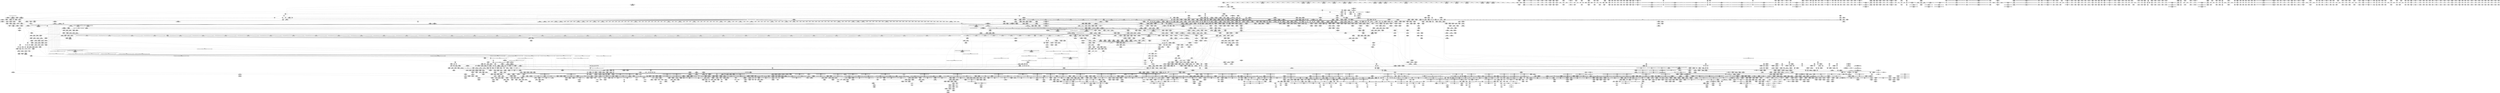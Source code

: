 digraph {
	CE0x4672bf0 [shape=record,shape=Mrecord,label="{CE0x4672bf0|tomoyo_get_realpath:tmp4|security/tomoyo/file.c,151}"]
	CE0x5726a00 [shape=record,shape=Mrecord,label="{CE0x5726a00|VOIDTB_TE:_CE_313,314_}"]
	CE0x5411ae0 [shape=record,shape=Mrecord,label="{CE0x5411ae0|i32_3|*Constant*|*SummSink*}"]
	CE0x6ddb3c0 [shape=record,shape=Mrecord,label="{CE0x6ddb3c0|tomoyo_domain:tmp8|security/tomoyo/common.h,1205|*SummSource*}"]
	CE0x58b7d40 [shape=record,shape=Mrecord,label="{CE0x58b7d40|i64*_getelementptr_inbounds_(_25_x_i64_,_25_x_i64_*___llvm_gcov_ctr11,_i64_0,_i64_18)|*Constant*|*SummSink*}"]
	CE0x5708280 [shape=record,shape=Mrecord,label="{CE0x5708280|tomoyo_path_permission:tmp15|security/tomoyo/file.c,567|*SummSource*}"]
	CE0x6cbb0f0 [shape=record,shape=Mrecord,label="{CE0x6cbb0f0|VOIDTB_TE:_CE_203,204_}"]
	CE0x58309a0 [shape=record,shape=Mrecord,label="{CE0x58309a0|tomoyo_path_perm:tmp44|security/tomoyo/file.c,826}"]
	CE0x534b7b0 [shape=record,shape=Mrecord,label="{CE0x534b7b0|i64*_getelementptr_inbounds_(_5_x_i64_,_5_x_i64_*___llvm_gcov_ctr28130,_i64_0,_i64_4)|*Constant*|*SummSource*}"]
	CE0x6ff30d0 [shape=record,shape=Mrecord,label="{CE0x6ff30d0|tomoyo_get_mode:tmp25|security/tomoyo/util.c,987}"]
	CE0x580f7a0 [shape=record,shape=Mrecord,label="{CE0x580f7a0|GLOBAL:tomoyo_fill_path_info|*Constant*|*SummSink*}"]
	CE0x5486070 [shape=record,shape=Mrecord,label="{CE0x5486070|i64_1|*Constant*}"]
	CE0x375b080 [shape=record,shape=Mrecord,label="{CE0x375b080|tomoyo_const_part_length:tmp7|security/tomoyo/util.c,625|*SummSource*}"]
	CE0x456e400 [shape=record,shape=Mrecord,label="{CE0x456e400|%struct.tomoyo_domain_info*_null|*Constant*}"]
	CE0x6cda980 [shape=record,shape=Mrecord,label="{CE0x6cda980|tomoyo_add_slash:tmp6|security/tomoyo/file.c,131}"]
	CE0x6f96f70 [shape=record,shape=Mrecord,label="{CE0x6f96f70|tomoyo_get_mode:and|security/tomoyo/util.c,987|*SummSink*}"]
	CE0x460cef0 [shape=record,shape=Mrecord,label="{CE0x460cef0|tomoyo_audit_path_log:tmp1}"]
	CE0x52cce10 [shape=record,shape=Mrecord,label="{CE0x52cce10|128:_i8*,_1208:_%struct.file*,_:_CMRE_20,21_}"]
	CE0x4571d70 [shape=record,shape=Mrecord,label="{CE0x4571d70|tomoyo_const_part_length:tmp13|security/tomoyo/util.c,626|*SummSource*}"]
	CE0x53ab550 [shape=record,shape=Mrecord,label="{CE0x53ab550|VOIDTB_TE:_CE_248,256_|Function::tomoyo_path_unlink&Arg::dentry::}"]
	CE0x548fb30 [shape=record,shape=Mrecord,label="{CE0x548fb30|128:_i8*,_1208:_%struct.file*,_:_CMRE_24,25_}"]
	CE0x55b1ef0 [shape=record,shape=Mrecord,label="{CE0x55b1ef0|i64_19|*Constant*}"]
	CE0x454f640 [shape=record,shape=Mrecord,label="{CE0x454f640|tomoyo_init_request_info:domain|Function::tomoyo_init_request_info&Arg::domain::|*SummSink*}"]
	CE0x46c5640 [shape=record,shape=Mrecord,label="{CE0x46c5640|tomoyo_fill_path_info:tmp8|security/tomoyo/util.c,667}"]
	CE0x45cc190 [shape=record,shape=Mrecord,label="{CE0x45cc190|i1_false|*Constant*|*SummSource*}"]
	CE0x54c86b0 [shape=record,shape=Mrecord,label="{CE0x54c86b0|tomoyo_get_mode:cmp|security/tomoyo/util.c,982}"]
	CE0x4518bb0 [shape=record,shape=Mrecord,label="{CE0x4518bb0|tomoyo_fill_path_info:frombool10|security/tomoyo/util.c,668|*SummSource*}"]
	CE0x5350c10 [shape=record,shape=Mrecord,label="{CE0x5350c10|tomoyo_add_slash:call|security/tomoyo/file.c,136|*SummSink*}"]
	CE0x4519020 [shape=record,shape=Mrecord,label="{CE0x4519020|tomoyo_fill_path_info:call11|security/tomoyo/util.c,669|*SummSource*}"]
	CE0x62e5c30 [shape=record,shape=Mrecord,label="{CE0x62e5c30|tomoyo_fill_path_info:tobool|security/tomoyo/util.c,667}"]
	CE0x487a7f0 [shape=record,shape=Mrecord,label="{CE0x487a7f0|i32_255|*Constant*|*SummSink*}"]
	CE0x556eaa0 [shape=record,shape=Mrecord,label="{CE0x556eaa0|tomoyo_init_request_info:tobool|security/tomoyo/util.c,1004}"]
	CE0x475b790 [shape=record,shape=Mrecord,label="{CE0x475b790|tomoyo_const_part_length:tmp5|security/tomoyo/util.c,624|*SummSource*}"]
	CE0x56f7570 [shape=record,shape=Mrecord,label="{CE0x56f7570|tomoyo_get_realpath:retval.0}"]
	CE0x4518710 [shape=record,shape=Mrecord,label="{CE0x4518710|tomoyo_fill_path_info:is_patterned|security/tomoyo/util.c,668|*SummSink*}"]
	CE0x6d9edc0 [shape=record,shape=Mrecord,label="{CE0x6d9edc0|tomoyo_path_permission:call9|security/tomoyo/file.c,572|*SummSource*}"]
	CE0x58b8200 [shape=record,shape=Mrecord,label="{CE0x58b8200|tomoyo_path_perm:tmp36|security/tomoyo/file.c,822}"]
	CE0x38178b0 [shape=record,shape=Mrecord,label="{CE0x38178b0|%struct.task_struct*_(%struct.task_struct**)*_asm_movq_%gs:$_1:P_,$0_,_r,im,_dirflag_,_fpsr_,_flags_|*SummSink*}"]
	CE0x3893380 [shape=record,shape=Mrecord,label="{CE0x3893380|tomoyo_const_part_length:tmp27|security/tomoyo/util.c,641}"]
	CE0x57376f0 [shape=record,shape=Mrecord,label="{CE0x57376f0|tomoyo_path_perm:error.0}"]
	CE0x54a0260 [shape=record,shape=Mrecord,label="{CE0x54a0260|i32_6|*Constant*|*SummSource*}"]
	CE0x54f2460 [shape=record,shape=Mrecord,label="{CE0x54f2460|tomoyo_read_lock:tmp1|*SummSource*}"]
	CE0x466c320 [shape=record,shape=Mrecord,label="{CE0x466c320|tomoyo_init_request_info:profile3|security/tomoyo/util.c,1008|*SummSink*}"]
	CE0x570f420 [shape=record,shape=Mrecord,label="{CE0x570f420|tomoyo_path_permission:return|*SummSink*}"]
	CE0x58270e0 [shape=record,shape=Mrecord,label="{CE0x58270e0|tomoyo_get_mode:tmp20|security/tomoyo/util.c,985|*SummSink*}"]
	CE0x38931e0 [shape=record,shape=Mrecord,label="{CE0x38931e0|tomoyo_audit_path_log:tmp5|security/tomoyo/file.c,167|*SummSource*}"]
	CE0x559d100 [shape=record,shape=Mrecord,label="{CE0x559d100|tomoyo_init_request_info:tmp8|security/tomoyo/util.c,1005|*SummSource*}"]
	CE0x451d540 [shape=record,shape=Mrecord,label="{CE0x451d540|tomoyo_fill_path_info:tmp1}"]
	CE0x453add0 [shape=record,shape=Mrecord,label="{CE0x453add0|tomoyo_const_part_length:lor.lhs.false|*SummSource*}"]
	"CONST[source:0(mediator),value:0(static)][purpose:{operation}][SnkIdx:3]"
	CE0x4638570 [shape=record,shape=Mrecord,label="{CE0x4638570|tomoyo_domain:tmp9|security/tomoyo/common.h,1205}"]
	CE0x5513f00 [shape=record,shape=Mrecord,label="{CE0x5513f00|_ret_i32_%retval.0,_!dbg_!38942|security/tomoyo/file.c,575|*SummSink*}"]
	CE0x5827b10 [shape=record,shape=Mrecord,label="{CE0x5827b10|tomoyo_get_mode:tmp22|security/tomoyo/util.c,986|*SummSource*}"]
	CE0x4768e40 [shape=record,shape=Mrecord,label="{CE0x4768e40|tomoyo_const_part_length:tmp4|security/tomoyo/util.c,624|*SummSource*}"]
	CE0x456e150 [shape=record,shape=Mrecord,label="{CE0x456e150|tomoyo_init_request_info:entry|*SummSink*}"]
	CE0x6f843f0 [shape=record,shape=Mrecord,label="{CE0x6f843f0|tomoyo_get_realpath:tmp6|security/tomoyo/file.c,151|*SummSource*}"]
	CE0x5672c30 [shape=record,shape=Mrecord,label="{CE0x5672c30|GLOBAL:tomoyo_realpath_from_path|*Constant*|*SummSink*}"]
	CE0x6f2f3d0 [shape=record,shape=Mrecord,label="{CE0x6f2f3d0|tomoyo_path_permission:r|Function::tomoyo_path_permission&Arg::r::|*SummSink*}"]
	CE0x5395950 [shape=record,shape=Mrecord,label="{CE0x5395950|GLOBAL:tomoyo_fill_path_info|*Constant*}"]
	CE0x6d046f0 [shape=record,shape=Mrecord,label="{CE0x6d046f0|COLLAPSED:_GCMRE___llvm_gcov_ctr26_internal_global_6_x_i64_zeroinitializer:_elem_0:default:}"]
	CE0x5236900 [shape=record,shape=Mrecord,label="{CE0x5236900|tomoyo_get_mode:tmp11|security/tomoyo/util.c,982|*SummSource*}"]
	CE0x5605ab0 [shape=record,shape=Mrecord,label="{CE0x5605ab0|128:_i8*,_1208:_%struct.file*,_:_CMRE_1,2_}"]
	CE0x6ccaa20 [shape=record,shape=Mrecord,label="{CE0x6ccaa20|tomoyo_const_part_length:tmp48|security/tomoyo/util.c,649}"]
	CE0x399b7f0 [shape=record,shape=Mrecord,label="{CE0x399b7f0|tomoyo_path_unlink:parent|Function::tomoyo_path_unlink&Arg::parent::}"]
	CE0x5735ca0 [shape=record,shape=Mrecord,label="{CE0x5735ca0|tomoyo_path_permission:tmp6|*LoadInst*|security/tomoyo/file.c,564}"]
	CE0x6d07ef0 [shape=record,shape=Mrecord,label="{CE0x6d07ef0|GLOBAL:lock_acquire|*Constant*|*SummSink*}"]
	CE0x471a2b0 [shape=record,shape=Mrecord,label="{CE0x471a2b0|GLOBAL:tomoyo_path_permission|*Constant*|*SummSource*}"]
	CE0x4642e80 [shape=record,shape=Mrecord,label="{CE0x4642e80|tomoyo_const_part_length:tmp53|security/tomoyo/util.c,652|*SummSource*}"]
	CE0x392bae0 [shape=record,shape=Mrecord,label="{CE0x392bae0|tomoyo_path_permission:tmp9|security/tomoyo/file.c,565|*SummSource*}"]
	CE0x5689d70 [shape=record,shape=Mrecord,label="{CE0x5689d70|i64_16|*Constant*}"]
	CE0x375da00 [shape=record,shape=Mrecord,label="{CE0x375da00|i32_0|*Constant*}"]
	CE0x6fec190 [shape=record,shape=Mrecord,label="{CE0x6fec190|tomoyo_fill_path_info:entry}"]
	CE0x54a8fe0 [shape=record,shape=Mrecord,label="{CE0x54a8fe0|tomoyo_path_perm:conv8|security/tomoyo/file.c,807|*SummSink*}"]
	CE0x6e51480 [shape=record,shape=Mrecord,label="{CE0x6e51480|i64*_getelementptr_inbounds_(_25_x_i64_,_25_x_i64_*___llvm_gcov_ctr11,_i64_0,_i64_19)|*Constant*|*SummSink*}"]
	CE0x533a200 [shape=record,shape=Mrecord,label="{CE0x533a200|tomoyo_read_lock:tmp}"]
	CE0x575ddf0 [shape=record,shape=Mrecord,label="{CE0x575ddf0|__llvm_gcov_indirect_counter_increment:bb|*SummSource*}"]
	CE0x6cd18b0 [shape=record,shape=Mrecord,label="{CE0x6cd18b0|tomoyo_add_slash:tmp5|security/tomoyo/file.c,131}"]
	CE0x4709db0 [shape=record,shape=Mrecord,label="{CE0x4709db0|tomoyo_get_mode:return|*SummSink*}"]
	CE0x6d15550 [shape=record,shape=Mrecord,label="{CE0x6d15550|tomoyo_const_part_length:conv2|security/tomoyo/util.c,627|*SummSink*}"]
	CE0x5695a50 [shape=record,shape=Mrecord,label="{CE0x5695a50|tomoyo_init_request_info:tmp10|security/tomoyo/util.c,1006}"]
	CE0x485e690 [shape=record,shape=Mrecord,label="{CE0x485e690|tomoyo_get_mode:bb|*SummSink*}"]
	CE0x58baba0 [shape=record,shape=Mrecord,label="{CE0x58baba0|i64*_getelementptr_inbounds_(_25_x_i64_,_25_x_i64_*___llvm_gcov_ctr11,_i64_0,_i64_24)|*Constant*|*SummSource*}"]
	CE0x4747a50 [shape=record,shape=Mrecord,label="{CE0x4747a50|GLOBAL:full_name_hash|*Constant*}"]
	CE0x6f840e0 [shape=record,shape=Mrecord,label="{CE0x6f840e0|tomoyo_get_realpath:tmp5|security/tomoyo/file.c,151|*SummSource*}"]
	CE0x53c61a0 [shape=record,shape=Mrecord,label="{CE0x53c61a0|i64*_getelementptr_inbounds_(_4_x_i64_,_4_x_i64_*___llvm_gcov_ctr33,_i64_0,_i64_3)|*Constant*|*SummSink*}"]
	CE0x6cda530 [shape=record,shape=Mrecord,label="{CE0x6cda530|tomoyo_fill_path_info:call2|security/tomoyo/util.c,666}"]
	CE0x5411d10 [shape=record,shape=Mrecord,label="{CE0x5411d10|tomoyo_path_perm:call3|security/tomoyo/file.c,803|*SummSource*}"]
	CE0x6f47ed0 [shape=record,shape=Mrecord,label="{CE0x6f47ed0|COLLAPSED:_CRE:_elem_0:default:}"]
	CE0x5491430 [shape=record,shape=Mrecord,label="{CE0x5491430|srcu_read_unlock:tmp3|*SummSource*}"]
	CE0x53f6900 [shape=record,shape=Mrecord,label="{CE0x53f6900|tomoyo_domain:do.end|*SummSink*}"]
	CE0x6de9c90 [shape=record,shape=Mrecord,label="{CE0x6de9c90|i64_2|*Constant*}"]
	CE0x375daa0 [shape=record,shape=Mrecord,label="{CE0x375daa0|tomoyo_path_perm:tmp5|security/tomoyo/file.c,789}"]
	CE0x454c450 [shape=record,shape=Mrecord,label="{CE0x454c450|_ret_i32_%conv6,_!dbg_!38926|security/tomoyo/util.c,1011|*SummSource*}"]
	CE0x6de2890 [shape=record,shape=Mrecord,label="{CE0x6de2890|tomoyo_add_slash:tobool|security/tomoyo/file.c,131|*SummSink*}"]
	CE0x62e4550 [shape=record,shape=Mrecord,label="{CE0x62e4550|tomoyo_get_mode:if.end9|*SummSink*}"]
	CE0x58ba940 [shape=record,shape=Mrecord,label="{CE0x58ba940|tomoyo_path_perm:retval.0|*SummSink*}"]
	CE0x56c9050 [shape=record,shape=Mrecord,label="{CE0x56c9050|tomoyo_get_mode:index|Function::tomoyo_get_mode&Arg::index::}"]
	CE0x534ca10 [shape=record,shape=Mrecord,label="{CE0x534ca10|i64*_getelementptr_inbounds_(_31_x_i64_,_31_x_i64_*___llvm_gcov_ctr43150,_i64_0,_i64_3)|*Constant*|*SummSink*}"]
	CE0x4521d70 [shape=record,shape=Mrecord,label="{CE0x4521d70|VOIDTB_TE:_CE_48,52_|Function::tomoyo_path_unlink&Arg::dentry::}"]
	CE0x6cbb3f0 [shape=record,shape=Mrecord,label="{CE0x6cbb3f0|VOIDTB_TE:_CE_207,208_}"]
	CE0x3997970 [shape=record,shape=Mrecord,label="{CE0x3997970|i64*_getelementptr_inbounds_(_4_x_i64_,_4_x_i64_*___llvm_gcov_ctr24,_i64_0,_i64_2)|*Constant*}"]
	CE0x3a05f20 [shape=record,shape=Mrecord,label="{CE0x3a05f20|tomoyo_fill_path_info:tmp7|security/tomoyo/util.c,667}"]
	CE0x5514250 [shape=record,shape=Mrecord,label="{CE0x5514250|tomoyo_path_perm:conv17|security/tomoyo/file.c,821}"]
	CE0x397a460 [shape=record,shape=Mrecord,label="{CE0x397a460|tomoyo_const_part_length:tmp28|security/tomoyo/util.c,641|*SummSource*}"]
	CE0x3a7a4d0 [shape=record,shape=Mrecord,label="{CE0x3a7a4d0|i64*_getelementptr_inbounds_(_25_x_i64_,_25_x_i64_*___llvm_gcov_ctr11,_i64_0,_i64_0)|*Constant*|*SummSink*}"]
	CE0x533bc90 [shape=record,shape=Mrecord,label="{CE0x533bc90|0:_i8,_array:_GCR_tomoyo_p2mac_internal_constant_11_x_i8_c_00_01_01_01_03_04_06_09_0A_13_15_,_align_1:_elem_5::|security/tomoyo/file.c,797}"]
	CE0x37eab50 [shape=record,shape=Mrecord,label="{CE0x37eab50|i64*_getelementptr_inbounds_(_5_x_i64_,_5_x_i64_*___llvm_gcov_ctr28130,_i64_0,_i64_4)|*Constant*}"]
	CE0x6d41090 [shape=record,shape=Mrecord,label="{CE0x6d41090|VOIDTB_TE:_CE_178,179_}"]
	CE0x57d6700 [shape=record,shape=Mrecord,label="{CE0x57d6700|tomoyo_path_perm:tmp2|security/tomoyo/file.c,787}"]
	CE0x46f0ea0 [shape=record,shape=Mrecord,label="{CE0x46f0ea0|tomoyo_get_realpath:name|security/tomoyo/file.c,150|*SummSource*}"]
	CE0x44e6750 [shape=record,shape=Mrecord,label="{CE0x44e6750|tomoyo_get_mode:tmp6|security/tomoyo/util.c,978}"]
	CE0x6e18e80 [shape=record,shape=Mrecord,label="{CE0x6e18e80|tomoyo_path_permission:tmp20|security/tomoyo/file.c,573|*SummSink*}"]
	CE0x37fe700 [shape=record,shape=Mrecord,label="{CE0x37fe700|GLOBAL:tomoyo_profile|*Constant*|*SummSink*}"]
	CE0x48b4320 [shape=record,shape=Mrecord,label="{CE0x48b4320|tomoyo_get_mode:tmp11|security/tomoyo/util.c,982|*SummSink*}"]
	CE0x5604f00 [shape=record,shape=Mrecord,label="{CE0x5604f00|i32_22|*Constant*}"]
	CE0x6d08650 [shape=record,shape=Mrecord,label="{CE0x6d08650|%struct.lockdep_map*_null|*Constant*|*SummSource*}"]
	CE0x4519530 [shape=record,shape=Mrecord,label="{CE0x4519530|rcu_lock_acquire:bb|*SummSink*}"]
	CE0x444d530 [shape=record,shape=Mrecord,label="{CE0x444d530|tomoyo_const_part_length:tmp25|security/tomoyo/util.c,641}"]
	CE0x53ab330 [shape=record,shape=Mrecord,label="{CE0x53ab330|VOIDTB_TE:_CE_232,240_|Function::tomoyo_path_unlink&Arg::dentry::}"]
	CE0x6f2f5a0 [shape=record,shape=Mrecord,label="{CE0x6f2f5a0|tomoyo_path_permission:operation|Function::tomoyo_path_permission&Arg::operation::|*SummSink*}"]
	CE0x57d5cd0 [shape=record,shape=Mrecord,label="{CE0x57d5cd0|tomoyo_path_perm:r|security/tomoyo/file.c, 787}"]
	CE0x582f600 [shape=record,shape=Mrecord,label="{CE0x582f600|_call_void_mcount()_#3|*SummSink*}"]
	CE0x561b200 [shape=record,shape=Mrecord,label="{CE0x561b200|tomoyo_path_perm:if.then5|*SummSink*}"]
	CE0x3aeef90 [shape=record,shape=Mrecord,label="{CE0x3aeef90|i32_3|*Constant*}"]
	CE0x5395610 [shape=record,shape=Mrecord,label="{CE0x5395610|__llvm_gcov_indirect_counter_increment:tmp3|*SummSink*}"]
	CE0x6ce20f0 [shape=record,shape=Mrecord,label="{CE0x6ce20f0|i64*_getelementptr_inbounds_(_10_x_i64_,_10_x_i64_*___llvm_gcov_ctr34,_i64_0,_i64_5)|*Constant*}"]
	CE0x46bd0f0 [shape=record,shape=Mrecord,label="{CE0x46bd0f0|tomoyo_get_mode:retval.0|*SummSource*}"]
	CE0x4520e60 [shape=record,shape=Mrecord,label="{CE0x4520e60|VOIDTB_TE:_CE_210,211_}"]
	CE0x533eb90 [shape=record,shape=Mrecord,label="{CE0x533eb90|tomoyo_audit_path_log:bb|*SummSink*}"]
	CE0x5884220 [shape=record,shape=Mrecord,label="{CE0x5884220|tomoyo_path_perm:retval.0}"]
	CE0x3943c70 [shape=record,shape=Mrecord,label="{CE0x3943c70|i8_0|*Constant*|*SummSink*}"]
	CE0x56731b0 [shape=record,shape=Mrecord,label="{CE0x56731b0|tomoyo_path_perm:out|*SummSink*}"]
	CE0x3a6e3e0 [shape=record,shape=Mrecord,label="{CE0x3a6e3e0|GLOBAL:tomoyo_add_slash|*Constant*|*SummSink*}"]
	CE0x470a9c0 [shape=record,shape=Mrecord,label="{CE0x470a9c0|GLOBAL:tomoyo_index2category|Global_var:tomoyo_index2category}"]
	CE0x4637160 [shape=record,shape=Mrecord,label="{CE0x4637160|tomoyo_const_part_length:tmp33|security/tomoyo/util.c,642|*SummSource*}"]
	CE0x57a2f10 [shape=record,shape=Mrecord,label="{CE0x57a2f10|i64_24|*Constant*|*SummSink*}"]
	CE0x3919190 [shape=record,shape=Mrecord,label="{CE0x3919190|tomoyo_get_mode:tmp5|security/tomoyo/util.c,978}"]
	CE0x4686610 [shape=record,shape=Mrecord,label="{CE0x4686610|GLOBAL:tomoyo_read_unlock|*Constant*|*SummSource*}"]
	CE0x37eb240 [shape=record,shape=Mrecord,label="{CE0x37eb240|0:_i8,_:_GCRE_tomoyo_policy_loaded_global_i8_0,_align_1:_elem_0:default:}"]
	CE0x53ab440 [shape=record,shape=Mrecord,label="{CE0x53ab440|VOIDTB_TE:_CE_240,248_|Function::tomoyo_path_unlink&Arg::dentry::}"]
	CE0x5748690 [shape=record,shape=Mrecord,label="{CE0x5748690|GLOBAL:kfree|*Constant*}"]
	CE0x56746c0 [shape=record,shape=Mrecord,label="{CE0x56746c0|tomoyo_init_request_info:call4|security/tomoyo/util.c,1010}"]
	CE0x6f0ed50 [shape=record,shape=Mrecord,label="{CE0x6f0ed50|tomoyo_get_realpath:tmp9|security/tomoyo/file.c,155}"]
	CE0x4607d60 [shape=record,shape=Mrecord,label="{CE0x4607d60|i64_ptrtoint_(i8*_blockaddress(_rcu_lock_release,_%__here)_to_i64)|*Constant*|*SummSource*}"]
	CE0x6cca810 [shape=record,shape=Mrecord,label="{CE0x6cca810|_call_void___llvm_gcov_indirect_counter_increment114(i32*___llvm_gcov_global_state_pred45,_i64**_getelementptr_inbounds_(_3_x_i64*_,_3_x_i64*_*___llvm_gcda_edge_table44,_i64_0,_i64_0)),_!dbg_!38954|security/tomoyo/util.c,649|*SummSink*}"]
	CE0x52d7910 [shape=record,shape=Mrecord,label="{CE0x52d7910|0:_%struct.tomoyo_obj_info*,_16:_%struct.tomoyo_domain_info*,_24:_%struct.tomoyo_path_info*,_40:_i8,_72:_i8,_75:_i8,_76:_i8,_77:_i8,_:_SCMRE_53,54_}"]
	CE0x3943fa0 [shape=record,shape=Mrecord,label="{CE0x3943fa0|i64_176|*Constant*|*SummSink*}"]
	CE0x47919a0 [shape=record,shape=Mrecord,label="{CE0x47919a0|tomoyo_init_request_info:domain.addr.0|*SummSink*}"]
	CE0x379bfc0 [shape=record,shape=Mrecord,label="{CE0x379bfc0|_call_void_mcount()_#3}"]
	CE0x6cda080 [shape=record,shape=Mrecord,label="{CE0x6cda080|tomoyo_read_unlock:tmp1|*SummSink*}"]
	CE0x6d6d890 [shape=record,shape=Mrecord,label="{CE0x6d6d890|i8*_getelementptr_inbounds_(_12_x_i8_,_12_x_i8_*_.str1,_i32_0,_i32_0)|*Constant*}"]
	CE0x46a51d0 [shape=record,shape=Mrecord,label="{CE0x46a51d0|_ret_void|*SummSource*}"]
	CE0x475b020 [shape=record,shape=Mrecord,label="{CE0x475b020|tomoyo_fill_path_info:tmp6|security/tomoyo/util.c,667}"]
	CE0x55b1b10 [shape=record,shape=Mrecord,label="{CE0x55b1b10|tomoyo_const_part_length:cmp15|security/tomoyo/util.c,641|*SummSource*}"]
	CE0x52d8030 [shape=record,shape=Mrecord,label="{CE0x52d8030|0:_%struct.tomoyo_obj_info*,_16:_%struct.tomoyo_domain_info*,_24:_%struct.tomoyo_path_info*,_40:_i8,_72:_i8,_75:_i8,_76:_i8,_77:_i8,_:_SCMRE_56,57_}"]
	CE0x38842c0 [shape=record,shape=Mrecord,label="{CE0x38842c0|tomoyo_const_part_length:filename.addr.0|*SummSink*}"]
	CE0x62c8ce0 [shape=record,shape=Mrecord,label="{CE0x62c8ce0|tomoyo_path_perm:tmp13|security/tomoyo/file.c,799|*SummSource*}"]
	CE0x57a3490 [shape=record,shape=Mrecord,label="{CE0x57a3490|tomoyo_const_part_length:tmp40|security/tomoyo/util.c,644}"]
	CE0x62c8bd0 [shape=record,shape=Mrecord,label="{CE0x62c8bd0|tomoyo_path_perm:tmp13|security/tomoyo/file.c,799}"]
	CE0x396db70 [shape=record,shape=Mrecord,label="{CE0x396db70|tomoyo_domain:call|security/tomoyo/common.h,1205}"]
	CE0x54f2d20 [shape=record,shape=Mrecord,label="{CE0x54f2d20|tomoyo_path_perm:if.end6|*SummSink*}"]
	CE0x5429ee0 [shape=record,shape=Mrecord,label="{CE0x5429ee0|tomoyo_domain:tmp7|security/tomoyo/common.h,1205}"]
	CE0x556f460 [shape=record,shape=Mrecord,label="{CE0x556f460|GLOBAL:tomoyo_domain|*Constant*}"]
	CE0x6ce10f0 [shape=record,shape=Mrecord,label="{CE0x6ce10f0|tomoyo_const_part_length:tmp48|security/tomoyo/util.c,649|*SummSource*}"]
	CE0x447af10 [shape=record,shape=Mrecord,label="{CE0x447af10|tomoyo_add_slash:tmp11|*LoadInst*|security/tomoyo/file.c,136|*SummSink*}"]
	CE0x46c5780 [shape=record,shape=Mrecord,label="{CE0x46c5780|tomoyo_const_part_length:if.end28|*SummSource*}"]
	CE0x575daf0 [shape=record,shape=Mrecord,label="{CE0x575daf0|__llvm_gcov_indirect_counter_increment:exit|*SummSource*}"]
	CE0x62dd370 [shape=record,shape=Mrecord,label="{CE0x62dd370|tomoyo_fill_path_info:tmp|*SummSource*}"]
	CE0x45a6eb0 [shape=record,shape=Mrecord,label="{CE0x45a6eb0|srcu_read_unlock:entry}"]
	CE0x46378a0 [shape=record,shape=Mrecord,label="{CE0x46378a0|i64*_getelementptr_inbounds_(_31_x_i64_,_31_x_i64_*___llvm_gcov_ctr43150,_i64_0,_i64_21)|*Constant*|*SummSink*}"]
	CE0x5405ce0 [shape=record,shape=Mrecord,label="{CE0x5405ce0|tomoyo_domain:cred|security/tomoyo/common.h,1205}"]
	CE0x4745720 [shape=record,shape=Mrecord,label="{CE0x4745720|tomoyo_init_request_info:tmp7|security/tomoyo/util.c,1005}"]
	CE0x3927780 [shape=record,shape=Mrecord,label="{CE0x3927780|tomoyo_const_part_length:tmp19|security/tomoyo/util.c,628|*SummSink*}"]
	CE0x45a6cb0 [shape=record,shape=Mrecord,label="{CE0x45a6cb0|_call_void_srcu_read_unlock(%struct.srcu_struct*_tomoyo_ss,_i32_%idx)_#9,_!dbg_!38903|security/tomoyo/common.h,1109|*SummSink*}"]
	CE0x3aef370 [shape=record,shape=Mrecord,label="{CE0x3aef370|tomoyo_init_request_info:ns|security/tomoyo/util.c,1010|*SummSink*}"]
	CE0x4775170 [shape=record,shape=Mrecord,label="{CE0x4775170|__llvm_gcov_indirect_counter_increment:bb4|*SummSink*}"]
	CE0x46959d0 [shape=record,shape=Mrecord,label="{CE0x46959d0|0:_%struct.tomoyo_obj_info*,_16:_%struct.tomoyo_domain_info*,_24:_%struct.tomoyo_path_info*,_40:_i8,_72:_i8,_75:_i8,_76:_i8,_77:_i8,_:_SCMRE_28,29_}"]
	CE0x544a2f0 [shape=record,shape=Mrecord,label="{CE0x544a2f0|COLLAPSED:_GCMRE___llvm_gcov_ctr21_internal_global_2_x_i64_zeroinitializer:_elem_0:default:}"]
	CE0x4774ee0 [shape=record,shape=Mrecord,label="{CE0x4774ee0|tomoyo_get_realpath:tmp1|*SummSource*}"]
	CE0x53aaf40 [shape=record,shape=Mrecord,label="{CE0x53aaf40|rcu_lock_release:__here}"]
	CE0x3a09d30 [shape=record,shape=Mrecord,label="{CE0x3a09d30|i32_50|*Constant*|*SummSource*}"]
	CE0x45eaa50 [shape=record,shape=Mrecord,label="{CE0x45eaa50|tomoyo_get_realpath:entry|*SummSink*}"]
	CE0x3762dd0 [shape=record,shape=Mrecord,label="{CE0x3762dd0|GLOBAL:tomoyo_p2mac|Global_var:tomoyo_p2mac|*SummSource*}"]
	CE0x53ef9f0 [shape=record,shape=Mrecord,label="{CE0x53ef9f0|tomoyo_path_permission:param|security/tomoyo/file.c,568|*SummSource*}"]
	CE0x62d0250 [shape=record,shape=Mrecord,label="{CE0x62d0250|0:_i8,_array:_GCRE_tomoyo_index2category_constant_39_x_i8_c_00_00_00_00_00_00_00_00_00_00_00_00_00_00_00_00_00_00_00_00_00_00_00_01_01_01_01_01_01_01_01_01_01_01_01_01_01_01_02_,_align_16:_elem_30::|security/tomoyo/util.c,983}"]
	CE0x3884e30 [shape=record,shape=Mrecord,label="{CE0x3884e30|tomoyo_const_part_length:conv11|security/tomoyo/util.c,641|*SummSink*}"]
	CE0x53c4cd0 [shape=record,shape=Mrecord,label="{CE0x53c4cd0|rcu_lock_acquire:tmp1}"]
	CE0x54789a0 [shape=record,shape=Mrecord,label="{CE0x54789a0|_call_void_mcount()_#3}"]
	CE0x56feec0 [shape=record,shape=Mrecord,label="{CE0x56feec0|tomoyo_path_perm:tmp39|security/tomoyo/file.c,821|*SummSink*}"]
	CE0x56cdf00 [shape=record,shape=Mrecord,label="{CE0x56cdf00|tomoyo_const_part_length:cmp21|security/tomoyo/util.c,644}"]
	CE0x6d59470 [shape=record,shape=Mrecord,label="{CE0x6d59470|i64*_getelementptr_inbounds_(_6_x_i64_,_6_x_i64_*___llvm_gcov_ctr25,_i64_0,_i64_0)|*Constant*|*SummSink*}"]
	CE0x536dff0 [shape=record,shape=Mrecord,label="{CE0x536dff0|tomoyo_const_part_length:if.end|*SummSink*}"]
	CE0x564a000 [shape=record,shape=Mrecord,label="{CE0x564a000|__llvm_gcov_indirect_counter_increment:tmp1|*SummSink*}"]
	CE0x6e70a00 [shape=record,shape=Mrecord,label="{CE0x6e70a00|tomoyo_path_perm:name11|security/tomoyo/file.c,813|*SummSource*}"]
	CE0x6cdaa50 [shape=record,shape=Mrecord,label="{CE0x6cdaa50|tomoyo_add_slash:tmp6|security/tomoyo/file.c,131|*SummSource*}"]
	CE0x6d87b20 [shape=record,shape=Mrecord,label="{CE0x6d87b20|i64*_getelementptr_inbounds_(_25_x_i64_,_25_x_i64_*___llvm_gcov_ctr11,_i64_0,_i64_3)|*Constant*|*SummSink*}"]
	CE0x37632c0 [shape=record,shape=Mrecord,label="{CE0x37632c0|tomoyo_path_perm:arrayidx|security/tomoyo/file.c,797}"]
	CE0x46b9290 [shape=record,shape=Mrecord,label="{CE0x46b9290|0:_%struct.tomoyo_obj_info*,_16:_%struct.tomoyo_domain_info*,_24:_%struct.tomoyo_path_info*,_40:_i8,_72:_i8,_75:_i8,_76:_i8,_77:_i8,_:_SCMRE_32,33_}"]
	CE0x6d26590 [shape=record,shape=Mrecord,label="{CE0x6d26590|tomoyo_fill_path_info:tobool|security/tomoyo/util.c,667}"]
	CE0x45e16d0 [shape=record,shape=Mrecord,label="{CE0x45e16d0|tomoyo_path_permission:tmp6|*LoadInst*|security/tomoyo/file.c,564|*SummSink*}"]
	CE0x534e120 [shape=record,shape=Mrecord,label="{CE0x534e120|i8*_getelementptr_inbounds_(_45_x_i8_,_45_x_i8_*_.str13,_i32_0,_i32_0)|*Constant*|*SummSink*}"]
	CE0x3850df0 [shape=record,shape=Mrecord,label="{CE0x3850df0|srcu_read_lock:bb}"]
	CE0x6c85be0 [shape=record,shape=Mrecord,label="{CE0x6c85be0|tomoyo_get_mode:tmp8|security/tomoyo/util.c,979|*SummSink*}"]
	CE0x545c770 [shape=record,shape=Mrecord,label="{CE0x545c770|rcu_lock_release:tmp|*SummSource*}"]
	CE0x4519b00 [shape=record,shape=Mrecord,label="{CE0x4519b00|tomoyo_fill_path_info:tmp8|security/tomoyo/util.c,667}"]
	CE0x39274e0 [shape=record,shape=Mrecord,label="{CE0x39274e0|i64*_getelementptr_inbounds_(_4_x_i64_,_4_x_i64_*___llvm_gcov_ctr33,_i64_0,_i64_2)|*Constant*}"]
	CE0x454ba90 [shape=record,shape=Mrecord,label="{CE0x454ba90|%struct.tomoyo_domain_info*_null|*Constant*|*SummSink*}"]
	CE0x6dc2290 [shape=record,shape=Mrecord,label="{CE0x6dc2290|tomoyo_path_permission:cmp10|security/tomoyo/file.c,573|*SummSink*}"]
	CE0x382d9f0 [shape=record,shape=Mrecord,label="{CE0x382d9f0|tomoyo_get_mode:tobool|security/tomoyo/util.c,978}"]
	CE0x58dea50 [shape=record,shape=Mrecord,label="{CE0x58dea50|tomoyo_path_perm:tmp51|security/tomoyo/file.c,829|*SummSink*}"]
	CE0x45f2440 [shape=record,shape=Mrecord,label="{CE0x45f2440|tomoyo_path_perm:if.then|*SummSink*}"]
	CE0x57d61a0 [shape=record,shape=Mrecord,label="{CE0x57d61a0|tomoyo_init_request_info:tmp9|security/tomoyo/util.c,1006|*SummSource*}"]
	CE0x6e69eb0 [shape=record,shape=Mrecord,label="{CE0x6e69eb0|i64*_getelementptr_inbounds_(_6_x_i64_,_6_x_i64_*___llvm_gcov_ctr26,_i64_0,_i64_5)|*Constant*}"]
	CE0x581c210 [shape=record,shape=Mrecord,label="{CE0x581c210|i64*_getelementptr_inbounds_(_31_x_i64_,_31_x_i64_*___llvm_gcov_ctr43150,_i64_0,_i64_27)|*Constant*|*SummSink*}"]
	CE0x44b91a0 [shape=record,shape=Mrecord,label="{CE0x44b91a0|tomoyo_path_perm:cmp1|security/tomoyo/file.c,800}"]
	CE0x3943a70 [shape=record,shape=Mrecord,label="{CE0x3943a70|i8_0|*Constant*}"]
	CE0x6fc4760 [shape=record,shape=Mrecord,label="{CE0x6fc4760|rcu_lock_release:bb|*SummSource*}"]
	CE0x58a1ae0 [shape=record,shape=Mrecord,label="{CE0x58a1ae0|tomoyo_const_part_length:tmp8|security/tomoyo/util.c,626|*SummSink*}"]
	CE0x3817590 [shape=record,shape=Mrecord,label="{CE0x3817590|%struct.task_struct*_(%struct.task_struct**)*_asm_movq_%gs:$_1:P_,$0_,_r,im,_dirflag_,_fpsr_,_flags_}"]
	CE0x4562b20 [shape=record,shape=Mrecord,label="{CE0x4562b20|i64**_getelementptr_inbounds_(_3_x_i64*_,_3_x_i64*_*___llvm_gcda_edge_table44,_i64_0,_i64_2)|*Constant*|*SummSource*}"]
	CE0x56ff370 [shape=record,shape=Mrecord,label="{CE0x56ff370|i32_-12|*Constant*|*SummSource*}"]
	CE0x37e8d30 [shape=record,shape=Mrecord,label="{CE0x37e8d30|rcu_lock_acquire:tmp7}"]
	CE0x57bced0 [shape=record,shape=Mrecord,label="{CE0x57bced0|tomoyo_path_perm:symlink_target15|security/tomoyo/file.c,817}"]
	CE0x5746a10 [shape=record,shape=Mrecord,label="{CE0x5746a10|_call_void_mcount()_#3|*SummSink*}"]
	CE0x570f170 [shape=record,shape=Mrecord,label="{CE0x570f170|tomoyo_domain:tmp6|security/tomoyo/common.h,1205}"]
	CE0x3892da0 [shape=record,shape=Mrecord,label="{CE0x3892da0|tomoyo_const_part_length:conv|security/tomoyo/util.c,626|*SummSink*}"]
	CE0x5592e00 [shape=record,shape=Mrecord,label="{CE0x5592e00|tomoyo_get_mode:tmp14|security/tomoyo/util.c,983|*SummSource*}"]
	CE0x6d1cef0 [shape=record,shape=Mrecord,label="{CE0x6d1cef0|VOIDTB_TE:_CE_216,217_}"]
	CE0x6f86400 [shape=record,shape=Mrecord,label="{CE0x6f86400|tomoyo_const_part_length:tmp48|security/tomoyo/util.c,649|*SummSink*}"]
	CE0x5592750 [shape=record,shape=Mrecord,label="{CE0x5592750|tomoyo_fill_path_info:conv7|security/tomoyo/util.c,668}"]
	CE0x52bd560 [shape=record,shape=Mrecord,label="{CE0x52bd560|0:_%struct.tomoyo_obj_info*,_16:_%struct.tomoyo_domain_info*,_24:_%struct.tomoyo_path_info*,_40:_i8,_72:_i8,_75:_i8,_76:_i8,_77:_i8,_:_SCMRE_48,49_}"]
	CE0x6db6fc0 [shape=record,shape=Mrecord,label="{CE0x6db6fc0|VOIDTB_TE:_CE_175,176_}"]
	CE0x45900d0 [shape=record,shape=Mrecord,label="{CE0x45900d0|tomoyo_path_permission:tmp19|security/tomoyo/file.c,573|*SummSource*}"]
	CE0x444c660 [shape=record,shape=Mrecord,label="{CE0x444c660|tomoyo_const_part_length:cmp|security/tomoyo/util.c,626}"]
	CE0x6d049f0 [shape=record,shape=Mrecord,label="{CE0x6d049f0|tomoyo_const_part_length:entry|*SummSink*}"]
	CE0x5235e70 [shape=record,shape=Mrecord,label="{CE0x5235e70|tomoyo_get_mode:return|*SummSource*}"]
	CE0x6df3620 [shape=record,shape=Mrecord,label="{CE0x6df3620|tomoyo_const_part_length:sw.bb9}"]
	CE0x3ad9800 [shape=record,shape=Mrecord,label="{CE0x3ad9800|tomoyo_path_perm:tmp25|security/tomoyo/file.c,814|*SummSink*}"]
	CE0x3896120 [shape=record,shape=Mrecord,label="{CE0x3896120|tomoyo_const_part_length:bb}"]
	CE0x559d210 [shape=record,shape=Mrecord,label="{CE0x559d210|tomoyo_path_perm:if.then20|*SummSink*}"]
	CE0x58cafb0 [shape=record,shape=Mrecord,label="{CE0x58cafb0|GLOBAL:__llvm_gcov_indirect_counter_increment114|*Constant*|*SummSink*}"]
	CE0x6d40930 [shape=record,shape=Mrecord,label="{CE0x6d40930|VOIDTB_TE:_CE_145,146_}"]
	CE0x6d02e90 [shape=record,shape=Mrecord,label="{CE0x6d02e90|_ret_i32_%retval.0,_!dbg_!38957|security/tomoyo/util.c,652|*SummSource*}"]
	CE0x574f740 [shape=record,shape=Mrecord,label="{CE0x574f740|_call_void_tomoyo_read_unlock(i32_%call3)_#9,_!dbg_!38965|security/tomoyo/file.c,825|*SummSource*}"]
	CE0x6d15290 [shape=record,shape=Mrecord,label="{CE0x6d15290|srcu_read_unlock:tmp2|*SummSource*}"]
	CE0x4640ac0 [shape=record,shape=Mrecord,label="{CE0x4640ac0|GLOBAL:get_current|*Constant*|*SummSink*}"]
	CE0x583a9c0 [shape=record,shape=Mrecord,label="{CE0x583a9c0|i64*_getelementptr_inbounds_(_25_x_i64_,_25_x_i64_*___llvm_gcov_ctr11,_i64_0,_i64_22)|*Constant*|*SummSink*}"]
	CE0x5477cc0 [shape=record,shape=Mrecord,label="{CE0x5477cc0|tomoyo_get_mode:tmp7|security/tomoyo/util.c,979}"]
	CE0x6ff6d60 [shape=record,shape=Mrecord,label="{CE0x6ff6d60|i64*_getelementptr_inbounds_(_31_x_i64_,_31_x_i64_*___llvm_gcov_ctr43150,_i64_0,_i64_29)|*Constant*|*SummSource*}"]
	CE0x5492120 [shape=record,shape=Mrecord,label="{CE0x5492120|tomoyo_get_mode:tmp27|security/tomoyo/util.c,988}"]
	CE0x56f7c10 [shape=record,shape=Mrecord,label="{CE0x56f7c10|i64*_getelementptr_inbounds_(_6_x_i64_,_6_x_i64_*___llvm_gcov_ctr25,_i64_0,_i64_5)|*Constant*|*SummSink*}"]
	CE0x6fdb3a0 [shape=record,shape=Mrecord,label="{CE0x6fdb3a0|tomoyo_domain:tmp15|security/tomoyo/common.h,1205|*SummSink*}"]
	CE0x4438cc0 [shape=record,shape=Mrecord,label="{CE0x4438cc0|i64*_getelementptr_inbounds_(_31_x_i64_,_31_x_i64_*___llvm_gcov_ctr43150,_i64_0,_i64_0)|*Constant*}"]
	CE0x4520b30 [shape=record,shape=Mrecord,label="{CE0x4520b30|VOIDTB_TE:_CE_206,207_}"]
	CE0x548d1c0 [shape=record,shape=Mrecord,label="{CE0x548d1c0|get_current:tmp4|./arch/x86/include/asm/current.h,14|*SummSource*}"]
	CE0x37733a0 [shape=record,shape=Mrecord,label="{CE0x37733a0|srcu_read_lock:call|include/linux/srcu.h,220}"]
	CE0x5405ba0 [shape=record,shape=Mrecord,label="{CE0x5405ba0|i32_78|*Constant*|*SummSource*}"]
	CE0x6ca12c0 [shape=record,shape=Mrecord,label="{CE0x6ca12c0|tomoyo_path_perm:tmp30|security/tomoyo/file.c,816|*SummSink*}"]
	CE0x391b660 [shape=record,shape=Mrecord,label="{CE0x391b660|i64*_getelementptr_inbounds_(_2_x_i64_,_2_x_i64_*___llvm_gcov_ctr22210,_i64_0,_i64_1)|*Constant*|*SummSource*}"]
	CE0x6e6a8f0 [shape=record,shape=Mrecord,label="{CE0x6e6a8f0|tomoyo_add_slash:tmp12|security/tomoyo/file.c,138|*SummSink*}"]
	CE0x5748700 [shape=record,shape=Mrecord,label="{CE0x5748700|tomoyo_path_perm:tmp37|security/tomoyo/file.c,822}"]
	CE0x6e51260 [shape=record,shape=Mrecord,label="{CE0x6e51260|i64*_getelementptr_inbounds_(_25_x_i64_,_25_x_i64_*___llvm_gcov_ctr11,_i64_0,_i64_19)|*Constant*}"]
	CE0x574f890 [shape=record,shape=Mrecord,label="{CE0x574f890|_call_void_tomoyo_read_unlock(i32_%call3)_#9,_!dbg_!38965|security/tomoyo/file.c,825|*SummSink*}"]
	CE0x46433f0 [shape=record,shape=Mrecord,label="{CE0x46433f0|tomoyo_const_part_length:tmp53|security/tomoyo/util.c,652|*SummSink*}"]
	CE0x5546520 [shape=record,shape=Mrecord,label="{CE0x5546520|GLOBAL:srcu_read_lock|*Constant*}"]
	CE0x53013c0 [shape=record,shape=Mrecord,label="{CE0x53013c0|GLOBAL:lock_acquire|*Constant*|*SummSource*}"]
	CE0x369a120 [shape=record,shape=Mrecord,label="{CE0x369a120|tomoyo_path_unlink:dentry|Function::tomoyo_path_unlink&Arg::dentry::}"]
	CE0x6d9f220 [shape=record,shape=Mrecord,label="{CE0x6d9f220|GLOBAL:tomoyo_audit_path_log|*Constant*|*SummSource*}"]
	CE0x6ce0c20 [shape=record,shape=Mrecord,label="{CE0x6ce0c20|i64**_getelementptr_inbounds_(_3_x_i64*_,_3_x_i64*_*___llvm_gcda_edge_table44,_i64_0,_i64_0)|*Constant*}"]
	CE0x48b3850 [shape=record,shape=Mrecord,label="{CE0x48b3850|tomoyo_const_part_length:tmp2|security/tomoyo/util.c,624|*SummSink*}"]
	CE0x3859800 [shape=record,shape=Mrecord,label="{CE0x3859800|i32_2|*Constant*}"]
	CE0x460d5a0 [shape=record,shape=Mrecord,label="{CE0x460d5a0|0:_i64*,_array:_GCR___llvm_gcda_edge_table44_internal_unnamed_addr_constant_3_x_i64*_i64*_getelementptr_inbounds_(_31_x_i64_,_31_x_i64_*___llvm_gcov_ctr43150,_i64_0,_i64_10),_i64*_getelementptr_inbounds_(_31_x_i64_,_31_x_i64_*___llvm_gcov_ctr43150,_i64_0,_i64_11),_i64*_getelementptr_inbounds_(_31_x_i64_,_31_x_i64_*___llvm_gcov_ctr43150,_i64_0,_i64_15)_:_elem_0::}"]
	CE0x6e6a590 [shape=record,shape=Mrecord,label="{CE0x6e6a590|tomoyo_add_slash:tmp12|security/tomoyo/file.c,138}"]
	CE0x451e310 [shape=record,shape=Mrecord,label="{CE0x451e310|tomoyo_read_unlock:tmp|*SummSink*}"]
	CE0x46c5d10 [shape=record,shape=Mrecord,label="{CE0x46c5d10|i64*_getelementptr_inbounds_(_31_x_i64_,_31_x_i64_*___llvm_gcov_ctr43150,_i64_0,_i64_3)|*Constant*}"]
	CE0x45a1290 [shape=record,shape=Mrecord,label="{CE0x45a1290|tomoyo_path_permission:do.body|*SummSink*}"]
	CE0x447a960 [shape=record,shape=Mrecord,label="{CE0x447a960|tomoyo_add_slash:tmp11|*LoadInst*|security/tomoyo/file.c,136}"]
	CE0x55b1bb0 [shape=record,shape=Mrecord,label="{CE0x55b1bb0|tomoyo_const_part_length:cmp15|security/tomoyo/util.c,641|*SummSink*}"]
	CE0x4618db0 [shape=record,shape=Mrecord,label="{CE0x4618db0|tomoyo_domain:do.body}"]
	CE0x6f48690 [shape=record,shape=Mrecord,label="{CE0x6f48690|tomoyo_get_mode:cmp|security/tomoyo/util.c,982|*SummSink*}"]
	CE0x45722f0 [shape=record,shape=Mrecord,label="{CE0x45722f0|tomoyo_get_mode:add|security/tomoyo/util.c,984}"]
	CE0x62e5600 [shape=record,shape=Mrecord,label="{CE0x62e5600|GLOBAL:tomoyo_path_keyword|Global_var:tomoyo_path_keyword}"]
	CE0x5432b20 [shape=record,shape=Mrecord,label="{CE0x5432b20|tomoyo_path_perm:tmp18|security/tomoyo/file.c,804|*SummSource*}"]
	CE0x3aef470 [shape=record,shape=Mrecord,label="{CE0x3aef470|tomoyo_init_request_info:conv|security/tomoyo/util.c,1010|*SummSource*}"]
	CE0x533f450 [shape=record,shape=Mrecord,label="{CE0x533f450|VOIDTB_TE_array:_GCE_.str1_private_unnamed_addr_constant_12_x_i8_c_file_%s_%s_0A_00_,_align_1:_elem_0:default:}"]
	CE0x45b6ed0 [shape=record,shape=Mrecord,label="{CE0x45b6ed0|tomoyo_domain:tmp18|security/tomoyo/common.h,1205|*SummSink*}"]
	CE0x537f9d0 [shape=record,shape=Mrecord,label="{CE0x537f9d0|tomoyo_get_realpath:tmp2|*LoadInst*|security/tomoyo/file.c,151|*SummSource*}"]
	CE0x4422220 [shape=record,shape=Mrecord,label="{CE0x4422220|_call_void_kfree(i8*_%tmp38)_#9,_!dbg_!38960|security/tomoyo/file.c,822|*SummSink*}"]
	CE0x6d8d650 [shape=record,shape=Mrecord,label="{CE0x6d8d650|tomoyo_fill_path_info:sub|security/tomoyo/util.c,667}"]
	CE0x581bb30 [shape=record,shape=Mrecord,label="{CE0x581bb30|tomoyo_const_part_length:tmp46|security/tomoyo/util.c,646}"]
	CE0x455cf50 [shape=record,shape=Mrecord,label="{CE0x455cf50|0:_i8,_array:_GCR_tomoyo_p2mac_internal_constant_11_x_i8_c_00_01_01_01_03_04_06_09_0A_13_15_,_align_1:_elem_10::|security/tomoyo/file.c,797}"]
	CE0x534c960 [shape=record,shape=Mrecord,label="{CE0x534c960|i64*_getelementptr_inbounds_(_31_x_i64_,_31_x_i64_*___llvm_gcov_ctr43150,_i64_0,_i64_3)|*Constant*|*SummSource*}"]
	CE0x5674d80 [shape=record,shape=Mrecord,label="{CE0x5674d80|tomoyo_path_perm:if.end26}"]
	CE0x56412c0 [shape=record,shape=Mrecord,label="{CE0x56412c0|_call_void_mcount()_#3|*SummSink*}"]
	CE0x3a0a080 [shape=record,shape=Mrecord,label="{CE0x3a0a080|i32_49|*Constant*|*SummSource*}"]
	CE0x6ff6e10 [shape=record,shape=Mrecord,label="{CE0x6ff6e10|i64*_getelementptr_inbounds_(_31_x_i64_,_31_x_i64_*___llvm_gcov_ctr43150,_i64_0,_i64_29)|*Constant*|*SummSink*}"]
	CE0x6fecc10 [shape=record,shape=Mrecord,label="{CE0x6fecc10|_ret_void,_!dbg_!38929|security/tomoyo/util.c,670}"]
	CE0x6d16070 [shape=record,shape=Mrecord,label="{CE0x6d16070|tomoyo_const_part_length:tmp21|security/tomoyo/util.c,631|*SummSource*}"]
	CE0x5766770 [shape=record,shape=Mrecord,label="{CE0x5766770|tomoyo_audit_path_log:tmp7|security/tomoyo/file.c,169}"]
	CE0x39323a0 [shape=record,shape=Mrecord,label="{CE0x39323a0|_call_void_srcu_read_unlock(%struct.srcu_struct*_tomoyo_ss,_i32_%idx)_#9,_!dbg_!38903|security/tomoyo/common.h,1109}"]
	CE0x4413280 [shape=record,shape=Mrecord,label="{CE0x4413280|tomoyo_const_part_length:tmp8|security/tomoyo/util.c,626}"]
	CE0x6d18880 [shape=record,shape=Mrecord,label="{CE0x6d18880|__llvm_gcov_indirect_counter_increment114:pred}"]
	CE0x6d37740 [shape=record,shape=Mrecord,label="{CE0x6d37740|__llvm_gcov_indirect_counter_increment114:counters|Function::__llvm_gcov_indirect_counter_increment114&Arg::counters::|*SummSource*}"]
	CE0x4642780 [shape=record,shape=Mrecord,label="{CE0x4642780|i64*_getelementptr_inbounds_(_31_x_i64_,_31_x_i64_*___llvm_gcov_ctr43150,_i64_0,_i64_30)|*Constant*}"]
	CE0x5439e40 [shape=record,shape=Mrecord,label="{CE0x5439e40|tomoyo_path_perm:tmp20|security/tomoyo/file.c,805}"]
	CE0x3a28c60 [shape=record,shape=Mrecord,label="{CE0x3a28c60|tomoyo_path_perm:obj|security/tomoyo/file.c, 788|*SummSource*}"]
	CE0x58caa60 [shape=record,shape=Mrecord,label="{CE0x58caa60|rcu_lock_acquire:tmp4|include/linux/rcupdate.h,418}"]
	CE0x6d8f000 [shape=record,shape=Mrecord,label="{CE0x6d8f000|tomoyo_add_slash:tmp13|security/tomoyo/file.c,138|*SummSink*}"]
	CE0x38595c0 [shape=record,shape=Mrecord,label="{CE0x38595c0|tomoyo_audit_path_log:path|security/tomoyo/file.c,168}"]
	CE0x470a030 [shape=record,shape=Mrecord,label="{CE0x470a030|i64*_getelementptr_inbounds_(_12_x_i64_,_12_x_i64_*___llvm_gcov_ctr31133,_i64_0,_i64_0)|*Constant*}"]
	CE0x539eb10 [shape=record,shape=Mrecord,label="{CE0x539eb10|tomoyo_path_permission:tmp24|security/tomoyo/file.c,575|*SummSource*}"]
	CE0x53e6650 [shape=record,shape=Mrecord,label="{CE0x53e6650|0:_i8*,_:_SCMRE_8,12_|*MultipleSource*|security/tomoyo/file.c, 794|security/tomoyo/file.c, 792|security/tomoyo/file.c,802}"]
	CE0x6e0cc20 [shape=record,shape=Mrecord,label="{CE0x6e0cc20|GLOBAL:current_task|Global_var:current_task|*SummSource*}"]
	CE0x5236580 [shape=record,shape=Mrecord,label="{CE0x5236580|tomoyo_get_mode:tmp10|security/tomoyo/util.c,982|*SummSink*}"]
	CE0x55af880 [shape=record,shape=Mrecord,label="{CE0x55af880|tomoyo_path_perm:if.then20|*SummSource*}"]
	CE0x6e28e20 [shape=record,shape=Mrecord,label="{CE0x6e28e20|tomoyo_const_part_length:tmp29|security/tomoyo/util.c,641|*SummSource*}"]
	CE0x37637e0 [shape=record,shape=Mrecord,label="{CE0x37637e0|tomoyo_path_perm:entry|*SummSink*}"]
	CE0x560e680 [shape=record,shape=Mrecord,label="{CE0x560e680|GLOBAL:__llvm_gcov_ctr32134|Global_var:__llvm_gcov_ctr32134|*SummSource*}"]
	CE0x6d030a0 [shape=record,shape=Mrecord,label="{CE0x6d030a0|i64*_getelementptr_inbounds_(_11_x_i64_,_11_x_i64_*___llvm_gcov_ctr54147,_i64_0,_i64_1)|*Constant*|*SummSink*}"]
	CE0x57a3390 [shape=record,shape=Mrecord,label="{CE0x57a3390|i64_25|*Constant*|*SummSink*}"]
	CE0x58b7960 [shape=record,shape=Mrecord,label="{CE0x58b7960|i64*_getelementptr_inbounds_(_25_x_i64_,_25_x_i64_*___llvm_gcov_ctr11,_i64_0,_i64_18)|*Constant*|*SummSource*}"]
	CE0x6e79d80 [shape=record,shape=Mrecord,label="{CE0x6e79d80|i64*_getelementptr_inbounds_(_31_x_i64_,_31_x_i64_*___llvm_gcov_ctr43150,_i64_0,_i64_16)|*Constant*}"]
	CE0x6d98b50 [shape=record,shape=Mrecord,label="{CE0x6d98b50|_call_void_tomoyo_check_acl(%struct.tomoyo_request_info*_%r,_i1_(%struct.tomoyo_request_info*,_%struct.tomoyo_acl_info*)*_tomoyo_check_path_acl)_#9,_!dbg_!38935|security/tomoyo/file.c,571}"]
	CE0x62c8b60 [shape=record,shape=Mrecord,label="{CE0x62c8b60|i32_9|*Constant*}"]
	CE0x57d5aa0 [shape=record,shape=Mrecord,label="{CE0x57d5aa0|i32_1|*Constant*}"]
	CE0x570e810 [shape=record,shape=Mrecord,label="{CE0x570e810|srcu_read_lock:tmp1|*SummSource*}"]
	CE0x551e280 [shape=record,shape=Mrecord,label="{CE0x551e280|tomoyo_path_perm:sw.bb9|*SummSource*}"]
	CE0x5689aa0 [shape=record,shape=Mrecord,label="{CE0x5689aa0|i64_17|*Constant*|*SummSource*}"]
	CE0x389cfa0 [shape=record,shape=Mrecord,label="{CE0x389cfa0|tomoyo_path_unlink:dentry2|security/tomoyo/tomoyo.c,175|*SummSink*}"]
	CE0x5689c20 [shape=record,shape=Mrecord,label="{CE0x5689c20|tomoyo_path_perm:tmp32|security/tomoyo/file.c,821|*SummSink*}"]
	CE0x6d5dd60 [shape=record,shape=Mrecord,label="{CE0x6d5dd60|_call_void_lock_acquire(%struct.lockdep_map*_%map,_i32_0,_i32_0,_i32_2,_i32_0,_%struct.lockdep_map*_null,_i64_ptrtoint_(i8*_blockaddress(_rcu_lock_acquire,_%__here)_to_i64))_#9,_!dbg_!38907|include/linux/rcupdate.h,418}"]
	CE0x53b6c70 [shape=record,shape=Mrecord,label="{CE0x53b6c70|i64*_getelementptr_inbounds_(_12_x_i64_,_12_x_i64_*___llvm_gcov_ctr31133,_i64_0,_i64_10)|*Constant*|*SummSink*}"]
	CE0x5449900 [shape=record,shape=Mrecord,label="{CE0x5449900|__llvm_gcov_indirect_counter_increment114:tmp|*SummSink*}"]
	CE0x5546260 [shape=record,shape=Mrecord,label="{CE0x5546260|GLOBAL:tomoyo_domain|*Constant*|*SummSink*}"]
	CE0x544a670 [shape=record,shape=Mrecord,label="{CE0x544a670|tomoyo_const_part_length:tmp18|security/tomoyo/util.c,627}"]
	CE0x5513700 [shape=record,shape=Mrecord,label="{CE0x5513700|tomoyo_path_permission:filename|Function::tomoyo_path_permission&Arg::filename::}"]
	CE0x57aec10 [shape=record,shape=Mrecord,label="{CE0x57aec10|tomoyo_const_part_length:tmp43|security/tomoyo/util.c,644|*SummSink*}"]
	CE0x560e550 [shape=record,shape=Mrecord,label="{CE0x560e550|i64_0|*Constant*}"]
	CE0x475b9e0 [shape=record,shape=Mrecord,label="{CE0x475b9e0|tomoyo_const_part_length:tmp6|security/tomoyo/util.c,625}"]
	CE0x55f6700 [shape=record,shape=Mrecord,label="{CE0x55f6700|tomoyo_fill_path_info:name1|security/tomoyo/util.c,663}"]
	CE0x5419920 [shape=record,shape=Mrecord,label="{CE0x5419920|tomoyo_fill_path_info:cmp8|security/tomoyo/util.c,668}"]
	CE0x5411fa0 [shape=record,shape=Mrecord,label="{CE0x5411fa0|tomoyo_read_lock:entry|*SummSource*}"]
	CE0x451dc60 [shape=record,shape=Mrecord,label="{CE0x451dc60|GLOBAL:tomoyo_const_part_length|*Constant*}"]
	CE0x62dc910 [shape=record,shape=Mrecord,label="{CE0x62dc910|i64*_getelementptr_inbounds_(_11_x_i64_,_11_x_i64_*___llvm_gcov_ctr54147,_i64_0,_i64_0)|*Constant*}"]
	CE0x5640e60 [shape=record,shape=Mrecord,label="{CE0x5640e60|tomoyo_path_permission:tmp3|*LoadInst*|security/tomoyo/file.c,564}"]
	CE0x6d7c030 [shape=record,shape=Mrecord,label="{CE0x6d7c030|__llvm_gcov_indirect_counter_increment:counter|*SummSource*}"]
	CE0x5317370 [shape=record,shape=Mrecord,label="{CE0x5317370|_call_void_rcu_lock_release(%struct.lockdep_map*_%dep_map)_#9,_!dbg_!38905|include/linux/srcu.h,236|*SummSource*}"]
	CE0x6fd7440 [shape=record,shape=Mrecord,label="{CE0x6fd7440|_call_void_lockdep_rcu_suspicious(i8*_getelementptr_inbounds_(_25_x_i8_,_25_x_i8_*_.str12,_i32_0,_i32_0),_i32_1205,_i8*_getelementptr_inbounds_(_45_x_i8_,_45_x_i8_*_.str13,_i32_0,_i32_0))_#9,_!dbg_!38917|security/tomoyo/common.h,1205}"]
	CE0x6d8dbb0 [shape=record,shape=Mrecord,label="{CE0x6d8dbb0|tomoyo_fill_path_info:tmp|*SummSink*}"]
	CE0x47bbab0 [shape=record,shape=Mrecord,label="{CE0x47bbab0|tomoyo_init_request_info:bb|*SummSource*}"]
	CE0x6e6a0b0 [shape=record,shape=Mrecord,label="{CE0x6e6a0b0|tomoyo_fill_path_info:ptr|Function::tomoyo_fill_path_info&Arg::ptr::}"]
	CE0x440ae70 [shape=record,shape=Mrecord,label="{CE0x440ae70|tomoyo_fill_path_info:tmp1}"]
	CE0x36a33d0 [shape=record,shape=Mrecord,label="{CE0x36a33d0|tomoyo_path_permission:path7|security/tomoyo/file.c,569}"]
	CE0x56bb0a0 [shape=record,shape=Mrecord,label="{CE0x56bb0a0|tomoyo_init_request_info:profile2|security/tomoyo/util.c,1007}"]
	CE0x5291ca0 [shape=record,shape=Mrecord,label="{CE0x5291ca0|tomoyo_read_lock:entry|*SummSink*}"]
	CE0x6e198d0 [shape=record,shape=Mrecord,label="{CE0x6e198d0|i64*_getelementptr_inbounds_(_10_x_i64_,_10_x_i64_*___llvm_gcov_ctr34,_i64_0,_i64_8)|*Constant*|*SummSink*}"]
	CE0x45be720 [shape=record,shape=Mrecord,label="{CE0x45be720|VOIDTB_TE:_CE_158,159_}"]
	CE0x6cd1460 [shape=record,shape=Mrecord,label="{CE0x6cd1460|tomoyo_read_unlock:tmp2|*SummSink*}"]
	CE0x6dea0f0 [shape=record,shape=Mrecord,label="{CE0x6dea0f0|tomoyo_path_perm:tmp8|security/tomoyo/file.c,797|*SummSink*}"]
	CE0x4518ed0 [shape=record,shape=Mrecord,label="{CE0x4518ed0|tomoyo_fill_path_info:call11|security/tomoyo/util.c,669}"]
	CE0x56da210 [shape=record,shape=Mrecord,label="{CE0x56da210|tomoyo_path_perm:bb|*SummSource*}"]
	CE0x5684500 [shape=record,shape=Mrecord,label="{CE0x5684500|tomoyo_fill_path_info:const_len6|security/tomoyo/util.c,668}"]
	CE0x57ae350 [shape=record,shape=Mrecord,label="{CE0x57ae350|tomoyo_const_part_length:tmp42|security/tomoyo/util.c,644}"]
	CE0x45a0810 [shape=record,shape=Mrecord,label="{CE0x45a0810|tomoyo_get_mode:ns|Function::tomoyo_get_mode&Arg::ns::}"]
	CE0x5696460 [shape=record,shape=Mrecord,label="{CE0x5696460|tomoyo_init_request_info:domain1|security/tomoyo/util.c,1006|*SummSource*}"]
	CE0x4672990 [shape=record,shape=Mrecord,label="{CE0x4672990|GLOBAL:__llvm_gcov_ctr25|Global_var:__llvm_gcov_ctr25|*SummSource*}"]
	CE0x556f6b0 [shape=record,shape=Mrecord,label="{CE0x556f6b0|tomoyo_path_perm:if.then20}"]
	CE0x6dd49f0 [shape=record,shape=Mrecord,label="{CE0x6dd49f0|tomoyo_add_slash:buf|Function::tomoyo_add_slash&Arg::buf::|*SummSource*}"]
	CE0x56dd370 [shape=record,shape=Mrecord,label="{CE0x56dd370|i64_22|*Constant*}"]
	CE0x5778d40 [shape=record,shape=Mrecord,label="{CE0x5778d40|tomoyo_const_part_length:tmp39|security/tomoyo/util.c,644|*SummSink*}"]
	CE0x555edb0 [shape=record,shape=Mrecord,label="{CE0x555edb0|tomoyo_domain:tmp22|security/tomoyo/common.h,1205|*SummSink*}"]
	CE0x46c6ad0 [shape=record,shape=Mrecord,label="{CE0x46c6ad0|i64*_getelementptr_inbounds_(_25_x_i64_,_25_x_i64_*___llvm_gcov_ctr11,_i64_0,_i64_14)|*Constant*}"]
	CE0x57f0ac0 [shape=record,shape=Mrecord,label="{CE0x57f0ac0|tomoyo_add_slash:tmp7|security/tomoyo/file.c,132|*SummSource*}"]
	CE0x6d19070 [shape=record,shape=Mrecord,label="{CE0x6d19070|GLOBAL:__llvm_gcov_global_state_pred45|Global_var:__llvm_gcov_global_state_pred45|*SummSink*}"]
	CE0x3843290 [shape=record,shape=Mrecord,label="{CE0x3843290|_call_void___llvm_gcov_indirect_counter_increment114(i32*___llvm_gcov_global_state_pred45,_i64**_getelementptr_inbounds_(_3_x_i64*_,_3_x_i64*_*___llvm_gcda_edge_table44,_i64_0,_i64_2)),_!dbg_!38930|security/tomoyo/util.c,640|*SummSource*}"]
	CE0x5432800 [shape=record,shape=Mrecord,label="{CE0x5432800|tomoyo_path_perm:tmp17|security/tomoyo/file.c,804|*SummSink*}"]
	CE0x4508960 [shape=record,shape=Mrecord,label="{CE0x4508960|i64*_getelementptr_inbounds_(_25_x_i64_,_25_x_i64_*___llvm_gcov_ctr11,_i64_0,_i64_0)|*Constant*}"]
	CE0x53c68f0 [shape=record,shape=Mrecord,label="{CE0x53c68f0|rcu_lock_release:tmp7|*SummSource*}"]
	CE0x44bc560 [shape=record,shape=Mrecord,label="{CE0x44bc560|tomoyo_path_perm:idxprom|security/tomoyo/file.c,797}"]
	CE0x534f3f0 [shape=record,shape=Mrecord,label="{CE0x534f3f0|_call_void___srcu_read_unlock(%struct.srcu_struct*_%sp,_i32_%idx)_#9,_!dbg_!38906|include/linux/srcu.h,237}"]
	CE0x45193c0 [shape=record,shape=Mrecord,label="{CE0x45193c0|_call_void_mcount()_#3|*SummSink*}"]
	CE0x46b9c10 [shape=record,shape=Mrecord,label="{CE0x46b9c10|0:_%struct.tomoyo_obj_info*,_16:_%struct.tomoyo_domain_info*,_24:_%struct.tomoyo_path_info*,_40:_i8,_72:_i8,_75:_i8,_76:_i8,_77:_i8,_:_SCMRE_36,37_}"]
	CE0x56964d0 [shape=record,shape=Mrecord,label="{CE0x56964d0|tomoyo_init_request_info:domain1|security/tomoyo/util.c,1006|*SummSink*}"]
	CE0x6db6ef0 [shape=record,shape=Mrecord,label="{CE0x6db6ef0|VOIDTB_TE:_CE_173,174_}"]
	CE0x6ca0fd0 [shape=record,shape=Mrecord,label="{CE0x6ca0fd0|tomoyo_path_perm:tmp30|security/tomoyo/file.c,816|*SummSource*}"]
	CE0x458fdb0 [shape=record,shape=Mrecord,label="{CE0x458fdb0|tomoyo_path_permission:tmp18|security/tomoyo/file.c,573|*SummSink*}"]
	CE0x467bc00 [shape=record,shape=Mrecord,label="{CE0x467bc00|tomoyo_const_part_length:if.end6|*SummSource*}"]
	CE0x47e4a30 [shape=record,shape=Mrecord,label="{CE0x47e4a30|tomoyo_path_permission:param6|security/tomoyo/file.c,569|*SummSource*}"]
	CE0x563a6e0 [shape=record,shape=Mrecord,label="{CE0x563a6e0|__llvm_gcov_indirect_counter_increment114:tmp6|*SummSink*}"]
	CE0x57086f0 [shape=record,shape=Mrecord,label="{CE0x57086f0|tomoyo_domain:tmp2}"]
	CE0x57263f0 [shape=record,shape=Mrecord,label="{CE0x57263f0|VOIDTB_TE:_CE_193,194_}"]
	CE0x44e6690 [shape=record,shape=Mrecord,label="{CE0x44e6690|tomoyo_get_mode:tmp5|security/tomoyo/util.c,978|*SummSink*}"]
	CE0x38515e0 [shape=record,shape=Mrecord,label="{CE0x38515e0|tomoyo_fill_path_info:call2|security/tomoyo/util.c,666}"]
	CE0x46d0fc0 [shape=record,shape=Mrecord,label="{CE0x46d0fc0|0:_%struct.tomoyo_obj_info*,_16:_%struct.tomoyo_domain_info*,_24:_%struct.tomoyo_path_info*,_40:_i8,_72:_i8,_75:_i8,_76:_i8,_77:_i8,_:_SCMRE_41,42_}"]
	CE0x561a9e0 [shape=record,shape=Mrecord,label="{CE0x561a9e0|tomoyo_fill_path_info:tmp3|security/tomoyo/util.c,667}"]
	CE0x3a0a150 [shape=record,shape=Mrecord,label="{CE0x3a0a150|i32_49|*Constant*|*SummSink*}"]
	CE0x57cb1c0 [shape=record,shape=Mrecord,label="{CE0x57cb1c0|__llvm_gcov_indirect_counter_increment:tmp5|*SummSink*}"]
	CE0x570f020 [shape=record,shape=Mrecord,label="{CE0x570f020|tomoyo_domain:tmp5|security/tomoyo/common.h,1205|*SummSink*}"]
	CE0x56fd540 [shape=record,shape=Mrecord,label="{CE0x56fd540|_call_void_mcount()_#3}"]
	CE0x6fc4030 [shape=record,shape=Mrecord,label="{CE0x6fc4030|rcu_lock_release:tmp3|*SummSource*}"]
	CE0x37be370 [shape=record,shape=Mrecord,label="{CE0x37be370|tomoyo_fill_path_info:call11|security/tomoyo/util.c,669|*SummSink*}"]
	CE0x56c9380 [shape=record,shape=Mrecord,label="{CE0x56c9380|tomoyo_path_perm:bb}"]
	CE0x6d375b0 [shape=record,shape=Mrecord,label="{CE0x6d375b0|i64**_getelementptr_inbounds_(_3_x_i64*_,_3_x_i64*_*___llvm_gcda_edge_table44,_i64_0,_i64_1)|*Constant*}"]
	CE0x5748d50 [shape=record,shape=Mrecord,label="{CE0x5748d50|tomoyo_path_perm:name21|security/tomoyo/file.c,822|*SummSink*}"]
	CE0x6d15d60 [shape=record,shape=Mrecord,label="{CE0x6d15d60|0:_i32,_:_GCMR___llvm_gcov_global_state_pred45_internal_unnamed_addr_global_i32_-1:_elem_0:default:}"]
	CE0x549fdc0 [shape=record,shape=Mrecord,label="{CE0x549fdc0|GLOBAL:__llvm_gcov_indirect_counter_increment|*Constant*|*SummSink*}"]
	CE0x534e690 [shape=record,shape=Mrecord,label="{CE0x534e690|tomoyo_domain:tmp17|security/tomoyo/common.h,1205|*SummSource*}"]
	CE0x36a3960 [shape=record,shape=Mrecord,label="{CE0x36a3960|tomoyo_path_permission:path7|security/tomoyo/file.c,569|*SummSource*}"]
	CE0x58b4630 [shape=record,shape=Mrecord,label="{CE0x58b4630|srcu_read_lock:dep_map|include/linux/srcu.h,222|*SummSink*}"]
	CE0x52cc430 [shape=record,shape=Mrecord,label="{CE0x52cc430|128:_i8*,_1208:_%struct.file*,_:_CMRE_3,4_}"]
	CE0x5432d80 [shape=record,shape=Mrecord,label="{CE0x5432d80|i64*_getelementptr_inbounds_(_25_x_i64_,_25_x_i64_*___llvm_gcov_ctr11,_i64_0,_i64_6)|*Constant*|*SummSource*}"]
	CE0x53f63a0 [shape=record,shape=Mrecord,label="{CE0x53f63a0|0:_i32,_8:_%struct.srcu_struct_array*,_16:_i32,_20:_i32,_24:_i32,_32:_i8*,_40:_%struct.lock_class_key*,_48:_2_x_%struct.lock_class*_,_64:_i8*,_72:_i32,_80:_i64,_88:_i8,_96:_%struct.callback_head*,_104:_%struct.callback_head**,_112:_%struct.callback_head*,_120:_%struct.callback_head**,_128:_%struct.callback_head*,_136:_%struct.callback_head**,_144:_%struct.callback_head*,_152:_%struct.callback_head**,_160:_i64,_168:_%struct.list_head*,_176:_%struct.list_head*,_184:_void_(%struct.work_struct*)*,_192:_%struct.lock_class_key*,_200:_2_x_%struct.lock_class*_,_216:_i8*,_224:_i32,_232:_i64,_240:_%struct.list_head*,_248:_%struct.list_head*,_256:_i64,_264:_%struct.tvec_base*,_272:_void_(i64)*,_280:_i64,_288:_i32,_292:_i32,_296:_i8*,_304:_16_x_i8_,_320:_%struct.lock_class_key*,_328:_2_x_%struct.lock_class*_,_344:_i8*,_352:_i32,_360:_i64,_368:_%struct.workqueue_struct*,_376:_i32,_384:_%struct.lock_class_key*,_392:_2_x_%struct.lock_class*_,_408:_i8*,_416:_i32,_424:_i64,_:_GCE_tomoyo_ss_global_%struct.srcu_struct_i32_-300,_%struct.srcu_struct_array*_tomoyo_ss_srcu_array,_%struct.spinlock_%union.anon.14_%struct.raw_spinlock_%struct.arch_spinlock_zeroinitializer,_i32_-559067475,_i32_-1,_i8*_inttoptr_(i64_-1_to_i8*),_%struct.lockdep_map_%struct.lock_class_key*_null,_2_x_%struct.lock_class*_zeroinitializer,_i8*_getelementptr_inbounds_(_21_x_i8_,_21_x_i8_*_.str171,_i32_0,_i32_0),_i32_0,_i64_0_,_i8_0,_%struct.rcu_batch_%struct.callback_head*_null,_%struct.callback_head**_bitcast_(i8*_getelementptr_(i8,_i8*_bitcast_(%struct.srcu_struct*_tomoyo_ss_to_i8*),_i64_96)_to_%struct.callback_head**)_,_%struct.rcu_batch_%struct.callback_head*_null,_%struct.callback_head**_bitcast_(i8*_getelementptr_(i8,_i8*_bitcast_(%struct.srcu_struct*_tomoyo_ss_to_i8*),_i64_112)_to_%struct.callback_head**)_,_%struct.rcu_batch_%struct.callback_head*_null,_%struct.callback_head**_bitcast_(i8*_getelementptr_(i8,_i8*_bitcast_(%struct.srcu_struct*_tomoyo_ss_to_i8*),_i64_128)_to_%struct.callback_head**)_,_%struct.rcu_batch_%struct.callback_head*_null,_%struct.callback_head**_bitcast_(i8*_getelementptr_(i8,_i8*_bitcast_(%struct.srcu_struct*_tomoyo_ss_to_i8*),_i64_144)_to_%struct.callback_head**)_,_%struct.delayed_work_%struct.work_struct_%struct.atomic64_t_i64_137438953424_,_%struct.list_head_%struct.list_head*_bitcast_(i8*_getelementptr_(i8,_i8*_bitcast_(%struct.srcu_struct*_tomoyo_ss_to_i8*),_i64_168)_to_%struct.list_head*),_%struct.list_head*_bitcast_(i8*_getelementptr_(i8,_i8*_bitcast_(%struct.srcu_struct*_tomoyo_ss_to_i8*),_i64_168)_to_%struct.list_head*)_,_void_(%struct.work_struct*)*_process_srcu,_%struct.lockdep_map_%struct.lock_class_key*_bitcast_(i8*_getelementptr_(i8,_i8*_bitcast_(%struct.srcu_struct*_tomoyo_ss_to_i8*),_i64_160)_to_%struct.lock_class_key*),_2_x_%struct.lock_class*_zeroinitializer,_i8*_getelementptr_inbounds_(_22_x_i8_,_22_x_i8_*_.str1172,_i32_0,_i32_0),_i32_0,_i64_0_,_%struct.timer_list_%struct.list_head_%struct.list_head*_null,_%struct.list_head*_inttoptr_(i64_1953723489_to_%struct.list_head*)_,_i64_0,_%struct.tvec_base*_bitcast_(i8*_getelementptr_(i8,_i8*_bitcast_(%struct.tvec_base*_boot_tvec_bases_to_i8*),_i64_2)_to_%struct.tvec_base*),_void_(i64)*_delayed_work_timer_fn,_i64_ptrtoint_(i8*_getelementptr_(i8,_i8*_bitcast_(%struct.srcu_struct*_tomoyo_ss_to_i8*),_i64_160)_to_i64),_i32_-1,_i32_0,_i8*_null,_16_x_i8_zeroinitializer,_%struct.lockdep_map_%struct.lock_class_key*_bitcast_(_29_x_i8_*_.str2173_to_%struct.lock_class_key*),_2_x_%struct.lock_class*_zeroinitializer,_i8*_getelementptr_inbounds_(_29_x_i8_,_29_x_i8_*_.str2173,_i32_0,_i32_0),_i32_0,_i64_0_,_%struct.workqueue_struct*_null,_i32_0_,_%struct.lockdep_map_%struct.lock_class_key*_null,_2_x_%struct.lock_class*_zeroinitializer,_i8*_getelementptr_inbounds_(_10_x_i8_,_10_x_i8_*_.str3174,_i32_0,_i32_0),_i32_0,_i64_0_,_align_8:_elem_0:default:}"]
	CE0x56a6660 [shape=record,shape=Mrecord,label="{CE0x56a6660|tomoyo_const_part_length:len.0|*SummSink*}"]
	CE0x54d3850 [shape=record,shape=Mrecord,label="{CE0x54d3850|tomoyo_init_request_info:tmp2|security/tomoyo/util.c,1003|*SummSink*}"]
	CE0x6d02cf0 [shape=record,shape=Mrecord,label="{CE0x6d02cf0|_ret_i32_%retval.0,_!dbg_!38957|security/tomoyo/util.c,652}"]
	CE0x5487770 [shape=record,shape=Mrecord,label="{CE0x5487770|tomoyo_domain:tmp10|security/tomoyo/common.h,1205|*SummSource*}"]
	CE0x6dbad80 [shape=record,shape=Mrecord,label="{CE0x6dbad80|tomoyo_path_perm:tmp5|security/tomoyo/file.c,789|*SummSink*}"]
	CE0x581c3e0 [shape=record,shape=Mrecord,label="{CE0x581c3e0|tomoyo_const_part_length:tmp47|security/tomoyo/util.c,646}"]
	CE0x54920b0 [shape=record,shape=Mrecord,label="{CE0x54920b0|i64*_getelementptr_inbounds_(_12_x_i64_,_12_x_i64_*___llvm_gcov_ctr31133,_i64_0,_i64_11)|*Constant*}"]
	CE0x4460370 [shape=record,shape=Mrecord,label="{CE0x4460370|_ret_i32_%call,_!dbg_!38908|security/tomoyo/tomoyo.c,176}"]
	CE0x58b51f0 [shape=record,shape=Mrecord,label="{CE0x58b51f0|tomoyo_const_part_length:sw.bb|*SummSink*}"]
	CE0x533f310 [shape=record,shape=Mrecord,label="{CE0x533f310|COLLAPSED:_GCMRE___llvm_gcov_ctr32_internal_global_2_x_i64_zeroinitializer:_elem_0:default:}"]
	CE0x44e5d00 [shape=record,shape=Mrecord,label="{CE0x44e5d00|tomoyo_path_permission:filename5|security/tomoyo/file.c,568}"]
	CE0x5351020 [shape=record,shape=Mrecord,label="{CE0x5351020|_call_void_tomoyo_fill_path_info(%struct.tomoyo_path_info*_%buf)_#9,_!dbg_!38911|security/tomoyo/file.c,137|*SummSink*}"]
	CE0x39a0350 [shape=record,shape=Mrecord,label="{CE0x39a0350|tomoyo_path_unlink:path|security/tomoyo/tomoyo.c, 175}"]
	CE0x6dd3280 [shape=record,shape=Mrecord,label="{CE0x6dd3280|i64_7|*Constant*|*SummSource*}"]
	CE0x6d1d110 [shape=record,shape=Mrecord,label="{CE0x6d1d110|VOIDTB_TE:_CE_218,219_}"]
	CE0x57af270 [shape=record,shape=Mrecord,label="{CE0x57af270|i64*_getelementptr_inbounds_(_31_x_i64_,_31_x_i64_*___llvm_gcov_ctr43150,_i64_0,_i64_26)|*Constant*}"]
	CE0x37b70b0 [shape=record,shape=Mrecord,label="{CE0x37b70b0|tomoyo_domain:tmp}"]
	CE0x4636fb0 [shape=record,shape=Mrecord,label="{CE0x4636fb0|i64*_getelementptr_inbounds_(_31_x_i64_,_31_x_i64_*___llvm_gcov_ctr43150,_i64_0,_i64_21)|*Constant*}"]
	CE0x5738070 [shape=record,shape=Mrecord,label="{CE0x5738070|tomoyo_path_perm:name23|security/tomoyo/file.c,824|*SummSink*}"]
	CE0x3904590 [shape=record,shape=Mrecord,label="{CE0x3904590|GLOBAL:__llvm_gcov_ctr31133|Global_var:__llvm_gcov_ctr31133|*SummSink*}"]
	CE0x534d200 [shape=record,shape=Mrecord,label="{CE0x534d200|i64_0|*Constant*}"]
	CE0x45623c0 [shape=record,shape=Mrecord,label="{CE0x45623c0|tomoyo_get_mode:tmp16|security/tomoyo/util.c,983}"]
	CE0x56743f0 [shape=record,shape=Mrecord,label="{CE0x56743f0|tomoyo_init_request_info:tmp12|security/tomoyo/util.c,1010}"]
	CE0x53e6540 [shape=record,shape=Mrecord,label="{CE0x53e6540|0:_i8*,_:_SCMRE_0,8_|*MultipleSource*|security/tomoyo/file.c, 794|security/tomoyo/file.c, 792|security/tomoyo/file.c,802}"]
	CE0x58a2b80 [shape=record,shape=Mrecord,label="{CE0x58a2b80|0:_i8,_array:_GCRE_tomoyo_index2category_constant_39_x_i8_c_00_00_00_00_00_00_00_00_00_00_00_00_00_00_00_00_00_00_00_00_00_00_00_01_01_01_01_01_01_01_01_01_01_01_01_01_01_01_02_,_align_16:_elem_4::|security/tomoyo/util.c,983}"]
	CE0x3a94cc0 [shape=record,shape=Mrecord,label="{CE0x3a94cc0|tomoyo_path_unlink:mnt1|security/tomoyo/tomoyo.c,175}"]
	CE0x5689600 [shape=record,shape=Mrecord,label="{CE0x5689600|tomoyo_path_perm:cmp18|security/tomoyo/file.c,821}"]
	CE0x465c310 [shape=record,shape=Mrecord,label="{CE0x465c310|tomoyo_add_slash:tobool|security/tomoyo/file.c,131}"]
	CE0x53c5860 [shape=record,shape=Mrecord,label="{CE0x53c5860|__llvm_gcov_indirect_counter_increment114:counter|*SummSource*}"]
	CE0x56fce10 [shape=record,shape=Mrecord,label="{CE0x56fce10|tomoyo_fill_path_info:tmp4|security/tomoyo/util.c,667|*SummSink*}"]
	CE0x3884040 [shape=record,shape=Mrecord,label="{CE0x3884040|tomoyo_get_mode:idxprom6|security/tomoyo/util.c,983}"]
	CE0x452bfe0 [shape=record,shape=Mrecord,label="{CE0x452bfe0|tomoyo_path_perm:tmp1|*SummSource*}"]
	CE0x6e70990 [shape=record,shape=Mrecord,label="{CE0x6e70990|tomoyo_path_perm:name11|security/tomoyo/file.c,813}"]
	CE0x5487ad0 [shape=record,shape=Mrecord,label="{CE0x5487ad0|i64*_getelementptr_inbounds_(_2_x_i64_,_2_x_i64_*___llvm_gcov_ctr23,_i64_0,_i64_0)|*Constant*}"]
	CE0x5596290 [shape=record,shape=Mrecord,label="{CE0x5596290|i32_0|*Constant*}"]
	CE0x533a550 [shape=record,shape=Mrecord,label="{CE0x533a550|tomoyo_path_perm:if.end14|*SummSink*}"]
	CE0x58a7930 [shape=record,shape=Mrecord,label="{CE0x58a7930|0:_i8,_array:_GCRE_tomoyo_index2category_constant_39_x_i8_c_00_00_00_00_00_00_00_00_00_00_00_00_00_00_00_00_00_00_00_00_00_00_00_01_01_01_01_01_01_01_01_01_01_01_01_01_01_01_02_,_align_16:_elem_29::|security/tomoyo/util.c,983}"]
	CE0x3773eb0 [shape=record,shape=Mrecord,label="{CE0x3773eb0|tomoyo_path_permission:tmp4|security/tomoyo/file.c,564|*SummSink*}"]
	CE0x4652f90 [shape=record,shape=Mrecord,label="{CE0x4652f90|0:_%struct.tomoyo_obj_info*,_16:_%struct.tomoyo_domain_info*,_24:_%struct.tomoyo_path_info*,_40:_i8,_72:_i8,_75:_i8,_76:_i8,_77:_i8,_:_SCMRE_0,8_|*MultipleSource*|security/tomoyo/file.c, 787|security/tomoyo/file.c,787|Function::tomoyo_init_request_info&Arg::r::|security/tomoyo/file.c,800}"]
	CE0x55af350 [shape=record,shape=Mrecord,label="{CE0x55af350|tomoyo_domain:tmp8|security/tomoyo/common.h,1205}"]
	CE0x392b5b0 [shape=record,shape=Mrecord,label="{CE0x392b5b0|tomoyo_get_mode:conv|security/tomoyo/util.c,982}"]
	CE0x6e0d400 [shape=record,shape=Mrecord,label="{CE0x6e0d400|rcu_lock_release:tmp2|*SummSink*}"]
	CE0x544a280 [shape=record,shape=Mrecord,label="{CE0x544a280|tomoyo_audit_path_log:tmp}"]
	CE0x5794800 [shape=record,shape=Mrecord,label="{CE0x5794800|tomoyo_get_mode:tmp8|security/tomoyo/util.c,979}"]
	CE0x54a0430 [shape=record,shape=Mrecord,label="{CE0x54a0430|_call_void___llvm_gcov_indirect_counter_increment(i32*___llvm_gcov_global_state_pred,_i64**_getelementptr_inbounds_(_3_x_i64*_,_3_x_i64*_*___llvm_gcda_edge_table,_i64_0,_i64_1)),_!dbg_!38937|security/tomoyo/file.c,810}"]
	CE0x6dd4a90 [shape=record,shape=Mrecord,label="{CE0x6dd4a90|tomoyo_add_slash:buf|Function::tomoyo_add_slash&Arg::buf::|*SummSink*}"]
	CE0x471a430 [shape=record,shape=Mrecord,label="{CE0x471a430|GLOBAL:tomoyo_path_permission|*Constant*|*SummSink*}"]
	CE0x57083d0 [shape=record,shape=Mrecord,label="{CE0x57083d0|tomoyo_path_permission:tmp15|security/tomoyo/file.c,567|*SummSink*}"]
	CE0x3895dd0 [shape=record,shape=Mrecord,label="{CE0x3895dd0|srcu_read_unlock:tmp3}"]
	CE0x45e1e10 [shape=record,shape=Mrecord,label="{CE0x45e1e10|tomoyo_path_permission:mode|security/tomoyo/file.c,564|*SummSink*}"]
	CE0x45a6c40 [shape=record,shape=Mrecord,label="{CE0x45a6c40|GLOBAL:srcu_read_unlock|*Constant*|*SummSource*}"]
	CE0x465bd10 [shape=record,shape=Mrecord,label="{CE0x465bd10|tomoyo_get_realpath:tmp4|security/tomoyo/file.c,151|*SummSource*}"]
	CE0x6cab320 [shape=record,shape=Mrecord,label="{CE0x6cab320|tomoyo_fill_path_info:tmp2|*LoadInst*|security/tomoyo/util.c,663}"]
	CE0x5827ea0 [shape=record,shape=Mrecord,label="{CE0x5827ea0|tomoyo_get_mode:tmp23|security/tomoyo/util.c,986}"]
	CE0x6d8eda0 [shape=record,shape=Mrecord,label="{CE0x6d8eda0|tomoyo_add_slash:tmp13|security/tomoyo/file.c,138}"]
	CE0x47696d0 [shape=record,shape=Mrecord,label="{CE0x47696d0|tomoyo_const_part_length:tmp1}"]
	CE0x549ff90 [shape=record,shape=Mrecord,label="{CE0x549ff90|_call_void___llvm_gcov_indirect_counter_increment(i32*___llvm_gcov_global_state_pred,_i64**_getelementptr_inbounds_(_3_x_i64*_,_3_x_i64*_*___llvm_gcda_edge_table,_i64_0,_i64_1)),_!dbg_!38937|security/tomoyo/file.c,810|*SummSink*}"]
	CE0x542bdd0 [shape=record,shape=Mrecord,label="{CE0x542bdd0|i64*_getelementptr_inbounds_(_25_x_i64_,_25_x_i64_*___llvm_gcov_ctr11,_i64_0,_i64_6)|*Constant*}"]
	CE0x52bdee0 [shape=record,shape=Mrecord,label="{CE0x52bdee0|0:_%struct.tomoyo_obj_info*,_16:_%struct.tomoyo_domain_info*,_24:_%struct.tomoyo_path_info*,_40:_i8,_72:_i8,_75:_i8,_76:_i8,_77:_i8,_:_SCMRE_52,53_}"]
	CE0x6dd9640 [shape=record,shape=Mrecord,label="{CE0x6dd9640|GLOBAL:tomoyo_domain.__warned|Global_var:tomoyo_domain.__warned}"]
	CE0x55c7230 [shape=record,shape=Mrecord,label="{CE0x55c7230|_ret_i32_%call,_!dbg_!38907|include/linux/srcu.h,223|*SummSink*}"]
	CE0x57957d0 [shape=record,shape=Mrecord,label="{CE0x57957d0|i64_1|*Constant*}"]
	CE0x53b6e50 [shape=record,shape=Mrecord,label="{CE0x53b6e50|tomoyo_get_mode:tmp26|security/tomoyo/util.c,987}"]
	CE0x536e3c0 [shape=record,shape=Mrecord,label="{CE0x536e3c0|tomoyo_audit_path_log:param1|security/tomoyo/file.c,169|*SummSource*}"]
	CE0x39d87b0 [shape=record,shape=Mrecord,label="{CE0x39d87b0|tomoyo_path_permission:do.end|*SummSource*}"]
	CE0x6e36d10 [shape=record,shape=Mrecord,label="{CE0x6e36d10|VOIDTB_TE:_CE_168,169_}"]
	CE0x5737bf0 [shape=record,shape=Mrecord,label="{CE0x5737bf0|_call_void_tomoyo_read_unlock(i32_%call3)_#9,_!dbg_!38965|security/tomoyo/file.c,825}"]
	CE0x53c5700 [shape=record,shape=Mrecord,label="{CE0x53c5700|__llvm_gcov_indirect_counter_increment114:counter}"]
	CE0x541aec0 [shape=record,shape=Mrecord,label="{CE0x541aec0|_call_void_mcount()_#3|*SummSink*}"]
	CE0x4572940 [shape=record,shape=Mrecord,label="{CE0x4572940|tomoyo_const_part_length:tmp24|security/tomoyo/util.c,640|*SummSink*}"]
	CE0x52d60a0 [shape=record,shape=Mrecord,label="{CE0x52d60a0|tomoyo_init_request_info:tmp5|security/tomoyo/util.c,1004|*SummSink*}"]
	CE0x54bff30 [shape=record,shape=Mrecord,label="{CE0x54bff30|tomoyo_init_request_info:mode|security/tomoyo/util.c,1010}"]
	CE0x5235d80 [shape=record,shape=Mrecord,label="{CE0x5235d80|tomoyo_get_mode:return}"]
	CE0x3842590 [shape=record,shape=Mrecord,label="{CE0x3842590|tomoyo_const_part_length:while.body|*SummSource*}"]
	CE0x4521d00 [shape=record,shape=Mrecord,label="{CE0x4521d00|VOIDTB_TE:_CE_40,48_|Function::tomoyo_path_unlink&Arg::dentry::}"]
	CE0x4518600 [shape=record,shape=Mrecord,label="{CE0x4518600|tomoyo_fill_path_info:is_patterned|security/tomoyo/util.c,668|*SummSource*}"]
	CE0x5350a50 [shape=record,shape=Mrecord,label="{CE0x5350a50|tomoyo_add_slash:call|security/tomoyo/file.c,136|*SummSource*}"]
	CE0x6ce1c70 [shape=record,shape=Mrecord,label="{CE0x6ce1c70|tomoyo_path_permission:tmp16|security/tomoyo/file.c,571}"]
	CE0x399b860 [shape=record,shape=Mrecord,label="{CE0x399b860|8:_%struct.vfsmount*,_16:_%struct.dentry*,_168:_%struct.tomoyo_path_info*,_:_SCMRE_0,8_|*MultipleSource*|security/tomoyo/tomoyo.c, 175|security/tomoyo/tomoyo.c,175}"]
	CE0x56c8b10 [shape=record,shape=Mrecord,label="{CE0x56c8b10|GLOBAL:tomoyo_get_mode|*Constant*|*SummSink*}"]
	CE0x4422480 [shape=record,shape=Mrecord,label="{CE0x4422480|GLOBAL:kfree|*Constant*|*SummSink*}"]
	CE0x379ba90 [shape=record,shape=Mrecord,label="{CE0x379ba90|tomoyo_path_permission:bb|*SummSource*}"]
	CE0x533c180 [shape=record,shape=Mrecord,label="{CE0x533c180|0:_i8,_array:_GCR_tomoyo_p2mac_internal_constant_11_x_i8_c_00_01_01_01_03_04_06_09_0A_13_15_,_align_1:_elem_8::|security/tomoyo/file.c,797}"]
	CE0x4607a20 [shape=record,shape=Mrecord,label="{CE0x4607a20|GLOBAL:lock_release|*Constant*|*SummSink*}"]
	CE0x548f900 [shape=record,shape=Mrecord,label="{CE0x548f900|128:_i8*,_1208:_%struct.file*,_:_CMRE_22,23_}"]
	CE0x39c1fd0 [shape=record,shape=Mrecord,label="{CE0x39c1fd0|tomoyo_path_unlink:tmp|*SummSink*}"]
	CE0x4493750 [shape=record,shape=Mrecord,label="{CE0x4493750|i8*_null|*Constant*|*SummSource*}"]
	CE0x53b2360 [shape=record,shape=Mrecord,label="{CE0x53b2360|__llvm_gcov_indirect_counter_increment:bb4|*SummSource*}"]
	CE0x37639f0 [shape=record,shape=Mrecord,label="{CE0x37639f0|tomoyo_path_unlink:tmp1|*SummSink*}"]
	CE0x6d5df90 [shape=record,shape=Mrecord,label="{CE0x6d5df90|rcu_lock_acquire:tmp5|include/linux/rcupdate.h,418|*SummSource*}"]
	CE0x3943e60 [shape=record,shape=Mrecord,label="{CE0x3943e60|i64_176|*Constant*}"]
	CE0x6fd68d0 [shape=record,shape=Mrecord,label="{CE0x6fd68d0|tomoyo_read_unlock:bb}"]
	CE0x6d8f940 [shape=record,shape=Mrecord,label="{CE0x6d8f940|i64*_getelementptr_inbounds_(_5_x_i64_,_5_x_i64_*___llvm_gcov_ctr28130,_i64_0,_i64_0)|*Constant*}"]
	CE0x46410f0 [shape=record,shape=Mrecord,label="{CE0x46410f0|_ret_%struct.task_struct*_%tmp4,_!dbg_!38905|./arch/x86/include/asm/current.h,14}"]
	CE0x58306f0 [shape=record,shape=Mrecord,label="{CE0x58306f0|tomoyo_path_perm:tmp43|security/tomoyo/file.c,826|*SummSource*}"]
	CE0x6d282d0 [shape=record,shape=Mrecord,label="{CE0x6d282d0|i64*_getelementptr_inbounds_(_6_x_i64_,_6_x_i64_*___llvm_gcov_ctr26,_i64_0,_i64_4)|*Constant*|*SummSource*}"]
	CE0x57ae1a0 [shape=record,shape=Mrecord,label="{CE0x57ae1a0|tomoyo_const_part_length:tmp41|security/tomoyo/util.c,644|*SummSink*}"]
	CE0x55af0a0 [shape=record,shape=Mrecord,label="{CE0x55af0a0|GLOBAL:tomoyo_domain.__warned|Global_var:tomoyo_domain.__warned|*SummSource*}"]
	CE0x53c6450 [shape=record,shape=Mrecord,label="{CE0x53c6450|rcu_lock_release:tmp6|*SummSink*}"]
	CE0x6d4afe0 [shape=record,shape=Mrecord,label="{CE0x6d4afe0|GLOBAL:tomoyo_encode|*Constant*|*SummSink*}"]
	CE0x54e26f0 [shape=record,shape=Mrecord,label="{CE0x54e26f0|tomoyo_init_request_info:tmp1|*SummSink*}"]
	CE0x478a280 [shape=record,shape=Mrecord,label="{CE0x478a280|tomoyo_path_permission:tmp8|security/tomoyo/file.c,565|*SummSink*}"]
	CE0x37e7f50 [shape=record,shape=Mrecord,label="{CE0x37e7f50|i64_ptrtoint_(i8*_blockaddress(_rcu_lock_acquire,_%__here)_to_i64)|*Constant*|*SummSource*}"]
	CE0x47477b0 [shape=record,shape=Mrecord,label="{CE0x47477b0|tomoyo_get_mode:tmp|*SummSink*}"]
	CE0x562c490 [shape=record,shape=Mrecord,label="{CE0x562c490|i64_8|*Constant*|*SummSink*}"]
	CE0x57bc960 [shape=record,shape=Mrecord,label="{CE0x57bc960|_ret_void,_!dbg_!38929|security/tomoyo/util.c,670|*SummSink*}"]
	CE0x6d03110 [shape=record,shape=Mrecord,label="{CE0x6d03110|tomoyo_domain:tmp2|*SummSink*}"]
	CE0x57cb060 [shape=record,shape=Mrecord,label="{CE0x57cb060|__llvm_gcov_indirect_counter_increment:tmp5|*SummSource*}"]
	CE0x5784f20 [shape=record,shape=Mrecord,label="{CE0x5784f20|tomoyo_path_permission:tmp|*SummSink*}"]
	CE0x5546670 [shape=record,shape=Mrecord,label="{CE0x5546670|GLOBAL:srcu_read_lock|*Constant*|*SummSource*}"]
	CE0x46c5710 [shape=record,shape=Mrecord,label="{CE0x46c5710|tomoyo_const_part_length:if.end28}"]
	CE0x39d8740 [shape=record,shape=Mrecord,label="{CE0x39d8740|tomoyo_path_permission:do.end}"]
	CE0x4597670 [shape=record,shape=Mrecord,label="{CE0x4597670|0:_i8,_array:_GCR_tomoyo_p2mac_internal_constant_11_x_i8_c_00_01_01_01_03_04_06_09_0A_13_15_,_align_1:_elem_4::|security/tomoyo/file.c,797}"]
	CE0x54c8f10 [shape=record,shape=Mrecord,label="{CE0x54c8f10|i64*_getelementptr_inbounds_(_31_x_i64_,_31_x_i64_*___llvm_gcov_ctr43150,_i64_0,_i64_16)|*Constant*|*SummSink*}"]
	CE0x37b6660 [shape=record,shape=Mrecord,label="{CE0x37b6660|tomoyo_domain:tmp9|security/tomoyo/common.h,1205|*SummSource*}"]
	CE0x522dd10 [shape=record,shape=Mrecord,label="{CE0x522dd10|tomoyo_fill_path_info:tmp10|*SummSource*}"]
	CE0x3996c30 [shape=record,shape=Mrecord,label="{CE0x3996c30|i64*_getelementptr_inbounds_(_4_x_i64_,_4_x_i64_*___llvm_gcov_ctr24,_i64_0,_i64_1)|*Constant*}"]
	CE0x460cf60 [shape=record,shape=Mrecord,label="{CE0x460cf60|tomoyo_audit_path_log:tmp1|*SummSource*}"]
	CE0x6de9e10 [shape=record,shape=Mrecord,label="{CE0x6de9e10|i64_2|*Constant*|*SummSink*}"]
	CE0x57dc320 [shape=record,shape=Mrecord,label="{CE0x57dc320|tomoyo_read_unlock:idx|Function::tomoyo_read_unlock&Arg::idx::|*SummSink*}"]
	CE0x52f38c0 [shape=record,shape=Mrecord,label="{CE0x52f38c0|tomoyo_get_mode:tmp17|security/tomoyo/util.c,983|*SummSource*}"]
	CE0x6d19cf0 [shape=record,shape=Mrecord,label="{CE0x6d19cf0|tomoyo_path_permission:profile|security/tomoyo/file.c,564|*SummSource*}"]
	CE0x55b2540 [shape=record,shape=Mrecord,label="{CE0x55b2540|tomoyo_get_mode:idxprom|security/tomoyo/util.c,981}"]
	CE0x444b1c0 [shape=record,shape=Mrecord,label="{CE0x444b1c0|tomoyo_path_perm:tmp|*SummSink*}"]
	CE0x4521920 [shape=record,shape=Mrecord,label="{CE0x4521920|VOIDTB_TE:_CE_308,309_}"]
	CE0x6f2f530 [shape=record,shape=Mrecord,label="{CE0x6f2f530|tomoyo_path_permission:operation|Function::tomoyo_path_permission&Arg::operation::|*SummSource*}"]
	CE0x6fdae40 [shape=record,shape=Mrecord,label="{CE0x6fdae40|GLOBAL:__llvm_gcov_ctr31133|Global_var:__llvm_gcov_ctr31133|*SummSource*}"]
	CE0x4745840 [shape=record,shape=Mrecord,label="{CE0x4745840|tomoyo_init_request_info:tobool|security/tomoyo/util.c,1004|*SummSink*}"]
	CE0x58cdb50 [shape=record,shape=Mrecord,label="{CE0x58cdb50|tomoyo_path_perm:tmp51|security/tomoyo/file.c,829|*SummSource*}"]
	CE0x57ff840 [shape=record,shape=Mrecord,label="{CE0x57ff840|tomoyo_path_perm:tmp42|security/tomoyo/file.c,826|*SummSink*}"]
	CE0x564a340 [shape=record,shape=Mrecord,label="{CE0x564a340|__llvm_gcov_indirect_counter_increment:tmp2|*SummSource*}"]
	CE0x38179e0 [shape=record,shape=Mrecord,label="{CE0x38179e0|tomoyo_const_part_length:if.then|*SummSource*}"]
	CE0x5429e20 [shape=record,shape=Mrecord,label="{CE0x5429e20|tomoyo_domain:tmp6|security/tomoyo/common.h,1205|*SummSink*}"]
	CE0x575dc70 [shape=record,shape=Mrecord,label="{CE0x575dc70|__llvm_gcov_indirect_counter_increment:bb}"]
	CE0x3a09690 [shape=record,shape=Mrecord,label="{CE0x3a09690|i32_92|*Constant*|*SummSource*}"]
	CE0x456dbb0 [shape=record,shape=Mrecord,label="{CE0x456dbb0|GLOBAL:tomoyo_init_request_info|*Constant*}"]
	CE0x467bdf0 [shape=record,shape=Mrecord,label="{CE0x467bdf0|tomoyo_const_part_length:return}"]
	CE0x47d57f0 [shape=record,shape=Mrecord,label="{CE0x47d57f0|tomoyo_fill_path_info:tmp2|*LoadInst*|security/tomoyo/util.c,663|*SummSink*}"]
	CE0x548fa40 [shape=record,shape=Mrecord,label="{CE0x548fa40|128:_i8*,_1208:_%struct.file*,_:_CMRE_23,24_}"]
	CE0x5307f60 [shape=record,shape=Mrecord,label="{CE0x5307f60|tomoyo_path_perm:tmp2|security/tomoyo/file.c,787|*SummSink*}"]
	CE0x6fde740 [shape=record,shape=Mrecord,label="{CE0x6fde740|tomoyo_path_perm:tmp29|security/tomoyo/file.c,815}"]
	CE0x4409580 [shape=record,shape=Mrecord,label="{CE0x4409580|_call_void_mcount()_#3|*SummSource*}"]
	CE0x559c5e0 [shape=record,shape=Mrecord,label="{CE0x559c5e0|tomoyo_init_request_info:tmp|*SummSource*}"]
	CE0x6d1cac0 [shape=record,shape=Mrecord,label="{CE0x6d1cac0|VOIDTB_TE:_CE_166,167_}"]
	CE0x6d14de0 [shape=record,shape=Mrecord,label="{CE0x6d14de0|tomoyo_fill_path_info:cmp8|security/tomoyo/util.c,668|*SummSink*}"]
	CE0x3a6b7b0 [shape=record,shape=Mrecord,label="{CE0x3a6b7b0|_call_void_mcount()_#3|*SummSource*}"]
	CE0x46871b0 [shape=record,shape=Mrecord,label="{CE0x46871b0|tomoyo_path_perm:tmp9|security/tomoyo/file.c,797|*SummSink*}"]
	CE0x451b330 [shape=record,shape=Mrecord,label="{CE0x451b330|tomoyo_domain:tmp19|security/tomoyo/common.h,1205|*SummSink*}"]
	CE0x6f47b40 [shape=record,shape=Mrecord,label="{CE0x6f47b40|tomoyo_get_mode:if.end14|*SummSink*}"]
	CE0x394d0d0 [shape=record,shape=Mrecord,label="{CE0x394d0d0|_call_void_mcount()_#3}"]
	CE0x454fe20 [shape=record,shape=Mrecord,label="{CE0x454fe20|tomoyo_path_unlink:tmp2}"]
	CE0x6d08340 [shape=record,shape=Mrecord,label="{CE0x6d08340|i64*_getelementptr_inbounds_(_4_x_i64_,_4_x_i64_*___llvm_gcov_ctr24,_i64_0,_i64_3)|*Constant*}"]
	CE0x4421ee0 [shape=record,shape=Mrecord,label="{CE0x4421ee0|_call_void_kfree(i8*_%tmp38)_#9,_!dbg_!38960|security/tomoyo/file.c,822|*SummSource*}"]
	CE0x4439440 [shape=record,shape=Mrecord,label="{CE0x4439440|tomoyo_const_part_length:conv8|security/tomoyo/util.c,632|*SummSink*}"]
	CE0x44e6580 [shape=record,shape=Mrecord,label="{CE0x44e6580|tomoyo_get_mode:tmp5|security/tomoyo/util.c,978|*SummSource*}"]
	CE0x6f7aff0 [shape=record,shape=Mrecord,label="{CE0x6f7aff0|tomoyo_fill_path_info:tmp12|security/tomoyo/util.c,667}"]
	CE0x56524e0 [shape=record,shape=Mrecord,label="{CE0x56524e0|tomoyo_path_permission:return|*SummSource*}"]
	CE0x53c4d40 [shape=record,shape=Mrecord,label="{CE0x53c4d40|rcu_lock_acquire:tmp1|*SummSource*}"]
	CE0x37fe5a0 [shape=record,shape=Mrecord,label="{CE0x37fe5a0|GLOBAL:tomoyo_profile|*Constant*|*SummSource*}"]
	CE0x57a32f0 [shape=record,shape=Mrecord,label="{CE0x57a32f0|i64_25|*Constant*|*SummSource*}"]
	CE0x3896020 [shape=record,shape=Mrecord,label="{CE0x3896020|tomoyo_const_part_length:if.then5|*SummSink*}"]
	CE0x451def0 [shape=record,shape=Mrecord,label="{CE0x451def0|tomoyo_const_part_length:entry|*SummSource*}"]
	CE0x470a120 [shape=record,shape=Mrecord,label="{CE0x470a120|COLLAPSED:_GCMRE___llvm_gcov_ctr31133_internal_global_12_x_i64_zeroinitializer:_elem_0:default:}"]
	CE0x62e6110 [shape=record,shape=Mrecord,label="{CE0x62e6110|tomoyo_get_mode:idxprom3|security/tomoyo/util.c,983|*SummSink*}"]
	CE0x4521310 [shape=record,shape=Mrecord,label="{CE0x4521310|VOIDTB_TE:_CE_186,187_}"]
	CE0x37756c0 [shape=record,shape=Mrecord,label="{CE0x37756c0|0:_i8,_array:_GCRE_tomoyo_index2category_constant_39_x_i8_c_00_00_00_00_00_00_00_00_00_00_00_00_00_00_00_00_00_00_00_00_00_00_00_01_01_01_01_01_01_01_01_01_01_01_01_01_01_01_02_,_align_16:_elem_21::|security/tomoyo/util.c,983}"]
	CE0x54d3c70 [shape=record,shape=Mrecord,label="{CE0x54d3c70|tomoyo_get_realpath:tobool|security/tomoyo/file.c,151|*SummSource*}"]
	CE0x6cba2a0 [shape=record,shape=Mrecord,label="{CE0x6cba2a0|VOIDTB_TE:_CE_211,212_}"]
	CE0x62e4810 [shape=record,shape=Mrecord,label="{CE0x62e4810|tomoyo_domain:tmp23|security/tomoyo/common.h,1205|*SummSource*}"]
	CE0x37fede0 [shape=record,shape=Mrecord,label="{CE0x37fede0|tomoyo_get_mode:tmp15|security/tomoyo/util.c,983}"]
	CE0x451cf20 [shape=record,shape=Mrecord,label="{CE0x451cf20|i32_1|*Constant*}"]
	CE0x440ac00 [shape=record,shape=Mrecord,label="{CE0x440ac00|tomoyo_read_unlock:tmp|*SummSource*}"]
	CE0x539eb80 [shape=record,shape=Mrecord,label="{CE0x539eb80|tomoyo_path_permission:tmp24|security/tomoyo/file.c,575|*SummSink*}"]
	CE0x6dc4340 [shape=record,shape=Mrecord,label="{CE0x6dc4340|tomoyo_read_lock:bb|*SummSource*}"]
	CE0x55b1aa0 [shape=record,shape=Mrecord,label="{CE0x55b1aa0|i64_20|*Constant*}"]
	CE0x58835b0 [shape=record,shape=Mrecord,label="{CE0x58835b0|i64*_getelementptr_inbounds_(_25_x_i64_,_25_x_i64_*___llvm_gcov_ctr11,_i64_0,_i64_23)|*Constant*|*SummSource*}"]
	CE0x6de2d80 [shape=record,shape=Mrecord,label="{CE0x6de2d80|tomoyo_path_permission:conv|security/tomoyo/file.c,564}"]
	CE0x58a6e70 [shape=record,shape=Mrecord,label="{CE0x58a6e70|0:_i8,_array:_GCRE_tomoyo_index2category_constant_39_x_i8_c_00_00_00_00_00_00_00_00_00_00_00_00_00_00_00_00_00_00_00_00_00_00_00_01_01_01_01_01_01_01_01_01_01_01_01_01_01_01_02_,_align_16:_elem_25::|security/tomoyo/util.c,983}"]
	CE0x5785070 [shape=record,shape=Mrecord,label="{CE0x5785070|tomoyo_path_permission:tmp1|*SummSink*}"]
	CE0x4747ac0 [shape=record,shape=Mrecord,label="{CE0x4747ac0|tomoyo_fill_path_info:call11|security/tomoyo/util.c,669}"]
	CE0x44adfd0 [shape=record,shape=Mrecord,label="{CE0x44adfd0|tomoyo_const_part_length:tmp11|security/tomoyo/util.c,626|*SummSink*}"]
	CE0x57ae090 [shape=record,shape=Mrecord,label="{CE0x57ae090|tomoyo_const_part_length:tmp41|security/tomoyo/util.c,644|*SummSource*}"]
	CE0x56b8150 [shape=record,shape=Mrecord,label="{CE0x56b8150|i64_12|*Constant*|*SummSource*}"]
	CE0x5478930 [shape=record,shape=Mrecord,label="{CE0x5478930|rcu_lock_acquire:tmp3|*SummSource*}"]
	CE0x467ad10 [shape=record,shape=Mrecord,label="{CE0x467ad10|0:_i8*,_array:_GCRE_tomoyo_path_keyword_external_constant_11_x_i8*_:_elem_7::|security/tomoyo/file.c,167}"]
	CE0x39d7c20 [shape=record,shape=Mrecord,label="{CE0x39d7c20|i64*_getelementptr_inbounds_(_10_x_i64_,_10_x_i64_*___llvm_gcov_ctr34,_i64_0,_i64_4)|*Constant*|*SummSource*}"]
	CE0x56f7e70 [shape=record,shape=Mrecord,label="{CE0x56f7e70|tomoyo_get_realpath:tmp11|security/tomoyo/file.c,156}"]
	CE0x44c9850 [shape=record,shape=Mrecord,label="{CE0x44c9850|tomoyo_fill_path_info:tmp11|security/tomoyo/util.c,667|*SummSource*}"]
	CE0x6c85fa0 [shape=record,shape=Mrecord,label="{CE0x6c85fa0|tomoyo_const_part_length:if.end28|*SummSink*}"]
	CE0x45628c0 [shape=record,shape=Mrecord,label="{CE0x45628c0|_call_void___llvm_gcov_indirect_counter_increment114(i32*___llvm_gcov_global_state_pred45,_i64**_getelementptr_inbounds_(_3_x_i64*_,_3_x_i64*_*___llvm_gcda_edge_table44,_i64_0,_i64_2)),_!dbg_!38930|security/tomoyo/util.c,640|*SummSink*}"]
	CE0x57d5e00 [shape=record,shape=Mrecord,label="{CE0x57d5e00|tomoyo_path_perm:obj|security/tomoyo/file.c, 788}"]
	CE0x6d27860 [shape=record,shape=Mrecord,label="{CE0x6d27860|tomoyo_path_permission:ns|security/tomoyo/file.c,564|*SummSource*}"]
	CE0x6e292c0 [shape=record,shape=Mrecord,label="{CE0x6e292c0|tomoyo_const_part_length:tmp30|security/tomoyo/util.c,641|*SummSource*}"]
	CE0x5317620 [shape=record,shape=Mrecord,label="{CE0x5317620|GLOBAL:rcu_lock_release|*Constant*}"]
	CE0x6d27a20 [shape=record,shape=Mrecord,label="{CE0x6d27a20|tomoyo_path_permission:ns|security/tomoyo/file.c,564|*SummSink*}"]
	CE0x62dcb60 [shape=record,shape=Mrecord,label="{CE0x62dcb60|i64*_getelementptr_inbounds_(_11_x_i64_,_11_x_i64_*___llvm_gcov_ctr54147,_i64_0,_i64_0)|*Constant*|*SummSink*}"]
	CE0x3763390 [shape=record,shape=Mrecord,label="{CE0x3763390|tomoyo_path_perm:arrayidx|security/tomoyo/file.c,797|*SummSource*}"]
	CE0x57a4580 [shape=record,shape=Mrecord,label="{CE0x57a4580|tomoyo_path_permission:conv|security/tomoyo/file.c,564|*SummSource*}"]
	CE0x6e19450 [shape=record,shape=Mrecord,label="{CE0x6e19450|i64*_getelementptr_inbounds_(_10_x_i64_,_10_x_i64_*___llvm_gcov_ctr34,_i64_0,_i64_8)|*Constant*}"]
	CE0x3ad9c50 [shape=record,shape=Mrecord,label="{CE0x3ad9c50|tomoyo_path_perm:tmp26|security/tomoyo/file.c,814|*SummSink*}"]
	CE0x44adf20 [shape=record,shape=Mrecord,label="{CE0x44adf20|tomoyo_const_part_length:tmp11|security/tomoyo/util.c,626|*SummSource*}"]
	CE0x45ea860 [shape=record,shape=Mrecord,label="{CE0x45ea860|tomoyo_get_realpath:entry|*SummSource*}"]
	CE0x56fd7c0 [shape=record,shape=Mrecord,label="{CE0x56fd7c0|_call_void_mcount()_#3|*SummSink*}"]
	CE0x560f050 [shape=record,shape=Mrecord,label="{CE0x560f050|tomoyo_path_perm:if.then5}"]
	CE0x4719e40 [shape=record,shape=Mrecord,label="{CE0x4719e40|i64**_getelementptr_inbounds_(_3_x_i64*_,_3_x_i64*_*___llvm_gcda_edge_table,_i64_0,_i64_0)|*Constant*}"]
	CE0x6e79ad0 [shape=record,shape=Mrecord,label="{CE0x6e79ad0|tomoyo_const_part_length:tmp22|security/tomoyo/util.c,634}"]
	CE0x55c7da0 [shape=record,shape=Mrecord,label="{CE0x55c7da0|rcu_lock_acquire:tmp7|*SummSink*}"]
	CE0x6dd35f0 [shape=record,shape=Mrecord,label="{CE0x6dd35f0|i64_6|*Constant*}"]
	CE0x5689b10 [shape=record,shape=Mrecord,label="{CE0x5689b10|i64_17|*Constant*|*SummSink*}"]
	CE0x56ec030 [shape=record,shape=Mrecord,label="{CE0x56ec030|40:_%struct.tomoyo_policy_namespace*,_48:_i8,_:_GCRE_tomoyo_kernel_domain_external_global_%struct.tomoyo_domain_info_40,48_|*MultipleSource*|security/tomoyo/util.c,1005|security/tomoyo/util.c,1007|Function::tomoyo_init_request_info&Arg::domain::}"]
	CE0x534b660 [shape=record,shape=Mrecord,label="{CE0x534b660|i64*_getelementptr_inbounds_(_5_x_i64_,_5_x_i64_*___llvm_gcov_ctr28130,_i64_0,_i64_4)|*Constant*}"]
	CE0x46b1f70 [shape=record,shape=Mrecord,label="{CE0x46b1f70|i32_0|*Constant*}"]
	CE0x54f2c80 [shape=record,shape=Mrecord,label="{CE0x54f2c80|tomoyo_path_perm:if.end6|*SummSource*}"]
	CE0x3ab8a70 [shape=record,shape=Mrecord,label="{CE0x3ab8a70|tomoyo_path_unlink:mnt|security/tomoyo/tomoyo.c,175|*SummSource*}"]
	CE0x55dbcb0 [shape=record,shape=Mrecord,label="{CE0x55dbcb0|tomoyo_init_request_info:tmp3|security/tomoyo/util.c,1004|*SummSink*}"]
	CE0x55125e0 [shape=record,shape=Mrecord,label="{CE0x55125e0|i64*_getelementptr_inbounds_(_31_x_i64_,_31_x_i64_*___llvm_gcov_ctr43150,_i64_0,_i64_0)|*Constant*|*SummSource*}"]
	CE0x52cc910 [shape=record,shape=Mrecord,label="{CE0x52cc910|128:_i8*,_1208:_%struct.file*,_:_CMRE_6,7_}"]
	CE0x3a94b00 [shape=record,shape=Mrecord,label="{CE0x3a94b00|i64*_getelementptr_inbounds_(_25_x_i64_,_25_x_i64_*___llvm_gcov_ctr11,_i64_0,_i64_3)|*Constant*|*SummSource*}"]
	CE0x52cc2e0 [shape=record,shape=Mrecord,label="{CE0x52cc2e0|tomoyo_domain:tmp23|security/tomoyo/common.h,1205}"]
	CE0x53def30 [shape=record,shape=Mrecord,label="{CE0x53def30|0:_i8*,_:_SCMRE_15,16_|*MultipleSource*|security/tomoyo/file.c, 794|security/tomoyo/file.c, 792|security/tomoyo/file.c,802}"]
	CE0x55c8110 [shape=record,shape=Mrecord,label="{CE0x55c8110|i8*_undef|*Constant*|*SummSource*}"]
	CE0x39046e0 [shape=record,shape=Mrecord,label="{CE0x39046e0|tomoyo_get_mode:tmp4|security/tomoyo/util.c,978}"]
	CE0x3a05a00 [shape=record,shape=Mrecord,label="{CE0x3a05a00|tomoyo_path_permission:domain|security/tomoyo/file.c,564}"]
	CE0x6e78e60 [shape=record,shape=Mrecord,label="{CE0x6e78e60|tomoyo_audit_path_log:tmp4|security/tomoyo/file.c,168}"]
	CE0x56feb60 [shape=record,shape=Mrecord,label="{CE0x56feb60|tomoyo_path_perm:tmp39|security/tomoyo/file.c,821}"]
	CE0x6d15220 [shape=record,shape=Mrecord,label="{CE0x6d15220|srcu_read_unlock:tmp2}"]
	CE0x6cbc8a0 [shape=record,shape=Mrecord,label="{CE0x6cbc8a0|tomoyo_get_mode:default_config|security/tomoyo/util.c,986|*SummSource*}"]
	CE0x46b9750 [shape=record,shape=Mrecord,label="{CE0x46b9750|0:_%struct.tomoyo_obj_info*,_16:_%struct.tomoyo_domain_info*,_24:_%struct.tomoyo_path_info*,_40:_i8,_72:_i8,_75:_i8,_76:_i8,_77:_i8,_:_SCMRE_34,35_}"]
	CE0x45c9fc0 [shape=record,shape=Mrecord,label="{CE0x45c9fc0|tomoyo_path_permission:arrayidx|security/tomoyo/file.c,563|*SummSource*}"]
	CE0x54b8de0 [shape=record,shape=Mrecord,label="{CE0x54b8de0|tomoyo_get_mode:profile|Function::tomoyo_get_mode&Arg::profile::|*SummSource*}"]
	CE0x5300d90 [shape=record,shape=Mrecord,label="{CE0x5300d90|rcu_lock_release:tmp1|*SummSource*}"]
	CE0x44935a0 [shape=record,shape=Mrecord,label="{CE0x44935a0|i8*_null|*Constant*}"]
	CE0x550a8f0 [shape=record,shape=Mrecord,label="{CE0x550a8f0|tomoyo_get_mode:mode.0|*SummSink*}"]
	CE0x54311a0 [shape=record,shape=Mrecord,label="{CE0x54311a0|i64_0|*Constant*}"]
	CE0x44c9f10 [shape=record,shape=Mrecord,label="{CE0x44c9f10|tomoyo_fill_path_info:is_dir|security/tomoyo/util.c,667}"]
	CE0x53111a0 [shape=record,shape=Mrecord,label="{CE0x53111a0|0:_%struct.tomoyo_obj_info*,_16:_%struct.tomoyo_domain_info*,_24:_%struct.tomoyo_path_info*,_40:_i8,_72:_i8,_75:_i8,_76:_i8,_77:_i8,_:_SCMRE_59,60_}"]
	CE0x447a720 [shape=record,shape=Mrecord,label="{CE0x447a720|tomoyo_add_slash:tmp10|security/tomoyo/file.c,136|*SummSink*}"]
	CE0x399b590 [shape=record,shape=Mrecord,label="{CE0x399b590|tomoyo_path_perm:tmp10|security/tomoyo/file.c,797|*SummSource*}"]
	CE0x52f3190 [shape=record,shape=Mrecord,label="{CE0x52f3190|tomoyo_get_mode:arrayidx8|security/tomoyo/util.c,983}"]
	CE0x375b310 [shape=record,shape=Mrecord,label="{CE0x375b310|rcu_lock_acquire:tmp3|*SummSink*}"]
	CE0x62dd300 [shape=record,shape=Mrecord,label="{CE0x62dd300|COLLAPSED:_GCMRE___llvm_gcov_ctr28130_internal_global_5_x_i64_zeroinitializer:_elem_0:default:}"]
	CE0x56399c0 [shape=record,shape=Mrecord,label="{CE0x56399c0|i64_1|*Constant*}"]
	CE0x4595130 [shape=record,shape=Mrecord,label="{CE0x4595130|tomoyo_fill_path_info:arrayidx|security/tomoyo/util.c,667|*SummSink*}"]
	CE0x6dd9810 [shape=record,shape=Mrecord,label="{CE0x6dd9810|tomoyo_get_mode:tobool|security/tomoyo/util.c,978|*SummSink*}"]
	CE0x6df30c0 [shape=record,shape=Mrecord,label="{CE0x6df30c0|tomoyo_const_part_length:tmp32|security/tomoyo/util.c,641}"]
	CE0x45620b0 [shape=record,shape=Mrecord,label="{CE0x45620b0|tomoyo_const_part_length:sw.bb|*SummSource*}"]
	CE0x4409a40 [shape=record,shape=Mrecord,label="{CE0x4409a40|tomoyo_const_part_length:while.body}"]
	CE0x6d6d720 [shape=record,shape=Mrecord,label="{CE0x6d6d720|GLOBAL:tomoyo_supervisor|*Constant*|*SummSource*}"]
	CE0x537ff60 [shape=record,shape=Mrecord,label="{CE0x537ff60|i32_-1|*Constant*|*SummSource*}"]
	CE0x529b650 [shape=record,shape=Mrecord,label="{CE0x529b650|128:_i8*,_1208:_%struct.file*,_:_CMRE_120,128_|*MultipleSource*|security/tomoyo/common.h,1205|security/tomoyo/common.h,1205}"]
	CE0x6e19200 [shape=record,shape=Mrecord,label="{CE0x6e19200|tomoyo_path_permission:tmp21|security/tomoyo/file.c,573|*SummSource*}"]
	CE0x6fc4850 [shape=record,shape=Mrecord,label="{CE0x6fc4850|rcu_lock_release:bb|*SummSink*}"]
	CE0x55af5c0 [shape=record,shape=Mrecord,label="{CE0x55af5c0|tomoyo_init_request_info:tmp|*SummSink*}"]
	CE0x6faeb80 [shape=record,shape=Mrecord,label="{CE0x6faeb80|tomoyo_get_mode:bb|*SummSource*}"]
	CE0x5779550 [shape=record,shape=Mrecord,label="{CE0x5779550|tomoyo_const_part_length:cmp25|security/tomoyo/util.c,644}"]
	CE0x447a800 [shape=record,shape=Mrecord,label="{CE0x447a800|tomoyo_add_slash:name|security/tomoyo/file.c,136|*SummSink*}"]
	CE0x5318fa0 [shape=record,shape=Mrecord,label="{CE0x5318fa0|tomoyo_path_permission:tmp13|security/tomoyo/file.c,566}"]
	CE0x6d034b0 [shape=record,shape=Mrecord,label="{CE0x6d034b0|i64*_getelementptr_inbounds_(_5_x_i64_,_5_x_i64_*___llvm_gcov_ctr28130,_i64_0,_i64_0)|*Constant*|*SummSource*}"]
	CE0x44395b0 [shape=record,shape=Mrecord,label="{CE0x44395b0|i32_48|*Constant*}"]
	CE0x46b1cd0 [shape=record,shape=Mrecord,label="{CE0x46b1cd0|rcu_lock_release:tmp|*SummSink*}"]
	CE0x53b6fd0 [shape=record,shape=Mrecord,label="{CE0x53b6fd0|tomoyo_get_mode:tmp26|security/tomoyo/util.c,987|*SummSource*}"]
	CE0x6d40170 [shape=record,shape=Mrecord,label="{CE0x6d40170|VOIDTB_TE:_CE_318,319_}"]
	CE0x535f5c0 [shape=record,shape=Mrecord,label="{CE0x535f5c0|tomoyo_path_perm:sw.epilog|*SummSink*}"]
	CE0x38f31c0 [shape=record,shape=Mrecord,label="{CE0x38f31c0|tomoyo_fill_path_info:cmp|security/tomoyo/util.c,667}"]
	CE0x564a840 [shape=record,shape=Mrecord,label="{CE0x564a840|tomoyo_path_perm:out|*SummSource*}"]
	CE0x56ce030 [shape=record,shape=Mrecord,label="{CE0x56ce030|tomoyo_const_part_length:cmp21|security/tomoyo/util.c,644|*SummSource*}"]
	CE0x6d6de00 [shape=record,shape=Mrecord,label="{CE0x6d6de00|rcu_lock_release:map|Function::rcu_lock_release&Arg::map::}"]
	CE0x6d58ac0 [shape=record,shape=Mrecord,label="{CE0x6d58ac0|tomoyo_init_request_info:tmp13|*LoadInst*|security/tomoyo/util.c,1011|*SummSource*}"]
	CE0x47d5bd0 [shape=record,shape=Mrecord,label="{CE0x47d5bd0|tomoyo_add_slash:tmp1|*SummSink*}"]
	CE0x5290e30 [shape=record,shape=Mrecord,label="{CE0x5290e30|rcu_lock_acquire:map|Function::rcu_lock_acquire&Arg::map::|*SummSource*}"]
	CE0x6d5db20 [shape=record,shape=Mrecord,label="{CE0x6d5db20|i64*_getelementptr_inbounds_(_4_x_i64_,_4_x_i64_*___llvm_gcov_ctr33,_i64_0,_i64_2)|*Constant*|*SummSource*}"]
	CE0x62dca10 [shape=record,shape=Mrecord,label="{CE0x62dca10|COLLAPSED:_GCMRE___llvm_gcov_ctr54147_internal_global_11_x_i64_zeroinitializer:_elem_0:default:}"]
	CE0x44e41e0 [shape=record,shape=Mrecord,label="{CE0x44e41e0|i64*_getelementptr_inbounds_(_2_x_i64_,_2_x_i64_*___llvm_gcov_ctr21,_i64_0,_i64_1)|*Constant*}"]
	CE0x5350540 [shape=record,shape=Mrecord,label="{CE0x5350540|srcu_read_unlock:dep_map|include/linux/srcu.h,236|*SummSink*}"]
	CE0x52363b0 [shape=record,shape=Mrecord,label="{CE0x52363b0|tomoyo_get_mode:tmp10|security/tomoyo/util.c,982}"]
	CE0x55b2160 [shape=record,shape=Mrecord,label="{CE0x55b2160|tomoyo_const_part_length:tmp30|security/tomoyo/util.c,641}"]
	CE0x466c880 [shape=record,shape=Mrecord,label="{CE0x466c880|tomoyo_init_request_info:type|security/tomoyo/util.c,1009|*SummSink*}"]
	CE0x53b66a0 [shape=record,shape=Mrecord,label="{CE0x53b66a0|tomoyo_get_mode:tmp25|security/tomoyo/util.c,987}"]
	CE0x57d5d40 [shape=record,shape=Mrecord,label="{CE0x57d5d40|tomoyo_path_perm:r|security/tomoyo/file.c, 787|*SummSource*}"]
	CE0x5449ec0 [shape=record,shape=Mrecord,label="{CE0x5449ec0|i64_1|*Constant*}"]
	CE0x582fa40 [shape=record,shape=Mrecord,label="{CE0x582fa40|rcu_lock_acquire:bb}"]
	CE0x56febd0 [shape=record,shape=Mrecord,label="{CE0x56febd0|tomoyo_path_perm:tmp39|security/tomoyo/file.c,821|*SummSource*}"]
	CE0x6d698e0 [shape=record,shape=Mrecord,label="{CE0x6d698e0|tomoyo_add_slash:tmp2|*LoadInst*|security/tomoyo/file.c,131}"]
	CE0x551d9f0 [shape=record,shape=Mrecord,label="{CE0x551d9f0|_ret_%struct.tomoyo_domain_info*_%tmp23,_!dbg_!38929|security/tomoyo/common.h,1205|*SummSource*}"]
	CE0x47479b0 [shape=record,shape=Mrecord,label="{CE0x47479b0|tomoyo_fill_path_info:frombool10|security/tomoyo/util.c,668}"]
	CE0x54b9270 [shape=record,shape=Mrecord,label="{CE0x54b9270|_ret_i32_%retval.0,_!dbg_!38935|security/tomoyo/util.c,988}"]
	CE0x54b9670 [shape=record,shape=Mrecord,label="{CE0x54b9670|_ret_i32_%retval.0,_!dbg_!38935|security/tomoyo/util.c,988|*SummSink*}"]
	CE0x4571e30 [shape=record,shape=Mrecord,label="{CE0x4571e30|tomoyo_const_part_length:tmp13|security/tomoyo/util.c,626|*SummSink*}"]
	CE0x535daa0 [shape=record,shape=Mrecord,label="{CE0x535daa0|tomoyo_path_perm:sw.epilog}"]
	CE0x57a2e50 [shape=record,shape=Mrecord,label="{CE0x57a2e50|i64_24|*Constant*|*SummSource*}"]
	CE0x5778860 [shape=record,shape=Mrecord,label="{CE0x5778860|tomoyo_const_part_length:tmp38|security/tomoyo/util.c,644|*SummSink*}"]
	CE0x4561d90 [shape=record,shape=Mrecord,label="{CE0x4561d90|tomoyo_const_part_length:if.end18|*SummSource*}"]
	CE0x4889970 [shape=record,shape=Mrecord,label="{CE0x4889970|tomoyo_get_mode:tmp14|security/tomoyo/util.c,983}"]
	CE0x3986de0 [shape=record,shape=Mrecord,label="{CE0x3986de0|tomoyo_fill_path_info:tmp}"]
	CE0x53b2270 [shape=record,shape=Mrecord,label="{CE0x53b2270|__llvm_gcov_indirect_counter_increment:bb4}"]
	CE0x6d1c9f0 [shape=record,shape=Mrecord,label="{CE0x6d1c9f0|VOIDTB_TE:_CE_165,166_}"]
	CE0x6dbb3c0 [shape=record,shape=Mrecord,label="{CE0x6dbb3c0|i64_16|*Constant*}"]
	CE0x534f740 [shape=record,shape=Mrecord,label="{CE0x534f740|_ret_void,_!dbg_!38908|include/linux/rcupdate.h,424|*SummSink*}"]
	CE0x5412450 [shape=record,shape=Mrecord,label="{CE0x5412450|tomoyo_path_perm:call4|security/tomoyo/file.c,804}"]
	CE0x46406e0 [shape=record,shape=Mrecord,label="{CE0x46406e0|GLOBAL:get_current|*Constant*}"]
	CE0x53f6690 [shape=record,shape=Mrecord,label="{CE0x53f6690|VOIDTB_TE:_CE_6392,6400_|*MultipleSource*|security/tomoyo/util.c,1010|security/tomoyo/file.c,564|Function::tomoyo_get_mode&Arg::ns::}"]
	CE0x46c6f40 [shape=record,shape=Mrecord,label="{CE0x46c6f40|tomoyo_path_perm:tmp25|security/tomoyo/file.c,814}"]
	CE0x46c5f30 [shape=record,shape=Mrecord,label="{CE0x46c5f30|i32_0|*Constant*}"]
	CE0x55db740 [shape=record,shape=Mrecord,label="{CE0x55db740|tomoyo_get_realpath:if.end|*SummSink*}"]
	CE0x451dd70 [shape=record,shape=Mrecord,label="{CE0x451dd70|GLOBAL:tomoyo_const_part_length|*Constant*|*SummSink*}"]
	CE0x399dcc0 [shape=record,shape=Mrecord,label="{CE0x399dcc0|i64**_getelementptr_inbounds_(_3_x_i64*_,_3_x_i64*_*___llvm_gcda_edge_table,_i64_0,_i64_1)|*Constant*|*SummSource*}"]
	CE0x46612c0 [shape=record,shape=Mrecord,label="{CE0x46612c0|tomoyo_path_perm:tmp21|security/tomoyo/file.c,810|*SummSource*}"]
	CE0x47bb400 [shape=record,shape=Mrecord,label="{CE0x47bb400|tomoyo_init_request_info:if.then|*SummSource*}"]
	CE0x447b060 [shape=record,shape=Mrecord,label="{CE0x447b060|tomoyo_add_slash:call|security/tomoyo/file.c,136}"]
	CE0x6d27e40 [shape=record,shape=Mrecord,label="{CE0x6d27e40|tomoyo_add_slash:tmp8|security/tomoyo/file.c,132}"]
	CE0x52e55f0 [shape=record,shape=Mrecord,label="{CE0x52e55f0|0:_%struct.tomoyo_obj_info*,_16:_%struct.tomoyo_domain_info*,_24:_%struct.tomoyo_path_info*,_40:_i8,_72:_i8,_75:_i8,_76:_i8,_77:_i8,_:_SCMRE_45,46_}"]
	CE0x6f7b3e0 [shape=record,shape=Mrecord,label="{CE0x6f7b3e0|VOIDTB_TE:_CE_2272,6368_|*MultipleSource*|security/tomoyo/util.c,1010|security/tomoyo/file.c,564|Function::tomoyo_get_mode&Arg::ns::}"]
	CE0x555f810 [shape=record,shape=Mrecord,label="{CE0x555f810|_ret_void,_!dbg_!38908|include/linux/rcupdate.h,419}"]
	CE0x58cb150 [shape=record,shape=Mrecord,label="{CE0x58cb150|i32_51|*Constant*}"]
	CE0x5794d00 [shape=record,shape=Mrecord,label="{CE0x5794d00|i32_55|*Constant*|*SummSource*}"]
	CE0x375b610 [shape=record,shape=Mrecord,label="{CE0x375b610|_call_void_mcount()_#3|*SummSink*}"]
	CE0x56a6b80 [shape=record,shape=Mrecord,label="{CE0x56a6b80|tomoyo_get_mode:if.then13}"]
	CE0x5605b20 [shape=record,shape=Mrecord,label="{CE0x5605b20|128:_i8*,_1208:_%struct.file*,_:_CMRE_2,3_}"]
	CE0x6fc3ba0 [shape=record,shape=Mrecord,label="{CE0x6fc3ba0|VOIDTB_TE:_CE_180,181_}"]
	CE0x56730e0 [shape=record,shape=Mrecord,label="{CE0x56730e0|tomoyo_get_realpath:name|security/tomoyo/file.c,150}"]
	CE0x465c530 [shape=record,shape=Mrecord,label="{CE0x465c530|tomoyo_get_realpath:return|*SummSource*}"]
	CE0x39a2c10 [shape=record,shape=Mrecord,label="{CE0x39a2c10|srcu_read_lock:tmp|*SummSink*}"]
	CE0x6d8da20 [shape=record,shape=Mrecord,label="{CE0x6d8da20|tomoyo_fill_path_info:sub|security/tomoyo/util.c,667|*SummSource*}"]
	CE0x6de2cb0 [shape=record,shape=Mrecord,label="{CE0x6de2cb0|_ret_i32_%retval.0,_!dbg_!38935|security/tomoyo/util.c,988}"]
	CE0x544a440 [shape=record,shape=Mrecord,label="{CE0x544a440|tomoyo_const_part_length:tmp17|security/tomoyo/util.c,627|*SummSource*}"]
	CE0x56517f0 [shape=record,shape=Mrecord,label="{CE0x56517f0|i64_3|*Constant*|*SummSink*}"]
	CE0x378f460 [shape=record,shape=Mrecord,label="{CE0x378f460|tomoyo_get_mode:add|security/tomoyo/util.c,984|*SummSource*}"]
	CE0x3ab88e0 [shape=record,shape=Mrecord,label="{CE0x3ab88e0|i64*_getelementptr_inbounds_(_25_x_i64_,_25_x_i64_*___llvm_gcov_ctr11,_i64_0,_i64_3)|*Constant*}"]
	CE0x58a28e0 [shape=record,shape=Mrecord,label="{CE0x58a28e0|0:_i8,_array:_GCRE_tomoyo_index2category_constant_39_x_i8_c_00_00_00_00_00_00_00_00_00_00_00_00_00_00_00_00_00_00_00_00_00_00_00_01_01_01_01_01_01_01_01_01_01_01_01_01_01_01_02_,_align_16:_elem_1::|security/tomoyo/util.c,983}"]
	CE0x6fa4e50 [shape=record,shape=Mrecord,label="{CE0x6fa4e50|tomoyo_add_slash:tmp10|security/tomoyo/file.c,136}"]
	CE0x451d620 [shape=record,shape=Mrecord,label="{CE0x451d620|tomoyo_fill_path_info:name1|security/tomoyo/util.c,663}"]
	CE0x6d1d000 [shape=record,shape=Mrecord,label="{CE0x6d1d000|VOIDTB_TE:_CE_217,218_}"]
	CE0x6dc2060 [shape=record,shape=Mrecord,label="{CE0x6dc2060|_ret_i32_%call,_!dbg_!38912|security/tomoyo/file.c,167|*SummSource*}"]
	CE0x37eaa50 [shape=record,shape=Mrecord,label="{CE0x37eaa50|i1_false|*Constant*}"]
	CE0x562c570 [shape=record,shape=Mrecord,label="{CE0x562c570|tomoyo_get_mode:tmp18|security/tomoyo/util.c,985|*SummSource*}"]
	CE0x57e4990 [shape=record,shape=Mrecord,label="{CE0x57e4990|tomoyo_audit_path_log:tmp5|security/tomoyo/file.c,167|*SummSink*}"]
	CE0x57bd3a0 [shape=record,shape=Mrecord,label="{CE0x57bd3a0|_call_void___llvm_gcov_indirect_counter_increment(i32*___llvm_gcov_global_state_pred,_i64**_getelementptr_inbounds_(_3_x_i64*_,_3_x_i64*_*___llvm_gcda_edge_table,_i64_0,_i64_0)),_!dbg_!38953|security/tomoyo/file.c,820}"]
	CE0x55c8a40 [shape=record,shape=Mrecord,label="{CE0x55c8a40|__llvm_gcov_indirect_counter_increment114:bb}"]
	CE0x44e6930 [shape=record,shape=Mrecord,label="{CE0x44e6930|tomoyo_path_permission:do.end|*SummSink*}"]
	CE0x5405d50 [shape=record,shape=Mrecord,label="{CE0x5405d50|COLLAPSED:_GCRE_current_task_external_global_%struct.task_struct*:_elem_0::|security/tomoyo/common.h,1205}"]
	CE0x560e880 [shape=record,shape=Mrecord,label="{CE0x560e880|tomoyo_path_permission:profile|security/tomoyo/file.c,564|*SummSink*}"]
	CE0x6f7b740 [shape=record,shape=Mrecord,label="{CE0x6f7b740|VOIDTB_TE:_CE_6376,6384_|*MultipleSource*|security/tomoyo/util.c,1010|security/tomoyo/file.c,564|Function::tomoyo_get_mode&Arg::ns::}"]
	CE0x58ba000 [shape=record,shape=Mrecord,label="{CE0x58ba000|tomoyo_path_perm:tmp49|security/tomoyo/file.c,828}"]
	CE0x55c8180 [shape=record,shape=Mrecord,label="{CE0x55c8180|i8*_undef|*Constant*|*SummSink*}"]
	CE0x3859630 [shape=record,shape=Mrecord,label="{CE0x3859630|tomoyo_audit_path_log:path|security/tomoyo/file.c,168|*SummSource*}"]
	CE0x5756a70 [shape=record,shape=Mrecord,label="{CE0x5756a70|tomoyo_read_unlock:idx|Function::tomoyo_read_unlock&Arg::idx::|*SummSource*}"]
	CE0x3aeec60 [shape=record,shape=Mrecord,label="{CE0x3aeec60|tomoyo_init_request_info:tmp11|security/tomoyo/util.c,1007|*SummSink*}"]
	CE0x582f090 [shape=record,shape=Mrecord,label="{CE0x582f090|i32_92|*Constant*}"]
	CE0x6e3efa0 [shape=record,shape=Mrecord,label="{CE0x6e3efa0|tomoyo_audit_path_log:tmp3}"]
	CE0x3943b10 [shape=record,shape=Mrecord,label="{CE0x3943b10|i8_0|*Constant*|*SummSource*}"]
	CE0x44bc600 [shape=record,shape=Mrecord,label="{CE0x44bc600|tomoyo_path_perm:idxprom|security/tomoyo/file.c,797|*SummSink*}"]
	CE0x3884160 [shape=record,shape=Mrecord,label="{CE0x3884160|tomoyo_const_part_length:filename.addr.0|*SummSource*}"]
	CE0x3a8a6d0 [shape=record,shape=Mrecord,label="{CE0x3a8a6d0|tomoyo_const_part_length:inc|security/tomoyo/util.c,628|*SummSink*}"]
	CE0x44bc4c0 [shape=record,shape=Mrecord,label="{CE0x44bc4c0|GLOBAL:tomoyo_p2mac|Global_var:tomoyo_p2mac}"]
	CE0x54a93d0 [shape=record,shape=Mrecord,label="{CE0x54a93d0|GLOBAL:__llvm_gcov_indirect_counter_increment|*Constant*|*SummSource*}"]
	CE0x54915b0 [shape=record,shape=Mrecord,label="{CE0x54915b0|_call_void_mcount()_#3}"]
	CE0x58ca2e0 [shape=record,shape=Mrecord,label="{CE0x58ca2e0|tomoyo_const_part_length:tmp16|security/tomoyo/util.c,627|*SummSource*}"]
	CE0x6e430d0 [shape=record,shape=Mrecord,label="{CE0x6e430d0|i64*_getelementptr_inbounds_(_2_x_i64_,_2_x_i64_*___llvm_gcov_ctr53148,_i64_0,_i64_1)|*Constant*|*SummSink*}"]
	CE0x465bd80 [shape=record,shape=Mrecord,label="{CE0x465bd80|tomoyo_get_realpath:tmp4|security/tomoyo/file.c,151|*SummSink*}"]
	CE0x5688c90 [shape=record,shape=Mrecord,label="{CE0x5688c90|tomoyo_const_part_length:cmp3|security/tomoyo/util.c,627|*SummSource*}"]
	CE0x56a6980 [shape=record,shape=Mrecord,label="{CE0x56a6980|tomoyo_audit_path_log:path2|security/tomoyo/file.c,169|*SummSink*}"]
	CE0x5610a10 [shape=record,shape=Mrecord,label="{CE0x5610a10|GLOBAL:__llvm_gcov_ctr32134|Global_var:__llvm_gcov_ctr32134|*SummSink*}"]
	CE0x471a150 [shape=record,shape=Mrecord,label="{CE0x471a150|tomoyo_path_perm:call16|security/tomoyo/file.c,820|*SummSource*}"]
	CE0x62d0cf0 [shape=record,shape=Mrecord,label="{CE0x62d0cf0|COLLAPSED:_GCMRE___llvm_gcov_ctr34_internal_global_10_x_i64_zeroinitializer:_elem_0:default:}"]
	CE0x45be7f0 [shape=record,shape=Mrecord,label="{CE0x45be7f0|VOIDTB_TE:_CE_159,160_}"]
	CE0x5311b20 [shape=record,shape=Mrecord,label="{CE0x5311b20|0:_%struct.tomoyo_obj_info*,_16:_%struct.tomoyo_domain_info*,_24:_%struct.tomoyo_path_info*,_40:_i8,_72:_i8,_75:_i8,_76:_i8,_77:_i8,_:_SCMRE_63,64_}"]
	CE0x6e38420 [shape=record,shape=Mrecord,label="{CE0x6e38420|tomoyo_path_permission:tmp22|security/tomoyo/file.c,574}"]
	CE0x58bfb70 [shape=record,shape=Mrecord,label="{CE0x58bfb70|tomoyo_get_mode:call|security/tomoyo/util.c,980}"]
	CE0x582fb80 [shape=record,shape=Mrecord,label="{CE0x582fb80|rcu_lock_acquire:bb|*SummSource*}"]
	CE0x6dd4e60 [shape=record,shape=Mrecord,label="{CE0x6dd4e60|_ret_void,_!dbg_!38913|security/tomoyo/file.c,138|*SummSource*}"]
	CE0x5674570 [shape=record,shape=Mrecord,label="{CE0x5674570|tomoyo_init_request_info:tmp12|security/tomoyo/util.c,1010|*SummSink*}"]
	CE0x5506260 [shape=record,shape=Mrecord,label="{CE0x5506260|i64*_getelementptr_inbounds_(_2_x_i64_,_2_x_i64_*___llvm_gcov_ctr22,_i64_0,_i64_1)|*Constant*|*SummSink*}"]
	CE0x456df30 [shape=record,shape=Mrecord,label="{CE0x456df30|tomoyo_init_request_info:entry}"]
	CE0x56c8c10 [shape=record,shape=Mrecord,label="{CE0x56c8c10|tomoyo_get_mode:entry|*SummSource*}"]
	CE0x5605540 [shape=record,shape=Mrecord,label="{CE0x5605540|tomoyo_domain:security|security/tomoyo/common.h,1205|*SummSink*}"]
	CE0x484f330 [shape=record,shape=Mrecord,label="{CE0x484f330|i32_5|*Constant*}"]
	CE0x545c700 [shape=record,shape=Mrecord,label="{CE0x545c700|COLLAPSED:_GCMRE___llvm_gcov_ctr33_internal_global_4_x_i64_zeroinitializer:_elem_0:default:}"]
	CE0x54f24d0 [shape=record,shape=Mrecord,label="{CE0x54f24d0|tomoyo_read_lock:tmp1|*SummSink*}"]
	CE0x6d280a0 [shape=record,shape=Mrecord,label="{CE0x6d280a0|tomoyo_add_slash:tmp8|security/tomoyo/file.c,132|*SummSink*}"]
	CE0x4521e00 [shape=record,shape=Mrecord,label="{CE0x4521e00|VOIDTB_TE:_CE_72,80_|Function::tomoyo_path_unlink&Arg::dentry::}"]
	CE0x581bc60 [shape=record,shape=Mrecord,label="{CE0x581bc60|i64*_getelementptr_inbounds_(_31_x_i64_,_31_x_i64_*___llvm_gcov_ctr43150,_i64_0,_i64_27)|*Constant*}"]
	CE0x6d3ff00 [shape=record,shape=Mrecord,label="{CE0x6d3ff00|VOIDTB_TE:_CE_163,164_}"]
	CE0x44e5f70 [shape=record,shape=Mrecord,label="{CE0x44e5f70|tomoyo_path_permission:filename5|security/tomoyo/file.c,568|*SummSink*}"]
	CE0x378f320 [shape=record,shape=Mrecord,label="{CE0x378f320|tomoyo_get_mode:add|security/tomoyo/util.c,984}"]
	CE0x58cb260 [shape=record,shape=Mrecord,label="{CE0x58cb260|i32_51|*Constant*|*SummSink*}"]
	CE0x533b950 [shape=record,shape=Mrecord,label="{CE0x533b950|tomoyo_path_perm:arrayidx|security/tomoyo/file.c,797|*SummSink*}"]
	CE0x54c8e80 [shape=record,shape=Mrecord,label="{CE0x54c8e80|i64*_getelementptr_inbounds_(_31_x_i64_,_31_x_i64_*___llvm_gcov_ctr43150,_i64_0,_i64_16)|*Constant*|*SummSource*}"]
	"CONST[source:1(input),value:2(dynamic)][purpose:{object}][SrcIdx:14]"
	CE0x6f841d0 [shape=record,shape=Mrecord,label="{CE0x6f841d0|tomoyo_get_realpath:tmp5|security/tomoyo/file.c,151|*SummSink*}"]
	CE0x54bfdb0 [shape=record,shape=Mrecord,label="{CE0x54bfdb0|tomoyo_init_request_info:conv|security/tomoyo/util.c,1010}"]
	CE0x44141f0 [shape=record,shape=Mrecord,label="{CE0x44141f0|i64_1|*Constant*}"]
	CE0x6d47d70 [shape=record,shape=Mrecord,label="{CE0x6d47d70|__llvm_gcov_indirect_counter_increment:tmp1}"]
	CE0x559c650 [shape=record,shape=Mrecord,label="{CE0x559c650|COLLAPSED:_GCMRE___llvm_gcov_ctr32134_internal_global_5_x_i64_zeroinitializer:_elem_0:default:}"]
	CE0x478a170 [shape=record,shape=Mrecord,label="{CE0x478a170|tomoyo_path_permission:tmp8|security/tomoyo/file.c,565|*SummSource*}"]
	CE0x3884450 [shape=record,shape=Mrecord,label="{CE0x3884450|i32_1|*Constant*}"]
	CE0x5827340 [shape=record,shape=Mrecord,label="{CE0x5827340|tomoyo_get_mode:tmp21|security/tomoyo/util.c,985|*SummSource*}"]
	CE0x440a150 [shape=record,shape=Mrecord,label="{CE0x440a150|i64**_getelementptr_inbounds_(_3_x_i64*_,_3_x_i64*_*___llvm_gcda_edge_table44,_i64_0,_i64_2)|*Constant*}"]
	CE0x6cd1260 [shape=record,shape=Mrecord,label="{CE0x6cd1260|tomoyo_get_mode:tmp22|security/tomoyo/util.c,986}"]
	CE0x4653210 [shape=record,shape=Mrecord,label="{CE0x4653210|tomoyo_path_perm:tmp14|security/tomoyo/file.c,800|*SummSink*}"]
	CE0x56c8cf0 [shape=record,shape=Mrecord,label="{CE0x56c8cf0|tomoyo_get_mode:ns|Function::tomoyo_get_mode&Arg::ns::}"]
	CE0x460d0b0 [shape=record,shape=Mrecord,label="{CE0x460d0b0|tomoyo_const_part_length:tmp14|security/tomoyo/util.c,626}"]
	CE0x57bd410 [shape=record,shape=Mrecord,label="{CE0x57bd410|_call_void___llvm_gcov_indirect_counter_increment(i32*___llvm_gcov_global_state_pred,_i64**_getelementptr_inbounds_(_3_x_i64*_,_3_x_i64*_*___llvm_gcda_edge_table,_i64_0,_i64_0)),_!dbg_!38953|security/tomoyo/file.c,820|*SummSource*}"]
	CE0x4791a10 [shape=record,shape=Mrecord,label="{CE0x4791a10|tomoyo_init_request_info:domain.addr.0|*SummSource*}"]
	CE0x5696180 [shape=record,shape=Mrecord,label="{CE0x5696180|tomoyo_init_request_info:domain1|security/tomoyo/util.c,1006}"]
	CE0x53b6290 [shape=record,shape=Mrecord,label="{CE0x53b6290|tomoyo_get_mode:mode.1}"]
	CE0x37e8670 [shape=record,shape=Mrecord,label="{CE0x37e8670|i64*_getelementptr_inbounds_(_4_x_i64_,_4_x_i64_*___llvm_gcov_ctr24,_i64_0,_i64_3)|*Constant*|*SummSource*}"]
	CE0x571ef90 [shape=record,shape=Mrecord,label="{CE0x571ef90|128:_i8*,_1208:_%struct.file*,_:_CMRE_38,39_}"]
	CE0x56c8c80 [shape=record,shape=Mrecord,label="{CE0x56c8c80|tomoyo_get_mode:entry|*SummSink*}"]
	CE0x396d7f0 [shape=record,shape=Mrecord,label="{CE0x396d7f0|tomoyo_path_permission:call|security/tomoyo/file.c,564|*SummSink*}"]
	CE0x5405b30 [shape=record,shape=Mrecord,label="{CE0x5405b30|i32_78|*Constant*|*SummSink*}"]
	CE0x6fdab10 [shape=record,shape=Mrecord,label="{CE0x6fdab10|GLOBAL:__llvm_gcov_ctr31133|Global_var:__llvm_gcov_ctr31133}"]
	CE0x6d8cf90 [shape=record,shape=Mrecord,label="{CE0x6d8cf90|tomoyo_path_permission:profile|security/tomoyo/file.c,564}"]
	CE0x6f7b1f0 [shape=record,shape=Mrecord,label="{CE0x6f7b1f0|tomoyo_fill_path_info:is_dir|security/tomoyo/util.c,667}"]
	CE0x562bb40 [shape=record,shape=Mrecord,label="{CE0x562bb40|tomoyo_get_mode:cmp11|security/tomoyo/util.c,985}"]
	CE0x561e000 [shape=record,shape=Mrecord,label="{CE0x561e000|tomoyo_init_request_info:tmp6|security/tomoyo/util.c,1004|*SummSink*}"]
	CE0x5506440 [shape=record,shape=Mrecord,label="{CE0x5506440|tomoyo_read_lock:tmp2}"]
	CE0x6f0e720 [shape=record,shape=Mrecord,label="{CE0x6f0e720|i64*_getelementptr_inbounds_(_6_x_i64_,_6_x_i64_*___llvm_gcov_ctr25,_i64_0,_i64_4)|*Constant*}"]
	CE0x6f8de30 [shape=record,shape=Mrecord,label="{CE0x6f8de30|tomoyo_path_permission:tmp25|security/tomoyo/file.c,575|*SummSink*}"]
	CE0x46536f0 [shape=record,shape=Mrecord,label="{CE0x46536f0|0:_%struct.tomoyo_obj_info*,_16:_%struct.tomoyo_domain_info*,_24:_%struct.tomoyo_path_info*,_40:_i8,_72:_i8,_75:_i8,_76:_i8,_77:_i8,_:_SCMRE_24,25_}"]
	CE0x4438e00 [shape=record,shape=Mrecord,label="{CE0x4438e00|tomoyo_get_mode:arrayidx8|security/tomoyo/util.c,983}"]
	CE0x4583c40 [shape=record,shape=Mrecord,label="{CE0x4583c40|tomoyo_path_perm:obj|security/tomoyo/file.c, 788|*SummSink*}"]
	CE0x3a6e6e0 [shape=record,shape=Mrecord,label="{CE0x3a6e6e0|tomoyo_add_slash:entry|*SummSource*}"]
	CE0x44096a0 [shape=record,shape=Mrecord,label="{CE0x44096a0|_call_void_mcount()_#3|*SummSink*}"]
	CE0x5736780 [shape=record,shape=Mrecord,label="{CE0x5736780|tomoyo_path_permission:tmp11|security/tomoyo/file.c,565|*SummSource*}"]
	CE0x382e4c0 [shape=record,shape=Mrecord,label="{CE0x382e4c0|tomoyo_domain:land.lhs.true|*SummSource*}"]
	CE0x5430e30 [shape=record,shape=Mrecord,label="{CE0x5430e30|tomoyo_fill_path_info:tmp3|security/tomoyo/util.c,667}"]
	CE0x5350350 [shape=record,shape=Mrecord,label="{CE0x5350350|srcu_read_unlock:dep_map|include/linux/srcu.h,236}"]
	CE0x533ba30 [shape=record,shape=Mrecord,label="{CE0x533ba30|0:_i8,_array:_GCR_tomoyo_p2mac_internal_constant_11_x_i8_c_00_01_01_01_03_04_06_09_0A_13_15_,_align_1:_elem_2::|security/tomoyo/file.c,797}"]
	CE0x54f2080 [shape=record,shape=Mrecord,label="{CE0x54f2080|i64_80|*Constant*}"]
	CE0x39bbf30 [shape=record,shape=Mrecord,label="{CE0x39bbf30|tomoyo_path_unlink:tmp1|*SummSource*}"]
	CE0x58a25f0 [shape=record,shape=Mrecord,label="{CE0x58a25f0|tomoyo_get_mode:arrayidx4|security/tomoyo/util.c,983|*SummSink*}"]
	CE0x45954b0 [shape=record,shape=Mrecord,label="{CE0x45954b0|tomoyo_fill_path_info:tmp9|security/tomoyo/util.c,667|*SummSink*}"]
	CE0x45a7050 [shape=record,shape=Mrecord,label="{CE0x45a7050|tomoyo_path_permission:tmp3|*LoadInst*|security/tomoyo/file.c,564|*SummSink*}"]
	CE0x62d0340 [shape=record,shape=Mrecord,label="{CE0x62d0340|tomoyo_domain:tmp|*SummSource*}"]
	CE0x4709ea0 [shape=record,shape=Mrecord,label="{CE0x4709ea0|tomoyo_get_mode:tmp}"]
	CE0x5317540 [shape=record,shape=Mrecord,label="{CE0x5317540|_call_void_rcu_lock_release(%struct.lockdep_map*_%dep_map)_#9,_!dbg_!38905|include/linux/srcu.h,236|*SummSink*}"]
	CE0x4573d30 [shape=record,shape=Mrecord,label="{CE0x4573d30|VOIDTB_TE:_CE_153,154_}"]
	CE0x392b380 [shape=record,shape=Mrecord,label="{CE0x392b380|tomoyo_path_permission:tmp2|security/tomoyo/file.c,563|*SummSource*}"]
	CE0x6f8dc20 [shape=record,shape=Mrecord,label="{CE0x6f8dc20|tomoyo_path_permission:tmp25|security/tomoyo/file.c,575}"]
	CE0x534be30 [shape=record,shape=Mrecord,label="{CE0x534be30|tomoyo_fill_path_info:tmp11|security/tomoyo/util.c,667|*SummSink*}"]
	CE0x44e4410 [shape=record,shape=Mrecord,label="{CE0x44e4410|i64*_getelementptr_inbounds_(_2_x_i64_,_2_x_i64_*___llvm_gcov_ctr21,_i64_0,_i64_1)|*Constant*|*SummSource*}"]
	CE0x57ac310 [shape=record,shape=Mrecord,label="{CE0x57ac310|128:_i8*,_1208:_%struct.file*,_:_CMRE_43,44_}"]
	CE0x6f0eae0 [shape=record,shape=Mrecord,label="{CE0x6f0eae0|i64*_getelementptr_inbounds_(_6_x_i64_,_6_x_i64_*___llvm_gcov_ctr25,_i64_0,_i64_4)|*Constant*|*SummSink*}"]
	CE0x5506990 [shape=record,shape=Mrecord,label="{CE0x5506990|tomoyo_read_lock:tmp2|*SummSink*}"]
	CE0x48bd8b0 [shape=record,shape=Mrecord,label="{CE0x48bd8b0|tomoyo_read_lock:entry}"]
	CE0x392bc60 [shape=record,shape=Mrecord,label="{CE0x392bc60|tomoyo_path_permission:tmp10|security/tomoyo/file.c,565}"]
	CE0x45625b0 [shape=record,shape=Mrecord,label="{CE0x45625b0|tomoyo_const_part_length:incdec.ptr10|security/tomoyo/util.c,640}"]
	CE0x57ac810 [shape=record,shape=Mrecord,label="{CE0x57ac810|128:_i8*,_1208:_%struct.file*,_:_CMRE_47,48_}"]
	CE0x6faeae0 [shape=record,shape=Mrecord,label="{CE0x6faeae0|tomoyo_get_mode:bb}"]
	CE0x3859740 [shape=record,shape=Mrecord,label="{CE0x3859740|tomoyo_audit_path_log:path|security/tomoyo/file.c,168|*SummSink*}"]
	CE0x5695fc0 [shape=record,shape=Mrecord,label="{CE0x5695fc0|i32_0|*Constant*}"]
	CE0x44b8d40 [shape=record,shape=Mrecord,label="{CE0x44b8d40|0:_%struct.tomoyo_obj_info*,_16:_%struct.tomoyo_domain_info*,_24:_%struct.tomoyo_path_info*,_40:_i8,_72:_i8,_75:_i8,_76:_i8,_77:_i8,_:_SCMRE_76,77_|*MultipleSource*|security/tomoyo/file.c, 787|security/tomoyo/file.c,787|Function::tomoyo_init_request_info&Arg::r::|security/tomoyo/file.c,800}"]
	CE0x57a2980 [shape=record,shape=Mrecord,label="{CE0x57a2980|tomoyo_const_part_length:cmp25|security/tomoyo/util.c,644|*SummSink*}"]
	CE0x6cd1380 [shape=record,shape=Mrecord,label="{CE0x6cd1380|tomoyo_read_unlock:tmp2}"]
	CE0x54e2f10 [shape=record,shape=Mrecord,label="{CE0x54e2f10|tomoyo_path_perm:if.end6}"]
	CE0x52e4ed0 [shape=record,shape=Mrecord,label="{CE0x52e4ed0|0:_%struct.tomoyo_obj_info*,_16:_%struct.tomoyo_domain_info*,_24:_%struct.tomoyo_path_info*,_40:_i8,_72:_i8,_75:_i8,_76:_i8,_77:_i8,_:_SCMRE_42,43_}"]
	CE0x6cbc020 [shape=record,shape=Mrecord,label="{CE0x6cbc020|tomoyo_get_mode:tmp23|security/tomoyo/util.c,986|*SummSink*}"]
	CE0x465b920 [shape=record,shape=Mrecord,label="{CE0x465b920|tomoyo_fill_path_info:const_len|security/tomoyo/util.c,666|*SummSink*}"]
	CE0x38937a0 [shape=record,shape=Mrecord,label="{CE0x38937a0|tomoyo_const_part_length:tmp27|security/tomoyo/util.c,641|*SummSink*}"]
	CE0x57c5640 [shape=record,shape=Mrecord,label="{CE0x57c5640|tomoyo_path_permission:type|security/tomoyo/file.c,563}"]
	CE0x6cae1b0 [shape=record,shape=Mrecord,label="{CE0x6cae1b0|COLLAPSED:_GCMRE___llvm_gcov_ctr25_internal_global_6_x_i64_zeroinitializer:_elem_0:default:}"]
	CE0x550b170 [shape=record,shape=Mrecord,label="{CE0x550b170|i32_39|*Constant*|*SummSource*}"]
	CE0x6db6830 [shape=record,shape=Mrecord,label="{CE0x6db6830|VOIDTB_TE:_CE_288,296_|Function::tomoyo_path_unlink&Arg::dentry::}"]
	CE0x4745300 [shape=record,shape=Mrecord,label="{CE0x4745300|tomoyo_get_realpath:tobool|security/tomoyo/file.c,151}"]
	CE0x4695920 [shape=record,shape=Mrecord,label="{CE0x4695920|0:_%struct.tomoyo_obj_info*,_16:_%struct.tomoyo_domain_info*,_24:_%struct.tomoyo_path_info*,_40:_i8,_72:_i8,_75:_i8,_76:_i8,_77:_i8,_:_SCMRE_27,28_}"]
	CE0x6d6e670 [shape=record,shape=Mrecord,label="{CE0x6d6e670|tomoyo_audit_path_log:param|security/tomoyo/file.c,168}"]
	"CONST[source:2(external),value:2(dynamic)][purpose:{subject}][SrcIdx:16]"
	CE0x6d8f3d0 [shape=record,shape=Mrecord,label="{CE0x6d8f3d0|tomoyo_fill_path_info:land.rhs|*SummSink*}"]
	CE0x6e38490 [shape=record,shape=Mrecord,label="{CE0x6e38490|tomoyo_path_permission:tmp22|security/tomoyo/file.c,574|*SummSource*}"]
	CE0x54ff160 [shape=record,shape=Mrecord,label="{CE0x54ff160|get_current:bb|*SummSink*}"]
	CE0x57793a0 [shape=record,shape=Mrecord,label="{CE0x57793a0|tomoyo_const_part_length:conv24|security/tomoyo/util.c,644|*SummSink*}"]
	CE0x534b3b0 [shape=record,shape=Mrecord,label="{CE0x534b3b0|tomoyo_fill_path_info:cmp|security/tomoyo/util.c,667|*SummSink*}"]
	CE0x550b2d0 [shape=record,shape=Mrecord,label="{CE0x550b2d0|i32_39|*Constant*|*SummSink*}"]
	CE0x62e5500 [shape=record,shape=Mrecord,label="{CE0x62e5500|tomoyo_audit_path_log:idxprom|security/tomoyo/file.c,167|*SummSource*}"]
	CE0x6d8d7a0 [shape=record,shape=Mrecord,label="{CE0x6d8d7a0|tomoyo_fill_path_info:sub|security/tomoyo/util.c,667|*SummSink*}"]
	CE0x5737940 [shape=record,shape=Mrecord,label="{CE0x5737940|tomoyo_path_perm:error.0|*SummSource*}"]
	CE0x45cc6e0 [shape=record,shape=Mrecord,label="{CE0x45cc6e0|i1_true|*Constant*|*SummSource*}"]
	CE0x5339d60 [shape=record,shape=Mrecord,label="{CE0x5339d60|_ret_%struct.tomoyo_domain_info*_%tmp23,_!dbg_!38929|security/tomoyo/common.h,1205|*SummSink*}"]
	CE0x571ebd0 [shape=record,shape=Mrecord,label="{CE0x571ebd0|128:_i8*,_1208:_%struct.file*,_:_CMRE_35,36_}"]
	CE0x47bb7f0 [shape=record,shape=Mrecord,label="{CE0x47bb7f0|tomoyo_get_realpath:name1|security/tomoyo/file.c,151|*SummSink*}"]
	CE0x55aee10 [shape=record,shape=Mrecord,label="{CE0x55aee10|tomoyo_get_realpath:tobool|security/tomoyo/file.c,151|*SummSink*}"]
	CE0x39a05f0 [shape=record,shape=Mrecord,label="{CE0x39a05f0|GLOBAL:tomoyo_path_perm|*Constant*}"]
	CE0x56050d0 [shape=record,shape=Mrecord,label="{CE0x56050d0|tomoyo_domain:tmp21|security/tomoyo/common.h,1205|*SummSink*}"]
	CE0x5513c00 [shape=record,shape=Mrecord,label="{CE0x5513c00|_ret_i32_%retval.0,_!dbg_!38942|security/tomoyo/file.c,575}"]
	CE0x392d0c0 [shape=record,shape=Mrecord,label="{CE0x392d0c0|tomoyo_path_unlink:bb|*SummSink*}"]
	CE0x3ad9950 [shape=record,shape=Mrecord,label="{CE0x3ad9950|tomoyo_path_perm:tmp26|security/tomoyo/file.c,814}"]
	CE0x55c7090 [shape=record,shape=Mrecord,label="{CE0x55c7090|_ret_i32_%call,_!dbg_!38907|include/linux/srcu.h,223|*SummSource*}"]
	CE0x6de2790 [shape=record,shape=Mrecord,label="{CE0x6de2790|tomoyo_add_slash:tobool|security/tomoyo/file.c,131|*SummSource*}"]
	CE0x3943ed0 [shape=record,shape=Mrecord,label="{CE0x3943ed0|i64_176|*Constant*|*SummSource*}"]
	CE0x556f160 [shape=record,shape=Mrecord,label="{CE0x556f160|srcu_read_lock:entry|*SummSink*}"]
	CE0x575db60 [shape=record,shape=Mrecord,label="{CE0x575db60|__llvm_gcov_indirect_counter_increment:exit|*SummSink*}"]
	CE0x6d03180 [shape=record,shape=Mrecord,label="{CE0x6d03180|tomoyo_domain:tmp3}"]
	CE0x6d6e040 [shape=record,shape=Mrecord,label="{CE0x6d6e040|rcu_lock_release:map|Function::rcu_lock_release&Arg::map::|*SummSource*}"]
	CE0x45195f0 [shape=record,shape=Mrecord,label="{CE0x45195f0|rcu_lock_acquire:__here}"]
	CE0x444cfc0 [shape=record,shape=Mrecord,label="{CE0x444cfc0|i64_17|*Constant*}"]
	CE0x389c520 [shape=record,shape=Mrecord,label="{CE0x389c520|tomoyo_path_unlink:bb}"]
	CE0x58ba8d0 [shape=record,shape=Mrecord,label="{CE0x58ba8d0|tomoyo_path_perm:retval.0|*SummSource*}"]
	CE0x56bb910 [shape=record,shape=Mrecord,label="{CE0x56bb910|tomoyo_path_perm:if.end|*SummSource*}"]
	CE0x3aef2b0 [shape=record,shape=Mrecord,label="{CE0x3aef2b0|tomoyo_init_request_info:ns|security/tomoyo/util.c,1010}"]
	CE0x6d69d30 [shape=record,shape=Mrecord,label="{CE0x6d69d30|tomoyo_get_realpath:bb}"]
	CE0x46616a0 [shape=record,shape=Mrecord,label="{CE0x46616a0|_call_void_tomoyo_add_slash(%struct.tomoyo_path_info*_%buf)_#9,_!dbg_!38937|security/tomoyo/file.c,810}"]
	CE0x529c370 [shape=record,shape=Mrecord,label="{CE0x529c370|tomoyo_domain:tmp22|security/tomoyo/common.h,1205}"]
	CE0x62e58f0 [shape=record,shape=Mrecord,label="{CE0x62e58f0|tomoyo_get_mode:config|security/tomoyo/util.c,981|*SummSource*}"]
	CE0x5641010 [shape=record,shape=Mrecord,label="{CE0x5641010|_call_void_mcount()_#3}"]
	CE0x542bf00 [shape=record,shape=Mrecord,label="{CE0x542bf00|tomoyo_path_perm:tmp15|security/tomoyo/file.c,804}"]
	CE0x53ab0f0 [shape=record,shape=Mrecord,label="{CE0x53ab0f0|rcu_lock_release:__here|*SummSource*}"]
	CE0x6cbb1d0 [shape=record,shape=Mrecord,label="{CE0x6cbb1d0|VOIDTB_TE:_CE_204,205_}"]
	CE0x58274a0 [shape=record,shape=Mrecord,label="{CE0x58274a0|tomoyo_get_mode:tmp21|security/tomoyo/util.c,985|*SummSink*}"]
	CE0x56c8890 [shape=record,shape=Mrecord,label="{CE0x56c8890|tomoyo_get_mode:entry}"]
	CE0x36a2d10 [shape=record,shape=Mrecord,label="{CE0x36a2d10|i64*_getelementptr_inbounds_(_11_x_i64_,_11_x_i64_*___llvm_gcov_ctr54147,_i64_0,_i64_6)|*Constant*|*SummSink*}"]
	CE0x54d3f10 [shape=record,shape=Mrecord,label="{CE0x54d3f10|i64*_getelementptr_inbounds_(_5_x_i64_,_5_x_i64_*___llvm_gcov_ctr32134,_i64_0,_i64_4)|*Constant*}"]
	CE0x5827ce0 [shape=record,shape=Mrecord,label="{CE0x5827ce0|i64*_getelementptr_inbounds_(_12_x_i64_,_12_x_i64_*___llvm_gcov_ctr31133,_i64_0,_i64_9)|*Constant*|*SummSource*}"]
	CE0x6d14260 [shape=record,shape=Mrecord,label="{CE0x6d14260|tomoyo_fill_path_info:tmp13|*LoadInst*|security/tomoyo/util.c,668|*SummSource*}"]
	CE0x55b2360 [shape=record,shape=Mrecord,label="{CE0x55b2360|tomoyo_get_mode:call|security/tomoyo/util.c,980}"]
	CE0x379be90 [shape=record,shape=Mrecord,label="{CE0x379be90|tomoyo_read_unlock:tmp3|*SummSink*}"]
	CE0x3a090d0 [shape=record,shape=Mrecord,label="{CE0x3a090d0|0:_i8*,_array:_GCRE_tomoyo_path_keyword_external_constant_11_x_i8*_:_elem_1::|security/tomoyo/file.c,167}"]
	CE0x38eb610 [shape=record,shape=Mrecord,label="{CE0x38eb610|tomoyo_domain:tmp11|security/tomoyo/common.h,1205|*SummSink*}"]
	CE0x38eb140 [shape=record,shape=Mrecord,label="{CE0x38eb140|GLOBAL:__llvm_gcov_ctr43150|Global_var:__llvm_gcov_ctr43150}"]
	CE0x5640ed0 [shape=record,shape=Mrecord,label="{CE0x5640ed0|tomoyo_path_permission:tmp3|*LoadInst*|security/tomoyo/file.c,564|*SummSource*}"]
	CE0x45b7210 [shape=record,shape=Mrecord,label="{CE0x45b7210|tomoyo_domain:tmp19|security/tomoyo/common.h,1205}"]
	CE0x536e770 [shape=record,shape=Mrecord,label="{CE0x536e770|_ret_void|*SummSink*}"]
	CE0x58bf830 [shape=record,shape=Mrecord,label="{CE0x58bf830|tomoyo_fill_path_info:tmp}"]
	CE0x38eb2f0 [shape=record,shape=Mrecord,label="{CE0x38eb2f0|tomoyo_domain:tmp11|security/tomoyo/common.h,1205}"]
	CE0x56508f0 [shape=record,shape=Mrecord,label="{CE0x56508f0|tomoyo_const_part_length:tmp35|security/tomoyo/util.c,643|*SummSink*}"]
	CE0x3979c10 [shape=record,shape=Mrecord,label="{CE0x3979c10|i64_6|*Constant*}"]
	CE0x6ff7d20 [shape=record,shape=Mrecord,label="{CE0x6ff7d20|tomoyo_const_part_length:tmp52|security/tomoyo/util.c,652}"]
	CE0x44e5280 [shape=record,shape=Mrecord,label="{CE0x44e5280|tomoyo_const_part_length:tmp26|security/tomoyo/util.c,641|*SummSource*}"]
	CE0x3a05780 [shape=record,shape=Mrecord,label="{CE0x3a05780|tomoyo_path_permission:type|security/tomoyo/file.c,563|*SummSink*}"]
	CE0x466bd10 [shape=record,shape=Mrecord,label="{CE0x466bd10|tomoyo_init_request_info:type|security/tomoyo/util.c,1009}"]
	CE0x52f3660 [shape=record,shape=Mrecord,label="{CE0x52f3660|tomoyo_get_mode:arrayidx8|security/tomoyo/util.c,983|*SummSource*}"]
	CE0x5735b40 [shape=record,shape=Mrecord,label="{CE0x5735b40|tomoyo_path_permission:type1|security/tomoyo/file.c,564|*SummSink*}"]
	CE0x46bd880 [shape=record,shape=Mrecord,label="{CE0x46bd880|i64*_getelementptr_inbounds_(_12_x_i64_,_12_x_i64_*___llvm_gcov_ctr31133,_i64_0,_i64_11)|*Constant*|*SummSink*}"]
	CE0x3a09e00 [shape=record,shape=Mrecord,label="{CE0x3a09e00|i32_50|*Constant*|*SummSink*}"]
	CE0x5737e20 [shape=record,shape=Mrecord,label="{CE0x5737e20|tomoyo_path_perm:name23|security/tomoyo/file.c,824|*SummSource*}"]
	CE0x458fad0 [shape=record,shape=Mrecord,label="{CE0x458fad0|tomoyo_path_permission:tmp18|security/tomoyo/file.c,573|*SummSource*}"]
	CE0x6d6dcc0 [shape=record,shape=Mrecord,label="{CE0x6d6dcc0|rcu_lock_release:entry|*SummSource*}"]
	CE0x52e25a0 [shape=record,shape=Mrecord,label="{CE0x52e25a0|tomoyo_path_perm:frombool|security/tomoyo/file.c,800|*SummSource*}"]
	CE0x556eff0 [shape=record,shape=Mrecord,label="{CE0x556eff0|srcu_read_lock:entry}"]
	CE0x378ea50 [shape=record,shape=Mrecord,label="{CE0x378ea50|tomoyo_get_mode:tmp16|security/tomoyo/util.c,983}"]
	CE0x4768f00 [shape=record,shape=Mrecord,label="{CE0x4768f00|tomoyo_const_part_length:tmp4|security/tomoyo/util.c,624|*SummSink*}"]
	CE0x378f560 [shape=record,shape=Mrecord,label="{CE0x378f560|tomoyo_get_mode:add|security/tomoyo/util.c,984|*SummSink*}"]
	CE0x58ca090 [shape=record,shape=Mrecord,label="{CE0x58ca090|i64_7|*Constant*}"]
	CE0x4607370 [shape=record,shape=Mrecord,label="{CE0x4607370|_call_void_lock_release(%struct.lockdep_map*_%map,_i32_1,_i64_ptrtoint_(i8*_blockaddress(_rcu_lock_release,_%__here)_to_i64))_#9,_!dbg_!38907|include/linux/rcupdate.h,423|*SummSink*}"]
	CE0x53d3170 [shape=record,shape=Mrecord,label="{CE0x53d3170|_ret_i1_%retval.0,_!dbg_!38916|security/tomoyo/file.c,156|*SummSink*}"]
	CE0x4413a00 [shape=record,shape=Mrecord,label="{CE0x4413a00|tomoyo_fill_path_info:conv4|security/tomoyo/util.c,667}"]
	CE0x6f2f2d0 [shape=record,shape=Mrecord,label="{CE0x6f2f2d0|tomoyo_path_permission:r|Function::tomoyo_path_permission&Arg::r::|*SummSource*}"]
	CE0x6d9f620 [shape=record,shape=Mrecord,label="{CE0x6d9f620|_ret_i32_%call,_!dbg_!38912|security/tomoyo/file.c,167}"]
	CE0x37e9e60 [shape=record,shape=Mrecord,label="{CE0x37e9e60|0:_i8,_array:_GCRE_tomoyo_index2category_constant_39_x_i8_c_00_00_00_00_00_00_00_00_00_00_00_00_00_00_00_00_00_00_00_00_00_00_00_01_01_01_01_01_01_01_01_01_01_01_01_01_01_01_02_,_align_16:_elem_33::|security/tomoyo/util.c,983}"]
	CE0x6ff7620 [shape=record,shape=Mrecord,label="{CE0x6ff7620|tomoyo_const_part_length:tmp51|security/tomoyo/util.c,651|*SummSink*}"]
	CE0x46b18b0 [shape=record,shape=Mrecord,label="{CE0x46b18b0|get_current:tmp1|*SummSink*}"]
	CE0x5784a70 [shape=record,shape=Mrecord,label="{CE0x5784a70|i32_6|*Constant*}"]
	CE0x58a6bc0 [shape=record,shape=Mrecord,label="{CE0x58a6bc0|0:_i8,_array:_GCRE_tomoyo_index2category_constant_39_x_i8_c_00_00_00_00_00_00_00_00_00_00_00_00_00_00_00_00_00_00_00_00_00_00_00_01_01_01_01_01_01_01_01_01_01_01_01_01_01_01_02_,_align_16:_elem_24::|security/tomoyo/util.c,983}"]
	CE0x55af200 [shape=record,shape=Mrecord,label="{CE0x55af200|GLOBAL:tomoyo_domain.__warned|Global_var:tomoyo_domain.__warned|*SummSink*}"]
	CE0x574f630 [shape=record,shape=Mrecord,label="{CE0x574f630|_call_void_kfree(i8*_%tmp41)_#9,_!dbg_!38964|security/tomoyo/file.c,824|*SummSink*}"]
	CE0x571f350 [shape=record,shape=Mrecord,label="{CE0x571f350|128:_i8*,_1208:_%struct.file*,_:_CMRE_41,42_}"]
	CE0x451d000 [shape=record,shape=Mrecord,label="{CE0x451d000|tomoyo_fill_path_info:sub|security/tomoyo/util.c,667}"]
	CE0x3a7ac20 [shape=record,shape=Mrecord,label="{CE0x3a7ac20|tomoyo_path_unlink:parent|Function::tomoyo_path_unlink&Arg::parent::|*SummSource*}"]
	CE0x3773800 [shape=record,shape=Mrecord,label="{CE0x3773800|tomoyo_fill_path_info:tobool|security/tomoyo/util.c,667|*SummSink*}"]
	CE0x574f190 [shape=record,shape=Mrecord,label="{CE0x574f190|_call_void_kfree(i8*_%tmp41)_#9,_!dbg_!38964|security/tomoyo/file.c,824}"]
	CE0x396d9b0 [shape=record,shape=Mrecord,label="{CE0x396d9b0|_call_void_mcount()_#3|*SummSource*}"]
	CE0x48b4610 [shape=record,shape=Mrecord,label="{CE0x48b4610|tomoyo_get_mode:tmp12|security/tomoyo/util.c,982|*SummSource*}"]
	CE0x6e40330 [shape=record,shape=Mrecord,label="{CE0x6e40330|rcu_lock_release:tmp4|include/linux/rcupdate.h,423}"]
	CE0x58a7120 [shape=record,shape=Mrecord,label="{CE0x58a7120|0:_i8,_array:_GCRE_tomoyo_index2category_constant_39_x_i8_c_00_00_00_00_00_00_00_00_00_00_00_00_00_00_00_00_00_00_00_00_00_00_00_01_01_01_01_01_01_01_01_01_01_01_01_01_01_01_02_,_align_16:_elem_26::|security/tomoyo/util.c,983}"]
	CE0x62cfc80 [shape=record,shape=Mrecord,label="{CE0x62cfc80|0:_i8,_array:_GCRE_tomoyo_index2category_constant_39_x_i8_c_00_00_00_00_00_00_00_00_00_00_00_00_00_00_00_00_00_00_00_00_00_00_00_01_01_01_01_01_01_01_01_01_01_01_01_01_01_01_02_,_align_16:_elem_6::|security/tomoyo/util.c,983}"]
	CE0x537fa40 [shape=record,shape=Mrecord,label="{CE0x537fa40|tomoyo_get_realpath:tmp2|*LoadInst*|security/tomoyo/file.c,151|*SummSink*}"]
	CE0x451c910 [shape=record,shape=Mrecord,label="{CE0x451c910|i32_47|*Constant*}"]
	CE0x4637910 [shape=record,shape=Mrecord,label="{CE0x4637910|tomoyo_const_part_length:tmp33|security/tomoyo/util.c,642|*SummSink*}"]
	CE0x5784f90 [shape=record,shape=Mrecord,label="{CE0x5784f90|tomoyo_path_permission:tmp1}"]
	CE0x6dd9940 [shape=record,shape=Mrecord,label="{CE0x6dd9940|tomoyo_get_mode:tmp3|security/tomoyo/util.c,978}"]
	CE0x6fc41b0 [shape=record,shape=Mrecord,label="{CE0x6fc41b0|_call_void_mcount()_#3}"]
	CE0x45cc490 [shape=record,shape=Mrecord,label="{CE0x45cc490|i1_true|*Constant*}"]
	CE0x58ba2b0 [shape=record,shape=Mrecord,label="{CE0x58ba2b0|tomoyo_path_perm:tmp49|security/tomoyo/file.c,828|*SummSink*}"]
	CE0x46bdae0 [shape=record,shape=Mrecord,label="{CE0x46bdae0|tomoyo_get_mode:tmp28|security/tomoyo/util.c,988}"]
	CE0x444d2a0 [shape=record,shape=Mrecord,label="{CE0x444d2a0|tomoyo_const_part_length:tmp26|security/tomoyo/util.c,641}"]
	CE0x394dbf0 [shape=record,shape=Mrecord,label="{CE0x394dbf0|tomoyo_const_part_length:lor.lhs.false23|*SummSink*}"]
	CE0x44133b0 [shape=record,shape=Mrecord,label="{CE0x44133b0|i64*_getelementptr_inbounds_(_31_x_i64_,_31_x_i64_*___llvm_gcov_ctr43150,_i64_0,_i64_4)|*Constant*}"]
	CE0x48896c0 [shape=record,shape=Mrecord,label="{CE0x48896c0|tomoyo_get_mode:tmp13|security/tomoyo/util.c,982|*SummSource*}"]
	CE0x456dde0 [shape=record,shape=Mrecord,label="{CE0x456dde0|GLOBAL:tomoyo_init_request_info|*Constant*|*SummSink*}"]
	CE0x6e0d130 [shape=record,shape=Mrecord,label="{CE0x6e0d130|rcu_lock_acquire:tmp5|include/linux/rcupdate.h,418}"]
	CE0x6d4bc70 [shape=record,shape=Mrecord,label="{CE0x6d4bc70|tomoyo_path_perm:tmp23|security/tomoyo/file.c,814}"]
	CE0x47a60c0 [shape=record,shape=Mrecord,label="{CE0x47a60c0|_call_void___llvm_gcov_indirect_counter_increment(i32*___llvm_gcov_global_state_pred,_i64**_getelementptr_inbounds_(_3_x_i64*_,_3_x_i64*_*___llvm_gcda_edge_table,_i64_0,_i64_0)),_!dbg_!38953|security/tomoyo/file.c,820|*SummSink*}"]
	CE0x6e37600 [shape=record,shape=Mrecord,label="{CE0x6e37600|rcu_lock_acquire:indirectgoto|*SummSink*}"]
	CE0x46193b0 [shape=record,shape=Mrecord,label="{CE0x46193b0|tomoyo_path_permission:tmp14|security/tomoyo/file.c,567|*SummSource*}"]
	CE0x484f3a0 [shape=record,shape=Mrecord,label="{CE0x484f3a0|tomoyo_path_permission:param_type|security/tomoyo/file.c,567}"]
	CE0x5430960 [shape=record,shape=Mrecord,label="{CE0x5430960|tomoyo_get_mode:idxprom|security/tomoyo/util.c,981|*SummSink*}"]
	CE0x5672a90 [shape=record,shape=Mrecord,label="{CE0x5672a90|tomoyo_get_realpath:call|security/tomoyo/file.c,150|*SummSink*}"]
	CE0x534fb00 [shape=record,shape=Mrecord,label="{CE0x534fb00|GLOBAL:__srcu_read_unlock|*Constant*}"]
	CE0x6e296b0 [shape=record,shape=Mrecord,label="{CE0x6e296b0|i64*_getelementptr_inbounds_(_2_x_i64_,_2_x_i64_*___llvm_gcov_ctr32,_i64_0,_i64_1)|*Constant*|*SummSource*}"]
	CE0x4571730 [shape=record,shape=Mrecord,label="{CE0x4571730|srcu_read_unlock:bb|*SummSource*}"]
	CE0x56880a0 [shape=record,shape=Mrecord,label="{CE0x56880a0|tomoyo_get_mode:tmp12|security/tomoyo/util.c,982}"]
	CE0x5546480 [shape=record,shape=Mrecord,label="{CE0x5546480|tomoyo_read_lock:call|security/tomoyo/common.h,1097|*SummSink*}"]
	CE0x39d8330 [shape=record,shape=Mrecord,label="{CE0x39d8330|tomoyo_domain:tmp4|security/tomoyo/common.h,1205|*SummSink*}"]
	CE0x37b6c30 [shape=record,shape=Mrecord,label="{CE0x37b6c30|tomoyo_audit_path_log:arrayidx|security/tomoyo/file.c,167}"]
	CE0x570ea20 [shape=record,shape=Mrecord,label="{CE0x570ea20|i64*_getelementptr_inbounds_(_2_x_i64_,_2_x_i64_*___llvm_gcov_ctr23,_i64_0,_i64_1)|*Constant*}"]
	CE0x465c0f0 [shape=record,shape=Mrecord,label="{CE0x465c0f0|tomoyo_add_slash:tmp2|*LoadInst*|security/tomoyo/file.c,131|*SummSink*}"]
	CE0x52e22e0 [shape=record,shape=Mrecord,label="{CE0x52e22e0|0:_%struct.tomoyo_obj_info*,_16:_%struct.tomoyo_domain_info*,_24:_%struct.tomoyo_path_info*,_40:_i8,_72:_i8,_75:_i8,_76:_i8,_77:_i8,_:_SCMRE_74,75_|*MultipleSource*|security/tomoyo/file.c, 787|security/tomoyo/file.c,787|Function::tomoyo_init_request_info&Arg::r::|security/tomoyo/file.c,800}"]
	CE0x44ca180 [shape=record,shape=Mrecord,label="{CE0x44ca180|tomoyo_fill_path_info:is_dir|security/tomoyo/util.c,667|*SummSource*}"]
	CE0x453af00 [shape=record,shape=Mrecord,label="{CE0x453af00|tomoyo_const_part_length:lor.lhs.false|*SummSink*}"]
	CE0x52e5130 [shape=record,shape=Mrecord,label="{CE0x52e5130|0:_%struct.tomoyo_obj_info*,_16:_%struct.tomoyo_domain_info*,_24:_%struct.tomoyo_path_info*,_40:_i8,_72:_i8,_75:_i8,_76:_i8,_77:_i8,_:_SCMRE_43,44_}"]
	CE0x55c85f0 [shape=record,shape=Mrecord,label="{CE0x55c85f0|i32_-1|*Constant*}"]
	CE0x6d18750 [shape=record,shape=Mrecord,label="{CE0x6d18750|__llvm_gcov_indirect_counter_increment114:bb4|*SummSink*}"]
	CE0x4607bf0 [shape=record,shape=Mrecord,label="{CE0x4607bf0|i64_ptrtoint_(i8*_blockaddress(_rcu_lock_release,_%__here)_to_i64)|*Constant*}"]
	CE0x45a1200 [shape=record,shape=Mrecord,label="{CE0x45a1200|srcu_read_unlock:sp|Function::srcu_read_unlock&Arg::sp::}"]
	CE0x6d40fc0 [shape=record,shape=Mrecord,label="{CE0x6d40fc0|VOIDTB_TE:_CE_177,178_}"]
	CE0x57363d0 [shape=record,shape=Mrecord,label="{CE0x57363d0|tomoyo_path_permission:tmp10|security/tomoyo/file.c,565|*SummSink*}"]
	CE0x6d14d20 [shape=record,shape=Mrecord,label="{CE0x6d14d20|tomoyo_fill_path_info:cmp8|security/tomoyo/util.c,668|*SummSource*}"]
	CE0x5512710 [shape=record,shape=Mrecord,label="{CE0x5512710|tomoyo_const_part_length:tmp|*SummSource*}"]
	CE0x6d40ef0 [shape=record,shape=Mrecord,label="{CE0x6d40ef0|VOIDTB_TE:_CE_176,177_}"]
	CE0x46d0b00 [shape=record,shape=Mrecord,label="{CE0x46d0b00|0:_%struct.tomoyo_obj_info*,_16:_%struct.tomoyo_domain_info*,_24:_%struct.tomoyo_path_info*,_40:_i8,_72:_i8,_75:_i8,_76:_i8,_77:_i8,_:_SCMRE_39,40_}"]
	CE0x548da20 [shape=record,shape=Mrecord,label="{CE0x548da20|VOIDTB_TE:_CE_56,64_|Function::tomoyo_path_unlink&Arg::dentry::}"]
	CE0x5687510 [shape=record,shape=Mrecord,label="{CE0x5687510|GLOBAL:lockdep_rcu_suspicious|*Constant*|*SummSink*}"]
	CE0x37e8790 [shape=record,shape=Mrecord,label="{CE0x37e8790|rcu_lock_acquire:tmp6}"]
	CE0x6f2f1b0 [shape=record,shape=Mrecord,label="{CE0x6f2f1b0|tomoyo_path_permission:r|Function::tomoyo_path_permission&Arg::r::}"]
	CE0x397c500 [shape=record,shape=Mrecord,label="{CE0x397c500|tomoyo_path_perm:tmp33|security/tomoyo/file.c,821}"]
	CE0x6d03350 [shape=record,shape=Mrecord,label="{CE0x6d03350|tomoyo_domain:tmp3|*SummSource*}"]
	CE0x451db20 [shape=record,shape=Mrecord,label="{CE0x451db20|_call_void_mcount()_#3}"]
	CE0x3884680 [shape=record,shape=Mrecord,label="{CE0x3884680|tomoyo_audit_path_log:param|security/tomoyo/file.c,168|*SummSink*}"]
	CE0x451ba80 [shape=record,shape=Mrecord,label="{CE0x451ba80|tomoyo_domain:call3|security/tomoyo/common.h,1205}"]
	CE0x3986c10 [shape=record,shape=Mrecord,label="{CE0x3986c10|tomoyo_get_mode:tmp3|security/tomoyo/util.c,978}"]
	CE0x3896530 [shape=record,shape=Mrecord,label="{CE0x3896530|tomoyo_get_mode:conv|security/tomoyo/util.c,982}"]
	CE0x5748480 [shape=record,shape=Mrecord,label="{CE0x5748480|tomoyo_path_perm:tmp36|security/tomoyo/file.c,822|*SummSink*}"]
	CE0x44e4de0 [shape=record,shape=Mrecord,label="{CE0x44e4de0|tomoyo_const_part_length:tmp25|security/tomoyo/util.c,641|*SummSource*}"]
	CE0x533f110 [shape=record,shape=Mrecord,label="{CE0x533f110|i64*_getelementptr_inbounds_(_2_x_i64_,_2_x_i64_*___llvm_gcov_ctr32,_i64_0,_i64_0)|*Constant*|*SummSink*}"]
	CE0x561df40 [shape=record,shape=Mrecord,label="{CE0x561df40|tomoyo_init_request_info:tmp6|security/tomoyo/util.c,1004|*SummSource*}"]
	CE0x6d9f2e0 [shape=record,shape=Mrecord,label="{CE0x6d9f2e0|GLOBAL:tomoyo_audit_path_log|*Constant*|*SummSink*}"]
	CE0x46c64b0 [shape=record,shape=Mrecord,label="{CE0x46c64b0|i64_12|*Constant*}"]
	CE0x548de30 [shape=record,shape=Mrecord,label="{CE0x548de30|__llvm_gcov_indirect_counter_increment114:bb4|*SummSource*}"]
	CE0x4608200 [shape=record,shape=Mrecord,label="{CE0x4608200|i64_ptrtoint_(i8*_blockaddress(_rcu_lock_release,_%__here)_to_i64)|*Constant*|*SummSink*}"]
	CE0x52e5850 [shape=record,shape=Mrecord,label="{CE0x52e5850|0:_%struct.tomoyo_obj_info*,_16:_%struct.tomoyo_domain_info*,_24:_%struct.tomoyo_path_info*,_40:_i8,_72:_i8,_75:_i8,_76:_i8,_77:_i8,_:_SCMRE_46,47_}"]
	CE0x57d6210 [shape=record,shape=Mrecord,label="{CE0x57d6210|tomoyo_init_request_info:tmp9|security/tomoyo/util.c,1006|*SummSink*}"]
	CE0x6dc3b80 [shape=record,shape=Mrecord,label="{CE0x6dc3b80|i64*_getelementptr_inbounds_(_2_x_i64_,_2_x_i64_*___llvm_gcov_ctr22,_i64_0,_i64_0)|*Constant*|*SummSink*}"]
	CE0x56a6dc0 [shape=record,shape=Mrecord,label="{CE0x56a6dc0|i64*_getelementptr_inbounds_(_12_x_i64_,_12_x_i64_*___llvm_gcov_ctr31133,_i64_0,_i64_0)|*Constant*}"]
	CE0x6d14f10 [shape=record,shape=Mrecord,label="{CE0x6d14f10|i64*_getelementptr_inbounds_(_2_x_i64_,_2_x_i64_*___llvm_gcov_ctr32,_i64_0,_i64_1)|*Constant*|*SummSink*}"]
	CE0x391b470 [shape=record,shape=Mrecord,label="{CE0x391b470|i64_1|*Constant*|*SummSource*}"]
	CE0x58b5020 [shape=record,shape=Mrecord,label="{CE0x58b5020|tomoyo_fill_path_info:land.end}"]
	CE0x4640d70 [shape=record,shape=Mrecord,label="{CE0x4640d70|get_current:entry|*SummSource*}"]
	CE0x450be40 [shape=record,shape=Mrecord,label="{CE0x450be40|tomoyo_get_mode:if.end9}"]
	CE0x456da80 [shape=record,shape=Mrecord,label="{CE0x456da80|tomoyo_path_perm:call|security/tomoyo/file.c,797|*SummSource*}"]
	CE0x4747e10 [shape=record,shape=Mrecord,label="{CE0x4747e10|tomoyo_get_mode:arrayidx4|security/tomoyo/util.c,983}"]
	CE0x6d479b0 [shape=record,shape=Mrecord,label="{CE0x6d479b0|tomoyo_get_realpath:name|security/tomoyo/file.c,150|*SummSink*}"]
	CE0x5610d90 [shape=record,shape=Mrecord,label="{CE0x5610d90|_call_void_mcount()_#3|*SummSink*}"]
	CE0x53f5d90 [shape=record,shape=Mrecord,label="{CE0x53f5d90|tomoyo_domain:tobool|security/tomoyo/common.h,1205|*SummSink*}"]
	CE0x39860d0 [shape=record,shape=Mrecord,label="{CE0x39860d0|tomoyo_fill_path_info:cmp|security/tomoyo/util.c,667}"]
	CE0x455d160 [shape=record,shape=Mrecord,label="{CE0x455d160|tomoyo_path_perm:tmp7|security/tomoyo/file.c,797}"]
	CE0x6fde500 [shape=record,shape=Mrecord,label="{CE0x6fde500|tomoyo_path_perm:tmp28|security/tomoyo/file.c,815|*SummSink*}"]
	CE0x38bd910 [shape=record,shape=Mrecord,label="{CE0x38bd910|tomoyo_audit_path_log:tmp6|security/tomoyo/file.c,169}"]
	CE0x3997ee0 [shape=record,shape=Mrecord,label="{CE0x3997ee0|get_current:tmp3|*SummSource*}"]
	CE0x57f0b30 [shape=record,shape=Mrecord,label="{CE0x57f0b30|tomoyo_add_slash:tmp7|security/tomoyo/file.c,132|*SummSink*}"]
	CE0x5651860 [shape=record,shape=Mrecord,label="{CE0x5651860|tomoyo_domain:tmp4|security/tomoyo/common.h,1205}"]
	CE0x57f0270 [shape=record,shape=Mrecord,label="{CE0x57f0270|tomoyo_add_slash:if.then|*SummSink*}"]
	CE0x6e37590 [shape=record,shape=Mrecord,label="{CE0x6e37590|rcu_lock_acquire:indirectgoto|*SummSource*}"]
	CE0x6ddb580 [shape=record,shape=Mrecord,label="{CE0x6ddb580|tomoyo_domain:tobool1|security/tomoyo/common.h,1205}"]
	CE0x4791d90 [shape=record,shape=Mrecord,label="{CE0x4791d90|tomoyo_read_lock:tmp1}"]
	CE0x57262e0 [shape=record,shape=Mrecord,label="{CE0x57262e0|VOIDTB_TE:_CE_192,193_}"]
	CE0x574d960 [shape=record,shape=Mrecord,label="{CE0x574d960|tomoyo_path_permission:conv3|security/tomoyo/file.c,565|*SummSource*}"]
	CE0x5595fd0 [shape=record,shape=Mrecord,label="{CE0x5595fd0|tomoyo_path_permission:idxprom|security/tomoyo/file.c,563}"]
	CE0x453b550 [shape=record,shape=Mrecord,label="{CE0x453b550|__llvm_gcov_indirect_counter_increment114:entry|*SummSink*}"]
	CE0x5487cb0 [shape=record,shape=Mrecord,label="{CE0x5487cb0|i64*_getelementptr_inbounds_(_2_x_i64_,_2_x_i64_*___llvm_gcov_ctr23,_i64_0,_i64_0)|*Constant*|*SummSink*}"]
	CE0x4562430 [shape=record,shape=Mrecord,label="{CE0x4562430|tomoyo_get_mode:arrayidx4|security/tomoyo/util.c,983}"]
	CE0x5290d00 [shape=record,shape=Mrecord,label="{CE0x5290d00|rcu_lock_acquire:map|Function::rcu_lock_acquire&Arg::map::}"]
	CE0x36a2ef0 [shape=record,shape=Mrecord,label="{CE0x36a2ef0|tomoyo_domain:tmp14|security/tomoyo/common.h,1205|*SummSource*}"]
	CE0x53e5ef0 [shape=record,shape=Mrecord,label="{CE0x53e5ef0|tomoyo_path_perm:frombool|security/tomoyo/file.c,800|*SummSink*}"]
	CE0x4494ce0 [shape=record,shape=Mrecord,label="{CE0x4494ce0|tomoyo_path_perm:operation|Function::tomoyo_path_perm&Arg::operation::}"]
	CE0x45dce60 [shape=record,shape=Mrecord,label="{CE0x45dce60|tomoyo_get_realpath:path|Function::tomoyo_get_realpath&Arg::path::}"]
	CE0x39685d0 [shape=record,shape=Mrecord,label="{CE0x39685d0|tomoyo_path_permission:conv3|security/tomoyo/file.c,565}"]
	CE0x544a500 [shape=record,shape=Mrecord,label="{CE0x544a500|tomoyo_const_part_length:tmp17|security/tomoyo/util.c,627|*SummSink*}"]
	CE0x394cec0 [shape=record,shape=Mrecord,label="{CE0x394cec0|get_current:tmp|*SummSource*}"]
	CE0x37bebc0 [shape=record,shape=Mrecord,label="{CE0x37bebc0|tomoyo_fill_path_info:hash|security/tomoyo/util.c,669|*SummSink*}"]
	CE0x574db20 [shape=record,shape=Mrecord,label="{CE0x574db20|tomoyo_path_permission:conv3|security/tomoyo/file.c,565|*SummSink*}"]
	CE0x545be30 [shape=record,shape=Mrecord,label="{CE0x545be30|VOIDTB_TE:_CE_200,201_}"]
	CE0x444b360 [shape=record,shape=Mrecord,label="{CE0x444b360|_ret_i32_%call,_!dbg_!38908|security/tomoyo/tomoyo.c,176|*SummSink*}"]
	CE0x4518410 [shape=record,shape=Mrecord,label="{CE0x4518410|tomoyo_fill_path_info:is_patterned|security/tomoyo/util.c,668}"]
	CE0x389ca80 [shape=record,shape=Mrecord,label="{CE0x389ca80|tomoyo_path_perm:operation|Function::tomoyo_path_perm&Arg::operation::|*SummSink*}"]
	CE0x38f2a80 [shape=record,shape=Mrecord,label="{CE0x38f2a80|0:_i8,_array:_GCRE_tomoyo_index2category_constant_39_x_i8_c_00_00_00_00_00_00_00_00_00_00_00_00_00_00_00_00_00_00_00_00_00_00_00_01_01_01_01_01_01_01_01_01_01_01_01_01_01_01_02_,_align_16:_elem_11::|security/tomoyo/util.c,983}"]
	CE0x562c420 [shape=record,shape=Mrecord,label="{CE0x562c420|tomoyo_get_mode:tmp19|security/tomoyo/util.c,985}"]
	CE0x581c160 [shape=record,shape=Mrecord,label="{CE0x581c160|i64*_getelementptr_inbounds_(_31_x_i64_,_31_x_i64_*___llvm_gcov_ctr43150,_i64_0,_i64_27)|*Constant*|*SummSource*}"]
	CE0x46c6a30 [shape=record,shape=Mrecord,label="{CE0x46c6a30|i64_12|*Constant*|*SummSink*}"]
	CE0x57dc5d0 [shape=record,shape=Mrecord,label="{CE0x57dc5d0|_ret_void,_!dbg_!38904|security/tomoyo/common.h,1110|*SummSource*}"]
	CE0x54f22c0 [shape=record,shape=Mrecord,label="{CE0x54f22c0|i64_80|*Constant*|*SummSource*}"]
	CE0x57f0e60 [shape=record,shape=Mrecord,label="{CE0x57f0e60|tomoyo_add_slash:bb}"]
	CE0x3a94640 [shape=record,shape=Mrecord,label="{CE0x3a94640|tomoyo_path_unlink:tmp4|*LoadInst*|security/tomoyo/tomoyo.c,175|*SummSink*}"]
	CE0x3a8b460 [shape=record,shape=Mrecord,label="{CE0x3a8b460|__llvm_gcov_indirect_counter_increment114:entry|*SummSource*}"]
	CE0x5766d30 [shape=record,shape=Mrecord,label="{CE0x5766d30|tomoyo_audit_path_log:call|security/tomoyo/file.c,167}"]
	CE0x57ac6d0 [shape=record,shape=Mrecord,label="{CE0x57ac6d0|128:_i8*,_1208:_%struct.file*,_:_CMRE_46,47_}"]
	CE0x528e390 [shape=record,shape=Mrecord,label="{CE0x528e390|_ret_void,_!dbg_!38907|include/linux/srcu.h,238}"]
	CE0x6ddbb40 [shape=record,shape=Mrecord,label="{CE0x6ddbb40|GLOBAL:__llvm_gcov_ctr26|Global_var:__llvm_gcov_ctr26|*SummSink*}"]
	CE0x560ed80 [shape=record,shape=Mrecord,label="{CE0x560ed80|i64*_getelementptr_inbounds_(_5_x_i64_,_5_x_i64_*___llvm_gcov_ctr32134,_i64_0,_i64_0)|*Constant*|*SummSink*}"]
	CE0x57ace50 [shape=record,shape=Mrecord,label="{CE0x57ace50|128:_i8*,_1208:_%struct.file*,_:_CMRE_52,56_|*MultipleSource*|security/tomoyo/common.h,1205|security/tomoyo/common.h,1205}"]
	CE0x5766f10 [shape=record,shape=Mrecord,label="{CE0x5766f10|tomoyo_audit_path_log:call|security/tomoyo/file.c,167|*SummSource*}"]
	CE0x6d7c660 [shape=record,shape=Mrecord,label="{CE0x6d7c660|tomoyo_get_realpath:tmp8|security/tomoyo/file.c,152|*SummSource*}"]
	CE0x6de9d00 [shape=record,shape=Mrecord,label="{CE0x6de9d00|i64_2|*Constant*|*SummSource*}"]
	CE0x4489b90 [shape=record,shape=Mrecord,label="{CE0x4489b90|128:_i8*,_1208:_%struct.file*,_:_CMRE_88,89_|*MultipleSource*|security/tomoyo/common.h,1205|security/tomoyo/common.h,1205}"]
	CE0x6f96aa0 [shape=record,shape=Mrecord,label="{CE0x6f96aa0|tomoyo_get_mode:conv15|security/tomoyo/util.c,987|*SummSink*}"]
	CE0x5490030 [shape=record,shape=Mrecord,label="{CE0x5490030|128:_i8*,_1208:_%struct.file*,_:_CMRE_28,29_}"]
	CE0x571e950 [shape=record,shape=Mrecord,label="{CE0x571e950|128:_i8*,_1208:_%struct.file*,_:_CMRE_33,34_}"]
	CE0x53e6300 [shape=record,shape=Mrecord,label="{CE0x53e6300|i8*_null|*Constant*}"]
	CE0x52d7dd0 [shape=record,shape=Mrecord,label="{CE0x52d7dd0|0:_%struct.tomoyo_obj_info*,_16:_%struct.tomoyo_domain_info*,_24:_%struct.tomoyo_path_info*,_40:_i8,_72:_i8,_75:_i8,_76:_i8,_77:_i8,_:_SCMRE_55,56_}"]
	CE0x47474f0 [shape=record,shape=Mrecord,label="{CE0x47474f0|tomoyo_fill_path_info:tmp6|security/tomoyo/util.c,667}"]
	CE0x6d02f00 [shape=record,shape=Mrecord,label="{CE0x6d02f00|_ret_i32_%retval.0,_!dbg_!38957|security/tomoyo/util.c,652|*SummSink*}"]
	CE0x382e310 [shape=record,shape=Mrecord,label="{CE0x382e310|tomoyo_get_mode:arrayidx|security/tomoyo/util.c,981|*SummSource*}"]
	CE0x6f581e0 [shape=record,shape=Mrecord,label="{CE0x6f581e0|tomoyo_path_perm:mode|security/tomoyo/file.c,800}"]
	CE0x46617d0 [shape=record,shape=Mrecord,label="{CE0x46617d0|tomoyo_path_perm:tmp22|security/tomoyo/file.c,810|*SummSource*}"]
	CE0x5311660 [shape=record,shape=Mrecord,label="{CE0x5311660|0:_%struct.tomoyo_obj_info*,_16:_%struct.tomoyo_domain_info*,_24:_%struct.tomoyo_path_info*,_40:_i8,_72:_i8,_75:_i8,_76:_i8,_77:_i8,_:_SCMRE_61,62_}"]
	CE0x44a2970 [shape=record,shape=Mrecord,label="{CE0x44a2970|i8_4|*Constant*|*SummSource*}"]
	CE0x454bf60 [shape=record,shape=Mrecord,label="{CE0x454bf60|tomoyo_init_request_info:index|Function::tomoyo_init_request_info&Arg::index::|*SummSink*}"]
	CE0x3ada010 [shape=record,shape=Mrecord,label="{CE0x3ada010|tomoyo_path_perm:tmp27|security/tomoyo/file.c,814|*SummSink*}"]
	CE0x6f960d0 [shape=record,shape=Mrecord,label="{CE0x6f960d0|tomoyo_get_mode:tmp26|security/tomoyo/util.c,987|*SummSink*}"]
	CE0x6df2e90 [shape=record,shape=Mrecord,label="{CE0x6df2e90|tomoyo_const_part_length:tmp31|security/tomoyo/util.c,641|*SummSource*}"]
	CE0x5756770 [shape=record,shape=Mrecord,label="{CE0x5756770|tomoyo_read_unlock:entry|*SummSink*}"]
	CE0x58ca100 [shape=record,shape=Mrecord,label="{CE0x58ca100|i64_8|*Constant*}"]
	CE0x53d2ec0 [shape=record,shape=Mrecord,label="{CE0x53d2ec0|tomoyo_get_realpath:path|Function::tomoyo_get_realpath&Arg::path::|*SummSink*}"]
	CE0x45e1a70 [shape=record,shape=Mrecord,label="{CE0x45e1a70|tomoyo_domain:tmp12|security/tomoyo/common.h,1205}"]
	CE0x555fb30 [shape=record,shape=Mrecord,label="{CE0x555fb30|tomoyo_get_mode:if.then|*SummSource*}"]
	CE0x6f86230 [shape=record,shape=Mrecord,label="{CE0x6f86230|i64*_getelementptr_inbounds_(_31_x_i64_,_31_x_i64_*___llvm_gcov_ctr43150,_i64_0,_i64_28)|*Constant*|*SummSource*}"]
	CE0x548dbb0 [shape=record,shape=Mrecord,label="{CE0x548dbb0|__llvm_gcov_indirect_counter_increment114:bb|*SummSink*}"]
	CE0x56f7980 [shape=record,shape=Mrecord,label="{CE0x56f7980|i64*_getelementptr_inbounds_(_6_x_i64_,_6_x_i64_*___llvm_gcov_ctr25,_i64_0,_i64_5)|*Constant*|*SummSource*}"]
	CE0x6e40410 [shape=record,shape=Mrecord,label="{CE0x6e40410|rcu_lock_release:tmp4|include/linux/rcupdate.h,423|*SummSink*}"]
	CE0x389cd50 [shape=record,shape=Mrecord,label="{CE0x389cd50|i64*_getelementptr_inbounds_(_2_x_i64_,_2_x_i64_*___llvm_gcov_ctr22210,_i64_0,_i64_0)|*Constant*|*SummSink*}"]
	CE0x561aed0 [shape=record,shape=Mrecord,label="{CE0x561aed0|tomoyo_init_request_info:tmp5|security/tomoyo/util.c,1004|*SummSource*}"]
	CE0x4687140 [shape=record,shape=Mrecord,label="{CE0x4687140|tomoyo_path_perm:tmp9|security/tomoyo/file.c,797|*SummSource*}"]
	CE0x545cd20 [shape=record,shape=Mrecord,label="{CE0x545cd20|rcu_lock_release:__here|*SummSink*}"]
	CE0x6de99d0 [shape=record,shape=Mrecord,label="{CE0x6de99d0|tomoyo_path_perm:cmp|security/tomoyo/file.c,798|*SummSource*}"]
	CE0x378ed00 [shape=record,shape=Mrecord,label="{CE0x378ed00|tomoyo_get_mode:tmp16|security/tomoyo/util.c,983|*SummSource*}"]
	CE0x5677bd0 [shape=record,shape=Mrecord,label="{CE0x5677bd0|tomoyo_const_part_length:tmp44|security/tomoyo/util.c,645|*SummSink*}"]
	CE0x46d0d60 [shape=record,shape=Mrecord,label="{CE0x46d0d60|0:_%struct.tomoyo_obj_info*,_16:_%struct.tomoyo_domain_info*,_24:_%struct.tomoyo_path_info*,_40:_i8,_72:_i8,_75:_i8,_76:_i8,_77:_i8,_:_SCMRE_40,41_}"]
	CE0x5708d10 [shape=record,shape=Mrecord,label="{CE0x5708d10|GLOBAL:__llvm_gcov_ctr34|Global_var:__llvm_gcov_ctr34}"]
	CE0x45bf240 [shape=record,shape=Mrecord,label="{CE0x45bf240|i64*_getelementptr_inbounds_(_4_x_i64_,_4_x_i64_*___llvm_gcov_ctr33,_i64_0,_i64_0)|*Constant*|*SummSink*}"]
	CE0x537fc60 [shape=record,shape=Mrecord,label="{CE0x537fc60|__llvm_gcov_indirect_counter_increment:pred|*SummSink*}"]
	CE0x54914a0 [shape=record,shape=Mrecord,label="{CE0x54914a0|srcu_read_unlock:tmp3|*SummSink*}"]
	CE0x5685430 [shape=record,shape=Mrecord,label="{CE0x5685430|tomoyo_fill_path_info:tmp5|security/tomoyo/util.c,667}"]
	CE0x62c8e30 [shape=record,shape=Mrecord,label="{CE0x62c8e30|tomoyo_path_perm:tmp13|security/tomoyo/file.c,799|*SummSink*}"]
	CE0x5491aa0 [shape=record,shape=Mrecord,label="{CE0x5491aa0|tomoyo_get_mode:mode.1}"]
	CE0x58839e0 [shape=record,shape=Mrecord,label="{CE0x58839e0|i64*_getelementptr_inbounds_(_25_x_i64_,_25_x_i64_*___llvm_gcov_ctr11,_i64_0,_i64_23)|*Constant*|*SummSink*}"]
	CE0x62e5fc0 [shape=record,shape=Mrecord,label="{CE0x62e5fc0|tomoyo_get_mode:idxprom3|security/tomoyo/util.c,983|*SummSource*}"]
	CE0x46f1430 [shape=record,shape=Mrecord,label="{CE0x46f1430|tomoyo_init_request_info:mode5|security/tomoyo/util.c,1011|*SummSource*}"]
	CE0x38bdb90 [shape=record,shape=Mrecord,label="{CE0x38bdb90|tomoyo_const_part_length:return|*SummSource*}"]
	CE0x54fecd0 [shape=record,shape=Mrecord,label="{CE0x54fecd0|GLOBAL:__srcu_read_unlock|*Constant*|*SummSource*}"]
	CE0x5339e50 [shape=record,shape=Mrecord,label="{CE0x5339e50|tomoyo_init_request_info:domain.addr.0}"]
	CE0x38f35c0 [shape=record,shape=Mrecord,label="{CE0x38f35c0|tomoyo_domain:land.lhs.true2}"]
	CE0x6cda320 [shape=record,shape=Mrecord,label="{CE0x6cda320|tomoyo_fill_path_info:conv|security/tomoyo/util.c,664|*SummSource*}"]
	CE0x3968130 [shape=record,shape=Mrecord,label="{CE0x3968130|srcu_read_lock:tmp2|*SummSink*}"]
	CE0x440a480 [shape=record,shape=Mrecord,label="{CE0x440a480|tomoyo_const_part_length:incdec.ptr10|security/tomoyo/util.c,640|*SummSource*}"]
	CE0x6dd4750 [shape=record,shape=Mrecord,label="{CE0x6dd4750|tomoyo_add_slash:entry|*SummSink*}"]
	CE0x47d5d00 [shape=record,shape=Mrecord,label="{CE0x47d5d00|_call_void_mcount()_#3}"]
	CE0x6d8f250 [shape=record,shape=Mrecord,label="{CE0x6d8f250|tomoyo_fill_path_info:land.rhs}"]
	CE0x454f550 [shape=record,shape=Mrecord,label="{CE0x454f550|tomoyo_init_request_info:domain|Function::tomoyo_init_request_info&Arg::domain::|*SummSource*}"]
	CE0x46bd200 [shape=record,shape=Mrecord,label="{CE0x46bd200|tomoyo_get_mode:retval.0|*SummSink*}"]
	CE0x4421d50 [shape=record,shape=Mrecord,label="{CE0x4421d50|_call_void_kfree(i8*_%tmp38)_#9,_!dbg_!38960|security/tomoyo/file.c,822}"]
	CE0x5778ef0 [shape=record,shape=Mrecord,label="{CE0x5778ef0|tomoyo_const_part_length:conv24|security/tomoyo/util.c,644}"]
	CE0x53c1280 [shape=record,shape=Mrecord,label="{CE0x53c1280|tomoyo_path_perm:tmp14|security/tomoyo/file.c,800}"]
	CE0x6fdb410 [shape=record,shape=Mrecord,label="{CE0x6fdb410|tomoyo_domain:tmp16|security/tomoyo/common.h,1205}"]
	CE0x46bd310 [shape=record,shape=Mrecord,label="{CE0x46bd310|tomoyo_get_mode:tmp27|security/tomoyo/util.c,988}"]
	CE0x5735e90 [shape=record,shape=Mrecord,label="{CE0x5735e90|srcu_read_lock:tmp1|*SummSink*}"]
	CE0x47758a0 [shape=record,shape=Mrecord,label="{CE0x47758a0|tomoyo_get_realpath:if.then|*SummSource*}"]
	CE0x57aedc0 [shape=record,shape=Mrecord,label="{CE0x57aedc0|tomoyo_const_part_length:tmp44|security/tomoyo/util.c,645}"]
	CE0x534f5d0 [shape=record,shape=Mrecord,label="{CE0x534f5d0|_ret_void,_!dbg_!38908|include/linux/rcupdate.h,424|*SummSource*}"]
	CE0x4595d40 [shape=record,shape=Mrecord,label="{CE0x4595d40|i32_47|*Constant*|*SummSource*}"]
	CE0x54aeca0 [shape=record,shape=Mrecord,label="{CE0x54aeca0|tomoyo_fill_path_info:tmp6|security/tomoyo/util.c,667|*SummSource*}"]
	CE0x582f8b0 [shape=record,shape=Mrecord,label="{CE0x582f8b0|GLOBAL:current_task|Global_var:current_task|*SummSink*}"]
	CE0x585ad20 [shape=record,shape=Mrecord,label="{CE0x585ad20|tomoyo_path_perm:tmp47|security/tomoyo/file.c,827}"]
	CE0x562be90 [shape=record,shape=Mrecord,label="{CE0x562be90|i64_7|*Constant*}"]
	CE0x6d9f560 [shape=record,shape=Mrecord,label="{CE0x6d9f560|tomoyo_audit_path_log:entry|*SummSink*}"]
	CE0x57a4330 [shape=record,shape=Mrecord,label="{CE0x57a4330|tomoyo_get_mode:if.then2|*SummSink*}"]
	CE0x6d08230 [shape=record,shape=Mrecord,label="{CE0x6d08230|%struct.lockdep_map*_null|*Constant*}"]
	CE0x46a5680 [shape=record,shape=Mrecord,label="{CE0x46a5680|i64*_getelementptr_inbounds_(_25_x_i64_,_25_x_i64_*___llvm_gcov_ctr11,_i64_0,_i64_11)|*Constant*}"]
	CE0x6e298c0 [shape=record,shape=Mrecord,label="{CE0x6e298c0|tomoyo_const_part_length:if.then27}"]
	CE0x38431d0 [shape=record,shape=Mrecord,label="{CE0x38431d0|_call_void___llvm_gcov_indirect_counter_increment114(i32*___llvm_gcov_global_state_pred45,_i64**_getelementptr_inbounds_(_3_x_i64*_,_3_x_i64*_*___llvm_gcda_edge_table44,_i64_0,_i64_2)),_!dbg_!38930|security/tomoyo/util.c,640}"]
	CE0x6de2a50 [shape=record,shape=Mrecord,label="{CE0x6de2a50|tomoyo_add_slash:tmp3|security/tomoyo/file.c,131|*SummSource*}"]
	CE0x56fcc50 [shape=record,shape=Mrecord,label="{CE0x56fcc50|tomoyo_fill_path_info:tmp4|security/tomoyo/util.c,667|*SummSource*}"]
	CE0x53b6140 [shape=record,shape=Mrecord,label="{CE0x53b6140|tomoyo_get_mode:tmp24|security/tomoyo/util.c,986|*SummSink*}"]
	CE0x62d1770 [shape=record,shape=Mrecord,label="{CE0x62d1770|tomoyo_fill_path_info:land.end|*SummSource*}"]
	CE0x484f490 [shape=record,shape=Mrecord,label="{CE0x484f490|tomoyo_path_permission:param_type|security/tomoyo/file.c,567|*SummSource*}"]
	CE0x46b25d0 [shape=record,shape=Mrecord,label="{CE0x46b25d0|i64*_getelementptr_inbounds_(_2_x_i64_,_2_x_i64_*___llvm_gcov_ctr53148,_i64_0,_i64_0)|*Constant*|*SummSource*}"]
	CE0x456dc80 [shape=record,shape=Mrecord,label="{CE0x456dc80|GLOBAL:tomoyo_init_request_info|*Constant*|*SummSource*}"]
	CE0x534bdc0 [shape=record,shape=Mrecord,label="{CE0x534bdc0|tomoyo_fill_path_info:tmp11|security/tomoyo/util.c,667}"]
	CE0x4638210 [shape=record,shape=Mrecord,label="{CE0x4638210|i64_4|*Constant*}"]
	CE0x37ea670 [shape=record,shape=Mrecord,label="{CE0x37ea670|0:_i8,_array:_GCRE_tomoyo_index2category_constant_39_x_i8_c_00_00_00_00_00_00_00_00_00_00_00_00_00_00_00_00_00_00_00_00_00_00_00_01_01_01_01_01_01_01_01_01_01_01_01_01_01_01_02_,_align_16:_elem_36::|security/tomoyo/util.c,983}"]
	CE0x5827dc0 [shape=record,shape=Mrecord,label="{CE0x5827dc0|tomoyo_get_mode:tmp22|security/tomoyo/util.c,986|*SummSink*}"]
	CE0x6cbc9f0 [shape=record,shape=Mrecord,label="{CE0x6cbc9f0|tomoyo_get_mode:tmp24|security/tomoyo/util.c,986}"]
	CE0x45dae40 [shape=record,shape=Mrecord,label="{CE0x45dae40|srcu_read_unlock:sp|Function::srcu_read_unlock&Arg::sp::|*SummSink*}"]
	CE0x4489f50 [shape=record,shape=Mrecord,label="{CE0x4489f50|128:_i8*,_1208:_%struct.file*,_:_CMRE_104,112_|*MultipleSource*|security/tomoyo/common.h,1205|security/tomoyo/common.h,1205}"]
	CE0x5513050 [shape=record,shape=Mrecord,label="{CE0x5513050|__llvm_gcov_indirect_counter_increment114:predecessor|Function::__llvm_gcov_indirect_counter_increment114&Arg::predecessor::}"]
	CE0x564a180 [shape=record,shape=Mrecord,label="{CE0x564a180|__llvm_gcov_indirect_counter_increment:tmp2}"]
	CE0x6ff7180 [shape=record,shape=Mrecord,label="{CE0x6ff7180|tomoyo_const_part_length:tmp51|security/tomoyo/util.c,651|*SummSource*}"]
	CE0x57789b0 [shape=record,shape=Mrecord,label="{CE0x57789b0|tomoyo_const_part_length:tmp39|security/tomoyo/util.c,644}"]
	CE0x5748960 [shape=record,shape=Mrecord,label="{CE0x5748960|tomoyo_path_perm:tmp37|security/tomoyo/file.c,822|*SummSink*}"]
	CE0x466c150 [shape=record,shape=Mrecord,label="{CE0x466c150|tomoyo_init_request_info:profile3|security/tomoyo/util.c,1008}"]
	CE0x57666e0 [shape=record,shape=Mrecord,label="{CE0x57666e0|tomoyo_audit_path_log:name|security/tomoyo/file.c,169|*SummSource*}"]
	CE0x55c8ab0 [shape=record,shape=Mrecord,label="{CE0x55c8ab0|__llvm_gcov_indirect_counter_increment114:bb|*SummSource*}"]
	CE0x6fec900 [shape=record,shape=Mrecord,label="{CE0x6fec900|tomoyo_fill_path_info:ptr|Function::tomoyo_fill_path_info&Arg::ptr::|*SummSource*}"]
	CE0x454f180 [shape=record,shape=Mrecord,label="{CE0x454f180|tomoyo_path_perm:call|security/tomoyo/file.c,797}"]
	CE0x5487880 [shape=record,shape=Mrecord,label="{CE0x5487880|tomoyo_domain:tmp10|security/tomoyo/common.h,1205|*SummSink*}"]
	CE0x6ce2850 [shape=record,shape=Mrecord,label="{CE0x6ce2850|i64*_getelementptr_inbounds_(_10_x_i64_,_10_x_i64_*___llvm_gcov_ctr34,_i64_0,_i64_5)|*Constant*|*SummSink*}"]
	CE0x529b830 [shape=record,shape=Mrecord,label="{CE0x529b830|128:_i8*,_1208:_%struct.file*,_:_CMRE_128,136_|*MultipleSource*|security/tomoyo/common.h,1205|security/tomoyo/common.h,1205}"]
	CE0x5411ca0 [shape=record,shape=Mrecord,label="{CE0x5411ca0|GLOBAL:tomoyo_read_lock|*Constant*|*SummSink*}"]
	CE0x3859010 [shape=record,shape=Mrecord,label="{CE0x3859010|tomoyo_get_mode:tmp13|security/tomoyo/util.c,982}"]
	CE0x3ad9b40 [shape=record,shape=Mrecord,label="{CE0x3ad9b40|tomoyo_path_perm:tmp26|security/tomoyo/file.c,814|*SummSource*}"]
	CE0x6e37180 [shape=record,shape=Mrecord,label="{CE0x6e37180|__llvm_gcov_indirect_counter_increment114:tmp1|*SummSink*}"]
	CE0x3a6b880 [shape=record,shape=Mrecord,label="{CE0x3a6b880|_call_void_mcount()_#3|*SummSink*}"]
	CE0x4422670 [shape=record,shape=Mrecord,label="{CE0x4422670|i64*_getelementptr_inbounds_(_25_x_i64_,_25_x_i64_*___llvm_gcov_ctr11,_i64_0,_i64_19)|*Constant*|*SummSource*}"]
	CE0x5406590 [shape=record,shape=Mrecord,label="{CE0x5406590|i32_78|*Constant*}"]
	CE0x45e2270 [shape=record,shape=Mrecord,label="{CE0x45e2270|tomoyo_path_permission:mode2|security/tomoyo/file.c,565}"]
	CE0x5686f30 [shape=record,shape=Mrecord,label="{CE0x5686f30|i8*_getelementptr_inbounds_(_25_x_i8_,_25_x_i8_*_.str12,_i32_0,_i32_0)|*Constant*|*SummSource*}"]
	CE0x52d6490 [shape=record,shape=Mrecord,label="{CE0x52d6490|tomoyo_path_perm:if.end14}"]
	CE0x62c8870 [shape=record,shape=Mrecord,label="{CE0x62c8870|0:_i8,_array:_GCRE_tomoyo_index2category_constant_39_x_i8_c_00_00_00_00_00_00_00_00_00_00_00_00_00_00_00_00_00_00_00_00_00_00_00_01_01_01_01_01_01_01_01_01_01_01_01_01_01_01_02_,_align_16:_elem_10::|security/tomoyo/util.c,983}"]
	CE0x58bf770 [shape=record,shape=Mrecord,label="{CE0x58bf770|i64*_getelementptr_inbounds_(_5_x_i64_,_5_x_i64_*___llvm_gcov_ctr28130,_i64_0,_i64_0)|*Constant*}"]
	CE0x4618e20 [shape=record,shape=Mrecord,label="{CE0x4618e20|tomoyo_domain:do.body|*SummSource*}"]
	CE0x53502c0 [shape=record,shape=Mrecord,label="{CE0x53502c0|i32_0|*Constant*}"]
	CE0x6d36720 [shape=record,shape=Mrecord,label="{CE0x6d36720|tomoyo_audit_path_log:tmp4|security/tomoyo/file.c,168|*SummSink*}"]
	CE0x6d592e0 [shape=record,shape=Mrecord,label="{CE0x6d592e0|i64*_getelementptr_inbounds_(_6_x_i64_,_6_x_i64_*___llvm_gcov_ctr25,_i64_0,_i64_0)|*Constant*|*SummSource*}"]
	CE0x471a070 [shape=record,shape=Mrecord,label="{CE0x471a070|i64**_getelementptr_inbounds_(_3_x_i64*_,_3_x_i64*_*___llvm_gcda_edge_table,_i64_0,_i64_0)|*Constant*|*SummSource*}"]
	CE0x3ada160 [shape=record,shape=Mrecord,label="{CE0x3ada160|i64*_getelementptr_inbounds_(_25_x_i64_,_25_x_i64_*___llvm_gcov_ctr11,_i64_0,_i64_14)|*Constant*|*SummSource*}"]
	CE0x551df00 [shape=record,shape=Mrecord,label="{CE0x551df00|tomoyo_init_request_info:tmp8|security/tomoyo/util.c,1005|*SummSink*}"]
	CE0x4595360 [shape=record,shape=Mrecord,label="{CE0x4595360|tomoyo_fill_path_info:tmp9|security/tomoyo/util.c,667|*SummSource*}"]
	CE0x45dcc20 [shape=record,shape=Mrecord,label="{CE0x45dcc20|tomoyo_get_realpath:buf|Function::tomoyo_get_realpath&Arg::buf::|*SummSink*}"]
	CE0x4439280 [shape=record,shape=Mrecord,label="{CE0x4439280|tomoyo_const_part_length:conv8|security/tomoyo/util.c,632}"]
	CE0x4769660 [shape=record,shape=Mrecord,label="{CE0x4769660|tomoyo_const_part_length:tmp1|*SummSource*}"]
	CE0x53df250 [shape=record,shape=Mrecord,label="{CE0x53df250|tomoyo_path_perm:call3|security/tomoyo/file.c,803|*SummSink*}"]
	CE0x5830c10 [shape=record,shape=Mrecord,label="{CE0x5830c10|tomoyo_path_perm:tmp44|security/tomoyo/file.c,826|*SummSource*}"]
	CE0x56b74c0 [shape=record,shape=Mrecord,label="{CE0x56b74c0|tomoyo_path_perm:tmp23|security/tomoyo/file.c,814|*SummSource*}"]
	CE0x62e5570 [shape=record,shape=Mrecord,label="{CE0x62e5570|tomoyo_audit_path_log:idxprom|security/tomoyo/file.c,167|*SummSink*}"]
	CE0x3896a10 [shape=record,shape=Mrecord,label="{CE0x3896a10|tomoyo_const_part_length:tmp17|security/tomoyo/util.c,627}"]
	CE0x45cbf20 [shape=record,shape=Mrecord,label="{CE0x45cbf20|tomoyo_get_realpath:tmp10|security/tomoyo/file.c,155|*SummSink*}"]
	CE0x5884020 [shape=record,shape=Mrecord,label="{CE0x5884020|tomoyo_path_perm:tmp48|security/tomoyo/file.c,828|*SummSink*}"]
	CE0x5440960 [shape=record,shape=Mrecord,label="{CE0x5440960|GLOBAL:__llvm_gcov_global_state_pred|Global_var:__llvm_gcov_global_state_pred|*SummSource*}"]
	CE0x6cc9960 [shape=record,shape=Mrecord,label="{CE0x6cc9960|tomoyo_const_part_length:tmp47|security/tomoyo/util.c,646|*SummSink*}"]
	CE0x555fbd0 [shape=record,shape=Mrecord,label="{CE0x555fbd0|tomoyo_get_mode:if.then|*SummSink*}"]
	CE0x44e6a10 [shape=record,shape=Mrecord,label="{CE0x44e6a10|tomoyo_path_permission:do.body|*SummSource*}"]
	CE0x6d18fb0 [shape=record,shape=Mrecord,label="{CE0x6d18fb0|GLOBAL:__llvm_gcov_global_state_pred45|Global_var:__llvm_gcov_global_state_pred45|*SummSource*}"]
	CE0x56fd830 [shape=record,shape=Mrecord,label="{CE0x56fd830|tomoyo_fill_path_info:tmp}"]
	CE0x397ccf0 [shape=record,shape=Mrecord,label="{CE0x397ccf0|tomoyo_path_perm:tmp35|security/tomoyo/file.c,821}"]
	CE0x561aa50 [shape=record,shape=Mrecord,label="{CE0x561aa50|tomoyo_fill_path_info:tmp3|security/tomoyo/util.c,667|*SummSource*}"]
	CE0x533a5f0 [shape=record,shape=Mrecord,label="{CE0x533a5f0|tomoyo_path_perm:if.end22}"]
	CE0x6d40e20 [shape=record,shape=Mrecord,label="{CE0x6d40e20|VOIDTB_TE:_CE_174,175_}"]
	CE0x5301810 [shape=record,shape=Mrecord,label="{CE0x5301810|VOIDTB_TE:_CE_196,197_}"]
	CE0x62c85c0 [shape=record,shape=Mrecord,label="{CE0x62c85c0|0:_i8,_array:_GCRE_tomoyo_index2category_constant_39_x_i8_c_00_00_00_00_00_00_00_00_00_00_00_00_00_00_00_00_00_00_00_00_00_00_00_01_01_01_01_01_01_01_01_01_01_01_01_01_01_01_02_,_align_16:_elem_9::|security/tomoyo/util.c,983}"]
	CE0x5291d10 [shape=record,shape=Mrecord,label="{CE0x5291d10|_ret_i32_%call,_!dbg_!38902|security/tomoyo/common.h,1097}"]
	CE0x53d3300 [shape=record,shape=Mrecord,label="{CE0x53d3300|i64_5|*Constant*|*SummSink*}"]
	CE0x44e4eb0 [shape=record,shape=Mrecord,label="{CE0x44e4eb0|tomoyo_const_part_length:tmp25|security/tomoyo/util.c,641|*SummSink*}"]
	CE0x3979b30 [shape=record,shape=Mrecord,label="{CE0x3979b30|tomoyo_const_part_length:cmp|security/tomoyo/util.c,626|*SummSink*}"]
	CE0x46f16d0 [shape=record,shape=Mrecord,label="{CE0x46f16d0|tomoyo_path_perm:if.end22|*SummSource*}"]
	CE0x564a530 [shape=record,shape=Mrecord,label="{CE0x564a530|i64*_getelementptr_inbounds_(_5_x_i64_,_5_x_i64_*___llvm_gcov_ctr32134,_i64_0,_i64_3)|*Constant*|*SummSource*}"]
	CE0x6ca0f60 [shape=record,shape=Mrecord,label="{CE0x6ca0f60|tomoyo_path_perm:tmp30|security/tomoyo/file.c,816}"]
	CE0x53c0e90 [shape=record,shape=Mrecord,label="{CE0x53c0e90|tomoyo_path_perm:conv|security/tomoyo/file.c,800}"]
	CE0x53aa9d0 [shape=record,shape=Mrecord,label="{CE0x53aa9d0|__llvm_gcov_indirect_counter_increment114:tmp6|*SummSource*}"]
	CE0x556f310 [shape=record,shape=Mrecord,label="{CE0x556f310|tomoyo_init_request_info:call|security/tomoyo/util.c,1005|*SummSink*}"]
	CE0x53b2160 [shape=record,shape=Mrecord,label="{CE0x53b2160|__llvm_gcov_indirect_counter_increment:bb|*SummSink*}"]
	CE0x45959b0 [shape=record,shape=Mrecord,label="{CE0x45959b0|tomoyo_fill_path_info:conv4|security/tomoyo/util.c,667|*SummSink*}"]
	CE0x6cd9f10 [shape=record,shape=Mrecord,label="{CE0x6cd9f10|tomoyo_read_unlock:tmp1|*SummSource*}"]
	CE0x6cba5d0 [shape=record,shape=Mrecord,label="{CE0x6cba5d0|VOIDTB_TE:_CE_214,215_}"]
	CE0x53c5280 [shape=record,shape=Mrecord,label="{CE0x53c5280|__llvm_gcov_indirect_counter_increment114:tmp2|*SummSink*}"]
	CE0x6d1c920 [shape=record,shape=Mrecord,label="{CE0x6d1c920|VOIDTB_TE:_CE_164,165_}"]
	CE0x57952a0 [shape=record,shape=Mrecord,label="{CE0x57952a0|tomoyo_audit_path_log:arrayidx|security/tomoyo/file.c,167|*SummSink*}"]
	CE0x571ea90 [shape=record,shape=Mrecord,label="{CE0x571ea90|128:_i8*,_1208:_%struct.file*,_:_CMRE_34,35_}"]
	CE0x6d17120 [shape=record,shape=Mrecord,label="{CE0x6d17120|i32_1205|*Constant*|*SummSink*}"]
	CE0x39270c0 [shape=record,shape=Mrecord,label="{CE0x39270c0|tomoyo_const_part_length:incdec.ptr7|security/tomoyo/util.c,631|*SummSink*}"]
	CE0x45ca540 [shape=record,shape=Mrecord,label="{CE0x45ca540|tomoyo_fill_path_info:tmp4|security/tomoyo/util.c,667}"]
	CE0x54d41e0 [shape=record,shape=Mrecord,label="{CE0x54d41e0|tomoyo_path_perm:sw.bb|*SummSink*}"]
	CE0x44bc420 [shape=record,shape=Mrecord,label="{CE0x44bc420|tomoyo_path_perm:idxprom|security/tomoyo/file.c,797|*SummSource*}"]
	CE0x522dd80 [shape=record,shape=Mrecord,label="{CE0x522dd80|tomoyo_fill_path_info:tmp10|*SummSink*}"]
	CE0x451ccb0 [shape=record,shape=Mrecord,label="{CE0x451ccb0|i1_false|*Constant*}"]
	CE0x537fda0 [shape=record,shape=Mrecord,label="{CE0x537fda0|i32_-1|*Constant*}"]
	CE0x396d4c0 [shape=record,shape=Mrecord,label="{CE0x396d4c0|tomoyo_path_permission:tmp12|security/tomoyo/file.c,566|*SummSource*}"]
	CE0x5830160 [shape=record,shape=Mrecord,label="{CE0x5830160|i64*_getelementptr_inbounds_(_25_x_i64_,_25_x_i64_*___llvm_gcov_ctr11,_i64_0,_i64_22)|*Constant*}"]
	CE0x57a3df0 [shape=record,shape=Mrecord,label="{CE0x57a3df0|i8_0|*Constant*}"]
	CE0x6d7c140 [shape=record,shape=Mrecord,label="{CE0x6d7c140|__llvm_gcov_indirect_counter_increment:counter|*SummSink*}"]
	CE0x56ff220 [shape=record,shape=Mrecord,label="{CE0x56ff220|tomoyo_path_perm:tmp40|security/tomoyo/file.c,821|*SummSink*}"]
	CE0x466c2b0 [shape=record,shape=Mrecord,label="{CE0x466c2b0|i32_10|*Constant*}"]
	CE0x57cbbd0 [shape=record,shape=Mrecord,label="{CE0x57cbbd0|tomoyo_add_slash:if.then|*SummSource*}"]
	CE0x4619420 [shape=record,shape=Mrecord,label="{CE0x4619420|tomoyo_path_permission:tmp14|security/tomoyo/file.c,567|*SummSink*}"]
	CE0x6dbb490 [shape=record,shape=Mrecord,label="{CE0x6dbb490|i64_16|*Constant*|*SummSource*}"]
	CE0x487a690 [shape=record,shape=Mrecord,label="{CE0x487a690|i32_255|*Constant*|*SummSource*}"]
	CE0x53b65e0 [shape=record,shape=Mrecord,label="{CE0x53b65e0|tomoyo_get_mode:mode.1|*SummSink*}"]
	CE0x475b610 [shape=record,shape=Mrecord,label="{CE0x475b610|tomoyo_get_mode:tmp21|security/tomoyo/util.c,985}"]
	CE0x45ca830 [shape=record,shape=Mrecord,label="{CE0x45ca830|tomoyo_path_permission:idxprom|security/tomoyo/file.c,563|*SummSource*}"]
	CE0x46c5360 [shape=record,shape=Mrecord,label="{CE0x46c5360|tomoyo_fill_path_info:tmp7|security/tomoyo/util.c,667}"]
	CE0x39683c0 [shape=record,shape=Mrecord,label="{CE0x39683c0|tomoyo_path_permission:tmp7|*LoadInst*|security/tomoyo/file.c,565|*SummSource*}"]
	CE0x39bb460 [shape=record,shape=Mrecord,label="{CE0x39bb460|tomoyo_path_perm:target|Function::tomoyo_path_perm&Arg::target::}"]
	CE0x5291440 [shape=record,shape=Mrecord,label="{CE0x5291440|GLOBAL:tomoyo_policy_loaded|Global_var:tomoyo_policy_loaded|*SummSource*}"]
	CE0x5395550 [shape=record,shape=Mrecord,label="{CE0x5395550|__llvm_gcov_indirect_counter_increment:tmp3|*SummSource*}"]
	CE0x6f47fa0 [shape=record,shape=Mrecord,label="{CE0x6f47fa0|VOIDTB_TE:_CE_0,2048_|*MultipleSource*|security/tomoyo/util.c,1010|security/tomoyo/file.c,564|Function::tomoyo_get_mode&Arg::ns::}"]
	CE0x485e730 [shape=record,shape=Mrecord,label="{CE0x485e730|tomoyo_get_mode:if.then}"]
	CE0x440aee0 [shape=record,shape=Mrecord,label="{CE0x440aee0|tomoyo_fill_path_info:tmp1|*SummSource*}"]
	CE0x54c8530 [shape=record,shape=Mrecord,label="{CE0x54c8530|tomoyo_get_mode:arrayidx|security/tomoyo/util.c,981}"]
	CE0x45be8c0 [shape=record,shape=Mrecord,label="{CE0x45be8c0|VOIDTB_TE:_CE_160,161_}"]
	CE0x6d98bc0 [shape=record,shape=Mrecord,label="{CE0x6d98bc0|_call_void_tomoyo_check_acl(%struct.tomoyo_request_info*_%r,_i1_(%struct.tomoyo_request_info*,_%struct.tomoyo_acl_info*)*_tomoyo_check_path_acl)_#9,_!dbg_!38935|security/tomoyo/file.c,571|*SummSource*}"]
	CE0x5685840 [shape=record,shape=Mrecord,label="{CE0x5685840|tomoyo_const_part_length:tmp3|security/tomoyo/util.c,624|*SummSink*}"]
	CE0x5300b60 [shape=record,shape=Mrecord,label="{CE0x5300b60|VOIDTB_TE:_CE_80,88_|Function::tomoyo_path_unlink&Arg::dentry::}"]
	CE0x6d14390 [shape=record,shape=Mrecord,label="{CE0x6d14390|tomoyo_fill_path_info:tmp13|*LoadInst*|security/tomoyo/util.c,668|*SummSink*}"]
	CE0x450bdd0 [shape=record,shape=Mrecord,label="{CE0x450bdd0|tomoyo_get_mode:if.end14}"]
	CE0x55dc3c0 [shape=record,shape=Mrecord,label="{CE0x55dc3c0|tomoyo_path_perm:cleanup|*SummSource*}"]
	CE0x57d62c0 [shape=record,shape=Mrecord,label="{CE0x57d62c0|_call_void_mcount()_#3}"]
	CE0x6d1a2c0 [shape=record,shape=Mrecord,label="{CE0x6d1a2c0|tomoyo_fill_path_info:bb|*SummSink*}"]
	CE0x561e350 [shape=record,shape=Mrecord,label="{CE0x561e350|i64*_getelementptr_inbounds_(_2_x_i64_,_2_x_i64_*___llvm_gcov_ctr31,_i64_0,_i64_1)|*Constant*|*SummSource*}"]
	CE0x6fdb510 [shape=record,shape=Mrecord,label="{CE0x6fdb510|tomoyo_domain:tmp16|security/tomoyo/common.h,1205|*SummSource*}"]
	CE0x3ad9da0 [shape=record,shape=Mrecord,label="{CE0x3ad9da0|tomoyo_path_perm:tmp27|security/tomoyo/file.c,814}"]
	CE0x54bf7b0 [shape=record,shape=Mrecord,label="{CE0x54bf7b0|tomoyo_init_request_info:mode|security/tomoyo/util.c,1010|*SummSource*}"]
	CE0x54e2bc0 [shape=record,shape=Mrecord,label="{CE0x54e2bc0|tomoyo_get_realpath:if.end|*SummSource*}"]
	CE0x5822ed0 [shape=record,shape=Mrecord,label="{CE0x5822ed0|tomoyo_fill_path_info:call2|security/tomoyo/util.c,666|*SummSink*}"]
	CE0x57268f0 [shape=record,shape=Mrecord,label="{CE0x57268f0|VOIDTB_TE:_CE_312,313_}"]
	CE0x5672bc0 [shape=record,shape=Mrecord,label="{CE0x5672bc0|GLOBAL:tomoyo_realpath_from_path|*Constant*|*SummSource*}"]
	CE0x5830850 [shape=record,shape=Mrecord,label="{CE0x5830850|tomoyo_path_perm:tmp43|security/tomoyo/file.c,826|*SummSink*}"]
	CE0x5487e60 [shape=record,shape=Mrecord,label="{CE0x5487e60|tomoyo_domain:if.then|*SummSink*}"]
	CE0x58cd490 [shape=record,shape=Mrecord,label="{CE0x58cd490|tomoyo_path_perm:tmp50|security/tomoyo/file.c,829|*SummSource*}"]
	CE0x6cca190 [shape=record,shape=Mrecord,label="{CE0x6cca190|i32_4|*Constant*}"]
	CE0x6e28d80 [shape=record,shape=Mrecord,label="{CE0x6e28d80|tomoyo_const_part_length:tmp29|security/tomoyo/util.c,641}"]
	CE0x54a90c0 [shape=record,shape=Mrecord,label="{CE0x54a90c0|GLOBAL:__llvm_gcov_indirect_counter_increment|*Constant*}"]
	CE0x5685590 [shape=record,shape=Mrecord,label="{CE0x5685590|i64*_getelementptr_inbounds_(_5_x_i64_,_5_x_i64_*___llvm_gcov_ctr28130,_i64_0,_i64_3)|*Constant*}"]
	CE0x534f880 [shape=record,shape=Mrecord,label="{CE0x534f880|_call_void___srcu_read_unlock(%struct.srcu_struct*_%sp,_i32_%idx)_#9,_!dbg_!38906|include/linux/srcu.h,237|*SummSource*}"]
	CE0x3a8aa00 [shape=record,shape=Mrecord,label="{CE0x3a8aa00|tomoyo_const_part_length:add|security/tomoyo/util.c,634|*SummSource*}"]
	CE0x3996df0 [shape=record,shape=Mrecord,label="{CE0x3996df0|i64*_getelementptr_inbounds_(_4_x_i64_,_4_x_i64_*___llvm_gcov_ctr24,_i64_0,_i64_1)|*Constant*|*SummSink*}"]
	CE0x5610b20 [shape=record,shape=Mrecord,label="{CE0x5610b20|tomoyo_init_request_info:tmp4|security/tomoyo/util.c,1004|*SummSource*}"]
	CE0x37fe240 [shape=record,shape=Mrecord,label="{CE0x37fe240|tomoyo_fill_path_info:hash|security/tomoyo/util.c,669}"]
	CE0x583a1e0 [shape=record,shape=Mrecord,label="{CE0x583a1e0|tomoyo_path_perm:tmp45|security/tomoyo/file.c,826}"]
	CE0x6e71070 [shape=record,shape=Mrecord,label="{CE0x6e71070|GLOBAL:__llvm_gcov_ctr11|Global_var:__llvm_gcov_ctr11|*SummSink*}"]
	CE0x44ca290 [shape=record,shape=Mrecord,label="{CE0x44ca290|tomoyo_fill_path_info:is_dir|security/tomoyo/util.c,667|*SummSink*}"]
	CE0x52f3400 [shape=record,shape=Mrecord,label="{CE0x52f3400|tomoyo_get_mode:idxprom6|security/tomoyo/util.c,983|*SummSource*}"]
	CE0x5767190 [shape=record,shape=Mrecord,label="{CE0x5767190|GLOBAL:tomoyo_supervisor|*Constant*}"]
	CE0x536e510 [shape=record,shape=Mrecord,label="{CE0x536e510|i64**_getelementptr_inbounds_(_3_x_i64*_,_3_x_i64*_*___llvm_gcda_edge_table44,_i64_0,_i64_1)|*Constant*|*SummSink*}"]
	CE0x5766bc0 [shape=record,shape=Mrecord,label="{CE0x5766bc0|tomoyo_audit_path_log:tmp7|security/tomoyo/file.c,169|*SummSink*}"]
	CE0x39680c0 [shape=record,shape=Mrecord,label="{CE0x39680c0|srcu_read_lock:tmp2|*SummSource*}"]
	CE0x56a6500 [shape=record,shape=Mrecord,label="{CE0x56a6500|tomoyo_const_part_length:incdec.ptr7|security/tomoyo/util.c,631}"]
	CE0x440b5e0 [shape=record,shape=Mrecord,label="{CE0x440b5e0|tomoyo_path_permission:type|security/tomoyo/file.c,563|*SummSource*}"]
	CE0x539eaa0 [shape=record,shape=Mrecord,label="{CE0x539eaa0|tomoyo_path_permission:tmp24|security/tomoyo/file.c,575}"]
	CE0x5823a90 [shape=record,shape=Mrecord,label="{CE0x5823a90|i64*_getelementptr_inbounds_(_5_x_i64_,_5_x_i64_*___llvm_gcov_ctr28130,_i64_0,_i64_3)|*Constant*|*SummSource*}"]
	CE0x5235b90 [shape=record,shape=Mrecord,label="{CE0x5235b90|tomoyo_get_mode:if.then13|*SummSource*}"]
	CE0x4421c00 [shape=record,shape=Mrecord,label="{CE0x4421c00|tomoyo_path_perm:tmp38|security/tomoyo/file.c,822|*SummSink*}"]
	CE0x52d84f0 [shape=record,shape=Mrecord,label="{CE0x52d84f0|0:_%struct.tomoyo_obj_info*,_16:_%struct.tomoyo_domain_info*,_24:_%struct.tomoyo_path_info*,_40:_i8,_72:_i8,_75:_i8,_76:_i8,_77:_i8,_:_SCMRE_58,59_}"]
	CE0x6ca0920 [shape=record,shape=Mrecord,label="{CE0x6ca0920|i64*_getelementptr_inbounds_(_25_x_i64_,_25_x_i64_*___llvm_gcov_ctr11,_i64_0,_i64_15)|*Constant*|*SummSource*}"]
	CE0x53084d0 [shape=record,shape=Mrecord,label="{CE0x53084d0|tomoyo_path_perm:tmp4|security/tomoyo/file.c,788|*SummSource*}"]
	CE0x453b990 [shape=record,shape=Mrecord,label="{CE0x453b990|__llvm_gcov_indirect_counter_increment114:counters|Function::__llvm_gcov_indirect_counter_increment114&Arg::counters::}"]
	CE0x451b520 [shape=record,shape=Mrecord,label="{CE0x451b520|tomoyo_domain:tmp20|security/tomoyo/common.h,1205|*SummSource*}"]
	CE0x5300ad0 [shape=record,shape=Mrecord,label="{CE0x5300ad0|VOIDTB_TE:_CE_64,72_|Function::tomoyo_path_unlink&Arg::dentry::}"]
	CE0x47bbc60 [shape=record,shape=Mrecord,label="{CE0x47bbc60|i64*_getelementptr_inbounds_(_5_x_i64_,_5_x_i64_*___llvm_gcov_ctr32134,_i64_0,_i64_0)|*Constant*}"]
	CE0x52e5390 [shape=record,shape=Mrecord,label="{CE0x52e5390|0:_%struct.tomoyo_obj_info*,_16:_%struct.tomoyo_domain_info*,_24:_%struct.tomoyo_path_info*,_40:_i8,_72:_i8,_75:_i8,_76:_i8,_77:_i8,_:_SCMRE_44,45_}"]
	CE0x62e48d0 [shape=record,shape=Mrecord,label="{CE0x62e48d0|tomoyo_domain:tmp23|security/tomoyo/common.h,1205|*SummSink*}"]
	CE0x53952b0 [shape=record,shape=Mrecord,label="{CE0x53952b0|__llvm_gcov_indirect_counter_increment:tmp5}"]
	CE0x45dd4e0 [shape=record,shape=Mrecord,label="{CE0x45dd4e0|tomoyo_path_perm:if.then}"]
	CE0x375b5a0 [shape=record,shape=Mrecord,label="{CE0x375b5a0|_call_void_mcount()_#3|*SummSource*}"]
	CE0x5599d80 [shape=record,shape=Mrecord,label="{CE0x5599d80|tomoyo_path_unlink:tmp}"]
	CE0x545cdf0 [shape=record,shape=Mrecord,label="{CE0x545cdf0|rcu_lock_release:bb}"]
	CE0x3927860 [shape=record,shape=Mrecord,label="{CE0x3927860|tomoyo_const_part_length:tmp20|security/tomoyo/util.c,628}"]
	CE0x54409d0 [shape=record,shape=Mrecord,label="{CE0x54409d0|GLOBAL:__llvm_gcov_global_state_pred|Global_var:__llvm_gcov_global_state_pred|*SummSink*}"]
	CE0x57fefa0 [shape=record,shape=Mrecord,label="{CE0x57fefa0|tomoyo_path_perm:tobool24|security/tomoyo/file.c,826|*SummSource*}"]
	CE0x6f86390 [shape=record,shape=Mrecord,label="{CE0x6f86390|i64*_getelementptr_inbounds_(_31_x_i64_,_31_x_i64_*___llvm_gcov_ctr43150,_i64_0,_i64_28)|*Constant*|*SummSink*}"]
	CE0x397c820 [shape=record,shape=Mrecord,label="{CE0x397c820|tomoyo_path_perm:tmp34|security/tomoyo/file.c,821}"]
	CE0x44392f0 [shape=record,shape=Mrecord,label="{CE0x44392f0|tomoyo_const_part_length:conv8|security/tomoyo/util.c,632|*SummSource*}"]
	CE0x58a2a80 [shape=record,shape=Mrecord,label="{CE0x58a2a80|0:_i8,_array:_GCRE_tomoyo_index2category_constant_39_x_i8_c_00_00_00_00_00_00_00_00_00_00_00_00_00_00_00_00_00_00_00_00_00_00_00_01_01_01_01_01_01_01_01_01_01_01_01_01_01_01_02_,_align_16:_elem_3::|security/tomoyo/util.c,983}"]
	CE0x5395400 [shape=record,shape=Mrecord,label="{CE0x5395400|__llvm_gcov_indirect_counter_increment:tmp3}"]
	CE0x58b8270 [shape=record,shape=Mrecord,label="{CE0x58b8270|tomoyo_path_perm:tmp36|security/tomoyo/file.c,822|*SummSource*}"]
	CE0x57c5f20 [shape=record,shape=Mrecord,label="{CE0x57c5f20|tomoyo_get_mode:tmp8|security/tomoyo/util.c,979|*SummSource*}"]
	CE0x46bd650 [shape=record,shape=Mrecord,label="{CE0x46bd650|tomoyo_get_mode:tmp27|security/tomoyo/util.c,988|*SummSource*}"]
	CE0x5291910 [shape=record,shape=Mrecord,label="{CE0x5291910|tomoyo_get_mode:if.end}"]
	CE0x5301a30 [shape=record,shape=Mrecord,label="{CE0x5301a30|VOIDTB_TE:_CE_198,199_}"]
	CE0x6e0d390 [shape=record,shape=Mrecord,label="{CE0x6e0d390|rcu_lock_release:tmp2|*SummSource*}"]
	CE0x47d6140 [shape=record,shape=Mrecord,label="{CE0x47d6140|tomoyo_fill_path_info:tmp5|security/tomoyo/util.c,667|*SummSource*}"]
	CE0x537e750 [shape=record,shape=Mrecord,label="{CE0x537e750|tomoyo_const_part_length:if.then27|*SummSource*}"]
	CE0x475b090 [shape=record,shape=Mrecord,label="{CE0x475b090|tomoyo_fill_path_info:tmp5|security/tomoyo/util.c,667}"]
	CE0x6fd6ee0 [shape=record,shape=Mrecord,label="{CE0x6fd6ee0|i8_1|*Constant*}"]
	CE0x45fb730 [shape=record,shape=Mrecord,label="{CE0x45fb730|rcu_lock_acquire:entry}"]
	CE0x6dd9f80 [shape=record,shape=Mrecord,label="{CE0x6dd9f80|i64*_getelementptr_inbounds_(_11_x_i64_,_11_x_i64_*___llvm_gcov_ctr54147,_i64_0,_i64_8)|*Constant*}"]
	CE0x54c80a0 [shape=record,shape=Mrecord,label="{CE0x54c80a0|tomoyo_const_part_length:incdec.ptr19|security/tomoyo/util.c,643|*SummSource*}"]
	CE0x6caa8f0 [shape=record,shape=Mrecord,label="{CE0x6caa8f0|i64*_getelementptr_inbounds_(_10_x_i64_,_10_x_i64_*___llvm_gcov_ctr34,_i64_0,_i64_0)|*Constant*}"]
	CE0x6fdddb0 [shape=record,shape=Mrecord,label="{CE0x6fdddb0|i64*_getelementptr_inbounds_(_25_x_i64_,_25_x_i64_*___llvm_gcov_ctr11,_i64_0,_i64_14)|*Constant*|*SummSink*}"]
	CE0x441cd80 [shape=record,shape=Mrecord,label="{CE0x441cd80|tomoyo_path_perm:tmp10|security/tomoyo/file.c,797}"]
	CE0x3884570 [shape=record,shape=Mrecord,label="{CE0x3884570|tomoyo_audit_path_log:param|security/tomoyo/file.c,168|*SummSource*}"]
	CE0x5698090 [shape=record,shape=Mrecord,label="{CE0x5698090|tomoyo_path_perm:if.end}"]
	CE0x4409330 [shape=record,shape=Mrecord,label="{CE0x4409330|tomoyo_audit_path_log:tmp3|*SummSink*}"]
	CE0x52360a0 [shape=record,shape=Mrecord,label="{CE0x52360a0|tomoyo_fill_path_info:tmp11|security/tomoyo/util.c,667}"]
	CE0x453a890 [shape=record,shape=Mrecord,label="{CE0x453a890|tomoyo_audit_path_log:operation|security/tomoyo/file.c,168|*SummSink*}"]
	CE0x54ff5d0 [shape=record,shape=Mrecord,label="{CE0x54ff5d0|_call_void_mcount()_#3|*SummSink*}"]
	CE0x6d04a90 [shape=record,shape=Mrecord,label="{CE0x6d04a90|tomoyo_const_part_length:filename|Function::tomoyo_const_part_length&Arg::filename::}"]
	CE0x396d630 [shape=record,shape=Mrecord,label="{CE0x396d630|tomoyo_path_permission:call|security/tomoyo/file.c,564|*SummSource*}"]
	CE0x4789870 [shape=record,shape=Mrecord,label="{CE0x4789870|tomoyo_path_permission:type1|security/tomoyo/file.c,564}"]
	CE0x539e630 [shape=record,shape=Mrecord,label="{CE0x539e630|i64*_getelementptr_inbounds_(_10_x_i64_,_10_x_i64_*___llvm_gcov_ctr34,_i64_0,_i64_9)|*Constant*|*SummSource*}"]
	CE0x537df80 [shape=record,shape=Mrecord,label="{CE0x537df80|tomoyo_const_part_length:add|security/tomoyo/util.c,634|*SummSink*}"]
	CE0x56c8db0 [shape=record,shape=Mrecord,label="{CE0x56c8db0|tomoyo_get_mode:ns|Function::tomoyo_get_mode&Arg::ns::|*SummSource*}"]
	CE0x4637b90 [shape=record,shape=Mrecord,label="{CE0x4637b90|tomoyo_const_part_length:tmp34|security/tomoyo/util.c,642|*SummSource*}"]
	CE0x379bdf0 [shape=record,shape=Mrecord,label="{CE0x379bdf0|tomoyo_read_unlock:tmp3|*SummSource*}"]
	CE0x3775970 [shape=record,shape=Mrecord,label="{CE0x3775970|0:_i8,_array:_GCRE_tomoyo_index2category_constant_39_x_i8_c_00_00_00_00_00_00_00_00_00_00_00_00_00_00_00_00_00_00_00_00_00_00_00_01_01_01_01_01_01_01_01_01_01_01_01_01_01_01_02_,_align_16:_elem_22::|security/tomoyo/util.c,983}"]
	CE0x3a7ad20 [shape=record,shape=Mrecord,label="{CE0x3a7ad20|tomoyo_path_unlink:parent|Function::tomoyo_path_unlink&Arg::parent::|*SummSink*}"]
	CE0x529bbf0 [shape=record,shape=Mrecord,label="{CE0x529bbf0|128:_i8*,_1208:_%struct.file*,_:_CMRE_144,152_|*MultipleSource*|security/tomoyo/common.h,1205|security/tomoyo/common.h,1205}"]
	CE0x3a945d0 [shape=record,shape=Mrecord,label="{CE0x3a945d0|tomoyo_path_unlink:dentry2|security/tomoyo/tomoyo.c,175}"]
	CE0x574dc80 [shape=record,shape=Mrecord,label="{CE0x574dc80|tomoyo_path_permission:cmp|security/tomoyo/file.c,565}"]
	CE0x6ff6fe0 [shape=record,shape=Mrecord,label="{CE0x6ff6fe0|tomoyo_const_part_length:tmp51|security/tomoyo/util.c,651}"]
	CE0x55c7410 [shape=record,shape=Mrecord,label="{CE0x55c7410|tomoyo_path_perm:cleanup}"]
	CE0x55aef70 [shape=record,shape=Mrecord,label="{CE0x55aef70|tomoyo_get_realpath:tmp3|security/tomoyo/file.c,151}"]
	CE0x6dc3f00 [shape=record,shape=Mrecord,label="{CE0x6dc3f00|tomoyo_init_request_info:conv6|security/tomoyo/util.c,1011|*SummSink*}"]
	CE0x58b4980 [shape=record,shape=Mrecord,label="{CE0x58b4980|GLOBAL:rcu_lock_acquire|*Constant*}"]
	CE0x562c1c0 [shape=record,shape=Mrecord,label="{CE0x562c1c0|i64_8|*Constant*}"]
	CE0x44e6860 [shape=record,shape=Mrecord,label="{CE0x44e6860|tomoyo_get_mode:tmp6|security/tomoyo/util.c,978|*SummSource*}"]
	CE0x62d14c0 [shape=record,shape=Mrecord,label="{CE0x62d14c0|i64_3|*Constant*|*SummSource*}"]
	CE0x4607ec0 [shape=record,shape=Mrecord,label="{CE0x4607ec0|i64*_getelementptr_inbounds_(_4_x_i64_,_4_x_i64_*___llvm_gcov_ctr33,_i64_0,_i64_3)|*Constant*}"]
	CE0x5506c80 [shape=record,shape=Mrecord,label="{CE0x5506c80|tomoyo_read_lock:tmp3|*SummSource*}"]
	CE0x6d36db0 [shape=record,shape=Mrecord,label="{CE0x6d36db0|tomoyo_const_part_length:incdec.ptr|security/tomoyo/util.c,626|*SummSource*}"]
	CE0x55c86b0 [shape=record,shape=Mrecord,label="{CE0x55c86b0|__llvm_gcov_indirect_counter_increment114:exit}"]
	CE0x5823990 [shape=record,shape=Mrecord,label="{CE0x5823990|tomoyo_fill_path_info:tmp8|security/tomoyo/util.c,667}"]
	CE0x57a3280 [shape=record,shape=Mrecord,label="{CE0x57a3280|i64_25|*Constant*}"]
	CE0x6fdaf00 [shape=record,shape=Mrecord,label="{CE0x6fdaf00|tomoyo_const_part_length:tmp15|security/tomoyo/util.c,627|*SummSource*}"]
	CE0x4695680 [shape=record,shape=Mrecord,label="{CE0x4695680|0:_%struct.tomoyo_obj_info*,_16:_%struct.tomoyo_domain_info*,_24:_%struct.tomoyo_path_info*,_40:_i8,_72:_i8,_75:_i8,_76:_i8,_77:_i8,_:_SCMRE_26,27_}"]
	CE0x454c130 [shape=record,shape=Mrecord,label="{CE0x454c130|_ret_i32_%conv6,_!dbg_!38926|security/tomoyo/util.c,1011}"]
	CE0x451a1c0 [shape=record,shape=Mrecord,label="{CE0x451a1c0|tomoyo_fill_path_info:call2|security/tomoyo/util.c,666}"]
	CE0x3842d60 [shape=record,shape=Mrecord,label="{CE0x3842d60|tomoyo_const_part_length:tmp23|security/tomoyo/util.c,634|*SummSink*}"]
	CE0x6e408d0 [shape=record,shape=Mrecord,label="{CE0x6e408d0|rcu_lock_release:tmp5|include/linux/rcupdate.h,423}"]
	CE0x6d3fd60 [shape=record,shape=Mrecord,label="{CE0x6d3fd60|VOIDTB_TE:_CE_161,162_}"]
	CE0x6e40a50 [shape=record,shape=Mrecord,label="{CE0x6e40a50|rcu_lock_release:tmp5|include/linux/rcupdate.h,423|*SummSource*}"]
	CE0x5725ac0 [shape=record,shape=Mrecord,label="{CE0x5725ac0|VOIDTB_TE:_CE_8,12_|Function::tomoyo_path_unlink&Arg::dentry::}"]
	CE0x57e5660 [shape=record,shape=Mrecord,label="{CE0x57e5660|tomoyo_const_part_length:tmp23|security/tomoyo/util.c,634}"]
	CE0x45e3930 [shape=record,shape=Mrecord,label="{CE0x45e3930|GLOBAL:tomoyo_encode|*Constant*}"]
	CE0x5545fd0 [shape=record,shape=Mrecord,label="{CE0x5545fd0|tomoyo_read_lock:call|security/tomoyo/common.h,1097|*SummSource*}"]
	CE0x571f210 [shape=record,shape=Mrecord,label="{CE0x571f210|128:_i8*,_1208:_%struct.file*,_:_CMRE_40,41_}"]
	CE0x3926fc0 [shape=record,shape=Mrecord,label="{CE0x3926fc0|tomoyo_const_part_length:incdec.ptr7|security/tomoyo/util.c,631|*SummSource*}"]
	CE0x5478b50 [shape=record,shape=Mrecord,label="{CE0x5478b50|tomoyo_fill_path_info:tobool|security/tomoyo/util.c,667}"]
	CE0x460ddf0 [shape=record,shape=Mrecord,label="{CE0x460ddf0|tomoyo_const_part_length:cmp12|security/tomoyo/util.c,641|*SummSink*}"]
	CE0x37beb00 [shape=record,shape=Mrecord,label="{CE0x37beb00|tomoyo_fill_path_info:hash|security/tomoyo/util.c,669|*SummSource*}"]
	CE0x440ab20 [shape=record,shape=Mrecord,label="{CE0x440ab20|tomoyo_read_unlock:tmp}"]
	CE0x48b4470 [shape=record,shape=Mrecord,label="{CE0x48b4470|tomoyo_get_mode:tmp12|security/tomoyo/util.c,982}"]
	CE0x44e4c70 [shape=record,shape=Mrecord,label="{CE0x44e4c70|i32_39|*Constant*}"]
	CE0x3979f60 [shape=record,shape=Mrecord,label="{CE0x3979f60|i64*_getelementptr_inbounds_(_2_x_i64_,_2_x_i64_*___llvm_gcov_ctr21,_i64_0,_i64_0)|*Constant*|*SummSource*}"]
	CE0x6dbad10 [shape=record,shape=Mrecord,label="{CE0x6dbad10|tomoyo_path_perm:tmp5|security/tomoyo/file.c,789|*SummSource*}"]
	CE0x56a6c80 [shape=record,shape=Mrecord,label="{CE0x56a6c80|tomoyo_get_mode:tmp}"]
	CE0x6d197f0 [shape=record,shape=Mrecord,label="{CE0x6d197f0|_call_void_mcount()_#3|*SummSink*}"]
	CE0x6cca2c0 [shape=record,shape=Mrecord,label="{CE0x6cca2c0|_call_void___llvm_gcov_indirect_counter_increment114(i32*___llvm_gcov_global_state_pred45,_i64**_getelementptr_inbounds_(_3_x_i64*_,_3_x_i64*_*___llvm_gcda_edge_table44,_i64_0,_i64_0)),_!dbg_!38954|security/tomoyo/util.c,649|*SummSource*}"]
	CE0x456daf0 [shape=record,shape=Mrecord,label="{CE0x456daf0|tomoyo_path_perm:call|security/tomoyo/file.c,797|*SummSink*}"]
	CE0x561abd0 [shape=record,shape=Mrecord,label="{CE0x561abd0|GLOBAL:__llvm_gcov_ctr28130|Global_var:__llvm_gcov_ctr28130}"]
	CE0x4519300 [shape=record,shape=Mrecord,label="{CE0x4519300|_call_void_mcount()_#3|*SummSource*}"]
	CE0x53c63e0 [shape=record,shape=Mrecord,label="{CE0x53c63e0|rcu_lock_release:tmp6|*SummSource*}"]
	CE0x5685990 [shape=record,shape=Mrecord,label="{CE0x5685990|tomoyo_const_part_length:tmp4|security/tomoyo/util.c,624}"]
	CE0x57e5770 [shape=record,shape=Mrecord,label="{CE0x57e5770|tomoyo_const_part_length:tmp23|security/tomoyo/util.c,634|*SummSource*}"]
	CE0x5350d70 [shape=record,shape=Mrecord,label="{CE0x5350d70|_call_void_tomoyo_fill_path_info(%struct.tomoyo_path_info*_%buf)_#9,_!dbg_!38911|security/tomoyo/file.c,137}"]
	CE0x6f0e910 [shape=record,shape=Mrecord,label="{CE0x6f0e910|i64*_getelementptr_inbounds_(_6_x_i64_,_6_x_i64_*___llvm_gcov_ctr25,_i64_0,_i64_4)|*Constant*|*SummSource*}"]
	CE0x53efd20 [shape=record,shape=Mrecord,label="{CE0x53efd20|tomoyo_path_permission:path|security/tomoyo/file.c,568}"]
	CE0x4413a70 [shape=record,shape=Mrecord,label="{CE0x4413a70|i32_47|*Constant*}"]
	CE0x53118c0 [shape=record,shape=Mrecord,label="{CE0x53118c0|0:_%struct.tomoyo_obj_info*,_16:_%struct.tomoyo_domain_info*,_24:_%struct.tomoyo_path_info*,_40:_i8,_72:_i8,_75:_i8,_76:_i8,_77:_i8,_:_SCMRE_62,63_}"]
	CE0x6c868d0 [shape=record,shape=Mrecord,label="{CE0x6c868d0|0:_i8,_array:_GCRE_tomoyo_index2category_constant_39_x_i8_c_00_00_00_00_00_00_00_00_00_00_00_00_00_00_00_00_00_00_00_00_00_00_00_01_01_01_01_01_01_01_01_01_01_01_01_01_01_01_02_,_align_16:_elem_16::|security/tomoyo/util.c,983}"]
	CE0x6e79070 [shape=record,shape=Mrecord,label="{CE0x6e79070|tomoyo_const_part_length:incdec.ptr|security/tomoyo/util.c,626|*SummSink*}"]
	CE0x4518860 [shape=record,shape=Mrecord,label="{CE0x4518860|tomoyo_fill_path_info:frombool10|security/tomoyo/util.c,668}"]
	CE0x6d7c550 [shape=record,shape=Mrecord,label="{CE0x6d7c550|tomoyo_get_realpath:tmp8|security/tomoyo/file.c,152}"]
	CE0x6cda3e0 [shape=record,shape=Mrecord,label="{CE0x6cda3e0|tomoyo_fill_path_info:conv|security/tomoyo/util.c,664|*SummSink*}"]
	CE0x52f34a0 [shape=record,shape=Mrecord,label="{CE0x52f34a0|tomoyo_get_mode:idxprom6|security/tomoyo/util.c,983}"]
	CE0x56ddff0 [shape=record,shape=Mrecord,label="{CE0x56ddff0|tomoyo_const_part_length:tmp37|security/tomoyo/util.c,644|*SummSource*}"]
	CE0x47099f0 [shape=record,shape=Mrecord,label="{CE0x47099f0|tomoyo_fill_path_info:is_patterned|security/tomoyo/util.c,668}"]
	CE0x4619340 [shape=record,shape=Mrecord,label="{CE0x4619340|tomoyo_path_permission:tmp14|security/tomoyo/file.c,567}"]
	CE0x3895ef0 [shape=record,shape=Mrecord,label="{CE0x3895ef0|tomoyo_const_part_length:if.then5|*SummSource*}"]
	CE0x57d5bd0 [shape=record,shape=Mrecord,label="{CE0x57d5bd0|tomoyo_path_perm:tmp1|*SummSink*}"]
	CE0x5756670 [shape=record,shape=Mrecord,label="{CE0x5756670|tomoyo_read_unlock:entry}"]
	CE0x46d08a0 [shape=record,shape=Mrecord,label="{CE0x46d08a0|0:_%struct.tomoyo_obj_info*,_16:_%struct.tomoyo_domain_info*,_24:_%struct.tomoyo_path_info*,_40:_i8,_72:_i8,_75:_i8,_76:_i8,_77:_i8,_:_SCMRE_38,39_}"]
	CE0x4661e60 [shape=record,shape=Mrecord,label="{CE0x4661e60|GLOBAL:tomoyo_add_slash|*Constant*}"]
	CE0x5308000 [shape=record,shape=Mrecord,label="{CE0x5308000|tomoyo_path_perm:tmp3|security/tomoyo/file.c,788}"]
	CE0x4709cf0 [shape=record,shape=Mrecord,label="{CE0x4709cf0|tomoyo_fill_path_info:call11|security/tomoyo/util.c,669}"]
	CE0x542c510 [shape=record,shape=Mrecord,label="{CE0x542c510|tomoyo_path_perm:tmp17|security/tomoyo/file.c,804}"]
	CE0x6fa4fa0 [shape=record,shape=Mrecord,label="{CE0x6fa4fa0|tomoyo_add_slash:tmp10|security/tomoyo/file.c,136|*SummSource*}"]
	CE0x538edc0 [shape=record,shape=Mrecord,label="{CE0x538edc0|_call_void_tomoyo_fill_path_info(%struct.tomoyo_path_info*_%symlink_target)_#9,_!dbg_!38949|security/tomoyo/file.c,816|*SummSource*}"]
	CE0x54872a0 [shape=record,shape=Mrecord,label="{CE0x54872a0|tomoyo_get_mode:tmp6|security/tomoyo/util.c,978|*SummSink*}"]
	CE0x57382b0 [shape=record,shape=Mrecord,label="{CE0x57382b0|tomoyo_path_perm:tmp41|security/tomoyo/file.c,824|*SummSink*}"]
	CE0x5696600 [shape=record,shape=Mrecord,label="{CE0x5696600|tomoyo_path_perm:if.end26|*SummSink*}"]
	CE0x57ff060 [shape=record,shape=Mrecord,label="{CE0x57ff060|tomoyo_path_perm:tobool24|security/tomoyo/file.c,826|*SummSink*}"]
	CE0x4590190 [shape=record,shape=Mrecord,label="{CE0x4590190|tomoyo_path_permission:tmp19|security/tomoyo/file.c,573|*SummSink*}"]
	CE0x4521510 [shape=record,shape=Mrecord,label="{CE0x4521510|VOIDTB_TE:_CE_305,306_}"]
	CE0x378f270 [shape=record,shape=Mrecord,label="{CE0x378f270|tomoyo_get_mode:config7|security/tomoyo/util.c,983}"]
	CE0x5592170 [shape=record,shape=Mrecord,label="{CE0x5592170|tomoyo_fill_path_info:conv7|security/tomoyo/util.c,668}"]
	CE0x6d8f520 [shape=record,shape=Mrecord,label="{CE0x6d8f520|tomoyo_fill_path_info:land.end}"]
	CE0x440af50 [shape=record,shape=Mrecord,label="{CE0x440af50|tomoyo_fill_path_info:tmp1|*SummSink*}"]
	CE0x36a2df0 [shape=record,shape=Mrecord,label="{CE0x36a2df0|tomoyo_domain:tmp14|security/tomoyo/common.h,1205}"]
	CE0x399ff80 [shape=record,shape=Mrecord,label="{CE0x399ff80|tomoyo_path_unlink:bb|*SummSource*}"]
	CE0x44b8950 [shape=record,shape=Mrecord,label="{CE0x44b8950|0:_%struct.tomoyo_obj_info*,_16:_%struct.tomoyo_domain_info*,_24:_%struct.tomoyo_path_info*,_40:_i8,_72:_i8,_75:_i8,_76:_i8,_77:_i8,_:_SCMRE_75,76_|*MultipleSource*|security/tomoyo/file.c, 787|security/tomoyo/file.c,787|Function::tomoyo_init_request_info&Arg::r::|security/tomoyo/file.c,800}"]
	CE0x585b370 [shape=record,shape=Mrecord,label="{CE0x585b370|i64*_getelementptr_inbounds_(_25_x_i64_,_25_x_i64_*___llvm_gcov_ctr11,_i64_0,_i64_23)|*Constant*}"]
	CE0x6e38bf0 [shape=record,shape=Mrecord,label="{CE0x6e38bf0|tomoyo_path_permission:tmp23|security/tomoyo/file.c,574|*SummSink*}"]
	CE0x6c86370 [shape=record,shape=Mrecord,label="{CE0x6c86370|0:_i8,_array:_GCRE_tomoyo_index2category_constant_39_x_i8_c_00_00_00_00_00_00_00_00_00_00_00_00_00_00_00_00_00_00_00_00_00_00_00_01_01_01_01_01_01_01_01_01_01_01_01_01_01_01_02_,_align_16:_elem_14::|security/tomoyo/util.c,983}"]
	CE0x5756970 [shape=record,shape=Mrecord,label="{CE0x5756970|tomoyo_read_unlock:idx|Function::tomoyo_read_unlock&Arg::idx::}"]
	CE0x58b53e0 [shape=record,shape=Mrecord,label="{CE0x58b53e0|tomoyo_const_part_length:while.end|*SummSource*}"]
	CE0x37fea10 [shape=record,shape=Mrecord,label="{CE0x37fea10|tomoyo_fill_path_info:const_len6|security/tomoyo/util.c,668}"]
	CE0x6c9f320 [shape=record,shape=Mrecord,label="{CE0x6c9f320|tomoyo_add_slash:return|*SummSink*}"]
	CE0x6e710e0 [shape=record,shape=Mrecord,label="{CE0x6e710e0|tomoyo_path_perm:tmp9|security/tomoyo/file.c,797}"]
	CE0x4521130 [shape=record,shape=Mrecord,label="{CE0x4521130|VOIDTB_TE:_CE_184,185_}"]
	CE0x453ad10 [shape=record,shape=Mrecord,label="{CE0x453ad10|tomoyo_const_part_length:lor.lhs.false}"]
	CE0x45e3870 [shape=record,shape=Mrecord,label="{CE0x45e3870|tomoyo_path_perm:call10|security/tomoyo/file.c,813}"]
	CE0x392b310 [shape=record,shape=Mrecord,label="{CE0x392b310|tomoyo_path_permission:tmp2|security/tomoyo/file.c,563}"]
	CE0x5830680 [shape=record,shape=Mrecord,label="{CE0x5830680|tomoyo_path_perm:tmp43|security/tomoyo/file.c,826}"]
	CE0x4888b90 [shape=record,shape=Mrecord,label="{CE0x4888b90|tomoyo_fill_path_info:tmp13|*LoadInst*|security/tomoyo/util.c,668}"]
	CE0x5456e10 [shape=record,shape=Mrecord,label="{CE0x5456e10|VOIDTB_TE:_CE_256,264_|Function::tomoyo_path_unlink&Arg::dentry::}"]
	CE0x54ae8d0 [shape=record,shape=Mrecord,label="{CE0x54ae8d0|i64*_getelementptr_inbounds_(_2_x_i64_,_2_x_i64_*___llvm_gcov_ctr31,_i64_0,_i64_0)|*Constant*|*SummSource*}"]
	CE0x5430b20 [shape=record,shape=Mrecord,label="{CE0x5430b20|tomoyo_domain:tmp5|security/tomoyo/common.h,1205}"]
	CE0x56ff530 [shape=record,shape=Mrecord,label="{CE0x56ff530|i32_-12|*Constant*|*SummSink*}"]
	CE0x55dc100 [shape=record,shape=Mrecord,label="{CE0x55dc100|tomoyo_get_realpath:tmp6|security/tomoyo/file.c,151|*SummSink*}"]
	CE0x534b520 [shape=record,shape=Mrecord,label="{CE0x534b520|tomoyo_fill_path_info:cmp|security/tomoyo/util.c,667}"]
	CE0x58a73d0 [shape=record,shape=Mrecord,label="{CE0x58a73d0|0:_i8,_array:_GCRE_tomoyo_index2category_constant_39_x_i8_c_00_00_00_00_00_00_00_00_00_00_00_00_00_00_00_00_00_00_00_00_00_00_00_01_01_01_01_01_01_01_01_01_01_01_01_01_01_01_02_,_align_16:_elem_27::|security/tomoyo/util.c,983}"]
	CE0x44894d0 [shape=record,shape=Mrecord,label="{CE0x44894d0|128:_i8*,_1208:_%struct.file*,_:_CMRE_56,64_|*MultipleSource*|security/tomoyo/common.h,1205|security/tomoyo/common.h,1205}"]
	CE0x3986710 [shape=record,shape=Mrecord,label="{CE0x3986710|tomoyo_fill_path_info:arrayidx|security/tomoyo/util.c,667}"]
	CE0x56dd650 [shape=record,shape=Mrecord,label="{CE0x56dd650|tomoyo_const_part_length:tmp37|security/tomoyo/util.c,644}"]
	CE0x4438f60 [shape=record,shape=Mrecord,label="{CE0x4438f60|tomoyo_get_mode:cmp11|security/tomoyo/util.c,985}"]
	CE0x38bdc50 [shape=record,shape=Mrecord,label="{CE0x38bdc50|tomoyo_const_part_length:return|*SummSink*}"]
	CE0x4422330 [shape=record,shape=Mrecord,label="{CE0x4422330|GLOBAL:kfree|*Constant*|*SummSource*}"]
	CE0x5595e90 [shape=record,shape=Mrecord,label="{CE0x5595e90|_call_void_mcount()_#3|*SummSink*}"]
	CE0x5308b90 [shape=record,shape=Mrecord,label="{CE0x5308b90|tomoyo_path_perm:if.then13}"]
	CE0x585af80 [shape=record,shape=Mrecord,label="{CE0x585af80|tomoyo_path_perm:tmp47|security/tomoyo/file.c,827|*SummSink*}"]
	CE0x45db530 [shape=record,shape=Mrecord,label="{CE0x45db530|srcu_read_unlock:idx|Function::srcu_read_unlock&Arg::idx::|*SummSource*}"]
	CE0x57c5ca0 [shape=record,shape=Mrecord,label="{CE0x57c5ca0|tomoyo_fill_path_info:const_len|security/tomoyo/util.c,666}"]
	CE0x542c340 [shape=record,shape=Mrecord,label="{CE0x542c340|tomoyo_path_perm:tmp16|security/tomoyo/file.c,804|*SummSource*}"]
	CE0x6fa4740 [shape=record,shape=Mrecord,label="{CE0x6fa4740|tomoyo_add_slash:tmp9|security/tomoyo/file.c,136}"]
	CE0x45cac50 [shape=record,shape=Mrecord,label="{CE0x45cac50|tomoyo_path_permission:bb|*SummSink*}"]
	CE0x58bfd40 [shape=record,shape=Mrecord,label="{CE0x58bfd40|tomoyo_get_mode:call|security/tomoyo/util.c,980|*SummSink*}"]
	CE0x6fde290 [shape=record,shape=Mrecord,label="{CE0x6fde290|tomoyo_path_perm:tmp28|security/tomoyo/file.c,815|*SummSource*}"]
	CE0x58df0d0 [shape=record,shape=Mrecord,label="{CE0x58df0d0|tomoyo_path_perm:tmp52|security/tomoyo/file.c,829}"]
	CE0x46409b0 [shape=record,shape=Mrecord,label="{CE0x46409b0|GLOBAL:get_current|*Constant*|*SummSource*}"]
	CE0x5200010 [shape=record,shape=Mrecord,label="{CE0x5200010|tomoyo_fill_path_info:name1|security/tomoyo/util.c,663}"]
	CE0x5311400 [shape=record,shape=Mrecord,label="{CE0x5311400|0:_%struct.tomoyo_obj_info*,_16:_%struct.tomoyo_domain_info*,_24:_%struct.tomoyo_path_info*,_40:_i8,_72:_i8,_75:_i8,_76:_i8,_77:_i8,_:_SCMRE_60,61_}"]
	CE0x6e0dce0 [shape=record,shape=Mrecord,label="{CE0x6e0dce0|i64*_getelementptr_inbounds_(_4_x_i64_,_4_x_i64_*___llvm_gcov_ctr24,_i64_0,_i64_0)|*Constant*|*SummSink*}"]
	CE0x470a750 [shape=record,shape=Mrecord,label="{CE0x470a750|tomoyo_get_mode:tmp15|security/tomoyo/util.c,983|*SummSink*}"]
	CE0x3ab9130 [shape=record,shape=Mrecord,label="{CE0x3ab9130|tomoyo_path_perm:path|Function::tomoyo_path_perm&Arg::path::|*SummSink*}"]
	CE0x39bb4d0 [shape=record,shape=Mrecord,label="{CE0x39bb4d0|tomoyo_path_perm:target|Function::tomoyo_path_perm&Arg::target::|*SummSource*}"]
	CE0x4695b30 [shape=record,shape=Mrecord,label="{CE0x4695b30|0:_%struct.tomoyo_obj_info*,_16:_%struct.tomoyo_domain_info*,_24:_%struct.tomoyo_path_info*,_40:_i8,_72:_i8,_75:_i8,_76:_i8,_77:_i8,_:_SCMRE_29,30_}"]
	CE0x62d0b50 [shape=record,shape=Mrecord,label="{CE0x62d0b50|i64*_getelementptr_inbounds_(_10_x_i64_,_10_x_i64_*___llvm_gcov_ctr34,_i64_0,_i64_0)|*Constant*|*SummSink*}"]
	CE0x62e6480 [shape=record,shape=Mrecord,label="{CE0x62e6480|0:_i8,_array:_GCRE_tomoyo_index2category_constant_39_x_i8_c_00_00_00_00_00_00_00_00_00_00_00_00_00_00_00_00_00_00_00_00_00_00_00_01_01_01_01_01_01_01_01_01_01_01_01_01_01_01_02_,_align_16:_elem_0::|security/tomoyo/util.c,983}"]
	CE0x3a09750 [shape=record,shape=Mrecord,label="{CE0x3a09750|i32_92|*Constant*|*SummSink*}"]
	CE0x45cc200 [shape=record,shape=Mrecord,label="{CE0x45cc200|i1_false|*Constant*|*SummSink*}"]
	CE0x6d9f3a0 [shape=record,shape=Mrecord,label="{CE0x6d9f3a0|tomoyo_audit_path_log:entry}"]
	CE0x47bb550 [shape=record,shape=Mrecord,label="{CE0x47bb550|tomoyo_init_request_info:if.then|*SummSink*}"]
	CE0x39325e0 [shape=record,shape=Mrecord,label="{CE0x39325e0|i64*_getelementptr_inbounds_(_12_x_i64_,_12_x_i64_*___llvm_gcov_ctr31133,_i64_0,_i64_10)|*Constant*}"]
	CE0x528e610 [shape=record,shape=Mrecord,label="{CE0x528e610|_ret_void,_!dbg_!38907|include/linux/srcu.h,238|*SummSink*}"]
	CE0x56dd4a0 [shape=record,shape=Mrecord,label="{CE0x56dd4a0|i64_22|*Constant*|*SummSink*}"]
	CE0x451d5b0 [shape=record,shape=Mrecord,label="{CE0x451d5b0|_call_void_mcount()_#3}"]
	CE0x54120f0 [shape=record,shape=Mrecord,label="{CE0x54120f0|_ret_i32_%call,_!dbg_!38902|security/tomoyo/common.h,1097|*SummSource*}"]
	CE0x36a3bf0 [shape=record,shape=Mrecord,label="{CE0x36a3bf0|GLOBAL:__llvm_gcov_ctr28130|Global_var:__llvm_gcov_ctr28130|*SummSink*}"]
	CE0x3a8a270 [shape=record,shape=Mrecord,label="{CE0x3a8a270|VOIDTB_TE:_CE_187,188_}"]
	CE0x6d48030 [shape=record,shape=Mrecord,label="{CE0x6d48030|tomoyo_get_realpath:bb|*SummSource*}"]
	CE0x53ef930 [shape=record,shape=Mrecord,label="{CE0x53ef930|tomoyo_path_permission:tmp16|security/tomoyo/file.c,571|*SummSource*}"]
	CE0x52bd7c0 [shape=record,shape=Mrecord,label="{CE0x52bd7c0|0:_%struct.tomoyo_obj_info*,_16:_%struct.tomoyo_domain_info*,_24:_%struct.tomoyo_path_info*,_40:_i8,_72:_i8,_75:_i8,_76:_i8,_77:_i8,_:_SCMRE_49,50_}"]
	CE0x5610ce0 [shape=record,shape=Mrecord,label="{CE0x5610ce0|tomoyo_init_request_info:tmp4|security/tomoyo/util.c,1004|*SummSink*}"]
	CE0x3a319e0 [shape=record,shape=Mrecord,label="{CE0x3a319e0|tomoyo_const_part_length:add29|security/tomoyo/util.c,646|*SummSink*}"]
	CE0x5468750 [shape=record,shape=Mrecord,label="{CE0x5468750|tomoyo_fill_path_info:conv|security/tomoyo/util.c,664}"]
	CE0x3a8a4d0 [shape=record,shape=Mrecord,label="{CE0x3a8a4d0|VOIDTB_TE:_CE_189,190_}"]
	CE0x4652b90 [shape=record,shape=Mrecord,label="{CE0x4652b90|tomoyo_path_perm:mode|security/tomoyo/file.c,800|*SummSource*}"]
	CE0x378efb0 [shape=record,shape=Mrecord,label="{CE0x378efb0|tomoyo_get_mode:tmp16|security/tomoyo/util.c,983|*SummSink*}"]
	CE0x5512e30 [shape=record,shape=Mrecord,label="{CE0x5512e30|_call_void___llvm_gcov_indirect_counter_increment114(i32*___llvm_gcov_global_state_pred45,_i64**_getelementptr_inbounds_(_3_x_i64*_,_3_x_i64*_*___llvm_gcda_edge_table44,_i64_0,_i64_1)),_!dbg_!38927|security/tomoyo/util.c,634|*SummSource*}"]
	CE0x53df2c0 [shape=record,shape=Mrecord,label="{CE0x53df2c0|tomoyo_path_perm:call3|security/tomoyo/file.c,803}"]
	CE0x57a35b0 [shape=record,shape=Mrecord,label="{CE0x57a35b0|tomoyo_const_part_length:tmp40|security/tomoyo/util.c,644|*SummSource*}"]
	CE0x52f3c90 [shape=record,shape=Mrecord,label="{CE0x52f3c90|tomoyo_get_mode:mode.0|*SummSource*}"]
	CE0x3850f50 [shape=record,shape=Mrecord,label="{CE0x3850f50|srcu_read_lock:bb|*SummSource*}"]
	CE0x536e5f0 [shape=record,shape=Mrecord,label="{CE0x536e5f0|_ret_void}"]
	CE0x45974a0 [shape=record,shape=Mrecord,label="{CE0x45974a0|__llvm_gcov_indirect_counter_increment:predecessor|Function::__llvm_gcov_indirect_counter_increment&Arg::predecessor::|*SummSource*}"]
	CE0x391b400 [shape=record,shape=Mrecord,label="{CE0x391b400|tomoyo_path_unlink:tmp|*SummSource*}"]
	CE0x46c6cc0 [shape=record,shape=Mrecord,label="{CE0x46c6cc0|tomoyo_path_perm:tmp24|security/tomoyo/file.c,814|*SummSource*}"]
	CE0x533f850 [shape=record,shape=Mrecord,label="{CE0x533f850|i64*_getelementptr_inbounds_(_2_x_i64_,_2_x_i64_*___llvm_gcov_ctr32,_i64_0,_i64_0)|*Constant*|*SummSource*}"]
	CE0x533f2a0 [shape=record,shape=Mrecord,label="{CE0x533f2a0|srcu_read_unlock:tmp}"]
	CE0x6fde850 [shape=record,shape=Mrecord,label="{CE0x6fde850|tomoyo_path_perm:tmp29|security/tomoyo/file.c,815|*SummSource*}"]
	CE0x45217f0 [shape=record,shape=Mrecord,label="{CE0x45217f0|VOIDTB_TE:_CE_307,308_}"]
	CE0x53c66d0 [shape=record,shape=Mrecord,label="{CE0x53c66d0|rcu_lock_release:tmp7}"]
	CE0x550ade0 [shape=record,shape=Mrecord,label="{CE0x550ade0|tomoyo_get_mode:conv10|security/tomoyo/util.c,985|*SummSink*}"]
	CE0x38f2d30 [shape=record,shape=Mrecord,label="{CE0x38f2d30|0:_i8,_array:_GCRE_tomoyo_index2category_constant_39_x_i8_c_00_00_00_00_00_00_00_00_00_00_00_00_00_00_00_00_00_00_00_00_00_00_00_01_01_01_01_01_01_01_01_01_01_01_01_01_01_01_02_,_align_16:_elem_12::|security/tomoyo/util.c,983}"]
	CE0x444ca70 [shape=record,shape=Mrecord,label="{CE0x444ca70|i64_4|*Constant*}"]
	CE0x53f6970 [shape=record,shape=Mrecord,label="{CE0x53f6970|tomoyo_domain:bb}"]
	CE0x441cab0 [shape=record,shape=Mrecord,label="{CE0x441cab0|0:_%struct.vfsmount*,_:_CRE_0,8_|*MultipleSource*|Function::tomoyo_path_unlink&Arg::parent::|security/tomoyo/tomoyo.c,175}"]
	CE0x5235c90 [shape=record,shape=Mrecord,label="{CE0x5235c90|tomoyo_get_mode:if.then13|*SummSink*}"]
	CE0x6cd13f0 [shape=record,shape=Mrecord,label="{CE0x6cd13f0|tomoyo_read_unlock:tmp2|*SummSource*}"]
	CE0x45db390 [shape=record,shape=Mrecord,label="{CE0x45db390|tomoyo_path_permission:ns|security/tomoyo/file.c,564}"]
	CE0x4489d70 [shape=record,shape=Mrecord,label="{CE0x4489d70|128:_i8*,_1208:_%struct.file*,_:_CMRE_96,104_|*MultipleSource*|security/tomoyo/common.h,1205|security/tomoyo/common.h,1205}"]
	CE0x56882b0 [shape=record,shape=Mrecord,label="{CE0x56882b0|tomoyo_get_mode:tmp14|security/tomoyo/util.c,983}"]
	CE0x46a5070 [shape=record,shape=Mrecord,label="{CE0x46a5070|__llvm_gcov_indirect_counter_increment:counters|Function::__llvm_gcov_indirect_counter_increment&Arg::counters::|*SummSink*}"]
	CE0x4673180 [shape=record,shape=Mrecord,label="{CE0x4673180|tomoyo_get_realpath:if.then|*SummSink*}"]
	CE0x55c6ac0 [shape=record,shape=Mrecord,label="{CE0x55c6ac0|_ret_i32_%call,_!dbg_!38907|include/linux/srcu.h,223}"]
	CE0x6ce0f20 [shape=record,shape=Mrecord,label="{CE0x6ce0f20|i64**_getelementptr_inbounds_(_3_x_i64*_,_3_x_i64*_*___llvm_gcda_edge_table44,_i64_0,_i64_0)|*Constant*|*SummSource*}"]
	CE0x6e3f1a0 [shape=record,shape=Mrecord,label="{CE0x6e3f1a0|_call_void_mcount()_#3}"]
	CE0x453b4a0 [shape=record,shape=Mrecord,label="{CE0x453b4a0|__llvm_gcov_indirect_counter_increment114:entry}"]
	CE0x4597220 [shape=record,shape=Mrecord,label="{CE0x4597220|__llvm_gcov_indirect_counter_increment:entry}"]
	CE0x4792340 [shape=record,shape=Mrecord,label="{CE0x4792340|tomoyo_init_request_info:if.end|*SummSink*}"]
	CE0x5823050 [shape=record,shape=Mrecord,label="{CE0x5823050|GLOBAL:tomoyo_const_part_length|*Constant*|*SummSource*}"]
	CE0x39273d0 [shape=record,shape=Mrecord,label="{CE0x39273d0|_call_void_mcount()_#3|*SummSink*}"]
	CE0x53b2ac0 [shape=record,shape=Mrecord,label="{CE0x53b2ac0|_call_void_tomoyo_fill_path_info(%struct.tomoyo_path_info*_%buf)_#9,_!dbg_!38913|security/tomoyo/file.c,152|*SummSink*}"]
	CE0x54f2380 [shape=record,shape=Mrecord,label="{CE0x54f2380|i64_80|*Constant*|*SummSink*}"]
	CE0x537e080 [shape=record,shape=Mrecord,label="{CE0x537e080|i32_0|*Constant*}"]
	CE0x56c89c0 [shape=record,shape=Mrecord,label="{CE0x56c89c0|GLOBAL:tomoyo_get_mode|*Constant*|*SummSource*}"]
	CE0x394d1b0 [shape=record,shape=Mrecord,label="{CE0x394d1b0|GLOBAL:tomoyo_policy_loaded|Global_var:tomoyo_policy_loaded}"]
	CE0x38f3470 [shape=record,shape=Mrecord,label="{CE0x38f3470|tomoyo_fill_path_info:tmp10}"]
	CE0x6f57850 [shape=record,shape=Mrecord,label="{CE0x6f57850|tomoyo_path_perm:tmp12|security/tomoyo/file.c,799}"]
	CE0x538e470 [shape=record,shape=Mrecord,label="{CE0x538e470|tomoyo_path_perm:tmp31|security/tomoyo/file.c,816|*SummSink*}"]
	CE0x57a4260 [shape=record,shape=Mrecord,label="{CE0x57a4260|tomoyo_get_mode:if.then2|*SummSource*}"]
	"CONST[source:0(mediator),value:0(static)][purpose:{operation}][SrcIdx:15]"
	CE0x57f0a50 [shape=record,shape=Mrecord,label="{CE0x57f0a50|tomoyo_add_slash:tmp7|security/tomoyo/file.c,132}"]
	CE0x378e4f0 [shape=record,shape=Mrecord,label="{CE0x378e4f0|0:_i8,_array:_GCRE_tomoyo_index2category_constant_39_x_i8_c_00_00_00_00_00_00_00_00_00_00_00_00_00_00_00_00_00_00_00_00_00_00_00_01_01_01_01_01_01_01_01_01_01_01_01_01_01_01_02_,_align_16:_elem_37::|security/tomoyo/util.c,983}"]
	CE0x39a2c80 [shape=record,shape=Mrecord,label="{CE0x39a2c80|i64_1|*Constant*}"]
	CE0x5695f50 [shape=record,shape=Mrecord,label="{CE0x5695f50|i32_2|*Constant*}"]
	CE0x466c210 [shape=record,shape=Mrecord,label="{CE0x466c210|tomoyo_init_request_info:profile3|security/tomoyo/util.c,1008|*SummSource*}"]
	CE0x3858da0 [shape=record,shape=Mrecord,label="{CE0x3858da0|tomoyo_get_mode:tmp10|security/tomoyo/util.c,982}"]
	CE0x45a7520 [shape=record,shape=Mrecord,label="{CE0x45a7520|tomoyo_domain:tmp13|security/tomoyo/common.h,1205}"]
	CE0x397ce90 [shape=record,shape=Mrecord,label="{CE0x397ce90|tomoyo_path_perm:tmp35|security/tomoyo/file.c,821|*SummSource*}"]
	CE0x548d260 [shape=record,shape=Mrecord,label="{CE0x548d260|get_current:tmp4|./arch/x86/include/asm/current.h,14|*SummSink*}"]
	CE0x6f57d30 [shape=record,shape=Mrecord,label="{CE0x6f57d30|i32_9|*Constant*|*SummSink*}"]
	CE0x375b830 [shape=record,shape=Mrecord,label="{CE0x375b830|tomoyo_const_part_length:cmp3|security/tomoyo/util.c,627|*SummSink*}"]
	CE0x53c5120 [shape=record,shape=Mrecord,label="{CE0x53c5120|__llvm_gcov_indirect_counter_increment114:tmp2|*SummSource*}"]
	CE0x450bf00 [shape=record,shape=Mrecord,label="{CE0x450bf00|tomoyo_get_mode:bb}"]
	CE0x534fa20 [shape=record,shape=Mrecord,label="{CE0x534fa20|get_current:bb}"]
	CE0x392d310 [shape=record,shape=Mrecord,label="{CE0x392d310|8:_%struct.vfsmount*,_16:_%struct.dentry*,_168:_%struct.tomoyo_path_info*,_:_SCMRE_8,16_|*MultipleSource*|security/tomoyo/tomoyo.c, 175|security/tomoyo/tomoyo.c,175}"]
	CE0x6feca00 [shape=record,shape=Mrecord,label="{CE0x6feca00|tomoyo_fill_path_info:ptr|Function::tomoyo_fill_path_info&Arg::ptr::|*SummSink*}"]
	CE0x5290ed0 [shape=record,shape=Mrecord,label="{CE0x5290ed0|rcu_lock_acquire:map|Function::rcu_lock_acquire&Arg::map::|*SummSink*}"]
	CE0x56a6360 [shape=record,shape=Mrecord,label="{CE0x56a6360|tomoyo_const_part_length:len.0|*SummSource*}"]
	CE0x45ca5b0 [shape=record,shape=Mrecord,label="{CE0x45ca5b0|GLOBAL:__llvm_gcov_ctr28130|Global_var:__llvm_gcov_ctr28130}"]
	CE0x57bc800 [shape=record,shape=Mrecord,label="{CE0x57bc800|_ret_void,_!dbg_!38929|security/tomoyo/util.c,670|*SummSource*}"]
	CE0x5236420 [shape=record,shape=Mrecord,label="{CE0x5236420|tomoyo_get_mode:tmp10|security/tomoyo/util.c,982|*SummSource*}"]
	CE0x6d98cb0 [shape=record,shape=Mrecord,label="{CE0x6d98cb0|_call_void_tomoyo_check_acl(%struct.tomoyo_request_info*_%r,_i1_(%struct.tomoyo_request_info*,_%struct.tomoyo_acl_info*)*_tomoyo_check_path_acl)_#9,_!dbg_!38935|security/tomoyo/file.c,571|*SummSink*}"]
	CE0x44bc2a0 [shape=record,shape=Mrecord,label="{CE0x44bc2a0|i64_16|*Constant*|*SummSink*}"]
	CE0x57a4a40 [shape=record,shape=Mrecord,label="{CE0x57a4a40|tomoyo_path_permission:mode|security/tomoyo/file.c,564|*SummSource*}"]
	CE0x4638b70 [shape=record,shape=Mrecord,label="{CE0x4638b70|tomoyo_get_mode:tmp2|security/tomoyo/util.c,978}"]
	CE0x4409940 [shape=record,shape=Mrecord,label="{CE0x4409940|tomoyo_const_part_length:if.then17|*SummSink*}"]
	CE0x6e36f80 [shape=record,shape=Mrecord,label="{CE0x6e36f80|VOIDTB_TE:_CE_171,172_}"]
	CE0x6dbb270 [shape=record,shape=Mrecord,label="{CE0x6dbb270|tomoyo_path_perm:tmp6|security/tomoyo/file.c,789|*SummSink*}"]
	CE0x6df2b30 [shape=record,shape=Mrecord,label="{CE0x6df2b30|tomoyo_const_part_length:tmp31|security/tomoyo/util.c,641}"]
	CE0x4775320 [shape=record,shape=Mrecord,label="{CE0x4775320|__llvm_gcov_indirect_counter_increment:pred|*SummSource*}"]
	CE0x57aca90 [shape=record,shape=Mrecord,label="{CE0x57aca90|128:_i8*,_1208:_%struct.file*,_:_CMRE_49,50_}"]
	CE0x541abe0 [shape=record,shape=Mrecord,label="{CE0x541abe0|_call_void_mcount()_#3}"]
	CE0x454bef0 [shape=record,shape=Mrecord,label="{CE0x454bef0|tomoyo_init_request_info:index|Function::tomoyo_init_request_info&Arg::index::|*SummSource*}"]
	CE0x57ff770 [shape=record,shape=Mrecord,label="{CE0x57ff770|i64_21|*Constant*|*SummSource*}"]
	CE0x5487b40 [shape=record,shape=Mrecord,label="{CE0x5487b40|i64*_getelementptr_inbounds_(_2_x_i64_,_2_x_i64_*___llvm_gcov_ctr23,_i64_0,_i64_0)|*Constant*|*SummSource*}"]
	CE0x56053c0 [shape=record,shape=Mrecord,label="{CE0x56053c0|i32_22|*Constant*|*SummSink*}"]
	CE0x55c6930 [shape=record,shape=Mrecord,label="{CE0x55c6930|srcu_read_lock:sp|Function::srcu_read_lock&Arg::sp::|*SummSink*}"]
	CE0x535f550 [shape=record,shape=Mrecord,label="{CE0x535f550|tomoyo_path_perm:sw.epilog|*SummSource*}"]
	CE0x5485bc0 [shape=record,shape=Mrecord,label="{CE0x5485bc0|get_current:tmp1|*SummSource*}"]
	CE0x440ab90 [shape=record,shape=Mrecord,label="{CE0x440ab90|COLLAPSED:_GCMRE___llvm_gcov_ctr31_internal_global_2_x_i64_zeroinitializer:_elem_0:default:}"]
	CE0x382df30 [shape=record,shape=Mrecord,label="{CE0x382df30|i64_1|*Constant*}"]
	CE0x451d250 [shape=record,shape=Mrecord,label="{CE0x451d250|tomoyo_fill_path_info:idxprom|security/tomoyo/util.c,667}"]
	CE0x460d380 [shape=record,shape=Mrecord,label="{CE0x460d380|tomoyo_const_part_length:tmp14|security/tomoyo/util.c,626|*SummSource*}"]
	CE0x3a09c10 [shape=record,shape=Mrecord,label="{CE0x3a09c10|i32_50|*Constant*}"]
	CE0x6dc39e0 [shape=record,shape=Mrecord,label="{CE0x6dc39e0|i64*_getelementptr_inbounds_(_2_x_i64_,_2_x_i64_*___llvm_gcov_ctr22,_i64_0,_i64_0)|*Constant*|*SummSource*}"]
	CE0x6e5f280 [shape=record,shape=Mrecord,label="{CE0x6e5f280|tomoyo_get_realpath:tmp3|security/tomoyo/file.c,151|*SummSink*}"]
	CE0x544a360 [shape=record,shape=Mrecord,label="{CE0x544a360|tomoyo_audit_path_log:tmp|*SummSource*}"]
	CE0x571e6d0 [shape=record,shape=Mrecord,label="{CE0x571e6d0|128:_i8*,_1208:_%struct.file*,_:_CMRE_31,32_}"]
	CE0x3851230 [shape=record,shape=Mrecord,label="{CE0x3851230|i32_3|*Constant*}"]
	CE0x475b3e0 [shape=record,shape=Mrecord,label="{CE0x475b3e0|i64_8|*Constant*}"]
	CE0x5736520 [shape=record,shape=Mrecord,label="{CE0x5736520|tomoyo_path_permission:tmp11|security/tomoyo/file.c,565}"]
	CE0x379b940 [shape=record,shape=Mrecord,label="{CE0x379b940|tomoyo_path_permission:bb}"]
	CE0x6e29380 [shape=record,shape=Mrecord,label="{CE0x6e29380|tomoyo_const_part_length:tmp30|security/tomoyo/util.c,641|*SummSink*}"]
	CE0x5822dc0 [shape=record,shape=Mrecord,label="{CE0x5822dc0|tomoyo_fill_path_info:call2|security/tomoyo/util.c,666|*SummSource*}"]
	CE0x37b6560 [shape=record,shape=Mrecord,label="{CE0x37b6560|tomoyo_domain:tmp10|security/tomoyo/common.h,1205}"]
	CE0x397a6d0 [shape=record,shape=Mrecord,label="{CE0x397a6d0|tomoyo_const_part_length:conv14|security/tomoyo/util.c,641}"]
	CE0x39d86d0 [shape=record,shape=Mrecord,label="{CE0x39d86d0|GLOBAL:__llvm_gcov_ctr54147|Global_var:__llvm_gcov_ctr54147|*SummSource*}"]
	CE0x45717a0 [shape=record,shape=Mrecord,label="{CE0x45717a0|srcu_read_unlock:bb|*SummSink*}"]
	CE0x54a9050 [shape=record,shape=Mrecord,label="{CE0x54a9050|__llvm_gcov_indirect_counter_increment:predecessor|Function::__llvm_gcov_indirect_counter_increment&Arg::predecessor::}"]
	CE0x57dc790 [shape=record,shape=Mrecord,label="{CE0x57dc790|_ret_void,_!dbg_!38904|security/tomoyo/common.h,1110|*SummSink*}"]
	CE0x487a500 [shape=record,shape=Mrecord,label="{CE0x487a500|i32_255|*Constant*}"]
	CE0x5726190 [shape=record,shape=Mrecord,label="{CE0x5726190|VOIDTB_TE:_CE_191,192_}"]
	CE0x3997f80 [shape=record,shape=Mrecord,label="{CE0x3997f80|get_current:tmp3|*SummSink*}"]
	CE0x47d5ee0 [shape=record,shape=Mrecord,label="{CE0x47d5ee0|_call_void_mcount()_#3|*SummSource*}"]
	CE0x52f32f0 [shape=record,shape=Mrecord,label="{CE0x52f32f0|tomoyo_get_mode:tmp17|security/tomoyo/util.c,983}"]
	CE0x5545cb0 [shape=record,shape=Mrecord,label="{CE0x5545cb0|tomoyo_read_lock:call|security/tomoyo/common.h,1097}"]
	CE0x561e150 [shape=record,shape=Mrecord,label="{CE0x561e150|i64*_getelementptr_inbounds_(_5_x_i64_,_5_x_i64_*___llvm_gcov_ctr32134,_i64_0,_i64_3)|*Constant*}"]
	CE0x6f7b260 [shape=record,shape=Mrecord,label="{CE0x6f7b260|tomoyo_fill_path_info:frombool|security/tomoyo/util.c,667}"]
	CE0x4642b80 [shape=record,shape=Mrecord,label="{CE0x4642b80|tomoyo_const_part_length:tmp52|security/tomoyo/util.c,652|*SummSink*}"]
	CE0x56a68c0 [shape=record,shape=Mrecord,label="{CE0x56a68c0|tomoyo_audit_path_log:path2|security/tomoyo/file.c,169|*SummSource*}"]
	CE0x6e70a70 [shape=record,shape=Mrecord,label="{CE0x6e70a70|tomoyo_path_perm:name11|security/tomoyo/file.c,813|*SummSink*}"]
	CE0x53e61b0 [shape=record,shape=Mrecord,label="{CE0x53e61b0|tomoyo_path_perm:name|security/tomoyo/file.c,802|*SummSink*}"]
	CE0x5546890 [shape=record,shape=Mrecord,label="{CE0x5546890|tomoyo_path_perm:sw.bb9|*SummSink*}"]
	CE0x37be810 [shape=record,shape=Mrecord,label="{CE0x37be810|GLOBAL:full_name_hash|*Constant*|*SummSink*}"]
	CE0x5785570 [shape=record,shape=Mrecord,label="{CE0x5785570|tomoyo_path_permission:if.then|*SummSink*}"]
	CE0x5651f70 [shape=record,shape=Mrecord,label="{CE0x5651f70|_call_void_mcount()_#3|*SummSource*}"]
	CE0x58a1c50 [shape=record,shape=Mrecord,label="{CE0x58a1c50|tomoyo_const_part_length:tmp9|security/tomoyo/util.c,626}"]
	CE0x5785000 [shape=record,shape=Mrecord,label="{CE0x5785000|tomoyo_path_permission:tmp1|*SummSource*}"]
	CE0x5350f60 [shape=record,shape=Mrecord,label="{CE0x5350f60|_call_void_tomoyo_fill_path_info(%struct.tomoyo_path_info*_%buf)_#9,_!dbg_!38911|security/tomoyo/file.c,137|*SummSource*}"]
	CE0x559ca30 [shape=record,shape=Mrecord,label="{CE0x559ca30|GLOBAL:tomoyo_ss|Global_var:tomoyo_ss}"]
	CE0x460cfd0 [shape=record,shape=Mrecord,label="{CE0x460cfd0|tomoyo_audit_path_log:tmp1|*SummSink*}"]
	CE0x3986390 [shape=record,shape=Mrecord,label="{CE0x3986390|tomoyo_fill_path_info:tmp11|security/tomoyo/util.c,667}"]
	CE0x5308660 [shape=record,shape=Mrecord,label="{CE0x5308660|tomoyo_path_perm:tmp4|security/tomoyo/file.c,788|*SummSink*}"]
	CE0x6d4b750 [shape=record,shape=Mrecord,label="{CE0x6d4b750|tomoyo_path_perm:name12|security/tomoyo/file.c,814|*SummSource*}"]
	CE0x3842680 [shape=record,shape=Mrecord,label="{CE0x3842680|tomoyo_const_part_length:while.body|*SummSink*}"]
	CE0x56897d0 [shape=record,shape=Mrecord,label="{CE0x56897d0|tomoyo_path_perm:cmp18|security/tomoyo/file.c,821|*SummSink*}"]
	CE0x39193c0 [shape=record,shape=Mrecord,label="{CE0x39193c0|tomoyo_domain:tmp8|security/tomoyo/common.h,1205|*SummSink*}"]
	CE0x45ea590 [shape=record,shape=Mrecord,label="{CE0x45ea590|GLOBAL:tomoyo_get_realpath|*Constant*|*SummSource*}"]
	CE0x6dd94a0 [shape=record,shape=Mrecord,label="{CE0x6dd94a0|tomoyo_domain:tmp7|security/tomoyo/common.h,1205|*SummSink*}"]
	CE0x45b6c20 [shape=record,shape=Mrecord,label="{CE0x45b6c20|i64*_getelementptr_inbounds_(_11_x_i64_,_11_x_i64_*___llvm_gcov_ctr54147,_i64_0,_i64_9)|*Constant*|*SummSource*}"]
	CE0x5236250 [shape=record,shape=Mrecord,label="{CE0x5236250|tomoyo_fill_path_info:tmp12|security/tomoyo/util.c,667}"]
	CE0x6e42820 [shape=record,shape=Mrecord,label="{CE0x6e42820|rcu_lock_acquire:tmp2}"]
	CE0x6ce1000 [shape=record,shape=Mrecord,label="{CE0x6ce1000|i64*_getelementptr_inbounds_(_31_x_i64_,_31_x_i64_*___llvm_gcov_ctr43150,_i64_0,_i64_28)|*Constant*}"]
	CE0x45ea710 [shape=record,shape=Mrecord,label="{CE0x45ea710|tomoyo_get_realpath:entry}"]
	CE0x45e1d20 [shape=record,shape=Mrecord,label="{CE0x45e1d20|tomoyo_domain:tmp12|security/tomoyo/common.h,1205|*SummSink*}"]
	CE0x6d699b0 [shape=record,shape=Mrecord,label="{CE0x6d699b0|tomoyo_add_slash:is_dir|security/tomoyo/file.c,131}"]
	CE0x56056a0 [shape=record,shape=Mrecord,label="{CE0x56056a0|128:_i8*,_1208:_%struct.file*,_:_CMRE_0,1_}"]
	CE0x37eb0b0 [shape=record,shape=Mrecord,label="{CE0x37eb0b0|tomoyo_get_mode:tmp23|security/tomoyo/util.c,986}"]
	CE0x571f0d0 [shape=record,shape=Mrecord,label="{CE0x571f0d0|128:_i8*,_1208:_%struct.file*,_:_CMRE_39,40_}"]
	CE0x375d6d0 [shape=record,shape=Mrecord,label="{CE0x375d6d0|i32_2|*Constant*|*SummSource*}"]
	CE0x54681b0 [shape=record,shape=Mrecord,label="{CE0x54681b0|tomoyo_domain:tmp1}"]
	CE0x52e1e30 [shape=record,shape=Mrecord,label="{CE0x52e1e30|0:_%struct.tomoyo_obj_info*,_16:_%struct.tomoyo_domain_info*,_24:_%struct.tomoyo_path_info*,_40:_i8,_72:_i8,_75:_i8,_76:_i8,_77:_i8,_:_SCMRE_73,74_|*MultipleSource*|security/tomoyo/file.c, 787|security/tomoyo/file.c,787|Function::tomoyo_init_request_info&Arg::r::|security/tomoyo/file.c,800}"]
	CE0x54c8200 [shape=record,shape=Mrecord,label="{CE0x54c8200|tomoyo_const_part_length:incdec.ptr19|security/tomoyo/util.c,643|*SummSink*}"]
	CE0x5685e20 [shape=record,shape=Mrecord,label="{CE0x5685e20|tomoyo_fill_path_info:const_len|security/tomoyo/util.c,666}"]
	CE0x46b26d0 [shape=record,shape=Mrecord,label="{CE0x46b26d0|_call_void_mcount()_#3}"]
	CE0x5512d40 [shape=record,shape=Mrecord,label="{CE0x5512d40|_call_void___llvm_gcov_indirect_counter_increment114(i32*___llvm_gcov_global_state_pred45,_i64**_getelementptr_inbounds_(_3_x_i64*_,_3_x_i64*_*___llvm_gcda_edge_table44,_i64_0,_i64_1)),_!dbg_!38927|security/tomoyo/util.c,634}"]
	CE0x45eabc0 [shape=record,shape=Mrecord,label="{CE0x45eabc0|_ret_i1_%retval.0,_!dbg_!38916|security/tomoyo/file.c,156}"]
	CE0x537dd30 [shape=record,shape=Mrecord,label="{CE0x537dd30|rcu_lock_acquire:tmp1|*SummSink*}"]
	CE0x5883d30 [shape=record,shape=Mrecord,label="{CE0x5883d30|tomoyo_path_perm:tmp48|security/tomoyo/file.c,828|*SummSource*}"]
	CE0x389d010 [shape=record,shape=Mrecord,label="{CE0x389d010|tomoyo_path_unlink:dentry2|security/tomoyo/tomoyo.c,175|*SummSource*}"]
	CE0x47895d0 [shape=record,shape=Mrecord,label="{CE0x47895d0|tomoyo_path_permission:tmp5|*LoadInst*|security/tomoyo/file.c,564|*SummSource*}"]
	CE0x6fdafd0 [shape=record,shape=Mrecord,label="{CE0x6fdafd0|tomoyo_const_part_length:tmp15|security/tomoyo/util.c,627|*SummSink*}"]
	CE0x444d0f0 [shape=record,shape=Mrecord,label="{CE0x444d0f0|i64_18|*Constant*|*SummSource*}"]
	CE0x6d15490 [shape=record,shape=Mrecord,label="{CE0x6d15490|tomoyo_const_part_length:conv2|security/tomoyo/util.c,627|*SummSource*}"]
	CE0x3a09190 [shape=record,shape=Mrecord,label="{CE0x3a09190|0:_i8*,_array:_GCRE_tomoyo_path_keyword_external_constant_11_x_i8*_:_elem_2::|security/tomoyo/file.c,167}"]
	CE0x5677b60 [shape=record,shape=Mrecord,label="{CE0x5677b60|i64*_getelementptr_inbounds_(_31_x_i64_,_31_x_i64_*___llvm_gcov_ctr43150,_i64_0,_i64_26)|*Constant*|*SummSink*}"]
	CE0x5301ad0 [shape=record,shape=Mrecord,label="{CE0x5301ad0|rcu_lock_acquire:__here|*SummSource*}"]
	CE0x6de9680 [shape=record,shape=Mrecord,label="{CE0x6de9680|tomoyo_path_perm:cmp|security/tomoyo/file.c,798|*SummSink*}"]
	CE0x5639670 [shape=record,shape=Mrecord,label="{CE0x5639670|__llvm_gcov_indirect_counter_increment114:counter|*SummSink*}"]
	CE0x38ebbe0 [shape=record,shape=Mrecord,label="{CE0x38ebbe0|tomoyo_domain:land.lhs.true2|*SummSink*}"]
	CE0x57ae650 [shape=record,shape=Mrecord,label="{CE0x57ae650|tomoyo_const_part_length:tmp42|security/tomoyo/util.c,644|*SummSource*}"]
	CE0x4745ee0 [shape=record,shape=Mrecord,label="{CE0x4745ee0|tomoyo_path_perm:if.end14|*SummSource*}"]
	CE0x394d020 [shape=record,shape=Mrecord,label="{CE0x394d020|tomoyo_get_mode:tmp1}"]
	CE0x3842870 [shape=record,shape=Mrecord,label="{CE0x3842870|tomoyo_const_part_length:sw.epilog|*SummSource*}"]
	CE0x3818450 [shape=record,shape=Mrecord,label="{CE0x3818450|tomoyo_const_part_length:tmp20|security/tomoyo/util.c,628|*SummSink*}"]
	CE0x556f250 [shape=record,shape=Mrecord,label="{CE0x556f250|tomoyo_init_request_info:call|security/tomoyo/util.c,1005|*SummSource*}"]
	CE0x455cd40 [shape=record,shape=Mrecord,label="{CE0x455cd40|0:_i8,_array:_GCR_tomoyo_p2mac_internal_constant_11_x_i8_c_00_01_01_01_03_04_06_09_0A_13_15_,_align_1:_elem_9::|security/tomoyo/file.c,797}"]
	CE0x44aea50 [shape=record,shape=Mrecord,label="{CE0x44aea50|i32_55|*Constant*}"]
	CE0x6f57e40 [shape=record,shape=Mrecord,label="{CE0x6f57e40|tomoyo_path_perm:mode|security/tomoyo/file.c,800|*SummSink*}"]
	CE0x46b94f0 [shape=record,shape=Mrecord,label="{CE0x46b94f0|0:_%struct.tomoyo_obj_info*,_16:_%struct.tomoyo_domain_info*,_24:_%struct.tomoyo_path_info*,_40:_i8,_72:_i8,_75:_i8,_76:_i8,_77:_i8,_:_SCMRE_33,34_}"]
	CE0x537d7f0 [shape=record,shape=Mrecord,label="{CE0x537d7f0|tomoyo_audit_path_log:param1|security/tomoyo/file.c,169|*SummSink*}"]
	CE0x559cc20 [shape=record,shape=Mrecord,label="{CE0x559cc20|GLOBAL:tomoyo_ss|Global_var:tomoyo_ss|*SummSink*}"]
	CE0x452c050 [shape=record,shape=Mrecord,label="{CE0x452c050|tomoyo_path_perm:tmp1}"]
	CE0x54b98d0 [shape=record,shape=Mrecord,label="{CE0x54b98d0|tomoyo_init_request_info:conv|security/tomoyo/util.c,1010|*SummSink*}"]
	CE0x45cbda0 [shape=record,shape=Mrecord,label="{CE0x45cbda0|tomoyo_get_realpath:tmp10|security/tomoyo/file.c,155|*SummSource*}"]
	CE0x46404d0 [shape=record,shape=Mrecord,label="{CE0x46404d0|tomoyo_domain:call3|security/tomoyo/common.h,1205|*SummSource*}"]
	CE0x6f7b5f0 [shape=record,shape=Mrecord,label="{CE0x6f7b5f0|VOIDTB_TE:_CE_2096,2272_|*MultipleSource*|security/tomoyo/util.c,1010|security/tomoyo/file.c,564|Function::tomoyo_get_mode&Arg::ns::}"]
	CE0x4629130 [shape=record,shape=Mrecord,label="{CE0x4629130|tomoyo_const_part_length:tobool|security/tomoyo/util.c,624}"]
	CE0x6ff3420 [shape=record,shape=Mrecord,label="{CE0x6ff3420|tomoyo_const_part_length:tmp19|security/tomoyo/util.c,628|*SummSource*}"]
	CE0x3932b90 [shape=record,shape=Mrecord,label="{CE0x3932b90|tomoyo_domain:call|security/tomoyo/common.h,1205|*SummSink*}"]
	CE0x53800e0 [shape=record,shape=Mrecord,label="{CE0x53800e0|tomoyo_get_realpath:if.then}"]
	CE0x6f84cc0 [shape=record,shape=Mrecord,label="{CE0x6f84cc0|tomoyo_get_realpath:return|*SummSink*}"]
	CE0x396da80 [shape=record,shape=Mrecord,label="{CE0x396da80|_call_void_mcount()_#3|*SummSink*}"]
	CE0x5406210 [shape=record,shape=Mrecord,label="{CE0x5406210|tomoyo_domain:tmp21|security/tomoyo/common.h,1205}"]
	CE0x534e620 [shape=record,shape=Mrecord,label="{CE0x534e620|i64*_getelementptr_inbounds_(_11_x_i64_,_11_x_i64_*___llvm_gcov_ctr54147,_i64_0,_i64_9)|*Constant*}"]
	CE0x3904880 [shape=record,shape=Mrecord,label="{CE0x3904880|tomoyo_get_mode:tmp4|security/tomoyo/util.c,978|*SummSource*}"]
	CE0x5794e30 [shape=record,shape=Mrecord,label="{CE0x5794e30|i32_55|*Constant*|*SummSink*}"]
	CE0x57787a0 [shape=record,shape=Mrecord,label="{CE0x57787a0|tomoyo_const_part_length:tmp38|security/tomoyo/util.c,644|*SummSource*}"]
	CE0x6dea040 [shape=record,shape=Mrecord,label="{CE0x6dea040|tomoyo_path_perm:tmp8|security/tomoyo/file.c,797|*SummSource*}"]
	CE0x5308310 [shape=record,shape=Mrecord,label="{CE0x5308310|tomoyo_path_perm:tmp3|security/tomoyo/file.c,788|*SummSink*}"]
	CE0x3a949b0 [shape=record,shape=Mrecord,label="{CE0x3a949b0|tomoyo_path_perm:tmp11|security/tomoyo/file.c,797|*SummSink*}"]
	CE0x46b2940 [shape=record,shape=Mrecord,label="{CE0x46b2940|_call_void_mcount()_#3|*SummSource*}"]
	CE0x55c7ea0 [shape=record,shape=Mrecord,label="{CE0x55c7ea0|i8*_undef|*Constant*}"]
	CE0x6f0e620 [shape=record,shape=Mrecord,label="{CE0x6f0e620|tomoyo_fill_path_info:entry}"]
	CE0x535cf00 [shape=record,shape=Mrecord,label="{CE0x535cf00|tomoyo_path_perm:tmp2|security/tomoyo/file.c,787|*SummSource*}"]
	CE0x38592d0 [shape=record,shape=Mrecord,label="{CE0x38592d0|tomoyo_const_part_length:conv|security/tomoyo/util.c,626}"]
	CE0x5456fb0 [shape=record,shape=Mrecord,label="{CE0x5456fb0|VOIDTB_TE:_CE_264,272_|Function::tomoyo_path_unlink&Arg::dentry::}"]
	CE0x541af60 [shape=record,shape=Mrecord,label="{CE0x541af60|tomoyo_add_slash:tmp3|security/tomoyo/file.c,131|*SummSink*}"]
	CE0x542bfd0 [shape=record,shape=Mrecord,label="{CE0x542bfd0|tomoyo_path_perm:tmp15|security/tomoyo/file.c,804|*SummSource*}"]
	CE0x4460150 [shape=record,shape=Mrecord,label="{CE0x4460150|_ret_i32_%call,_!dbg_!38908|security/tomoyo/tomoyo.c,176|*SummSource*}"]
	CE0x53083d0 [shape=record,shape=Mrecord,label="{CE0x53083d0|tomoyo_path_perm:tmp4|security/tomoyo/file.c,788}"]
	CE0x3967e50 [shape=record,shape=Mrecord,label="{CE0x3967e50|tomoyo_path_permission:arrayidx|security/tomoyo/file.c,563}"]
	CE0x451c780 [shape=record,shape=Mrecord,label="{CE0x451c780|tomoyo_get_mode:return}"]
	CE0x45c2db0 [shape=record,shape=Mrecord,label="{CE0x45c2db0|i64**_getelementptr_inbounds_(_3_x_i64*_,_3_x_i64*_*___llvm_gcda_edge_table,_i64_0,_i64_2)|*Constant*|*SummSource*}"]
	CE0x58b4a30 [shape=record,shape=Mrecord,label="{CE0x58b4a30|tomoyo_const_part_length:tmp3|security/tomoyo/util.c,624}"]
	CE0x36a3490 [shape=record,shape=Mrecord,label="{CE0x36a3490|tomoyo_path_permission:path7|security/tomoyo/file.c,569|*SummSink*}"]
	CE0x6faed40 [shape=record,shape=Mrecord,label="{CE0x6faed40|i64*_getelementptr_inbounds_(_11_x_i64_,_11_x_i64_*___llvm_gcov_ctr54147,_i64_0,_i64_6)|*Constant*}"]
	CE0x548d600 [shape=record,shape=Mrecord,label="{CE0x548d600|get_current:tmp}"]
	CE0x53e4be0 [shape=record,shape=Mrecord,label="{CE0x53e4be0|tomoyo_fill_path_info:tmp8|security/tomoyo/util.c,667|*SummSource*}"]
	CE0x54ae860 [shape=record,shape=Mrecord,label="{CE0x54ae860|i64*_getelementptr_inbounds_(_2_x_i64_,_2_x_i64_*___llvm_gcov_ctr31,_i64_0,_i64_0)|*Constant*}"]
	CE0x5441170 [shape=record,shape=Mrecord,label="{CE0x5441170|tomoyo_path_perm:obj7|security/tomoyo/file.c,806|*SummSource*}"]
	CE0x6f0e8a0 [shape=record,shape=Mrecord,label="{CE0x6f0e8a0|_ret_void,_!dbg_!38929|security/tomoyo/util.c,670}"]
	CE0x45905c0 [shape=record,shape=Mrecord,label="{CE0x45905c0|tomoyo_path_unlink:tmp3|*SummSource*}"]
	CE0x389cbf0 [shape=record,shape=Mrecord,label="{CE0x389cbf0|COLLAPSED:_GCMRE___llvm_gcov_ctr22210_internal_global_2_x_i64_zeroinitializer:_elem_0:default:}"]
	CE0x46c65b0 [shape=record,shape=Mrecord,label="{CE0x46c65b0|tomoyo_path_perm:tmp24|security/tomoyo/file.c,814|*SummSink*}"]
	CE0x4640e50 [shape=record,shape=Mrecord,label="{CE0x4640e50|get_current:entry|*SummSink*}"]
	CE0x62e62b0 [shape=record,shape=Mrecord,label="{CE0x62e62b0|GLOBAL:tomoyo_index2category|Global_var:tomoyo_index2category|*SummSource*}"]
	CE0x392b4b0 [shape=record,shape=Mrecord,label="{CE0x392b4b0|tomoyo_path_permission:tmp2|security/tomoyo/file.c,563|*SummSink*}"]
	CE0x62e42d0 [shape=record,shape=Mrecord,label="{CE0x62e42d0|tomoyo_fill_path_info:conv3|security/tomoyo/util.c,666}"]
	CE0x6fec670 [shape=record,shape=Mrecord,label="{CE0x6fec670|i32_5|*Constant*}"]
	CE0x45e3760 [shape=record,shape=Mrecord,label="{CE0x45e3760|_call_void___llvm_gcov_indirect_counter_increment(i32*___llvm_gcov_global_state_pred,_i64**_getelementptr_inbounds_(_3_x_i64*_,_3_x_i64*_*___llvm_gcda_edge_table,_i64_0,_i64_2)),_!dbg_!38940|security/tomoyo/file.c,813|*SummSink*}"]
	CE0x6faf880 [shape=record,shape=Mrecord,label="{CE0x6faf880|tomoyo_path_permission:param|security/tomoyo/file.c,568}"]
	CE0x57cb550 [shape=record,shape=Mrecord,label="{CE0x57cb550|__llvm_gcov_indirect_counter_increment:tmp6|*SummSource*}"]
	CE0x56f81d0 [shape=record,shape=Mrecord,label="{CE0x56f81d0|tomoyo_get_realpath:tmp11|security/tomoyo/file.c,156|*SummSink*}"]
	CE0x5686ce0 [shape=record,shape=Mrecord,label="{CE0x5686ce0|i8*_getelementptr_inbounds_(_25_x_i8_,_25_x_i8_*_.str12,_i32_0,_i32_0)|*Constant*}"]
	CE0x54ff670 [shape=record,shape=Mrecord,label="{CE0x54ff670|get_current:tmp4|./arch/x86/include/asm/current.h,14}"]
	CE0x46c5ea0 [shape=record,shape=Mrecord,label="{CE0x46c5ea0|tomoyo_const_part_length:tmp6|security/tomoyo/util.c,625|*SummSource*}"]
	CE0x37735d0 [shape=record,shape=Mrecord,label="{CE0x37735d0|srcu_read_lock:call|include/linux/srcu.h,220|*SummSink*}"]
	CE0x39bb3c0 [shape=record,shape=Mrecord,label="{CE0x39bb3c0|tomoyo_path_perm:target|Function::tomoyo_path_perm&Arg::target::|*SummSink*}"]
	CE0x44e5e60 [shape=record,shape=Mrecord,label="{CE0x44e5e60|tomoyo_path_permission:filename5|security/tomoyo/file.c,568|*SummSource*}"]
	CE0x58b46a0 [shape=record,shape=Mrecord,label="{CE0x58b46a0|srcu_read_lock:dep_map|include/linux/srcu.h,222|*SummSource*}"]
	CE0x3a6e5a0 [shape=record,shape=Mrecord,label="{CE0x3a6e5a0|GLOBAL:tomoyo_add_slash|*Constant*|*SummSource*}"]
	CE0x575d700 [shape=record,shape=Mrecord,label="{CE0x575d700|tomoyo_get_realpath:tmp12|security/tomoyo/file.c,156|*SummSource*}"]
	CE0x39a2260 [shape=record,shape=Mrecord,label="{CE0x39a2260|i32_0|*Constant*}"]
	CE0x4745790 [shape=record,shape=Mrecord,label="{CE0x4745790|tomoyo_init_request_info:tmp7|security/tomoyo/util.c,1005|*SummSource*}"]
	CE0x52cccd0 [shape=record,shape=Mrecord,label="{CE0x52cccd0|128:_i8*,_1208:_%struct.file*,_:_CMRE_16,20_|*MultipleSource*|security/tomoyo/common.h,1205|security/tomoyo/common.h,1205}"]
	CE0x57f0680 [shape=record,shape=Mrecord,label="{CE0x57f0680|tomoyo_fill_path_info:call|security/tomoyo/util.c,664|*SummSource*}"]
	CE0x3a31920 [shape=record,shape=Mrecord,label="{CE0x3a31920|tomoyo_const_part_length:add29|security/tomoyo/util.c,646|*SummSource*}"]
	CE0x56de260 [shape=record,shape=Mrecord,label="{CE0x56de260|tomoyo_const_part_length:tmp38|security/tomoyo/util.c,644}"]
	CE0x467ae90 [shape=record,shape=Mrecord,label="{CE0x467ae90|0:_i8*,_array:_GCRE_tomoyo_path_keyword_external_constant_11_x_i8*_:_elem_8::|security/tomoyo/file.c,167}"]
	CE0x46b9030 [shape=record,shape=Mrecord,label="{CE0x46b9030|0:_%struct.tomoyo_obj_info*,_16:_%struct.tomoyo_domain_info*,_24:_%struct.tomoyo_path_info*,_40:_i8,_72:_i8,_75:_i8,_76:_i8,_77:_i8,_:_SCMRE_31,32_}"]
	CE0x6ff2740 [shape=record,shape=Mrecord,label="{CE0x6ff2740|i64_5|*Constant*}"]
	CE0x58df5e0 [shape=record,shape=Mrecord,label="{CE0x58df5e0|tomoyo_path_perm:tmp53|security/tomoyo/file.c,829|*SummSource*}"]
	CE0x4769d70 [shape=record,shape=Mrecord,label="{CE0x4769d70|tomoyo_get_mode:tmp4|security/tomoyo/util.c,978}"]
	CE0x6db6e20 [shape=record,shape=Mrecord,label="{CE0x6db6e20|VOIDTB_TE:_CE_172,173_}"]
	CE0x55b2460 [shape=record,shape=Mrecord,label="{CE0x55b2460|GLOBAL:tomoyo_profile|*Constant*}"]
	CE0x6de9f60 [shape=record,shape=Mrecord,label="{CE0x6de9f60|i64_0|*Constant*}"]
	CE0x56a6ef0 [shape=record,shape=Mrecord,label="{CE0x56a6ef0|i64_1|*Constant*}"]
	CE0x538eb60 [shape=record,shape=Mrecord,label="{CE0x538eb60|_call_void_tomoyo_fill_path_info(%struct.tomoyo_path_info*_%symlink_target)_#9,_!dbg_!38949|security/tomoyo/file.c,816}"]
	CE0x45e1660 [shape=record,shape=Mrecord,label="{CE0x45e1660|tomoyo_path_permission:tmp6|*LoadInst*|security/tomoyo/file.c,564|*SummSource*}"]
	CE0x6d6d9d0 [shape=record,shape=Mrecord,label="{CE0x6d6d9d0|i8*_getelementptr_inbounds_(_12_x_i8_,_12_x_i8_*_.str1,_i32_0,_i32_0)|*Constant*|*SummSource*}"]
	CE0x4413570 [shape=record,shape=Mrecord,label="{CE0x4413570|tomoyo_fill_path_info:hash|security/tomoyo/util.c,669}"]
	CE0x4521990 [shape=record,shape=Mrecord,label="{CE0x4521990|VOIDTB_TE:_CE_309,310_}"]
	CE0x5291a00 [shape=record,shape=Mrecord,label="{CE0x5291a00|tomoyo_get_mode:if.end|*SummSource*}"]
	CE0x6d4b5f0 [shape=record,shape=Mrecord,label="{CE0x6d4b5f0|tomoyo_path_perm:name12|security/tomoyo/file.c,814}"]
	CE0x3763850 [shape=record,shape=Mrecord,label="{CE0x3763850|i8_4|*Constant*}"]
	CE0x389c760 [shape=record,shape=Mrecord,label="{CE0x389c760|tomoyo_path_unlink:mnt1|security/tomoyo/tomoyo.c,175|*SummSink*}"]
	CE0x3896860 [shape=record,shape=Mrecord,label="{CE0x3896860|tomoyo_const_part_length:tmp16|security/tomoyo/util.c,627|*SummSink*}"]
	CE0x6d18f40 [shape=record,shape=Mrecord,label="{CE0x6d18f40|GLOBAL:__llvm_gcov_global_state_pred45|Global_var:__llvm_gcov_global_state_pred45}"]
	CE0x5439dd0 [shape=record,shape=Mrecord,label="{CE0x5439dd0|GLOBAL:__llvm_gcov_global_state_pred|Global_var:__llvm_gcov_global_state_pred}"]
	CE0x37e9900 [shape=record,shape=Mrecord,label="{CE0x37e9900|0:_i8,_array:_GCRE_tomoyo_index2category_constant_39_x_i8_c_00_00_00_00_00_00_00_00_00_00_00_00_00_00_00_00_00_00_00_00_00_00_00_01_01_01_01_01_01_01_01_01_01_01_01_01_01_01_02_,_align_16:_elem_31::|security/tomoyo/util.c,983}"]
	CE0x53950e0 [shape=record,shape=Mrecord,label="{CE0x53950e0|i64*_null|*Constant*|*SummSource*}"]
	CE0x53f64f0 [shape=record,shape=Mrecord,label="{CE0x53f64f0|VOIDTB_TE:_CE_6368,6376_|*MultipleSource*|security/tomoyo/util.c,1010|security/tomoyo/file.c,564|Function::tomoyo_get_mode&Arg::ns::}"]
	CE0x6dc3d40 [shape=record,shape=Mrecord,label="{CE0x6dc3d40|tomoyo_init_request_info:conv6|security/tomoyo/util.c,1011|*SummSource*}"]
	CE0x6e5a150 [shape=record,shape=Mrecord,label="{CE0x6e5a150|tomoyo_fill_path_info:tmp9|security/tomoyo/util.c,667}"]
	CE0x6cd1750 [shape=record,shape=Mrecord,label="{CE0x6cd1750|tomoyo_add_slash:tmp4|security/tomoyo/file.c,131|*SummSink*}"]
	CE0x399b6e0 [shape=record,shape=Mrecord,label="{CE0x399b6e0|tomoyo_path_perm:tmp10|security/tomoyo/file.c,797|*SummSink*}"]
	CE0x56ff0c0 [shape=record,shape=Mrecord,label="{CE0x56ff0c0|tomoyo_path_perm:tmp40|security/tomoyo/file.c,821|*SummSource*}"]
	CE0x389c9e0 [shape=record,shape=Mrecord,label="{CE0x389c9e0|tomoyo_path_perm:operation|Function::tomoyo_path_perm&Arg::operation::|*SummSource*}"]
	CE0x6d14900 [shape=record,shape=Mrecord,label="{CE0x6d14900|tomoyo_fill_path_info:conv7|security/tomoyo/util.c,668|*SummSource*}"]
	CE0x6d8d310 [shape=record,shape=Mrecord,label="{CE0x6d8d310|i32_1|*Constant*}"]
	CE0x4888dd0 [shape=record,shape=Mrecord,label="{CE0x4888dd0|tomoyo_get_mode:tmp1|*SummSink*}"]
	CE0x4769de0 [shape=record,shape=Mrecord,label="{CE0x4769de0|GLOBAL:__llvm_gcov_ctr31133|Global_var:__llvm_gcov_ctr31133}"]
	CE0x6d04760 [shape=record,shape=Mrecord,label="{CE0x6d04760|tomoyo_add_slash:tmp|*SummSource*}"]
	CE0x563a080 [shape=record,shape=Mrecord,label="{CE0x563a080|__llvm_gcov_indirect_counter_increment114:tmp5}"]
	CE0x57851f0 [shape=record,shape=Mrecord,label="{CE0x57851f0|i64*_getelementptr_inbounds_(_12_x_i64_,_12_x_i64_*___llvm_gcov_ctr31133,_i64_0,_i64_3)|*Constant*|*SummSource*}"]
	CE0x6c9eb70 [shape=record,shape=Mrecord,label="{CE0x6c9eb70|tomoyo_add_slash:bb|*SummSink*}"]
	CE0x6db60d0 [shape=record,shape=Mrecord,label="{CE0x6db60d0|VOIDTB_TE:_CE_220,221_}"]
	CE0x4695c90 [shape=record,shape=Mrecord,label="{CE0x4695c90|0:_%struct.tomoyo_obj_info*,_16:_%struct.tomoyo_domain_info*,_24:_%struct.tomoyo_path_info*,_40:_i8,_72:_i8,_75:_i8,_76:_i8,_77:_i8,_:_SCMRE_30,31_}"]
	CE0x6cda160 [shape=record,shape=Mrecord,label="{CE0x6cda160|i64*_getelementptr_inbounds_(_2_x_i64_,_2_x_i64_*___llvm_gcov_ctr31,_i64_0,_i64_1)|*Constant*}"]
	CE0x537db20 [shape=record,shape=Mrecord,label="{CE0x537db20|i64*_getelementptr_inbounds_(_4_x_i64_,_4_x_i64_*___llvm_gcov_ctr24,_i64_0,_i64_1)|*Constant*|*SummSource*}"]
	CE0x5350470 [shape=record,shape=Mrecord,label="{CE0x5350470|_call_void_rcu_lock_release(%struct.lockdep_map*_%dep_map)_#9,_!dbg_!38905|include/linux/srcu.h,236}"]
	CE0x4747190 [shape=record,shape=Mrecord,label="{CE0x4747190|i64*_getelementptr_inbounds_(_5_x_i64_,_5_x_i64_*___llvm_gcov_ctr28130,_i64_0,_i64_0)|*Constant*}"]
	CE0x62e4410 [shape=record,shape=Mrecord,label="{CE0x62e4410|tomoyo_fill_path_info:const_len|security/tomoyo/util.c,666}"]
	CE0x56dd3e0 [shape=record,shape=Mrecord,label="{CE0x56dd3e0|i64_22|*Constant*|*SummSource*}"]
	CE0x560e740 [shape=record,shape=Mrecord,label="{CE0x560e740|tomoyo_init_request_info:tmp4|security/tomoyo/util.c,1004}"]
	CE0x53dec70 [shape=record,shape=Mrecord,label="{CE0x53dec70|0:_i8*,_:_SCMRE_12,14_|*MultipleSource*|security/tomoyo/file.c, 794|security/tomoyo/file.c, 792|security/tomoyo/file.c,802}"]
	CE0x44e4c00 [shape=record,shape=Mrecord,label="{CE0x44e4c00|tomoyo_get_mode:conv5|security/tomoyo/util.c,983}"]
	CE0x6d14a30 [shape=record,shape=Mrecord,label="{CE0x6d14a30|tomoyo_fill_path_info:conv7|security/tomoyo/util.c,668|*SummSink*}"]
	CE0x53e67f0 [shape=record,shape=Mrecord,label="{CE0x53e67f0|tomoyo_path_perm:conv|security/tomoyo/file.c,800|*SummSink*}"]
	CE0x58b44b0 [shape=record,shape=Mrecord,label="{CE0x58b44b0|srcu_read_lock:dep_map|include/linux/srcu.h,222}"]
	CE0x399b780 [shape=record,shape=Mrecord,label="{CE0x399b780|tomoyo_path_unlink:mnt|security/tomoyo/tomoyo.c,175|*SummSink*}"]
	CE0x5592cb0 [shape=record,shape=Mrecord,label="{CE0x5592cb0|i64*_getelementptr_inbounds_(_12_x_i64_,_12_x_i64_*___llvm_gcov_ctr31133,_i64_0,_i64_6)|*Constant*}"]
	CE0x3904c80 [shape=record,shape=Mrecord,label="{CE0x3904c80|_call_void_lockdep_rcu_suspicious(i8*_getelementptr_inbounds_(_25_x_i8_,_25_x_i8_*_.str12,_i32_0,_i32_0),_i32_1205,_i8*_getelementptr_inbounds_(_45_x_i8_,_45_x_i8_*_.str13,_i32_0,_i32_0))_#9,_!dbg_!38917|security/tomoyo/common.h,1205|*SummSink*}"]
	CE0x53d3490 [shape=record,shape=Mrecord,label="{CE0x53d3490|i64_4|*Constant*}"]
	CE0x48b4770 [shape=record,shape=Mrecord,label="{CE0x48b4770|tomoyo_get_mode:tmp12|security/tomoyo/util.c,982|*SummSink*}"]
	CE0x585b260 [shape=record,shape=Mrecord,label="{CE0x585b260|tomoyo_path_perm:error.1|*SummSink*}"]
	CE0x54c8d10 [shape=record,shape=Mrecord,label="{CE0x54c8d10|tomoyo_const_part_length:tmp22|security/tomoyo/util.c,634|*SummSource*}"]
	CE0x57379f0 [shape=record,shape=Mrecord,label="{CE0x57379f0|tomoyo_path_perm:error.0|*SummSink*}"]
	CE0x394d670 [shape=record,shape=Mrecord,label="{CE0x394d670|tomoyo_const_part_length:tmp13|security/tomoyo/util.c,626}"]
	CE0x39868f0 [shape=record,shape=Mrecord,label="{CE0x39868f0|i64_2|*Constant*}"]
	CE0x475b5a0 [shape=record,shape=Mrecord,label="{CE0x475b5a0|tomoyo_get_mode:tmp18|security/tomoyo/util.c,985}"]
	CE0x6db6510 [shape=record,shape=Mrecord,label="{CE0x6db6510|VOIDTB_TE:_CE_224,232_|Function::tomoyo_path_unlink&Arg::dentry::}"]
	CE0x38bcdf0 [shape=record,shape=Mrecord,label="{CE0x38bcdf0|tomoyo_audit_path_log:name|security/tomoyo/file.c,169}"]
	CE0x5830d20 [shape=record,shape=Mrecord,label="{CE0x5830d20|tomoyo_path_perm:tmp44|security/tomoyo/file.c,826|*SummSink*}"]
	CE0x6dd47c0 [shape=record,shape=Mrecord,label="{CE0x6dd47c0|tomoyo_add_slash:buf|Function::tomoyo_add_slash&Arg::buf::}"]
	CE0x382e160 [shape=record,shape=Mrecord,label="{CE0x382e160|tomoyo_get_mode:tmp9|security/tomoyo/util.c,981}"]
	CE0x4773770 [shape=record,shape=Mrecord,label="{CE0x4773770|tomoyo_path_perm:if.end22|*SummSink*}"]
	CE0x39bb7e0 [shape=record,shape=Mrecord,label="{CE0x39bb7e0|tomoyo_path_unlink:tmp3|*SummSink*}"]
	CE0x548e380 [shape=record,shape=Mrecord,label="{CE0x548e380|rcu_lock_acquire:__here|*SummSink*}"]
	CE0x45b6d00 [shape=record,shape=Mrecord,label="{CE0x45b6d00|tomoyo_domain:tmp17|security/tomoyo/common.h,1205|*SummSink*}"]
	CE0x4521a30 [shape=record,shape=Mrecord,label="{CE0x4521a30|VOIDTB_TE:_CE_310,311_}"]
	CE0x6fd6940 [shape=record,shape=Mrecord,label="{CE0x6fd6940|tomoyo_read_unlock:bb|*SummSource*}"]
	CE0x5686fe0 [shape=record,shape=Mrecord,label="{CE0x5686fe0|i8*_getelementptr_inbounds_(_25_x_i8_,_25_x_i8_*_.str12,_i32_0,_i32_0)|*Constant*|*SummSink*}"]
	CE0x3997d90 [shape=record,shape=Mrecord,label="{CE0x3997d90|get_current:tmp3}"]
	CE0x57ff300 [shape=record,shape=Mrecord,label="{CE0x57ff300|i64_20|*Constant*|*SummSink*}"]
	CE0x5726d30 [shape=record,shape=Mrecord,label="{CE0x5726d30|VOIDTB_TE:_CE_316,317_}"]
	CE0x6f96e20 [shape=record,shape=Mrecord,label="{CE0x6f96e20|tomoyo_get_mode:retval.0}"]
	CE0x48bd750 [shape=record,shape=Mrecord,label="{CE0x48bd750|GLOBAL:tomoyo_read_lock|*Constant*|*SummSource*}"]
	CE0x399d6e0 [shape=record,shape=Mrecord,label="{CE0x399d6e0|__llvm_gcov_indirect_counter_increment:counters|Function::__llvm_gcov_indirect_counter_increment&Arg::counters::}"]
	CE0x53e6780 [shape=record,shape=Mrecord,label="{CE0x53e6780|tomoyo_path_perm:conv|security/tomoyo/file.c,800|*SummSource*}"]
	CE0x5291700 [shape=record,shape=Mrecord,label="{CE0x5291700|GLOBAL:rcu_lock_acquire|*Constant*|*SummSink*}"]
	CE0x54ae320 [shape=record,shape=Mrecord,label="{CE0x54ae320|tomoyo_const_part_length:filename|Function::tomoyo_const_part_length&Arg::filename::|*SummSource*}"]
	CE0x6d080c0 [shape=record,shape=Mrecord,label="{CE0x6d080c0|i32_2|*Constant*}"]
	CE0x5431290 [shape=record,shape=Mrecord,label="{CE0x5431290|tomoyo_domain:bb|*SummSink*}"]
	CE0x6cbb2e0 [shape=record,shape=Mrecord,label="{CE0x6cbb2e0|VOIDTB_TE:_CE_205,206_}"]
	CE0x455d370 [shape=record,shape=Mrecord,label="{CE0x455d370|tomoyo_path_perm:tmp7|security/tomoyo/file.c,797|*SummSource*}"]
	CE0x53f5e00 [shape=record,shape=Mrecord,label="{CE0x53f5e00|tomoyo_domain:tobool|security/tomoyo/common.h,1205|*SummSource*}"]
	CE0x544a9d0 [shape=record,shape=Mrecord,label="{CE0x544a9d0|tomoyo_const_part_length:tmp18|security/tomoyo/util.c,627|*SummSink*}"]
	CE0x4572490 [shape=record,shape=Mrecord,label="{CE0x4572490|tomoyo_const_part_length:tmp24|security/tomoyo/util.c,640|*SummSource*}"]
	CE0x6e18dc0 [shape=record,shape=Mrecord,label="{CE0x6e18dc0|tomoyo_path_permission:tmp20|security/tomoyo/file.c,573|*SummSource*}"]
	CE0x6d198e0 [shape=record,shape=Mrecord,label="{CE0x6d198e0|GLOBAL:srcu_read_unlock|*Constant*}"]
	CE0x4661d10 [shape=record,shape=Mrecord,label="{CE0x4661d10|tomoyo_add_slash:entry}"]
	CE0x46b1d60 [shape=record,shape=Mrecord,label="{CE0x46b1d60|i64_1|*Constant*}"]
	CE0x529c190 [shape=record,shape=Mrecord,label="{CE0x529c190|128:_i8*,_1208:_%struct.file*,_:_CMRE_168,176_|*MultipleSource*|security/tomoyo/common.h,1205|security/tomoyo/common.h,1205}"]
	CE0x53b6ce0 [shape=record,shape=Mrecord,label="{CE0x53b6ce0|tomoyo_get_mode:tmp25|security/tomoyo/util.c,987|*SummSink*}"]
	CE0x4638410 [shape=record,shape=Mrecord,label="{CE0x4638410|i64_5|*Constant*}"]
	CE0x48895b0 [shape=record,shape=Mrecord,label="{CE0x48895b0|tomoyo_get_mode:tmp13|security/tomoyo/util.c,982}"]
	CE0x52f2f90 [shape=record,shape=Mrecord,label="{CE0x52f2f90|tomoyo_get_mode:config7|security/tomoyo/util.c,983|*SummSource*}"]
	CE0x3a6b5a0 [shape=record,shape=Mrecord,label="{CE0x3a6b5a0|GLOBAL:tomoyo_path_perm|*Constant*|*SummSink*}"]
	CE0x5467e70 [shape=record,shape=Mrecord,label="{CE0x5467e70|COLLAPSED:_GCMRE___llvm_gcov_ctr23_internal_global_2_x_i64_zeroinitializer:_elem_0:default:}"]
	CE0x5746c60 [shape=record,shape=Mrecord,label="{CE0x5746c60|tomoyo_path_permission:tmp13|security/tomoyo/file.c,566|*SummSink*}"]
	CE0x4489780 [shape=record,shape=Mrecord,label="{CE0x4489780|128:_i8*,_1208:_%struct.file*,_:_CMRE_72,80_|*MultipleSource*|security/tomoyo/common.h,1205|security/tomoyo/common.h,1205}"]
	CE0x4653000 [shape=record,shape=Mrecord,label="{CE0x4653000|0:_%struct.tomoyo_obj_info*,_16:_%struct.tomoyo_domain_info*,_24:_%struct.tomoyo_path_info*,_40:_i8,_72:_i8,_75:_i8,_76:_i8,_77:_i8,_:_SCMRE_8,16_|*MultipleSource*|security/tomoyo/file.c, 787|security/tomoyo/file.c,787|Function::tomoyo_init_request_info&Arg::r::|security/tomoyo/file.c,800}"]
	CE0x5319440 [shape=record,shape=Mrecord,label="{CE0x5319440|_ret_void,_!dbg_!38908|include/linux/rcupdate.h,419|*SummSink*}"]
	CE0x57aeb50 [shape=record,shape=Mrecord,label="{CE0x57aeb50|tomoyo_const_part_length:tmp43|security/tomoyo/util.c,644|*SummSource*}"]
	CE0x54f2630 [shape=record,shape=Mrecord,label="{CE0x54f2630|i64*_getelementptr_inbounds_(_2_x_i64_,_2_x_i64_*___llvm_gcov_ctr22,_i64_0,_i64_1)|*Constant*}"]
	CE0x6db6400 [shape=record,shape=Mrecord,label="{CE0x6db6400|VOIDTB_TE:_CE_223,224_}"]
	CE0x54e2b00 [shape=record,shape=Mrecord,label="{CE0x54e2b00|tomoyo_get_realpath:if.end}"]
	CE0x3a32610 [shape=record,shape=Mrecord,label="{CE0x3a32610|i64*_getelementptr_inbounds_(_31_x_i64_,_31_x_i64_*___llvm_gcov_ctr43150,_i64_0,_i64_9)|*Constant*}"]
	CE0x375d7a0 [shape=record,shape=Mrecord,label="{CE0x375d7a0|i32_2|*Constant*|*SummSink*}"]
	CE0x6cba6e0 [shape=record,shape=Mrecord,label="{CE0x6cba6e0|VOIDTB_TE:_CE_215,216_}"]
	CE0x460d7f0 [shape=record,shape=Mrecord,label="{CE0x460d7f0|__llvm_gcov_indirect_counter_increment114:tmp}"]
	CE0x5300d20 [shape=record,shape=Mrecord,label="{CE0x5300d20|rcu_lock_release:tmp1}"]
	CE0x57852d0 [shape=record,shape=Mrecord,label="{CE0x57852d0|tomoyo_get_mode:tmp7|security/tomoyo/util.c,979|*SummSink*}"]
	CE0x6cd16e0 [shape=record,shape=Mrecord,label="{CE0x6cd16e0|tomoyo_add_slash:tmp4|security/tomoyo/file.c,131|*SummSource*}"]
	CE0x6d5dbf0 [shape=record,shape=Mrecord,label="{CE0x6d5dbf0|rcu_lock_acquire:tmp5|include/linux/rcupdate.h,418|*SummSink*}"]
	CE0x3773670 [shape=record,shape=Mrecord,label="{CE0x3773670|GLOBAL:__srcu_read_lock|*Constant*}"]
	CE0x5319540 [shape=record,shape=Mrecord,label="{CE0x5319540|tomoyo_fill_path_info:land.end}"]
	CE0x559cd10 [shape=record,shape=Mrecord,label="{CE0x559cd10|srcu_read_lock:sp|Function::srcu_read_lock&Arg::sp::}"]
	CE0x47517d0 [shape=record,shape=Mrecord,label="{CE0x47517d0|rcu_lock_release:entry}"]
	CE0x6febf90 [shape=record,shape=Mrecord,label="{CE0x6febf90|_call_void_tomoyo_fill_path_info(%struct.tomoyo_path_info*_%symlink_target)_#9,_!dbg_!38949|security/tomoyo/file.c,816|*SummSink*}"]
	CE0x6fa4cf0 [shape=record,shape=Mrecord,label="{CE0x6fa4cf0|tomoyo_add_slash:name|security/tomoyo/file.c,136}"]
	CE0x57081c0 [shape=record,shape=Mrecord,label="{CE0x57081c0|tomoyo_path_permission:tmp15|security/tomoyo/file.c,567}"]
	CE0x5486710 [shape=record,shape=Mrecord,label="{CE0x5486710|rcu_lock_acquire:tmp}"]
	CE0x451b250 [shape=record,shape=Mrecord,label="{CE0x451b250|i64*_getelementptr_inbounds_(_11_x_i64_,_11_x_i64_*___llvm_gcov_ctr54147,_i64_0,_i64_10)|*Constant*|*SummSource*}"]
	CE0x46295e0 [shape=record,shape=Mrecord,label="{CE0x46295e0|tomoyo_get_mode:tmp6|security/tomoyo/util.c,978}"]
	CE0x4438ef0 [shape=record,shape=Mrecord,label="{CE0x4438ef0|tomoyo_get_mode:mode.0}"]
	CE0x466c610 [shape=record,shape=Mrecord,label="{CE0x466c610|i32_10|*Constant*|*SummSource*}"]
	CE0x3ad9f00 [shape=record,shape=Mrecord,label="{CE0x3ad9f00|tomoyo_path_perm:tmp27|security/tomoyo/file.c,814|*SummSource*}"]
	CE0x6d9f4a0 [shape=record,shape=Mrecord,label="{CE0x6d9f4a0|tomoyo_audit_path_log:entry|*SummSource*}"]
	CE0x392b700 [shape=record,shape=Mrecord,label="{CE0x392b700|tomoyo_get_mode:conv|security/tomoyo/util.c,982|*SummSink*}"]
	CE0x6ddc090 [shape=record,shape=Mrecord,label="{CE0x6ddc090|tomoyo_add_slash:if.end|*SummSink*}"]
	CE0x456dff0 [shape=record,shape=Mrecord,label="{CE0x456dff0|tomoyo_init_request_info:entry|*SummSource*}"]
	CE0x6de2ac0 [shape=record,shape=Mrecord,label="{CE0x6de2ac0|tomoyo_get_mode:profile|Function::tomoyo_get_mode&Arg::profile::}"]
	CE0x6ff3060 [shape=record,shape=Mrecord,label="{CE0x6ff3060|tomoyo_get_mode:tmp24|security/tomoyo/util.c,986}"]
	CE0x62d01e0 [shape=record,shape=Mrecord,label="{CE0x62d01e0|0:_i8,_array:_GCRE_tomoyo_index2category_constant_39_x_i8_c_00_00_00_00_00_00_00_00_00_00_00_00_00_00_00_00_00_00_00_00_00_00_00_01_01_01_01_01_01_01_01_01_01_01_01_01_01_01_02_,_align_16:_elem_8::|security/tomoyo/util.c,983}"]
	CE0x52d6160 [shape=record,shape=Mrecord,label="{CE0x52d6160|tomoyo_init_request_info:tmp6|security/tomoyo/util.c,1004}"]
	CE0x6d15eb0 [shape=record,shape=Mrecord,label="{CE0x6d15eb0|tomoyo_const_part_length:tmp21|security/tomoyo/util.c,631}"]
	CE0x6d18e70 [shape=record,shape=Mrecord,label="{CE0x6d18e70|i32_5|*Constant*}"]
	CE0x57c6260 [shape=record,shape=Mrecord,label="{CE0x57c6260|tomoyo_fill_path_info:land.end|*SummSink*}"]
	CE0x3892a10 [shape=record,shape=Mrecord,label="{CE0x3892a10|srcu_read_unlock:tmp|*SummSink*}"]
	CE0x57ff120 [shape=record,shape=Mrecord,label="{CE0x57ff120|i64_20|*Constant*|*SummSource*}"]
	CE0x53f6290 [shape=record,shape=Mrecord,label="{CE0x53f6290|GLOBAL:__srcu_read_lock|*Constant*|*SummSource*}"]
	CE0x45b6d70 [shape=record,shape=Mrecord,label="{CE0x45b6d70|tomoyo_domain:tmp18|security/tomoyo/common.h,1205}"]
	CE0x5513e90 [shape=record,shape=Mrecord,label="{CE0x5513e90|_ret_i32_%retval.0,_!dbg_!38942|security/tomoyo/file.c,575|*SummSource*}"]
	CE0x53d3020 [shape=record,shape=Mrecord,label="{CE0x53d3020|_ret_i1_%retval.0,_!dbg_!38916|security/tomoyo/file.c,156|*SummSource*}"]
	CE0x4774e00 [shape=record,shape=Mrecord,label="{CE0x4774e00|tomoyo_get_realpath:tmp|*SummSink*}"]
	CE0x46291d0 [shape=record,shape=Mrecord,label="{CE0x46291d0|tomoyo_const_part_length:tobool|security/tomoyo/util.c,624|*SummSource*}"]
	CE0x581c280 [shape=record,shape=Mrecord,label="{CE0x581c280|tomoyo_const_part_length:tmp46|security/tomoyo/util.c,646|*SummSink*}"]
	CE0x397c570 [shape=record,shape=Mrecord,label="{CE0x397c570|tomoyo_path_perm:tmp33|security/tomoyo/file.c,821|*SummSource*}"]
	CE0x375db70 [shape=record,shape=Mrecord,label="{CE0x375db70|tomoyo_path_perm:path1|security/tomoyo/file.c,788|*SummSink*}"]
	CE0x529c550 [shape=record,shape=Mrecord,label="{CE0x529c550|tomoyo_domain:tmp22|security/tomoyo/common.h,1205|*SummSource*}"]
	CE0x37be4c0 [shape=record,shape=Mrecord,label="{CE0x37be4c0|GLOBAL:full_name_hash|*Constant*}"]
	CE0x62e4990 [shape=record,shape=Mrecord,label="{CE0x62e4990|tomoyo_get_mode:if.end14}"]
	CE0x45dca20 [shape=record,shape=Mrecord,label="{CE0x45dca20|tomoyo_get_realpath:buf|Function::tomoyo_get_realpath&Arg::buf::}"]
	CE0x52f14f0 [shape=record,shape=Mrecord,label="{CE0x52f14f0|VOIDTB_TE:_CE_157,158_}"]
	CE0x4519d50 [shape=record,shape=Mrecord,label="{CE0x4519d50|i64_2|*Constant*}"]
	CE0x5689e70 [shape=record,shape=Mrecord,label="{CE0x5689e70|i64*_getelementptr_inbounds_(_25_x_i64_,_25_x_i64_*___llvm_gcov_ctr11,_i64_0,_i64_18)|*Constant*}"]
	CE0x534dff0 [shape=record,shape=Mrecord,label="{CE0x534dff0|i8*_getelementptr_inbounds_(_45_x_i8_,_45_x_i8_*_.str13,_i32_0,_i32_0)|*Constant*}"]
	CE0x5235970 [shape=record,shape=Mrecord,label="{CE0x5235970|tomoyo_fill_path_info:is_patterned|security/tomoyo/util.c,668}"]
	CE0x55c8de0 [shape=record,shape=Mrecord,label="{CE0x55c8de0|i64*_getelementptr_inbounds_(_4_x_i64_,_4_x_i64_*___llvm_gcov_ctr24,_i64_0,_i64_2)|*Constant*|*SummSink*}"]
	CE0x466c020 [shape=record,shape=Mrecord,label="{CE0x466c020|i32_8|*Constant*}"]
	CE0x548fef0 [shape=record,shape=Mrecord,label="{CE0x548fef0|128:_i8*,_1208:_%struct.file*,_:_CMRE_27,28_}"]
	CE0x53b2a50 [shape=record,shape=Mrecord,label="{CE0x53b2a50|_call_void_tomoyo_fill_path_info(%struct.tomoyo_path_info*_%buf)_#9,_!dbg_!38913|security/tomoyo/file.c,152|*SummSource*}"]
	CE0x54687c0 [shape=record,shape=Mrecord,label="{CE0x54687c0|tomoyo_fill_path_info:call|security/tomoyo/util.c,664}"]
	CE0x39797b0 [shape=record,shape=Mrecord,label="{CE0x39797b0|tomoyo_audit_path_log:tmp2|*SummSink*}"]
	CE0x5738150 [shape=record,shape=Mrecord,label="{CE0x5738150|tomoyo_path_perm:tmp41|security/tomoyo/file.c,824|*SummSource*}"]
	CE0x441c530 [shape=record,shape=Mrecord,label="{CE0x441c530|i64_1|*Constant*|*SummSink*}"]
	CE0x6df2860 [shape=record,shape=Mrecord,label="{CE0x6df2860|tomoyo_get_mode:conv15|security/tomoyo/util.c,987}"]
	CE0x46074e0 [shape=record,shape=Mrecord,label="{CE0x46074e0|i32_1|*Constant*}"]
	CE0x4590320 [shape=record,shape=Mrecord,label="{CE0x4590320|tomoyo_path_permission:tmp20|security/tomoyo/file.c,573}"]
	CE0x55f6a20 [shape=record,shape=Mrecord,label="{CE0x55f6a20|tomoyo_fill_path_info:name1|security/tomoyo/util.c,663|*SummSource*}"]
	CE0x57d5fb0 [shape=record,shape=Mrecord,label="{CE0x57d5fb0|i64*_getelementptr_inbounds_(_5_x_i64_,_5_x_i64_*___llvm_gcov_ctr32134,_i64_0,_i64_4)|*Constant*|*SummSink*}"]
	CE0x45ea460 [shape=record,shape=Mrecord,label="{CE0x45ea460|tomoyo_path_perm:call4|security/tomoyo/file.c,804|*SummSource*}"]
	CE0x450c070 [shape=record,shape=Mrecord,label="{CE0x450c070|tomoyo_get_mode:if.then}"]
	CE0x56fcf60 [shape=record,shape=Mrecord,label="{CE0x56fcf60|tomoyo_fill_path_info:tmp5|security/tomoyo/util.c,667}"]
	CE0x53b2bd0 [shape=record,shape=Mrecord,label="{CE0x53b2bd0|tomoyo_fill_path_info:ptr|Function::tomoyo_fill_path_info&Arg::ptr::}"]
	CE0x56876e0 [shape=record,shape=Mrecord,label="{CE0x56876e0|i32_1205|*Constant*}"]
	CE0x6d044a0 [shape=record,shape=Mrecord,label="{CE0x6d044a0|i64*_getelementptr_inbounds_(_6_x_i64_,_6_x_i64_*___llvm_gcov_ctr26,_i64_0,_i64_0)|*Constant*|*SummSink*}"]
	CE0x54b8f30 [shape=record,shape=Mrecord,label="{CE0x54b8f30|tomoyo_get_mode:profile|Function::tomoyo_get_mode&Arg::profile::|*SummSink*}"]
	CE0x47476d0 [shape=record,shape=Mrecord,label="{CE0x47476d0|i64*_getelementptr_inbounds_(_12_x_i64_,_12_x_i64_*___llvm_gcov_ctr31133,_i64_0,_i64_0)|*Constant*|*SummSink*}"]
	CE0x6ff6e80 [shape=record,shape=Mrecord,label="{CE0x6ff6e80|tomoyo_const_part_length:tmp50|security/tomoyo/util.c,651|*SummSink*}"]
	CE0x6f48230 [shape=record,shape=Mrecord,label="{CE0x6f48230|rcu_lock_release:tmp1|*SummSink*}"]
	CE0x44e69a0 [shape=record,shape=Mrecord,label="{CE0x44e69a0|tomoyo_path_permission:do.body}"]
	CE0x536dec0 [shape=record,shape=Mrecord,label="{CE0x536dec0|tomoyo_const_part_length:if.end|*SummSource*}"]
	CE0x534cc70 [shape=record,shape=Mrecord,label="{CE0x534cc70|i64_7|*Constant*}"]
	CE0x6e59ca0 [shape=record,shape=Mrecord,label="{CE0x6e59ca0|tomoyo_fill_path_info:idxprom|security/tomoyo/util.c,667|*SummSink*}"]
	CE0x53c5a40 [shape=record,shape=Mrecord,label="{CE0x53c5a40|i64*_getelementptr_inbounds_(_4_x_i64_,_4_x_i64_*___llvm_gcov_ctr24,_i64_0,_i64_0)|*Constant*|*SummSource*}"]
	CE0x4889820 [shape=record,shape=Mrecord,label="{CE0x4889820|tomoyo_get_mode:tmp13|security/tomoyo/util.c,982|*SummSink*}"]
	CE0x4583e80 [shape=record,shape=Mrecord,label="{CE0x4583e80|tomoyo_path_perm:buf|security/tomoyo/file.c, 792|*SummSource*}"]
	CE0x57ff6c0 [shape=record,shape=Mrecord,label="{CE0x57ff6c0|i64_21|*Constant*}"]
	CE0x4561ec0 [shape=record,shape=Mrecord,label="{CE0x4561ec0|tomoyo_const_part_length:if.end18|*SummSink*}"]
	CE0x534f8f0 [shape=record,shape=Mrecord,label="{CE0x534f8f0|_call_void___srcu_read_unlock(%struct.srcu_struct*_%sp,_i32_%idx)_#9,_!dbg_!38906|include/linux/srcu.h,237|*SummSink*}"]
	CE0x6db61e0 [shape=record,shape=Mrecord,label="{CE0x6db61e0|VOIDTB_TE:_CE_221,222_}"]
	CE0x551d6e0 [shape=record,shape=Mrecord,label="{CE0x551d6e0|tomoyo_domain:entry|*SummSource*}"]
	CE0x6d141f0 [shape=record,shape=Mrecord,label="{CE0x6d141f0|tomoyo_fill_path_info:tmp13|*LoadInst*|security/tomoyo/util.c,668}"]
	CE0x4888d60 [shape=record,shape=Mrecord,label="{CE0x4888d60|tomoyo_get_mode:tmp1|*SummSource*}"]
	CE0x38eb0d0 [shape=record,shape=Mrecord,label="{CE0x38eb0d0|i64_0|*Constant*}"]
	CE0x4414010 [shape=record,shape=Mrecord,label="{CE0x4414010|tomoyo_const_part_length:inc|security/tomoyo/util.c,628|*SummSource*}"]
	CE0x58cab40 [shape=record,shape=Mrecord,label="{CE0x58cab40|rcu_lock_acquire:tmp4|include/linux/rcupdate.h,418|*SummSink*}"]
	CE0x3932ac0 [shape=record,shape=Mrecord,label="{CE0x3932ac0|tomoyo_domain:call|security/tomoyo/common.h,1205|*SummSource*}"]
	CE0x6f96cc0 [shape=record,shape=Mrecord,label="{CE0x6f96cc0|tomoyo_get_mode:and|security/tomoyo/util.c,987|*SummSource*}"]
	CE0x58b4c40 [shape=record,shape=Mrecord,label="{CE0x58b4c40|tomoyo_const_part_length:tmp3|security/tomoyo/util.c,624|*SummSource*}"]
	CE0x6e42890 [shape=record,shape=Mrecord,label="{CE0x6e42890|rcu_lock_acquire:tmp2|*SummSource*}"]
	CE0x44a2a40 [shape=record,shape=Mrecord,label="{CE0x44a2a40|i8_4|*Constant*|*SummSink*}"]
	CE0x5512500 [shape=record,shape=Mrecord,label="{CE0x5512500|COLLAPSED:_GCMRE___llvm_gcov_ctr43150_internal_global_31_x_i64_zeroinitializer:_elem_0:default:}"]
	CE0x3986190 [shape=record,shape=Mrecord,label="{CE0x3986190|tomoyo_fill_path_info:tmp10}"]
	CE0x6d28260 [shape=record,shape=Mrecord,label="{CE0x6d28260|i64*_getelementptr_inbounds_(_6_x_i64_,_6_x_i64_*___llvm_gcov_ctr26,_i64_0,_i64_4)|*Constant*}"]
	CE0x3a28aa0 [shape=record,shape=Mrecord,label="{CE0x3a28aa0|tomoyo_path_perm:r|security/tomoyo/file.c, 787|*SummSink*}"]
	CE0x6debdd0 [shape=record,shape=Mrecord,label="{CE0x6debdd0|tomoyo_path_unlink:path|security/tomoyo/tomoyo.c, 175|*SummSink*}"]
	CE0x52e1bd0 [shape=record,shape=Mrecord,label="{CE0x52e1bd0|0:_%struct.tomoyo_obj_info*,_16:_%struct.tomoyo_domain_info*,_24:_%struct.tomoyo_path_info*,_40:_i8,_72:_i8,_75:_i8,_76:_i8,_77:_i8,_:_SCMRE_72,73_|*MultipleSource*|security/tomoyo/file.c, 787|security/tomoyo/file.c,787|Function::tomoyo_init_request_info&Arg::r::|security/tomoyo/file.c,800}"]
	CE0x6cbc6d0 [shape=record,shape=Mrecord,label="{CE0x6cbc6d0|i32_5|*Constant*}"]
	CE0x55126a0 [shape=record,shape=Mrecord,label="{CE0x55126a0|i64*_getelementptr_inbounds_(_31_x_i64_,_31_x_i64_*___llvm_gcov_ctr43150,_i64_0,_i64_0)|*Constant*|*SummSink*}"]
	CE0x62d1360 [shape=record,shape=Mrecord,label="{CE0x62d1360|i64_3|*Constant*}"]
	CE0x375d530 [shape=record,shape=Mrecord,label="{CE0x375d530|i32_8|*Constant*|*SummSink*}"]
	CE0x5651d90 [shape=record,shape=Mrecord,label="{CE0x5651d90|_call_void_mcount()_#3}"]
	CE0x6fde9a0 [shape=record,shape=Mrecord,label="{CE0x6fde9a0|tomoyo_path_perm:tmp29|security/tomoyo/file.c,815|*SummSink*}"]
	CE0x467bcf0 [shape=record,shape=Mrecord,label="{CE0x467bcf0|tomoyo_const_part_length:if.end6|*SummSink*}"]
	CE0x4752410 [shape=record,shape=Mrecord,label="{CE0x4752410|tomoyo_fill_path_info:conv|security/tomoyo/util.c,664}"]
	CE0x3a31b90 [shape=record,shape=Mrecord,label="{CE0x3a31b90|tomoyo_const_part_length:inc|security/tomoyo/util.c,628}"]
	CE0x52bda20 [shape=record,shape=Mrecord,label="{CE0x52bda20|0:_%struct.tomoyo_obj_info*,_16:_%struct.tomoyo_domain_info*,_24:_%struct.tomoyo_path_info*,_40:_i8,_72:_i8,_75:_i8,_76:_i8,_77:_i8,_:_SCMRE_50,51_}"]
	CE0x6cbbb80 [shape=record,shape=Mrecord,label="{CE0x6cbbb80|tomoyo_get_mode:tmp23|security/tomoyo/util.c,986|*SummSource*}"]
	CE0x37fec70 [shape=record,shape=Mrecord,label="{CE0x37fec70|tomoyo_get_mode:tmp14|security/tomoyo/util.c,983|*SummSink*}"]
	CE0x57854c0 [shape=record,shape=Mrecord,label="{CE0x57854c0|tomoyo_get_mode:tmp8|security/tomoyo/util.c,979}"]
	CE0x3927710 [shape=record,shape=Mrecord,label="{CE0x3927710|i64*_getelementptr_inbounds_(_31_x_i64_,_31_x_i64_*___llvm_gcov_ctr43150,_i64_0,_i64_9)|*Constant*|*SummSink*}"]
	CE0x56052b0 [shape=record,shape=Mrecord,label="{CE0x56052b0|i32_22|*Constant*|*SummSource*}"]
	CE0x37eb170 [shape=record,shape=Mrecord,label="{CE0x37eb170|GLOBAL:tomoyo_policy_loaded|Global_var:tomoyo_policy_loaded|*SummSink*}"]
	CE0x38bd2d0 [shape=record,shape=Mrecord,label="{CE0x38bd2d0|tomoyo_const_part_length:tmp33|security/tomoyo/util.c,642}"]
	CE0x6e73740 [shape=record,shape=Mrecord,label="{CE0x6e73740|tomoyo_path_unlink:entry|*SummSource*}"]
	CE0x533ec00 [shape=record,shape=Mrecord,label="{CE0x533ec00|i64*_getelementptr_inbounds_(_2_x_i64_,_2_x_i64_*___llvm_gcov_ctr21,_i64_0,_i64_0)|*Constant*}"]
	CE0x5827d50 [shape=record,shape=Mrecord,label="{CE0x5827d50|i64*_getelementptr_inbounds_(_12_x_i64_,_12_x_i64_*___llvm_gcov_ctr31133,_i64_0,_i64_9)|*Constant*|*SummSink*}"]
	CE0x6e403a0 [shape=record,shape=Mrecord,label="{CE0x6e403a0|rcu_lock_release:tmp4|include/linux/rcupdate.h,423|*SummSource*}"]
	CE0x6df2940 [shape=record,shape=Mrecord,label="{CE0x6df2940|tomoyo_get_mode:retval.0}"]
	CE0x562c2d0 [shape=record,shape=Mrecord,label="{CE0x562c2d0|i64_8|*Constant*|*SummSource*}"]
	CE0x46c6fb0 [shape=record,shape=Mrecord,label="{CE0x46c6fb0|tomoyo_path_perm:tmp25|security/tomoyo/file.c,814|*SummSource*}"]
	CE0x52d5ad0 [shape=record,shape=Mrecord,label="{CE0x52d5ad0|srcu_read_lock:tmp3|*SummSink*}"]
	CE0x5432950 [shape=record,shape=Mrecord,label="{CE0x5432950|tomoyo_path_perm:tmp18|security/tomoyo/file.c,804}"]
	CE0x37e8ab0 [shape=record,shape=Mrecord,label="{CE0x37e8ab0|rcu_lock_acquire:tmp6|*SummSink*}"]
	CE0x6db6b50 [shape=record,shape=Mrecord,label="{CE0x6db6b50|VOIDTB_TE:_CE_304,305_}"]
	CE0x570ebf0 [shape=record,shape=Mrecord,label="{CE0x570ebf0|tomoyo_path_permission:tmp12|security/tomoyo/file.c,566|*SummSink*}"]
	CE0x452bf70 [shape=record,shape=Mrecord,label="{CE0x452bf70|i64_1|*Constant*}"]
	CE0x533eb20 [shape=record,shape=Mrecord,label="{CE0x533eb20|tomoyo_audit_path_log:bb|*SummSource*}"]
	CE0x47bb6a0 [shape=record,shape=Mrecord,label="{CE0x47bb6a0|tomoyo_get_realpath:name1|security/tomoyo/file.c,151|*SummSource*}"]
	CE0x3919670 [shape=record,shape=Mrecord,label="{CE0x3919670|tomoyo_domain:tobool1|security/tomoyo/common.h,1205|*SummSink*}"]
	CE0x57ac180 [shape=record,shape=Mrecord,label="{CE0x57ac180|128:_i8*,_1208:_%struct.file*,_:_CMRE_42,43_}"]
	CE0x37fec00 [shape=record,shape=Mrecord,label="{CE0x37fec00|i64*_getelementptr_inbounds_(_12_x_i64_,_12_x_i64_*___llvm_gcov_ctr31133,_i64_0,_i64_6)|*Constant*|*SummSink*}"]
	CE0x6f96950 [shape=record,shape=Mrecord,label="{CE0x6f96950|tomoyo_get_mode:conv15|security/tomoyo/util.c,987|*SummSource*}"]
	CE0x3817730 [shape=record,shape=Mrecord,label="{CE0x3817730|%struct.task_struct*_(%struct.task_struct**)*_asm_movq_%gs:$_1:P_,$0_,_r,im,_dirflag_,_fpsr_,_flags_|*SummSource*}"]
	CE0x6e0d320 [shape=record,shape=Mrecord,label="{CE0x6e0d320|get_current:tmp|*SummSink*}"]
	CE0x5696590 [shape=record,shape=Mrecord,label="{CE0x5696590|tomoyo_path_perm:if.end26|*SummSource*}"]
	CE0x45e17d0 [shape=record,shape=Mrecord,label="{CE0x45e17d0|tomoyo_path_permission:call|security/tomoyo/file.c,564}"]
	CE0x456e560 [shape=record,shape=Mrecord,label="{CE0x456e560|%struct.tomoyo_domain_info*_null|*Constant*|*SummSource*}"]
	CE0x556eb40 [shape=record,shape=Mrecord,label="{CE0x556eb40|tomoyo_init_request_info:tobool|security/tomoyo/util.c,1004|*SummSource*}"]
	CE0x4752480 [shape=record,shape=Mrecord,label="{CE0x4752480|tomoyo_fill_path_info:call|security/tomoyo/util.c,664}"]
	CE0x6d36b20 [shape=record,shape=Mrecord,label="{CE0x6d36b20|tomoyo_const_part_length:incdec.ptr|security/tomoyo/util.c,626}"]
	CE0x56b7c40 [shape=record,shape=Mrecord,label="{CE0x56b7c40|tomoyo_path_perm:tobool|security/tomoyo/file.c,814|*SummSink*}"]
	CE0x6e3f100 [shape=record,shape=Mrecord,label="{CE0x6e3f100|tomoyo_audit_path_log:tmp3|*SummSource*}"]
	CE0x6e38a60 [shape=record,shape=Mrecord,label="{CE0x6e38a60|tomoyo_path_permission:tmp23|security/tomoyo/file.c,574|*SummSource*}"]
	CE0x582fd30 [shape=record,shape=Mrecord,label="{CE0x582fd30|tomoyo_const_part_length:while.cond|*SummSource*}"]
	CE0x56f7630 [shape=record,shape=Mrecord,label="{CE0x56f7630|tomoyo_get_realpath:retval.0|*SummSource*}"]
	CE0x5767020 [shape=record,shape=Mrecord,label="{CE0x5767020|tomoyo_audit_path_log:call|security/tomoyo/file.c,167|*SummSink*}"]
	CE0x444b9a0 [shape=record,shape=Mrecord,label="{CE0x444b9a0|i32_0|*Constant*}"]
	CE0x62e3fc0 [shape=record,shape=Mrecord,label="{CE0x62e3fc0|tomoyo_get_mode:tmp7|security/tomoyo/util.c,979|*SummSource*}"]
	CE0x45fb880 [shape=record,shape=Mrecord,label="{CE0x45fb880|GLOBAL:rcu_lock_acquire|*Constant*|*SummSource*}"]
	CE0x53aade0 [shape=record,shape=Mrecord,label="{CE0x53aade0|rcu_lock_release:indirectgoto|*SummSink*}"]
	CE0x6f2eae0 [shape=record,shape=Mrecord,label="{CE0x6f2eae0|tomoyo_path_permission:entry}"]
	CE0x5412320 [shape=record,shape=Mrecord,label="{CE0x5412320|GLOBAL:tomoyo_get_realpath|*Constant*}"]
	CE0x460db10 [shape=record,shape=Mrecord,label="{CE0x460db10|tomoyo_const_part_length:cmp12|security/tomoyo/util.c,641}"]
	CE0x4583e10 [shape=record,shape=Mrecord,label="{CE0x4583e10|tomoyo_path_perm:buf|security/tomoyo/file.c, 792}"]
	CE0x5674460 [shape=record,shape=Mrecord,label="{CE0x5674460|tomoyo_init_request_info:tmp12|security/tomoyo/util.c,1010|*SummSource*}"]
	CE0x4661710 [shape=record,shape=Mrecord,label="{CE0x4661710|tomoyo_path_perm:tmp22|security/tomoyo/file.c,810}"]
	CE0x56411a0 [shape=record,shape=Mrecord,label="{CE0x56411a0|_call_void_mcount()_#3|*SummSource*}"]
	CE0x57a36c0 [shape=record,shape=Mrecord,label="{CE0x57a36c0|tomoyo_const_part_length:tmp40|security/tomoyo/util.c,644|*SummSink*}"]
	CE0x548dd00 [shape=record,shape=Mrecord,label="{CE0x548dd00|__llvm_gcov_indirect_counter_increment114:bb4}"]
	CE0x5778c80 [shape=record,shape=Mrecord,label="{CE0x5778c80|tomoyo_const_part_length:tmp39|security/tomoyo/util.c,644|*SummSource*}"]
	CE0x54685c0 [shape=record,shape=Mrecord,label="{CE0x54685c0|tomoyo_fill_path_info:tmp2|*LoadInst*|security/tomoyo/util.c,663}"]
	CE0x62e43a0 [shape=record,shape=Mrecord,label="{CE0x62e43a0|i32_2|*Constant*}"]
	CE0x57a30c0 [shape=record,shape=Mrecord,label="{CE0x57a30c0|tomoyo_const_part_length:tmp41|security/tomoyo/util.c,644}"]
	CE0x45ca900 [shape=record,shape=Mrecord,label="{CE0x45ca900|tomoyo_path_permission:idxprom|security/tomoyo/file.c,563|*SummSink*}"]
	CE0x562bd40 [shape=record,shape=Mrecord,label="{CE0x562bd40|tomoyo_get_mode:cmp11|security/tomoyo/util.c,985|*SummSink*}"]
	CE0x465c490 [shape=record,shape=Mrecord,label="{CE0x465c490|tomoyo_get_realpath:return}"]
	CE0x6f86790 [shape=record,shape=Mrecord,label="{CE0x6f86790|tomoyo_const_part_length:tmp49|security/tomoyo/util.c,649|*SummSource*}"]
	CE0x45c2e90 [shape=record,shape=Mrecord,label="{CE0x45c2e90|tomoyo_path_perm:call10|security/tomoyo/file.c,813|*SummSource*}"]
	CE0x39d7bb0 [shape=record,shape=Mrecord,label="{CE0x39d7bb0|i64*_getelementptr_inbounds_(_10_x_i64_,_10_x_i64_*___llvm_gcov_ctr34,_i64_0,_i64_4)|*Constant*}"]
	CE0x5684650 [shape=record,shape=Mrecord,label="{CE0x5684650|tomoyo_fill_path_info:const_len6|security/tomoyo/util.c,668|*SummSource*}"]
	CE0x37e7e10 [shape=record,shape=Mrecord,label="{CE0x37e7e10|i64_ptrtoint_(i8*_blockaddress(_rcu_lock_acquire,_%__here)_to_i64)|*Constant*}"]
	CE0x56c8f60 [shape=record,shape=Mrecord,label="{CE0x56c8f60|tomoyo_get_mode:ns|Function::tomoyo_get_mode&Arg::ns::|*SummSink*}"]
	CE0x4638ca0 [shape=record,shape=Mrecord,label="{CE0x4638ca0|tomoyo_get_mode:tmp2|security/tomoyo/util.c,978|*SummSource*}"]
	CE0x5439860 [shape=record,shape=Mrecord,label="{CE0x5439860|tomoyo_path_perm:tmp19|security/tomoyo/file.c,805}"]
	CE0x37e9bb0 [shape=record,shape=Mrecord,label="{CE0x37e9bb0|0:_i8,_array:_GCRE_tomoyo_index2category_constant_39_x_i8_c_00_00_00_00_00_00_00_00_00_00_00_00_00_00_00_00_00_00_00_00_00_00_00_01_01_01_01_01_01_01_01_01_01_01_01_01_01_01_02_,_align_16:_elem_32::|security/tomoyo/util.c,983}"]
	CE0x444c9c0 [shape=record,shape=Mrecord,label="{CE0x444c9c0|tomoyo_const_part_length:cmp|security/tomoyo/util.c,626|*SummSource*}"]
	CE0x3892c50 [shape=record,shape=Mrecord,label="{CE0x3892c50|tomoyo_const_part_length:conv|security/tomoyo/util.c,626|*SummSource*}"]
	CE0x48b3b10 [shape=record,shape=Mrecord,label="{CE0x48b3b10|tomoyo_get_mode:tmp1}"]
	CE0x4653860 [shape=record,shape=Mrecord,label="{CE0x4653860|0:_%struct.tomoyo_obj_info*,_16:_%struct.tomoyo_domain_info*,_24:_%struct.tomoyo_path_info*,_40:_i8,_72:_i8,_75:_i8,_76:_i8,_77:_i8,_:_SCMRE_25,26_}"]
	CE0x55aecb0 [shape=record,shape=Mrecord,label="{CE0x55aecb0|i64*_getelementptr_inbounds_(_6_x_i64_,_6_x_i64_*___llvm_gcov_ctr25,_i64_0,_i64_3)|*Constant*}"]
	CE0x5677ed0 [shape=record,shape=Mrecord,label="{CE0x5677ed0|tomoyo_const_part_length:tmp45|security/tomoyo/util.c,645|*SummSource*}"]
	CE0x5748bd0 [shape=record,shape=Mrecord,label="{CE0x5748bd0|tomoyo_path_perm:name21|security/tomoyo/file.c,822}"]
	CE0x456e1c0 [shape=record,shape=Mrecord,label="{CE0x456e1c0|tomoyo_init_request_info:r|Function::tomoyo_init_request_info&Arg::r::}"]
	CE0x57662d0 [shape=record,shape=Mrecord,label="{CE0x57662d0|tomoyo_const_part_length:tmp9|security/tomoyo/util.c,626|*SummSource*}"]
	CE0x5478750 [shape=record,shape=Mrecord,label="{CE0x5478750|rcu_lock_acquire:tmp3}"]
	CE0x46b1a20 [shape=record,shape=Mrecord,label="{CE0x46b1a20|i64*_getelementptr_inbounds_(_2_x_i64_,_2_x_i64_*___llvm_gcov_ctr53148,_i64_0,_i64_1)|*Constant*|*SummSource*}"]
	CE0x54c7ea0 [shape=record,shape=Mrecord,label="{CE0x54c7ea0|0:_i8*,_array:_GCRE_tomoyo_path_keyword_external_constant_11_x_i8*_:_elem_10::|security/tomoyo/file.c,167}"]
	CE0x5785260 [shape=record,shape=Mrecord,label="{CE0x5785260|i64*_getelementptr_inbounds_(_12_x_i64_,_12_x_i64_*___llvm_gcov_ctr31133,_i64_0,_i64_3)|*Constant*|*SummSink*}"]
	CE0x53d36d0 [shape=record,shape=Mrecord,label="{CE0x53d36d0|i64_4|*Constant*|*SummSource*}"]
	CE0x53c6960 [shape=record,shape=Mrecord,label="{CE0x53c6960|rcu_lock_release:tmp7|*SummSink*}"]
	CE0x44adb10 [shape=record,shape=Mrecord,label="{CE0x44adb10|i64*_getelementptr_inbounds_(_2_x_i64_,_2_x_i64_*___llvm_gcov_ctr21,_i64_0,_i64_1)|*Constant*|*SummSink*}"]
	CE0x4597290 [shape=record,shape=Mrecord,label="{CE0x4597290|__llvm_gcov_indirect_counter_increment:entry|*SummSource*}"]
	CE0x6ff7a40 [shape=record,shape=Mrecord,label="{CE0x6ff7a40|tomoyo_const_part_length:retval.0}"]
	CE0x52f1350 [shape=record,shape=Mrecord,label="{CE0x52f1350|VOIDTB_TE:_CE_155,156_}"]
	CE0x440a5e0 [shape=record,shape=Mrecord,label="{CE0x440a5e0|tomoyo_const_part_length:tmp24|security/tomoyo/util.c,640}"]
	CE0x563a3b0 [shape=record,shape=Mrecord,label="{CE0x563a3b0|rcu_lock_release:indirectgoto}"]
	CE0x397cba0 [shape=record,shape=Mrecord,label="{CE0x397cba0|tomoyo_path_perm:tmp34|security/tomoyo/file.c,821|*SummSink*}"]
	CE0x47e4900 [shape=record,shape=Mrecord,label="{CE0x47e4900|i64*_getelementptr_inbounds_(_11_x_i64_,_11_x_i64_*___llvm_gcov_ctr54147,_i64_0,_i64_1)|*Constant*|*SummSource*}"]
	CE0x375dbe0 [shape=record,shape=Mrecord,label="{CE0x375dbe0|tomoyo_path_perm:path1|security/tomoyo/file.c,788|*SummSource*}"]
	CE0x6d1cb90 [shape=record,shape=Mrecord,label="{CE0x6d1cb90|VOIDTB_TE:_CE_167,168_}"]
	CE0x4789720 [shape=record,shape=Mrecord,label="{CE0x4789720|tomoyo_path_permission:tmp5|*LoadInst*|security/tomoyo/file.c,564|*SummSink*}"]
	CE0x382db00 [shape=record,shape=Mrecord,label="{CE0x382db00|tomoyo_get_mode:tobool|security/tomoyo/util.c,978|*SummSource*}"]
	CE0x56111a0 [shape=record,shape=Mrecord,label="{CE0x56111a0|tomoyo_path_perm:if.then5|*SummSource*}"]
	CE0x46d0640 [shape=record,shape=Mrecord,label="{CE0x46d0640|0:_%struct.tomoyo_obj_info*,_16:_%struct.tomoyo_domain_info*,_24:_%struct.tomoyo_path_info*,_40:_i8,_72:_i8,_75:_i8,_76:_i8,_77:_i8,_:_SCMRE_37,38_}"]
	CE0x389c970 [shape=record,shape=Mrecord,label="{CE0x389c970|tomoyo_path_perm:path|Function::tomoyo_path_perm&Arg::path::}"]
	CE0x57a4910 [shape=record,shape=Mrecord,label="{CE0x57a4910|tomoyo_path_permission:conv|security/tomoyo/file.c,564|*SummSink*}"]
	CE0x4519e40 [shape=record,shape=Mrecord,label="{CE0x4519e40|tomoyo_const_part_length:tobool|security/tomoyo/util.c,624|*SummSink*}"]
	CE0x46865a0 [shape=record,shape=Mrecord,label="{CE0x46865a0|GLOBAL:tomoyo_read_unlock|*Constant*|*SummSink*}"]
	CE0x4413930 [shape=record,shape=Mrecord,label="{CE0x4413930|tomoyo_fill_path_info:arrayidx|security/tomoyo/util.c,667}"]
	CE0x58baa50 [shape=record,shape=Mrecord,label="{CE0x58baa50|i64*_getelementptr_inbounds_(_25_x_i64_,_25_x_i64_*___llvm_gcov_ctr11,_i64_0,_i64_24)|*Constant*}"]
	CE0x4789e60 [shape=record,shape=Mrecord,label="{CE0x4789e60|tomoyo_path_permission:cmp|security/tomoyo/file.c,565|*SummSink*}"]
	CE0x38bd780 [shape=record,shape=Mrecord,label="{CE0x38bd780|tomoyo_audit_path_log:filename|security/tomoyo/file.c,169|*SummSource*}"]
	CE0x6d8d540 [shape=record,shape=Mrecord,label="{CE0x6d8d540|tomoyo_fill_path_info:idxprom|security/tomoyo/util.c,667}"]
	CE0x3986d70 [shape=record,shape=Mrecord,label="{CE0x3986d70|tomoyo_fill_path_info:tmp1}"]
	CE0x44e5340 [shape=record,shape=Mrecord,label="{CE0x44e5340|tomoyo_const_part_length:tmp26|security/tomoyo/util.c,641|*SummSink*}"]
	CE0x39bbb00 [shape=record,shape=Mrecord,label="{CE0x39bbb00|i32_1|*Constant*}"]
	CE0x6dd3730 [shape=record,shape=Mrecord,label="{CE0x6dd3730|i64_6|*Constant*|*SummSink*}"]
	CE0x53c16e0 [shape=record,shape=Mrecord,label="{CE0x53c16e0|tomoyo_path_perm:cmp1|security/tomoyo/file.c,800|*SummSink*}"]
	CE0x6e18fd0 [shape=record,shape=Mrecord,label="{CE0x6e18fd0|tomoyo_path_permission:tmp21|security/tomoyo/file.c,573}"]
	CE0x394dcf0 [shape=record,shape=Mrecord,label="{CE0x394dcf0|tomoyo_const_part_length:if.end6}"]
	CE0x548fdb0 [shape=record,shape=Mrecord,label="{CE0x548fdb0|128:_i8*,_1208:_%struct.file*,_:_CMRE_26,27_}"]
	CE0x563a200 [shape=record,shape=Mrecord,label="{CE0x563a200|__llvm_gcov_indirect_counter_increment114:tmp5|*SummSink*}"]
	CE0x4661920 [shape=record,shape=Mrecord,label="{CE0x4661920|tomoyo_path_perm:tmp22|security/tomoyo/file.c,810|*SummSink*}"]
	CE0x6d07670 [shape=record,shape=Mrecord,label="{CE0x6d07670|i64*_getelementptr_inbounds_(_4_x_i64_,_4_x_i64_*___llvm_gcov_ctr33,_i64_0,_i64_1)|*Constant*|*SummSink*}"]
	CE0x54b9140 [shape=record,shape=Mrecord,label="{CE0x54b9140|tomoyo_get_mode:index|Function::tomoyo_get_mode&Arg::index::|*SummSink*}"]
	CE0x3a6b740 [shape=record,shape=Mrecord,label="{CE0x3a6b740|tomoyo_path_perm:entry}"]
	CE0x3843160 [shape=record,shape=Mrecord,label="{CE0x3843160|i32_2|*Constant*}"]
	CE0x3762e40 [shape=record,shape=Mrecord,label="{CE0x3762e40|GLOBAL:tomoyo_p2mac|Global_var:tomoyo_p2mac|*SummSink*}"]
	CE0x56ec3d0 [shape=record,shape=Mrecord,label="{CE0x56ec3d0|tomoyo_path_perm:bb|*SummSink*}"]
	CE0x550af80 [shape=record,shape=Mrecord,label="{CE0x550af80|tomoyo_get_mode:conv5|security/tomoyo/util.c,983|*SummSink*}"]
	CE0x54e2840 [shape=record,shape=Mrecord,label="{CE0x54e2840|_call_void_mcount()_#3|*SummSource*}"]
	CE0x6ff2ff0 [shape=record,shape=Mrecord,label="{CE0x6ff2ff0|tomoyo_get_mode:default_config|security/tomoyo/util.c,986}"]
	CE0x6ce1fa0 [shape=record,shape=Mrecord,label="{CE0x6ce1fa0|tomoyo_path_permission:operation8|security/tomoyo/file.c,569|*SummSink*}"]
	CE0x6fec290 [shape=record,shape=Mrecord,label="{CE0x6fec290|tomoyo_fill_path_info:entry|*SummSource*}"]
	CE0x4642ce0 [shape=record,shape=Mrecord,label="{CE0x4642ce0|tomoyo_const_part_length:tmp53|security/tomoyo/util.c,652}"]
	CE0x5512f40 [shape=record,shape=Mrecord,label="{CE0x5512f40|_call_void___llvm_gcov_indirect_counter_increment114(i32*___llvm_gcov_global_state_pred45,_i64**_getelementptr_inbounds_(_3_x_i64*_,_3_x_i64*_*___llvm_gcda_edge_table44,_i64_0,_i64_1)),_!dbg_!38927|security/tomoyo/util.c,634|*SummSink*}"]
	CE0x36a3d40 [shape=record,shape=Mrecord,label="{CE0x36a3d40|tomoyo_fill_path_info:tmp4|security/tomoyo/util.c,667}"]
	CE0x3968350 [shape=record,shape=Mrecord,label="{CE0x3968350|tomoyo_path_permission:tmp7|*LoadInst*|security/tomoyo/file.c,565}"]
	CE0x3926c80 [shape=record,shape=Mrecord,label="{CE0x3926c80|i32_0|*Constant*}"]
	CE0x39bb670 [shape=record,shape=Mrecord,label="{CE0x39bb670|_ret_i32_%retval.0,_!dbg_!38973|security/tomoyo/file.c,829|*SummSource*}"]
	CE0x53505b0 [shape=record,shape=Mrecord,label="{CE0x53505b0|srcu_read_unlock:dep_map|include/linux/srcu.h,236|*SummSource*}"]
	CE0x6e70e10 [shape=record,shape=Mrecord,label="{CE0x6e70e10|i64_0|*Constant*|*SummSource*}"]
	CE0x539e320 [shape=record,shape=Mrecord,label="{CE0x539e320|i64*_getelementptr_inbounds_(_10_x_i64_,_10_x_i64_*___llvm_gcov_ctr34,_i64_0,_i64_9)|*Constant*}"]
	CE0x55c6830 [shape=record,shape=Mrecord,label="{CE0x55c6830|srcu_read_lock:sp|Function::srcu_read_lock&Arg::sp::|*SummSource*}"]
	CE0x4791d20 [shape=record,shape=Mrecord,label="{CE0x4791d20|tomoyo_read_lock:tmp|*SummSink*}"]
	CE0x6f0edc0 [shape=record,shape=Mrecord,label="{CE0x6f0edc0|tomoyo_get_realpath:tmp9|security/tomoyo/file.c,155|*SummSource*}"]
	CE0x4506b20 [shape=record,shape=Mrecord,label="{CE0x4506b20|tomoyo_path_unlink:dentry|Function::tomoyo_path_unlink&Arg::dentry::|*SummSource*}"]
	CE0x3967bb0 [shape=record,shape=Mrecord,label="{CE0x3967bb0|GLOBAL:tomoyo_p2mac|Global_var:tomoyo_p2mac}"]
	CE0x47d58b0 [shape=record,shape=Mrecord,label="{CE0x47d58b0|tomoyo_fill_path_info:call|security/tomoyo/util.c,664}"]
	CE0x487a440 [shape=record,shape=Mrecord,label="{CE0x487a440|tomoyo_get_mode:conv|security/tomoyo/util.c,982|*SummSource*}"]
	CE0x444d460 [shape=record,shape=Mrecord,label="{CE0x444d460|i64_18|*Constant*|*SummSink*}"]
	CE0x6df37e0 [shape=record,shape=Mrecord,label="{CE0x6df37e0|tomoyo_const_part_length:sw.bb9|*SummSink*}"]
	CE0x5514030 [shape=record,shape=Mrecord,label="{CE0x5514030|tomoyo_path_perm:conv17|security/tomoyo/file.c,821|*SummSink*}"]
	CE0x5405e50 [shape=record,shape=Mrecord,label="{CE0x5405e50|tomoyo_domain:cred|security/tomoyo/common.h,1205|*SummSource*}"]
	CE0x6d6dd90 [shape=record,shape=Mrecord,label="{CE0x6d6dd90|rcu_lock_release:entry|*SummSink*}"]
	CE0x5726b10 [shape=record,shape=Mrecord,label="{CE0x5726b10|VOIDTB_TE:_CE_314,315_}"]
	CE0x39c2040 [shape=record,shape=Mrecord,label="{CE0x39c2040|i64_1|*Constant*}"]
	CE0x6caa9e0 [shape=record,shape=Mrecord,label="{CE0x6caa9e0|i64*_getelementptr_inbounds_(_10_x_i64_,_10_x_i64_*___llvm_gcov_ctr34,_i64_0,_i64_0)|*Constant*|*SummSource*}"]
	CE0x4661250 [shape=record,shape=Mrecord,label="{CE0x4661250|tomoyo_path_perm:tmp21|security/tomoyo/file.c,810}"]
	CE0x4521640 [shape=record,shape=Mrecord,label="{CE0x4521640|VOIDTB_TE:_CE_306,307_}"]
	CE0x53e4cf0 [shape=record,shape=Mrecord,label="{CE0x53e4cf0|tomoyo_fill_path_info:tmp8|security/tomoyo/util.c,667|*SummSink*}"]
	CE0x5430740 [shape=record,shape=Mrecord,label="{CE0x5430740|tomoyo_get_mode:idxprom|security/tomoyo/util.c,981|*SummSource*}"]
	CE0x56783a0 [shape=record,shape=Mrecord,label="{CE0x56783a0|tomoyo_const_part_length:tmp45|security/tomoyo/util.c,645|*SummSink*}"]
	CE0x5506b20 [shape=record,shape=Mrecord,label="{CE0x5506b20|tomoyo_read_lock:tmp3}"]
	CE0x551d780 [shape=record,shape=Mrecord,label="{CE0x551d780|tomoyo_domain:entry|*SummSink*}"]
	CE0x6d98e30 [shape=record,shape=Mrecord,label="{CE0x6d98e30|GLOBAL:tomoyo_audit_path_log|*Constant*}"]
	CE0x37e80b0 [shape=record,shape=Mrecord,label="{CE0x37e80b0|i64_ptrtoint_(i8*_blockaddress(_rcu_lock_acquire,_%__here)_to_i64)|*Constant*|*SummSink*}"]
	CE0x6e372f0 [shape=record,shape=Mrecord,label="{CE0x6e372f0|__llvm_gcov_indirect_counter_increment114:tmp2}"]
	CE0x58cad80 [shape=record,shape=Mrecord,label="{CE0x58cad80|i32_48|*Constant*|*SummSource*}"]
	CE0x3986b40 [shape=record,shape=Mrecord,label="{CE0x3986b40|tomoyo_get_mode:tobool|security/tomoyo/util.c,978}"]
	CE0x56728b0 [shape=record,shape=Mrecord,label="{CE0x56728b0|tomoyo_get_realpath:call|security/tomoyo/file.c,150}"]
	CE0x3919040 [shape=record,shape=Mrecord,label="{CE0x3919040|tomoyo_get_mode:tmp4|security/tomoyo/util.c,978|*SummSink*}"]
	CE0x4719860 [shape=record,shape=Mrecord,label="{CE0x4719860|GLOBAL:tomoyo_path_permission|*Constant*}"]
	CE0x448a130 [shape=record,shape=Mrecord,label="{CE0x448a130|128:_i8*,_1208:_%struct.file*,_:_CMRE_112,120_|*MultipleSource*|security/tomoyo/common.h,1205|security/tomoyo/common.h,1205}"]
	CE0x5689150 [shape=record,shape=Mrecord,label="{CE0x5689150|i64_2|*Constant*}"]
	CE0x5794fe0 [shape=record,shape=Mrecord,label="{CE0x5794fe0|tomoyo_const_part_length:cmp15|security/tomoyo/util.c,641}"]
	CE0x56ce1e0 [shape=record,shape=Mrecord,label="{CE0x56ce1e0|tomoyo_const_part_length:cmp21|security/tomoyo/util.c,644|*SummSink*}"]
	CE0x537fb50 [shape=record,shape=Mrecord,label="{CE0x537fb50|i8*_null|*Constant*}"]
	CE0x58ca1c0 [shape=record,shape=Mrecord,label="{CE0x58ca1c0|tomoyo_const_part_length:tmp15|security/tomoyo/util.c,627}"]
	CE0x37fe890 [shape=record,shape=Mrecord,label="{CE0x37fe890|tomoyo_fill_path_info:tmp13|*LoadInst*|security/tomoyo/util.c,668}"]
	CE0x37bea00 [shape=record,shape=Mrecord,label="{CE0x37bea00|tomoyo_fill_path_info:hash|security/tomoyo/util.c,669}"]
	CE0x6e29560 [shape=record,shape=Mrecord,label="{CE0x6e29560|srcu_read_unlock:tmp1|*SummSink*}"]
	CE0x39c2680 [shape=record,shape=Mrecord,label="{CE0x39c2680|tomoyo_path_unlink:path|security/tomoyo/tomoyo.c, 175|*SummSource*}"]
	CE0x3aef5d0 [shape=record,shape=Mrecord,label="{CE0x3aef5d0|tomoyo_path_perm:if.then25|*SummSource*}"]
	CE0x574d6a0 [shape=record,shape=Mrecord,label="{CE0x574d6a0|0:_i8,_:_GCMR_tomoyo_domain.__warned_internal_global_i8_0,_section_.data.unlikely_,_align_1:_elem_0:default:}"]
	CE0x3a947e0 [shape=record,shape=Mrecord,label="{CE0x3a947e0|tomoyo_path_perm:tmp11|security/tomoyo/file.c,797}"]
	CE0x45dced0 [shape=record,shape=Mrecord,label="{CE0x45dced0|tomoyo_get_realpath:path|Function::tomoyo_get_realpath&Arg::path::|*SummSource*}"]
	CE0x46530c0 [shape=record,shape=Mrecord,label="{CE0x46530c0|0:_%struct.tomoyo_obj_info*,_16:_%struct.tomoyo_domain_info*,_24:_%struct.tomoyo_path_info*,_40:_i8,_72:_i8,_75:_i8,_76:_i8,_77:_i8,_:_SCMRE_16,24_|*MultipleSource*|security/tomoyo/file.c, 787|security/tomoyo/file.c,787|Function::tomoyo_init_request_info&Arg::r::|security/tomoyo/file.c,800}"]
	CE0x6cd1080 [shape=record,shape=Mrecord,label="{CE0x6cd1080|tomoyo_get_mode:tmp19|security/tomoyo/util.c,985}"]
	CE0x57a2850 [shape=record,shape=Mrecord,label="{CE0x57a2850|tomoyo_const_part_length:cmp25|security/tomoyo/util.c,644|*SummSource*}"]
	CE0x36a2ff0 [shape=record,shape=Mrecord,label="{CE0x36a2ff0|tomoyo_domain:tmp14|security/tomoyo/common.h,1205|*SummSink*}"]
	CE0x5685720 [shape=record,shape=Mrecord,label="{CE0x5685720|tomoyo_fill_path_info:tmp7|security/tomoyo/util.c,667}"]
	CE0x560e940 [shape=record,shape=Mrecord,label="{CE0x560e940|tomoyo_path_permission:tmp5|*LoadInst*|security/tomoyo/file.c,564}"]
	CE0x575d880 [shape=record,shape=Mrecord,label="{CE0x575d880|tomoyo_get_realpath:tmp12|security/tomoyo/file.c,156|*SummSink*}"]
	CE0x39c1f30 [shape=record,shape=Mrecord,label="{CE0x39c1f30|i32_0|*Constant*|*SummSink*}"]
	CE0x475b1f0 [shape=record,shape=Mrecord,label="{CE0x475b1f0|i64*_getelementptr_inbounds_(_5_x_i64_,_5_x_i64_*___llvm_gcov_ctr28130,_i64_0,_i64_3)|*Constant*}"]
	CE0x54aedb0 [shape=record,shape=Mrecord,label="{CE0x54aedb0|tomoyo_fill_path_info:tmp6|security/tomoyo/util.c,667|*SummSink*}"]
	CE0x3763720 [shape=record,shape=Mrecord,label="{CE0x3763720|tomoyo_path_perm:tmp6|security/tomoyo/file.c,789}"]
	CE0x379bcc0 [shape=record,shape=Mrecord,label="{CE0x379bcc0|tomoyo_read_unlock:tmp3}"]
	CE0x3893910 [shape=record,shape=Mrecord,label="{CE0x3893910|tomoyo_const_part_length:tmp28|security/tomoyo/util.c,641}"]
	CE0x560e5c0 [shape=record,shape=Mrecord,label="{CE0x560e5c0|GLOBAL:__llvm_gcov_ctr32134|Global_var:__llvm_gcov_ctr32134}"]
	CE0x4421af0 [shape=record,shape=Mrecord,label="{CE0x4421af0|tomoyo_path_perm:tmp38|security/tomoyo/file.c,822|*SummSource*}"]
	CE0x6df28d0 [shape=record,shape=Mrecord,label="{CE0x6df28d0|tomoyo_get_mode:and|security/tomoyo/util.c,987}"]
	CE0x6f7b180 [shape=record,shape=Mrecord,label="{CE0x6f7b180|i32_3|*Constant*}"]
	CE0x539e0d0 [shape=record,shape=Mrecord,label="{CE0x539e0d0|tomoyo_path_permission:retval.0|*SummSource*}"]
	CE0x6e40f30 [shape=record,shape=Mrecord,label="{CE0x6e40f30|_call_void_lock_release(%struct.lockdep_map*_%map,_i32_1,_i64_ptrtoint_(i8*_blockaddress(_rcu_lock_release,_%__here)_to_i64))_#9,_!dbg_!38907|include/linux/rcupdate.h,423}"]
	CE0x548f640 [shape=record,shape=Mrecord,label="{CE0x548f640|128:_i8*,_1208:_%struct.file*,_:_CMRE_21,22_}"]
	CE0x5826c60 [shape=record,shape=Mrecord,label="{CE0x5826c60|tomoyo_get_mode:tmp19|security/tomoyo/util.c,985|*SummSink*}"]
	CE0x47e4660 [shape=record,shape=Mrecord,label="{CE0x47e4660|i64*_getelementptr_inbounds_(_11_x_i64_,_11_x_i64_*___llvm_gcov_ctr54147,_i64_0,_i64_1)|*Constant*}"]
	CE0x5487440 [shape=record,shape=Mrecord,label="{CE0x5487440|tomoyo_get_mode:tmp7|security/tomoyo/util.c,979}"]
	CE0x55dbbb0 [shape=record,shape=Mrecord,label="{CE0x55dbbb0|tomoyo_init_request_info:tmp3|security/tomoyo/util.c,1004}"]
	CE0x6f48830 [shape=record,shape=Mrecord,label="{CE0x6f48830|tomoyo_get_mode:cmp|security/tomoyo/util.c,982|*SummSource*}"]
	CE0x456e6b0 [shape=record,shape=Mrecord,label="{CE0x456e6b0|tomoyo_path_unlink:tmp3}"]
	CE0x36a37b0 [shape=record,shape=Mrecord,label="{CE0x36a37b0|tomoyo_path_permission:tmp17|security/tomoyo/file.c,571|*SummSink*}"]
	CE0x444b820 [shape=record,shape=Mrecord,label="{CE0x444b820|tomoyo_path_unlink:call|security/tomoyo/tomoyo.c,176|*SummSource*}"]
	CE0x54689d0 [shape=record,shape=Mrecord,label="{CE0x54689d0|tomoyo_domain:if.end}"]
	CE0x62d04b0 [shape=record,shape=Mrecord,label="{CE0x62d04b0|tomoyo_domain:tmp|*SummSink*}"]
	CE0x56874a0 [shape=record,shape=Mrecord,label="{CE0x56874a0|GLOBAL:lockdep_rcu_suspicious|*Constant*|*SummSource*}"]
	CE0x53b6a40 [shape=record,shape=Mrecord,label="{CE0x53b6a40|tomoyo_get_mode:tmp25|security/tomoyo/util.c,987|*SummSource*}"]
	CE0x4521200 [shape=record,shape=Mrecord,label="{CE0x4521200|VOIDTB_TE:_CE_185,186_}"]
	CE0x58b5510 [shape=record,shape=Mrecord,label="{CE0x58b5510|tomoyo_const_part_length:while.end|*SummSink*}"]
	CE0x5478370 [shape=record,shape=Mrecord,label="{CE0x5478370|srcu_read_unlock:tmp1|*SummSource*}"]
	CE0x454c600 [shape=record,shape=Mrecord,label="{CE0x454c600|tomoyo_path_unlink:tmp2|*SummSource*}"]
	CE0x5677d30 [shape=record,shape=Mrecord,label="{CE0x5677d30|tomoyo_const_part_length:tmp45|security/tomoyo/util.c,645}"]
	CE0x38bcca0 [shape=record,shape=Mrecord,label="{CE0x38bcca0|tomoyo_audit_path_log:tmp6|security/tomoyo/file.c,169|*SummSink*}"]
	CE0x57f07d0 [shape=record,shape=Mrecord,label="{CE0x57f07d0|i64*_getelementptr_inbounds_(_6_x_i64_,_6_x_i64_*___llvm_gcov_ctr26,_i64_0,_i64_3)|*Constant*|*SummSink*}"]
	CE0x4789fb0 [shape=record,shape=Mrecord,label="{CE0x4789fb0|tomoyo_path_permission:tmp8|security/tomoyo/file.c,565}"]
	CE0x6fdb690 [shape=record,shape=Mrecord,label="{CE0x6fdb690|tomoyo_domain:tmp16|security/tomoyo/common.h,1205|*SummSink*}"]
	CE0x52f3a30 [shape=record,shape=Mrecord,label="{CE0x52f3a30|tomoyo_get_mode:tmp17|security/tomoyo/util.c,983|*SummSink*}"]
	CE0x4573e00 [shape=record,shape=Mrecord,label="{CE0x4573e00|VOIDTB_TE:_CE_154,155_}"]
	CE0x57a4420 [shape=record,shape=Mrecord,label="{CE0x57a4420|tomoyo_get_mode:if.then13}"]
	CE0x3927a00 [shape=record,shape=Mrecord,label="{CE0x3927a00|tomoyo_const_part_length:tmp20|security/tomoyo/util.c,628|*SummSource*}"]
	CE0x5746770 [shape=record,shape=Mrecord,label="{CE0x5746770|_call_void_mcount()_#3}"]
	CE0x56a6850 [shape=record,shape=Mrecord,label="{CE0x56a6850|tomoyo_audit_path_log:path2|security/tomoyo/file.c,169}"]
	CE0x3a6b6d0 [shape=record,shape=Mrecord,label="{CE0x3a6b6d0|GLOBAL:tomoyo_path_perm|*Constant*|*SummSource*}"]
	CE0x3986840 [shape=record,shape=Mrecord,label="{CE0x3986840|tomoyo_fill_path_info:conv4|security/tomoyo/util.c,667}"]
	CE0x6f86d00 [shape=record,shape=Mrecord,label="{CE0x6f86d00|tomoyo_const_part_length:tmp49|security/tomoyo/util.c,649|*SummSink*}"]
	CE0x3a94450 [shape=record,shape=Mrecord,label="{CE0x3a94450|tomoyo_path_unlink:mnt1|security/tomoyo/tomoyo.c,175|*SummSource*}"]
	CE0x6ff2970 [shape=record,shape=Mrecord,label="{CE0x6ff2970|tomoyo_const_part_length:tmp12|security/tomoyo/util.c,626}"]
	CE0x537e850 [shape=record,shape=Mrecord,label="{CE0x537e850|tomoyo_const_part_length:lor.lhs.false23}"]
	CE0x45cc310 [shape=record,shape=Mrecord,label="{CE0x45cc310|i64*_getelementptr_inbounds_(_6_x_i64_,_6_x_i64_*___llvm_gcov_ctr25,_i64_0,_i64_5)|*Constant*}"]
	CE0x5491e00 [shape=record,shape=Mrecord,label="{CE0x5491e00|tomoyo_audit_path_log:arrayidx|security/tomoyo/file.c,167|*SummSource*}"]
	CE0x45a1300 [shape=record,shape=Mrecord,label="{CE0x45a1300|tomoyo_path_permission:do.cond}"]
	CE0x5830280 [shape=record,shape=Mrecord,label="{CE0x5830280|tomoyo_path_perm:tmp42|security/tomoyo/file.c,826}"]
	CE0x5467e00 [shape=record,shape=Mrecord,label="{CE0x5467e00|srcu_read_lock:tmp}"]
	CE0x52cc7d0 [shape=record,shape=Mrecord,label="{CE0x52cc7d0|128:_i8*,_1208:_%struct.file*,_:_CMRE_5,6_}"]
	CE0x542bbc0 [shape=record,shape=Mrecord,label="{CE0x542bbc0|i64_5|*Constant*}"]
	CE0x46bdc60 [shape=record,shape=Mrecord,label="{CE0x46bdc60|tomoyo_get_mode:tmp28|security/tomoyo/util.c,988|*SummSource*}"]
	CE0x54398d0 [shape=record,shape=Mrecord,label="{CE0x54398d0|tomoyo_path_perm:tmp19|security/tomoyo/file.c,805|*SummSource*}"]
	CE0x5412280 [shape=record,shape=Mrecord,label="{CE0x5412280|tomoyo_path_perm:call4|security/tomoyo/file.c,804|*SummSink*}"]
	CE0x3997770 [shape=record,shape=Mrecord,label="{CE0x3997770|__llvm_gcov_indirect_counter_increment114:tmp1|*SummSource*}"]
	CE0x55463b0 [shape=record,shape=Mrecord,label="{CE0x55463b0|tomoyo_domain:entry}"]
	CE0x582f590 [shape=record,shape=Mrecord,label="{CE0x582f590|_call_void_mcount()_#3|*SummSource*}"]
	CE0x456e340 [shape=record,shape=Mrecord,label="{CE0x456e340|tomoyo_init_request_info:r|Function::tomoyo_init_request_info&Arg::r::|*SummSink*}"]
	CE0x6e197a0 [shape=record,shape=Mrecord,label="{CE0x6e197a0|i64*_getelementptr_inbounds_(_10_x_i64_,_10_x_i64_*___llvm_gcov_ctr34,_i64_0,_i64_8)|*Constant*|*SummSource*}"]
	CE0x6d6d610 [shape=record,shape=Mrecord,label="{CE0x6d6d610|GLOBAL:tomoyo_supervisor|*Constant*|*SummSink*}"]
	CE0x560ef60 [shape=record,shape=Mrecord,label="{CE0x560ef60|tomoyo_init_request_info:tmp}"]
	CE0x45dcb30 [shape=record,shape=Mrecord,label="{CE0x45dcb30|tomoyo_get_realpath:buf|Function::tomoyo_get_realpath&Arg::buf::|*SummSource*}"]
	CE0x5708e20 [shape=record,shape=Mrecord,label="{CE0x5708e20|GLOBAL:__llvm_gcov_ctr34|Global_var:__llvm_gcov_ctr34|*SummSource*}"]
	CE0x45b6de0 [shape=record,shape=Mrecord,label="{CE0x45b6de0|tomoyo_domain:tmp18|security/tomoyo/common.h,1205|*SummSource*}"]
	CE0x55b24d0 [shape=record,shape=Mrecord,label="{CE0x55b24d0|i32_6|*Constant*}"]
	CE0x6f2efd0 [shape=record,shape=Mrecord,label="{CE0x6f2efd0|tomoyo_path_permission:operation|Function::tomoyo_path_permission&Arg::operation::}"]
	CE0x585ae30 [shape=record,shape=Mrecord,label="{CE0x585ae30|tomoyo_path_perm:tmp47|security/tomoyo/file.c,827|*SummSource*}"]
	CE0x3aef0e0 [shape=record,shape=Mrecord,label="{CE0x3aef0e0|tomoyo_init_request_info:type|security/tomoyo/util.c,1009|*SummSource*}"]
	CE0x460dc40 [shape=record,shape=Mrecord,label="{CE0x460dc40|tomoyo_const_part_length:cmp12|security/tomoyo/util.c,641|*SummSource*}"]
	CE0x54a8e90 [shape=record,shape=Mrecord,label="{CE0x54a8e90|tomoyo_path_perm:conv8|security/tomoyo/file.c,807|*SummSource*}"]
	CE0x5449a90 [shape=record,shape=Mrecord,label="{CE0x5449a90|__llvm_gcov_indirect_counter_increment114:tmp|*SummSource*}"]
	CE0x551e1c0 [shape=record,shape=Mrecord,label="{CE0x551e1c0|tomoyo_init_request_info:call|security/tomoyo/util.c,1005}"]
	CE0x45973a0 [shape=record,shape=Mrecord,label="{CE0x45973a0|__llvm_gcov_indirect_counter_increment:entry|*SummSink*}"]
	CE0x62d1610 [shape=record,shape=Mrecord,label="{CE0x62d1610|i64_0|*Constant*}"]
	CE0x38bd160 [shape=record,shape=Mrecord,label="{CE0x38bd160|tomoyo_const_part_length:tmp32|security/tomoyo/util.c,641|*SummSink*}"]
	CE0x45a0f80 [shape=record,shape=Mrecord,label="{CE0x45a0f80|srcu_read_unlock:entry|*SummSource*}"]
	CE0x6d4b3a0 [shape=record,shape=Mrecord,label="{CE0x6d4b3a0|COLLAPSED:_GCMRE_.str2_private_unnamed_addr_constant_2_x_i8_c_/_00_,_align_1:_elem_0:default:}"]
	CE0x534ca80 [shape=record,shape=Mrecord,label="{CE0x534ca80|tomoyo_const_part_length:tmp6|security/tomoyo/util.c,625|*SummSink*}"]
	CE0x53b64d0 [shape=record,shape=Mrecord,label="{CE0x53b64d0|tomoyo_get_mode:mode.1|*SummSource*}"]
	CE0x39a1f70 [shape=record,shape=Mrecord,label="{CE0x39a1f70|i32_9|*Constant*}"]
	CE0x57bca60 [shape=record,shape=Mrecord,label="{CE0x57bca60|i32_5|*Constant*|*SummSource*}"]
	CE0x56b8040 [shape=record,shape=Mrecord,label="{CE0x56b8040|i64_13|*Constant*|*SummSink*}"]
	CE0x57a45f0 [shape=record,shape=Mrecord,label="{CE0x57a45f0|tomoyo_path_permission:mode|security/tomoyo/file.c,564}"]
	CE0x536e2b0 [shape=record,shape=Mrecord,label="{CE0x536e2b0|tomoyo_audit_path_log:param1|security/tomoyo/file.c,169}"]
	CE0x6d4b1c0 [shape=record,shape=Mrecord,label="{CE0x6d4b1c0|VOIDTB_TE:_CE:_elem_0:default:}"]
	CE0x56de0b0 [shape=record,shape=Mrecord,label="{CE0x56de0b0|tomoyo_const_part_length:tmp37|security/tomoyo/util.c,644|*SummSink*}"]
	CE0x37e8f40 [shape=record,shape=Mrecord,label="{CE0x37e8f40|i64_1|*Constant*}"]
	CE0x45fb8f0 [shape=record,shape=Mrecord,label="{CE0x45fb8f0|rcu_lock_acquire:entry|*SummSource*}"]
	CE0x58b4e50 [shape=record,shape=Mrecord,label="{CE0x58b4e50|tomoyo_fill_path_info:land.rhs}"]
	CE0x5874860 [shape=record,shape=Mrecord,label="{CE0x5874860|tomoyo_get_mode:config|security/tomoyo/util.c,981}"]
	CE0x58279c0 [shape=record,shape=Mrecord,label="{CE0x58279c0|i64*_getelementptr_inbounds_(_12_x_i64_,_12_x_i64_*___llvm_gcov_ctr31133,_i64_0,_i64_9)|*Constant*}"]
	CE0x3817b10 [shape=record,shape=Mrecord,label="{CE0x3817b10|tomoyo_const_part_length:if.then|*SummSink*}"]
	CE0x399fbe0 [shape=record,shape=Mrecord,label="{CE0x399fbe0|i32_1|*Constant*|*SummSink*}"]
	CE0x454fdb0 [shape=record,shape=Mrecord,label="{CE0x454fdb0|i64*_getelementptr_inbounds_(_2_x_i64_,_2_x_i64_*___llvm_gcov_ctr22210,_i64_0,_i64_1)|*Constant*|*SummSink*}"]
	CE0x44c9dc0 [shape=record,shape=Mrecord,label="{CE0x44c9dc0|tomoyo_fill_path_info:tmp12|security/tomoyo/util.c,667|*SummSink*}"]
	CE0x582fe20 [shape=record,shape=Mrecord,label="{CE0x582fe20|tomoyo_const_part_length:while.cond|*SummSink*}"]
	CE0x533a270 [shape=record,shape=Mrecord,label="{CE0x533a270|COLLAPSED:_GCMRE___llvm_gcov_ctr22_internal_global_2_x_i64_zeroinitializer:_elem_0:default:}"]
	CE0x5684dc0 [shape=record,shape=Mrecord,label="{CE0x5684dc0|tomoyo_const_part_length:conv2|security/tomoyo/util.c,627}"]
	CE0x6fa47b0 [shape=record,shape=Mrecord,label="{CE0x6fa47b0|tomoyo_add_slash:tmp9|security/tomoyo/file.c,136|*SummSource*}"]
	CE0x44389d0 [shape=record,shape=Mrecord,label="{CE0x44389d0|tomoyo_const_part_length:bb|*SummSink*}"]
	"CONST[source:1(input),value:2(dynamic)][purpose:{object}][SrcIdx:13]"
	CE0x6ce0f90 [shape=record,shape=Mrecord,label="{CE0x6ce0f90|i64**_getelementptr_inbounds_(_3_x_i64*_,_3_x_i64*_*___llvm_gcda_edge_table44,_i64_0,_i64_0)|*Constant*|*SummSink*}"]
	CE0x369a0b0 [shape=record,shape=Mrecord,label="{CE0x369a0b0|tomoyo_path_unlink:dentry|Function::tomoyo_path_unlink&Arg::dentry::|*SummSink*}"]
	CE0x5708820 [shape=record,shape=Mrecord,label="{CE0x5708820|tomoyo_domain:tmp1|*SummSink*}"]
	CE0x6e78cd0 [shape=record,shape=Mrecord,label="{CE0x6e78cd0|tomoyo_audit_path_log:operation|security/tomoyo/file.c,168}"]
	CE0x6d47a20 [shape=record,shape=Mrecord,label="{CE0x6d47a20|tomoyo_get_realpath:tmp2|*LoadInst*|security/tomoyo/file.c,151}"]
	CE0x5689710 [shape=record,shape=Mrecord,label="{CE0x5689710|tomoyo_path_perm:cmp18|security/tomoyo/file.c,821|*SummSource*}"]
	CE0x62dcbf0 [shape=record,shape=Mrecord,label="{CE0x62dcbf0|tomoyo_path_permission:tmp11|security/tomoyo/file.c,565|*SummSink*}"]
	CE0x6de2470 [shape=record,shape=Mrecord,label="{CE0x6de2470|tomoyo_fill_path_info:conv3|security/tomoyo/util.c,666|*SummSource*}"]
	CE0x3a31560 [shape=record,shape=Mrecord,label="{CE0x3a31560|_call_void_lock_acquire(%struct.lockdep_map*_%map,_i32_0,_i32_0,_i32_2,_i32_0,_%struct.lockdep_map*_null,_i64_ptrtoint_(i8*_blockaddress(_rcu_lock_acquire,_%__here)_to_i64))_#9,_!dbg_!38907|include/linux/rcupdate.h,418|*SummSource*}"]
	CE0x4640f40 [shape=record,shape=Mrecord,label="{CE0x4640f40|_ret_%struct.task_struct*_%tmp4,_!dbg_!38905|./arch/x86/include/asm/current.h,14|*SummSource*}"]
	CE0x5486bf0 [shape=record,shape=Mrecord,label="{CE0x5486bf0|VOIDTB_TE:_CE_24,40_|Function::tomoyo_path_unlink&Arg::dentry::}"]
	CE0x534b4b0 [shape=record,shape=Mrecord,label="{CE0x534b4b0|tomoyo_fill_path_info:tmp10}"]
	CE0x375bc50 [shape=record,shape=Mrecord,label="{CE0x375bc50|GLOBAL:tomoyo_const_part_length|*Constant*}"]
	CE0x57a2b30 [shape=record,shape=Mrecord,label="{CE0x57a2b30|i64_24|*Constant*}"]
	CE0x5748810 [shape=record,shape=Mrecord,label="{CE0x5748810|tomoyo_path_perm:tmp37|security/tomoyo/file.c,822|*SummSource*}"]
	CE0x5468a70 [shape=record,shape=Mrecord,label="{CE0x5468a70|tomoyo_domain:if.end|*SummSource*}"]
	CE0x47d6250 [shape=record,shape=Mrecord,label="{CE0x47d6250|tomoyo_fill_path_info:tmp5|security/tomoyo/util.c,667|*SummSink*}"]
	CE0x542a990 [shape=record,shape=Mrecord,label="{CE0x542a990|tomoyo_domain:tmp15|security/tomoyo/common.h,1205}"]
	CE0x5685ce0 [shape=record,shape=Mrecord,label="{CE0x5685ce0|tomoyo_fill_path_info:conv3|security/tomoyo/util.c,666}"]
	CE0x5351170 [shape=record,shape=Mrecord,label="{CE0x5351170|_ret_void,_!dbg_!38929|security/tomoyo/util.c,670}"]
	CE0x6e42900 [shape=record,shape=Mrecord,label="{CE0x6e42900|rcu_lock_acquire:tmp2|*SummSink*}"]
	CE0x56da140 [shape=record,shape=Mrecord,label="{CE0x56da140|tomoyo_init_request_info:tmp11|security/tomoyo/util.c,1007|*SummSource*}"]
	CE0x46bd520 [shape=record,shape=Mrecord,label="{CE0x46bd520|i64*_getelementptr_inbounds_(_12_x_i64_,_12_x_i64_*___llvm_gcov_ctr31133,_i64_0,_i64_11)|*Constant*}"]
	CE0x38f2fe0 [shape=record,shape=Mrecord,label="{CE0x38f2fe0|0:_i8,_array:_GCRE_tomoyo_index2category_constant_39_x_i8_c_00_00_00_00_00_00_00_00_00_00_00_00_00_00_00_00_00_00_00_00_00_00_00_01_01_01_01_01_01_01_01_01_01_01_01_01_01_01_02_,_align_16:_elem_13::|security/tomoyo/util.c,983}"]
	CE0x3968480 [shape=record,shape=Mrecord,label="{CE0x3968480|tomoyo_path_permission:tmp7|*LoadInst*|security/tomoyo/file.c,565|*SummSink*}"]
	CE0x440a570 [shape=record,shape=Mrecord,label="{CE0x440a570|tomoyo_const_part_length:incdec.ptr10|security/tomoyo/util.c,640|*SummSink*}"]
	CE0x559cbb0 [shape=record,shape=Mrecord,label="{CE0x559cbb0|GLOBAL:tomoyo_ss|Global_var:tomoyo_ss|*SummSource*}"]
	CE0x57ae880 [shape=record,shape=Mrecord,label="{CE0x57ae880|tomoyo_const_part_length:tmp43|security/tomoyo/util.c,644}"]
	CE0x5677420 [shape=record,shape=Mrecord,label="{CE0x5677420|tomoyo_const_part_length:tmp44|security/tomoyo/util.c,645|*SummSource*}"]
	CE0x4661c00 [shape=record,shape=Mrecord,label="{CE0x4661c00|_call_void_tomoyo_add_slash(%struct.tomoyo_path_info*_%buf)_#9,_!dbg_!38937|security/tomoyo/file.c,810|*SummSink*}"]
	CE0x62d0d60 [shape=record,shape=Mrecord,label="{CE0x62d0d60|tomoyo_path_permission:tmp|*SummSource*}"]
	CE0x6d47f70 [shape=record,shape=Mrecord,label="{CE0x6d47f70|__llvm_gcov_indirect_counter_increment:tmp|*SummSink*}"]
	CE0x45c2ff0 [shape=record,shape=Mrecord,label="{CE0x45c2ff0|GLOBAL:tomoyo_encode|*Constant*|*SummSource*}"]
	CE0x62e5e50 [shape=record,shape=Mrecord,label="{CE0x62e5e50|i64_2|*Constant*}"]
	CE0x38eb200 [shape=record,shape=Mrecord,label="{CE0x38eb200|GLOBAL:__llvm_gcov_ctr43150|Global_var:__llvm_gcov_ctr43150|*SummSource*}"]
	CE0x5746970 [shape=record,shape=Mrecord,label="{CE0x5746970|_call_void_mcount()_#3|*SummSource*}"]
	CE0x6fc3d40 [shape=record,shape=Mrecord,label="{CE0x6fc3d40|VOIDTB_TE:_CE_182,183_}"]
	CE0x453b000 [shape=record,shape=Mrecord,label="{CE0x453b000|tomoyo_const_part_length:if.then}"]
	CE0x44b9130 [shape=record,shape=Mrecord,label="{CE0x44b9130|0:_%struct.tomoyo_obj_info*,_16:_%struct.tomoyo_domain_info*,_24:_%struct.tomoyo_path_info*,_40:_i8,_72:_i8,_75:_i8,_76:_i8,_77:_i8,_:_SCMRE_77,78_|*MultipleSource*|security/tomoyo/file.c, 787|security/tomoyo/file.c,787|Function::tomoyo_init_request_info&Arg::r::|security/tomoyo/file.c,800}"]
	CE0x37eb620 [shape=record,shape=Mrecord,label="{CE0x37eb620|tomoyo_domain:land.lhs.true}"]
	CE0x56b7d90 [shape=record,shape=Mrecord,label="{CE0x56b7d90|i64_13|*Constant*|*SummSource*}"]
	CE0x581c580 [shape=record,shape=Mrecord,label="{CE0x581c580|tomoyo_const_part_length:tmp47|security/tomoyo/util.c,646|*SummSource*}"]
	CE0x58a29c0 [shape=record,shape=Mrecord,label="{CE0x58a29c0|tomoyo_get_mode:conv5|security/tomoyo/util.c,983}"]
	CE0x6e36de0 [shape=record,shape=Mrecord,label="{CE0x6e36de0|VOIDTB_TE:_CE_169,170_}"]
	CE0x37b66d0 [shape=record,shape=Mrecord,label="{CE0x37b66d0|tomoyo_domain:tmp9|security/tomoyo/common.h,1205|*SummSink*}"]
	CE0x47924b0 [shape=record,shape=Mrecord,label="{CE0x47924b0|tomoyo_path_perm:if.then25}"]
	CE0x542c2d0 [shape=record,shape=Mrecord,label="{CE0x542c2d0|tomoyo_path_perm:tmp16|security/tomoyo/file.c,804}"]
	CE0x62e4a60 [shape=record,shape=Mrecord,label="{CE0x62e4a60|tomoyo_get_mode:if.end14|*SummSource*}"]
	CE0x5506100 [shape=record,shape=Mrecord,label="{CE0x5506100|i64*_getelementptr_inbounds_(_2_x_i64_,_2_x_i64_*___llvm_gcov_ctr22,_i64_0,_i64_1)|*Constant*|*SummSource*}"]
	CE0x45a13a0 [shape=record,shape=Mrecord,label="{CE0x45a13a0|tomoyo_path_permission:do.cond|*SummSource*}"]
	CE0x6d3fe30 [shape=record,shape=Mrecord,label="{CE0x6d3fe30|VOIDTB_TE:_CE_162,163_}"]
	CE0x62cff30 [shape=record,shape=Mrecord,label="{CE0x62cff30|0:_i8,_array:_GCRE_tomoyo_index2category_constant_39_x_i8_c_00_00_00_00_00_00_00_00_00_00_00_00_00_00_00_00_00_00_00_00_00_00_00_01_01_01_01_01_01_01_01_01_01_01_01_01_01_01_02_,_align_16:_elem_7::|security/tomoyo/util.c,983}"]
	CE0x4709bb0 [shape=record,shape=Mrecord,label="{CE0x4709bb0|tomoyo_fill_path_info:frombool10|security/tomoyo/util.c,668}"]
	CE0x6ff7b70 [shape=record,shape=Mrecord,label="{CE0x6ff7b70|tomoyo_const_part_length:retval.0|*SummSink*}"]
	CE0x382e3d0 [shape=record,shape=Mrecord,label="{CE0x382e3d0|tomoyo_get_mode:arrayidx|security/tomoyo/util.c,981|*SummSink*}"]
	CE0x6e36bc0 [shape=record,shape=Mrecord,label="{CE0x6e36bc0|VOIDTB_TE:_CE_16,24_|Function::tomoyo_path_unlink&Arg::dentry::}"]
	CE0x5725e30 [shape=record,shape=Mrecord,label="{CE0x5725e30|VOIDTB_TE:_CE_0,4_|Function::tomoyo_path_unlink&Arg::dentry::}"]
	CE0x548fc70 [shape=record,shape=Mrecord,label="{CE0x548fc70|128:_i8*,_1208:_%struct.file*,_:_CMRE_25,26_}"]
	CE0x375af60 [shape=record,shape=Mrecord,label="{CE0x375af60|tomoyo_const_part_length:tmp7|security/tomoyo/util.c,625}"]
	CE0x57e50d0 [shape=record,shape=Mrecord,label="{CE0x57e50d0|tomoyo_const_part_length:tmp10|security/tomoyo/util.c,626}"]
	CE0x53efe50 [shape=record,shape=Mrecord,label="{CE0x53efe50|tomoyo_path_permission:path|security/tomoyo/file.c,568|*SummSink*}"]
	CE0x6f47c90 [shape=record,shape=Mrecord,label="{CE0x6f47c90|tomoyo_get_mode:if.end9}"]
	CE0x460ce60 [shape=record,shape=Mrecord,label="{CE0x460ce60|tomoyo_audit_path_log:tmp|*SummSink*}"]
	CE0x55af630 [shape=record,shape=Mrecord,label="{CE0x55af630|i64_1|*Constant*}"]
	CE0x5737cf0 [shape=record,shape=Mrecord,label="{CE0x5737cf0|tomoyo_path_perm:name23|security/tomoyo/file.c,824}"]
	CE0x394d140 [shape=record,shape=Mrecord,label="{CE0x394d140|tomoyo_get_mode:tmp2|security/tomoyo/util.c,978}"]
	CE0x5485ea0 [shape=record,shape=Mrecord,label="{CE0x5485ea0|get_current:tmp2}"]
	CE0x39973f0 [shape=record,shape=Mrecord,label="{CE0x39973f0|i64*_getelementptr_inbounds_(_2_x_i64_,_2_x_i64_*___llvm_gcov_ctr53148,_i64_0,_i64_1)|*Constant*}"]
	CE0x38bdd50 [shape=record,shape=Mrecord,label="{CE0x38bdd50|tomoyo_const_part_length:if.end18}"]
	CE0x58df3a0 [shape=record,shape=Mrecord,label="{CE0x58df3a0|tomoyo_path_perm:tmp53|security/tomoyo/file.c,829}"]
	CE0x3a32160 [shape=record,shape=Mrecord,label="{CE0x3a32160|tomoyo_const_part_length:tmp19|security/tomoyo/util.c,628}"]
	CE0x58bfbe0 [shape=record,shape=Mrecord,label="{CE0x58bfbe0|tomoyo_get_mode:call|security/tomoyo/util.c,980|*SummSource*}"]
	CE0x6fec7e0 [shape=record,shape=Mrecord,label="{CE0x6fec7e0|tomoyo_fill_path_info:ptr|Function::tomoyo_fill_path_info&Arg::ptr::}"]
	CE0x4775220 [shape=record,shape=Mrecord,label="{CE0x4775220|__llvm_gcov_indirect_counter_increment:pred}"]
	CE0x47d5b60 [shape=record,shape=Mrecord,label="{CE0x47d5b60|tomoyo_add_slash:tmp1|*SummSource*}"]
	CE0x5605780 [shape=record,shape=Mrecord,label="{CE0x5605780|tomoyo_domain:security|security/tomoyo/common.h,1205|*SummSource*}"]
	CE0x53df0b0 [shape=record,shape=Mrecord,label="{CE0x53df0b0|GLOBAL:tomoyo_read_lock|*Constant*}"]
	CE0x3968050 [shape=record,shape=Mrecord,label="{CE0x3968050|srcu_read_lock:tmp2}"]
	CE0x6dd9dc0 [shape=record,shape=Mrecord,label="{CE0x6dd9dc0|tomoyo_domain:tmp15|security/tomoyo/common.h,1205|*SummSource*}"]
	CE0x6f87400 [shape=record,shape=Mrecord,label="{CE0x6f87400|tomoyo_const_part_length:tmp50|security/tomoyo/util.c,651|*SummSource*}"]
	CE0x6e59c30 [shape=record,shape=Mrecord,label="{CE0x6e59c30|tomoyo_fill_path_info:idxprom|security/tomoyo/util.c,667|*SummSource*}"]
	CE0x46a52c0 [shape=record,shape=Mrecord,label="{CE0x46a52c0|_ret_void|*SummSink*}"]
	CE0x52f30f0 [shape=record,shape=Mrecord,label="{CE0x52f30f0|tomoyo_get_mode:config7|security/tomoyo/util.c,983|*SummSink*}"]
	CE0x47bb010 [shape=record,shape=Mrecord,label="{CE0x47bb010|tomoyo_path_perm:tmp53|security/tomoyo/file.c,829|*SummSink*}"]
	CE0x6dbafe0 [shape=record,shape=Mrecord,label="{CE0x6dbafe0|tomoyo_path_perm:tmp6|security/tomoyo/file.c,789|*SummSource*}"]
	CE0x56b7720 [shape=record,shape=Mrecord,label="{CE0x56b7720|tomoyo_path_perm:tobool|security/tomoyo/file.c,814}"]
	CE0x533bb90 [shape=record,shape=Mrecord,label="{CE0x533bb90|0:_i8,_array:_GCR_tomoyo_p2mac_internal_constant_11_x_i8_c_00_01_01_01_03_04_06_09_0A_13_15_,_align_1:_elem_3::|security/tomoyo/file.c,797}"]
	CE0x6e5f5b0 [shape=record,shape=Mrecord,label="{CE0x6e5f5b0|tomoyo_add_slash:is_dir|security/tomoyo/file.c,131|*SummSource*}"]
	CE0x54b93d0 [shape=record,shape=Mrecord,label="{CE0x54b93d0|_ret_i32_%retval.0,_!dbg_!38935|security/tomoyo/util.c,988|*SummSource*}"]
	CE0x444b630 [shape=record,shape=Mrecord,label="{CE0x444b630|tomoyo_path_perm:path|Function::tomoyo_path_perm&Arg::path::|*SummSource*}"]
	CE0x3904bd0 [shape=record,shape=Mrecord,label="{CE0x3904bd0|_call_void_lockdep_rcu_suspicious(i8*_getelementptr_inbounds_(_25_x_i8_,_25_x_i8_*_.str12,_i32_0,_i32_0),_i32_1205,_i8*_getelementptr_inbounds_(_45_x_i8_,_45_x_i8_*_.str13,_i32_0,_i32_0))_#9,_!dbg_!38917|security/tomoyo/common.h,1205|*SummSource*}"]
	CE0x3ab8a00 [shape=record,shape=Mrecord,label="{CE0x3ab8a00|tomoyo_path_unlink:tmp4|*LoadInst*|security/tomoyo/tomoyo.c,175}"]
	CE0x556f0f0 [shape=record,shape=Mrecord,label="{CE0x556f0f0|srcu_read_lock:entry|*SummSource*}"]
	CE0x465c250 [shape=record,shape=Mrecord,label="{CE0x465c250|tomoyo_add_slash:tmp3|security/tomoyo/file.c,131}"]
	CE0x5318be0 [shape=record,shape=Mrecord,label="{CE0x5318be0|tomoyo_domain:do.body|*SummSink*}"]
	CE0x5746f20 [shape=record,shape=Mrecord,label="{CE0x5746f20|tomoyo_path_permission:type1|security/tomoyo/file.c,564|*SummSource*}"]
	CE0x537e910 [shape=record,shape=Mrecord,label="{CE0x537e910|tomoyo_const_part_length:lor.lhs.false23|*SummSource*}"]
	CE0x56bb9b0 [shape=record,shape=Mrecord,label="{CE0x56bb9b0|tomoyo_path_perm:if.end|*SummSink*}"]
	CE0x6faf0f0 [shape=record,shape=Mrecord,label="{CE0x6faf0f0|i64*_getelementptr_inbounds_(_11_x_i64_,_11_x_i64_*___llvm_gcov_ctr54147,_i64_0,_i64_6)|*Constant*|*SummSource*}"]
	CE0x6d19bf0 [shape=record,shape=Mrecord,label="{CE0x6d19bf0|tomoyo_path_permission:domain|security/tomoyo/file.c,564|*SummSink*}"]
	CE0x53df630 [shape=record,shape=Mrecord,label="{CE0x53df630|tomoyo_path_perm:frombool|security/tomoyo/file.c,800}"]
	CE0x3858f00 [shape=record,shape=Mrecord,label="{CE0x3858f00|i64_5|*Constant*}"]
	CE0x451aff0 [shape=record,shape=Mrecord,label="{CE0x451aff0|tomoyo_domain:tmp19|security/tomoyo/common.h,1205|*SummSource*}"]
	CE0x6fc40a0 [shape=record,shape=Mrecord,label="{CE0x6fc40a0|rcu_lock_release:tmp3|*SummSink*}"]
	CE0x57ac590 [shape=record,shape=Mrecord,label="{CE0x57ac590|128:_i8*,_1208:_%struct.file*,_:_CMRE_45,46_}"]
	"CONST[source:0(mediator),value:2(dynamic)][purpose:{object}][SnkIdx:1]"
	CE0x4590490 [shape=record,shape=Mrecord,label="{CE0x4590490|tomoyo_path_perm:entry|*SummSource*}"]
	CE0x562c680 [shape=record,shape=Mrecord,label="{CE0x562c680|tomoyo_get_mode:tmp18|security/tomoyo/util.c,985|*SummSink*}"]
	CE0x455d580 [shape=record,shape=Mrecord,label="{CE0x455d580|tomoyo_path_perm:tmp7|security/tomoyo/file.c,797|*SummSink*}"]
	CE0x571e810 [shape=record,shape=Mrecord,label="{CE0x571e810|128:_i8*,_1208:_%struct.file*,_:_CMRE_32,33_}"]
	CE0x45daf30 [shape=record,shape=Mrecord,label="{CE0x45daf30|srcu_read_unlock:idx|Function::srcu_read_unlock&Arg::idx::}"]
	CE0x4789da0 [shape=record,shape=Mrecord,label="{CE0x4789da0|tomoyo_path_permission:cmp|security/tomoyo/file.c,565|*SummSource*}"]
	CE0x583ae80 [shape=record,shape=Mrecord,label="{CE0x583ae80|tomoyo_path_perm:tmp46|security/tomoyo/file.c,827}"]
	CE0x537f500 [shape=record,shape=Mrecord,label="{CE0x537f500|tomoyo_fill_path_info:call|security/tomoyo/util.c,664|*SummSink*}"]
	CE0x56f7500 [shape=record,shape=Mrecord,label="{CE0x56f7500|i1_true|*Constant*|*SummSink*}"]
	CE0x55c7d30 [shape=record,shape=Mrecord,label="{CE0x55c7d30|rcu_lock_acquire:tmp7|*SummSource*}"]
	CE0x58b7810 [shape=record,shape=Mrecord,label="{CE0x58b7810|tomoyo_path_perm:tmp35|security/tomoyo/file.c,821|*SummSink*}"]
	CE0x57cba70 [shape=record,shape=Mrecord,label="{CE0x57cba70|tomoyo_add_slash:if.then}"]
	CE0x551da60 [shape=record,shape=Mrecord,label="{CE0x551da60|tomoyo_read_lock:tmp3|*SummSink*}"]
	CE0x56dd9f0 [shape=record,shape=Mrecord,label="{CE0x56dd9f0|tomoyo_const_part_length:tmp36|security/tomoyo/util.c,644}"]
	CE0x3ab8cc0 [shape=record,shape=Mrecord,label="{CE0x3ab8cc0|tomoyo_path_unlink:call|security/tomoyo/tomoyo.c,176}"]
	CE0x6db5d60 [shape=record,shape=Mrecord,label="{CE0x6db5d60|VOIDTB_TE:_CE_112,144_|Function::tomoyo_path_unlink&Arg::dentry::}"]
	CE0x56da0d0 [shape=record,shape=Mrecord,label="{CE0x56da0d0|tomoyo_init_request_info:tmp11|security/tomoyo/util.c,1007}"]
	CE0x6d99200 [shape=record,shape=Mrecord,label="{CE0x6d99200|tomoyo_path_permission:call9|security/tomoyo/file.c,572}"]
	CE0x3851310 [shape=record,shape=Mrecord,label="{CE0x3851310|tomoyo_fill_path_info:frombool|security/tomoyo/util.c,667}"]
	CE0x6e28cb0 [shape=record,shape=Mrecord,label="{CE0x6e28cb0|i64_19|*Constant*|*SummSink*}"]
	CE0x6d40060 [shape=record,shape=Mrecord,label="{CE0x6d40060|VOIDTB_TE:_CE_317,318_}"]
	CE0x6d88430 [shape=record,shape=Mrecord,label="{CE0x6d88430|tomoyo_path_perm:if.then|*SummSource*}"]
	CE0x6d079d0 [shape=record,shape=Mrecord,label="{CE0x6d079d0|rcu_lock_release:tmp2}"]
	CE0x62dcaf0 [shape=record,shape=Mrecord,label="{CE0x62dcaf0|i64*_getelementptr_inbounds_(_11_x_i64_,_11_x_i64_*___llvm_gcov_ctr54147,_i64_0,_i64_0)|*Constant*|*SummSource*}"]
	CE0x5485f80 [shape=record,shape=Mrecord,label="{CE0x5485f80|get_current:tmp2|*SummSink*}"]
	CE0x564a770 [shape=record,shape=Mrecord,label="{CE0x564a770|i64*_getelementptr_inbounds_(_5_x_i64_,_5_x_i64_*___llvm_gcov_ctr32134,_i64_0,_i64_3)|*Constant*|*SummSink*}"]
	CE0x6d1cd30 [shape=record,shape=Mrecord,label="{CE0x6d1cd30|VOIDTB_TE:_CE_104,112_|Function::tomoyo_path_unlink&Arg::dentry::}"]
	CE0x45c2af0 [shape=record,shape=Mrecord,label="{CE0x45c2af0|i64**_getelementptr_inbounds_(_3_x_i64*_,_3_x_i64*_*___llvm_gcda_edge_table,_i64_0,_i64_2)|*Constant*}"]
	CE0x5689590 [shape=record,shape=Mrecord,label="{CE0x5689590|i64_17|*Constant*}"]
	CE0x541b6f0 [shape=record,shape=Mrecord,label="{CE0x541b6f0|tomoyo_get_realpath:tmp7|security/tomoyo/file.c,152|*SummSource*}"]
	CE0x6ddb9f0 [shape=record,shape=Mrecord,label="{CE0x6ddb9f0|GLOBAL:__llvm_gcov_ctr26|Global_var:__llvm_gcov_ctr26|*SummSource*}"]
	CE0x375d5d0 [shape=record,shape=Mrecord,label="{CE0x375d5d0|i32_2|*Constant*}"]
	CE0x57563c0 [shape=record,shape=Mrecord,label="{CE0x57563c0|GLOBAL:tomoyo_read_unlock|*Constant*}"]
	CE0x5747440 [shape=record,shape=Mrecord,label="{CE0x5747440|tomoyo_path_permission:if.then|*SummSource*}"]
	CE0x57a4070 [shape=record,shape=Mrecord,label="{CE0x57a4070|tomoyo_path_permission:param_type|security/tomoyo/file.c,567|*SummSink*}"]
	CE0x3943dc0 [shape=record,shape=Mrecord,label="{CE0x3943dc0|tomoyo_path_perm:path1|security/tomoyo/file.c,788}"]
	CE0x4642b10 [shape=record,shape=Mrecord,label="{CE0x4642b10|i64*_getelementptr_inbounds_(_31_x_i64_,_31_x_i64_*___llvm_gcov_ctr43150,_i64_0,_i64_30)|*Constant*|*SummSink*}"]
	CE0x562bbb0 [shape=record,shape=Mrecord,label="{CE0x562bbb0|tomoyo_get_mode:cmp11|security/tomoyo/util.c,985|*SummSource*}"]
	CE0x562c9b0 [shape=record,shape=Mrecord,label="{CE0x562c9b0|tomoyo_get_mode:tmp19|security/tomoyo/util.c,985|*SummSource*}"]
	CE0x6d6e100 [shape=record,shape=Mrecord,label="{CE0x6d6e100|rcu_lock_release:map|Function::rcu_lock_release&Arg::map::|*SummSink*}"]
	CE0x53aad70 [shape=record,shape=Mrecord,label="{CE0x53aad70|rcu_lock_release:indirectgoto|*SummSource*}"]
	CE0x56977f0 [shape=record,shape=Mrecord,label="{CE0x56977f0|i32_4|*Constant*|*SummSink*}"]
	CE0x6e192c0 [shape=record,shape=Mrecord,label="{CE0x6e192c0|tomoyo_path_permission:tmp21|security/tomoyo/file.c,573|*SummSink*}"]
	CE0x46379f0 [shape=record,shape=Mrecord,label="{CE0x46379f0|tomoyo_const_part_length:tmp34|security/tomoyo/util.c,642}"]
	CE0x45dada0 [shape=record,shape=Mrecord,label="{CE0x45dada0|srcu_read_unlock:sp|Function::srcu_read_unlock&Arg::sp::|*SummSource*}"]
	CE0x55dc280 [shape=record,shape=Mrecord,label="{CE0x55dc280|i64*_getelementptr_inbounds_(_6_x_i64_,_6_x_i64_*___llvm_gcov_ctr25,_i64_0,_i64_3)|*Constant*|*SummSource*}"]
	CE0x6d59620 [shape=record,shape=Mrecord,label="{CE0x6d59620|tomoyo_get_realpath:tmp}"]
	CE0x6de98e0 [shape=record,shape=Mrecord,label="{CE0x6de98e0|tomoyo_path_perm:cmp|security/tomoyo/file.c,798}"]
	CE0x46a5880 [shape=record,shape=Mrecord,label="{CE0x46a5880|i64*_getelementptr_inbounds_(_25_x_i64_,_25_x_i64_*___llvm_gcov_ctr11,_i64_0,_i64_11)|*Constant*|*SummSource*}"]
	CE0x6cd1150 [shape=record,shape=Mrecord,label="{CE0x6cd1150|tomoyo_get_mode:tmp20|security/tomoyo/util.c,985}"]
	CE0x6df36e0 [shape=record,shape=Mrecord,label="{CE0x6df36e0|tomoyo_const_part_length:sw.bb9|*SummSource*}"]
	CE0x6c9eaa0 [shape=record,shape=Mrecord,label="{CE0x6c9eaa0|tomoyo_add_slash:bb|*SummSource*}"]
	CE0x556ea30 [shape=record,shape=Mrecord,label="{CE0x556ea30|%struct.tomoyo_domain_info*_null|*Constant*}"]
	CE0x57ac950 [shape=record,shape=Mrecord,label="{CE0x57ac950|128:_i8*,_1208:_%struct.file*,_:_CMRE_48,49_}"]
	CE0x39bb880 [shape=record,shape=Mrecord,label="{CE0x39bb880|_call_void_mcount()_#3}"]
	CE0x53e6900 [shape=record,shape=Mrecord,label="{CE0x53e6900|i32_3|*Constant*}"]
	CE0x556ef30 [shape=record,shape=Mrecord,label="{CE0x556ef30|GLOBAL:srcu_read_lock|*Constant*|*SummSink*}"]
	CE0x37ea110 [shape=record,shape=Mrecord,label="{CE0x37ea110|0:_i8,_array:_GCRE_tomoyo_index2category_constant_39_x_i8_c_00_00_00_00_00_00_00_00_00_00_00_00_00_00_00_00_00_00_00_00_00_00_00_01_01_01_01_01_01_01_01_01_01_01_01_01_01_01_02_,_align_16:_elem_34::|security/tomoyo/util.c,983}"]
	CE0x453b880 [shape=record,shape=Mrecord,label="{CE0x453b880|__llvm_gcov_indirect_counter_increment114:predecessor|Function::__llvm_gcov_indirect_counter_increment114&Arg::predecessor::|*SummSink*}"]
	CE0x55c8770 [shape=record,shape=Mrecord,label="{CE0x55c8770|__llvm_gcov_indirect_counter_increment114:exit|*SummSource*}"]
	CE0x6d8d200 [shape=record,shape=Mrecord,label="{CE0x6d8d200|tomoyo_path_permission:tmp12|security/tomoyo/file.c,566}"]
	CE0x45be3e0 [shape=record,shape=Mrecord,label="{CE0x45be3e0|i64*_getelementptr_inbounds_(_4_x_i64_,_4_x_i64_*___llvm_gcov_ctr33,_i64_0,_i64_2)|*Constant*|*SummSink*}"]
	CE0x6f84350 [shape=record,shape=Mrecord,label="{CE0x6f84350|tomoyo_get_realpath:tmp6|security/tomoyo/file.c,151}"]
	CE0x54feec0 [shape=record,shape=Mrecord,label="{CE0x54feec0|GLOBAL:__srcu_read_unlock|*Constant*|*SummSink*}"]
	CE0x53c5900 [shape=record,shape=Mrecord,label="{CE0x53c5900|i64*_getelementptr_inbounds_(_4_x_i64_,_4_x_i64_*___llvm_gcov_ctr24,_i64_0,_i64_0)|*Constant*}"]
	CE0x5830350 [shape=record,shape=Mrecord,label="{CE0x5830350|tomoyo_path_perm:tmp42|security/tomoyo/file.c,826|*SummSource*}"]
	CE0x5441270 [shape=record,shape=Mrecord,label="{CE0x5441270|tomoyo_path_perm:obj7|security/tomoyo/file.c,806|*SummSink*}"]
	CE0x53b5ff0 [shape=record,shape=Mrecord,label="{CE0x53b5ff0|tomoyo_get_mode:tmp24|security/tomoyo/util.c,986|*SummSource*}"]
	CE0x56dd8f0 [shape=record,shape=Mrecord,label="{CE0x56dd8f0|i64_23|*Constant*|*SummSink*}"]
	CE0x3895ae0 [shape=record,shape=Mrecord,label="{CE0x3895ae0|srcu_read_unlock:tmp2|*SummSink*}"]
	CE0x53195b0 [shape=record,shape=Mrecord,label="{CE0x53195b0|tomoyo_fill_path_info:bb}"]
	CE0x37b6a50 [shape=record,shape=Mrecord,label="{CE0x37b6a50|GLOBAL:tomoyo_path_keyword|Global_var:tomoyo_path_keyword|*SummSink*}"]
	CE0x541adc0 [shape=record,shape=Mrecord,label="{CE0x541adc0|_call_void_mcount()_#3|*SummSource*}"]
	CE0x3919c80 [shape=record,shape=Mrecord,label="{CE0x3919c80|tomoyo_domain:do.end|*SummSource*}"]
	CE0x58b4b30 [shape=record,shape=Mrecord,label="{CE0x58b4b30|GLOBAL:__llvm_gcov_ctr43150|Global_var:__llvm_gcov_ctr43150|*SummSink*}"]
	CE0x4573c90 [shape=record,shape=Mrecord,label="{CE0x4573c90|VOIDTB_TE:_CE_152,153_}"]
	CE0x5697630 [shape=record,shape=Mrecord,label="{CE0x5697630|i32_4|*Constant*|*SummSource*}"]
	CE0x6fa44c0 [shape=record,shape=Mrecord,label="{CE0x6fa44c0|i64*_getelementptr_inbounds_(_6_x_i64_,_6_x_i64_*___llvm_gcov_ctr26,_i64_0,_i64_4)|*Constant*|*SummSink*}"]
	CE0x56bafa0 [shape=record,shape=Mrecord,label="{CE0x56bafa0|tomoyo_init_request_info:profile2|security/tomoyo/util.c,1007|*SummSink*}"]
	CE0x542c450 [shape=record,shape=Mrecord,label="{CE0x542c450|tomoyo_path_perm:tmp16|security/tomoyo/file.c,804|*SummSink*}"]
	CE0x6dd9ac0 [shape=record,shape=Mrecord,label="{CE0x6dd9ac0|tomoyo_get_mode:tmp3|security/tomoyo/util.c,978|*SummSink*}"]
	CE0x6ddbff0 [shape=record,shape=Mrecord,label="{CE0x6ddbff0|tomoyo_add_slash:if.end|*SummSource*}"]
	CE0x3817c10 [shape=record,shape=Mrecord,label="{CE0x3817c10|tomoyo_const_part_length:if.then5}"]
	CE0x38936e0 [shape=record,shape=Mrecord,label="{CE0x38936e0|tomoyo_const_part_length:tmp27|security/tomoyo/util.c,641|*SummSource*}"]
	CE0x57cb310 [shape=record,shape=Mrecord,label="{CE0x57cb310|__llvm_gcov_indirect_counter_increment:tmp6}"]
	CE0x5429d10 [shape=record,shape=Mrecord,label="{CE0x5429d10|tomoyo_domain:tmp6|security/tomoyo/common.h,1205|*SummSource*}"]
	CE0x440b690 [shape=record,shape=Mrecord,label="{CE0x440b690|tomoyo_fill_path_info:bb|*SummSource*}"]
	CE0x6dd3490 [shape=record,shape=Mrecord,label="{CE0x6dd3490|tomoyo_path_permission:tmp18|security/tomoyo/file.c,573}"]
	CE0x54ae3e0 [shape=record,shape=Mrecord,label="{CE0x54ae3e0|tomoyo_const_part_length:filename|Function::tomoyo_const_part_length&Arg::filename::|*SummSink*}"]
	CE0x6f87120 [shape=record,shape=Mrecord,label="{CE0x6f87120|tomoyo_const_part_length:tmp50|security/tomoyo/util.c,651}"]
	CE0x4409810 [shape=record,shape=Mrecord,label="{CE0x4409810|tomoyo_const_part_length:if.then17|*SummSource*}"]
	CE0x39c1b80 [shape=record,shape=Mrecord,label="{CE0x39c1b80|tomoyo_path_unlink:tmp1}"]
	CE0x4789cd0 [shape=record,shape=Mrecord,label="{CE0x4789cd0|tomoyo_get_mode:tmp9|security/tomoyo/util.c,981|*SummSink*}"]
	CE0x58b4910 [shape=record,shape=Mrecord,label="{CE0x58b4910|_call_void_rcu_lock_acquire(%struct.lockdep_map*_%dep_map)_#9,_!dbg_!38906|include/linux/srcu.h,222|*SummSink*}"]
	CE0x45b7620 [shape=record,shape=Mrecord,label="{CE0x45b7620|i64*_getelementptr_inbounds_(_11_x_i64_,_11_x_i64_*___llvm_gcov_ctr54147,_i64_0,_i64_10)|*Constant*}"]
	CE0x37e8a40 [shape=record,shape=Mrecord,label="{CE0x37e8a40|rcu_lock_acquire:tmp6|*SummSource*}"]
	CE0x6d04680 [shape=record,shape=Mrecord,label="{CE0x6d04680|tomoyo_add_slash:tmp}"]
	CE0x399d9a0 [shape=record,shape=Mrecord,label="{CE0x399d9a0|i64**_getelementptr_inbounds_(_3_x_i64*_,_3_x_i64*_*___llvm_gcda_edge_table,_i64_0,_i64_1)|*Constant*}"]
	CE0x570e7a0 [shape=record,shape=Mrecord,label="{CE0x570e7a0|srcu_read_lock:tmp1}"]
	CE0x6dc1e50 [shape=record,shape=Mrecord,label="{CE0x6dc1e50|tomoyo_audit_path_log:r|Function::tomoyo_audit_path_log&Arg::r::|*SummSink*}"]
	CE0x51fffa0 [shape=record,shape=Mrecord,label="{CE0x51fffa0|_call_void_mcount()_#3}"]
	CE0x39440a0 [shape=record,shape=Mrecord,label="{CE0x39440a0|i32_8|*Constant*}"]
	CE0x4561fc0 [shape=record,shape=Mrecord,label="{CE0x4561fc0|tomoyo_const_part_length:sw.bb}"]
	CE0x6e29980 [shape=record,shape=Mrecord,label="{CE0x6e29980|tomoyo_const_part_length:if.then27|*SummSink*}"]
	CE0x56518d0 [shape=record,shape=Mrecord,label="{CE0x56518d0|tomoyo_domain:tmp4|security/tomoyo/common.h,1205|*SummSource*}"]
	CE0x6f8dce0 [shape=record,shape=Mrecord,label="{CE0x6f8dce0|tomoyo_path_permission:tmp25|security/tomoyo/file.c,575|*SummSource*}"]
	CE0x6d19750 [shape=record,shape=Mrecord,label="{CE0x6d19750|_call_void_mcount()_#3|*SummSource*}"]
	CE0x56a7090 [shape=record,shape=Mrecord,label="{CE0x56a7090|GLOBAL:__llvm_gcov_indirect_counter_increment114|*Constant*}"]
	CE0x3a09060 [shape=record,shape=Mrecord,label="{CE0x3a09060|0:_i8*,_array:_GCRE_tomoyo_path_keyword_external_constant_11_x_i8*_:_elem_0::|security/tomoyo/file.c,167}"]
	CE0x39c2160 [shape=record,shape=Mrecord,label="{CE0x39c2160|tomoyo_path_unlink:mnt|security/tomoyo/tomoyo.c,175}"]
	CE0x5433190 [shape=record,shape=Mrecord,label="{CE0x5433190|i64*_getelementptr_inbounds_(_25_x_i64_,_25_x_i64_*___llvm_gcov_ctr11,_i64_0,_i64_6)|*Constant*|*SummSink*}"]
	CE0x5695b10 [shape=record,shape=Mrecord,label="{CE0x5695b10|tomoyo_init_request_info:tmp10|security/tomoyo/util.c,1006|*SummSource*}"]
	CE0x6ff7ab0 [shape=record,shape=Mrecord,label="{CE0x6ff7ab0|tomoyo_const_part_length:retval.0|*SummSource*}"]
	CE0x6c86620 [shape=record,shape=Mrecord,label="{CE0x6c86620|0:_i8,_array:_GCRE_tomoyo_index2category_constant_39_x_i8_c_00_00_00_00_00_00_00_00_00_00_00_00_00_00_00_00_00_00_00_00_00_00_00_01_01_01_01_01_01_01_01_01_01_01_01_01_01_01_02_,_align_16:_elem_15::|security/tomoyo/util.c,983}"]
	CE0x375ac60 [shape=record,shape=Mrecord,label="{CE0x375ac60|tomoyo_fill_path_info:tmp9|security/tomoyo/util.c,667}"]
	CE0x52d58d0 [shape=record,shape=Mrecord,label="{CE0x52d58d0|srcu_read_lock:tmp3}"]
	CE0x4641190 [shape=record,shape=Mrecord,label="{CE0x4641190|_ret_%struct.task_struct*_%tmp4,_!dbg_!38905|./arch/x86/include/asm/current.h,14|*SummSink*}"]
	CE0x45bef40 [shape=record,shape=Mrecord,label="{CE0x45bef40|i64*_getelementptr_inbounds_(_4_x_i64_,_4_x_i64_*___llvm_gcov_ctr33,_i64_0,_i64_0)|*Constant*}"]
	CE0x52f3b40 [shape=record,shape=Mrecord,label="{CE0x52f3b40|tomoyo_get_mode:mode.0}"]
	CE0x536e580 [shape=record,shape=Mrecord,label="{CE0x536e580|__llvm_gcov_indirect_counter_increment114:counters|Function::__llvm_gcov_indirect_counter_increment114&Arg::counters::|*SummSink*}"]
	CE0x45c2e20 [shape=record,shape=Mrecord,label="{CE0x45c2e20|i64**_getelementptr_inbounds_(_3_x_i64*_,_3_x_i64*_*___llvm_gcda_edge_table,_i64_0,_i64_2)|*Constant*|*SummSink*}"]
	CE0x533a2e0 [shape=record,shape=Mrecord,label="{CE0x533a2e0|tomoyo_read_lock:tmp|*SummSource*}"]
	CE0x44390c0 [shape=record,shape=Mrecord,label="{CE0x44390c0|tomoyo_get_mode:conv10|security/tomoyo/util.c,985}"]
	CE0x5684130 [shape=record,shape=Mrecord,label="{CE0x5684130|tomoyo_fill_path_info:frombool|security/tomoyo/util.c,667|*SummSink*}"]
	CE0x52f2610 [shape=record,shape=Mrecord,label="{CE0x52f2610|VOIDTB_TE:_CE_149,150_}"]
	CE0x394cbb0 [shape=record,shape=Mrecord,label="{CE0x394cbb0|COLLAPSED:_GCMRE___llvm_gcov_ctr53148_internal_global_2_x_i64_zeroinitializer:_elem_0:default:}"]
	CE0x5591e90 [shape=record,shape=Mrecord,label="{CE0x5591e90|tomoyo_fill_path_info:const_len6|security/tomoyo/util.c,668}"]
	CE0x6f57ab0 [shape=record,shape=Mrecord,label="{CE0x6f57ab0|tomoyo_path_perm:tmp12|security/tomoyo/file.c,799|*SummSink*}"]
	CE0x551d840 [shape=record,shape=Mrecord,label="{CE0x551d840|_ret_%struct.tomoyo_domain_info*_%tmp23,_!dbg_!38929|security/tomoyo/common.h,1205}"]
	CE0x529c6f0 [shape=record,shape=Mrecord,label="{CE0x529c6f0|i32_0|*Constant*|*SummSource*}"]
	CE0x57473a0 [shape=record,shape=Mrecord,label="{CE0x57473a0|tomoyo_path_permission:if.then}"]
	CE0x37e8800 [shape=record,shape=Mrecord,label="{CE0x37e8800|i64*_getelementptr_inbounds_(_4_x_i64_,_4_x_i64_*___llvm_gcov_ctr24,_i64_0,_i64_3)|*Constant*|*SummSink*}"]
	CE0x46f1370 [shape=record,shape=Mrecord,label="{CE0x46f1370|tomoyo_init_request_info:mode5|security/tomoyo/util.c,1011}"]
	CE0x3997700 [shape=record,shape=Mrecord,label="{CE0x3997700|__llvm_gcov_indirect_counter_increment114:tmp1}"]
	CE0x539e190 [shape=record,shape=Mrecord,label="{CE0x539e190|tomoyo_path_permission:retval.0|*SummSink*}"]
	CE0x3842780 [shape=record,shape=Mrecord,label="{CE0x3842780|tomoyo_const_part_length:sw.epilog}"]
	CE0x6d8f2c0 [shape=record,shape=Mrecord,label="{CE0x6d8f2c0|tomoyo_fill_path_info:land.rhs|*SummSource*}"]
	CE0x6f483b0 [shape=record,shape=Mrecord,label="{CE0x6f483b0|i64*_getelementptr_inbounds_(_4_x_i64_,_4_x_i64_*___llvm_gcov_ctr33,_i64_0,_i64_1)|*Constant*|*SummSource*}"]
	CE0x6cae220 [shape=record,shape=Mrecord,label="{CE0x6cae220|tomoyo_get_realpath:tmp|*SummSource*}"]
	CE0x44b9210 [shape=record,shape=Mrecord,label="{CE0x44b9210|tomoyo_path_perm:cmp1|security/tomoyo/file.c,800|*SummSource*}"]
	CE0x5748c40 [shape=record,shape=Mrecord,label="{CE0x5748c40|tomoyo_path_perm:name21|security/tomoyo/file.c,822|*SummSource*}"]
	CE0x3a05cc0 [shape=record,shape=Mrecord,label="{CE0x3a05cc0|i64*_getelementptr_inbounds_(_5_x_i64_,_5_x_i64_*___llvm_gcov_ctr28130,_i64_0,_i64_3)|*Constant*|*SummSink*}"]
	CE0x57e5580 [shape=record,shape=Mrecord,label="{CE0x57e5580|tomoyo_const_part_length:tmp22|security/tomoyo/util.c,634|*SummSink*}"]
	CE0x5319090 [shape=record,shape=Mrecord,label="{CE0x5319090|tomoyo_path_permission:tmp13|security/tomoyo/file.c,566|*SummSource*}"]
	CE0x37b69e0 [shape=record,shape=Mrecord,label="{CE0x37b69e0|GLOBAL:tomoyo_path_keyword|Global_var:tomoyo_path_keyword|*SummSource*}"]
	CE0x6dd3340 [shape=record,shape=Mrecord,label="{CE0x6dd3340|i64_7|*Constant*|*SummSink*}"]
	CE0x3a6bdb0 [shape=record,shape=Mrecord,label="{CE0x3a6bdb0|_ret_i32_%retval.0,_!dbg_!38973|security/tomoyo/file.c,829}"]
	CE0x585aad0 [shape=record,shape=Mrecord,label="{CE0x585aad0|tomoyo_path_perm:tmp46|security/tomoyo/file.c,827|*SummSink*}"]
	CE0x539e8b0 [shape=record,shape=Mrecord,label="{CE0x539e8b0|i64*_getelementptr_inbounds_(_10_x_i64_,_10_x_i64_*___llvm_gcov_ctr34,_i64_0,_i64_9)|*Constant*|*SummSink*}"]
	CE0x6fc3ad0 [shape=record,shape=Mrecord,label="{CE0x6fc3ad0|VOIDTB_TE:_CE_179,180_}"]
	CE0x5684070 [shape=record,shape=Mrecord,label="{CE0x5684070|tomoyo_fill_path_info:frombool|security/tomoyo/util.c,667|*SummSource*}"]
	CE0x6caacc0 [shape=record,shape=Mrecord,label="{CE0x6caacc0|tomoyo_add_slash:tmp1}"]
	CE0x536e4a0 [shape=record,shape=Mrecord,label="{CE0x536e4a0|i64**_getelementptr_inbounds_(_3_x_i64*_,_3_x_i64*_*___llvm_gcda_edge_table44,_i64_0,_i64_1)|*Constant*|*SummSource*}"]
	CE0x3979ef0 [shape=record,shape=Mrecord,label="{CE0x3979ef0|tomoyo_get_mode:tmp17|security/tomoyo/util.c,983}"]
	CE0x4508a20 [shape=record,shape=Mrecord,label="{CE0x4508a20|i64*_getelementptr_inbounds_(_25_x_i64_,_25_x_i64_*___llvm_gcov_ctr11,_i64_0,_i64_0)|*Constant*|*SummSource*}"]
	CE0x3a31ca0 [shape=record,shape=Mrecord,label="{CE0x3a31ca0|tomoyo_audit_path_log:filename|security/tomoyo/file.c,169}"]
	CE0x456e280 [shape=record,shape=Mrecord,label="{CE0x456e280|tomoyo_init_request_info:r|Function::tomoyo_init_request_info&Arg::r::|*SummSource*}"]
	CE0x545bf40 [shape=record,shape=Mrecord,label="{CE0x545bf40|VOIDTB_TE:_CE_201,202_}"]
	CE0x541b680 [shape=record,shape=Mrecord,label="{CE0x541b680|tomoyo_get_realpath:tmp7|security/tomoyo/file.c,152}"]
	CE0x47922a0 [shape=record,shape=Mrecord,label="{CE0x47922a0|tomoyo_init_request_info:if.end|*SummSource*}"]
	CE0x37eb580 [shape=record,shape=Mrecord,label="{CE0x37eb580|tomoyo_domain:if.end|*SummSink*}"]
	CE0x5652420 [shape=record,shape=Mrecord,label="{CE0x5652420|tomoyo_path_permission:return}"]
	CE0x6d6a4f0 [shape=record,shape=Mrecord,label="{CE0x6d6a4f0|i64*_getelementptr_inbounds_(_6_x_i64_,_6_x_i64_*___llvm_gcov_ctr25,_i64_0,_i64_0)|*Constant*}"]
	"CONST[source:0(mediator),value:2(dynamic)][purpose:{subject}][SnkIdx:0]"
	CE0x537e240 [shape=record,shape=Mrecord,label="{CE0x537e240|tomoyo_const_part_length:len.0}"]
	CE0x56bb170 [shape=record,shape=Mrecord,label="{CE0x56bb170|tomoyo_init_request_info:profile2|security/tomoyo/util.c,1007|*SummSource*}"]
	CE0x38965a0 [shape=record,shape=Mrecord,label="{CE0x38965a0|tomoyo_get_mode:config|security/tomoyo/util.c,981}"]
	CE0x534e060 [shape=record,shape=Mrecord,label="{CE0x534e060|i8*_getelementptr_inbounds_(_45_x_i8_,_45_x_i8_*_.str13,_i32_0,_i32_0)|*Constant*|*SummSource*}"]
	CE0x6e40fa0 [shape=record,shape=Mrecord,label="{CE0x6e40fa0|_call_void_lock_release(%struct.lockdep_map*_%map,_i32_1,_i64_ptrtoint_(i8*_blockaddress(_rcu_lock_release,_%__here)_to_i64))_#9,_!dbg_!38907|include/linux/rcupdate.h,423|*SummSource*}"]
	CE0x58ba160 [shape=record,shape=Mrecord,label="{CE0x58ba160|tomoyo_path_perm:tmp49|security/tomoyo/file.c,828|*SummSource*}"]
	CE0x5650680 [shape=record,shape=Mrecord,label="{CE0x5650680|tomoyo_const_part_length:tmp35|security/tomoyo/util.c,643}"]
	CE0x47bb2f0 [shape=record,shape=Mrecord,label="{CE0x47bb2f0|tomoyo_init_request_info:if.then}"]
	CE0x52d5fe0 [shape=record,shape=Mrecord,label="{CE0x52d5fe0|tomoyo_init_request_info:tmp5|security/tomoyo/util.c,1004}"]
	CE0x6f487c0 [shape=record,shape=Mrecord,label="{CE0x6f487c0|tomoyo_get_mode:cmp|security/tomoyo/util.c,982}"]
	CE0x5687360 [shape=record,shape=Mrecord,label="{CE0x5687360|GLOBAL:lockdep_rcu_suspicious|*Constant*}"]
	CE0x5689f20 [shape=record,shape=Mrecord,label="{CE0x5689f20|tomoyo_path_perm:tmp32|security/tomoyo/file.c,821}"]
	CE0x58caad0 [shape=record,shape=Mrecord,label="{CE0x58caad0|rcu_lock_acquire:tmp4|include/linux/rcupdate.h,418|*SummSource*}"]
	CE0x58a2950 [shape=record,shape=Mrecord,label="{CE0x58a2950|0:_i8,_array:_GCRE_tomoyo_index2category_constant_39_x_i8_c_00_00_00_00_00_00_00_00_00_00_00_00_00_00_00_00_00_00_00_00_00_00_00_01_01_01_01_01_01_01_01_01_01_01_01_01_01_01_02_,_align_16:_elem_2::|security/tomoyo/util.c,983}"]
	CE0x6cda830 [shape=record,shape=Mrecord,label="{CE0x6cda830|tomoyo_add_slash:tmp5|security/tomoyo/file.c,131|*SummSink*}"]
	CE0x6d6da40 [shape=record,shape=Mrecord,label="{CE0x6d6da40|i8*_getelementptr_inbounds_(_12_x_i8_,_12_x_i8_*_.str1,_i32_0,_i32_0)|*Constant*|*SummSink*}"]
	CE0x6d47c20 [shape=record,shape=Mrecord,label="{CE0x6d47c20|i32_-1|*Constant*|*SummSink*}"]
	CE0x6d9f010 [shape=record,shape=Mrecord,label="{CE0x6d9f010|tomoyo_path_permission:call9|security/tomoyo/file.c,572|*SummSink*}"]
	CE0x4595600 [shape=record,shape=Mrecord,label="{CE0x4595600|tomoyo_fill_path_info:conv4|security/tomoyo/util.c,667}"]
	CE0x375fca0 [shape=record,shape=Mrecord,label="{CE0x375fca0|tomoyo_path_unlink:entry|*SummSink*}"]
	CE0x5689090 [shape=record,shape=Mrecord,label="{CE0x5689090|tomoyo_fill_path_info:tmp3|security/tomoyo/util.c,667}"]
	CE0x56748f0 [shape=record,shape=Mrecord,label="{CE0x56748f0|tomoyo_init_request_info:call4|security/tomoyo/util.c,1010|*SummSource*}"]
	CE0x6e389a0 [shape=record,shape=Mrecord,label="{CE0x6e389a0|tomoyo_path_permission:tmp23|security/tomoyo/file.c,574}"]
	CE0x39bbb70 [shape=record,shape=Mrecord,label="{CE0x39bbb70|i32_1|*Constant*|*SummSource*}"]
	CE0x39796d0 [shape=record,shape=Mrecord,label="{CE0x39796d0|tomoyo_audit_path_log:tmp2}"]
	CE0x542bc90 [shape=record,shape=Mrecord,label="{CE0x542bc90|i64_5|*Constant*|*SummSource*}"]
	CE0x48892a0 [shape=record,shape=Mrecord,label="{CE0x48892a0|tomoyo_const_part_length:tmp7|security/tomoyo/util.c,625|*SummSink*}"]
	CE0x48b3950 [shape=record,shape=Mrecord,label="{CE0x48b3950|tomoyo_const_part_length:tmp2|security/tomoyo/util.c,624|*SummSource*}"]
	CE0x6db5e60 [shape=record,shape=Mrecord,label="{CE0x6db5e60|VOIDTB_TE:_CE_144,145_}"]
	CE0x534bb80 [shape=record,shape=Mrecord,label="{CE0x534bb80|i64*_getelementptr_inbounds_(_5_x_i64_,_5_x_i64_*___llvm_gcov_ctr28130,_i64_0,_i64_4)|*Constant*|*SummSink*}"]
	CE0x56fd750 [shape=record,shape=Mrecord,label="{CE0x56fd750|_call_void_mcount()_#3|*SummSource*}"]
	CE0x583a380 [shape=record,shape=Mrecord,label="{CE0x583a380|tomoyo_path_perm:tmp45|security/tomoyo/file.c,826|*SummSource*}"]
	CE0x3774eb0 [shape=record,shape=Mrecord,label="{CE0x3774eb0|0:_i8,_array:_GCRE_tomoyo_index2category_constant_39_x_i8_c_00_00_00_00_00_00_00_00_00_00_00_00_00_00_00_00_00_00_00_00_00_00_00_01_01_01_01_01_01_01_01_01_01_01_01_01_01_01_02_,_align_16:_elem_18::|security/tomoyo/util.c,983}"]
	CE0x5478300 [shape=record,shape=Mrecord,label="{CE0x5478300|srcu_read_unlock:tmp1}"]
	CE0x54902b0 [shape=record,shape=Mrecord,label="{CE0x54902b0|128:_i8*,_1208:_%struct.file*,_:_CMRE_30,31_}"]
	CE0x56cd8f0 [shape=record,shape=Mrecord,label="{CE0x56cd8f0|tomoyo_const_part_length:conv20|security/tomoyo/util.c,644}"]
	CE0x6e70f20 [shape=record,shape=Mrecord,label="{CE0x6e70f20|i64_0|*Constant*|*SummSink*}"]
	CE0x441cbe0 [shape=record,shape=Mrecord,label="{CE0x441cbe0|0:_%struct.vfsmount*,_:_CRE_8,16_|*MultipleSource*|Function::tomoyo_path_unlink&Arg::parent::|security/tomoyo/tomoyo.c,175}"]
	CE0x6d182f0 [shape=record,shape=Mrecord,label="{CE0x6d182f0|tomoyo_const_part_length:tmp9|security/tomoyo/util.c,626|*SummSink*}"]
	CE0x465b860 [shape=record,shape=Mrecord,label="{CE0x465b860|tomoyo_fill_path_info:const_len|security/tomoyo/util.c,666|*SummSource*}"]
	CE0x466c940 [shape=record,shape=Mrecord,label="{CE0x466c940|tomoyo_path_perm:if.then25|*SummSink*}"]
	CE0x3a09f60 [shape=record,shape=Mrecord,label="{CE0x3a09f60|i32_49|*Constant*}"]
	CE0x6ca0aa0 [shape=record,shape=Mrecord,label="{CE0x6ca0aa0|i64*_getelementptr_inbounds_(_25_x_i64_,_25_x_i64_*___llvm_gcov_ctr11,_i64_0,_i64_15)|*Constant*|*SummSink*}"]
	CE0x6e28ef0 [shape=record,shape=Mrecord,label="{CE0x6e28ef0|tomoyo_const_part_length:tmp29|security/tomoyo/util.c,641|*SummSink*}"]
	CE0x57792e0 [shape=record,shape=Mrecord,label="{CE0x57792e0|tomoyo_const_part_length:conv24|security/tomoyo/util.c,644|*SummSource*}"]
	CE0x6c9ed50 [shape=record,shape=Mrecord,label="{CE0x6c9ed50|i64*_getelementptr_inbounds_(_6_x_i64_,_6_x_i64_*___llvm_gcov_ctr26,_i64_0,_i64_0)|*Constant*|*SummSource*}"]
	CE0x4752260 [shape=record,shape=Mrecord,label="{CE0x4752260|tomoyo_audit_path_log:name|security/tomoyo/file.c,169|*SummSink*}"]
	CE0x6e38500 [shape=record,shape=Mrecord,label="{CE0x6e38500|tomoyo_path_permission:tmp22|security/tomoyo/file.c,574|*SummSink*}"]
	CE0x392bb50 [shape=record,shape=Mrecord,label="{CE0x392bb50|tomoyo_path_permission:tmp9|security/tomoyo/file.c,565|*SummSink*}"]
	CE0x4747740 [shape=record,shape=Mrecord,label="{CE0x4747740|tomoyo_get_mode:tmp|*SummSource*}"]
	CE0x52f24a0 [shape=record,shape=Mrecord,label="{CE0x52f24a0|VOIDTB_TE:_CE_146,147_}"]
	CE0x6d58a50 [shape=record,shape=Mrecord,label="{CE0x6d58a50|tomoyo_init_request_info:tmp13|*LoadInst*|security/tomoyo/util.c,1011}"]
	CE0x6fec120 [shape=record,shape=Mrecord,label="{CE0x6fec120|tomoyo_fill_path_info:entry|*SummSink*}"]
	CE0x58df140 [shape=record,shape=Mrecord,label="{CE0x58df140|tomoyo_path_perm:tmp52|security/tomoyo/file.c,829|*SummSource*}"]
	CE0x56dd860 [shape=record,shape=Mrecord,label="{CE0x56dd860|i64_23|*Constant*|*SummSource*}"]
	CE0x453b0d0 [shape=record,shape=Mrecord,label="{CE0x453b0d0|tomoyo_get_mode:tmp9|security/tomoyo/util.c,981}"]
	CE0x55c8280 [shape=record,shape=Mrecord,label="{CE0x55c8280|__llvm_gcov_indirect_counter_increment114:exit|*SummSink*}"]
	CE0x54e2a00 [shape=record,shape=Mrecord,label="{CE0x54e2a00|tomoyo_init_request_info:tmp2|security/tomoyo/util.c,1003}"]
	CE0x6dd3210 [shape=record,shape=Mrecord,label="{CE0x6dd3210|i64_7|*Constant*}"]
	CE0x5290c90 [shape=record,shape=Mrecord,label="{CE0x5290c90|rcu_lock_acquire:entry|*SummSink*}"]
	CE0x4751760 [shape=record,shape=Mrecord,label="{CE0x4751760|GLOBAL:rcu_lock_release|*Constant*|*SummSink*}"]
	CE0x57d6450 [shape=record,shape=Mrecord,label="{CE0x57d6450|_call_void_mcount()_#3|*SummSource*}"]
	CE0x5439f00 [shape=record,shape=Mrecord,label="{CE0x5439f00|tomoyo_path_perm:tmp20|security/tomoyo/file.c,805|*SummSource*}"]
	CE0x470a210 [shape=record,shape=Mrecord,label="{CE0x470a210|i32_4|*Constant*}"]
	CE0x56dd7f0 [shape=record,shape=Mrecord,label="{CE0x56dd7f0|i64_23|*Constant*}"]
	CE0x550af10 [shape=record,shape=Mrecord,label="{CE0x550af10|tomoyo_get_mode:conv5|security/tomoyo/util.c,983|*SummSource*}"]
	CE0x58cb1c0 [shape=record,shape=Mrecord,label="{CE0x58cb1c0|i32_51|*Constant*|*SummSource*}"]
	CE0x4521060 [shape=record,shape=Mrecord,label="{CE0x4521060|VOIDTB_TE:_CE_183,184_}"]
	CE0x53081b0 [shape=record,shape=Mrecord,label="{CE0x53081b0|tomoyo_path_perm:tmp3|security/tomoyo/file.c,788|*SummSource*}"]
	CE0x53b2820 [shape=record,shape=Mrecord,label="{CE0x53b2820|tomoyo_get_realpath:tmp8|security/tomoyo/file.c,152|*SummSink*}"]
	CE0x555f9d0 [shape=record,shape=Mrecord,label="{CE0x555f9d0|_ret_void,_!dbg_!38908|include/linux/rcupdate.h,419|*SummSource*}"]
	CE0x6f480d0 [shape=record,shape=Mrecord,label="{CE0x6f480d0|VOIDTB_TE:_CE_2048,2096_|*MultipleSource*|security/tomoyo/util.c,1010|security/tomoyo/file.c,564|Function::tomoyo_get_mode&Arg::ns::}"]
	CE0x5766ab0 [shape=record,shape=Mrecord,label="{CE0x5766ab0|tomoyo_audit_path_log:tmp7|security/tomoyo/file.c,169|*SummSource*}"]
	CE0x5317790 [shape=record,shape=Mrecord,label="{CE0x5317790|srcu_read_unlock:bb}"]
	CE0x379c170 [shape=record,shape=Mrecord,label="{CE0x379c170|tomoyo_path_permission:if.end|*SummSource*}"]
	CE0x46bd8f0 [shape=record,shape=Mrecord,label="{CE0x46bd8f0|tomoyo_get_mode:tmp27|security/tomoyo/util.c,988|*SummSink*}"]
	CE0x4595a70 [shape=record,shape=Mrecord,label="{CE0x4595a70|i32_47|*Constant*}"]
	CE0x394d390 [shape=record,shape=Mrecord,label="{CE0x394d390|tomoyo_const_part_length:tmp12|security/tomoyo/util.c,626|*SummSource*}"]
	CE0x6e59f00 [shape=record,shape=Mrecord,label="{CE0x6e59f00|tomoyo_fill_path_info:arrayidx|security/tomoyo/util.c,667|*SummSource*}"]
	CE0x6df27b0 [shape=record,shape=Mrecord,label="{CE0x6df27b0|i32_3|*Constant*}"]
	CE0x6f2ee60 [shape=record,shape=Mrecord,label="{CE0x6f2ee60|tomoyo_path_permission:entry|*SummSink*}"]
	CE0x5291120 [shape=record,shape=Mrecord,label="{CE0x5291120|GLOBAL:tomoyo_policy_loaded|Global_var:tomoyo_policy_loaded}"]
	CE0x58bfe90 [shape=record,shape=Mrecord,label="{CE0x58bfe90|GLOBAL:tomoyo_profile|*Constant*}"]
	CE0x36a3630 [shape=record,shape=Mrecord,label="{CE0x36a3630|tomoyo_path_permission:tmp17|security/tomoyo/file.c,571|*SummSource*}"]
	CE0x585a7e0 [shape=record,shape=Mrecord,label="{CE0x585a7e0|tomoyo_path_perm:tmp46|security/tomoyo/file.c,827|*SummSource*}"]
	CE0x3a7a6e0 [shape=record,shape=Mrecord,label="{CE0x3a7a6e0|tomoyo_path_perm:tmp}"]
	CE0x56c91f0 [shape=record,shape=Mrecord,label="{CE0x56c91f0|tomoyo_get_mode:profile|Function::tomoyo_get_mode&Arg::profile::}"]
	CE0x397c6d0 [shape=record,shape=Mrecord,label="{CE0x397c6d0|tomoyo_path_perm:tmp33|security/tomoyo/file.c,821|*SummSink*}"]
	CE0x56d95e0 [shape=record,shape=Mrecord,label="{CE0x56d95e0|40:_%struct.tomoyo_policy_namespace*,_48:_i8,_:_GCRE_tomoyo_kernel_domain_external_global_%struct.tomoyo_domain_info_48,49_|*MultipleSource*|security/tomoyo/util.c,1005|security/tomoyo/util.c,1007|Function::tomoyo_init_request_info&Arg::domain::}"]
	CE0x44e6380 [shape=record,shape=Mrecord,label="{CE0x44e6380|tomoyo_path_permission:param6|security/tomoyo/file.c,569}"]
	CE0x538e320 [shape=record,shape=Mrecord,label="{CE0x538e320|tomoyo_path_perm:tmp31|security/tomoyo/file.c,816|*SummSource*}"]
	CE0x47e4b80 [shape=record,shape=Mrecord,label="{CE0x47e4b80|tomoyo_path_permission:param6|security/tomoyo/file.c,569|*SummSink*}"]
	CE0x6e6a360 [shape=record,shape=Mrecord,label="{CE0x6e6a360|i64*_getelementptr_inbounds_(_6_x_i64_,_6_x_i64_*___llvm_gcov_ctr26,_i64_0,_i64_5)|*Constant*|*SummSink*}"]
	CE0x6fdb330 [shape=record,shape=Mrecord,label="{CE0x6fdb330|i64*_getelementptr_inbounds_(_11_x_i64_,_11_x_i64_*___llvm_gcov_ctr54147,_i64_0,_i64_8)|*Constant*|*SummSink*}"]
	CE0x58cae40 [shape=record,shape=Mrecord,label="{CE0x58cae40|i32_48|*Constant*|*SummSink*}"]
	CE0x46428e0 [shape=record,shape=Mrecord,label="{CE0x46428e0|tomoyo_const_part_length:tmp52|security/tomoyo/util.c,652|*SummSource*}"]
	CE0x6d4b8a0 [shape=record,shape=Mrecord,label="{CE0x6d4b8a0|tomoyo_path_perm:name12|security/tomoyo/file.c,814|*SummSink*}"]
	CE0x52d8290 [shape=record,shape=Mrecord,label="{CE0x52d8290|0:_%struct.tomoyo_obj_info*,_16:_%struct.tomoyo_domain_info*,_24:_%struct.tomoyo_path_info*,_40:_i8,_72:_i8,_75:_i8,_76:_i8,_77:_i8,_:_SCMRE_57,58_}"]
	CE0x6cca200 [shape=record,shape=Mrecord,label="{CE0x6cca200|_call_void___llvm_gcov_indirect_counter_increment114(i32*___llvm_gcov_global_state_pred45,_i64**_getelementptr_inbounds_(_3_x_i64*_,_3_x_i64*_*___llvm_gcda_edge_table44,_i64_0,_i64_0)),_!dbg_!38954|security/tomoyo/util.c,649}"]
	CE0x46a5000 [shape=record,shape=Mrecord,label="{CE0x46a5000|i64**_getelementptr_inbounds_(_3_x_i64*_,_3_x_i64*_*___llvm_gcda_edge_table,_i64_0,_i64_1)|*Constant*|*SummSink*}"]
	CE0x4810b90 [shape=record,shape=Mrecord,label="{CE0x4810b90|tomoyo_fill_path_info:cmp|security/tomoyo/util.c,667|*SummSource*}"]
	CE0x53efd90 [shape=record,shape=Mrecord,label="{CE0x53efd90|tomoyo_path_permission:path|security/tomoyo/file.c,568|*SummSource*}"]
	CE0x6fd71e0 [shape=record,shape=Mrecord,label="{CE0x6fd71e0|i8_1|*Constant*|*SummSource*}"]
	CE0x3a94850 [shape=record,shape=Mrecord,label="{CE0x3a94850|tomoyo_path_perm:tmp11|security/tomoyo/file.c,797|*SummSource*}"]
	CE0x6cdabb0 [shape=record,shape=Mrecord,label="{CE0x6cdabb0|tomoyo_add_slash:tmp6|security/tomoyo/file.c,131|*SummSink*}"]
	CE0x5650740 [shape=record,shape=Mrecord,label="{CE0x5650740|tomoyo_const_part_length:tmp35|security/tomoyo/util.c,643|*SummSource*}"]
	CE0x4642a60 [shape=record,shape=Mrecord,label="{CE0x4642a60|i64*_getelementptr_inbounds_(_31_x_i64_,_31_x_i64_*___llvm_gcov_ctr43150,_i64_0,_i64_30)|*Constant*|*SummSource*}"]
	CE0x447a790 [shape=record,shape=Mrecord,label="{CE0x447a790|tomoyo_add_slash:name|security/tomoyo/file.c,136|*SummSource*}"]
	CE0x6fa4820 [shape=record,shape=Mrecord,label="{CE0x6fa4820|tomoyo_add_slash:tmp9|security/tomoyo/file.c,136|*SummSink*}"]
	CE0x6cba3b0 [shape=record,shape=Mrecord,label="{CE0x6cba3b0|VOIDTB_TE:_CE_212,213_}"]
	CE0x4769930 [shape=record,shape=Mrecord,label="{CE0x4769930|_call_void_mcount()_#3}"]
	CE0x550b040 [shape=record,shape=Mrecord,label="{CE0x550b040|i32_39|*Constant*}"]
	CE0x6de9fd0 [shape=record,shape=Mrecord,label="{CE0x6de9fd0|tomoyo_path_perm:tmp8|security/tomoyo/file.c,797}"]
	CE0x534b260 [shape=record,shape=Mrecord,label="{CE0x534b260|i32_47|*Constant*|*SummSink*}"]
	CE0x56feaf0 [shape=record,shape=Mrecord,label="{CE0x56feaf0|i32_-12|*Constant*}"]
	CE0x45cbc90 [shape=record,shape=Mrecord,label="{CE0x45cbc90|tomoyo_get_realpath:tmp10|security/tomoyo/file.c,155}"]
	CE0x45a7300 [shape=record,shape=Mrecord,label="{CE0x45a7300|40:_%struct.tomoyo_policy_namespace*,_:_CRE_40,48_|*MultipleSource*|*LoadInst*|security/tomoyo/file.c,564|security/tomoyo/file.c,564}"]
	CE0x539e060 [shape=record,shape=Mrecord,label="{CE0x539e060|tomoyo_path_permission:retval.0}"]
	CE0x6dc20d0 [shape=record,shape=Mrecord,label="{CE0x6dc20d0|_ret_i32_%call,_!dbg_!38912|security/tomoyo/file.c,167|*SummSink*}"]
	CE0x4661490 [shape=record,shape=Mrecord,label="{CE0x4661490|tomoyo_path_perm:tmp21|security/tomoyo/file.c,810|*SummSink*}"]
	CE0x53f6a10 [shape=record,shape=Mrecord,label="{CE0x53f6a10|tomoyo_domain:bb|*SummSource*}"]
	CE0x57c5ae0 [shape=record,shape=Mrecord,label="{CE0x57c5ae0|tomoyo_fill_path_info:conv3|security/tomoyo/util.c,666|*SummSink*}"]
	CE0x3773dc0 [shape=record,shape=Mrecord,label="{CE0x3773dc0|tomoyo_path_permission:tmp4|security/tomoyo/file.c,564|*SummSource*}"]
	CE0x39d8170 [shape=record,shape=Mrecord,label="{CE0x39d8170|i32_4|*Constant*}"]
	CE0x56b7b30 [shape=record,shape=Mrecord,label="{CE0x56b7b30|tomoyo_path_perm:tobool|security/tomoyo/file.c,814|*SummSource*}"]
	CE0x5432c30 [shape=record,shape=Mrecord,label="{CE0x5432c30|tomoyo_path_perm:tmp18|security/tomoyo/file.c,804|*SummSink*}"]
	CE0x396d0e0 [shape=record,shape=Mrecord,label="{CE0x396d0e0|GLOBAL:srcu_read_unlock|*Constant*|*SummSink*}"]
	CE0x38591b0 [shape=record,shape=Mrecord,label="{CE0x38591b0|tomoyo_const_part_length:tmp10|security/tomoyo/util.c,626|*SummSource*}"]
	CE0x52ccb90 [shape=record,shape=Mrecord,label="{CE0x52ccb90|128:_i8*,_1208:_%struct.file*,_:_CMRE_8,16_|*MultipleSource*|security/tomoyo/common.h,1205|security/tomoyo/common.h,1205}"]
	CE0x3a315d0 [shape=record,shape=Mrecord,label="{CE0x3a315d0|_call_void_lock_acquire(%struct.lockdep_map*_%map,_i32_0,_i32_0,_i32_2,_i32_0,_%struct.lockdep_map*_null,_i64_ptrtoint_(i8*_blockaddress(_rcu_lock_acquire,_%__here)_to_i64))_#9,_!dbg_!38907|include/linux/rcupdate.h,418|*SummSink*}"]
	CE0x53b6bb0 [shape=record,shape=Mrecord,label="{CE0x53b6bb0|i64*_getelementptr_inbounds_(_12_x_i64_,_12_x_i64_*___llvm_gcov_ctr31133,_i64_0,_i64_10)|*Constant*|*SummSource*}"]
	CE0x6dd4d60 [shape=record,shape=Mrecord,label="{CE0x6dd4d60|_ret_void,_!dbg_!38913|security/tomoyo/file.c,138}"]
	CE0x47e4790 [shape=record,shape=Mrecord,label="{CE0x47e4790|tomoyo_domain:tmp2|*SummSource*}"]
	CE0x5639a30 [shape=record,shape=Mrecord,label="{CE0x5639a30|__llvm_gcov_indirect_counter_increment114:tmp3}"]
	CE0x6dc4210 [shape=record,shape=Mrecord,label="{CE0x6dc4210|tomoyo_read_lock:bb}"]
	CE0x4619a50 [shape=record,shape=Mrecord,label="{CE0x4619a50|tomoyo_path_permission:do.cond|*SummSink*}"]
	CE0x5478290 [shape=record,shape=Mrecord,label="{CE0x5478290|i64_1|*Constant*}"]
	CE0x58df250 [shape=record,shape=Mrecord,label="{CE0x58df250|tomoyo_path_perm:tmp52|security/tomoyo/file.c,829|*SummSink*}"]
	CE0x54a8d80 [shape=record,shape=Mrecord,label="{CE0x54a8d80|tomoyo_path_perm:conv8|security/tomoyo/file.c,807}"]
	CE0x38bcb50 [shape=record,shape=Mrecord,label="{CE0x38bcb50|tomoyo_audit_path_log:tmp6|security/tomoyo/file.c,169|*SummSource*}"]
	CE0x4438ad0 [shape=record,shape=Mrecord,label="{CE0x4438ad0|tomoyo_const_part_length:tmp}"]
	CE0x54b90d0 [shape=record,shape=Mrecord,label="{CE0x54b90d0|tomoyo_get_mode:index|Function::tomoyo_get_mode&Arg::index::|*SummSource*}"]
	CE0x57acbd0 [shape=record,shape=Mrecord,label="{CE0x57acbd0|128:_i8*,_1208:_%struct.file*,_:_CMRE_50,51_}"]
	CE0x4672aa0 [shape=record,shape=Mrecord,label="{CE0x4672aa0|GLOBAL:__llvm_gcov_ctr25|Global_var:__llvm_gcov_ctr25|*SummSink*}"]
	CE0x473dd70 [shape=record,shape=Mrecord,label="{CE0x473dd70|i64*_getelementptr_inbounds_(_25_x_i64_,_25_x_i64_*___llvm_gcov_ctr11,_i64_0,_i64_11)|*Constant*|*SummSink*}"]
	CE0x5748ea0 [shape=record,shape=Mrecord,label="{CE0x5748ea0|tomoyo_path_perm:tmp38|security/tomoyo/file.c,822}"]
	CE0x528e4c0 [shape=record,shape=Mrecord,label="{CE0x528e4c0|_ret_void,_!dbg_!38907|include/linux/srcu.h,238|*SummSource*}"]
	CE0x574f320 [shape=record,shape=Mrecord,label="{CE0x574f320|_call_void_kfree(i8*_%tmp41)_#9,_!dbg_!38964|security/tomoyo/file.c,824|*SummSource*}"]
	CE0x53c5430 [shape=record,shape=Mrecord,label="{CE0x53c5430|i64*_null|*Constant*}"]
	CE0x45a6e40 [shape=record,shape=Mrecord,label="{CE0x45a6e40|srcu_read_unlock:entry|*SummSink*}"]
	CE0x62e4110 [shape=record,shape=Mrecord,label="{CE0x62e4110|GLOBAL:tomoyo_const_part_length|*Constant*}"]
	CE0x551db50 [shape=record,shape=Mrecord,label="{CE0x551db50|_call_void_mcount()_#3}"]
	CE0x56729b0 [shape=record,shape=Mrecord,label="{CE0x56729b0|tomoyo_get_realpath:call|security/tomoyo/file.c,150|*SummSource*}"]
	CE0x545c690 [shape=record,shape=Mrecord,label="{CE0x545c690|rcu_lock_release:tmp}"]
	CE0x44899b0 [shape=record,shape=Mrecord,label="{CE0x44899b0|128:_i8*,_1208:_%struct.file*,_:_CMRE_80,88_|*MultipleSource*|security/tomoyo/common.h,1205|security/tomoyo/common.h,1205}"]
	CE0x54867f0 [shape=record,shape=Mrecord,label="{CE0x54867f0|rcu_lock_acquire:tmp|*SummSource*}"]
	CE0x55dbdb0 [shape=record,shape=Mrecord,label="{CE0x55dbdb0|tomoyo_init_request_info:tmp3|security/tomoyo/util.c,1004|*SummSource*}"]
	CE0x394d4e0 [shape=record,shape=Mrecord,label="{CE0x394d4e0|tomoyo_const_part_length:tmp12|security/tomoyo/util.c,626|*SummSink*}"]
	CE0x6f0f0b0 [shape=record,shape=Mrecord,label="{CE0x6f0f0b0|tomoyo_get_realpath:tmp9|security/tomoyo/file.c,155|*SummSink*}"]
	CE0x3944160 [shape=record,shape=Mrecord,label="{CE0x3944160|i32_8|*Constant*|*SummSource*}"]
	CE0x6d16fb0 [shape=record,shape=Mrecord,label="{CE0x6d16fb0|i32_1205|*Constant*|*SummSource*}"]
	CE0x4747610 [shape=record,shape=Mrecord,label="{CE0x4747610|i64*_getelementptr_inbounds_(_12_x_i64_,_12_x_i64_*___llvm_gcov_ctr31133,_i64_0,_i64_0)|*Constant*|*SummSource*}"]
	CE0x571ee50 [shape=record,shape=Mrecord,label="{CE0x571ee50|128:_i8*,_1208:_%struct.file*,_:_CMRE_37,38_}"]
	CE0x56ff050 [shape=record,shape=Mrecord,label="{CE0x56ff050|tomoyo_path_perm:tmp40|security/tomoyo/file.c,821}"]
	CE0x45c2f80 [shape=record,shape=Mrecord,label="{CE0x45c2f80|tomoyo_path_perm:call10|security/tomoyo/file.c,813|*SummSink*}"]
	CE0x6fc3c70 [shape=record,shape=Mrecord,label="{CE0x6fc3c70|VOIDTB_TE:_CE_181,182_}"]
	CE0x54925f0 [shape=record,shape=Mrecord,label="{CE0x54925f0|tomoyo_audit_path_log:bb}"]
	CE0x5236690 [shape=record,shape=Mrecord,label="{CE0x5236690|tomoyo_get_mode:tmp11|security/tomoyo/util.c,982}"]
	CE0x58a1a70 [shape=record,shape=Mrecord,label="{CE0x58a1a70|i64*_getelementptr_inbounds_(_31_x_i64_,_31_x_i64_*___llvm_gcov_ctr43150,_i64_0,_i64_4)|*Constant*|*SummSink*}"]
	CE0x6e791f0 [shape=record,shape=Mrecord,label="{CE0x6e791f0|tomoyo_const_part_length:incdec.ptr19|security/tomoyo/util.c,643}"]
	CE0x57a4170 [shape=record,shape=Mrecord,label="{CE0x57a4170|tomoyo_get_mode:if.then2}"]
	CE0x48b36c0 [shape=record,shape=Mrecord,label="{CE0x48b36c0|tomoyo_const_part_length:tmp2|security/tomoyo/util.c,624}"]
	CE0x451c550 [shape=record,shape=Mrecord,label="{CE0x451c550|tomoyo_get_mode:if.end}"]
	CE0x54b9a10 [shape=record,shape=Mrecord,label="{CE0x54b9a10|tomoyo_path_perm:sw.bb}"]
	CE0x56b75d0 [shape=record,shape=Mrecord,label="{CE0x56b75d0|tomoyo_path_perm:tmp23|security/tomoyo/file.c,814|*SummSink*}"]
	CE0x465bed0 [shape=record,shape=Mrecord,label="{CE0x465bed0|tomoyo_get_realpath:tmp5|security/tomoyo/file.c,151}"]
	CE0x6d9f7b0 [shape=record,shape=Mrecord,label="{CE0x6d9f7b0|tomoyo_audit_path_log:r|Function::tomoyo_audit_path_log&Arg::r::}"]
	CE0x5478520 [shape=record,shape=Mrecord,label="{CE0x5478520|i64*_getelementptr_inbounds_(_2_x_i64_,_2_x_i64_*___llvm_gcov_ctr32,_i64_0,_i64_1)|*Constant*}"]
	CE0x53aa8b0 [shape=record,shape=Mrecord,label="{CE0x53aa8b0|__llvm_gcov_indirect_counter_increment114:tmp6}"]
	CE0x5689f90 [shape=record,shape=Mrecord,label="{CE0x5689f90|tomoyo_path_perm:tmp32|security/tomoyo/file.c,821|*SummSource*}"]
	CE0x6e0d710 [shape=record,shape=Mrecord,label="{CE0x6e0d710|rcu_lock_release:tmp3}"]
	CE0x62dcd90 [shape=record,shape=Mrecord,label="{CE0x62dcd90|i64*_getelementptr_inbounds_(_10_x_i64_,_10_x_i64_*___llvm_gcov_ctr34,_i64_0,_i64_3)|*Constant*}"]
	CE0x58b52f0 [shape=record,shape=Mrecord,label="{CE0x58b52f0|tomoyo_const_part_length:while.end}"]
	CE0x6f87250 [shape=record,shape=Mrecord,label="{CE0x6f87250|i64*_getelementptr_inbounds_(_31_x_i64_,_31_x_i64_*___llvm_gcov_ctr43150,_i64_0,_i64_29)|*Constant*}"]
	CE0x4640590 [shape=record,shape=Mrecord,label="{CE0x4640590|tomoyo_domain:call3|security/tomoyo/common.h,1205|*SummSink*}"]
	CE0x54f2b10 [shape=record,shape=Mrecord,label="{CE0x54f2b10|_call_void_mcount()_#3}"]
	CE0x533b9c0 [shape=record,shape=Mrecord,label="{CE0x533b9c0|0:_i8,_array:_GCR_tomoyo_p2mac_internal_constant_11_x_i8_c_00_01_01_01_03_04_06_09_0A_13_15_,_align_1:_elem_1::|security/tomoyo/file.c,797}"]
	CE0x55b1fb0 [shape=record,shape=Mrecord,label="{CE0x55b1fb0|i64_19|*Constant*|*SummSource*}"]
	CE0x379c2e0 [shape=record,shape=Mrecord,label="{CE0x379c2e0|tomoyo_path_permission:if.end|*SummSink*}"]
	CE0x55f6090 [shape=record,shape=Mrecord,label="{CE0x55f6090|tomoyo_init_request_info:tmp7|security/tomoyo/util.c,1005|*SummSink*}"]
	CE0x6ce1ee0 [shape=record,shape=Mrecord,label="{CE0x6ce1ee0|tomoyo_path_permission:operation8|security/tomoyo/file.c,569|*SummSource*}"]
	CE0x451d1e0 [shape=record,shape=Mrecord,label="{CE0x451d1e0|i32_1|*Constant*}"]
	CE0x6e6a1e0 [shape=record,shape=Mrecord,label="{CE0x6e6a1e0|i64*_getelementptr_inbounds_(_6_x_i64_,_6_x_i64_*___llvm_gcov_ctr26,_i64_0,_i64_5)|*Constant*|*SummSource*}"]
	CE0x45db640 [shape=record,shape=Mrecord,label="{CE0x45db640|srcu_read_unlock:idx|Function::srcu_read_unlock&Arg::idx::|*SummSink*}"]
	CE0x382e2a0 [shape=record,shape=Mrecord,label="{CE0x382e2a0|tomoyo_get_mode:arrayidx|security/tomoyo/util.c,981}"]
	CE0x4489600 [shape=record,shape=Mrecord,label="{CE0x4489600|128:_i8*,_1208:_%struct.file*,_:_CMRE_64,72_|*MultipleSource*|security/tomoyo/common.h,1205|security/tomoyo/common.h,1205}"]
	CE0x47bbba0 [shape=record,shape=Mrecord,label="{CE0x47bbba0|tomoyo_init_request_info:bb|*SummSink*}"]
	CE0x44ae8e0 [shape=record,shape=Mrecord,label="{CE0x44ae8e0|tomoyo_const_part_length:conv14|security/tomoyo/util.c,641|*SummSink*}"]
	CE0x5826f80 [shape=record,shape=Mrecord,label="{CE0x5826f80|tomoyo_get_mode:tmp20|security/tomoyo/util.c,985|*SummSource*}"]
	CE0x451cf90 [shape=record,shape=Mrecord,label="{CE0x451cf90|tomoyo_fill_path_info:idxprom|security/tomoyo/util.c,667}"]
	CE0x5506920 [shape=record,shape=Mrecord,label="{CE0x5506920|tomoyo_read_lock:tmp2|*SummSource*}"]
	CE0x551dd30 [shape=record,shape=Mrecord,label="{CE0x551dd30|_call_void_mcount()_#3|*SummSource*}"]
	CE0x6de22c0 [shape=record,shape=Mrecord,label="{CE0x6de22c0|tomoyo_fill_path_info:conv3|security/tomoyo/util.c,666}"]
	CE0x45a08d0 [shape=record,shape=Mrecord,label="{CE0x45a08d0|tomoyo_get_mode:index|Function::tomoyo_get_mode&Arg::index::}"]
	CE0x54326f0 [shape=record,shape=Mrecord,label="{CE0x54326f0|tomoyo_path_perm:tmp17|security/tomoyo/file.c,804|*SummSource*}"]
	CE0x6d59170 [shape=record,shape=Mrecord,label="{CE0x6d59170|__llvm_gcov_indirect_counter_increment:tmp1|*SummSource*}"]
	CE0x5708ac0 [shape=record,shape=Mrecord,label="{CE0x5708ac0|tomoyo_path_permission:tmp9|security/tomoyo/file.c,565}"]
	CE0x3979740 [shape=record,shape=Mrecord,label="{CE0x3979740|tomoyo_audit_path_log:tmp2|*SummSource*}"]
	CE0x4769fd0 [shape=record,shape=Mrecord,label="{CE0x4769fd0|tomoyo_fill_path_info:tmp2|*LoadInst*|security/tomoyo/util.c,663}"]
	CE0x4583fe0 [shape=record,shape=Mrecord,label="{CE0x4583fe0|tomoyo_path_perm:buf|security/tomoyo/file.c, 792|*SummSink*}"]
	CE0x471a0e0 [shape=record,shape=Mrecord,label="{CE0x471a0e0|i64**_getelementptr_inbounds_(_3_x_i64*_,_3_x_i64*_*___llvm_gcda_edge_table,_i64_0,_i64_0)|*Constant*|*SummSink*}"]
	CE0x451e4c0 [shape=record,shape=Mrecord,label="{CE0x451e4c0|tomoyo_fill_path_info:bb}"]
	CE0x453b6c0 [shape=record,shape=Mrecord,label="{CE0x453b6c0|__llvm_gcov_indirect_counter_increment114:predecessor|Function::__llvm_gcov_indirect_counter_increment114&Arg::predecessor::|*SummSource*}"]
	CE0x44c9c60 [shape=record,shape=Mrecord,label="{CE0x44c9c60|tomoyo_fill_path_info:tmp12|security/tomoyo/util.c,667|*SummSource*}"]
	CE0x53c6130 [shape=record,shape=Mrecord,label="{CE0x53c6130|rcu_lock_release:tmp6}"]
	CE0x5477b40 [shape=record,shape=Mrecord,label="{CE0x5477b40|tomoyo_get_mode:tmp5|security/tomoyo/util.c,978}"]
	CE0x3919600 [shape=record,shape=Mrecord,label="{CE0x3919600|tomoyo_domain:tobool1|security/tomoyo/common.h,1205|*SummSource*}"]
	CE0x46077e0 [shape=record,shape=Mrecord,label="{CE0x46077e0|GLOBAL:lock_release|*Constant*}"]
	CE0x444d030 [shape=record,shape=Mrecord,label="{CE0x444d030|i64_18|*Constant*}"]
	CE0x6dd2e90 [shape=record,shape=Mrecord,label="{CE0x6dd2e90|tomoyo_path_permission:cmp10|security/tomoyo/file.c,573}"]
	CE0x6d8f870 [shape=record,shape=Mrecord,label="{CE0x6d8f870|i64*_getelementptr_inbounds_(_5_x_i64_,_5_x_i64_*___llvm_gcov_ctr28130,_i64_0,_i64_0)|*Constant*|*SummSink*}"]
	CE0x6fd72f0 [shape=record,shape=Mrecord,label="{CE0x6fd72f0|i8_1|*Constant*|*SummSink*}"]
	CE0x57dc8f0 [shape=record,shape=Mrecord,label="{CE0x57dc8f0|tomoyo_path_perm:tobool24|security/tomoyo/file.c,826}"]
	CE0x392bdb0 [shape=record,shape=Mrecord,label="{CE0x392bdb0|tomoyo_path_permission:tmp10|security/tomoyo/file.c,565|*SummSource*}"]
	CE0x46f1580 [shape=record,shape=Mrecord,label="{CE0x46f1580|tomoyo_init_request_info:mode5|security/tomoyo/util.c,1011|*SummSink*}"]
	CE0x54c8380 [shape=record,shape=Mrecord,label="{CE0x54c8380|tomoyo_const_part_length:filename.addr.0}"]
	CE0x4751a50 [shape=record,shape=Mrecord,label="{CE0x4751a50|GLOBAL:rcu_lock_release|*Constant*|*SummSource*}"]
	CE0x5596680 [shape=record,shape=Mrecord,label="{CE0x5596680|tomoyo_path_permission:mode2|security/tomoyo/file.c,565|*SummSource*}"]
	CE0x39d85c0 [shape=record,shape=Mrecord,label="{CE0x39d85c0|GLOBAL:__llvm_gcov_ctr54147|Global_var:__llvm_gcov_ctr54147}"]
	CE0x6e36eb0 [shape=record,shape=Mrecord,label="{CE0x6e36eb0|VOIDTB_TE:_CE_170,171_}"]
	CE0x559d040 [shape=record,shape=Mrecord,label="{CE0x559d040|tomoyo_init_request_info:tmp8|security/tomoyo/util.c,1005}"]
	CE0x5301920 [shape=record,shape=Mrecord,label="{CE0x5301920|VOIDTB_TE:_CE_197,198_}"]
	CE0x52e5ab0 [shape=record,shape=Mrecord,label="{CE0x52e5ab0|0:_%struct.tomoyo_obj_info*,_16:_%struct.tomoyo_domain_info*,_24:_%struct.tomoyo_path_info*,_40:_i8,_72:_i8,_75:_i8,_76:_i8,_77:_i8,_:_SCMRE_47,48_}"]
	CE0x58cd9f0 [shape=record,shape=Mrecord,label="{CE0x58cd9f0|tomoyo_path_perm:tmp51|security/tomoyo/file.c,829}"]
	CE0x6cae6a0 [shape=record,shape=Mrecord,label="{CE0x6cae6a0|tomoyo_path_perm:symlink_target|security/tomoyo/file.c, 794}"]
	CE0x57d6130 [shape=record,shape=Mrecord,label="{CE0x57d6130|tomoyo_init_request_info:tmp9|security/tomoyo/util.c,1006}"]
	CE0x6d7bed0 [shape=record,shape=Mrecord,label="{CE0x6d7bed0|__llvm_gcov_indirect_counter_increment:counter}"]
	CE0x5672610 [shape=record,shape=Mrecord,label="{CE0x5672610|GLOBAL:tomoyo_realpath_from_path|*Constant*}"]
	CE0x6f96780 [shape=record,shape=Mrecord,label="{CE0x6f96780|i32_3|*Constant*}"]
	CE0x4769b80 [shape=record,shape=Mrecord,label="{CE0x4769b80|i64_0|*Constant*}"]
	CE0x3884ce0 [shape=record,shape=Mrecord,label="{CE0x3884ce0|tomoyo_const_part_length:conv11|security/tomoyo/util.c,641|*SummSource*}"]
	CE0x4571a20 [shape=record,shape=Mrecord,label="{CE0x4571a20|i64*_getelementptr_inbounds_(_2_x_i64_,_2_x_i64_*___llvm_gcov_ctr32,_i64_0,_i64_0)|*Constant*}"]
	CE0x4661b90 [shape=record,shape=Mrecord,label="{CE0x4661b90|_call_void_tomoyo_add_slash(%struct.tomoyo_path_info*_%buf)_#9,_!dbg_!38937|security/tomoyo/file.c,810|*SummSource*}"]
	CE0x45bf060 [shape=record,shape=Mrecord,label="{CE0x45bf060|i64*_getelementptr_inbounds_(_4_x_i64_,_4_x_i64_*___llvm_gcov_ctr33,_i64_0,_i64_0)|*Constant*|*SummSource*}"]
	CE0x6f865f0 [shape=record,shape=Mrecord,label="{CE0x6f865f0|tomoyo_const_part_length:tmp49|security/tomoyo/util.c,649}"]
	CE0x57cb6b0 [shape=record,shape=Mrecord,label="{CE0x57cb6b0|__llvm_gcov_indirect_counter_increment:tmp6|*SummSink*}"]
	CE0x571ed10 [shape=record,shape=Mrecord,label="{CE0x571ed10|128:_i8*,_1208:_%struct.file*,_:_CMRE_36,37_}"]
	"CONST[source:0(mediator),value:2(dynamic)][purpose:{object}][SnkIdx:2]"
	CE0x6d04860 [shape=record,shape=Mrecord,label="{CE0x6d04860|tomoyo_const_part_length:entry}"]
	CE0x62d0c80 [shape=record,shape=Mrecord,label="{CE0x62d0c80|tomoyo_path_permission:tmp}"]
	CE0x4747330 [shape=record,shape=Mrecord,label="{CE0x4747330|GLOBAL:__llvm_gcov_ctr28130|Global_var:__llvm_gcov_ctr28130}"]
	CE0x453ab80 [shape=record,shape=Mrecord,label="{CE0x453ab80|tomoyo_audit_path_log:tmp4|security/tomoyo/file.c,168|*SummSource*}"]
	CE0x5823920 [shape=record,shape=Mrecord,label="{CE0x5823920|tomoyo_fill_path_info:tmp7|security/tomoyo/util.c,667|*SummSink*}"]
	CE0x5468220 [shape=record,shape=Mrecord,label="{CE0x5468220|tomoyo_domain:tmp1|*SummSource*}"]
	CE0x54a0580 [shape=record,shape=Mrecord,label="{CE0x54a0580|i32_8|*Constant*}"]
	CE0x6dda120 [shape=record,shape=Mrecord,label="{CE0x6dda120|i64*_getelementptr_inbounds_(_11_x_i64_,_11_x_i64_*___llvm_gcov_ctr54147,_i64_0,_i64_8)|*Constant*|*SummSource*}"]
	CE0x5687ff0 [shape=record,shape=Mrecord,label="{CE0x5687ff0|tomoyo_get_mode:tmp11|security/tomoyo/util.c,982}"]
	CE0x6d04f10 [shape=record,shape=Mrecord,label="{CE0x6d04f10|i64*_getelementptr_inbounds_(_6_x_i64_,_6_x_i64_*___llvm_gcov_ctr26,_i64_0,_i64_3)|*Constant*|*SummSource*}"]
	CE0x62e6320 [shape=record,shape=Mrecord,label="{CE0x62e6320|GLOBAL:tomoyo_index2category|Global_var:tomoyo_index2category|*SummSink*}"]
	CE0x3927660 [shape=record,shape=Mrecord,label="{CE0x3927660|i64*_getelementptr_inbounds_(_31_x_i64_,_31_x_i64_*___llvm_gcov_ctr43150,_i64_0,_i64_9)|*Constant*|*SummSource*}"]
	CE0x561e540 [shape=record,shape=Mrecord,label="{CE0x561e540|i64*_getelementptr_inbounds_(_2_x_i64_,_2_x_i64_*___llvm_gcov_ctr31,_i64_0,_i64_1)|*Constant*|*SummSink*}"]
	CE0x6ff2800 [shape=record,shape=Mrecord,label="{CE0x6ff2800|tomoyo_const_part_length:tmp11|security/tomoyo/util.c,626}"]
	CE0x541b1c0 [shape=record,shape=Mrecord,label="{CE0x541b1c0|GLOBAL:__llvm_gcov_ctr26|Global_var:__llvm_gcov_ctr26}"]
	CE0x3a8a3c0 [shape=record,shape=Mrecord,label="{CE0x3a8a3c0|VOIDTB_TE:_CE_188,189_}"]
	CE0x5684c10 [shape=record,shape=Mrecord,label="{CE0x5684c10|tomoyo_const_part_length:tmp14|security/tomoyo/util.c,626|*SummSink*}"]
	CE0x451b3a0 [shape=record,shape=Mrecord,label="{CE0x451b3a0|tomoyo_domain:tmp20|security/tomoyo/common.h,1205}"]
	CE0x6e71150 [shape=record,shape=Mrecord,label="{CE0x6e71150|GLOBAL:__llvm_gcov_ctr11|Global_var:__llvm_gcov_ctr11}"]
	CE0x55967d0 [shape=record,shape=Mrecord,label="{CE0x55967d0|tomoyo_path_permission:mode2|security/tomoyo/file.c,565|*SummSink*}"]
	CE0x5486780 [shape=record,shape=Mrecord,label="{CE0x5486780|COLLAPSED:_GCMRE___llvm_gcov_ctr24_internal_global_4_x_i64_zeroinitializer:_elem_0:default:}"]
	CE0x5726c20 [shape=record,shape=Mrecord,label="{CE0x5726c20|VOIDTB_TE:_CE_315,316_}"]
	CE0x5695c90 [shape=record,shape=Mrecord,label="{CE0x5695c90|tomoyo_init_request_info:tmp10|security/tomoyo/util.c,1006|*SummSink*}"]
	CE0x38eb500 [shape=record,shape=Mrecord,label="{CE0x38eb500|tomoyo_domain:tmp11|security/tomoyo/common.h,1205|*SummSource*}"]
	CE0x5677ab0 [shape=record,shape=Mrecord,label="{CE0x5677ab0|i64*_getelementptr_inbounds_(_31_x_i64_,_31_x_i64_*___llvm_gcov_ctr43150,_i64_0,_i64_26)|*Constant*|*SummSource*}"]
	CE0x53dedc0 [shape=record,shape=Mrecord,label="{CE0x53dedc0|0:_i8*,_:_SCMRE_14,15_|*MultipleSource*|security/tomoyo/file.c, 794|security/tomoyo/file.c, 792|security/tomoyo/file.c,802}"]
	CE0x5592fd0 [shape=record,shape=Mrecord,label="{CE0x5592fd0|i64*_getelementptr_inbounds_(_12_x_i64_,_12_x_i64_*___llvm_gcov_ctr31133,_i64_0,_i64_6)|*Constant*|*SummSource*}"]
	CE0x6caac50 [shape=record,shape=Mrecord,label="{CE0x6caac50|tomoyo_add_slash:tmp|*SummSink*}"]
	CE0x3896710 [shape=record,shape=Mrecord,label="{CE0x3896710|tomoyo_const_part_length:tmp16|security/tomoyo/util.c,627}"]
	CE0x465c080 [shape=record,shape=Mrecord,label="{CE0x465c080|tomoyo_add_slash:tmp2|*LoadInst*|security/tomoyo/file.c,131|*SummSource*}"]
	CE0x5883cc0 [shape=record,shape=Mrecord,label="{CE0x5883cc0|tomoyo_path_perm:tmp48|security/tomoyo/file.c,828}"]
	CE0x6d26750 [shape=record,shape=Mrecord,label="{CE0x6d26750|tomoyo_fill_path_info:tobool|security/tomoyo/util.c,667|*SummSource*}"]
	CE0x6e59db0 [shape=record,shape=Mrecord,label="{CE0x6e59db0|tomoyo_fill_path_info:arrayidx|security/tomoyo/util.c,667}"]
	CE0x57d5eb0 [shape=record,shape=Mrecord,label="{CE0x57d5eb0|i64*_getelementptr_inbounds_(_5_x_i64_,_5_x_i64_*___llvm_gcov_ctr32134,_i64_0,_i64_4)|*Constant*|*SummSource*}"]
	CE0x5301150 [shape=record,shape=Mrecord,label="{CE0x5301150|GLOBAL:lock_acquire|*Constant*}"]
	CE0x5726500 [shape=record,shape=Mrecord,label="{CE0x5726500|VOIDTB_TE:_CE_194,195_}"]
	CE0x378f1c0 [shape=record,shape=Mrecord,label="{CE0x378f1c0|tomoyo_get_mode:idxprom6|security/tomoyo/util.c,983|*SummSink*}"]
	CE0x54c7d20 [shape=record,shape=Mrecord,label="{CE0x54c7d20|0:_i8*,_array:_GCRE_tomoyo_path_keyword_external_constant_11_x_i8*_:_elem_9::|security/tomoyo/file.c,167}"]
	CE0x6cab390 [shape=record,shape=Mrecord,label="{CE0x6cab390|tomoyo_fill_path_info:tmp2|*LoadInst*|security/tomoyo/util.c,663|*SummSource*}"]
	CE0x53f5cd0 [shape=record,shape=Mrecord,label="{CE0x53f5cd0|tomoyo_domain:tobool|security/tomoyo/common.h,1205}"]
	CE0x5467ee0 [shape=record,shape=Mrecord,label="{CE0x5467ee0|srcu_read_lock:tmp|*SummSource*}"]
	CE0x6c9ec60 [shape=record,shape=Mrecord,label="{CE0x6c9ec60|i64*_getelementptr_inbounds_(_6_x_i64_,_6_x_i64_*___llvm_gcov_ctr26,_i64_0,_i64_0)|*Constant*}"]
	CE0x53f6130 [shape=record,shape=Mrecord,label="{CE0x53f6130|GLOBAL:__srcu_read_lock|*Constant*|*SummSink*}"]
	CE0x37eaed0 [shape=record,shape=Mrecord,label="{CE0x37eaed0|i64*_getelementptr_inbounds_(_12_x_i64_,_12_x_i64_*___llvm_gcov_ctr31133,_i64_0,_i64_9)|*Constant*}"]
	CE0x38510a0 [shape=record,shape=Mrecord,label="{CE0x38510a0|srcu_read_lock:bb|*SummSink*}"]
	CE0x541b400 [shape=record,shape=Mrecord,label="{CE0x541b400|i64*_getelementptr_inbounds_(_6_x_i64_,_6_x_i64_*___llvm_gcov_ctr25,_i64_0,_i64_3)|*Constant*|*SummSink*}"]
	CE0x563a0f0 [shape=record,shape=Mrecord,label="{CE0x563a0f0|__llvm_gcov_indirect_counter_increment114:tmp5|*SummSource*}"]
	CE0x4672920 [shape=record,shape=Mrecord,label="{CE0x4672920|GLOBAL:__llvm_gcov_ctr25|Global_var:__llvm_gcov_ctr25}"]
	CE0x53e69c0 [shape=record,shape=Mrecord,label="{CE0x53e69c0|i32_3|*Constant*|*SummSource*}"]
	CE0x36a32d0 [shape=record,shape=Mrecord,label="{CE0x36a32d0|tomoyo_path_permission:param|security/tomoyo/file.c,568|*SummSink*}"]
	CE0x5291aa0 [shape=record,shape=Mrecord,label="{CE0x5291aa0|tomoyo_get_mode:if.end|*SummSink*}"]
	CE0x47d6310 [shape=record,shape=Mrecord,label="{CE0x47d6310|tomoyo_fill_path_info:tmp6|security/tomoyo/util.c,667}"]
	CE0x542a690 [shape=record,shape=Mrecord,label="{CE0x542a690|i1_true|*Constant*}"]
	CE0x3a318b0 [shape=record,shape=Mrecord,label="{CE0x3a318b0|tomoyo_const_part_length:add29|security/tomoyo/util.c,646}"]
	CE0x5513a90 [shape=record,shape=Mrecord,label="{CE0x5513a90|tomoyo_path_permission:filename|Function::tomoyo_path_permission&Arg::filename::|*SummSink*}"]
	CE0x36a3ae0 [shape=record,shape=Mrecord,label="{CE0x36a3ae0|GLOBAL:__llvm_gcov_ctr28130|Global_var:__llvm_gcov_ctr28130|*SummSource*}"]
	CE0x560ec40 [shape=record,shape=Mrecord,label="{CE0x560ec40|i64*_getelementptr_inbounds_(_5_x_i64_,_5_x_i64_*___llvm_gcov_ctr32134,_i64_0,_i64_0)|*Constant*|*SummSource*}"]
	CE0x5674ab0 [shape=record,shape=Mrecord,label="{CE0x5674ab0|tomoyo_init_request_info:call4|security/tomoyo/util.c,1010|*SummSink*}"]
	CE0x6faf190 [shape=record,shape=Mrecord,label="{CE0x6faf190|i64*_getelementptr_inbounds_(_10_x_i64_,_10_x_i64_*___llvm_gcov_ctr34,_i64_0,_i64_3)|*Constant*|*SummSink*}"]
	CE0x52d7b70 [shape=record,shape=Mrecord,label="{CE0x52d7b70|0:_%struct.tomoyo_obj_info*,_16:_%struct.tomoyo_domain_info*,_24:_%struct.tomoyo_path_info*,_40:_i8,_72:_i8,_75:_i8,_76:_i8,_77:_i8,_:_SCMRE_54,55_}"]
	CE0x3775160 [shape=record,shape=Mrecord,label="{CE0x3775160|0:_i8,_array:_GCRE_tomoyo_index2category_constant_39_x_i8_c_00_00_00_00_00_00_00_00_00_00_00_00_00_00_00_00_00_00_00_00_00_00_00_01_01_01_01_01_01_01_01_01_01_01_01_01_01_01_02_,_align_16:_elem_19::|security/tomoyo/util.c,983}"]
	CE0x454c6a0 [shape=record,shape=Mrecord,label="{CE0x454c6a0|i64*_getelementptr_inbounds_(_2_x_i64_,_2_x_i64_*___llvm_gcov_ctr22210,_i64_0,_i64_1)|*Constant*}"]
	CE0x451b2c0 [shape=record,shape=Mrecord,label="{CE0x451b2c0|i64*_getelementptr_inbounds_(_11_x_i64_,_11_x_i64_*___llvm_gcov_ctr54147,_i64_0,_i64_10)|*Constant*|*SummSink*}"]
	CE0x44ae820 [shape=record,shape=Mrecord,label="{CE0x44ae820|tomoyo_const_part_length:conv14|security/tomoyo/util.c,641|*SummSource*}"]
	CE0x533bf70 [shape=record,shape=Mrecord,label="{CE0x533bf70|0:_i8,_array:_GCR_tomoyo_p2mac_internal_constant_11_x_i8_c_00_01_01_01_03_04_06_09_0A_13_15_,_align_1:_elem_7::|security/tomoyo/file.c,797}"]
	CE0x54412e0 [shape=record,shape=Mrecord,label="{CE0x54412e0|i32_6|*Constant*}"]
	CE0x52e1970 [shape=record,shape=Mrecord,label="{CE0x52e1970|0:_%struct.tomoyo_obj_info*,_16:_%struct.tomoyo_domain_info*,_24:_%struct.tomoyo_path_info*,_40:_i8,_72:_i8,_75:_i8,_76:_i8,_77:_i8,_:_SCMRE_64,72_|*MultipleSource*|security/tomoyo/file.c, 787|security/tomoyo/file.c,787|Function::tomoyo_init_request_info&Arg::r::|security/tomoyo/file.c,800}"]
	CE0x5485f10 [shape=record,shape=Mrecord,label="{CE0x5485f10|get_current:tmp2|*SummSource*}"]
	CE0x6cae740 [shape=record,shape=Mrecord,label="{CE0x6cae740|tomoyo_path_perm:symlink_target|security/tomoyo/file.c, 794|*SummSource*}"]
	CE0x38bd7f0 [shape=record,shape=Mrecord,label="{CE0x38bd7f0|tomoyo_audit_path_log:filename|security/tomoyo/file.c,169|*SummSink*}"]
	CE0x6d7c350 [shape=record,shape=Mrecord,label="{CE0x6d7c350|tomoyo_get_realpath:tmp7|security/tomoyo/file.c,152|*SummSink*}"]
	CE0x57bcfa0 [shape=record,shape=Mrecord,label="{CE0x57bcfa0|tomoyo_path_perm:symlink_target15|security/tomoyo/file.c,817|*SummSource*}"]
	CE0x5429ff0 [shape=record,shape=Mrecord,label="{CE0x5429ff0|tomoyo_domain:tmp7|security/tomoyo/common.h,1205|*SummSource*}"]
	CE0x6d7bb40 [shape=record,shape=Mrecord,label="{CE0x6d7bb40|__llvm_gcov_indirect_counter_increment:tmp2|*SummSink*}"]
	CE0x54a02d0 [shape=record,shape=Mrecord,label="{CE0x54a02d0|i32_6|*Constant*|*SummSink*}"]
	CE0x57ff440 [shape=record,shape=Mrecord,label="{CE0x57ff440|i64_21|*Constant*|*SummSink*}"]
	CE0x5512880 [shape=record,shape=Mrecord,label="{CE0x5512880|tomoyo_const_part_length:tmp|*SummSink*}"]
	CE0x6d7c4e0 [shape=record,shape=Mrecord,label="{CE0x6d7c4e0|_call_void_tomoyo_fill_path_info(%struct.tomoyo_path_info*_%buf)_#9,_!dbg_!38913|security/tomoyo/file.c,152}"]
	CE0x6e0cb20 [shape=record,shape=Mrecord,label="{CE0x6e0cb20|GLOBAL:current_task|Global_var:current_task}"]
	CE0x382d890 [shape=record,shape=Mrecord,label="{CE0x382d890|tomoyo_get_mode:tmp2|security/tomoyo/util.c,978|*SummSink*}"]
	CE0x454c4c0 [shape=record,shape=Mrecord,label="{CE0x454c4c0|_ret_i32_%conv6,_!dbg_!38926|security/tomoyo/util.c,1011|*SummSink*}"]
	CE0x3883f30 [shape=record,shape=Mrecord,label="{CE0x3883f30|tomoyo_get_mode:config7|security/tomoyo/util.c,983}"]
	CE0x6e5f8c0 [shape=record,shape=Mrecord,label="{CE0x6e5f8c0|tomoyo_add_slash:is_dir|security/tomoyo/file.c,131|*SummSink*}"]
	CE0x378e7a0 [shape=record,shape=Mrecord,label="{CE0x378e7a0|0:_i8,_array:_GCRE_tomoyo_index2category_constant_39_x_i8_c_00_00_00_00_00_00_00_00_00_00_00_00_00_00_00_00_00_00_00_00_00_00_00_01_01_01_01_01_01_01_01_01_01_01_01_01_01_01_02_,_align_16:_elem_38::|security/tomoyo/util.c,983}"]
	CE0x55461a0 [shape=record,shape=Mrecord,label="{CE0x55461a0|GLOBAL:tomoyo_domain|*Constant*|*SummSource*}"]
	CE0x450c430 [shape=record,shape=Mrecord,label="{CE0x450c430|0:_i8*,_array:_GCRE_tomoyo_path_keyword_external_constant_11_x_i8*_:_elem_6::|security/tomoyo/file.c,167}"]
	CE0x5688c20 [shape=record,shape=Mrecord,label="{CE0x5688c20|tomoyo_const_part_length:cmp3|security/tomoyo/util.c,627}"]
	CE0x5290f70 [shape=record,shape=Mrecord,label="{CE0x5290f70|tomoyo_fill_path_info:land.rhs}"]
	CE0x56cd960 [shape=record,shape=Mrecord,label="{CE0x56cd960|tomoyo_const_part_length:conv20|security/tomoyo/util.c,644|*SummSource*}"]
	CE0x37be750 [shape=record,shape=Mrecord,label="{CE0x37be750|GLOBAL:full_name_hash|*Constant*|*SummSource*}"]
	CE0x6e6a600 [shape=record,shape=Mrecord,label="{CE0x6e6a600|tomoyo_add_slash:tmp12|security/tomoyo/file.c,138|*SummSource*}"]
	CE0x5689420 [shape=record,shape=Mrecord,label="{CE0x5689420|tomoyo_path_perm:conv17|security/tomoyo/file.c,821|*SummSource*}"]
	CE0x52bdc80 [shape=record,shape=Mrecord,label="{CE0x52bdc80|0:_%struct.tomoyo_obj_info*,_16:_%struct.tomoyo_domain_info*,_24:_%struct.tomoyo_path_info*,_40:_i8,_72:_i8,_75:_i8,_76:_i8,_77:_i8,_:_SCMRE_51,52_}"]
	CE0x54d3780 [shape=record,shape=Mrecord,label="{CE0x54d3780|tomoyo_init_request_info:tmp2|security/tomoyo/util.c,1003|*SummSource*}"]
	CE0x44ca3e0 [shape=record,shape=Mrecord,label="{CE0x44ca3e0|tomoyo_fill_path_info:frombool|security/tomoyo/util.c,667}"]
	CE0x3842290 [shape=record,shape=Mrecord,label="{CE0x3842290|i64*_getelementptr_inbounds_(_12_x_i64_,_12_x_i64_*___llvm_gcov_ctr31133,_i64_0,_i64_6)|*Constant*}"]
	CE0x3773530 [shape=record,shape=Mrecord,label="{CE0x3773530|srcu_read_lock:call|include/linux/srcu.h,220|*SummSource*}"]
	CE0x36a3590 [shape=record,shape=Mrecord,label="{CE0x36a3590|tomoyo_path_permission:tmp17|security/tomoyo/file.c,571}"]
	CE0x3927360 [shape=record,shape=Mrecord,label="{CE0x3927360|_call_void_mcount()_#3|*SummSource*}"]
	CE0x36a2d80 [shape=record,shape=Mrecord,label="{CE0x36a2d80|tomoyo_domain:tmp13|security/tomoyo/common.h,1205|*SummSink*}"]
	CE0x6cba4c0 [shape=record,shape=Mrecord,label="{CE0x6cba4c0|VOIDTB_TE:_CE_213,214_}"]
	CE0x543a050 [shape=record,shape=Mrecord,label="{CE0x543a050|tomoyo_path_perm:tmp20|security/tomoyo/file.c,805|*SummSink*}"]
	CE0x6d6a430 [shape=record,shape=Mrecord,label="{CE0x6d6a430|tomoyo_get_realpath:bb|*SummSink*}"]
	CE0x54ff040 [shape=record,shape=Mrecord,label="{CE0x54ff040|get_current:bb|*SummSource*}"]
	CE0x451b6a0 [shape=record,shape=Mrecord,label="{CE0x451b6a0|tomoyo_domain:tmp20|security/tomoyo/common.h,1205|*SummSink*}"]
	CE0x6d8eeb0 [shape=record,shape=Mrecord,label="{CE0x6d8eeb0|tomoyo_add_slash:tmp13|security/tomoyo/file.c,138|*SummSource*}"]
	CE0x454fb80 [shape=record,shape=Mrecord,label="{CE0x454fb80|tomoyo_init_request_info:domain|Function::tomoyo_init_request_info&Arg::domain::}"]
	CE0x582fcc0 [shape=record,shape=Mrecord,label="{CE0x582fcc0|tomoyo_const_part_length:while.cond}"]
	CE0x37feee0 [shape=record,shape=Mrecord,label="{CE0x37feee0|tomoyo_get_mode:tmp15|security/tomoyo/util.c,983|*SummSource*}"]
	CE0x6dd2f80 [shape=record,shape=Mrecord,label="{CE0x6dd2f80|tomoyo_path_permission:cmp10|security/tomoyo/file.c,573|*SummSource*}"]
	CE0x54c8640 [shape=record,shape=Mrecord,label="{CE0x54c8640|i32_255|*Constant*}"]
	CE0x533f380 [shape=record,shape=Mrecord,label="{CE0x533f380|srcu_read_unlock:tmp|*SummSource*}"]
	CE0x37e8ed0 [shape=record,shape=Mrecord,label="{CE0x37e8ed0|rcu_lock_acquire:tmp|*SummSink*}"]
	CE0x52f25a0 [shape=record,shape=Mrecord,label="{CE0x52f25a0|VOIDTB_TE:_CE_147,148_}"]
	CE0x6e78d40 [shape=record,shape=Mrecord,label="{CE0x6e78d40|tomoyo_audit_path_log:operation|security/tomoyo/file.c,168|*SummSource*}"]
	CE0x550acb0 [shape=record,shape=Mrecord,label="{CE0x550acb0|tomoyo_get_mode:conv10|security/tomoyo/util.c,985|*SummSource*}"]
	CE0x536e660 [shape=record,shape=Mrecord,label="{CE0x536e660|_ret_void|*SummSource*}"]
	CE0x5441100 [shape=record,shape=Mrecord,label="{CE0x5441100|tomoyo_path_perm:obj7|security/tomoyo/file.c,806}"]
	CE0x585b1f0 [shape=record,shape=Mrecord,label="{CE0x585b1f0|tomoyo_path_perm:error.1|*SummSource*}"]
	CE0x6d40280 [shape=record,shape=Mrecord,label="{CE0x6d40280|VOIDTB_TE:_CE_319,320_}"]
	CE0x4628e90 [shape=record,shape=Mrecord,label="{CE0x4628e90|i8*_null|*Constant*}"]
	CE0x6d40a30 [shape=record,shape=Mrecord,label="{CE0x6d40a30|VOIDTB_TE:_CE_148,149_}"]
	CE0x5826e00 [shape=record,shape=Mrecord,label="{CE0x5826e00|tomoyo_get_mode:tmp20|security/tomoyo/util.c,985}"]
	CE0x46bd7c0 [shape=record,shape=Mrecord,label="{CE0x46bd7c0|i64*_getelementptr_inbounds_(_12_x_i64_,_12_x_i64_*___llvm_gcov_ctr31133,_i64_0,_i64_11)|*Constant*|*SummSource*}"]
	CE0x57ac450 [shape=record,shape=Mrecord,label="{CE0x57ac450|128:_i8*,_1208:_%struct.file*,_:_CMRE_44,45_}"]
	CE0x397ca90 [shape=record,shape=Mrecord,label="{CE0x397ca90|tomoyo_path_perm:tmp34|security/tomoyo/file.c,821|*SummSource*}"]
	CE0x58cd780 [shape=record,shape=Mrecord,label="{CE0x58cd780|tomoyo_path_perm:tmp50|security/tomoyo/file.c,829|*SummSink*}"]
	CE0x6d189b0 [shape=record,shape=Mrecord,label="{CE0x6d189b0|__llvm_gcov_indirect_counter_increment114:pred|*SummSource*}"]
	CE0x53c6a60 [shape=record,shape=Mrecord,label="{CE0x53c6a60|i8*_undef|*Constant*}"]
	CE0x62e5400 [shape=record,shape=Mrecord,label="{CE0x62e5400|0:_i8*,_array:_GCRE_tomoyo_path_keyword_external_constant_11_x_i8*_:_elem_5::|security/tomoyo/file.c,167}"]
	CE0x52f1420 [shape=record,shape=Mrecord,label="{CE0x52f1420|VOIDTB_TE:_CE_156,157_}"]
	CE0x58a7680 [shape=record,shape=Mrecord,label="{CE0x58a7680|0:_i8,_array:_GCRE_tomoyo_index2category_constant_39_x_i8_c_00_00_00_00_00_00_00_00_00_00_00_00_00_00_00_00_00_00_00_00_00_00_00_01_01_01_01_01_01_01_01_01_01_01_01_01_01_01_02_,_align_16:_elem_28::|security/tomoyo/util.c,983}"]
	CE0x62e3e70 [shape=record,shape=Mrecord,label="{CE0x62e3e70|i64*_getelementptr_inbounds_(_12_x_i64_,_12_x_i64_*___llvm_gcov_ctr31133,_i64_0,_i64_3)|*Constant*}"]
	CE0x5794630 [shape=record,shape=Mrecord,label="{CE0x5794630|i64*_getelementptr_inbounds_(_12_x_i64_,_12_x_i64_*___llvm_gcov_ctr31133,_i64_0,_i64_3)|*Constant*}"]
	CE0x5605710 [shape=record,shape=Mrecord,label="{CE0x5605710|tomoyo_domain:security|security/tomoyo/common.h,1205}"]
	CE0x585acb0 [shape=record,shape=Mrecord,label="{CE0x585acb0|tomoyo_path_perm:error.1}"]
	CE0x5784c60 [shape=record,shape=Mrecord,label="{CE0x5784c60|tomoyo_get_mode:idxprom|security/tomoyo/util.c,981}"]
	CE0x529bdd0 [shape=record,shape=Mrecord,label="{CE0x529bdd0|128:_i8*,_1208:_%struct.file*,_:_CMRE_152,160_|*MultipleSource*|security/tomoyo/common.h,1205|security/tomoyo/common.h,1205}"]
	CE0x379c0d0 [shape=record,shape=Mrecord,label="{CE0x379c0d0|tomoyo_path_permission:if.end}"]
	CE0x4562250 [shape=record,shape=Mrecord,label="{CE0x4562250|GLOBAL:tomoyo_index2category|Global_var:tomoyo_index2category}"]
	CE0x6d27f50 [shape=record,shape=Mrecord,label="{CE0x6d27f50|tomoyo_add_slash:tmp8|security/tomoyo/file.c,132|*SummSource*}"]
	CE0x6d47a90 [shape=record,shape=Mrecord,label="{CE0x6d47a90|tomoyo_get_realpath:name1|security/tomoyo/file.c,151}"]
	CE0x529bfb0 [shape=record,shape=Mrecord,label="{CE0x529bfb0|128:_i8*,_1208:_%struct.file*,_:_CMRE_160,168_|*MultipleSource*|security/tomoyo/common.h,1205|security/tomoyo/common.h,1205}"]
	CE0x458f9a0 [shape=record,shape=Mrecord,label="{CE0x458f9a0|tomoyo_path_permission:tmp19|security/tomoyo/file.c,573}"]
	CE0x4562350 [shape=record,shape=Mrecord,label="{CE0x4562350|tomoyo_get_mode:idxprom3|security/tomoyo/util.c,983}"]
	CE0x5756820 [shape=record,shape=Mrecord,label="{CE0x5756820|i64_20|*Constant*}"]
	CE0x5592980 [shape=record,shape=Mrecord,label="{CE0x5592980|tomoyo_fill_path_info:cmp8|security/tomoyo/util.c,668}"]
	CE0x6d08840 [shape=record,shape=Mrecord,label="{CE0x6d08840|%struct.lockdep_map*_null|*Constant*|*SummSink*}"]
	CE0x542ba20 [shape=record,shape=Mrecord,label="{CE0x542ba20|i64_4|*Constant*|*SummSink*}"]
	CE0x6df2f50 [shape=record,shape=Mrecord,label="{CE0x6df2f50|tomoyo_const_part_length:tmp31|security/tomoyo/util.c,641|*SummSink*}"]
	CE0x5430d30 [shape=record,shape=Mrecord,label="{CE0x5430d30|tomoyo_domain:tmp5|security/tomoyo/common.h,1205|*SummSource*}"]
	CE0x444ae70 [shape=record,shape=Mrecord,label="{CE0x444ae70|tomoyo_path_perm:tmp|*SummSource*}"]
	CE0x5604db0 [shape=record,shape=Mrecord,label="{CE0x5604db0|tomoyo_domain:tmp21|security/tomoyo/common.h,1205|*SummSource*}"]
	CE0x475c090 [shape=record,shape=Mrecord,label="{CE0x475c090|i32_0|*Constant*}"]
	CE0x58275f0 [shape=record,shape=Mrecord,label="{CE0x58275f0|tomoyo_get_mode:tmp22|security/tomoyo/util.c,986}"]
	CE0x4686680 [shape=record,shape=Mrecord,label="{CE0x4686680|tomoyo_read_unlock:entry|*SummSource*}"]
	CE0x561e760 [shape=record,shape=Mrecord,label="{CE0x561e760|tomoyo_path_perm:out}"]
	CE0x3ab8c50 [shape=record,shape=Mrecord,label="{CE0x3ab8c50|tomoyo_path_unlink:call|security/tomoyo/tomoyo.c,176|*SummSink*}"]
	CE0x54f28e0 [shape=record,shape=Mrecord,label="{CE0x54f28e0|tomoyo_init_request_info:tmp1|*SummSource*}"]
	CE0x392b9e0 [shape=record,shape=Mrecord,label="{CE0x392b9e0|GLOBAL:__llvm_gcov_ctr34|Global_var:__llvm_gcov_ctr34|*SummSink*}"]
	CE0x6d4b580 [shape=record,shape=Mrecord,label="{CE0x6d4b580|i64_13|*Constant*}"]
	CE0x533be00 [shape=record,shape=Mrecord,label="{CE0x533be00|0:_i8,_array:_GCR_tomoyo_p2mac_internal_constant_11_x_i8_c_00_01_01_01_03_04_06_09_0A_13_15_,_align_1:_elem_6::|security/tomoyo/file.c,797}"]
	CE0x45cbc20 [shape=record,shape=Mrecord,label="{CE0x45cbc20|i1_false|*Constant*}"]
	CE0x529ba10 [shape=record,shape=Mrecord,label="{CE0x529ba10|128:_i8*,_1208:_%struct.file*,_:_CMRE_136,144_|*MultipleSource*|security/tomoyo/common.h,1205|security/tomoyo/common.h,1205}"]
	CE0x6fde220 [shape=record,shape=Mrecord,label="{CE0x6fde220|tomoyo_path_perm:tmp28|security/tomoyo/file.c,815}"]
	CE0x6f584b0 [shape=record,shape=Mrecord,label="{CE0x6f584b0|GLOBAL:__llvm_gcov_ctr11|Global_var:__llvm_gcov_ctr11|*SummSource*}"]
	CE0x62c89e0 [shape=record,shape=Mrecord,label="{CE0x62c89e0|0:_i8,_array:_GCRE_tomoyo_index2category_constant_39_x_i8_c_00_00_00_00_00_00_00_00_00_00_00_00_00_00_00_00_00_00_00_00_00_00_00_01_01_01_01_01_01_01_01_01_01_01_01_01_01_01_02_,_align_16:_elem_23::|security/tomoyo/util.c,983}"]
	CE0x6d16000 [shape=record,shape=Mrecord,label="{CE0x6d16000|tomoyo_const_part_length:tmp21|security/tomoyo/util.c,631|*SummSink*}"]
	CE0x6cab090 [shape=record,shape=Mrecord,label="{CE0x6cab090|tomoyo_fill_path_info:name1|security/tomoyo/util.c,663|*SummSink*}"]
	CE0x575d5a0 [shape=record,shape=Mrecord,label="{CE0x575d5a0|tomoyo_get_realpath:tmp12|security/tomoyo/file.c,156}"]
	CE0x3a09300 [shape=record,shape=Mrecord,label="{CE0x3a09300|0:_i8*,_array:_GCRE_tomoyo_path_keyword_external_constant_11_x_i8*_:_elem_3::|security/tomoyo/file.c,167}"]
	CE0x4573c20 [shape=record,shape=Mrecord,label="{CE0x4573c20|VOIDTB_TE:_CE_151,152_}"]
	CE0x58238b0 [shape=record,shape=Mrecord,label="{CE0x58238b0|tomoyo_fill_path_info:tmp7|security/tomoyo/util.c,667|*SummSource*}"]
	CE0x528dc80 [shape=record,shape=Mrecord,label="{CE0x528dc80|0:_i8,_array:_GCRE_tomoyo_index2category_constant_39_x_i8_c_00_00_00_00_00_00_00_00_00_00_00_00_00_00_00_00_00_00_00_00_00_00_00_01_01_01_01_01_01_01_01_01_01_01_01_01_01_01_02_,_align_16:_elem_5::|security/tomoyo/util.c,983}"]
	CE0x562c500 [shape=record,shape=Mrecord,label="{CE0x562c500|tomoyo_get_mode:tmp18|security/tomoyo/util.c,985}"]
	CE0x45a71a0 [shape=record,shape=Mrecord,label="{CE0x45a71a0|tomoyo_path_permission:tmp4|security/tomoyo/file.c,564}"]
	CE0x45ca160 [shape=record,shape=Mrecord,label="{CE0x45ca160|tomoyo_path_permission:arrayidx|security/tomoyo/file.c,563|*SummSink*}"]
	CE0x397a520 [shape=record,shape=Mrecord,label="{CE0x397a520|tomoyo_const_part_length:tmp28|security/tomoyo/util.c,641|*SummSink*}"]
	CE0x46a5160 [shape=record,shape=Mrecord,label="{CE0x46a5160|_ret_void}"]
	CE0x6ce1af0 [shape=record,shape=Mrecord,label="{CE0x6ce1af0|tomoyo_path_permission:tmp16|security/tomoyo/file.c,571|*SummSink*}"]
	CE0x6d58dd0 [shape=record,shape=Mrecord,label="{CE0x6d58dd0|tomoyo_init_request_info:conv6|security/tomoyo/util.c,1011}"]
	CE0x6fde6d0 [shape=record,shape=Mrecord,label="{CE0x6fde6d0|i64*_getelementptr_inbounds_(_25_x_i64_,_25_x_i64_*___llvm_gcov_ctr11,_i64_0,_i64_15)|*Constant*}"]
	CE0x4409750 [shape=record,shape=Mrecord,label="{CE0x4409750|tomoyo_const_part_length:if.then17}"]
	CE0x536dcd0 [shape=record,shape=Mrecord,label="{CE0x536dcd0|tomoyo_const_part_length:sw.epilog|*SummSink*}"]
	CE0x5506d80 [shape=record,shape=Mrecord,label="{CE0x5506d80|tomoyo_path_perm:sw.bb9}"]
	CE0x6db62f0 [shape=record,shape=Mrecord,label="{CE0x6db62f0|VOIDTB_TE:_CE_222,223_}"]
	CE0x54aea40 [shape=record,shape=Mrecord,label="{CE0x54aea40|i64*_getelementptr_inbounds_(_2_x_i64_,_2_x_i64_*___llvm_gcov_ctr31,_i64_0,_i64_0)|*Constant*|*SummSink*}"]
	CE0x62e5390 [shape=record,shape=Mrecord,label="{CE0x62e5390|0:_i8*,_array:_GCRE_tomoyo_path_keyword_external_constant_11_x_i8*_:_elem_4::|security/tomoyo/file.c,167}"]
	CE0x58b5090 [shape=record,shape=Mrecord,label="{CE0x58b5090|tomoyo_fill_path_info:bb}"]
	CE0x58a19c0 [shape=record,shape=Mrecord,label="{CE0x58a19c0|i64*_getelementptr_inbounds_(_31_x_i64_,_31_x_i64_*___llvm_gcov_ctr43150,_i64_0,_i64_4)|*Constant*|*SummSource*}"]
	CE0x46b99b0 [shape=record,shape=Mrecord,label="{CE0x46b99b0|0:_%struct.tomoyo_obj_info*,_16:_%struct.tomoyo_domain_info*,_24:_%struct.tomoyo_path_info*,_40:_i8,_72:_i8,_75:_i8,_76:_i8,_77:_i8,_:_SCMRE_35,36_}"]
	CE0x3a6bc20 [shape=record,shape=Mrecord,label="{CE0x3a6bc20|i8*_null|*Constant*|*SummSink*}"]
	CE0x56f7ee0 [shape=record,shape=Mrecord,label="{CE0x56f7ee0|tomoyo_get_realpath:tmp11|security/tomoyo/file.c,156|*SummSource*}"]
	CE0x6fd6ad0 [shape=record,shape=Mrecord,label="{CE0x6fd6ad0|tomoyo_read_unlock:bb|*SummSink*}"]
	CE0x57dc560 [shape=record,shape=Mrecord,label="{CE0x57dc560|_ret_void,_!dbg_!38904|security/tomoyo/common.h,1110}"]
	CE0x6d47e40 [shape=record,shape=Mrecord,label="{CE0x6d47e40|__llvm_gcov_indirect_counter_increment:tmp}"]
	CE0x3a09850 [shape=record,shape=Mrecord,label="{CE0x3a09850|i64*_getelementptr_inbounds_(_2_x_i64_,_2_x_i64_*___llvm_gcov_ctr21,_i64_0,_i64_0)|*Constant*|*SummSink*}"]
	CE0x54f2870 [shape=record,shape=Mrecord,label="{CE0x54f2870|tomoyo_init_request_info:tmp1}"]
	CE0x45ea600 [shape=record,shape=Mrecord,label="{CE0x45ea600|GLOBAL:tomoyo_get_realpath|*Constant*|*SummSink*}"]
	CE0x57bccb0 [shape=record,shape=Mrecord,label="{CE0x57bccb0|tomoyo_path_perm:symlink_target15|security/tomoyo/file.c,817|*SummSink*}"]
	CE0x396d860 [shape=record,shape=Mrecord,label="{CE0x396d860|tomoyo_get_mode:entry}"]
	CE0x460d470 [shape=record,shape=Mrecord,label="{CE0x460d470|__llvm_gcov_indirect_counter_increment114:pred|*SummSink*}"]
	CE0x575d530 [shape=record,shape=Mrecord,label="{CE0x575d530|__llvm_gcov_indirect_counter_increment:exit}"]
	CE0x6cbcb50 [shape=record,shape=Mrecord,label="{CE0x6cbcb50|tomoyo_get_mode:default_config|security/tomoyo/util.c,986|*SummSink*}"]
	CE0x6dc1d90 [shape=record,shape=Mrecord,label="{CE0x6dc1d90|tomoyo_audit_path_log:r|Function::tomoyo_audit_path_log&Arg::r::|*SummSource*}"]
	CE0x56847a0 [shape=record,shape=Mrecord,label="{CE0x56847a0|tomoyo_fill_path_info:const_len6|security/tomoyo/util.c,668|*SummSink*}"]
	CE0x470aa30 [shape=record,shape=Mrecord,label="{CE0x470aa30|tomoyo_get_mode:idxprom3|security/tomoyo/util.c,983}"]
	CE0x58b4830 [shape=record,shape=Mrecord,label="{CE0x58b4830|_call_void_rcu_lock_acquire(%struct.lockdep_map*_%dep_map)_#9,_!dbg_!38906|include/linux/srcu.h,222|*SummSource*}"]
	CE0x56ddb10 [shape=record,shape=Mrecord,label="{CE0x56ddb10|tomoyo_const_part_length:tmp36|security/tomoyo/util.c,644|*SummSource*}"]
	CE0x52f2680 [shape=record,shape=Mrecord,label="{CE0x52f2680|VOIDTB_TE:_CE_150,151_}"]
	CE0x56a7320 [shape=record,shape=Mrecord,label="{CE0x56a7320|GLOBAL:__llvm_gcov_indirect_counter_increment114|*Constant*|*SummSource*}"]
	CE0x5430b90 [shape=record,shape=Mrecord,label="{CE0x5430b90|GLOBAL:__llvm_gcov_ctr54147|Global_var:__llvm_gcov_ctr54147|*SummSink*}"]
	CE0x6cbc740 [shape=record,shape=Mrecord,label="{CE0x6cbc740|tomoyo_get_mode:default_config|security/tomoyo/util.c,986}"]
	CE0x6cae8a0 [shape=record,shape=Mrecord,label="{CE0x6cae8a0|tomoyo_path_perm:symlink_target|security/tomoyo/file.c, 794|*SummSink*}"]
	CE0x53e5fe0 [shape=record,shape=Mrecord,label="{CE0x53e5fe0|tomoyo_path_perm:name|security/tomoyo/file.c,802}"]
	CE0x46377f0 [shape=record,shape=Mrecord,label="{CE0x46377f0|i64*_getelementptr_inbounds_(_31_x_i64_,_31_x_i64_*___llvm_gcov_ctr43150,_i64_0,_i64_21)|*Constant*|*SummSource*}"]
	CE0x38512a0 [shape=record,shape=Mrecord,label="{CE0x38512a0|tomoyo_fill_path_info:is_dir|security/tomoyo/util.c,667}"]
	CE0x375fbe0 [shape=record,shape=Mrecord,label="{CE0x375fbe0|tomoyo_path_unlink:tmp4|*LoadInst*|security/tomoyo/tomoyo.c,175|*SummSource*}"]
	CE0x38424b0 [shape=record,shape=Mrecord,label="{CE0x38424b0|tomoyo_get_mode:tmp15|security/tomoyo/util.c,983}"]
	CE0x3986530 [shape=record,shape=Mrecord,label="{CE0x3986530|tomoyo_fill_path_info:tmp9|security/tomoyo/util.c,667}"]
	CE0x545bce0 [shape=record,shape=Mrecord,label="{CE0x545bce0|VOIDTB_TE:_CE_199,200_}"]
	CE0x55f6b10 [shape=record,shape=Mrecord,label="{CE0x55f6b10|tomoyo_path_perm:cleanup|*SummSink*}"]
	CE0x537f660 [shape=record,shape=Mrecord,label="{CE0x537f660|tomoyo_fill_path_info:conv|security/tomoyo/util.c,664}"]
	CE0x6d1d220 [shape=record,shape=Mrecord,label="{CE0x6d1d220|VOIDTB_TE:_CE_219,220_}"]
	CE0x57d6580 [shape=record,shape=Mrecord,label="{CE0x57d6580|_call_void_mcount()_#3|*SummSink*}"]
	CE0x3775410 [shape=record,shape=Mrecord,label="{CE0x3775410|0:_i8,_array:_GCRE_tomoyo_index2category_constant_39_x_i8_c_00_00_00_00_00_00_00_00_00_00_00_00_00_00_00_00_00_00_00_00_00_00_00_01_01_01_01_01_01_01_01_01_01_01_01_01_01_01_02_,_align_16:_elem_20::|security/tomoyo/util.c,983}"]
	CE0x46be0f0 [shape=record,shape=Mrecord,label="{CE0x46be0f0|tomoyo_get_mode:tmp28|security/tomoyo/util.c,988|*SummSink*}"]
	CE0x451d8d0 [shape=record,shape=Mrecord,label="{CE0x451d8d0|tomoyo_domain:tmp3|*SummSink*}"]
	CE0x466c740 [shape=record,shape=Mrecord,label="{CE0x466c740|i32_10|*Constant*|*SummSink*}"]
	CE0x6d36890 [shape=record,shape=Mrecord,label="{CE0x6d36890|tomoyo_audit_path_log:idxprom|security/tomoyo/file.c,167}"]
	CE0x561ab10 [shape=record,shape=Mrecord,label="{CE0x561ab10|tomoyo_fill_path_info:tmp3|security/tomoyo/util.c,667|*SummSink*}"]
	CE0x5827230 [shape=record,shape=Mrecord,label="{CE0x5827230|tomoyo_get_mode:tmp21|security/tomoyo/util.c,985}"]
	CE0x54e2900 [shape=record,shape=Mrecord,label="{CE0x54e2900|_call_void_mcount()_#3|*SummSink*}"]
	CE0x53c1670 [shape=record,shape=Mrecord,label="{CE0x53c1670|tomoyo_path_perm:tmp14|security/tomoyo/file.c,800|*SummSource*}"]
	CE0x3896210 [shape=record,shape=Mrecord,label="{CE0x3896210|tomoyo_const_part_length:bb|*SummSource*}"]
	CE0x5477ec0 [shape=record,shape=Mrecord,label="{CE0x5477ec0|tomoyo_const_part_length:tmp8|security/tomoyo/util.c,626|*SummSource*}"]
	CE0x6f57cc0 [shape=record,shape=Mrecord,label="{CE0x6f57cc0|i32_9|*Constant*|*SummSource*}"]
	CE0x4518d70 [shape=record,shape=Mrecord,label="{CE0x4518d70|tomoyo_fill_path_info:frombool10|security/tomoyo/util.c,668|*SummSink*}"]
	CE0x6d14b90 [shape=record,shape=Mrecord,label="{CE0x6d14b90|tomoyo_fill_path_info:cmp8|security/tomoyo/util.c,668}"]
	CE0x4774e70 [shape=record,shape=Mrecord,label="{CE0x4774e70|tomoyo_get_realpath:tmp1}"]
	CE0x53b6910 [shape=record,shape=Mrecord,label="{CE0x53b6910|i64*_getelementptr_inbounds_(_12_x_i64_,_12_x_i64_*___llvm_gcov_ctr31133,_i64_0,_i64_10)|*Constant*}"]
	CE0x5431350 [shape=record,shape=Mrecord,label="{CE0x5431350|tomoyo_domain:if.then|*SummSource*}"]
	CE0x6db6c80 [shape=record,shape=Mrecord,label="{CE0x6db6c80|VOIDTB_TE:_CE_296,304_|Function::tomoyo_path_unlink&Arg::dentry::}"]
	CE0x6d47f00 [shape=record,shape=Mrecord,label="{CE0x6d47f00|__llvm_gcov_indirect_counter_increment:tmp|*SummSource*}"]
	CE0x52f3770 [shape=record,shape=Mrecord,label="{CE0x52f3770|tomoyo_get_mode:arrayidx8|security/tomoyo/util.c,983|*SummSink*}"]
	CE0x53016c0 [shape=record,shape=Mrecord,label="{CE0x53016c0|VOIDTB_TE:_CE_195,196_}"]
	CE0x47e51e0 [shape=record,shape=Mrecord,label="{CE0x47e51e0|tomoyo_path_permission:operation8|security/tomoyo/file.c,569}"]
	CE0x581bdd0 [shape=record,shape=Mrecord,label="{CE0x581bdd0|tomoyo_const_part_length:tmp46|security/tomoyo/util.c,646|*SummSource*}"]
	CE0x4520d50 [shape=record,shape=Mrecord,label="{CE0x4520d50|VOIDTB_TE:_CE_209,210_}"]
	CE0x4792160 [shape=record,shape=Mrecord,label="{CE0x4792160|tomoyo_init_request_info:if.end}"]
	CE0x6d58c80 [shape=record,shape=Mrecord,label="{CE0x6d58c80|tomoyo_init_request_info:tmp13|*LoadInst*|security/tomoyo/util.c,1011|*SummSink*}"]
	CE0x44c9a40 [shape=record,shape=Mrecord,label="{CE0x44c9a40|tomoyo_fill_path_info:tmp12|security/tomoyo/util.c,667}"]
	CE0x6f96c50 [shape=record,shape=Mrecord,label="{CE0x6f96c50|tomoyo_get_mode:and|security/tomoyo/util.c,987}"]
	CE0x534e4e0 [shape=record,shape=Mrecord,label="{CE0x534e4e0|tomoyo_domain:tmp17|security/tomoyo/common.h,1205}"]
	CE0x6d6e210 [shape=record,shape=Mrecord,label="{CE0x6d6e210|_ret_void,_!dbg_!38908|include/linux/rcupdate.h,424}"]
	CE0x54bf950 [shape=record,shape=Mrecord,label="{CE0x54bf950|tomoyo_init_request_info:mode|security/tomoyo/util.c,1010|*SummSink*}"]
	CE0x4774f50 [shape=record,shape=Mrecord,label="{CE0x4774f50|tomoyo_get_realpath:tmp1|*SummSink*}"]
	CE0x54ff2f0 [shape=record,shape=Mrecord,label="{CE0x54ff2f0|i64*_getelementptr_inbounds_(_2_x_i64_,_2_x_i64_*___llvm_gcov_ctr53148,_i64_0,_i64_0)|*Constant*}"]
	CE0x5439bc0 [shape=record,shape=Mrecord,label="{CE0x5439bc0|tomoyo_path_perm:tmp19|security/tomoyo/file.c,805|*SummSink*}"]
	CE0x6ce24a0 [shape=record,shape=Mrecord,label="{CE0x6ce24a0|i64*_getelementptr_inbounds_(_10_x_i64_,_10_x_i64_*___llvm_gcov_ctr34,_i64_0,_i64_5)|*Constant*|*SummSource*}"]
	CE0x536ddd0 [shape=record,shape=Mrecord,label="{CE0x536ddd0|tomoyo_const_part_length:if.end}"]
	CE0x55c8c60 [shape=record,shape=Mrecord,label="{CE0x55c8c60|i64*_getelementptr_inbounds_(_4_x_i64_,_4_x_i64_*___llvm_gcov_ctr24,_i64_0,_i64_2)|*Constant*|*SummSource*}"]
	CE0x451c640 [shape=record,shape=Mrecord,label="{CE0x451c640|tomoyo_get_mode:if.then2}"]
	CE0x6d04d50 [shape=record,shape=Mrecord,label="{CE0x6d04d50|i64*_getelementptr_inbounds_(_6_x_i64_,_6_x_i64_*___llvm_gcov_ctr26,_i64_0,_i64_3)|*Constant*}"]
	CE0x5405ef0 [shape=record,shape=Mrecord,label="{CE0x5405ef0|tomoyo_domain:cred|security/tomoyo/common.h,1205|*SummSink*}"]
	CE0x451d2c0 [shape=record,shape=Mrecord,label="{CE0x451d2c0|tomoyo_fill_path_info:sub|security/tomoyo/util.c,667}"]
	CE0x47481e0 [shape=record,shape=Mrecord,label="{CE0x47481e0|tomoyo_get_mode:arrayidx4|security/tomoyo/util.c,983|*SummSource*}"]
	CE0x6de2f20 [shape=record,shape=Mrecord,label="{CE0x6de2f20|tomoyo_add_slash:if.end}"]
	CE0x3a7a750 [shape=record,shape=Mrecord,label="{CE0x3a7a750|0:_i32,_:_GIM___llvm_gcov_global_state_pred15_internal_unnamed_addr_global_i32_-1:_elem_0:default:}"]
	CE0x3893060 [shape=record,shape=Mrecord,label="{CE0x3893060|tomoyo_audit_path_log:tmp5|security/tomoyo/file.c,167}"]
	CE0x5300bf0 [shape=record,shape=Mrecord,label="{CE0x5300bf0|VOIDTB_TE:_CE_88,96_|Function::tomoyo_path_unlink&Arg::dentry::}"]
	CE0x53e6050 [shape=record,shape=Mrecord,label="{CE0x53e6050|tomoyo_path_perm:name|security/tomoyo/file.c,802|*SummSource*}"]
	CE0x38bd0a0 [shape=record,shape=Mrecord,label="{CE0x38bd0a0|tomoyo_const_part_length:tmp32|security/tomoyo/util.c,641|*SummSource*}"]
	CE0x5674c30 [shape=record,shape=Mrecord,label="{CE0x5674c30|GLOBAL:tomoyo_get_mode|*Constant*}"]
	CE0x6d19aa0 [shape=record,shape=Mrecord,label="{CE0x6d19aa0|tomoyo_path_permission:domain|security/tomoyo/file.c,564|*SummSource*}"]
	CE0x5300fa0 [shape=record,shape=Mrecord,label="{CE0x5300fa0|i64*_getelementptr_inbounds_(_4_x_i64_,_4_x_i64_*___llvm_gcov_ctr33,_i64_0,_i64_1)|*Constant*}"]
	CE0x6d144e0 [shape=record,shape=Mrecord,label="{CE0x6d144e0|tomoyo_fill_path_info:conv7|security/tomoyo/util.c,668}"]
	CE0x5419c20 [shape=record,shape=Mrecord,label="{CE0x5419c20|tomoyo_domain:if.then}"]
	CE0x6dd4b80 [shape=record,shape=Mrecord,label="{CE0x6dd4b80|_call_void___llvm_gcov_indirect_counter_increment(i32*___llvm_gcov_global_state_pred,_i64**_getelementptr_inbounds_(_3_x_i64*_,_3_x_i64*_*___llvm_gcda_edge_table,_i64_0,_i64_2)),_!dbg_!38940|security/tomoyo/file.c,813}"]
	CE0x6e69d20 [shape=record,shape=Mrecord,label="{CE0x6e69d20|tomoyo_fill_path_info:entry}"]
	CE0x455d7d0 [shape=record,shape=Mrecord,label="{CE0x455d7d0|tomoyo_path_unlink:tmp2|*SummSink*}"]
	CE0x541b070 [shape=record,shape=Mrecord,label="{CE0x541b070|tomoyo_add_slash:tmp4|security/tomoyo/file.c,131}"]
	CE0x57ae710 [shape=record,shape=Mrecord,label="{CE0x57ae710|tomoyo_const_part_length:tmp42|security/tomoyo/util.c,644|*SummSink*}"]
	CE0x45b6c90 [shape=record,shape=Mrecord,label="{CE0x45b6c90|i64*_getelementptr_inbounds_(_11_x_i64_,_11_x_i64_*___llvm_gcov_ctr54147,_i64_0,_i64_9)|*Constant*|*SummSink*}"]
	CE0x382e5b0 [shape=record,shape=Mrecord,label="{CE0x382e5b0|tomoyo_domain:land.lhs.true|*SummSink*}"]
	CE0x4709c80 [shape=record,shape=Mrecord,label="{CE0x4709c80|GLOBAL:full_name_hash|*Constant*}"]
	CE0x3a7a1a0 [shape=record,shape=Mrecord,label="{CE0x3a7a1a0|i64*_getelementptr_inbounds_(_2_x_i64_,_2_x_i64_*___llvm_gcov_ctr22210,_i64_0,_i64_0)|*Constant*|*SummSource*}"]
	CE0x5513a20 [shape=record,shape=Mrecord,label="{CE0x5513a20|tomoyo_path_permission:filename|Function::tomoyo_path_permission&Arg::filename::|*SummSource*}"]
	CE0x52cca50 [shape=record,shape=Mrecord,label="{CE0x52cca50|128:_i8*,_1208:_%struct.file*,_:_CMRE_7,8_}"]
	CE0x45958a0 [shape=record,shape=Mrecord,label="{CE0x45958a0|tomoyo_fill_path_info:conv4|security/tomoyo/util.c,667|*SummSource*}"]
	CE0x45e1c10 [shape=record,shape=Mrecord,label="{CE0x45e1c10|tomoyo_domain:tmp12|security/tomoyo/common.h,1205|*SummSource*}"]
	CE0x53f6040 [shape=record,shape=Mrecord,label="{CE0x53f6040|i64_2|*Constant*}"]
	CE0x4789a50 [shape=record,shape=Mrecord,label="{CE0x4789a50|tomoyo_get_mode:tmp9|security/tomoyo/util.c,981|*SummSource*}"]
	CE0x6db6960 [shape=record,shape=Mrecord,label="{CE0x6db6960|VOIDTB_TE:_CE_280,288_|Function::tomoyo_path_unlink&Arg::dentry::}"]
	CE0x38f33b0 [shape=record,shape=Mrecord,label="{CE0x38f33b0|i64*_getelementptr_inbounds_(_5_x_i64_,_5_x_i64_*___llvm_gcov_ctr28130,_i64_0,_i64_4)|*Constant*}"]
	CE0x545c050 [shape=record,shape=Mrecord,label="{CE0x545c050|VOIDTB_TE:_CE_202,203_}"]
	CE0x5736120 [shape=record,shape=Mrecord,label="{CE0x5736120|i64*_getelementptr_inbounds_(_2_x_i64_,_2_x_i64_*___llvm_gcov_ctr23,_i64_0,_i64_1)|*Constant*|*SummSink*}"]
	CE0x538e210 [shape=record,shape=Mrecord,label="{CE0x538e210|GLOBAL:tomoyo_fill_path_info|*Constant*}"]
	CE0x451e380 [shape=record,shape=Mrecord,label="{CE0x451e380|tomoyo_read_unlock:tmp1}"]
	CE0x399d5d0 [shape=record,shape=Mrecord,label="{CE0x399d5d0|__llvm_gcov_indirect_counter_increment:predecessor|Function::__llvm_gcov_indirect_counter_increment&Arg::predecessor::|*SummSink*}"]
	CE0x54c0210 [shape=record,shape=Mrecord,label="{CE0x54c0210|tomoyo_path_perm:sw.bb|*SummSource*}"]
	CE0x5395150 [shape=record,shape=Mrecord,label="{CE0x5395150|i64*_null|*Constant*|*SummSink*}"]
	CE0x4520c40 [shape=record,shape=Mrecord,label="{CE0x4520c40|VOIDTB_TE:_CE_208,209_}"]
	CE0x542bd60 [shape=record,shape=Mrecord,label="{CE0x542bd60|tomoyo_path_perm:tmp15|security/tomoyo/file.c,804|*SummSink*}"]
	CE0x583a5e0 [shape=record,shape=Mrecord,label="{CE0x583a5e0|i64*_getelementptr_inbounds_(_25_x_i64_,_25_x_i64_*___llvm_gcov_ctr11,_i64_0,_i64_22)|*Constant*|*SummSource*}"]
	CE0x6d7bc90 [shape=record,shape=Mrecord,label="{CE0x6d7bc90|i64*_null|*Constant*}"]
	CE0x5412190 [shape=record,shape=Mrecord,label="{CE0x5412190|_ret_i32_%call,_!dbg_!38902|security/tomoyo/common.h,1097|*SummSink*}"]
	CE0x37630c0 [shape=record,shape=Mrecord,label="{CE0x37630c0|0:_i8,_array:_GCR_tomoyo_p2mac_internal_constant_11_x_i8_c_00_01_01_01_03_04_06_09_0A_13_15_,_align_1:_elem_0::|security/tomoyo/file.c,797}"]
	CE0x6c86b80 [shape=record,shape=Mrecord,label="{CE0x6c86b80|0:_i8,_array:_GCRE_tomoyo_index2category_constant_39_x_i8_c_00_00_00_00_00_00_00_00_00_00_00_00_00_00_00_00_00_00_00_00_00_00_00_01_01_01_01_01_01_01_01_01_01_01_01_01_01_01_02_,_align_16:_elem_17::|security/tomoyo/util.c,983}"]
	CE0x52d63f0 [shape=record,shape=Mrecord,label="{CE0x52d63f0|tomoyo_path_perm:if.then13|*SummSink*}"]
	CE0x52d5a30 [shape=record,shape=Mrecord,label="{CE0x52d5a30|srcu_read_lock:tmp3|*SummSource*}"]
	CE0x57bcbf0 [shape=record,shape=Mrecord,label="{CE0x57bcbf0|i32_5|*Constant*|*SummSink*}"]
	CE0x56cda20 [shape=record,shape=Mrecord,label="{CE0x56cda20|tomoyo_const_part_length:conv20|security/tomoyo/util.c,644|*SummSink*}"]
	CE0x58c0380 [shape=record,shape=Mrecord,label="{CE0x58c0380|tomoyo_get_mode:if.end9|*SummSource*}"]
	CE0x4768fc0 [shape=record,shape=Mrecord,label="{CE0x4768fc0|tomoyo_const_part_length:tmp5|security/tomoyo/util.c,624}"]
	CE0x440a410 [shape=record,shape=Mrecord,label="{CE0x440a410|i64**_getelementptr_inbounds_(_3_x_i64*_,_3_x_i64*_*___llvm_gcda_edge_table44,_i64_0,_i64_2)|*Constant*|*SummSink*}"]
	CE0x583a490 [shape=record,shape=Mrecord,label="{CE0x583a490|tomoyo_path_perm:tmp45|security/tomoyo/file.c,826|*SummSink*}"]
	CE0x5639c20 [shape=record,shape=Mrecord,label="{CE0x5639c20|__llvm_gcov_indirect_counter_increment114:tmp3|*SummSource*}"]
	CE0x6dc3970 [shape=record,shape=Mrecord,label="{CE0x6dc3970|i64*_getelementptr_inbounds_(_2_x_i64_,_2_x_i64_*___llvm_gcov_ctr22,_i64_0,_i64_0)|*Constant*}"]
	CE0x6f578c0 [shape=record,shape=Mrecord,label="{CE0x6f578c0|tomoyo_path_perm:tmp12|security/tomoyo/file.c,799|*SummSource*}"]
	CE0x6dd3660 [shape=record,shape=Mrecord,label="{CE0x6dd3660|i64_6|*Constant*|*SummSource*}"]
	CE0x39bb6e0 [shape=record,shape=Mrecord,label="{CE0x39bb6e0|_ret_i32_%retval.0,_!dbg_!38973|security/tomoyo/file.c,829|*SummSink*}"]
	CE0x6dd99b0 [shape=record,shape=Mrecord,label="{CE0x6dd99b0|tomoyo_get_mode:tmp3|security/tomoyo/util.c,978|*SummSource*}"]
	CE0x6d1cc30 [shape=record,shape=Mrecord,label="{CE0x6d1cc30|VOIDTB_TE:_CE_96,104_|Function::tomoyo_path_unlink&Arg::dentry::}"]
	CE0x454bd80 [shape=record,shape=Mrecord,label="{CE0x454bd80|tomoyo_init_request_info:index|Function::tomoyo_init_request_info&Arg::index::}"]
	CE0x6d26890 [shape=record,shape=Mrecord,label="{CE0x6d26890|tomoyo_add_slash:return|*SummSource*}"]
	CE0x551dda0 [shape=record,shape=Mrecord,label="{CE0x551dda0|_call_void_mcount()_#3|*SummSink*}"]
	CE0x52cc690 [shape=record,shape=Mrecord,label="{CE0x52cc690|128:_i8*,_1208:_%struct.file*,_:_CMRE_4,5_}"]
	CE0x382e230 [shape=record,shape=Mrecord,label="{CE0x382e230|tomoyo_get_mode:config|security/tomoyo/util.c,981|*SummSink*}"]
	CE0x5457160 [shape=record,shape=Mrecord,label="{CE0x5457160|VOIDTB_TE:_CE_272,280_|Function::tomoyo_path_unlink&Arg::dentry::}"]
	CE0x6faee90 [shape=record,shape=Mrecord,label="{CE0x6faee90|tomoyo_domain:tmp13|security/tomoyo/common.h,1205|*SummSource*}"]
	CE0x538e1a0 [shape=record,shape=Mrecord,label="{CE0x538e1a0|tomoyo_path_perm:tmp31|security/tomoyo/file.c,816}"]
	CE0x6dbae90 [shape=record,shape=Mrecord,label="{CE0x6dbae90|tomoyo_path_perm:tmp6|security/tomoyo/file.c,789}"]
	CE0x56962d0 [shape=record,shape=Mrecord,label="{CE0x56962d0|i32_4|*Constant*}"]
	CE0x396d2a0 [shape=record,shape=Mrecord,label="{CE0x396d2a0|_call_void_srcu_read_unlock(%struct.srcu_struct*_tomoyo_ss,_i32_%idx)_#9,_!dbg_!38903|security/tomoyo/common.h,1109|*SummSource*}"]
	CE0x549fec0 [shape=record,shape=Mrecord,label="{CE0x549fec0|_call_void___llvm_gcov_indirect_counter_increment(i32*___llvm_gcov_global_state_pred,_i64**_getelementptr_inbounds_(_3_x_i64*_,_3_x_i64*_*___llvm_gcda_edge_table,_i64_0,_i64_1)),_!dbg_!38937|security/tomoyo/file.c,810|*SummSource*}"]
	CE0x6e5f130 [shape=record,shape=Mrecord,label="{CE0x6e5f130|tomoyo_get_realpath:tmp3|security/tomoyo/file.c,151|*SummSource*}"]
	CE0x5318ca0 [shape=record,shape=Mrecord,label="{CE0x5318ca0|tomoyo_domain:do.end}"]
	CE0x4640c70 [shape=record,shape=Mrecord,label="{CE0x4640c70|get_current:entry}"]
	CE0x3884a00 [shape=record,shape=Mrecord,label="{CE0x3884a00|tomoyo_const_part_length:conv11|security/tomoyo/util.c,641}"]
	CE0x62dd080 [shape=record,shape=Mrecord,label="{CE0x62dd080|i64*_getelementptr_inbounds_(_10_x_i64_,_10_x_i64_*___llvm_gcov_ctr34,_i64_0,_i64_3)|*Constant*|*SummSource*}"]
	CE0x538ec70 [shape=record,shape=Mrecord,label="{CE0x538ec70|GLOBAL:tomoyo_fill_path_info|*Constant*|*SummSource*}"]
	CE0x5308c00 [shape=record,shape=Mrecord,label="{CE0x5308c00|tomoyo_path_perm:if.then13|*SummSource*}"]
	CE0x3924ee0 [shape=record,shape=Mrecord,label="{CE0x3924ee0|i64*_getelementptr_inbounds_(_2_x_i64_,_2_x_i64_*___llvm_gcov_ctr22210,_i64_0,_i64_0)|*Constant*}"]
	CE0x58cd140 [shape=record,shape=Mrecord,label="{CE0x58cd140|i64*_getelementptr_inbounds_(_25_x_i64_,_25_x_i64_*___llvm_gcov_ctr11,_i64_0,_i64_24)|*Constant*|*SummSink*}"]
	CE0x544a910 [shape=record,shape=Mrecord,label="{CE0x544a910|tomoyo_const_part_length:tmp18|security/tomoyo/util.c,627|*SummSource*}"]
	CE0x57380e0 [shape=record,shape=Mrecord,label="{CE0x57380e0|tomoyo_path_perm:tmp41|security/tomoyo/file.c,824}"]
	CE0x3859490 [shape=record,shape=Mrecord,label="{CE0x3859490|tomoyo_const_part_length:tmp10|security/tomoyo/util.c,626|*SummSink*}"]
	CE0x53c6010 [shape=record,shape=Mrecord,label="{CE0x53c6010|i64*_getelementptr_inbounds_(_4_x_i64_,_4_x_i64_*___llvm_gcov_ctr33,_i64_0,_i64_3)|*Constant*|*SummSource*}"]
	CE0x6f967f0 [shape=record,shape=Mrecord,label="{CE0x6f967f0|tomoyo_get_mode:conv15|security/tomoyo/util.c,987}"]
	CE0x3a8a5e0 [shape=record,shape=Mrecord,label="{CE0x3a8a5e0|VOIDTB_TE:_CE_190,191_}"]
	CE0x5784900 [shape=record,shape=Mrecord,label="{CE0x5784900|VOIDTB_TE:_CE_6384,6388_|*MultipleSource*|security/tomoyo/util.c,1010|security/tomoyo/file.c,564|Function::tomoyo_get_mode&Arg::ns::}"]
	CE0x6d35720 [shape=record,shape=Mrecord,label="{CE0x6d35720|tomoyo_path_unlink:entry}"]
	CE0x46c6bf0 [shape=record,shape=Mrecord,label="{CE0x46c6bf0|tomoyo_path_perm:tmp24|security/tomoyo/file.c,814}"]
	CE0x57267a0 [shape=record,shape=Mrecord,label="{CE0x57267a0|VOIDTB_TE:_CE_311,312_}"]
	CE0x550ac10 [shape=record,shape=Mrecord,label="{CE0x550ac10|tomoyo_get_mode:conv10|security/tomoyo/util.c,985}"]
	CE0x3a8a840 [shape=record,shape=Mrecord,label="{CE0x3a8a840|tomoyo_const_part_length:add|security/tomoyo/util.c,634}"]
	CE0x475b850 [shape=record,shape=Mrecord,label="{CE0x475b850|tomoyo_const_part_length:tmp5|security/tomoyo/util.c,624|*SummSink*}"]
	CE0x58cd420 [shape=record,shape=Mrecord,label="{CE0x58cd420|tomoyo_path_perm:tmp50|security/tomoyo/file.c,829}"]
	CE0x5685db0 [shape=record,shape=Mrecord,label="{CE0x5685db0|i32_2|*Constant*}"]
	CE0x37ea3c0 [shape=record,shape=Mrecord,label="{CE0x37ea3c0|0:_i8,_array:_GCRE_tomoyo_index2category_constant_39_x_i8_c_00_00_00_00_00_00_00_00_00_00_00_00_00_00_00_00_00_00_00_00_00_00_00_01_01_01_01_01_01_01_01_01_01_01_01_01_01_01_02_,_align_16:_elem_35::|security/tomoyo/util.c,983}"]
	CE0x5301b70 [shape=record,shape=Mrecord,label="{CE0x5301b70|rcu_lock_acquire:indirectgoto}"]
	CE0x5639b40 [shape=record,shape=Mrecord,label="{CE0x5639b40|__llvm_gcov_indirect_counter_increment114:tmp3|*SummSink*}"]
	CE0x6e37b20 [shape=record,shape=Mrecord,label="{CE0x6e37b20|i64*_getelementptr_inbounds_(_2_x_i64_,_2_x_i64_*___llvm_gcov_ctr53148,_i64_0,_i64_0)|*Constant*|*SummSink*}"]
	CE0x6f2ec20 [shape=record,shape=Mrecord,label="{CE0x6f2ec20|tomoyo_path_permission:entry|*SummSource*}"]
	CE0x39327f0 [shape=record,shape=Mrecord,label="{CE0x39327f0|tomoyo_get_mode:tmp26|security/tomoyo/util.c,987}"]
	CE0x399dbc0 [shape=record,shape=Mrecord,label="{CE0x399dbc0|__llvm_gcov_indirect_counter_increment:counters|Function::__llvm_gcov_indirect_counter_increment&Arg::counters::|*SummSource*}"]
	CE0x447aab0 [shape=record,shape=Mrecord,label="{CE0x447aab0|tomoyo_add_slash:tmp11|*LoadInst*|security/tomoyo/file.c,136|*SummSource*}"]
	CE0x4519120 [shape=record,shape=Mrecord,label="{CE0x4519120|tomoyo_const_part_length:tmp1|*SummSink*}"]
	CE0x47472c0 [shape=record,shape=Mrecord,label="{CE0x47472c0|tomoyo_fill_path_info:tmp4|security/tomoyo/util.c,667}"]
	CE0x6e40bc0 [shape=record,shape=Mrecord,label="{CE0x6e40bc0|rcu_lock_release:tmp5|include/linux/rcupdate.h,423|*SummSink*}"]
	CE0x58b45c0 [shape=record,shape=Mrecord,label="{CE0x58b45c0|_call_void_rcu_lock_acquire(%struct.lockdep_map*_%dep_map)_#9,_!dbg_!38906|include/linux/srcu.h,222}"]
	CE0x56f7740 [shape=record,shape=Mrecord,label="{CE0x56f7740|tomoyo_get_realpath:retval.0|*SummSink*}"]
	CE0x582f750 [shape=record,shape=Mrecord,label="{CE0x582f750|i32_9|*Constant*}"]
	CE0x45e36f0 [shape=record,shape=Mrecord,label="{CE0x45e36f0|_call_void___llvm_gcov_indirect_counter_increment(i32*___llvm_gcov_global_state_pred,_i64**_getelementptr_inbounds_(_3_x_i64*_,_3_x_i64*_*___llvm_gcda_edge_table,_i64_0,_i64_2)),_!dbg_!38940|security/tomoyo/file.c,813|*SummSource*}"]
	CE0x6dc4490 [shape=record,shape=Mrecord,label="{CE0x6dc4490|tomoyo_read_lock:bb|*SummSink*}"]
	CE0x47a6220 [shape=record,shape=Mrecord,label="{CE0x47a6220|tomoyo_path_perm:call16|security/tomoyo/file.c,820}"]
	CE0x4792400 [shape=record,shape=Mrecord,label="{CE0x4792400|tomoyo_init_request_info:bb}"]
	CE0x4607850 [shape=record,shape=Mrecord,label="{CE0x4607850|GLOBAL:lock_release|*Constant*|*SummSource*}"]
	CE0x56ddc20 [shape=record,shape=Mrecord,label="{CE0x56ddc20|tomoyo_const_part_length:tmp36|security/tomoyo/util.c,644|*SummSink*}"]
	CE0x564fde0 [shape=record,shape=Mrecord,label="{CE0x564fde0|tomoyo_const_part_length:tmp34|security/tomoyo/util.c,642|*SummSink*}"]
	CE0x5490170 [shape=record,shape=Mrecord,label="{CE0x5490170|128:_i8*,_1208:_%struct.file*,_:_CMRE_29,30_}"]
	CE0x57acd10 [shape=record,shape=Mrecord,label="{CE0x57acd10|128:_i8*,_1208:_%struct.file*,_:_CMRE_51,52_}"]
	CE0x5506560 [shape=record,shape=Mrecord,label="{CE0x5506560|i64_2|*Constant*}"]
	CE0x5735f90 [shape=record,shape=Mrecord,label="{CE0x5735f90|i64*_getelementptr_inbounds_(_2_x_i64_,_2_x_i64_*___llvm_gcov_ctr23,_i64_0,_i64_1)|*Constant*|*SummSource*}"]
	CE0x5492380 [shape=record,shape=Mrecord,label="{CE0x5492380|tomoyo_get_mode:tmp28|security/tomoyo/util.c,988}"]
	CE0x471a240 [shape=record,shape=Mrecord,label="{CE0x471a240|tomoyo_path_perm:call16|security/tomoyo/file.c,820|*SummSink*}"]
	CE0x38ebb10 [shape=record,shape=Mrecord,label="{CE0x38ebb10|tomoyo_domain:land.lhs.true2|*SummSource*}"]
	CE0x54aef00 [shape=record,shape=Mrecord,label="{CE0x54aef00|i64*_getelementptr_inbounds_(_5_x_i64_,_5_x_i64_*___llvm_gcov_ctr28130,_i64_0,_i64_3)|*Constant*}"]
	CE0x6e59850 [shape=record,shape=Mrecord,label="{CE0x6e59850|i64*_getelementptr_inbounds_(_10_x_i64_,_10_x_i64_*___llvm_gcov_ctr34,_i64_0,_i64_4)|*Constant*|*SummSink*}"]
	CE0x3997460 [shape=record,shape=Mrecord,label="{CE0x3997460|get_current:tmp1}"]
	CE0x54b97d0 [shape=record,shape=Mrecord,label="{CE0x54b97d0|i32_9|*Constant*}"]
	CE0x45e35f0 [shape=record,shape=Mrecord,label="{CE0x45e35f0|_ret_void,_!dbg_!38913|security/tomoyo/file.c,138|*SummSink*}"]
	CE0x5674150 [shape=record,shape=Mrecord,label="{CE0x5674150|tomoyo_init_request_info:ns|security/tomoyo/util.c,1010|*SummSource*}"]
	CE0x6d26930 [shape=record,shape=Mrecord,label="{CE0x6d26930|tomoyo_add_slash:return}"]
	CE0x6cd1a00 [shape=record,shape=Mrecord,label="{CE0x6cd1a00|tomoyo_add_slash:tmp5|security/tomoyo/file.c,131|*SummSource*}"]
	CE0x6f2f1b0 -> CE0x6f2f3d0
	CE0x6fa4cf0 -> CE0x447a800
	CE0x46b94f0 -> CE0x5766d30
	CE0x470a120 -> CE0x4889970
	CE0x62d0cf0 -> CE0x62d0c80
	CE0x6f87120 -> CE0x6ff6e80
	"CONST[source:2(external),value:2(dynamic)][purpose:{subject}][SrcIdx:16]" -> CE0x529bdd0
	CE0x5695f50 -> CE0x375d7a0
	CE0x6caa8f0 -> CE0x62d0c80
	CE0x36a3ae0 -> CE0x45ca5b0
	CE0x37e8f40 -> CE0x37e8d30
	CE0x57d5aa0 -> CE0x399fbe0
	CE0x539eaa0 -> CE0x6f8dc20
	CE0x6d18e70 -> CE0x57bcbf0
	CE0x440ab90 -> CE0x6cd1380
	CE0x6fec7e0 -> CE0x5684500
	CE0x3943a70 -> CE0x44b8d40
	"CONST[source:2(external),value:2(dynamic)][purpose:{subject}][SrcIdx:16]" -> CE0x4489f50
	CE0x564a180 -> CE0x6d7bb40
	CE0x529b830 -> CE0x529c370
	CE0x57ae350 -> CE0x57ae710
	CE0x6e71150 -> CE0x6e71070
	CE0x55b1ef0 -> CE0x6e28d80
	CE0x53e6540 -> CE0x6cab320
	CE0x6d4b3a0 -> CE0x6e5a150
	CE0x52d7910 -> CE0x5766d30
	CE0x39a1f70 -> CE0x58b44b0
	CE0x550acb0 -> CE0x44390c0
	CE0x37e8670 -> CE0x6d08340
	CE0x382e2a0 -> CE0x382e3d0
	CE0x55c8770 -> CE0x55c86b0
	CE0x5300d20 -> CE0x6f48230
	CE0x536e5f0 -> CE0x5512d40
	CE0x6cca2c0 -> CE0x6cca200
	CE0x574d6a0 -> CE0x55af350
	CE0x58bf830 -> CE0x451d540
	CE0x6f7aff0 -> CE0x62dd300
	CE0x3a94850 -> CE0x3a947e0
	CE0x447b060 -> CE0x5350c10
	CE0x58df140 -> CE0x58df0d0
	CE0x378ed00 -> CE0x45623c0
	CE0x3a7a750 -> CE0x3ad9950
	CE0x5784900 -> CE0x58bfb70
	CE0x6df2b30 -> CE0x6df30c0
	CE0x58b4830 -> CE0x58b45c0
	CE0x4775220 -> CE0x537fc60
	CE0x460db10 -> CE0x444d530
	CE0x39c2680 -> CE0x39a0350
	CE0x4494ce0 -> CE0x54a8d80
	CE0x46409b0 -> CE0x46406e0
	CE0x5468750 -> CE0x451d000
	CE0x62dd300 -> CE0x3a05f20
	CE0x45cbc20 -> CE0x534b4b0
	CE0x6e28d80 -> CE0x55b2160
	CE0x544a280 -> CE0x460cef0
	CE0x5350470 -> CE0x5317540
	CE0x5311b20 -> CE0x5766d30
	CE0x47e4660 -> CE0x6d030a0
	CE0x45a6c40 -> CE0x6d198e0
	CE0x5830160 -> CE0x583a9c0
	CE0x56ff0c0 -> CE0x56ff050
	CE0x465c250 -> CE0x541b070
	CE0x3986390 -> CE0x6f7aff0
	CE0x47474f0 -> CE0x62dd300
	CE0x38f2d30 -> CE0x378ea50
	"CONST[source:1(input),value:2(dynamic)][purpose:{object}][SrcIdx:14]" -> CE0x4521640
	CE0x55f6a20 -> CE0x55f6700
	CE0x37eb240 -> CE0x394d140
	CE0x535cf00 -> CE0x57d6700
	CE0x62dd300 -> CE0x5685430
	"CONST[source:1(input),value:2(dynamic)][purpose:{object}][SrcIdx:14]" -> CE0x4520b30
	CE0x44e6580 -> CE0x5477b40
	CE0x6d8eda0 -> CE0x6d046f0
	"CONST[source:1(input),value:2(dynamic)][purpose:{object}][SrcIdx:14]" -> CE0x6d1d000
	CE0x5449ec0 -> CE0x46379f0
	CE0x5506920 -> CE0x5506440
	CE0x6e0cb20 -> CE0x582f8b0
	CE0x467bc00 -> CE0x394dcf0
	CE0x45b6d70 -> CE0x62dca10
	CE0x44141f0 -> CE0x451d540
	CE0x5478520 -> CE0x6d14f10
	CE0x444b820 -> CE0x3ab8cc0
	CE0x5506560 -> CE0x55dbbb0
	"CONST[source:2(external),value:2(dynamic)][purpose:{subject}][SrcIdx:16]" -> CE0x4489b90
	CE0x6de9d00 -> CE0x5506560
	CE0x6d47a20 -> CE0x537fa40
	CE0x441cab0 -> CE0x3ab8a00
	CE0x4747330 -> CE0x47472c0
	CE0x56da210 -> CE0x56c9380
	CE0x533bb90 -> CE0x455d160
	CE0x6d592e0 -> CE0x6d6a4f0
	CE0x37eb0b0 -> CE0x470a120
	CE0x44b8d40 -> CE0x5766d30
	CE0x451d2c0 -> CE0x451d250
	CE0x47472c0 -> CE0x5685430
	CE0x6cd1380 -> CE0x379bcc0
	CE0x6e389a0 -> CE0x62d0cf0
	"CONST[source:2(external),value:2(dynamic)][purpose:{subject}][SrcIdx:16]" -> CE0x52cc910
	CE0x5439860 -> CE0x5439e40
	CE0x5468750 -> CE0x4709cf0
	CE0x45900d0 -> CE0x458f9a0
	CE0x44bc4c0 -> CE0x37632c0
	CE0x58b45c0 -> CE0x58b4910
	CE0x3858f00 -> CE0x53d3300
	CE0x39973f0 -> CE0x6e430d0
	CE0x451b3a0 -> CE0x451b6a0
	CE0x56a6ef0 -> CE0x460cef0
	CE0x5477ec0 -> CE0x4413280
	CE0x37733a0 -> CE0x55c6ac0
	CE0x537e240 -> CE0x3a31b90
	CE0x5639c20 -> CE0x5639a30
	CE0x396db70 -> CE0x3932b90
	CE0x6de99d0 -> CE0x6de98e0
	CE0x6cae6a0 -> CE0x6d4b5f0
	CE0x4745720 -> CE0x55f6090
	CE0x378f270 -> CE0x52f3190
	CE0x6d4b3a0 -> CE0x54687c0
	CE0x4638570 -> CE0x37b66d0
	CE0x6f57cc0 -> CE0x39a1f70
	CE0x46bdae0 -> CE0x470a120
	CE0x44395b0 -> CE0x56cdf00
	CE0x6d699b0 -> CE0x6d698e0
	CE0x5766ab0 -> CE0x5766770
	CE0x3986530 -> CE0x3986840
	"CONST[source:2(external),value:2(dynamic)][purpose:{subject}][SrcIdx:16]" -> CE0x5605ab0
	CE0x46d0640 -> CE0x5766d30
	CE0x53c5860 -> CE0x53c5700
	CE0x389cbf0 -> CE0x5599d80
	CE0x6dd9940 -> CE0x6dd9ac0
	CE0x45cc190 -> CE0x451ccb0
	CE0x3986b40 -> CE0x6dd9810
	CE0x6e59db0 -> CE0x6e5a150
	CE0x6d8d650 -> CE0x6d8d7a0
	CE0x444b9a0 -> CE0x39c1f30
	CE0x6e19450 -> CE0x6e38420
	CE0x6f0e620 -> CE0x6fec120
	CE0x533c180 -> CE0x455d160
	CE0x62d01e0 -> CE0x45623c0
	CE0x52f2f90 -> CE0x3883f30
	CE0x56b8150 -> CE0x46c64b0
	CE0x45eabc0 -> CE0x53d3170
	CE0x57d5cd0 -> CE0x6f581e0
	CE0x58309a0 -> CE0x5830d20
	CE0x4518600 -> CE0x47099f0
	CE0x6d4b3a0 -> CE0x4709cf0
	CE0x6cca200 -> CE0x6cca810
	CE0x54326f0 -> CE0x542c510
	CE0x53e6540 -> CE0x447a960
	CE0x62dcd90 -> CE0x6d8d200
	"CONST[source:2(external),value:2(dynamic)][purpose:{subject}][SrcIdx:16]" -> CE0x529bbf0
	CE0x484f3a0 -> CE0x57a4070
	CE0x52f3400 -> CE0x3884040
	CE0x6cab390 -> CE0x6cab320
	CE0x5767190 -> CE0x6d6d610
	CE0x4752480 -> CE0x4752410
	"CONST[source:2(external),value:2(dynamic)][purpose:{subject}][SrcIdx:16]" -> CE0x571f0d0
	CE0x44e5e60 -> CE0x44e5d00
	CE0x37632c0 -> CE0x455d160
	CE0x6f2f1b0 -> CE0x6d8cf90
	CE0x6de98e0 -> CE0x6de9680
	CE0x6fec290 -> CE0x6e69d20
	CE0x5695fc0 -> CE0x44e5d00
	CE0x38eb140 -> CE0x56dd650
	CE0x6d8f520 -> CE0x57c6260
	CE0x5684650 -> CE0x5684500
	CE0x46406e0 -> CE0x4640ac0
	CE0x57957d0 -> CE0x5689090
	CE0x6e40f30 -> CE0x4607370
	CE0x6de9d00 -> CE0x5689150
	CE0x6fa4e50 -> CE0x447a720
	CE0x6e70e10 -> CE0x54311a0
	CE0x551e1c0 -> CE0x556f310
	CE0x53b2bd0 -> CE0x62e4410
	CE0x465c250 -> CE0x541af60
	CE0x6f7b3e0 -> CE0x6f47ed0
	CE0x3943a70 -> CE0x46d0d60
	CE0x397a6d0 -> CE0x44ae8e0
	CE0x452bf70 -> CE0x441c530
	CE0x54c8640 -> CE0x54c86b0
	CE0x46b1d60 -> CE0x6e0d710
	CE0x37e9900 -> CE0x378ea50
	CE0x536ddd0 -> CE0x536dff0
	CE0x5512500 -> CE0x38bd2d0
	CE0x6fde740 -> CE0x6fde9a0
	CE0x57aedc0 -> CE0x5677bd0
	CE0x57bca60 -> CE0x6d18e70
	CE0x6e296b0 -> CE0x5478520
	CE0x460d0b0 -> CE0x5684c10
	CE0x53d36d0 -> CE0x53d3490
	CE0x6de9f60 -> CE0x46c6f40
	CE0x6e19200 -> CE0x6e18fd0
	CE0x583a1e0 -> CE0x583a490
	CE0x6de2ac0 -> CE0x54b8f30
	CE0x455d160 -> CE0x454bd80
	CE0x6dd35f0 -> CE0x6dd3490
	CE0x582f090 -> CE0x3a09750
	CE0x6d4b580 -> CE0x56b8040
	CE0x45a1200 -> CE0x45dae40
	CE0x62dd300 -> CE0x58bf830
	CE0x6e19450 -> CE0x6e198d0
	CE0x5689420 -> CE0x5514250
	CE0x4686680 -> CE0x5756670
	CE0x55b2460 -> CE0x37fe700
	CE0x583a1e0 -> CE0x3a7a750
	CE0x5405ce0 -> CE0x5406210
	CE0x39d7bb0 -> CE0x6e59850
	CE0x53f63a0 -> CE0x37733a0
	CE0x37eb0b0 -> CE0x6cbc020
	CE0x6d26750 -> CE0x6d26590
	CE0x54a0580 -> CE0x375d530
	CE0x56524e0 -> CE0x5652420
	CE0x54e2f10 -> CE0x54f2d20
	CE0x6de9fd0 -> CE0x6e710e0
	CE0x537f9d0 -> CE0x6d47a20
	CE0x5595fd0 -> CE0x45ca900
	CE0x62e4110 -> CE0x451dd70
	CE0x3943a70 -> CE0x46b99b0
	CE0x56a6850 -> CE0x56a6980
	CE0x4638210 -> CE0x4638570
	CE0x6d18f40 -> CE0x6d19070
	CE0x37e9e60 -> CE0x45623c0
	CE0x4438f60 -> CE0x475b5a0
	CE0x6d47d70 -> CE0x564a180
	CE0x542bc90 -> CE0x4638410
	CE0x62d0cf0 -> CE0x392bc60
	CE0x560f050 -> CE0x561b200
	CE0x3943a70 -> CE0x5311660
	CE0x56a6ef0 -> CE0x39327f0
	CE0x3ada160 -> CE0x46c6ad0
	CE0x62e43a0 -> CE0x5591e90
	CE0x4583e10 -> CE0x45dca20
	CE0x541b680 -> CE0x6d7c550
	CE0x541adc0 -> CE0x541abe0
	CE0x5512710 -> CE0x4438ad0
	CE0x5467e70 -> CE0x3968050
	CE0x5748810 -> CE0x5748700
	CE0x3774eb0 -> CE0x378ea50
	CE0x6e71150 -> CE0x542c2d0
	CE0x57d5cd0 -> CE0x6f2f1b0
	CE0x6ce1c70 -> CE0x36a3590
	CE0x5301b70 -> CE0x6e37600
	CE0x5684650 -> CE0x37fea10
	CE0x4438cc0 -> CE0x4438ad0
	CE0x56411a0 -> CE0x51fffa0
	CE0x4652f90 -> "CONST[source:0(mediator),value:2(dynamic)][purpose:{object}][SnkIdx:2]"
	CE0x5491430 -> CE0x3895dd0
	CE0x6e197a0 -> CE0x6e19450
	CE0x5301150 -> CE0x6d07ef0
	CE0x54c86b0 -> CE0x6f48690
	CE0x529c6f0 -> CE0x444b9a0
	CE0x6dd3660 -> CE0x6dd35f0
	CE0x6ff6fe0 -> CE0x6ff7620
	CE0x5695fc0 -> CE0x466c150
	CE0x47479b0 -> CE0x53def30
	CE0x3a8b460 -> CE0x453b4a0
	CE0x45db390 -> CE0x45a71a0
	CE0x3859010 -> CE0x4889820
	CE0x6fde290 -> CE0x6fde220
	CE0x6d9f220 -> CE0x6d98e30
	CE0x551d840 -> CE0x5339d60
	CE0x53e69c0 -> CE0x6f96780
	CE0x62e42d0 -> CE0x57c5ae0
	CE0x58b5090 -> CE0x6d1a2c0
	CE0x451ccb0 -> CE0x45cc200
	CE0x5756a70 -> CE0x5756970
	CE0x53b66a0 -> CE0x53b6e50
	CE0x46291d0 -> CE0x4629130
	CE0x53e6540 -> CE0x54685c0
	CE0x3774eb0 -> CE0x45623c0
	CE0x444cfc0 -> CE0x444d530
	CE0x6de2470 -> CE0x5685ce0
	CE0x451d1e0 -> CE0x4413570
	CE0x5311660 -> CE0x5766d30
	CE0x54f2c80 -> CE0x54e2f10
	CE0x57086f0 -> CE0x6d03110
	CE0x6ff7d20 -> CE0x4642b80
	CE0x53502c0 -> CE0x5350350
	CE0x560e550 -> CE0x6e70f20
	CE0x4709cf0 -> CE0x53e6650
	CE0x56b7b30 -> CE0x56b7720
	CE0x6de22c0 -> CE0x53dec70
	CE0x456df30 -> CE0x456e150
	CE0x538e320 -> CE0x538e1a0
	CE0x54b8de0 -> CE0x6de2ac0
	CE0x5735f90 -> CE0x570ea20
	CE0x6cd1260 -> CE0x37eb0b0
	CE0x54ae8d0 -> CE0x54ae860
	CE0x581c160 -> CE0x581bc60
	"CONST[source:1(input),value:2(dynamic)][purpose:{object}][SrcIdx:14]" -> CE0x6db6ef0
	CE0x55b2360 -> CE0x38965a0
	CE0x38bd0a0 -> CE0x6df30c0
	CE0x4769930 -> CE0x45193c0
	CE0x5291a00 -> CE0x451c550
	CE0x46c6cc0 -> CE0x46c6bf0
	CE0x3a8aa00 -> CE0x3a8a840
	CE0x46b9030 -> CE0x5766d30
	CE0x37beb00 -> CE0x37fe240
	CE0x46bd650 -> CE0x46bd310
	CE0x6f84350 -> CE0x55dc100
	CE0x454fb80 -> CE0x454f640
	CE0x58a1c50 -> CE0x5512500
	CE0x3927860 -> CE0x3818450
	CE0x5784c60 -> CE0x5430960
	CE0x37eab50 -> CE0x3986390
	CE0x54c8380 -> CE0x38842c0
	CE0x56da0d0 -> CE0x56c91f0
	CE0x6d4b3a0 -> CE0x57e50d0
	CE0x533a270 -> CE0x533a200
	CE0x6dd9940 -> CE0x39046e0
	CE0x58a29c0 -> CE0x378f320
	CE0x394cbb0 -> CE0x5485ea0
	CE0x56a6ef0 -> CE0x3986c10
	CE0x38595c0 -> CE0x3859740
	CE0x375af60 -> CE0x5512500
	CE0x451d000 -> CE0x451cf90
	CE0x6fec290 -> CE0x6fec190
	CE0x56fcf60 -> CE0x47d6310
	CE0x382df30 -> CE0x6dd9940
	CE0x379b940 -> CE0x45cac50
	CE0x4508a20 -> CE0x4508960
	CE0x54e2bc0 -> CE0x54e2b00
	CE0x444b630 -> CE0x389c970
	CE0x57d6450 -> CE0x57d62c0
	CE0x58baba0 -> CE0x58baa50
	CE0x447a960 -> CE0x447af10
	CE0x5506b20 -> CE0x533a270
	CE0x4562430 -> CE0x58a25f0
	"CONST[source:1(input),value:2(dynamic)][purpose:{object}][SrcIdx:14]" -> CE0x545c050
	CE0x4493750 -> CE0x537fb50
	CE0x379c170 -> CE0x379c0d0
	CE0x62d0cf0 -> CE0x4619340
	CE0x45a0810 -> CE0x55b2360
	CE0x52f3b40 -> CE0x550a8f0
	CE0x4607ec0 -> CE0x53c61a0
	CE0x3943a70 -> CE0x44b9130
	CE0x5291440 -> CE0x5291120
	CE0x58b4980 -> CE0x5291700
	CE0x391b470 -> CE0x39c2040
	CE0x5513700 -> CE0x4695920
	CE0x537e910 -> CE0x537e850
	CE0x6d36890 -> CE0x37b6c30
	CE0x5708d10 -> CE0x5708ac0
	CE0x62d1360 -> CE0x56517f0
	CE0x3ab8a00 -> CE0x3a94640
	CE0x4561d90 -> CE0x38bdd50
	CE0x54789a0 -> CE0x375b610
	CE0x54b97d0 -> CE0x54bff30
	CE0x5695fc0 -> CE0x45e2270
	CE0x542bfd0 -> CE0x542bf00
	CE0x5467ee0 -> CE0x5467e00
	CE0x4747a50 -> CE0x37be810
	CE0x3892c50 -> CE0x38592d0
	CE0x53118c0 -> CE0x5766d30
	CE0x53c5700 -> CE0x563a080
	CE0x5592fd0 -> CE0x5592cb0
	CE0x5350d70 -> CE0x5351020
	CE0x57a3490 -> CE0x57a30c0
	CE0x470a120 -> CE0x56a6c80
	CE0x37e8790 -> CE0x37e8d30
	CE0x6ff6fe0 -> CE0x5512500
	CE0x55af630 -> CE0x5695a50
	CE0x451db20 -> CE0x396da80
	CE0x382e4c0 -> CE0x37eb620
	CE0x534f5d0 -> CE0x6d6e210
	CE0x55aecb0 -> CE0x541b680
	CE0x3943a70 -> CE0x5311400
	CE0x6e71150 -> CE0x46c6f40
	CE0x5830680 -> CE0x58309a0
	CE0x583ae80 -> CE0x585aad0
	CE0x45cc310 -> CE0x56f7e70
	CE0x56a6500 -> CE0x440a5e0
	CE0x56a6dc0 -> CE0x56a6c80
	CE0x537e080 -> CE0x39c1f30
	CE0x470a120 -> CE0x46bd310
	CE0x4583e10 -> CE0x5737cf0
	CE0x440b690 -> CE0x53195b0
	"CONST[source:1(input),value:2(dynamic)][purpose:{object}][SrcIdx:14]" -> CE0x6cbb1d0
	CE0x52d5a30 -> CE0x52d58d0
	CE0x4661710 -> CE0x4661920
	CE0x5596290 -> CE0x378f270
	CE0x369a120 -> CE0x392d310
	CE0x394d140 -> CE0x3986b40
	CE0x399ff80 -> CE0x389c520
	CE0x54687c0 -> CE0x537f500
	CE0x55c7d30 -> CE0x37e8d30
	CE0x58cd420 -> CE0x58cd780
	CE0x556f460 -> CE0x5546260
	CE0x3858da0 -> CE0x5236580
	CE0x391b470 -> CE0x5478290
	CE0x5737bf0 -> CE0x574f890
	CE0x6de2ac0 -> CE0x55b2360
	CE0x46b1d60 -> CE0x53c66d0
	CE0x6d14900 -> CE0x5592170
	CE0x6e0d130 -> CE0x5486780
	CE0x581c3e0 -> CE0x6cc9960
	"CONST[source:2(external),value:2(dynamic)][purpose:{subject}][SrcIdx:16]" -> CE0x4489d70
	CE0x62c8b60 -> CE0x6f581e0
	CE0x392bc60 -> CE0x5736520
	CE0x39bbb70 -> CE0x46074e0
	CE0x5467e00 -> CE0x39a2c10
	CE0x5748ea0 -> CE0x4421c00
	CE0x375ac60 -> CE0x45954b0
	CE0x5235e70 -> CE0x5235d80
	CE0x4590490 -> CE0x3a6b740
	CE0x48896c0 -> CE0x48895b0
	CE0x5784a70 -> CE0x5874860
	CE0x37feee0 -> CE0x38424b0
	CE0x62dc910 -> CE0x37b70b0
	CE0x5827ea0 -> CE0x6cbc020
	CE0x564a340 -> CE0x564a180
	CE0x6d4b3a0 -> CE0x375ac60
	CE0x58ba000 -> CE0x3a7a750
	"CONST[source:1(input),value:2(dynamic)][purpose:{object}][SrcIdx:14]" -> CE0x6cbb3f0
	CE0x46a5680 -> CE0x4661250
	CE0x4518410 -> CE0x4518710
	CE0x55af630 -> CE0x6d27e40
	CE0x44141f0 -> CE0x441c530
	CE0x44b9130 -> CE0x5735ca0
	CE0x6ff2800 -> CE0x6ff2970
	CE0x5695fc0 -> CE0x6d26590
	CE0x6df27b0 -> CE0x6df28d0
	CE0x542a990 -> CE0x6fdb410
	CE0x5512500 -> CE0x3893380
	CE0x6f2f1b0 -> CE0x45e2270
	CE0x3a7a6e0 -> CE0x452c050
	CE0x3a31920 -> CE0x3a318b0
	CE0x394d1b0 -> CE0x394d140
	CE0x38965a0 -> CE0x54c8530
	CE0x487a440 -> CE0x3896530
	CE0x54ae320 -> CE0x6d04a90
	CE0x4695680 -> CE0x38bd910
	CE0x53e69c0 -> CE0x53e6900
	CE0x451def0 -> CE0x6d04860
	CE0x6d08340 -> CE0x37e8790
	CE0x582fcc0 -> CE0x582fe20
	CE0x39bbb00 -> CE0x39a0350
	CE0x56962d0 -> CE0x56977f0
	CE0x3aeef90 -> CE0x44e6380
	CE0x6dc1d90 -> CE0x6d9f7b0
	CE0x45b6c20 -> CE0x534e620
	CE0x36a3960 -> CE0x36a33d0
	CE0x3a7a750 -> CE0x58b8200
	CE0x5827230 -> CE0x470a120
	CE0x62e42d0 -> CE0x53dec70
	CE0x62e4810 -> CE0x52cc2e0
	CE0x44ca180 -> CE0x6f7b1f0
	CE0x57ae880 -> CE0x57aec10
	"CONST[source:1(input),value:2(dynamic)][purpose:{object}][SrcIdx:14]" -> CE0x6d1c9f0
	CE0x539eaa0 -> CE0x539eb80
	CE0x53b66a0 -> CE0x53b6ce0
	CE0x3943a70 -> CE0x52bd7c0
	CE0x3943a70 -> CE0x52e5850
	CE0x44adf20 -> CE0x6ff2800
	CE0x5756820 -> CE0x57ff300
	CE0x456e1c0 -> CE0x54bff30
	CE0x37beb00 -> CE0x37bea00
	CE0x57bced0 -> CE0x57bccb0
	CE0x562c2d0 -> CE0x475b3e0
	CE0x6fec290 -> CE0x6f0e620
	CE0x3a05a00 -> CE0x5640e60
	CE0x585a7e0 -> CE0x583ae80
	CE0x475b020 -> CE0x54aedb0
	CE0x6fec670 -> CE0x57bcbf0
	CE0x534b520 -> CE0x534b3b0
	CE0x6ff7a40 -> CE0x6d02cf0
	CE0x4695920 -> CE0x38bd910
	CE0x440ab20 -> CE0x451e380
	"CONST[source:1(input),value:2(dynamic)][purpose:{object}][SrcIdx:14]" -> CE0x6cba4c0
	CE0x6e51260 -> CE0x56feb60
	CE0x45ca5b0 -> CE0x36a3bf0
	CE0x56dd860 -> CE0x56dd7f0
	"CONST[source:2(external),value:2(dynamic)][purpose:{subject}][SrcIdx:16]" -> CE0x44894d0
	CE0x394d1b0 -> CE0x37eb170
	CE0x6d034b0 -> CE0x4747190
	CE0x39c2040 -> CE0x39c1b80
	CE0x470a030 -> CE0x4709ea0
	CE0x533bf70 -> CE0x455d160
	CE0x5689e70 -> CE0x58b8200
	CE0x56dd7f0 -> CE0x56dd8f0
	CE0x5395550 -> CE0x5395400
	CE0x5301ad0 -> CE0x45195f0
	CE0x3896530 -> CE0x392b700
	CE0x37be4c0 -> CE0x37be810
	CE0x6d08340 -> CE0x37e8800
	CE0x55af630 -> CE0x6cda980
	CE0x57957d0 -> CE0x5236250
	CE0x5650680 -> CE0x5778ef0
	CE0x537e240 -> CE0x6ff7a40
	CE0x3943a70 -> CE0x3943c70
	CE0x5430740 -> CE0x5784c60
	CE0x5874860 -> CE0x382e230
	CE0x39a2260 -> CE0x39c1f30
	"CONST[source:2(external),value:2(dynamic)][purpose:{subject}][SrcIdx:16]" -> CE0x5490170
	CE0x533a2e0 -> CE0x533a200
	CE0x39d85c0 -> CE0x5430b20
	CE0x39bb460 -> CE0x39bb3c0
	CE0x54b93d0 -> CE0x6de2cb0
	CE0x3943b10 -> CE0x57a3df0
	CE0x4518860 -> CE0x4518d70
	CE0x53084d0 -> CE0x53083d0
	CE0x562be90 -> CE0x562c500
	CE0x56febd0 -> CE0x56feb60
	CE0x47d5ee0 -> CE0x47d5d00
	CE0x54b9a10 -> CE0x54d41e0
	CE0x6d8f250 -> CE0x6d8f3d0
	CE0x6d18880 -> CE0x3997700
	CE0x52d58d0 -> CE0x52d5ad0
	CE0x5235970 -> CE0x4518710
	CE0x5449ec0 -> CE0x48b36c0
	CE0x39bbb00 -> CE0x399fbe0
	CE0x38bcb50 -> CE0x38bd910
	CE0x574d960 -> CE0x39685d0
	CE0x4672bf0 -> CE0x465bed0
	CE0x6d18880 -> CE0x460d7f0
	CE0x54d3f10 -> CE0x57d6130
	CE0x36a3d40 -> CE0x56fce10
	CE0x5685590 -> CE0x3a05cc0
	CE0x5290e30 -> CE0x5290d00
	CE0x4745300 -> CE0x55aee10
	CE0x6d04a90 -> CE0x54c8380
	CE0x441cd80 -> CE0x399b6e0
	CE0x533f310 -> CE0x533f2a0
	CE0x57dc8f0 -> CE0x57ff060
	CE0x5639a30 -> CE0x5639b40
	CE0x54aeca0 -> CE0x47d6310
	CE0x38595c0 -> CE0x6e78cd0
	CE0x3967bb0 -> CE0x3967e50
	CE0x470a120 -> CE0x4709ea0
	CE0x561abd0 -> CE0x36a3bf0
	CE0x6d9f3a0 -> CE0x6d9f560
	CE0x6e38490 -> CE0x6e38420
	CE0x45daf30 -> CE0x45db640
	CE0x4518860 -> CE0x53def30
	CE0x561a9e0 -> CE0x561ab10
	CE0x4709c80 -> CE0x37be810
	CE0x52360a0 -> CE0x5236250
	CE0x4789fb0 -> CE0x478a280
	"CONST[source:2(external),value:2(dynamic)][purpose:{subject}][SrcIdx:16]" -> CE0x57ac810
	CE0x537e080 -> CE0x6ff7a40
	CE0x3a6b6d0 -> CE0x39a05f0
	CE0x5487b40 -> CE0x5487ad0
	CE0x45ca5b0 -> CE0x45ca540
	CE0x3851230 -> CE0x38512a0
	CE0x46a5880 -> CE0x46a5680
	"CONST[source:2(external),value:2(dynamic)][purpose:{subject}][SrcIdx:16]" -> CE0x548fa40
	CE0x475b5a0 -> CE0x562c680
	CE0x456e1c0 -> CE0x46f1370
	CE0x58bfbe0 -> CE0x58bfb70
	CE0x38eb0d0 -> CE0x6ff2970
	CE0x399b860 -> CE0x56728b0
	CE0x6f47ed0 -> CE0x3979ef0
	CE0x47d58b0 -> CE0x537f500
	CE0x5478930 -> CE0x5478750
	CE0x53c0e90 -> CE0x44b91a0
	CE0x561aa50 -> CE0x5689090
	CE0x3851310 -> CE0x53dedc0
	CE0x58a2b80 -> CE0x378ea50
	CE0x6d18e70 -> CE0x6ff2ff0
	"CONST[source:1(input),value:2(dynamic)][purpose:{object}][SrcIdx:14]" -> CE0x6d3fe30
	CE0x478a170 -> CE0x4789fb0
	CE0x5650680 -> CE0x56508f0
	CE0x375da00 -> CE0x6e70990
	CE0x542bbc0 -> CE0x53d3300
	CE0x551dd30 -> CE0x551db50
	CE0x57a3df0 -> CE0x3943c70
	CE0x5830280 -> CE0x5830680
	CE0x6f57cc0 -> CE0x54b97d0
	CE0x4747610 -> CE0x470a030
	CE0x53b2bd0 -> CE0x37fe240
	CE0x58bfbe0 -> CE0x55b2360
	CE0x53950e0 -> CE0x53c5430
	CE0x6f7b5f0 -> CE0x55b2360
	"CONST[source:2(external),value:2(dynamic)][purpose:{subject}][SrcIdx:16]" -> CE0x529c190
	CE0x5412320 -> CE0x45ea600
	CE0x55af350 -> CE0x39193c0
	"CONST[source:1(input),value:2(dynamic)][purpose:{object}][SrcIdx:14]" -> CE0x545be30
	CE0x57dc560 -> CE0x5737bf0
	CE0x6cd1380 -> CE0x6cd1460
	CE0x452bf70 -> CE0x583a1e0
	CE0x6f487c0 -> CE0x52363b0
	CE0x559d100 -> CE0x559d040
	CE0x475c090 -> CE0x37fe240
	CE0x3896a10 -> CE0x544a670
	CE0x53b6290 -> CE0x53b65e0
	"CONST[source:1(input),value:2(dynamic)][purpose:{object}][SrcIdx:14]" -> CE0x6d40ef0
	CE0x382e160 -> CE0x392b5b0
	CE0x5746970 -> CE0x5746770
	CE0x5736520 -> CE0x62d0cf0
	CE0x375d6d0 -> CE0x375d5d0
	CE0x5748690 -> CE0x4422480
	CE0x55af630 -> CE0x5318fa0
	CE0x54687c0 -> CE0x5468750
	CE0x38eb140 -> CE0x55b2160
	CE0x562bbb0 -> CE0x4438f60
	CE0x5512500 -> CE0x563a080
	CE0x4618db0 -> CE0x5318be0
	CE0x57cb310 -> CE0x3a7a750
	CE0x46536f0 -> CE0x38bd910
	CE0x6d046f0 -> CE0x6e6a590
	CE0x6d14b90 -> CE0x4518860
	CE0x6de9d00 -> CE0x4519d50
	CE0x453b0d0 -> CE0x3896530
	CE0x44c9a40 -> CE0x62dd300
	CE0x6dbad10 -> CE0x375daa0
	CE0x3a7a750 -> CE0x6f57850
	CE0x453b0d0 -> CE0x4438ef0
	CE0x6e70a00 -> CE0x6e70990
	CE0x5317620 -> CE0x4751760
	CE0x6f578c0 -> CE0x6f57850
	CE0x58c0380 -> CE0x6f47c90
	CE0x391b470 -> CE0x56a6ef0
	CE0x4709bb0 -> CE0x53def30
	"CONST[source:1(input),value:2(dynamic)][purpose:{object}][SrcIdx:14]" -> CE0x6cbb0f0
	CE0x3997460 -> CE0x46b18b0
	CE0x6fa4fa0 -> CE0x6fa4e50
	CE0x57cb550 -> CE0x57cb310
	CE0x6de2f20 -> CE0x6ddc090
	CE0x58a28e0 -> CE0x378ea50
	CE0x62cfc80 -> CE0x378ea50
	CE0x5689710 -> CE0x5689600
	CE0x5513700 -> CE0x4695c90
	CE0x4661e60 -> CE0x3a6e3e0
	CE0x4583e10 -> CE0x5513700
	CE0x46077e0 -> CE0x4607a20
	CE0x46b1a20 -> CE0x39973f0
	"CONST[source:2(external),value:2(dynamic)][purpose:{subject}][SrcIdx:16]" -> CE0x548f900
	CE0x382d9f0 -> CE0x6dd9810
	CE0x396db70 -> CE0x53f5cd0
	CE0x4769de0 -> CE0x3904590
	CE0x452c050 -> CE0x57d5bd0
	"CONST[source:1(input),value:2(dynamic)][purpose:{object}][SrcIdx:14]" -> CE0x6d1cac0
	CE0x62c8bd0 -> CE0x62c8e30
	CE0x466c2b0 -> CE0x466bd10
	CE0x53c4cd0 -> CE0x5486780
	CE0x537e240 -> CE0x56a6660
	CE0x533be00 -> CE0x455d160
	CE0x37bea00 -> CE0x37bebc0
	CE0x37fea10 -> CE0x37fe890
	CE0x6e42820 -> CE0x6e42900
	CE0x57563c0 -> CE0x46865a0
	CE0x4810b90 -> CE0x38f31c0
	CE0x6dbafe0 -> CE0x6dbae90
	CE0x471a070 -> CE0x4719e40
	CE0x4607d60 -> CE0x4607bf0
	CE0x3843160 -> CE0x3a8a840
	CE0x6ce0c20 -> CE0x6ce0f90
	CE0x3968350 -> CE0x39685d0
	CE0x3a09060 -> CE0x3893060
	CE0x56a6b80 -> CE0x5235c90
	CE0x467bdf0 -> CE0x38bdc50
	CE0x62e5400 -> CE0x3893060
	CE0x39d7bb0 -> CE0x4619340
	CE0x54a93d0 -> CE0x54a90c0
	CE0x5883cc0 -> CE0x5884020
	CE0x58bf770 -> CE0x6d8f870
	CE0x3884450 -> CE0x56a6500
	CE0x54a0260 -> CE0x5784a70
	CE0x6fc41b0 -> CE0x39273d0
	"CONST[source:1(input),value:2(dynamic)][purpose:{object}][SrcIdx:14]" -> CE0x45be8c0
	CE0x570f170 -> CE0x5429e20
	CE0x57d5cd0 -> CE0x456e1c0
	CE0x544a2f0 -> CE0x544a280
	CE0x559ca30 -> CE0x559cc20
	CE0x5487440 -> CE0x57854c0
	CE0x6dd4b80 -> CE0x45e3760
	CE0x47a6220 -> CE0x57376f0
	CE0x466bd10 -> CE0x466c880
	CE0x5412450 -> CE0x542bf00
	CE0x56feb60 -> CE0x56feec0
	CE0x57a2b30 -> CE0x57a3490
	CE0x5695f50 -> CE0x5684500
	CE0x57a4260 -> CE0x451c640
	CE0x52bd7c0 -> CE0x5766d30
	CE0x38bdd50 -> CE0x4561ec0
	CE0x534e4e0 -> CE0x45b6d70
	CE0x4438ad0 -> CE0x47696d0
	CE0x538ec70 -> CE0x5395950
	CE0x451d620 -> CE0x54685c0
	CE0x533bf70 -> CE0x392b310
	CE0x451cf20 -> CE0x37fe240
	CE0x56bb170 -> CE0x56bb0a0
	CE0x456e1c0 -> CE0x466bd10
	CE0x56b7720 -> CE0x56b7c40
	CE0x57a3280 -> CE0x57a3490
	CE0x62dca10 -> CE0x45b7210
	CE0x62d1770 -> CE0x6d8f520
	CE0x3944160 -> CE0x54a0580
	CE0x54a90c0 -> CE0x549fdc0
	CE0x5319090 -> CE0x5318fa0
	CE0x6f7b180 -> CE0x5411ae0
	CE0x6d4bc70 -> CE0x56b75d0
	CE0x4595d40 -> CE0x4595a70
	CE0x6dd35f0 -> CE0x6dd3730
	CE0x37b6660 -> CE0x4638570
	CE0x3a0a080 -> CE0x3a09f60
	CE0x44aea50 -> CE0x5794fe0
	CE0x6f581e0 -> CE0x53c1280
	CE0x55aef70 -> CE0x6e5f280
	CE0x379ba90 -> CE0x379b940
	"CONST[source:2(external),value:2(dynamic)][purpose:{subject}][SrcIdx:16]" -> CE0x571ee50
	CE0x3ab88e0 -> CE0x6f57850
	CE0x4494ce0 -> CE0x44bc560
	CE0x451b3a0 -> CE0x62dca10
	CE0x62d1770 -> CE0x58b5020
	CE0x3aef5d0 -> CE0x47924b0
	CE0x5512500 -> CE0x3896a10
	CE0x551d840 -> CE0x551e1c0
	CE0x45bef40 -> CE0x545c690
	CE0x6d079d0 -> CE0x6e0d400
	CE0x382e160 -> CE0x4789cd0
	CE0x3926c80 -> CE0x536e2b0
	CE0x55f6a20 -> CE0x5200010
	CE0x536e660 -> CE0x536e5f0
	CE0x37e9bb0 -> CE0x378ea50
	CE0x3a7a750 -> CE0x3a7a6e0
	CE0x3775410 -> CE0x378ea50
	CE0x4769d70 -> CE0x3919040
	CE0x444c9c0 -> CE0x444c660
	CE0x375da00 -> CE0x6f581e0
	CE0x3a318b0 -> CE0x3a319e0
	CE0x3775970 -> CE0x45623c0
	CE0x5823a90 -> CE0x5685590
	CE0x5467e00 -> CE0x570e7a0
	CE0x55c8110 -> CE0x53c6a60
	CE0x6d046f0 -> CE0x6fa4740
	CE0x62cfc80 -> CE0x45623c0
	CE0x6ca0f60 -> CE0x538e1a0
	CE0x62c85c0 -> CE0x45623c0
	CE0x542c2d0 -> CE0x542c450
	CE0x58309a0 -> CE0x583a1e0
	CE0x5339e50 -> CE0x47919a0
	CE0x456e400 -> CE0x454fb80
	CE0x5395400 -> CE0x5395610
	CE0x3a7a750 -> CE0x5439860
	CE0x397c820 -> CE0x397ccf0
	CE0x5784c60 -> CE0x382e2a0
	CE0x46bd520 -> CE0x46bd880
	CE0x45722f0 -> CE0x378f560
	CE0x444c660 -> CE0x3979b30
	CE0x57d61a0 -> CE0x57d6130
	CE0x6e3f1a0 -> CE0x44096a0
	CE0x45a71a0 -> CE0x45a0810
	CE0x6d046f0 -> CE0x6cd18b0
	"CONST[source:1(input),value:2(dynamic)][purpose:{object}][SrcIdx:14]" -> CE0x4521990
	CE0x3943a70 -> CE0x46959d0
	CE0x4562b20 -> CE0x440a150
	CE0x54681b0 -> CE0x62dca10
	CE0x4775220 -> CE0x6d47d70
	CE0x465b860 -> CE0x62e4410
	CE0x4889970 -> CE0x37fede0
	CE0x444d030 -> CE0x444d530
	CE0x6d9edc0 -> CE0x6d99200
	CE0x5235d80 -> CE0x4709db0
	CE0x37eaed0 -> CE0x6cd1260
	CE0x62dd300 -> CE0x534bdc0
	CE0x544a670 -> CE0x5512500
	CE0x46530c0 -> CE0x5640e60
	CE0x4494ce0 -> CE0x389ca80
	CE0x6d98bc0 -> CE0x6d98b50
	CE0x6f47fa0 -> CE0x6f47ed0
	CE0x3926fc0 -> CE0x56a6500
	CE0x5439dd0 -> CE0x54409d0
	CE0x6d14900 -> CE0x5592750
	CE0x6cd1150 -> CE0x58270e0
	CE0x6dc4340 -> CE0x6dc4210
	CE0x4518bb0 -> CE0x4518860
	"CONST[source:1(input),value:2(dynamic)][purpose:{object}][SrcIdx:14]" -> CE0x6d1cb90
	CE0x6e0d710 -> CE0x6fc40a0
	CE0x37e8d30 -> CE0x5486780
	CE0x5513700 -> CE0x4695b30
	CE0x54b90d0 -> CE0x56c9050
	CE0x5747440 -> CE0x57473a0
	CE0x3a09f60 -> CE0x3a0a150
	CE0x55463b0 -> CE0x551d780
	CE0x559ca30 -> CE0x559cd10
	CE0x53b6a40 -> CE0x53b66a0
	"CONST[source:1(input),value:2(dynamic)][purpose:{object}][SrcIdx:14]" -> CE0x6d1c920
	CE0x6d4b3a0 -> CE0x4518ed0
	"CONST[source:2(external),value:2(dynamic)][purpose:{subject}][SrcIdx:16]" -> CE0x52cccd0
	CE0x6e403a0 -> CE0x6e40330
	CE0x451d540 -> CE0x62dd300
	CE0x6fde6d0 -> CE0x6ca0aa0
	CE0x53c0e90 -> CE0x53e67f0
	CE0x6e0cb20 -> CE0x54ff670
	CE0x47479b0 -> CE0x4518d70
	CE0x6d37740 -> CE0x453b990
	CE0x58ca1c0 -> CE0x6fdafd0
	CE0x6d8d310 -> CE0x6d8d650
	CE0x454c130 -> CE0x454c4c0
	CE0x4774ee0 -> CE0x4774e70
	CE0x561aa50 -> CE0x561a9e0
	CE0x48895b0 -> CE0x470a120
	"CONST[source:1(input),value:2(dynamic)][purpose:{object}][SrcIdx:14]" -> CE0x6cba5d0
	CE0x6d4b3a0 -> CE0x6d15eb0
	CE0x62d0c80 -> CE0x5784f90
	CE0x4590320 -> CE0x6e18fd0
	CE0x53b64d0 -> CE0x5491aa0
	CE0x52f38c0 -> CE0x3979ef0
	CE0x440aee0 -> CE0x3986d70
	CE0x6cae220 -> CE0x6d59620
	CE0x454c450 -> CE0x454c130
	CE0x5695fc0 -> CE0x3a05a00
	CE0x533bb90 -> CE0x392b310
	CE0x36a3630 -> CE0x36a3590
	CE0x57376f0 -> CE0x57379f0
	CE0x62d1360 -> CE0x5651860
	CE0x450bdd0 -> CE0x6f47b40
	CE0x5350350 -> CE0x5350540
	CE0x6e372f0 -> CE0x53c5700
	CE0x39a0350 -> CE0x3a945d0
	CE0x3943a70 -> CE0x4695680
	CE0x537fb50 -> CE0x4745300
	CE0x6faf880 -> CE0x36a32d0
	CE0x53e6300 -> CE0x3a6bc20
	CE0x536e2b0 -> CE0x56a6850
	CE0x3997970 -> CE0x55c8de0
	CE0x5513700 -> CE0x4653860
	CE0x5486780 -> CE0x6e42820
	CE0x4769fd0 -> CE0x47d57f0
	CE0x3ad9950 -> CE0x3ad9c50
	CE0x4752410 -> CE0x6cda3e0
	CE0x3884450 -> CE0x3a31b90
	CE0x460db10 -> CE0x460ddf0
	CE0x57c5f20 -> CE0x5794800
	CE0x4752410 -> CE0x5478b50
	CE0x5291a00 -> CE0x5291910
	CE0x475b1f0 -> CE0x46c5360
	CE0x45db530 -> CE0x45daf30
	CE0x38eb0d0 -> CE0x6e70f20
	CE0x5430d30 -> CE0x5430b20
	CE0x39bb880 -> CE0x3a6b880
	CE0x5200010 -> CE0x4769fd0
	CE0x5513700 -> CE0x46b9030
	"CONST[source:1(input),value:2(dynamic)][purpose:{object}][SrcIdx:14]" -> CE0x5726500
	CE0x5736780 -> CE0x5736520
	CE0x6df3620 -> CE0x6df37e0
	CE0x4637b90 -> CE0x46379f0
	CE0x5689e70 -> CE0x58b7d40
	"CONST[source:1(input),value:2(dynamic)][purpose:{object}][SrcIdx:14]" -> CE0x3a8a3c0
	"CONST[source:2(external),value:2(dynamic)][purpose:{subject}][SrcIdx:16]" -> CE0x52ccb90
	CE0x467ae90 -> CE0x3893060
	CE0x38eb0d0 -> CE0x3896710
	CE0x475c090 -> CE0x6f7b1f0
	CE0x5449ec0 -> CE0x460d0b0
	CE0x544a360 -> CE0x544a280
	CE0x5512e30 -> CE0x5512d40
	CE0x38591b0 -> CE0x57e50d0
	CE0x45b6de0 -> CE0x45b6d70
	CE0x54fecd0 -> CE0x534fb00
	CE0x6f47ed0 -> CE0x382e160
	CE0x561e150 -> CE0x564a770
	CE0x56728b0 -> CE0x5672a90
	CE0x5708ac0 -> CE0x392bb50
	CE0x6d6e670 -> CE0x3884680
	CE0x3a7a1a0 -> CE0x3924ee0
	CE0x56ff370 -> CE0x56feaf0
	CE0x6e6a0b0 -> CE0x4413570
	CE0x3a6b7b0 -> CE0x39bb880
	CE0x6caacc0 -> CE0x47d5bd0
	CE0x6f7b260 -> CE0x5684130
	CE0x44e4de0 -> CE0x444d530
	"CONST[source:2(external),value:2(dynamic)][purpose:{subject}][SrcIdx:16]" -> CE0x52cc7d0
	CE0x62dca10 -> CE0x38eb2f0
	CE0x46530c0 -> "CONST[source:0(mediator),value:2(dynamic)][purpose:{subject}][SnkIdx:0]"
	CE0x55af630 -> CE0x6d7c550
	CE0x55af630 -> CE0x5823990
	CE0x3943a70 -> CE0x46b9c10
	CE0x453b990 -> CE0x536e580
	CE0x5506560 -> CE0x4789fb0
	CE0x52e4ed0 -> CE0x5766d30
	CE0x534e620 -> CE0x534e4e0
	CE0x382df30 -> CE0x44e6750
	CE0x5640e60 -> CE0x45db390
	CE0x6d4b5f0 -> CE0x6d4b8a0
	CE0x392bc60 -> CE0x57363d0
	CE0x585b1f0 -> CE0x585acb0
	CE0x46bd7c0 -> CE0x54920b0
	CE0x5308c00 -> CE0x5308b90
	CE0x6ddb580 -> CE0x4638570
	"CONST[source:1(input),value:2(dynamic)][purpose:{object}][SrcIdx:14]" -> CE0x5457160
	CE0x5236690 -> CE0x48b4320
	CE0x3943a70 -> CE0x46b9750
	CE0x6e5a150 -> CE0x45954b0
	"CONST[source:2(external),value:2(dynamic)][purpose:{subject}][SrcIdx:16]" -> CE0x571f210
	"CONST[source:1(input),value:2(dynamic)][purpose:{object}][SrcIdx:14]" -> CE0x4521130
	CE0x544a280 -> CE0x460ce60
	CE0x444b9a0 -> CE0x3a94cc0
	CE0x55af630 -> CE0x6e389a0
	CE0x382df30 -> CE0x6fdb410
	CE0x4562350 -> CE0x4562430
	CE0x5748bd0 -> CE0x5748ea0
	CE0x3a31560 -> CE0x6d5dd60
	CE0x6de2d80 -> CE0x57a4910
	CE0x6fc4760 -> CE0x545cdf0
	CE0x397ce90 -> CE0x397ccf0
	CE0x62dca10 -> CE0x570f170
	CE0x375d6d0 -> CE0x5695f50
	CE0x4653000 -> CE0x5766d30
	CE0x5696590 -> CE0x5674d80
	CE0x534e620 -> CE0x45b6c90
	CE0x5291d10 -> CE0x5412190
	CE0x6f584b0 -> CE0x6e71150
	CE0x5486070 -> CE0x441c530
	CE0x46074e0 -> CE0x399fbe0
	CE0x4628e90 -> CE0x3a6bc20
	CE0x465c080 -> CE0x6d698e0
	CE0x5506b20 -> CE0x551da60
	CE0x574f740 -> CE0x5737bf0
	CE0x6d4b580 -> CE0x46c6bf0
	CE0x6d6d720 -> CE0x5767190
	CE0x57081c0 -> CE0x62d0cf0
	CE0x454fe20 -> CE0x455d7d0
	CE0x6fde850 -> CE0x6fde740
	CE0x537fda0 -> CE0x6d47c20
	CE0x44ca3e0 -> CE0x53dedc0
	CE0x5317790 -> CE0x45717a0
	CE0x5778ef0 -> CE0x5779550
	CE0x56c8db0 -> CE0x56c8cf0
	CE0x57ae650 -> CE0x57ae350
	CE0x44c9c60 -> CE0x6f7aff0
	CE0x6e70e10 -> CE0x6de9f60
	CE0x57d5e00 -> CE0x58df0d0
	CE0x5640e60 -> CE0x45a7050
	CE0x5592170 -> CE0x6d14a30
	CE0x3a318b0 -> CE0x537e240
	CE0x44e6380 -> CE0x36a33d0
	CE0x4409a40 -> CE0x3842680
	CE0x4422670 -> CE0x6e51260
	CE0x6cda320 -> CE0x4752410
	CE0x6f840e0 -> CE0x465bed0
	CE0x4438ef0 -> CE0x44390c0
	CE0x534fb00 -> CE0x54feec0
	CE0x6fec7e0 -> CE0x6feca00
	CE0x6d14d20 -> CE0x5419920
	CE0x3986de0 -> CE0x3986d70
	CE0x533a200 -> CE0x4791d90
	CE0x6fdab10 -> CE0x5236690
	CE0x62d1610 -> CE0x5430b20
	"CONST[source:1(input),value:2(dynamic)][purpose:{object}][SrcIdx:14]" -> CE0x4521200
	CE0x45cbc90 -> CE0x45cbf20
	CE0x57d5cd0 -> CE0x57d6700
	CE0x6caa8f0 -> CE0x62d0b50
	CE0x58279c0 -> CE0x58275f0
	CE0x6dd3280 -> CE0x6dd3210
	CE0x46b99b0 -> CE0x5766d30
	CE0x5513050 -> CE0x6d18880
	CE0x3a6b740 -> CE0x37637e0
	CE0x5794800 -> CE0x6c85be0
	CE0x4638410 -> CE0x53d3300
	CE0x47bbc60 -> CE0x560ed80
	CE0x451c550 -> CE0x5291aa0
	CE0x58a6e70 -> CE0x45623c0
	CE0x6e78d40 -> CE0x6e78cd0
	CE0x6c868d0 -> CE0x378ea50
	CE0x5746f20 -> CE0x4789870
	CE0x6ce1000 -> CE0x6f86390
	CE0x529c6f0 -> CE0x475c090
	CE0x451d1e0 -> CE0x451d2c0
	CE0x3884160 -> CE0x54c8380
	CE0x53ef930 -> CE0x6ce1c70
	CE0x6f7b260 -> CE0x53dedc0
	CE0x3851310 -> CE0x5684130
	CE0x3986b40 -> CE0x3986c10
	CE0x39325e0 -> CE0x53b6c70
	CE0x46c5f30 -> CE0x5200010
	CE0x542bc90 -> CE0x542bbc0
	"CONST[source:1(input),value:2(dynamic)][purpose:{object}][SrcIdx:14]" -> CE0x6e36f80
	CE0x4595a70 -> CE0x534b520
	CE0x39d8170 -> CE0x56977f0
	CE0x440a150 -> CE0x440a410
	CE0x451e380 -> CE0x440ab90
	CE0x37630c0 -> CE0x455d160
	CE0x44b8950 -> CE0x5766d30
	CE0x454bd80 -> CE0x454bf60
	CE0x39a05f0 -> CE0x3a6b5a0
	CE0x58a7680 -> CE0x378ea50
	CE0x37b6c30 -> CE0x3893060
	CE0x6d02cf0 -> CE0x38515e0
	"CONST[source:1(input),value:2(dynamic)][purpose:{object}][SrcIdx:14]" -> CE0x6d3fd60
	CE0x537f660 -> CE0x6d8d650
	CE0x57a3df0 -> CE0x52e1bd0
	CE0x562bb40 -> CE0x562c500
	CE0x47481e0 -> CE0x4747e10
	CE0x37be750 -> CE0x4709c80
	CE0x5513700 -> CE0x46536f0
	CE0x55c8c60 -> CE0x3997970
	CE0x4719e40 -> CE0x399d6e0
	CE0x562c500 -> CE0x562c680
	"CONST[source:1(input),value:2(dynamic)][purpose:{object}][SrcIdx:14]" -> CE0x52f1420
	"CONST[source:2(external),value:2(dynamic)][purpose:{subject}][SrcIdx:16]" -> CE0x448a130
	CE0x5695fc0 -> CE0x47e51e0
	"CONST[source:1(input),value:2(dynamic)][purpose:{object}][SrcIdx:14]" -> CE0x5726c20
	CE0x6d046f0 -> CE0x57f0a50
	CE0x529c6f0 -> CE0x537e080
	CE0x53dec70 -> CE0x6d141f0
	CE0x560e940 -> CE0x6de2ac0
	CE0x5766d30 -> CE0x5767020
	CE0x456e6b0 -> CE0x389cbf0
	CE0x392b310 -> CE0x44b9130
	CE0x47517d0 -> CE0x6d6dd90
	CE0x46b9030 -> "CONST[source:0(mediator),value:2(dynamic)][purpose:{object}][SnkIdx:1]"
	CE0x58bfb70 -> CE0x58bfd40
	CE0x5351170 -> CE0x5350d70
	CE0x6d7bed0 -> CE0x6d7c140
	CE0x575d530 -> CE0x575db60
	CE0x487a500 -> CE0x6f487c0
	CE0x53e69c0 -> CE0x3851230
	CE0x6d47a20 -> CE0x4745300
	CE0x6d8d310 -> CE0x6dd2e90
	CE0x5685430 -> CE0x47474f0
	"CONST[source:1(input),value:2(dynamic)][purpose:{object}][SrcIdx:14]" -> CE0x6cba6e0
	CE0x3842290 -> CE0x37fec00
	CE0x3859010 -> CE0x470a120
	CE0x4719e40 -> CE0x471a0e0
	CE0x53efd90 -> CE0x53efd20
	CE0x6dd3210 -> CE0x6dd3340
	CE0x52f3190 -> CE0x52f3770
	CE0x4519b00 -> CE0x62dd300
	CE0x57a2850 -> CE0x5779550
	CE0x5599d80 -> CE0x39c1fd0
	CE0x56748f0 -> CE0x56746c0
	CE0x58b4a30 -> CE0x5685990
	CE0x56fcc50 -> CE0x36a3d40
	CE0x6cd1150 -> CE0x475b610
	CE0x56feaf0 -> CE0x57376f0
	CE0x56bb910 -> CE0x5698090
	CE0x5405ba0 -> CE0x5406590
	CE0x52f3b40 -> CE0x550ac10
	CE0x3a05f20 -> CE0x5823920
	CE0x44aea50 -> CE0x5779550
	CE0x57d5aa0 -> CE0x57d5e00
	CE0x538e1a0 -> CE0x3a7a750
	CE0x6dd47c0 -> CE0x6e6a0b0
	"CONST[source:2(external),value:2(dynamic)][purpose:{subject}][SrcIdx:16]" -> CE0x571e6d0
	CE0x56fd750 -> CE0x394d0d0
	CE0x46bdc60 -> CE0x5492380
	CE0x56de260 -> CE0x5778860
	CE0x561df40 -> CE0x52d6160
	CE0x452bf70 -> CE0x3a947e0
	CE0x559d040 -> CE0x551df00
	CE0x58ca100 -> CE0x562c490
	CE0x48bd8b0 -> CE0x5291ca0
	CE0x55af630 -> CE0x57081c0
	CE0x54a8e90 -> CE0x54a8d80
	CE0x6ff2970 -> CE0x394d4e0
	CE0x57cb060 -> CE0x53952b0
	CE0x382df30 -> CE0x45e1a70
	CE0x5830c10 -> CE0x58309a0
	CE0x6d47a90 -> CE0x6d47a20
	CE0x62dca10 -> CE0x534e4e0
	CE0x5419920 -> CE0x6d14de0
	CE0x4642780 -> CE0x4642b10
	CE0x471a2b0 -> CE0x4719860
	CE0x57e5770 -> CE0x57e5660
	CE0x444d030 -> CE0x444d460
	CE0x56a6dc0 -> CE0x47476d0
	CE0x444ca70 -> CE0x542ba20
	CE0x375da00 -> CE0x6de98e0
	CE0x3943a70 -> CE0x52e4ed0
	CE0x382e2a0 -> CE0x382e160
	CE0x53c5430 -> CE0x5639a30
	CE0x57bca60 -> CE0x6fec670
	CE0x44bc560 -> CE0x44bc600
	CE0x466c210 -> CE0x466c150
	CE0x58bf830 -> CE0x6d8dbb0
	CE0x44aea50 -> CE0x5794e30
	CE0x440ae70 -> CE0x62dd300
	CE0x5596290 -> CE0x6f96e20
	CE0x37e8f40 -> CE0x441c530
	CE0x53d36d0 -> CE0x444ca70
	CE0x56a6ef0 -> CE0x37eb0b0
	CE0x5697630 -> CE0x56962d0
	CE0x559cbb0 -> CE0x559ca30
	CE0x4413930 -> CE0x375ac60
	CE0x444d530 -> CE0x444d2a0
	CE0x38eb140 -> CE0x58b4a30
	CE0x6d9f7b0 -> CE0x6dc1e50
	CE0x37b6560 -> CE0x5487880
	CE0x3986c10 -> CE0x6dd9ac0
	"CONST[source:1(input),value:2(dynamic)][purpose:{object}][SrcIdx:14]" -> CE0x5725ac0
	CE0x53efd20 -> CE0x53efe50
	CE0x475b9e0 -> CE0x534ca80
	CE0x5695fc0 -> CE0x57c5640
	CE0x53e6540 -> CE0x6d4bc70
	CE0x455cf50 -> CE0x392b310
	CE0x451a1c0 -> CE0x5822ed0
	CE0x6e6a0b0 -> CE0x5235970
	CE0x475c090 -> CE0x39c1f30
	CE0x56b7720 -> CE0x46c6bf0
	CE0x444d2a0 -> CE0x44e5340
	CE0x5697630 -> CE0x470a210
	CE0x4595a70 -> CE0x534b260
	CE0x5766770 -> CE0x5766bc0
	CE0x62e4a60 -> CE0x62e4990
	CE0x6d5dd60 -> CE0x3a315d0
	CE0x58ca090 -> CE0x58ca1c0
	CE0x52f3c90 -> CE0x52f3b40
	CE0x6e78e60 -> CE0x6d36720
	CE0x5350f60 -> CE0x5350d70
	CE0x58238b0 -> CE0x3a05f20
	CE0x36a3590 -> CE0x62d0cf0
	CE0x536dec0 -> CE0x536ddd0
	CE0x53df2c0 -> CE0x5756970
	CE0x5449ec0 -> CE0x3927860
	CE0x57a3280 -> CE0x57a3390
	CE0x45bf060 -> CE0x45bef40
	CE0x6e40330 -> CE0x6e40410
	CE0x6cda320 -> CE0x537f660
	CE0x6dd99b0 -> CE0x6dd9940
	CE0x3986190 -> CE0x522dd80
	CE0x575dc70 -> CE0x53b2160
	CE0x6ce1c70 -> CE0x6ce1af0
	CE0x53e6540 -> CE0x4769fd0
	"CONST[source:1(input),value:2(dynamic)][purpose:{object}][SrcIdx:14]" -> CE0x52f25a0
	CE0x470a120 -> CE0x3919190
	CE0x57789b0 -> CE0x5512500
	CE0x4607ec0 -> CE0x53c6130
	CE0x6d14d20 -> CE0x5592980
	CE0x5318fa0 -> CE0x62d0cf0
	CE0x56c9050 -> CE0x5784c60
	CE0x56c8cf0 -> CE0x56c8f60
	CE0x58a29c0 -> CE0x550af80
	CE0x46c5f30 -> CE0x38512a0
	CE0x5823050 -> CE0x62e4110
	CE0x57bcfa0 -> CE0x57bced0
	CE0x4769de0 -> CE0x4769d70
	CE0x575d5a0 -> CE0x6cae1b0
	CE0x375d6d0 -> CE0x3843160
	CE0x556eff0 -> CE0x556f160
	CE0x6d198e0 -> CE0x396d0e0
	CE0x3919190 -> CE0x44e6690
	CE0x6f7b1f0 -> CE0x44ca290
	CE0x389c970 -> CE0x3ab9130
	CE0x39685d0 -> CE0x574dc80
	CE0x452bf70 -> CE0x452c050
	CE0x36a33d0 -> CE0x36a3490
	CE0x454c130 -> CE0x454f180
	CE0x5546520 -> CE0x556ef30
	CE0x382df30 -> CE0x5827ea0
	"CONST[source:1(input),value:2(dynamic)][purpose:{object}][SrcIdx:14]" -> CE0x4521510
	CE0x62dca10 -> CE0x37b70b0
	CE0x3968350 -> CE0x3968480
	CE0x39bbb70 -> CE0x451d1e0
	CE0x53b6e50 -> CE0x470a120
	CE0x57787a0 -> CE0x56de260
	CE0x536e4a0 -> CE0x6d375b0
	CE0x4638ca0 -> CE0x394d140
	CE0x544a2f0 -> CE0x39796d0
	CE0x6ce20f0 -> CE0x6ce1c70
	CE0x56ce030 -> CE0x56cdf00
	CE0x5513c00 -> CE0x5513f00
	CE0x534b660 -> CE0x534bdc0
	CE0x6d04d50 -> CE0x57f0a50
	CE0x55c6ac0 -> CE0x5545cb0
	CE0x6cd1a00 -> CE0x6cd18b0
	"CONST[source:1(input),value:2(dynamic)][purpose:{object}][SrcIdx:14]" -> CE0x45be7f0
	CE0x57ae350 -> CE0x57ae880
	CE0x4518ed0 -> CE0x53e6650
	CE0x5695a50 -> CE0x5695c90
	CE0x382df30 -> CE0x441c530
	CE0x6cab320 -> CE0x6e59db0
	CE0x37fede0 -> CE0x470a120
	CE0x454bd80 -> CE0x44b9130
	CE0x5592e00 -> CE0x4889970
	CE0x6f96e20 -> CE0x46bd200
	CE0x440ab90 -> CE0x440ab20
	CE0x4747190 -> CE0x3986de0
	CE0x6f7aff0 -> CE0x44c9dc0
	CE0x3926c80 -> CE0x54c8530
	CE0x6d375b0 -> CE0x453b990
	CE0x56fd540 -> CE0x56fd7c0
	CE0x5737e20 -> CE0x5737cf0
	CE0x5317370 -> CE0x5350470
	CE0x4695c90 -> CE0x38bd910
	CE0x444d530 -> CE0x44e4eb0
	CE0x456e1c0 -> CE0x5696180
	CE0x37eaa50 -> CE0x3986190
	CE0x4636fb0 -> CE0x38bd2d0
	CE0x57a32f0 -> CE0x57a3280
	CE0x556f0f0 -> CE0x556eff0
	CE0x4607850 -> CE0x46077e0
	CE0x57d5aa0 -> CE0x57d5cd0
	CE0x45a08d0 -> CE0x54b9140
	CE0x6e69eb0 -> CE0x6e6a360
	CE0x55af630 -> CE0x54f2870
	CE0x534b4b0 -> CE0x522dd80
	CE0x44141f0 -> CE0x46c5640
	CE0x38592d0 -> CE0x3892da0
	CE0x55b24d0 -> CE0x3883f30
	CE0x6d35720 -> CE0x375fca0
	CE0x57957d0 -> CE0x3986d70
	CE0x454f180 -> CE0x6de98e0
	CE0x545c690 -> CE0x5300d20
	CE0x6e79d80 -> CE0x54c8f10
	CE0x5652420 -> CE0x570f420
	CE0x534e690 -> CE0x534e4e0
	CE0x4413a70 -> CE0x39860d0
	CE0x456e6b0 -> CE0x39bb7e0
	CE0x6e710e0 -> CE0x441cd80
	CE0x3943a70 -> CE0x52e5390
	CE0x6d16070 -> CE0x6d15eb0
	CE0x5784a70 -> CE0x54a02d0
	CE0x5432950 -> CE0x3a7a750
	CE0x45e17d0 -> CE0x6de2d80
	CE0x6e0cc20 -> CE0x6e0cb20
	CE0x46bd0f0 -> CE0x6f96e20
	CE0x5695f50 -> CE0x3a05a00
	CE0x46c5360 -> CE0x5823920
	CE0x5486070 -> CE0x3997460
	CE0x6d9f4a0 -> CE0x6d9f3a0
	CE0x6d02cf0 -> CE0x6d02f00
	CE0x3924ee0 -> CE0x5599d80
	CE0x6e71150 -> CE0x397c500
	CE0x6f96950 -> CE0x6df2860
	CE0x6dd9640 -> CE0x55af200
	CE0x45a71a0 -> CE0x3773eb0
	CE0x54c8d10 -> CE0x6e79ad0
	CE0x391b470 -> CE0x382df30
	CE0x382df30 -> CE0x45b6d70
	CE0x3a7a750 -> CE0x542c510
	CE0x53f6a10 -> CE0x53f6970
	CE0x6d99200 -> CE0x6d9f010
	CE0x458f9a0 -> CE0x4590190
	"CONST[source:1(input),value:2(dynamic)][purpose:{object}][SrcIdx:14]" -> CE0x4506b20
	CE0x54bff30 -> CE0x54bf950
	CE0x5708d10 -> CE0x458f9a0
	CE0x6de22c0 -> CE0x57c5ae0
	CE0x6d15490 -> CE0x5684dc0
	CE0x6f0e8a0 -> CE0x57bc960
	CE0x5487ad0 -> CE0x5487cb0
	CE0x6d4b3a0 -> CE0x440a5e0
	CE0x3763390 -> CE0x37632c0
	CE0x38bd910 -> CE0x38bcca0
	CE0x4695b30 -> "CONST[source:0(mediator),value:2(dynamic)][purpose:{object}][SnkIdx:1]"
	CE0x44141f0 -> CE0x475b020
	CE0x5605780 -> CE0x5605710
	CE0x55af630 -> CE0x52d6160
	CE0x396d2a0 -> CE0x39323a0
	CE0x6e0d390 -> CE0x6d079d0
	CE0x4518ed0 -> CE0x37be370
	"CONST[source:2(external),value:2(dynamic)][purpose:{subject}][SrcIdx:16]" -> CE0x57ac6d0
	CE0x5827ce0 -> CE0x37eaed0
	CE0x4653860 -> "CONST[source:0(mediator),value:2(dynamic)][purpose:{object}][SnkIdx:1]"
	CE0x452bf70 -> CE0x62c8bd0
	CE0x541b6f0 -> CE0x541b680
	CE0x451ccb0 -> CE0x38f3470
	CE0x5748700 -> CE0x3a7a750
	CE0x3979c10 -> CE0x6dd3730
	CE0x3ab8cc0 -> CE0x4460370
	CE0x53c66d0 -> CE0x545c700
	"CONST[source:2(external),value:2(dynamic)][purpose:{subject}][SrcIdx:16]" -> CE0x57acd10
	CE0x4642e80 -> CE0x4642ce0
	CE0x6dbb490 -> CE0x5689d70
	CE0x46c6f40 -> CE0x3ad9950
	CE0x6fec7e0 -> CE0x57c5ca0
	CE0x3943a70 -> CE0x52e1970
	CE0x62d0cf0 -> CE0x6ce1c70
	CE0x56c91f0 -> CE0x6f47ed0
	CE0x5766d30 -> CE0x6d9f620
	CE0x5478750 -> CE0x375b310
	CE0x534dff0 -> CE0x534e120
	CE0x3943a70 -> CE0x399b860
	CE0x5350350 -> CE0x6d6de00
	CE0x57d5aa0 -> CE0x6cae6a0
	CE0x562bb40 -> CE0x562bd40
	CE0x6d69d30 -> CE0x6d6a430
	CE0x37ea670 -> CE0x45623c0
	CE0x48896c0 -> CE0x3859010
	CE0x45ea860 -> CE0x45ea710
	CE0x54a0260 -> CE0x55b24d0
	CE0x44390c0 -> CE0x4438f60
	CE0x39440a0 -> CE0x375d530
	CE0x3a94b00 -> CE0x3ab88e0
	CE0x54b97d0 -> CE0x6f57d30
	CE0x55af630 -> CE0x6d8eda0
	CE0x5695fc0 -> CE0x6d8cf90
	CE0x6d6e210 -> CE0x534f740
	CE0x564a530 -> CE0x561e150
	CE0x57bca60 -> CE0x484f330
	CE0x6ddb580 -> CE0x3919670
	CE0x38bd780 -> CE0x3a31ca0
	CE0x6d4b3a0 -> CE0x5766d30
	CE0x5695fc0 -> CE0x55f6700
	CE0x62c85c0 -> CE0x378ea50
	CE0x6ff3060 -> CE0x53b6140
	CE0x4519020 -> CE0x4518ed0
	CE0x52e5390 -> CE0x5766d30
	CE0x542bf00 -> CE0x542bd60
	CE0x3997700 -> CE0x6e372f0
	CE0x5291120 -> CE0x4638b70
	CE0x397c570 -> CE0x397c500
	CE0x556ea30 -> CE0x556eaa0
	CE0x451c780 -> CE0x4709db0
	CE0x54a9050 -> CE0x399d5d0
	CE0x5708280 -> CE0x57081c0
	CE0x47481e0 -> CE0x4562430
	CE0x6d8d310 -> CE0x399fbe0
	CE0x4595360 -> CE0x6e5a150
	CE0x4888b90 -> CE0x6d14390
	CE0x3943a70 -> CE0x52bdc80
	CE0x5685db0 -> CE0x5685e20
	CE0x378e7a0 -> CE0x45623c0
	CE0x5592e00 -> CE0x56882b0
	CE0x6d8da20 -> CE0x451d000
	CE0x3ab8a70 -> CE0x39c2160
	CE0x38515e0 -> CE0x62e42d0
	CE0x57a30c0 -> CE0x57ae1a0
	CE0x5766f10 -> CE0x5766d30
	CE0x5736520 -> CE0x62dcbf0
	CE0x6d36b20 -> CE0x56a6500
	CE0x4595600 -> CE0x45959b0
	"CONST[source:2(external),value:2(dynamic)][purpose:{subject}][SrcIdx:16]" -> CE0x5405d50
	CE0x44e6860 -> CE0x44e6750
	CE0x3843290 -> CE0x38431d0
	CE0x470a120 -> CE0x56882b0
	"CONST[source:1(input),value:2(dynamic)][purpose:{object}][SrcIdx:14]" -> CE0x4573d30
	CE0x38eb0d0 -> CE0x55b2160
	CE0x6dd3210 -> CE0x6dd3490
	CE0x375da00 -> CE0x585acb0
	CE0x6d08650 -> CE0x6d08230
	CE0x53e6540 -> CE0x57380e0
	CE0x44e41e0 -> CE0x39796d0
	CE0x6d6d890 -> CE0x5766d30
	CE0x47bb6a0 -> CE0x6d47a90
	CE0x3893910 -> CE0x397a520
	CE0x46c5f30 -> CE0x5685e20
	CE0x391b470 -> CE0x57957d0
	CE0x6df2e90 -> CE0x6df2b30
	CE0x548dd00 -> CE0x6d18750
	CE0x575d5a0 -> CE0x575d880
	CE0x56518d0 -> CE0x5651860
	CE0x47d5d00 -> CE0x5610d90
	"CONST[source:1(input),value:2(dynamic)][purpose:{object}][SrcIdx:14]" -> CE0x6d40fc0
	CE0x5449ec0 -> CE0x441c530
	CE0x4769d70 -> CE0x5477b40
	CE0x6f86790 -> CE0x6f865f0
	CE0x6f2f1b0 -> CE0x3a05a00
	CE0x45b7620 -> CE0x451b2c0
	CE0x6d15eb0 -> CE0x6d16000
	CE0x6d9f7b0 -> CE0x536e2b0
	CE0x52bdc80 -> CE0x5766d30
	CE0x5830160 -> CE0x583ae80
	CE0x57d5e00 -> CE0x3943dc0
	CE0x5610b20 -> CE0x560e740
	CE0x38eb0d0 -> CE0x444d2a0
	CE0x54aeca0 -> CE0x475b020
	CE0x5449ec0 -> CE0x57789b0
	CE0x5874860 -> CE0x382e2a0
	CE0x475b790 -> CE0x4768fc0
	CE0x3a7a750 -> CE0x6ca0f60
	CE0x6f2f1b0 -> CE0x57a45f0
	CE0x54c8380 -> CE0x57e50d0
	CE0x3a09d30 -> CE0x3a09c10
	CE0x3895dd0 -> CE0x54914a0
	CE0x62e5c30 -> CE0x5430e30
	CE0x58df0d0 -> CE0x58df250
	CE0x39bb670 -> CE0x3a6bdb0
	CE0x3763720 -> CE0x6dbb270
	CE0x57f0a50 -> CE0x6d27e40
	CE0x54867f0 -> CE0x5486710
	CE0x55af630 -> CE0x6e18fd0
	CE0x46295e0 -> CE0x54872a0
	CE0x379bcc0 -> CE0x440ab90
	CE0x6d4b5f0 -> CE0x6d4bc70
	CE0x454c600 -> CE0x454fe20
	CE0x6f483b0 -> CE0x5300fa0
	CE0x39274e0 -> CE0x6e40330
	CE0x6f7b740 -> CE0x58bfb70
	CE0x62e43a0 -> CE0x375d7a0
	CE0x382d9f0 -> CE0x6dd9940
	CE0x556f250 -> CE0x551e1c0
	CE0x541abe0 -> CE0x541aec0
	"CONST[source:1(input),value:2(dynamic)][purpose:{object}][SrcIdx:14]" -> CE0x6d3ff00
	CE0x5596290 -> CE0x5405ce0
	CE0x5492380 -> CE0x46be0f0
	CE0x6e6a600 -> CE0x6e6a590
	CE0x529c550 -> CE0x529c370
	CE0x561aa50 -> CE0x5430e30
	CE0x5794d00 -> CE0x44aea50
	CE0x375d6d0 -> CE0x3859800
	CE0x3943a70 -> CE0x52d7910
	CE0x38bcdf0 -> CE0x5766770
	CE0x56fd750 -> CE0x56fd540
	CE0x574dc80 -> CE0x4789e60
	CE0x55b1b10 -> CE0x5794fe0
	CE0x46c5780 -> CE0x46c5710
	CE0x6cbc740 -> CE0x6cbc9f0
	CE0x5513c00 -> CE0x47a6220
	CE0x5827b10 -> CE0x58275f0
	CE0x4628e90 -> CE0x4629130
	CE0x560e550 -> CE0x4672bf0
	CE0x6de9f60 -> CE0x5830680
	CE0x62d0250 -> CE0x378ea50
	CE0x45a6eb0 -> CE0x45a6e40
	CE0x62e3e70 -> CE0x5487440
	CE0x4409810 -> CE0x4409750
	CE0x5449ec0 -> CE0x57e5660
	CE0x36a2df0 -> CE0x62dca10
	CE0x391b400 -> CE0x5599d80
	CE0x452bf70 -> CE0x5748700
	CE0x45c2af0 -> CE0x45c2e20
	CE0x62e5fc0 -> CE0x470aa30
	"CONST[source:1(input),value:2(dynamic)][purpose:{object}][SrcIdx:14]" -> CE0x5456fb0
	CE0x55dbdb0 -> CE0x55dbbb0
	CE0x3919190 -> CE0x44e6750
	CE0x58b44b0 -> CE0x58b4630
	CE0x378f460 -> CE0x45722f0
	CE0x39973f0 -> CE0x5485ea0
	CE0x58a19c0 -> CE0x44133b0
	CE0x45dada0 -> CE0x45a1200
	CE0x5677ed0 -> CE0x5677d30
	CE0x53111a0 -> CE0x5766d30
	CE0x6cda980 -> CE0x6d046f0
	CE0x45fb730 -> CE0x5290c90
	CE0x4640c70 -> CE0x4640e50
	CE0x5684dc0 -> CE0x6d15550
	CE0x3943a70 -> CE0x52d8030
	CE0x466c2b0 -> CE0x57c5640
	CE0x56fcc50 -> CE0x47472c0
	CE0x5650680 -> CE0x56cd8f0
	"CONST[source:1(input),value:2(dynamic)][purpose:{object}][SrcIdx:14]" -> CE0x4573c20
	CE0x58b7960 -> CE0x5689e70
	CE0x36a33d0 -> CE0x47e51e0
	"CONST[source:1(input),value:2(dynamic)][purpose:{object}][SrcIdx:14]" -> CE0x6d1d110
	CE0x58238b0 -> CE0x5685720
	CE0x38eb140 -> CE0x58b4b30
	CE0x454fe20 -> CE0x456e6b0
	CE0x4774e70 -> CE0x6cae1b0
	CE0x6ddbff0 -> CE0x6de2f20
	CE0x6dd4e60 -> CE0x6dd4d60
	CE0x58b5020 -> CE0x57c6260
	CE0x3a8a840 -> CE0x537e240
	CE0x3a09c10 -> CE0x3a09e00
	CE0x6d8cf90 -> CE0x560e880
	CE0x6fec670 -> CE0x57bced0
	CE0x375d6d0 -> CE0x5685db0
	CE0x3842780 -> CE0x536dcd0
	CE0x5405d50 -> CE0x5405d50
	CE0x5684070 -> CE0x3851310
	CE0x57a35b0 -> CE0x57a3490
	CE0x3858da0 -> CE0x5687ff0
	CE0x6cab320 -> CE0x4518ed0
	CE0x53b2270 -> CE0x4775170
	CE0x6fd6940 -> CE0x6fd68d0
	CE0x5687360 -> CE0x5687510
	"CONST[source:2(external),value:2(dynamic)][purpose:{subject}][SrcIdx:16]" -> CE0x548fef0
	CE0x6d375b0 -> CE0x536e510
	CE0x3904880 -> CE0x4769d70
	CE0x5468220 -> CE0x54681b0
	CE0x47895d0 -> CE0x560e940
	CE0x397ccf0 -> CE0x3a7a750
	CE0x55dbbb0 -> CE0x55dbcb0
	CE0x5290d00 -> CE0x5290ed0
	CE0x45ca540 -> CE0x56fce10
	CE0x4493750 -> CE0x44935a0
	CE0x55af630 -> CE0x6f8dc20
	CE0x48b3950 -> CE0x48b36c0
	CE0x3817c10 -> CE0x3896020
	CE0x6d8eda0 -> CE0x6d8f000
	CE0x6caa9e0 -> CE0x6caa8f0
	CE0x5491aa0 -> CE0x6df2860
	CE0x57af270 -> CE0x5677b60
	CE0x57662d0 -> CE0x58a1c50
	CE0x452bf70 -> CE0x58ba000
	CE0x6f96c50 -> CE0x6f96e20
	CE0x460d7f0 -> CE0x5449900
	CE0x466c2b0 -> CE0x4789870
	CE0x5318ca0 -> CE0x53f6900
	CE0x534cc70 -> CE0x6dd3340
	CE0x560e740 -> CE0x52d5fe0
	CE0x38eb140 -> CE0x6ff2970
	CE0x4695920 -> "CONST[source:0(mediator),value:2(dynamic)][purpose:{object}][SnkIdx:1]"
	CE0x375fbe0 -> CE0x3ab8a00
	"CONST[source:1(input),value:2(dynamic)][purpose:{object}][SrcIdx:14]" -> CE0x5456e10
	CE0x4571730 -> CE0x5317790
	CE0x55b2160 -> CE0x6df2b30
	CE0x5235b90 -> CE0x56a6b80
	CE0x56743f0 -> CE0x56c8cf0
	CE0x470aa30 -> CE0x62e6110
	CE0x6d03180 -> CE0x451d8d0
	CE0x5439dd0 -> CE0x54a9050
	"CONST[source:2(external),value:2(dynamic)][purpose:{subject}][SrcIdx:16]" -> CE0x571ebd0
	CE0x375da00 -> CE0x6d4b5f0
	CE0x562c420 -> CE0x5826c60
	CE0x39a0350 -> CE0x6debdd0
	"CONST[source:2(external),value:2(dynamic)][purpose:{subject}][SrcIdx:16]" -> CE0x4489780
	CE0x5695fc0 -> CE0x6faf880
	CE0x533ec00 -> CE0x544a280
	CE0x453ab80 -> CE0x6e78e60
	CE0x5695fc0 -> CE0x5696180
	CE0x5311400 -> CE0x5766d30
	CE0x5756970 -> CE0x57dc320
	CE0x45974a0 -> CE0x54a9050
	CE0x4493750 -> CE0x53e6300
	CE0x4595360 -> CE0x3986530
	CE0x6d47f00 -> CE0x6d47e40
	CE0x440ae70 -> CE0x440af50
	CE0x58b52f0 -> CE0x58b5510
	CE0x46f16d0 -> CE0x533a5f0
	CE0x58275f0 -> CE0x5827dc0
	"CONST[source:1(input),value:2(dynamic)][purpose:{object}][SrcIdx:14]" -> CE0x4521060
	CE0x56876e0 -> CE0x6d17120
	CE0x538eb60 -> CE0x6febf90
	CE0x4789fb0 -> CE0x5708ac0
	CE0x382df30 -> CE0x57854c0
	CE0x5545fd0 -> CE0x5545cb0
	CE0x57a4260 -> CE0x57a4170
	CE0x3884570 -> CE0x6d6e670
	CE0x45bef40 -> CE0x45bf240
	CE0x4769660 -> CE0x47696d0
	CE0x5486780 -> CE0x58caa60
	CE0x44395b0 -> CE0x460db10
	CE0x466c2b0 -> CE0x466c740
	CE0x4769fd0 -> CE0x4747ac0
	CE0x46d0d60 -> CE0x5766d30
	CE0x45c2db0 -> CE0x45c2af0
	CE0x378ea50 -> CE0x378efb0
	CE0x57e5660 -> CE0x3842d60
	CE0x6f57850 -> CE0x62c8bd0
	CE0x6c9ec60 -> CE0x6d044a0
	CE0x46b2940 -> CE0x46b26d0
	CE0x551d6e0 -> CE0x55463b0
	CE0x375da00 -> CE0x39c1f30
	CE0x58a73d0 -> CE0x378ea50
	CE0x5512500 -> CE0x56de260
	CE0x6d26890 -> CE0x6d26930
	CE0x55b2540 -> CE0x54c8530
	CE0x465c310 -> CE0x6de2890
	CE0x5827b10 -> CE0x6cd1260
	CE0x54ff2f0 -> CE0x6e37b20
	"CONST[source:1(input),value:2(dynamic)][purpose:{object}][SrcIdx:14]" -> CE0x6d1cef0
	"CONST[source:1(input),value:2(dynamic)][purpose:{object}][SrcIdx:14]" -> CE0x6fc3d40
	CE0x5513700 -> CE0x46959d0
	CE0x6d080c0 -> CE0x375d7a0
	CE0x6d8d540 -> CE0x6e59ca0
	CE0x4709ea0 -> CE0x48b3b10
	CE0x6f7b180 -> CE0x6f7b1f0
	CE0x4747740 -> CE0x56a6c80
	CE0x53b6910 -> CE0x53b6c70
	CE0x62c8bd0 -> CE0x3a7a750
	CE0x397c820 -> CE0x397cba0
	CE0x53e6540 -> CE0x6d47a20
	CE0x3aeef90 -> CE0x45db390
	CE0x375da00 -> CE0x57bced0
	CE0x6faeb80 -> CE0x6faeae0
	CE0x6d034b0 -> CE0x58bf770
	CE0x38eb140 -> CE0x3896710
	CE0x55af630 -> CE0x6caacc0
	CE0x5695fc0 -> CE0x574dc80
	CE0x39d85c0 -> CE0x37b6560
	CE0x58bfb70 -> CE0x378f270
	CE0x53efd20 -> CE0x44e5d00
	CE0x5513700 -> CE0x4695680
	CE0x470a210 -> CE0x47099f0
	CE0x55af630 -> CE0x379bcc0
	CE0x57ff120 -> CE0x55b1aa0
	CE0x5695fc0 -> CE0x6d47a90
	CE0x57d6700 -> CE0x5307f60
	CE0x561abd0 -> CE0x36a3d40
	CE0x56cd960 -> CE0x56cd8f0
	CE0x6d079d0 -> CE0x6e0d710
	CE0x6de9d00 -> CE0x53f6040
	CE0x6dc39e0 -> CE0x6dc3970
	CE0x3896210 -> CE0x3896120
	CE0x6ddb9f0 -> CE0x541b1c0
	CE0x6e38420 -> CE0x6e38500
	CE0x475b5a0 -> CE0x6cd1080
	CE0x54f2870 -> CE0x559c650
	CE0x397ca90 -> CE0x397c820
	CE0x6e59f00 -> CE0x6e59db0
	"CONST[source:1(input),value:2(dynamic)][purpose:{object}][SrcIdx:14]" -> CE0x6d40a30
	CE0x4695c90 -> CE0x5766d30
	CE0x5351170 -> CE0x57bc960
	CE0x44e5d00 -> CE0x44e5f70
	CE0x392b380 -> CE0x392b310
	CE0x5685720 -> CE0x4519b00
	CE0x4695c90 -> "CONST[source:0(mediator),value:2(dynamic)][purpose:{object}][SnkIdx:1]"
	CE0x5449ec0 -> CE0x3893910
	CE0x6d04f10 -> CE0x6d04d50
	CE0x475b610 -> CE0x470a120
	CE0x44e5280 -> CE0x444d2a0
	CE0x5672610 -> CE0x5672c30
	CE0x5430e30 -> CE0x45ca540
	CE0x36a3ae0 -> CE0x4747330
	CE0x391b470 -> CE0x452bf70
	CE0x550b040 -> CE0x550b2d0
	CE0x5478290 -> CE0x3895dd0
	CE0x5449ec0 -> CE0x4768fc0
	CE0x57d62c0 -> CE0x57d6580
	CE0x456e1c0 -> CE0x54e2a00
	CE0x6d8eeb0 -> CE0x6d8eda0
	CE0x522dd10 -> CE0x3986190
	CE0x6df27b0 -> CE0x6d6e670
	CE0x6dbb3c0 -> CE0x44bc2a0
	CE0x538e1a0 -> CE0x538e470
	CE0x375da00 -> CE0x5737cf0
	CE0x57a4580 -> CE0x6de2d80
	CE0x45cc490 -> CE0x56f7570
	CE0x6f8dce0 -> CE0x6f8dc20
	CE0x5738150 -> CE0x57380e0
	CE0x53e6050 -> CE0x53e5fe0
	CE0x440ac00 -> CE0x440ab20
	"CONST[source:2(external),value:2(dynamic)][purpose:{subject}][SrcIdx:16]" -> CE0x529b830
	CE0x6f8dc20 -> CE0x62d0cf0
	CE0x559c650 -> CE0x4745720
	CE0x53c5a40 -> CE0x53c5900
	CE0x6e59f00 -> CE0x3986710
	CE0x44c9850 -> CE0x534bdc0
	CE0x3943dc0 -> CE0x375daa0
	CE0x39868f0 -> CE0x3986c10
	"CONST[source:1(input),value:2(dynamic)][purpose:{object}][SrcIdx:14]" -> CE0x3a8a5e0
	CE0x3895ef0 -> CE0x3817c10
	CE0x6d36b20 -> CE0x6e79070
	CE0x53c1280 -> CE0x53c0e90
	CE0x6f47ed0 -> CE0x6cbc9f0
	CE0x5512500 -> CE0x5685990
	CE0x466c150 -> CE0x466c320
	CE0x58cd9f0 -> CE0x58dea50
	CE0x581bc60 -> CE0x581c210
	CE0x54f2630 -> CE0x5506440
	CE0x454c6a0 -> CE0x454fe20
	CE0x570ea20 -> CE0x3968050
	CE0x5826f80 -> CE0x5826e00
	CE0x56c9050 -> CE0x470aa30
	CE0x57bc800 -> CE0x5351170
	CE0x55b24d0 -> CE0x54a02d0
	CE0x54c8640 -> CE0x487a7f0
	CE0x545c700 -> CE0x53c6130
	CE0x3943ed0 -> CE0x3943e60
	CE0x56882b0 -> CE0x37fec70
	CE0x53f6040 -> CE0x6de9e10
	CE0x37ea110 -> CE0x378ea50
	CE0x53ab0f0 -> CE0x53aaf40
	CE0x54e2b00 -> CE0x55db740
	CE0x48b4470 -> CE0x48b4770
	CE0x62dd300 -> CE0x5685720
	CE0x379c0d0 -> CE0x379c2e0
	CE0x550b040 -> CE0x378f320
	CE0x6f7b3e0 -> CE0x58bfb70
	CE0x544a440 -> CE0x3896a10
	CE0x46959d0 -> "CONST[source:0(mediator),value:2(dynamic)][purpose:{object}][SnkIdx:1]"
	CE0x378f320 -> CE0x52f34a0
	CE0x5823a90 -> CE0x475b1f0
	CE0x55c85f0 -> CE0x6d47c20
	CE0x39c1b80 -> CE0x37639f0
	CE0x6e78cd0 -> CE0x453a890
	CE0x56f7630 -> CE0x56f7570
	CE0x3ad9b40 -> CE0x3ad9950
	CE0x375d6d0 -> CE0x62e43a0
	CE0x4519d50 -> CE0x6de9e10
	CE0x46c6fb0 -> CE0x46c6f40
	CE0x53dedc0 -> CE0x6d698e0
	CE0x6e78cd0 -> CE0x6e78e60
	CE0x6ca0920 -> CE0x6fde6d0
	CE0x397c500 -> CE0x397c820
	"CONST[source:2(external),value:2(dynamic)][purpose:{subject}][SrcIdx:16]" -> CE0x52cc430
	CE0x542bdd0 -> CE0x5439860
	CE0x6f57850 -> CE0x6f57ab0
	CE0x3850df0 -> CE0x38510a0
	CE0x62dd300 -> CE0x475b090
	CE0x53c66d0 -> CE0x53c6960
	CE0x62d1610 -> CE0x6e70f20
	"CONST[source:1(input),value:2(dynamic)][purpose:{object}][SrcIdx:14]" -> CE0x6d40280
	CE0x4438e00 -> CE0x3979ef0
	CE0x533eb20 -> CE0x54925f0
	CE0x5748700 -> CE0x5748960
	CE0x62c89e0 -> CE0x378ea50
	CE0x5689090 -> CE0x561ab10
	CE0x3859630 -> CE0x38595c0
	CE0x5605710 -> CE0x529c370
	"CONST[source:1(input),value:2(dynamic)][purpose:{object}][SrcIdx:14]" -> CE0x52f2680
	CE0x53c4d40 -> CE0x53c4cd0
	CE0x6f87250 -> CE0x6f87120
	"CONST[source:2(external),value:2(dynamic)][purpose:{subject}][SrcIdx:16]" -> CE0x4489600
	"CONST[source:2(external),value:2(dynamic)][purpose:{subject}][SrcIdx:16]" -> CE0x52cc690
	CE0x3a945d0 -> CE0x389cfa0
	CE0x466c020 -> CE0x375d530
	CE0x5778c80 -> CE0x57789b0
	"CONST[source:1(input),value:2(dynamic)][purpose:{object}][SrcIdx:14]" -> CE0x6db6b50
	CE0x62dca10 -> CE0x45a7520
	CE0x5695b10 -> CE0x5695a50
	CE0x3943a70 -> CE0x52bd560
	CE0x56dd9f0 -> CE0x56dd650
	CE0x55af630 -> CE0x575d5a0
	CE0x537e750 -> CE0x6e298c0
	CE0x452bfe0 -> CE0x452c050
	CE0x475b1f0 -> CE0x3a05cc0
	CE0x45eabc0 -> CE0x5412450
	CE0x47d6310 -> CE0x62dd300
	CE0x4745ee0 -> CE0x52d6490
	CE0x56cdf00 -> CE0x56dd9f0
	CE0x56dd7f0 -> CE0x56dd9f0
	CE0x570ea20 -> CE0x5736120
	CE0x6e69eb0 -> CE0x6e6a590
	CE0x394d0d0 -> CE0x56fd7c0
	CE0x39323a0 -> CE0x45a6cb0
	CE0x382df30 -> CE0x5827230
	CE0x58cad80 -> CE0x44395b0
	CE0x6d26590 -> CE0x561a9e0
	CE0x4747740 -> CE0x4709ea0
	CE0x5784f90 -> CE0x62d0cf0
	CE0x4636fb0 -> CE0x46378a0
	CE0x5478b50 -> CE0x3773800
	CE0x52e1e30 -> CE0x5766d30
	CE0x55af630 -> CE0x465c250
	CE0x3986de0 -> CE0x6d8dbb0
	CE0x54ff2f0 -> CE0x548d600
	CE0x453b6c0 -> CE0x5513050
	CE0x37fe240 -> CE0x37bebc0
	CE0x46c6ad0 -> CE0x6fdddb0
	CE0x37e8790 -> CE0x37e8ab0
	CE0x44e4410 -> CE0x44e41e0
	CE0x57ff770 -> CE0x57ff6c0
	CE0x6cae1b0 -> CE0x541b680
	CE0x54915b0 -> CE0x582f600
	CE0x53e4be0 -> CE0x5823990
	CE0x56a6ef0 -> CE0x6e3efa0
	CE0x6d15d60 -> CE0x6d18880
	CE0x5406210 -> CE0x5605710
	CE0x5827340 -> CE0x5827230
	CE0x537e850 -> CE0x394dbf0
	CE0x539e060 -> CE0x5513c00
	CE0x57ff120 -> CE0x5756820
	CE0x5319540 -> CE0x57c6260
	CE0x5685990 -> CE0x4768fc0
	CE0x3926c80 -> CE0x6ff2ff0
	CE0x56cd8f0 -> CE0x56cda20
	CE0x5439f00 -> CE0x5439e40
	CE0x533ba30 -> CE0x392b310
	CE0x62d14c0 -> CE0x62d1360
	CE0x5512500 -> CE0x4438ad0
	CE0x6fdb410 -> CE0x6fdb690
	CE0x58b4a30 -> CE0x5685840
	CE0x6ff7a40 -> CE0x6ff7b70
	CE0x6df2b30 -> CE0x6df2f50
	CE0x6cae6a0 -> CE0x6cae8a0
	CE0x57a2e50 -> CE0x57a2b30
	CE0x6d8d650 -> CE0x6d8d540
	CE0x537ff60 -> CE0x537fda0
	CE0x5784a70 -> CE0x378f270
	CE0x3775970 -> CE0x378ea50
	CE0x5748c40 -> CE0x5748bd0
	CE0x6ff2740 -> CE0x6ff2800
	CE0x45623c0 -> CE0x378efb0
	CE0x5405d50 -> CE0x529c370
	CE0x47e4660 -> CE0x57086f0
	CE0x47472c0 -> CE0x56fce10
	CE0x46c5f30 -> CE0x4413570
	CE0x36a3590 -> CE0x36a37b0
	CE0x5506100 -> CE0x54f2630
	CE0x6c9ec60 -> CE0x6d04680
	CE0x55aef70 -> CE0x4672bf0
	CE0x6d8f940 -> CE0x56fd830
	CE0x62e58f0 -> CE0x5874860
	CE0x5512500 -> CE0x581bb30
	CE0x5412450 -> CE0x5412280
	CE0x550ac10 -> CE0x550ade0
	CE0x37756c0 -> CE0x45623c0
	CE0x53c68f0 -> CE0x53c66d0
	CE0x5708ac0 -> CE0x392bc60
	CE0x46b1d60 -> CE0x5300d20
	CE0x542bdd0 -> CE0x5433190
	CE0x529c6f0 -> CE0x375da00
	CE0x5778ef0 -> CE0x57793a0
	CE0x57a3490 -> CE0x57a36c0
	CE0x53dec70 -> CE0x37fe890
	CE0x389cbf0 -> CE0x454fe20
	CE0x6ca0fd0 -> CE0x6ca0f60
	CE0x37733a0 -> CE0x37735d0
	CE0x57d5e00 -> CE0x53083d0
	CE0x54b9270 -> CE0x54b9670
	CE0x6ce20f0 -> CE0x6ce2850
	CE0x46c5360 -> CE0x46c5640
	CE0x375ac60 -> CE0x4413a00
	CE0x45b7210 -> CE0x451b330
	CE0x6c86620 -> CE0x378ea50
	CE0x54685c0 -> CE0x47d57f0
	CE0x58a1c50 -> CE0x6d182f0
	CE0x382df30 -> CE0x5429ee0
	CE0x5650740 -> CE0x5650680
	CE0x5492380 -> CE0x470a120
	CE0x6d88430 -> CE0x45dd4e0
	CE0x56dd3e0 -> CE0x56dd370
	CE0x45620b0 -> CE0x4561fc0
	CE0x6d7c550 -> CE0x53b2820
	CE0x6e3efa0 -> CE0x4409330
	CE0x3843160 -> CE0x375d7a0
	CE0x52d6490 -> CE0x533a550
	CE0x47a6220 -> CE0x471a240
	CE0x45958a0 -> CE0x3986840
	CE0x6e5f130 -> CE0x55aef70
	CE0x38f3470 -> CE0x3851310
	CE0x47696d0 -> CE0x5512500
	CE0x450bf00 -> CE0x485e690
	CE0x6cbc6d0 -> CE0x57bcbf0
	CE0x38bcdf0 -> CE0x4752260
	CE0x6d9f7b0 -> CE0x5766d30
	CE0x6faeb80 -> CE0x450bf00
	CE0x6f7b740 -> CE0x6f47ed0
	CE0x58a2a80 -> CE0x45623c0
	CE0x6d19750 -> CE0x379bfc0
	CE0x53b6fd0 -> CE0x39327f0
	CE0x37fede0 -> CE0x470a750
	CE0x6d7c030 -> CE0x6d7bed0
	"CONST[source:1(input),value:2(dynamic)][purpose:{object}][SrcIdx:14]" -> CE0x6e36eb0
	CE0x6d03350 -> CE0x6d03180
	CE0x6f2f530 -> CE0x6f2efd0
	CE0x4653860 -> CE0x38bd910
	CE0x470a030 -> CE0x47476d0
	CE0x38424b0 -> CE0x470a120
	CE0x378ed00 -> CE0x378ea50
	CE0x58baa50 -> CE0x58cd420
	CE0x53c6130 -> CE0x53c6450
	CE0x5432950 -> CE0x5432c30
	CE0x6e6a590 -> CE0x6e6a8f0
	CE0x6de2cb0 -> CE0x54b9670
	CE0x58a2b80 -> CE0x45623c0
	CE0x3943a70 -> CE0x46536f0
	CE0x39685d0 -> CE0x574db20
	CE0x453add0 -> CE0x453ad10
	CE0x55b1aa0 -> CE0x57ff300
	CE0x6ce0f20 -> CE0x6ce0c20
	CE0x4619340 -> CE0x4619420
	CE0x4562250 -> CE0x4562430
	CE0x394d670 -> CE0x4571e30
	CE0x6fec900 -> CE0x6fec7e0
	CE0x6d7bed0 -> CE0x53952b0
	CE0x382df30 -> CE0x37fede0
	CE0x6ff2740 -> CE0x53d3300
	CE0x56a6ef0 -> CE0x5492380
	CE0x6e40fa0 -> CE0x6e40f30
	CE0x39bbb70 -> CE0x39bbb00
	"CONST[source:1(input),value:2(dynamic)][purpose:{object}][SrcIdx:14]" -> CE0x4521a30
	CE0x6f2f2d0 -> CE0x6f2f1b0
	CE0x53f6040 -> CE0x5651860
	CE0x44395b0 -> CE0x58cae40
	CE0x6d141f0 -> CE0x6d14390
	CE0x5689f20 -> CE0x5689c20
	CE0x6de9d00 -> CE0x62e5e50
	CE0x3a31ca0 -> CE0x38bd7f0
	CE0x392bae0 -> CE0x5708ac0
	CE0x5685990 -> CE0x4768f00
	CE0x6f480d0 -> CE0x58bfb70
	CE0x6e70e10 -> CE0x4769b80
	CE0x528e4c0 -> CE0x528e390
	CE0x62c8ce0 -> CE0x62c8bd0
	CE0x561e350 -> CE0x6cda160
	CE0x5449ec0 -> CE0x375af60
	CE0x471a150 -> CE0x47a6220
	CE0x537e080 -> CE0x537e240
	CE0x58a7120 -> CE0x45623c0
	CE0x3927660 -> CE0x3a32610
	CE0x58cb150 -> CE0x58cb260
	CE0x5236900 -> CE0x5687ff0
	CE0x52bdee0 -> CE0x5766d30
	CE0x45ea590 -> CE0x5412320
	"CONST[source:1(input),value:2(dynamic)][purpose:{object}][SrcIdx:14]" -> CE0x53ab550
	CE0x55b1ef0 -> CE0x6e28cb0
	CE0x54d3f10 -> CE0x57d5fb0
	CE0x3943a70 -> CE0x52e5130
	CE0x52d7b70 -> CE0x5766d30
	CE0x56a7320 -> CE0x56a7090
	CE0x5756970 -> CE0x45daf30
	CE0x6f2efd0 -> CE0x5595fd0
	CE0x6d47e40 -> CE0x6d47f70
	CE0x57d5d40 -> CE0x57d5cd0
	CE0x53b2bd0 -> CE0x451d620
	CE0x375da00 -> CE0x5748bd0
	CE0x37756c0 -> CE0x378ea50
	CE0x6ff2800 -> CE0x44adfd0
	CE0x5506560 -> CE0x55aef70
	CE0x57f0680 -> CE0x4752480
	CE0x570e810 -> CE0x570e7a0
	CE0x57d5e00 -> CE0x5308000
	CE0x38f3470 -> CE0x522dd80
	CE0x399b7f0 -> CE0x3a7ad20
	CE0x45958a0 -> CE0x4413a00
	CE0x4595360 -> CE0x375ac60
	CE0x3893060 -> CE0x5766d30
	CE0x5695fc0 -> CE0x45db390
	CE0x52e25a0 -> CE0x53df630
	CE0x548d1c0 -> CE0x54ff670
	CE0x5513050 -> CE0x453b880
	CE0x6faeae0 -> CE0x485e690
	CE0x470a210 -> CE0x56977f0
	CE0x6f48830 -> CE0x54c86b0
	CE0x537ff60 -> CE0x55c85f0
	CE0x389d010 -> CE0x3a945d0
	"CONST[source:1(input),value:2(dynamic)][purpose:{object}][SrcIdx:14]" -> CE0x6d40e20
	CE0x3a6e5a0 -> CE0x4661e60
	CE0x5430740 -> CE0x55b2540
	CE0x5405e50 -> CE0x5405ce0
	CE0x3926c80 -> CE0x6d6e670
	CE0x541b680 -> CE0x6d7c350
	CE0x5689f20 -> CE0x397c500
	CE0x44b8d40 -> CE0x6d58a50
	CE0x6d02cf0 -> CE0x451a1c0
	CE0x6dda120 -> CE0x6dd9f80
	CE0x62e43a0 -> CE0x62e4410
	CE0x4571a20 -> CE0x533f2a0
	CE0x3aeef90 -> CE0x44c9f10
	CE0x5432d80 -> CE0x542bdd0
	CE0x6dd9f80 -> CE0x6fdb330
	CE0x534c960 -> CE0x46c5d10
	"CONST[source:1(input),value:2(dynamic)][purpose:{object}][SrcIdx:14]" -> CE0x4521e00
	CE0x45a1200 -> CE0x5350350
	CE0x6faf880 -> CE0x53efd20
	CE0x55f6700 -> CE0x6cab090
	CE0x5684dc0 -> CE0x5688c20
	CE0x39683c0 -> CE0x3968350
	CE0x3986390 -> CE0x534be30
	CE0x56746c0 -> CE0x54bfdb0
	CE0x48b4470 -> CE0x48895b0
	CE0x5674c30 -> CE0x56c8b10
	CE0x45e2270 -> CE0x55967d0
	CE0x6df2940 -> CE0x6de2cb0
	CE0x394d020 -> CE0x470a120
	CE0x45dcb30 -> CE0x45dca20
	CE0x56feb60 -> CE0x56ff050
	"CONST[source:1(input),value:2(dynamic)][purpose:{object}][SrcIdx:14]" -> CE0x52f2610
	CE0x6e42890 -> CE0x6e42820
	CE0x6fdab10 -> CE0x562c420
	CE0x56c89c0 -> CE0x5674c30
	CE0x5236250 -> CE0x44c9dc0
	CE0x4421af0 -> CE0x5748ea0
	CE0x6d16fb0 -> CE0x56876e0
	CE0x391b470 -> CE0x56399c0
	CE0x6de9d00 -> CE0x39868f0
	CE0x53aaf40 -> CE0x545cd20
	CE0x53b6fd0 -> CE0x53b6e50
	CE0x5823a90 -> CE0x54aef00
	CE0x4747e10 -> CE0x58a25f0
	CE0x48bd750 -> CE0x53df0b0
	CE0x58a28e0 -> CE0x45623c0
	CE0x45e17d0 -> CE0x396d7f0
	"CONST[source:2(external),value:2(dynamic)][purpose:{subject}][SrcIdx:16]" -> CE0x57ac180
	CE0x54d3c70 -> CE0x4745300
	CE0x45e2270 -> CE0x3968350
	CE0x57bd410 -> CE0x57bd3a0
	"CONST[source:2(external),value:2(dynamic)][purpose:{subject}][SrcIdx:16]" -> CE0x57ac310
	CE0x56ff050 -> CE0x56ff220
	CE0x6d08230 -> CE0x6d08840
	CE0x6cbc8a0 -> CE0x6cbc740
	CE0x5884220 -> CE0x58ba940
	CE0x5487ad0 -> CE0x5467e00
	CE0x44141f0 -> CE0x6f7aff0
	CE0x53952b0 -> CE0x57cb310
	CE0x37e8f40 -> CE0x5478750
	CE0x6ff3060 -> CE0x5491aa0
	CE0x38f2a80 -> CE0x378ea50
	CE0x54c7d20 -> CE0x3893060
	CE0x450c430 -> CE0x3893060
	CE0x391b470 -> CE0x39a2c80
	CE0x5477cc0 -> CE0x5794800
	CE0x5697630 -> CE0x39d8170
	CE0x45b7620 -> CE0x45b7210
	CE0x440a5e0 -> CE0x397a6d0
	CE0x4421ee0 -> CE0x4421d50
	CE0x6ccaa20 -> CE0x6f86400
	CE0x46b1f70 -> CE0x39c1f30
	"CONST[source:1(input),value:2(dynamic)][purpose:{object}][SrcIdx:14]" -> CE0x6e36de0
	CE0x6dd3280 -> CE0x534cc70
	CE0x52f32f0 -> CE0x52f3a30
	CE0x53c6130 -> CE0x53c66d0
	CE0x4618e20 -> CE0x4618db0
	CE0x54c8380 -> CE0x6d36b20
	CE0x535f550 -> CE0x535daa0
	CE0x3aef470 -> CE0x54bfdb0
	CE0x5823990 -> CE0x53e4cf0
	CE0x5514250 -> CE0x5514030
	CE0x56de260 -> CE0x57789b0
	CE0x3943a70 -> CE0x53118c0
	CE0x3884450 -> CE0x6d36b20
	CE0x55c6ac0 -> CE0x55c7230
	CE0x58ca090 -> CE0x6dd3340
	CE0x6e70e10 -> CE0x534d200
	CE0x45a08d0 -> CE0x4562350
	CE0x52e55f0 -> CE0x5766d30
	CE0x52f3400 -> CE0x52f34a0
	CE0x54b97d0 -> CE0x45e2270
	CE0x475c090 -> CE0x62e5c30
	CE0x6d8d200 -> CE0x5318fa0
	CE0x3943a70 -> CE0x46d0b00
	CE0x58b8200 -> CE0x5748480
	CE0x57380e0 -> CE0x57382b0
	CE0x6e28d80 -> CE0x6e28ef0
	CE0x62e3fc0 -> CE0x5487440
	CE0x5506560 -> CE0x561a9e0
	CE0x4438cc0 -> CE0x55126a0
	CE0x6df2860 -> CE0x6f96aa0
	CE0x6e79ad0 -> CE0x57e5660
	CE0x570f170 -> CE0x5429ee0
	CE0x44a2970 -> CE0x3763850
	CE0x56c8c10 -> CE0x396d860
	CE0x537f660 -> CE0x6cda3e0
	CE0x62d0cf0 -> CE0x6d8d200
	CE0x5478300 -> CE0x533f310
	CE0x562bbb0 -> CE0x562bb40
	CE0x56b7d90 -> CE0x6d4b580
	CE0x533be00 -> CE0x392b310
	CE0x39c2040 -> CE0x456e6b0
	CE0x38eb500 -> CE0x38eb2f0
	CE0x53505b0 -> CE0x5350350
	CE0x5686f30 -> CE0x5686ce0
	CE0x57ae090 -> CE0x57a30c0
	CE0x56411a0 -> CE0x451d5b0
	CE0x5512500 -> CE0x57ae350
	CE0x3a7a750 -> CE0x58cd420
	CE0x62dd370 -> CE0x58bf830
	CE0x62c8b60 -> CE0x6f57d30
	CE0x62dd300 -> CE0x56fcf60
	CE0x542a990 -> CE0x6fdb3a0
	CE0x37b70b0 -> CE0x62d04b0
	CE0x391b470 -> CE0x5449ec0
	CE0x6d15290 -> CE0x6d15220
	CE0x542c2d0 -> CE0x542c510
	CE0x533ba30 -> CE0x455d160
	CE0x382df30 -> CE0x48895b0
	CE0x5512500 -> CE0x3a32160
	CE0x389c520 -> CE0x392d0c0
	CE0x3884040 -> CE0x4438e00
	CE0x6d15220 -> CE0x3895dd0
	"CONST[source:2(external),value:2(dynamic)][purpose:{subject}][SrcIdx:16]" -> CE0x548fc70
	"CONST[source:2(external),value:2(dynamic)][purpose:{subject}][SrcIdx:16]" -> CE0x548fdb0
	CE0x391b470 -> CE0x55af630
	CE0x6f2efd0 -> CE0x6f2f5a0
	CE0x5592170 -> CE0x5419920
	CE0x6d47a90 -> CE0x47bb7f0
	CE0x559c650 -> CE0x57d6130
	CE0x57f0680 -> CE0x47d58b0
	CE0x5883d30 -> CE0x5883cc0
	CE0x58ca1c0 -> CE0x3896710
	CE0x4653860 -> CE0x5766d30
	CE0x3a947e0 -> CE0x3a7a750
	CE0x47099f0 -> CE0x4518710
	CE0x6e38a60 -> CE0x6e389a0
	CE0x548de30 -> CE0x548dd00
	CE0x3a7a750 -> CE0x6fde220
	CE0x3896a10 -> CE0x544a500
	CE0x485e730 -> CE0x555fbd0
	CE0x53e6900 -> CE0x5411ae0
	CE0x542c510 -> CE0x5432800
	CE0x6fd7440 -> CE0x3904c80
	CE0x382df30 -> CE0x6d03180
	CE0x3986840 -> CE0x45959b0
	CE0x58a7930 -> CE0x378ea50
	CE0x38eb2f0 -> CE0x38eb610
	CE0x5478300 -> CE0x6e29560
	CE0x46c6f40 -> CE0x3ad9800
	CE0x46a5160 -> CE0x57bd3a0
	CE0x46c5d10 -> CE0x534ca10
	CE0x389c9e0 -> CE0x4494ce0
	CE0x36a3d40 -> CE0x56fcf60
	CE0x6f96950 -> CE0x6f967f0
	CE0x45dca20 -> CE0x53b2bd0
	CE0x57e5660 -> CE0x5512500
	CE0x378f270 -> CE0x52f30f0
	CE0x560e550 -> CE0x36a3d40
	CE0x375da00 -> CE0x37632c0
	CE0x4519d50 -> CE0x48b36c0
	CE0x62e6480 -> CE0x45623c0
	CE0x3a7a750 -> CE0x56feb60
	CE0x58cd420 -> CE0x58cd9f0
	CE0x57a4a40 -> CE0x57a45f0
	CE0x3997d90 -> CE0x3997f80
	CE0x583ae80 -> CE0x585ad20
	CE0x537f660 -> CE0x4518ed0
	CE0x3773530 -> CE0x37733a0
	CE0x53d3490 -> CE0x542bf00
	"CONST[source:1(input),value:2(dynamic)][purpose:{object}][SrcIdx:14]" -> CE0x4573e00
	CE0x6c86b80 -> CE0x378ea50
	CE0x39bb4d0 -> CE0x39bb460
	CE0x5883cc0 -> CE0x58ba000
	CE0x6d58a50 -> CE0x6d58c80
	CE0x378ea50 -> CE0x58a29c0
	CE0x6c86370 -> CE0x45623c0
	CE0x6d699b0 -> CE0x6e5f8c0
	CE0x46a5160 -> CE0x6dd4b80
	CE0x6dd2e90 -> CE0x6dd3490
	CE0x39d86d0 -> CE0x39d85c0
	CE0x45c2e90 -> CE0x45e3870
	CE0x522dd10 -> CE0x534b4b0
	CE0x55af630 -> CE0x451e380
	CE0x6cab320 -> CE0x6d04a90
	CE0x3943a70 -> CE0x52d8290
	CE0x3943a70 -> CE0x4652f90
	CE0x52f3c90 -> CE0x4438ef0
	CE0x6d7c4e0 -> CE0x53b2ac0
	CE0x4508960 -> CE0x3a7a6e0
	CE0x6de2cb0 -> CE0x45e17d0
	CE0x3a7a6e0 -> CE0x444b1c0
	CE0x6f2f1b0 -> CE0x6faf880
	CE0x54ae860 -> CE0x440ab20
	CE0x5604db0 -> CE0x5406210
	CE0x6faf0f0 -> CE0x6faed40
	CE0x4642a60 -> CE0x4642780
	CE0x539e320 -> CE0x539e8b0
	CE0x559c650 -> CE0x560ef60
	CE0x6d03180 -> CE0x62dca10
	CE0x5545cb0 -> CE0x5546480
	CE0x378e4f0 -> CE0x45623c0
	CE0x39d7c20 -> CE0x39d7bb0
	CE0x54120f0 -> CE0x5291d10
	CE0x397ccf0 -> CE0x58b7810
	CE0x57f0a50 -> CE0x57f0b30
	CE0x38bd910 -> CE0x38bcdf0
	CE0x6d14260 -> CE0x37fe890
	"CONST[source:1(input),value:2(dynamic)][purpose:{object}][SrcIdx:14]" -> CE0x4521d00
	CE0x55af630 -> CE0x441c530
	CE0x47474f0 -> CE0x54aedb0
	CE0x55c8110 -> CE0x55c7ea0
	CE0x6d99200 -> CE0x539e060
	"CONST[source:1(input),value:2(dynamic)][purpose:{object}][SrcIdx:14]" -> CE0x5726b10
	CE0x52d84f0 -> CE0x5766d30
	"CONST[source:1(input),value:2(dynamic)][purpose:{object}][SrcIdx:14]" -> CE0x6db6c80
	CE0x56f7e70 -> CE0x575d5a0
	CE0x6e408d0 -> CE0x545c700
	CE0x3943a70 -> CE0x46530c0
	CE0x5592750 -> CE0x6d14a30
	CE0x57e50d0 -> CE0x38592d0
	CE0x562c1c0 -> CE0x562c490
	CE0x538e210 -> CE0x580f7a0
	CE0x62e62b0 -> CE0x470a9c0
	CE0x6e59c30 -> CE0x451cf90
	CE0x62e3fc0 -> CE0x5477cc0
	CE0x39274e0 -> CE0x45be3e0
	CE0x58a73d0 -> CE0x45623c0
	CE0x5429ff0 -> CE0x5429ee0
	CE0x4590320 -> CE0x6e18e80
	"CONST[source:2(external),value:2(dynamic)][purpose:{subject}][SrcIdx:16]" -> CE0x57ace50
	CE0x6fdb510 -> CE0x6fdb410
	CE0x451d2c0 -> CE0x6d8d7a0
	CE0x5485ea0 -> CE0x3997d90
	CE0x46c5ea0 -> CE0x475b9e0
	CE0x5689090 -> CE0x47472c0
	CE0x533f450 -> CE0x5766d30
	CE0x44c9c60 -> CE0x44c9a40
	CE0x452bf70 -> CE0x5432950
	CE0x56c8cf0 -> CE0x58bfb70
	CE0x3893380 -> CE0x38937a0
	CE0x455cd40 -> CE0x455d160
	CE0x456dff0 -> CE0x456df30
	CE0x451c910 -> CE0x534b260
	CE0x3968050 -> CE0x3968130
	CE0x375b080 -> CE0x375af60
	CE0x5449ec0 -> CE0x57ae880
	CE0x581c580 -> CE0x581c3e0
	CE0x55af630 -> CE0x5736520
	CE0x4769de0 -> CE0x6cd1080
	CE0x6df2940 -> CE0x46bd200
	CE0x3943a70 -> CE0x52bda20
	CE0x5651860 -> CE0x5430b20
	CE0x57d5e00 -> CE0x57bced0
	CE0x6dc3970 -> CE0x6dc3b80
	"CONST[source:1(input),value:2(dynamic)][purpose:{object}][SrcIdx:14]" -> CE0x5726190
	CE0x4775320 -> CE0x4775220
	CE0x537e240 -> CE0x3a8a840
	CE0x3997ee0 -> CE0x3997d90
	CE0x4695b30 -> CE0x5766d30
	CE0x56f7e70 -> CE0x56f81d0
	CE0x3943a70 -> CE0x46b9290
	CE0x39bbb70 -> CE0x6d8d310
	CE0x44390c0 -> CE0x550ade0
	CE0x46bd310 -> CE0x46bd8f0
	"CONST[source:1(input),value:2(dynamic)][purpose:{object}][SrcIdx:14]" -> CE0x52f1350
	CE0x452bf70 -> CE0x58cd9f0
	CE0x4642780 -> CE0x6ff7d20
	CE0x53c5120 -> CE0x6e372f0
	CE0x6d28260 -> CE0x6fa44c0
	CE0x46d0d60 -> "CONST[source:0(mediator),value:0(static)][purpose:{operation}][SnkIdx:3]"
	CE0x452bf70 -> CE0x397ccf0
	CE0x53c63e0 -> CE0x53c6130
	CE0x6d27e40 -> CE0x6d280a0
	CE0x46379f0 -> CE0x564fde0
	CE0x58b46a0 -> CE0x58b44b0
	CE0x39c1b80 -> CE0x389cbf0
	CE0x57d5cd0 -> CE0x5441100
	CE0x585acb0 -> CE0x5884220
	CE0x3979ef0 -> CE0x4438ef0
	CE0x6f865f0 -> CE0x6f86d00
	CE0x534e4e0 -> CE0x45b6d00
	CE0x52f32f0 -> CE0x52f3b40
	CE0x58b4e50 -> CE0x6d8f3d0
	CE0x451d250 -> CE0x3986710
	CE0x440b690 -> CE0x58b5090
	CE0x39bb460 -> CE0x6d4b3a0
	CE0x3859800 -> CE0x375d7a0
	CE0x37ea110 -> CE0x45623c0
	CE0x62e4990 -> CE0x6f47b40
	CE0x58a7680 -> CE0x45623c0
	CE0x5746770 -> CE0x5746a10
	CE0x6dbae90 -> CE0x6dbb270
	CE0x484f490 -> CE0x484f3a0
	CE0x52e5850 -> CE0x5766d30
	CE0x559cd10 -> CE0x55c6930
	CE0x5406210 -> CE0x56050d0
	CE0x5685db0 -> CE0x375d7a0
	CE0x6cae6a0 -> CE0x6fec7e0
	CE0x6ddb3c0 -> CE0x55af350
	CE0x62c8870 -> CE0x45623c0
	CE0x54a0260 -> CE0x54412e0
	CE0x6d58a50 -> CE0x6d58dd0
	CE0x4571d70 -> CE0x394d670
	CE0x6e70e10 -> CE0x62d1610
	CE0x44e6750 -> CE0x54872a0
	CE0x5350a50 -> CE0x447b060
	CE0x399d9a0 -> CE0x399d6e0
	CE0x5785000 -> CE0x5784f90
	CE0x6e59c30 -> CE0x451d250
	CE0x3a947e0 -> CE0x3a949b0
	CE0x5697630 -> CE0x6cca190
	CE0x5439860 -> CE0x5439bc0
	CE0x6f0e8a0 -> CE0x6d7c4e0
	CE0x470a120 -> CE0x56880a0
	CE0x56da0d0 -> CE0x44b8950
	CE0x555f810 -> CE0x5319440
	CE0x37b6c30 -> CE0x57952a0
	CE0x62dca10 -> CE0x57086f0
	CE0x58b53e0 -> CE0x58b52f0
	CE0x454f550 -> CE0x454fb80
	CE0x56962d0 -> CE0x56bb0a0
	CE0x56da140 -> CE0x56da0d0
	CE0x556eaa0 -> CE0x55dbbb0
	CE0x57854c0 -> CE0x470a120
	CE0x6cae6a0 -> CE0x399b860
	CE0x3a7a750 -> CE0x53952b0
	CE0x6f87400 -> CE0x6f87120
	CE0x56729b0 -> CE0x56728b0
	CE0x3927360 -> CE0x6fc41b0
	CE0x3986190 -> CE0x6f7b260
	CE0x522dd10 -> CE0x38f3470
	CE0x536e3c0 -> CE0x536e2b0
	CE0x62e6480 -> CE0x378ea50
	CE0x379bfc0 -> CE0x6d197f0
	CE0x5688c20 -> CE0x58ca1c0
	CE0x56a6360 -> CE0x537e240
	CE0x451d250 -> CE0x6e59ca0
	CE0x45dce60 -> CE0x56728b0
	CE0x39a1f70 -> CE0x6f57d30
	CE0x6f2f1b0 -> CE0x484f3a0
	CE0x3943a70 -> CE0x52d84f0
	CE0x5696180 -> CE0x56964d0
	CE0x556ea30 -> CE0x454ba90
	CE0x4889970 -> CE0x37fec70
	CE0x6ce1000 -> CE0x6ccaa20
	CE0x4709ea0 -> CE0x47477b0
	CE0x37eaed0 -> CE0x5827d50
	CE0x5689aa0 -> CE0x5689590
	"CONST[source:2(external),value:2(dynamic)][purpose:{subject}][SrcIdx:16]" -> CE0x571ed10
	CE0x6e37590 -> CE0x5301b70
	CE0x3ab8cc0 -> CE0x3ab8c50
	CE0x6d19aa0 -> CE0x3a05a00
	CE0x465bd10 -> CE0x4672bf0
	CE0x6f0e720 -> CE0x6f0eae0
	CE0x62c8870 -> CE0x378ea50
	CE0x5449ec0 -> CE0x58a1c50
	CE0x3967e50 -> CE0x392b310
	CE0x5684500 -> CE0x6d141f0
	CE0x5236690 -> CE0x48b4470
	CE0x52d8030 -> CE0x5766d30
	CE0x5674460 -> CE0x56743f0
	CE0x6df30c0 -> CE0x38bd160
	CE0x5651d90 -> CE0x5595e90
	CE0x3884040 -> CE0x378f1c0
	CE0x539e630 -> CE0x539e320
	CE0x38ebb10 -> CE0x38f35c0
	CE0x6cab390 -> CE0x4769fd0
	CE0x475b090 -> CE0x47d6250
	CE0x45cc190 -> CE0x45cbc20
	CE0x6e3efa0 -> CE0x544a2f0
	CE0x46410f0 -> CE0x451ba80
	CE0x4583e10 -> CE0x4583fe0
	CE0x5748bd0 -> CE0x5748d50
	CE0x563a0f0 -> CE0x563a080
	"CONST[source:1(input),value:2(dynamic)][purpose:{object}][SrcIdx:14]" -> CE0x6db5d60
	CE0x5695f50 -> CE0x5696180
	CE0x5784900 -> CE0x55b2360
	CE0x559ca30 -> CE0x45a1200
	CE0x46c6ad0 -> CE0x6fde220
	CE0x56880a0 -> CE0x48b4770
	CE0x38936e0 -> CE0x3893380
	CE0x4494ce0 -> CE0x6f2efd0
	CE0x5506560 -> CE0x465c250
	CE0x6f48830 -> CE0x6f487c0
	CE0x6d4b3a0 -> CE0x4752480
	CE0x44ae820 -> CE0x397a6d0
	CE0x470a9c0 -> CE0x62e6320
	CE0x46c5f30 -> CE0x39c1f30
	CE0x3aef2b0 -> CE0x56743f0
	CE0x53b2bd0 -> CE0x6f7b1f0
	CE0x38eb0d0 -> CE0x56dd650
	CE0x55b2360 -> CE0x3883f30
	CE0x55aecb0 -> CE0x541b400
	CE0x5779550 -> CE0x57a2980
	CE0x465bed0 -> CE0x6f841d0
	CE0x5596680 -> CE0x45e2270
	CE0x4460370 -> CE0x444b360
	CE0x5506560 -> CE0x6de9e10
	CE0x382e310 -> CE0x54c8530
	CE0x6e59f00 -> CE0x4413930
	"CONST[source:2(external),value:2(dynamic)][purpose:{subject}][SrcIdx:16]" -> CE0x44899b0
	CE0x5794fe0 -> CE0x55b1bb0
	"CONST[source:2(external),value:2(dynamic)][purpose:{subject}][SrcIdx:16]" -> CE0x5605b20
	"CONST[source:1(input),value:2(dynamic)][purpose:{object}][SrcIdx:14]" -> CE0x57267a0
	CE0x574f190 -> CE0x574f630
	"CONST[source:2(external),value:2(dynamic)][purpose:{subject}][SrcIdx:16]" -> CE0x529b650
	CE0x3904bd0 -> CE0x6fd7440
	CE0x62e3e70 -> CE0x5785260
	CE0x39a2c80 -> CE0x570e7a0
	CE0x6e18fd0 -> CE0x6e192c0
	CE0x539e320 -> CE0x539eaa0
	CE0x382db00 -> CE0x382d9f0
	CE0x533f2a0 -> CE0x5478300
	CE0x62dc910 -> CE0x62dcb60
	CE0x456dc80 -> CE0x456dbb0
	CE0x3986840 -> CE0x38f31c0
	CE0x5826f80 -> CE0x6cd1150
	"CONST[source:1(input),value:2(dynamic)][purpose:{object}][SrcIdx:14]" -> CE0x5486bf0
	CE0x44c9850 -> CE0x52360a0
	CE0x62d1610 -> CE0x562c420
	CE0x38f2fe0 -> CE0x45623c0
	CE0x6d14d20 -> CE0x6d14b90
	CE0x62dd300 -> CE0x3986390
	CE0x5685db0 -> CE0x37fea10
	CE0x6d6a4f0 -> CE0x6d59470
	CE0x6d046f0 -> CE0x6d04680
	CE0x533a200 -> CE0x4791d20
	CE0x6f47fa0 -> CE0x58bfb70
	CE0x6cae1b0 -> CE0x56f7e70
	CE0x4769b80 -> CE0x4769d70
	CE0x45dd4e0 -> CE0x45f2440
	CE0x4438ef0 -> CE0x5491aa0
	CE0x3943a70 -> CE0x46d0fc0
	CE0x58df3a0 -> CE0x47bb010
	CE0x5512500 -> CE0x6f87120
	CE0x582fa40 -> CE0x4519530
	CE0x6fec900 -> CE0x53b2bd0
	CE0x46295e0 -> CE0x470a120
	CE0x3842590 -> CE0x4409a40
	CE0x46b9290 -> CE0x5766d30
	CE0x47e4790 -> CE0x57086f0
	CE0x6d6e040 -> CE0x6d6de00
	CE0x53df0b0 -> CE0x5411ca0
	CE0x45dca20 -> CE0x45dcc20
	CE0x38f2a80 -> CE0x45623c0
	CE0x6d6e210 -> CE0x5350470
	CE0x54c8e80 -> CE0x6e79d80
	CE0x45e1c10 -> CE0x45e1a70
	CE0x4413a00 -> CE0x39860d0
	CE0x6e59c30 -> CE0x6d8d540
	CE0x44b8d40 -> CE0x53c1280
	CE0x6ff2ff0 -> CE0x6cbcb50
	CE0x62dd300 -> CE0x56fd830
	CE0x6d27f50 -> CE0x6d27e40
	CE0x6e6a0b0 -> CE0x6feca00
	CE0x5651f70 -> CE0x5651d90
	CE0x6d8d310 -> CE0x37bea00
	"CONST[source:2(external),value:2(dynamic)][purpose:{subject}][SrcIdx:16]" -> CE0x6e0cc20
	CE0x58bfb70 -> CE0x6cbc740
	CE0x37e8a40 -> CE0x37e8790
	CE0x4747610 -> CE0x56a6dc0
	CE0x37e9e60 -> CE0x378ea50
	CE0x47d6140 -> CE0x56fcf60
	CE0x4791d90 -> CE0x533a270
	CE0x52f3660 -> CE0x52f3190
	CE0x4438f60 -> CE0x562bd40
	CE0x3884ce0 -> CE0x3884a00
	CE0x57a2b30 -> CE0x57a2f10
	CE0x484f330 -> CE0x484f3a0
	CE0x6f7b5f0 -> CE0x6f47ed0
	CE0x54f28e0 -> CE0x54f2870
	CE0x56c91f0 -> CE0x58bfb70
	CE0x6d04d50 -> CE0x57f07d0
	CE0x392b310 -> CE0x392b4b0
	CE0x6d26750 -> CE0x5478b50
	CE0x37fe890 -> CE0x5592750
	CE0x55af630 -> CE0x36a3590
	CE0x45195f0 -> CE0x548e380
	CE0x3a94450 -> CE0x3a94cc0
	CE0x6faed40 -> CE0x45a7520
	CE0x559cd10 -> CE0x58b44b0
	CE0x6d141f0 -> CE0x6d144e0
	CE0x3a7a750 -> CE0x6d7bed0
	CE0x6cbbb80 -> CE0x5827ea0
	CE0x450c070 -> CE0x555fbd0
	CE0x38f31c0 -> CE0x534b3b0
	CE0x582f590 -> CE0x54915b0
	CE0x6ff2ff0 -> CE0x6ff3060
	CE0x375dbe0 -> CE0x3943dc0
	CE0x39bbf30 -> CE0x39c1b80
	CE0x460d380 -> CE0x460d0b0
	"CONST[source:1(input),value:2(dynamic)][purpose:{object}][SrcIdx:14]" -> CE0x4520d50
	CE0x3927860 -> CE0x5512500
	CE0x54bfdb0 -> CE0x54b98d0
	CE0x470aa30 -> CE0x4747e10
	CE0x57ff6c0 -> CE0x5830280
	CE0x5677420 -> CE0x57aedc0
	"CONST[source:1(input),value:2(dynamic)][purpose:{object}][SrcIdx:14]" -> CE0x6cba3b0
	CE0x6cbc740 -> CE0x6cbcb50
	CE0x6d6de00 -> CE0x6d6e100
	CE0x3a31b90 -> CE0x537e240
	CE0x57d6130 -> CE0x57d6210
	CE0x3851230 -> CE0x5411ae0
	CE0x56a6500 -> CE0x54c8380
	CE0x56399c0 -> CE0x441c530
	CE0x3943e60 -> CE0x3943fa0
	CE0x6cae6a0 -> CE0x392d310
	CE0x54412e0 -> CE0x54a02d0
	CE0x6dd4d60 -> CE0x46616a0
	CE0x5826e00 -> CE0x58270e0
	CE0x6e0d130 -> CE0x6d5dbf0
	CE0x466c610 -> CE0x466c2b0
	CE0x5695fc0 -> CE0x3967e50
	CE0x44c9850 -> CE0x3986390
	CE0x451c910 -> CE0x38f31c0
	CE0x465c490 -> CE0x6f84cc0
	CE0x6cbc9f0 -> CE0x53b6290
	CE0x55b1aa0 -> CE0x6e28d80
	CE0x5300fa0 -> CE0x6d07670
	CE0x3943a70 -> CE0x52e22e0
	"CONST[source:1(input),value:2(dynamic)][purpose:{object}][SrcIdx:14]" -> CE0x6fc3ba0
	"CONST[source:2(external),value:2(dynamic)][purpose:{subject}][SrcIdx:16]" -> CE0x571ef90
	CE0x44141f0 -> CE0x5430e30
	CE0x4792160 -> CE0x4792340
	CE0x399d9a0 -> CE0x46a5000
	CE0x539e0d0 -> CE0x539e060
	CE0x5695fc0 -> CE0x6d699b0
	CE0x3924ee0 -> CE0x389cd50
	CE0x58a2950 -> CE0x378ea50
	CE0x3a6bdb0 -> CE0x3ab8cc0
	CE0x39046e0 -> CE0x3919040
	CE0x6dd47c0 -> CE0x6dd4a90
	CE0x46d0b00 -> CE0x5766d30
	CE0x5695fc0 -> CE0x5684500
	CE0x562c2d0 -> CE0x562c1c0
	CE0x375da00 -> CE0x3a7a750
	CE0x6f843f0 -> CE0x6f84350
	CE0x58caa60 -> CE0x6e0d130
	"CONST[source:2(external),value:2(dynamic)][purpose:{subject}][SrcIdx:16]" -> CE0x57ac950
	CE0x5592980 -> CE0x47479b0
	CE0x6fec7e0 -> CE0x55f6700
	CE0x3943a70 -> CE0x4653000
	CE0x542bbc0 -> CE0x542bf00
	CE0x563a080 -> CE0x563a200
	"CONST[source:1(input),value:2(dynamic)][purpose:{object}][SrcIdx:14]" -> CE0x6d40930
	CE0x5596290 -> CE0x5874860
	CE0x57792e0 -> CE0x5778ef0
	CE0x4519020 -> CE0x4709cf0
	CE0x5822dc0 -> CE0x451a1c0
	CE0x466c020 -> CE0x6d8cf90
	"CONST[source:1(input),value:2(dynamic)][purpose:{object}][SrcIdx:13]" -> CE0x3a7ac20
	CE0x45dca20 -> CE0x56730e0
	CE0x545cdf0 -> CE0x6fc4850
	CE0x62dcaf0 -> CE0x62dc910
	CE0x45cc6e0 -> CE0x542a690
	CE0x57a45f0 -> CE0x45e1e10
	CE0x62e5e50 -> CE0x5430e30
	"CONST[source:1(input),value:2(dynamic)][purpose:{object}][SrcIdx:14]" -> CE0x4520c40
	CE0x4789870 -> CE0x5735ca0
	CE0x6e38420 -> CE0x6e389a0
	CE0x52cc2e0 -> CE0x551d840
	CE0x57854c0 -> CE0x6c85be0
	CE0x6fdae40 -> CE0x4769de0
	CE0x44c9f10 -> CE0x44ca290
	CE0x444d0f0 -> CE0x444d030
	CE0x5419920 -> CE0x4709bb0
	CE0x551d9f0 -> CE0x551d840
	CE0x46c5f30 -> CE0x5478b50
	CE0x5674d80 -> CE0x5696600
	CE0x45a7520 -> CE0x36a2df0
	CE0x37e9bb0 -> CE0x45623c0
	CE0x3762dd0 -> CE0x44bc4c0
	CE0x56f7980 -> CE0x45cc310
	CE0x62d0cf0 -> CE0x6e38420
	CE0x47d6140 -> CE0x475b090
	CE0x458f9a0 -> CE0x4590320
	CE0x45db390 -> CE0x6d27a20
	CE0x3a94cc0 -> CE0x3ab8a00
	CE0x465b860 -> CE0x57c5ca0
	CE0x4888b90 -> CE0x5592170
	CE0x444b9a0 -> CE0x3a945d0
	CE0x55af630 -> CE0x6f84350
	CE0x5596290 -> CE0x39c1f30
	CE0x542bc90 -> CE0x6ff2740
	CE0x6df28d0 -> CE0x6f96f70
	CE0x55af630 -> CE0x440ae70
	CE0x3a7a750 -> CE0x4661250
	CE0x3896710 -> CE0x3896860
	CE0x6d28260 -> CE0x6fa4740
	CE0x5405d50 -> CE0x5406210
	CE0x533a5f0 -> CE0x4773770
	CE0x447aab0 -> CE0x447a960
	CE0x3997770 -> CE0x3997700
	CE0x4769fd0 -> CE0x6d04a90
	CE0x535daa0 -> CE0x535f5c0
	CE0x52d6160 -> CE0x559c650
	CE0x58a2950 -> CE0x45623c0
	CE0x6ce24a0 -> CE0x6ce20f0
	CE0x5478b50 -> CE0x5689090
	CE0x45722f0 -> CE0x3884040
	CE0x533f850 -> CE0x4571a20
	CE0x534b660 -> CE0x534bb80
	CE0x5485f10 -> CE0x5485ea0
	CE0x3a09690 -> CE0x582f090
	CE0x4752410 -> CE0x451d2c0
	CE0x54f2630 -> CE0x5506260
	CE0x6d19cf0 -> CE0x6d8cf90
	CE0x533b9c0 -> CE0x392b310
	CE0x3943b10 -> CE0x3943a70
	CE0x53f64f0 -> CE0x55b2360
	"CONST[source:1(input),value:2(dynamic)][purpose:{object}][SrcIdx:14]" -> CE0x52f24a0
	CE0x56882b0 -> CE0x38424b0
	CE0x487a440 -> CE0x392b5b0
	CE0x6d18f40 -> CE0x5513050
	CE0x47922a0 -> CE0x4792160
	CE0x5689150 -> CE0x6de9e10
	CE0x397c500 -> CE0x397c6d0
	CE0x5592980 -> CE0x6d14de0
	CE0x44133b0 -> CE0x4413280
	CE0x534f880 -> CE0x534f3f0
	CE0x444b9a0 -> CE0x39c2160
	CE0x4413570 -> CE0x37bebc0
	CE0x55af630 -> CE0x55aef70
	CE0x53c5430 -> CE0x5395150
	CE0x57bd3a0 -> CE0x47a60c0
	CE0x6f96cc0 -> CE0x6f96c50
	CE0x3943a70 -> CE0x4695c90
	CE0x467ad10 -> CE0x3893060
	CE0x382df30 -> CE0x48b3b10
	CE0x62e5e50 -> CE0x6de9e10
	CE0x6e5a150 -> CE0x4595600
	CE0x57957d0 -> CE0x441c530
	CE0x4414010 -> CE0x3a31b90
	CE0x575d700 -> CE0x575d5a0
	CE0x4413930 -> CE0x4595130
	CE0x3926c80 -> CE0x6e78cd0
	CE0x4413280 -> CE0x58a1c50
	CE0x475b3e0 -> CE0x562c490
	CE0x6e71150 -> CE0x6e710e0
	CE0x5737cf0 -> CE0x57380e0
	CE0x5430b20 -> CE0x570f170
	CE0x46bdae0 -> CE0x46be0f0
	CE0x375da00 -> CE0x5441100
	CE0x6d8da20 -> CE0x451d2c0
	CE0x4518bb0 -> CE0x47479b0
	CE0x6dd3490 -> CE0x458f9a0
	CE0x528e390 -> CE0x39323a0
	CE0x46c6bf0 -> CE0x46c6f40
	CE0x375d5d0 -> CE0x375d7a0
	CE0x5308b90 -> CE0x52d63f0
	CE0x3a6bdb0 -> CE0x39bb6e0
	CE0x6f967f0 -> CE0x6f96aa0
	CE0x44bc560 -> CE0x37632c0
	CE0x47bb400 -> CE0x47bb2f0
	CE0x6d6a4f0 -> CE0x6d59620
	CE0x5411d10 -> CE0x53df2c0
	CE0x6d7c550 -> CE0x6cae1b0
	CE0x6c86370 -> CE0x378ea50
	CE0x62d0cf0 -> CE0x4590320
	CE0x537e240 -> CE0x3a318b0
	CE0x581c3e0 -> CE0x5512500
	"CONST[source:1(input),value:2(dynamic)][purpose:{object}][SrcIdx:14]" -> CE0x6db6830
	CE0x3893060 -> CE0x57e4990
	CE0x534cc70 -> CE0x475b5a0
	CE0x5695fc0 -> CE0x6fa4cf0
	CE0x6d27e40 -> CE0x6d046f0
	CE0x56a6500 -> CE0x45625b0
	CE0x6f865f0 -> CE0x5512500
	CE0x4652b90 -> CE0x6f581e0
	CE0x46f0ea0 -> CE0x56730e0
	CE0x6fec900 -> CE0x6e6a0b0
	CE0x47758a0 -> CE0x53800e0
	CE0x3943a70 -> CE0x52e55f0
	CE0x6e6a590 -> CE0x6d8eda0
	CE0x37ea670 -> CE0x378ea50
	CE0x3aef0e0 -> CE0x466bd10
	CE0x56880a0 -> CE0x3859010
	CE0x53800e0 -> CE0x4673180
	CE0x5698090 -> CE0x56bb9b0
	CE0x5485ea0 -> CE0x5485f80
	CE0x562c2d0 -> CE0x58ca100
	CE0x450be40 -> CE0x62e4550
	CE0x5687ff0 -> CE0x48b4320
	CE0x53c5900 -> CE0x5486710
	CE0x475b610 -> CE0x58274a0
	CE0x56dd650 -> CE0x56de260
	"CONST[source:1(input),value:2(dynamic)][purpose:{object}][SrcIdx:14]" -> CE0x5300b60
	"CONST[source:2(external),value:2(dynamic)][purpose:{subject}][SrcIdx:16]" -> CE0x57ac450
	CE0x5640ed0 -> CE0x5640e60
	CE0x456e1c0 -> CE0x456e340
	CE0x6f487c0 -> CE0x6f48690
	CE0x57d5e00 -> CE0x4652f90
	"CONST[source:1(input),value:2(dynamic)][purpose:{object}][SrcIdx:14]" -> CE0x5300ad0
	CE0x56fd830 -> CE0x440ae70
	CE0x562c500 -> CE0x562c420
	CE0x54b97d0 -> CE0x46f1370
	CE0x454bd80 -> CE0x56c9050
	CE0x544a910 -> CE0x544a670
	CE0x56962d0 -> CE0x4518410
	CE0x56743f0 -> CE0x5674570
	CE0x55af630 -> CE0x561a9e0
	CE0x54920b0 -> CE0x5492120
	CE0x392b5b0 -> CE0x6f487c0
	CE0x529c370 -> CE0x555edb0
	CE0x585b370 -> CE0x58839e0
	CE0x6de9d00 -> CE0x6de9c90
	CE0x53083d0 -> CE0x5308660
	CE0x3884450 -> CE0x45625b0
	CE0x5708e20 -> CE0x5708d10
	CE0x6dea040 -> CE0x6de9fd0
	CE0x6d4bc70 -> CE0x56b7720
	CE0x4518bb0 -> CE0x4709bb0
	CE0x54f22c0 -> CE0x54f2080
	CE0x54ff670 -> CE0x548d260
	CE0x3943a70 -> CE0x52e5ab0
	CE0x548d600 -> CE0x3997460
	CE0x5695a50 -> CE0x559c650
	CE0x4745720 -> CE0x559d040
	CE0x560e550 -> CE0x541b070
	CE0x4751a50 -> CE0x5317620
	CE0x4421d50 -> CE0x4422220
	CE0x5695fc0 -> CE0x56bb0a0
	CE0x3aeef90 -> CE0x5411ae0
	CE0x6ff30d0 -> CE0x53b6ce0
	CE0x561aed0 -> CE0x52d5fe0
	CE0x46617d0 -> CE0x4661710
	CE0x5689d70 -> CE0x44bc2a0
	CE0x3943a70 -> CE0x52e1e30
	CE0x36a2ef0 -> CE0x36a2df0
	CE0x397a6d0 -> CE0x5794fe0
	CE0x6dbafe0 -> CE0x3763720
	CE0x6d8d200 -> CE0x570ebf0
	CE0x57d5aa0 -> CE0x4583e10
	CE0x4583e80 -> CE0x4583e10
	CE0x6dd2f80 -> CE0x6dd2e90
	CE0x3a32610 -> CE0x3a32160
	CE0x3896120 -> CE0x44389d0
	CE0x529c6f0 -> CE0x5596290
	CE0x46c5710 -> CE0x6c85fa0
	CE0x58df5e0 -> CE0x58df3a0
	CE0x454fb80 -> CE0x556eaa0
	CE0x5695fc0 -> CE0x54bff30
	CE0x6de2a50 -> CE0x465c250
	CE0x45e3870 -> CE0x45c2f80
	CE0x6d26750 -> CE0x62e5c30
	CE0x5432b20 -> CE0x5432950
	CE0x5695fc0 -> CE0x539e060
	CE0x6de9f60 -> CE0x397c500
	CE0x537e080 -> CE0x6d15d60
	CE0x39860d0 -> CE0x3986190
	CE0x38931e0 -> CE0x3893060
	CE0x46c5d10 -> CE0x475b9e0
	CE0x58ba8d0 -> CE0x5884220
	CE0x465c310 -> CE0x465c250
	CE0x382e310 -> CE0x382e2a0
	CE0x6fa4cf0 -> CE0x447a960
	CE0x453b0d0 -> CE0x4789cd0
	"CONST[source:1(input),value:2(dynamic)][purpose:{object}][SrcIdx:14]" -> CE0x6e36bc0
	CE0x39bbb00 -> CE0x3a945d0
	CE0x3a09300 -> CE0x3893060
	CE0x57bc800 -> CE0x6fecc10
	CE0x6d14900 -> CE0x6d144e0
	CE0x45fb8f0 -> CE0x45fb730
	CE0x57dc560 -> CE0x57dc790
	CE0x454bef0 -> CE0x454bd80
	CE0x44c9a40 -> CE0x44c9dc0
	CE0x6d034b0 -> CE0x6d8f940
	CE0x55461a0 -> CE0x556f460
	CE0x456e400 -> CE0x454ba90
	CE0x56f7ee0 -> CE0x56f7e70
	CE0x5784900 -> CE0x6f47ed0
	CE0x3775160 -> CE0x378ea50
	CE0x6d36890 -> CE0x62e5570
	CE0x57d5e00 -> CE0x4583c40
	CE0x6d04a90 -> CE0x54ae3e0
	CE0x550ac10 -> CE0x562bb40
	CE0x39bbb70 -> CE0x57d5aa0
	CE0x440aee0 -> CE0x451d540
	CE0x6d02e90 -> CE0x6d02cf0
	CE0x3aef2b0 -> CE0x3aef370
	CE0x47d6140 -> CE0x5685430
	CE0x57cb310 -> CE0x57cb6b0
	CE0x4409750 -> CE0x4409940
	CE0x3967e50 -> CE0x45ca160
	CE0x3762dd0 -> CE0x3967bb0
	CE0x6d6d890 -> CE0x6d6da40
	CE0x53f5cd0 -> CE0x53f5d90
	CE0x45625b0 -> CE0x5650680
	CE0x6fdb410 -> CE0x62dca10
	CE0x550b170 -> CE0x44e4c70
	CE0x5756820 -> CE0x5830280
	CE0x453b990 -> CE0x6e372f0
	CE0x6dc3970 -> CE0x533a200
	CE0x5449ec0 -> CE0x6df30c0
	CE0x5506d80 -> CE0x5546890
	CE0x5236900 -> CE0x5236690
	CE0x6fc4030 -> CE0x6e0d710
	"CONST[source:1(input),value:2(dynamic)][purpose:{object}][SrcIdx:14]" -> CE0x6db62f0
	CE0x542bc90 -> CE0x3858f00
	"CONST[source:1(input),value:2(dynamic)][purpose:{object}][SrcIdx:14]" -> CE0x52f14f0
	CE0x46a5680 -> CE0x473dd70
	CE0x3896530 -> CE0x54c86b0
	CE0x53e4be0 -> CE0x4519b00
	CE0x5651860 -> CE0x39d8330
	CE0x62c89e0 -> CE0x45623c0
	CE0x5685720 -> CE0x5823920
	CE0x548d600 -> CE0x6e0d320
	CE0x5478750 -> CE0x5486780
	CE0x369a120 -> CE0x369a0b0
	CE0x47924b0 -> CE0x466c940
	CE0x559c650 -> CE0x52d5fe0
	CE0x551e1c0 -> CE0x5339e50
	CE0x4652f90 -> CE0x5766d30
	CE0x44b91a0 -> CE0x53df630
	CE0x38eb200 -> CE0x38eb140
	CE0x45623c0 -> CE0x44e4c00
	CE0x46d08a0 -> CE0x5766d30
	CE0x585b370 -> CE0x5883cc0
	CE0x5486710 -> CE0x53c4cd0
	CE0x5884220 -> CE0x3a6bdb0
	CE0x53950e0 -> CE0x6d7bc90
	CE0x4409580 -> CE0x6e3f1a0
	CE0x53aa8b0 -> CE0x563a6e0
	CE0x537f660 -> CE0x6d14b90
	CE0x53f6690 -> CE0x58bfb70
	CE0x46377f0 -> CE0x4636fb0
	CE0x46d0d60 -> CE0x6e78e60
	CE0x6e298c0 -> CE0x6e29980
	CE0x56bb0a0 -> CE0x56bafa0
	CE0x53b6290 -> CE0x6f967f0
	CE0x5300d20 -> CE0x545c700
	CE0x6cae1b0 -> CE0x6f0ed50
	CE0x562c9b0 -> CE0x6cd1080
	CE0x56a6ef0 -> CE0x5794800
	CE0x46bd7c0 -> CE0x46bd520
	CE0x560ef60 -> CE0x54f2870
	CE0x6d27860 -> CE0x45db390
	CE0x5604f00 -> CE0x5605710
	CE0x5827230 -> CE0x58274a0
	CE0x5200010 -> CE0x6cab090
	CE0x534b7b0 -> CE0x38f33b0
	CE0x5827ce0 -> CE0x58279c0
	CE0x470a120 -> CE0x58275f0
	CE0x38179e0 -> CE0x453b000
	CE0x5604f00 -> CE0x56053c0
	CE0x62d01e0 -> CE0x378ea50
	"CONST[source:1(input),value:2(dynamic)][purpose:{object}][SrcIdx:14]" -> CE0x6db6960
	CE0x582f750 -> CE0x5350350
	CE0x460cf60 -> CE0x460cef0
	CE0x456e280 -> CE0x456e1c0
	"CONST[source:1(input),value:2(dynamic)][purpose:{object}][SrcIdx:14]" -> CE0x5726a00
	CE0x382db00 -> CE0x3986b40
	CE0x53f6290 -> CE0x3773670
	CE0x58a7120 -> CE0x378ea50
	CE0x36a2df0 -> CE0x36a2ff0
	CE0x55af630 -> CE0x47d6310
	CE0x3ad9f00 -> CE0x3ad9da0
	CE0x564a180 -> CE0x6d7bed0
	CE0x6d698e0 -> CE0x465c310
	CE0x394d390 -> CE0x6ff2970
	CE0x46b9030 -> CE0x38bd910
	CE0x6d48030 -> CE0x6d69d30
	CE0x6e18fd0 -> CE0x62d0cf0
	CE0x6f96e20 -> CE0x54b9270
	CE0x55af630 -> CE0x6fa4e50
	CE0x3a05f20 -> CE0x5823990
	CE0x379bdf0 -> CE0x379bcc0
	CE0x5468a70 -> CE0x54689d0
	CE0x534bdc0 -> CE0x534be30
	CE0x444ca70 -> CE0x3858da0
	CE0x475c090 -> CE0x451d620
	CE0x57d5cd0 -> CE0x3a28aa0
	CE0x534d200 -> CE0x6e70f20
	CE0x6cab390 -> CE0x54685c0
	CE0x6df2860 -> CE0x6df28d0
	CE0x6f7b3e0 -> CE0x55b2360
	CE0x5449ec0 -> CE0x4642ce0
	CE0x53df2c0 -> CE0x53df250
	CE0x4810b90 -> CE0x39860d0
	CE0x45cc6e0 -> CE0x45cc490
	CE0x5689590 -> CE0x5689f20
	CE0x39325e0 -> CE0x6ff30d0
	CE0x37be750 -> CE0x4747a50
	CE0x440a480 -> CE0x45625b0
	CE0x475c090 -> CE0x5591e90
	CE0x396d9b0 -> CE0x451db20
	CE0x58ca100 -> CE0x58ca1c0
	CE0x46404d0 -> CE0x451ba80
	CE0x62d0c80 -> CE0x5784f20
	CE0x574dc80 -> CE0x4789fb0
	CE0x37eab50 -> CE0x534bb80
	CE0x4888d60 -> CE0x48b3b10
	"CONST[source:1(input),value:2(dynamic)][purpose:{object}][SrcIdx:14]" -> CE0x4521d70
	CE0x4508960 -> CE0x3a7a4d0
	CE0x55af630 -> CE0x4774e70
	CE0x5290f70 -> CE0x6d8f3d0
	CE0x6f47ed0 -> CE0x52f32f0
	CE0x57c5f20 -> CE0x57854c0
	CE0x39680c0 -> CE0x3968050
	CE0x5486070 -> CE0x3997d90
	CE0x37e8d30 -> CE0x55c7da0
	CE0x454c6a0 -> CE0x454fdb0
	CE0x5512500 -> CE0x4413280
	CE0x5596290 -> CE0x6cbc740
	CE0x6d36b20 -> CE0x6d15eb0
	CE0x4769b80 -> CE0x5687ff0
	CE0x391b470 -> CE0x46b1d60
	CE0x54f2b10 -> CE0x54e2900
	CE0x534b7b0 -> CE0x534b660
	CE0x6dc2060 -> CE0x6d9f620
	CE0x55c7410 -> CE0x55f6b10
	CE0x46f1370 -> CE0x46f1580
	CE0x3895dd0 -> CE0x533f310
	"CONST[source:1(input),value:2(dynamic)][purpose:{object}][SrcIdx:14]" -> CE0x57268f0
	CE0x541b1c0 -> CE0x6ddbb40
	CE0x62cff30 -> CE0x378ea50
	CE0x38f31c0 -> CE0x38f3470
	CE0x6cdaa50 -> CE0x6cda980
	CE0x62d0250 -> CE0x45623c0
	CE0x39d87b0 -> CE0x39d8740
	CE0x3ad9950 -> CE0x3ad9da0
	CE0x487a690 -> CE0x487a500
	CE0x5506440 -> CE0x5506b20
	CE0x6dd9dc0 -> CE0x542a990
	CE0x6e40330 -> CE0x6e408d0
	CE0x447a790 -> CE0x6fa4cf0
	CE0x54685c0 -> CE0x6d04a90
	CE0x470a120 -> CE0x6ff30d0
	CE0x54311a0 -> CE0x45ca540
	CE0x4768e40 -> CE0x5685990
	CE0x6de2d80 -> CE0x44b8d40
	CE0x6e3f100 -> CE0x6e3efa0
	CE0x5599d80 -> CE0x39c1b80
	"CONST[source:2(external),value:2(dynamic)][purpose:{subject}][SrcIdx:16]" -> CE0x571f350
	CE0x57e50d0 -> CE0x5684dc0
	CE0x5591e90 -> CE0x56847a0
	CE0x57a4170 -> CE0x57a4330
	CE0x57af270 -> CE0x57aedc0
	CE0x560e5c0 -> CE0x560e740
	CE0x52363b0 -> CE0x5236580
	CE0x5449ec0 -> CE0x6f865f0
	CE0x3943a70 -> CE0x52d7b70
	CE0x533c180 -> CE0x392b310
	CE0x46536f0 -> CE0x5766d30
	CE0x542c340 -> CE0x542c2d0
	CE0x52f3660 -> CE0x4438e00
	CE0x550af10 -> CE0x58a29c0
	CE0x38eb0d0 -> CE0x57a30c0
	CE0x55c8a40 -> CE0x548dbb0
	CE0x389c970 -> CE0x45dce60
	CE0x533f310 -> CE0x6d15220
	CE0x560e550 -> CE0x560e740
	CE0x3944160 -> CE0x466c020
	CE0x38515e0 -> CE0x5822ed0
	CE0x6e292c0 -> CE0x55b2160
	CE0x4607bf0 -> CE0x4608200
	CE0x3a7a750 -> CE0x58309a0
	CE0x5486710 -> CE0x37e8ed0
	CE0x6e78e60 -> CE0x6d36890
	CE0x44133b0 -> CE0x58a1a70
	CE0x4747e10 -> CE0x378ea50
	CE0x396d630 -> CE0x45e17d0
	CE0x560ec40 -> CE0x47bbc60
	"CONST[source:1(input),value:2(dynamic)][purpose:{object}][SrcIdx:14]" -> CE0x3a8a4d0
	CE0x5430b20 -> CE0x570f020
	CE0x6ce0c20 -> CE0x453b990
	CE0x45c9fc0 -> CE0x3967e50
	CE0x44b91a0 -> CE0x53c16e0
	CE0x4672bf0 -> CE0x465bd80
	CE0x4672920 -> CE0x4672bf0
	"CONST[source:1(input),value:2(dynamic)][purpose:{object}][SrcIdx:14]" -> CE0x6d1cc30
	CE0x440aee0 -> CE0x440ae70
	CE0x6d4b750 -> CE0x6d4b5f0
	CE0x5513700 -> CE0x5513a90
	CE0x452bf70 -> CE0x56ff050
	CE0x544a670 -> CE0x544a9d0
	CE0x46c6bf0 -> CE0x46c65b0
	CE0x4629130 -> CE0x48b36c0
	CE0x6d98e30 -> CE0x6d9f2e0
	CE0x5236250 -> CE0x62dd300
	CE0x545c690 -> CE0x46b1cd0
	CE0x37eb240 -> CE0x4638b70
	CE0x4888d60 -> CE0x394d020
	CE0x6f47ed0 -> CE0x453b0d0
	CE0x3893380 -> CE0x3893910
	CE0x6d18880 -> CE0x460d470
	CE0x56cd8f0 -> CE0x56cdf00
	CE0x52f34a0 -> CE0x378f1c0
	CE0x6d6e670 -> CE0x38595c0
	CE0x57e50d0 -> CE0x3859490
	CE0x4661710 -> CE0x3a7a750
	CE0x3943a70 -> CE0x52e1bd0
	CE0x54aef00 -> CE0x3a05cc0
	CE0x3926c80 -> CE0x39c1f30
	CE0x5823990 -> CE0x62dd300
	CE0x53ef9f0 -> CE0x6faf880
	CE0x37eb620 -> CE0x382e5b0
	CE0x53b64d0 -> CE0x53b6290
	CE0x58cb1c0 -> CE0x58cb150
	CE0x3884a00 -> CE0x3884e30
	CE0x451d000 -> CE0x6d8d7a0
	CE0x5449ec0 -> CE0x5677d30
	CE0x58279c0 -> CE0x5827d50
	"CONST[source:2(external),value:2(dynamic)][purpose:{subject}][SrcIdx:16]" -> CE0x57acbd0
	CE0x582fd30 -> CE0x582fcc0
	CE0x45cbda0 -> CE0x45cbc90
	CE0x57a30c0 -> CE0x57ae350
	CE0x5291440 -> CE0x394d1b0
	CE0x560e680 -> CE0x560e5c0
	CE0x3986710 -> CE0x4595130
	CE0x534b520 -> CE0x534b4b0
	CE0x451aff0 -> CE0x45b7210
	CE0x5695f50 -> CE0x57c5ca0
	CE0x555f810 -> CE0x58b45c0
	"CONST[source:1(input),value:2(dynamic)][purpose:{object}][SrcIdx:14]" -> CE0x545bce0
	CE0x45cbc90 -> CE0x6cae1b0
	CE0x382df30 -> CE0x36a2df0
	CE0x5406590 -> CE0x5405ce0
	CE0x44935a0 -> CE0x3a6bc20
	CE0x4638ca0 -> CE0x4638b70
	CE0x5318fa0 -> CE0x5746c60
	CE0x375af60 -> CE0x48892a0
	CE0x44b8d40 -> CE0x3968350
	CE0x38eb140 -> CE0x57a30c0
	CE0x4810b90 -> CE0x534b520
	CE0x56dd370 -> CE0x56dd9f0
	CE0x5478520 -> CE0x6d15220
	CE0x550b170 -> CE0x550b040
	CE0x3884a00 -> CE0x460db10
	CE0x54ff040 -> CE0x534fa20
	CE0x392d310 -> CE0x6d4b3a0
	"CONST[source:1(input),value:2(dynamic)][purpose:{object}][SrcIdx:14]" -> CE0x6d40170
	CE0x5822dc0 -> CE0x38515e0
	CE0x5491aa0 -> CE0x53b65e0
	CE0x45a0f80 -> CE0x45a6eb0
	CE0x6d36db0 -> CE0x6d36b20
	CE0x52e5ab0 -> CE0x5766d30
	CE0x46959d0 -> CE0x38bd910
	CE0x487a500 -> CE0x487a7f0
	CE0x53b6bb0 -> CE0x53b6910
	CE0x6cae1b0 -> CE0x465bed0
	CE0x56a68c0 -> CE0x56a6850
	CE0x3967bb0 -> CE0x3762e40
	CE0x56f7570 -> CE0x45eabc0
	CE0x6ff2970 -> CE0x394d670
	CE0x46536f0 -> "CONST[source:0(mediator),value:2(dynamic)][purpose:{object}][SnkIdx:1]"
	CE0x5794800 -> CE0x470a120
	CE0x470a9c0 -> CE0x4747e10
	CE0x55af630 -> CE0x55dbbb0
	CE0x6dd9640 -> CE0x55af350
	CE0x581bdd0 -> CE0x581bb30
	CE0x6fd6ee0 -> CE0x574d6a0
	CE0x6de9f60 -> CE0x6e710e0
	CE0x4506b20 -> CE0x369a120
	CE0x5695fc0 -> CE0x484f3a0
	CE0x4640f40 -> CE0x46410f0
	CE0x39bbb70 -> CE0x451cf20
	CE0x45a08d0 -> CE0x55b2540
	CE0x6f96cc0 -> CE0x6df28d0
	CE0x52bda20 -> CE0x5766d30
	CE0x45ea710 -> CE0x45eaa50
	CE0x5477b40 -> CE0x44e6690
	CE0x4661b90 -> CE0x46616a0
	CE0x38965a0 -> CE0x382e230
	CE0x6fecc10 -> CE0x538eb60
	CE0x45c2ff0 -> CE0x45e3930
	CE0x57c5ca0 -> CE0x465b920
	CE0x55c86b0 -> CE0x55c8280
	CE0x3ab8a00 -> CE0x399b860
	CE0x5592cb0 -> CE0x4889970
	CE0x52f3190 -> CE0x52f32f0
	CE0x5672bc0 -> CE0x5672610
	CE0x37b6560 -> CE0x38eb2f0
	CE0x6f96780 -> CE0x5411ae0
	CE0x3986d70 -> CE0x440af50
	CE0x4695680 -> "CONST[source:0(mediator),value:2(dynamic)][purpose:{object}][SnkIdx:1]"
	CE0x3883f30 -> CE0x4438e00
	CE0x6d15eb0 -> CE0x4439280
	CE0x529c6f0 -> CE0x3926c80
	CE0x58306f0 -> CE0x5830680
	CE0x55dbbb0 -> CE0x560e740
	CE0x37eaa50 -> CE0x45cc200
	CE0x4769b80 -> CE0x6e70f20
	CE0x6de9c90 -> CE0x6de9e10
	CE0x54bfdb0 -> CE0x44b8d40
	CE0x475b3e0 -> CE0x475b5a0
	CE0x6fa47b0 -> CE0x6fa4740
	CE0x4638b70 -> CE0x382d890
	CE0x3859800 -> CE0x6e78cd0
	CE0x37630c0 -> CE0x392b310
	CE0x455d370 -> CE0x455d160
	CE0x6d26930 -> CE0x6c9f320
	CE0x46c5640 -> CE0x62dd300
	CE0x6f581e0 -> CE0x6f57e40
	CE0x4695b30 -> CE0x38bd910
	CE0x394cbb0 -> CE0x548d600
	"CONST[source:1(input),value:2(dynamic)][purpose:{object}][SrcIdx:14]" -> CE0x6e36d10
	CE0x5689150 -> CE0x5689090
	CE0x470a120 -> CE0x5477b40
	CE0x542bf00 -> CE0x542c2d0
	CE0x62e5fc0 -> CE0x4562350
	"CONST[source:1(input),value:2(dynamic)][purpose:{object}][SrcIdx:13]" -> CE0x441cab0
	CE0x44e6380 -> CE0x47e4b80
	CE0x562c420 -> CE0x5826e00
	CE0x382df30 -> CE0x53b6e50
	CE0x3842870 -> CE0x3842780
	CE0x6e28e20 -> CE0x6e28d80
	CE0x5596290 -> CE0x4747e10
	CE0x6e79d80 -> CE0x6e79ad0
	CE0x5826e00 -> CE0x5827230
	CE0x46b1d60 -> CE0x6e408d0
	CE0x562c570 -> CE0x475b5a0
	CE0x56a6ef0 -> CE0x475b610
	CE0x52d5fe0 -> CE0x52d6160
	CE0x4638210 -> CE0x52363b0
	"CONST[source:1(input),value:2(dynamic)][purpose:{object}][SrcIdx:14]" -> CE0x6db6fc0
	CE0x452bf70 -> CE0x585ad20
	CE0x58ba000 -> CE0x58ba2b0
	CE0x556eb40 -> CE0x556eaa0
	CE0x444c660 -> CE0x6ff2800
	CE0x533ec00 -> CE0x3a09850
	CE0x6df27b0 -> CE0x5411ae0
	CE0x3773dc0 -> CE0x45a71a0
	CE0x62dd370 -> CE0x56fd830
	CE0x528e390 -> CE0x528e610
	CE0x6cda980 -> CE0x6cdabb0
	CE0x58b8200 -> CE0x5748700
	CE0x6e791f0 -> CE0x54c8380
	CE0x57851f0 -> CE0x62e3e70
	CE0x5830280 -> CE0x57ff840
	CE0x5468750 -> CE0x5419920
	CE0x5339e50 -> CE0x46530c0
	CE0x4597290 -> CE0x4597220
	CE0x5395950 -> CE0x580f7a0
	CE0x3775160 -> CE0x45623c0
	CE0x451cf90 -> CE0x4413930
	CE0x37fe5a0 -> CE0x55b2460
	CE0x6f480d0 -> CE0x55b2360
	CE0x46a5160 -> CE0x46a52c0
	CE0x4687140 -> CE0x6e710e0
	CE0x6e51260 -> CE0x6e51480
	CE0x5695fc0 -> CE0x46f1370
	CE0x47e51e0 -> CE0x6ce1fa0
	CE0x56fcf60 -> CE0x47d6250
	CE0x48b3b10 -> CE0x470a120
	CE0x58bfb70 -> CE0x5874860
	CE0x39d8170 -> CE0x5235970
	CE0x4413280 -> CE0x58a1ae0
	CE0x6e791f0 -> CE0x54c8200
	CE0x5477cc0 -> CE0x57852d0
	CE0x57f0680 -> CE0x54687c0
	CE0x56fcc50 -> CE0x45ca540
	CE0x391b660 -> CE0x454c6a0
	CE0x6cca190 -> CE0x56977f0
	CE0x6cd1260 -> CE0x5827dc0
	"CONST[source:2(external),value:2(dynamic)][purpose:{subject}][SrcIdx:16]" -> CE0x529bfb0
	CE0x561e150 -> CE0x4745720
	CE0x36a3ae0 -> CE0x561abd0
	CE0x475c090 -> CE0x62e4410
	CE0x54398d0 -> CE0x5439860
	CE0x54bf7b0 -> CE0x54bff30
	CE0x6cbc8a0 -> CE0x6ff2ff0
	CE0x465bed0 -> CE0x6f84350
	CE0x6e70e10 -> CE0x560e550
	CE0x394d670 -> CE0x460d0b0
	CE0x375da00 -> CE0x3943dc0
	CE0x561e760 -> CE0x56731b0
	CE0x5695f50 -> CE0x47e51e0
	CE0x529c6f0 -> CE0x39a2260
	CE0x4791a10 -> CE0x5339e50
	CE0x5513e90 -> CE0x5513c00
	CE0x5779550 -> CE0x57a3490
	CE0x562be90 -> CE0x6dd3340
	CE0x55c8ab0 -> CE0x55c8a40
	CE0x44392f0 -> CE0x4439280
	CE0x3926c80 -> CE0x3a31ca0
	CE0x3a7a750 -> CE0x5883cc0
	CE0x396d860 -> CE0x56c8c80
	CE0x378f320 -> CE0x378f560
	CE0x53f5e00 -> CE0x53f5cd0
	CE0x5827ea0 -> CE0x470a120
	CE0x44e69a0 -> CE0x45a1290
	CE0x484f330 -> CE0x57bcbf0
	CE0x4413a70 -> CE0x534b260
	CE0x3a31ca0 -> CE0x38bd910
	CE0x455cf50 -> CE0x455d160
	CE0x44e6860 -> CE0x46295e0
	CE0x3943a70 -> CE0x46d08a0
	CE0x44e6580 -> CE0x3919190
	CE0x52e1970 -> CE0x5766d30
	"CONST[source:1(input),value:2(dynamic)][purpose:{object}][SrcIdx:14]" -> CE0x4521310
	CE0x4595d40 -> CE0x451c910
	CE0x452bf70 -> CE0x6de9fd0
	CE0x6caacc0 -> CE0x6d046f0
	CE0x6fec190 -> CE0x6fec120
	CE0x6d8cf90 -> CE0x560e940
	CE0x56a6ef0 -> CE0x441c530
	CE0x53f64f0 -> CE0x58bfb70
	CE0x574f320 -> CE0x574f190
	CE0x5591e90 -> CE0x4888b90
	CE0x556f6b0 -> CE0x559d210
	CE0x53e5fe0 -> CE0x53e61b0
	CE0x54e2840 -> CE0x54f2b10
	CE0x392d310 -> CE0x56728b0
	CE0x56a6c80 -> CE0x47477b0
	CE0x4562350 -> CE0x62e6110
	CE0x38424b0 -> CE0x470a750
	CE0x6d4b3a0 -> CE0x4747ac0
	CE0x6de98e0 -> CE0x6de9fd0
	CE0x52f2f90 -> CE0x378f270
	CE0x45a1300 -> CE0x4619a50
	CE0x559cd10 -> CE0x37733a0
	CE0x55c7ea0 -> CE0x55c8180
	CE0x55af630 -> CE0x559d040
	CE0x460dc40 -> CE0x460db10
	CE0x4422330 -> CE0x5748690
	CE0x536e5f0 -> CE0x38431d0
	CE0x563a3b0 -> CE0x53aade0
	CE0x5411fa0 -> CE0x48bd8b0
	CE0x6de9c90 -> CE0x6de9fd0
	CE0x57cbbd0 -> CE0x57cba70
	CE0x5478290 -> CE0x5478300
	CE0x53dec70 -> CE0x4888b90
	CE0x3a32160 -> CE0x3927780
	CE0x39d85c0 -> CE0x5430b90
	CE0x6d7bc90 -> CE0x5395400
	CE0x6d7c660 -> CE0x6d7c550
	CE0x3a7a750 -> CE0x397c820
	CE0x6c9ed50 -> CE0x6c9ec60
	CE0x46530c0 -> CE0x5766d30
	CE0x529c6f0 -> CE0x53502c0
	CE0x62e4a60 -> CE0x450bdd0
	CE0x53aad70 -> CE0x563a3b0
	CE0x48b3b10 -> CE0x4888dd0
	CE0x6f7b740 -> CE0x55b2360
	"CONST[source:1(input),value:2(dynamic)][purpose:{object}][SrcIdx:14]" -> CE0x5726d30
	CE0x375daa0 -> CE0x6dbad80
	CE0x451cf20 -> CE0x451d000
	CE0x5596290 -> CE0x52f3190
	CE0x6d9f7b0 -> CE0x6d6e670
	CE0x5485bc0 -> CE0x3997460
	CE0x56cdf00 -> CE0x56ce1e0
	CE0x394cec0 -> CE0x548d600
	CE0x57086f0 -> CE0x6d03180
	CE0x53e6780 -> CE0x53c0e90
	CE0x56a6850 -> CE0x3a31ca0
	CE0x6fdaf00 -> CE0x58ca1c0
	CE0x39c2040 -> CE0x441c530
	CE0x5592cb0 -> CE0x37fec00
	CE0x57dc5d0 -> CE0x57dc560
	"CONST[source:1(input),value:2(dynamic)][purpose:{object}][SrcIdx:14]" -> CE0x4573c90
	CE0x51fffa0 -> CE0x56412c0
	CE0x38eb0d0 -> CE0x58b4a30
	CE0x55b2360 -> CE0x58bfd40
	"CONST[source:1(input),value:2(dynamic)][purpose:{object}][SrcIdx:14]" -> CE0x548da20
	CE0x6dbb490 -> CE0x6dbb3c0
	CE0x52d6160 -> CE0x561e000
	CE0x470a120 -> CE0x53b66a0
	CE0x4769b80 -> CE0x6cd1080
	"CONST[source:1(input),value:2(dynamic)][purpose:{object}][SrcIdx:14]" -> CE0x6db6400
	CE0x53c5700 -> CE0x5639a30
	CE0x6df28d0 -> CE0x6df2940
	CE0x46a5160 -> CE0x54a0430
	CE0x5545cb0 -> CE0x5291d10
	CE0x62dd370 -> CE0x3986de0
	CE0x37e9900 -> CE0x45623c0
	CE0x4769fd0 -> CE0x3986710
	CE0x4619340 -> CE0x57081c0
	CE0x62d0cf0 -> CE0x539eaa0
	CE0x45dce60 -> CE0x53d2ec0
	CE0x5339e50 -> CE0x3aef2b0
	CE0x4638570 -> CE0x37b6560
	CE0x475b9e0 -> CE0x375af60
	CE0x53e6300 -> CE0x56b7720
	CE0x56a6c80 -> CE0x394d020
	CE0x5514250 -> CE0x5689600
	CE0x4561fc0 -> CE0x58b51f0
	CE0x5419c20 -> CE0x5487e60
	CE0x58b8270 -> CE0x58b8200
	CE0x52bd560 -> CE0x5766d30
	CE0x550acb0 -> CE0x550ac10
	CE0x5449ec0 -> CE0x544a670
	CE0x46c5f30 -> CE0x5235970
	CE0x44e6750 -> CE0x470a120
	CE0x37fe890 -> CE0x6d14390
	CE0x6f57cc0 -> CE0x62c8b60
	CE0x5688c90 -> CE0x5688c20
	CE0x5478370 -> CE0x5478300
	CE0x5695fc0 -> CE0x56730e0
	CE0x6e69d20 -> CE0x6fec120
	CE0x382df30 -> CE0x451b3a0
	CE0x58bfe90 -> CE0x37fe700
	CE0x5689590 -> CE0x5689b10
	CE0x57957d0 -> CE0x47474f0
	"CONST[source:1(input),value:2(dynamic)][purpose:{object}][SrcIdx:14]" -> CE0x5300bf0
	CE0x54a0430 -> CE0x549ff90
	CE0x6dd47c0 -> CE0x6d699b0
	CE0x5477b40 -> CE0x46295e0
	CE0x54b90d0 -> CE0x45a08d0
	CE0x6f2f1b0 -> CE0x6d9f7b0
	CE0x56ec030 -> CE0x56743f0
	CE0x5487440 -> CE0x57852d0
	CE0x5291910 -> CE0x5291aa0
	CE0x6d59620 -> CE0x4774e00
	CE0x581bc60 -> CE0x581bb30
	CE0x56fd830 -> CE0x6d8dbb0
	CE0x38eb2f0 -> CE0x45e1a70
	CE0x6cda160 -> CE0x561e540
	CE0x555f9d0 -> CE0x555f810
	CE0x6d189b0 -> CE0x6d18880
	CE0x560ef60 -> CE0x55af5c0
	CE0x562c1c0 -> CE0x562c500
	"CONST[source:2(external),value:2(dynamic)][purpose:{subject}][SrcIdx:16]" -> CE0x57aca90
	CE0x45625b0 -> CE0x6e791f0
	CE0x44ca180 -> CE0x38512a0
	CE0x6e6a0b0 -> CE0x37fea10
	CE0x56c8c10 -> CE0x56c8890
	CE0x38bd2d0 -> CE0x46379f0
	CE0x56bb0a0 -> CE0x56da0d0
	CE0x53b2bd0 -> CE0x5591e90
	"CONST[source:1(input),value:2(dynamic)][purpose:{object}][SrcIdx:14]" -> CE0x45217f0
	CE0x3986d70 -> CE0x62dd300
	CE0x561a9e0 -> CE0x36a3d40
	CE0x389c970 -> CE0x6dbae90
	CE0x4775220 -> CE0x6d47e40
	CE0x6e6a0b0 -> CE0x5685e20
	CE0x45ca540 -> CE0x475b090
	CE0x39a2260 -> CE0x58b44b0
	CE0x47d6310 -> CE0x54aedb0
	CE0x6d8f2c0 -> CE0x6d8f250
	CE0x6d6dcc0 -> CE0x47517d0
	CE0x45a7300 -> CE0x45a71a0
	CE0x6d8f2c0 -> CE0x58b4e50
	CE0x3a7a750 -> CE0x441cd80
	CE0x6ff3420 -> CE0x3a32160
	CE0x6d144e0 -> CE0x6d14a30
	CE0x54ff670 -> CE0x46410f0
	CE0x6cd9f10 -> CE0x451e380
	CE0x465c530 -> CE0x465c490
	CE0x5784f90 -> CE0x5785070
	CE0x6f96780 -> CE0x6f96c50
	CE0x46c64b0 -> CE0x46c6a30
	CE0x559c5e0 -> CE0x560ef60
	CE0x6e6a0b0 -> CE0x38512a0
	CE0x470a120 -> CE0x5477cc0
	CE0x46b25d0 -> CE0x54ff2f0
	CE0x53952b0 -> CE0x57cb1c0
	CE0x38512a0 -> CE0x44ca290
	CE0x6dd3280 -> CE0x58ca090
	"CONST[source:2(external),value:2(dynamic)][purpose:{subject}][SrcIdx:16]" -> CE0x529ba10
	CE0x5695fc0 -> CE0x57a45f0
	CE0x57fefa0 -> CE0x57dc8f0
	CE0x6f87120 -> CE0x6ff6fe0
	CE0x39327f0 -> CE0x6f960d0
	CE0x3997460 -> CE0x394cbb0
	CE0x37fe5a0 -> CE0x58bfe90
	CE0x45cc190 -> CE0x37eaa50
	"CONST[source:1(input),value:2(dynamic)][purpose:{object}][SrcIdx:14]" -> CE0x53ab330
	CE0x5689f90 -> CE0x5689f20
	CE0x57851f0 -> CE0x5794630
	"CONST[source:1(input),value:2(dynamic)][purpose:{object}][SrcIdx:14]" -> CE0x45be720
	CE0x451b250 -> CE0x45b7620
	CE0x4637160 -> CE0x38bd2d0
	CE0x5823050 -> CE0x375bc50
	CE0x45dca20 -> CE0x6d47a90
	CE0x6dd3660 -> CE0x3979c10
	CE0x6d8f940 -> CE0x6d8f870
	CE0x5449a90 -> CE0x460d7f0
	CE0x44b9210 -> CE0x44b91a0
	CE0x5674150 -> CE0x3aef2b0
	CE0x57bc800 -> CE0x6f0e8a0
	CE0x5735ca0 -> CE0x45e16d0
	CE0x6fde220 -> CE0x6fde500
	CE0x581bb30 -> CE0x581c280
	CE0x6ce10f0 -> CE0x6ccaa20
	CE0x399b7f0 -> CE0x3a94cc0
	CE0x534b4b0 -> CE0x44ca3e0
	CE0x378f460 -> CE0x378f320
	CE0x46b9c10 -> CE0x5766d30
	CE0x460cef0 -> CE0x544a2f0
	CE0x3aeef90 -> CE0x3aef2b0
	CE0x6de2470 -> CE0x62e42d0
	CE0x45cc490 -> CE0x56f7500
	"CONST[source:2(external),value:2(dynamic)][purpose:{subject}][SrcIdx:16]" -> CE0x56056a0
	CE0x6d02cf0 -> CE0x6cda530
	CE0x456da80 -> CE0x454f180
	CE0x6e73740 -> CE0x6d35720
	CE0x475b090 -> CE0x475b020
	CE0x5830350 -> CE0x5830280
	CE0x6e79ad0 -> CE0x57e5580
	CE0x46379f0 -> CE0x5512500
	CE0x6f47c90 -> CE0x62e4550
	CE0x44e4c70 -> CE0x45722f0
	CE0x6fecc10 -> CE0x57bc960
	CE0x6dc4210 -> CE0x6dc4490
	CE0x562c570 -> CE0x562c500
	CE0x56ddb10 -> CE0x56dd9f0
	CE0x3943dc0 -> CE0x375db70
	CE0x5486780 -> CE0x37e8790
	CE0x5406590 -> CE0x5405b30
	CE0x3943a70 -> CE0x4695920
	CE0x6d8d540 -> CE0x6e59db0
	CE0x5512500 -> CE0x394d670
	CE0x5677ab0 -> CE0x57af270
	CE0x4745790 -> CE0x4745720
	CE0x562c9b0 -> CE0x562c420
	CE0x37beb00 -> CE0x4413570
	CE0x52f38c0 -> CE0x52f32f0
	CE0x6e0cb20 -> CE0x5405d50
	CE0x533bc90 -> CE0x392b310
	CE0x6cda320 -> CE0x5468750
	CE0x5235e70 -> CE0x451c780
	CE0x47bbc60 -> CE0x560ef60
	CE0x58bf770 -> CE0x58bf830
	CE0x62e5500 -> CE0x6d36890
	CE0x56399c0 -> CE0x53aa8b0
	CE0x54b93d0 -> CE0x54b9270
	CE0x53e69c0 -> CE0x3aeef90
	CE0x45e3930 -> CE0x6d4afe0
	CE0x5737940 -> CE0x57376f0
	"CONST[source:2(external),value:2(dynamic)][purpose:{subject}][SrcIdx:16]" -> CE0x548f640
	CE0x6f967f0 -> CE0x6f96c50
	CE0x6f86230 -> CE0x6ce1000
	CE0x6fec7e0 -> CE0x4518410
	"CONST[source:2(external),value:2(dynamic)][purpose:{subject}][SrcIdx:16]" -> CE0x571e810
	CE0x5339e50 -> CE0x56bb0a0
	CE0x55b24d0 -> CE0x38965a0
	CE0x4686610 -> CE0x57563c0
	CE0x62dd300 -> CE0x52360a0
	CE0x379bcc0 -> CE0x379be90
	CE0x53c6010 -> CE0x4607ec0
	"CONST[source:1(input),value:2(dynamic)][purpose:{object}][SrcIdx:14]" -> CE0x6d41090
	CE0x5512d40 -> CE0x5512f40
	CE0x45e36f0 -> CE0x6dd4b80
	CE0x3a090d0 -> CE0x3893060
	CE0x4747190 -> CE0x6d8f870
	CE0x4752480 -> CE0x537f500
	CE0x397a460 -> CE0x3893910
	CE0x5695fc0 -> CE0x37bea00
	CE0x45e3870 -> CE0x53e6540
	CE0x62d0340 -> CE0x37b70b0
	CE0x46428e0 -> CE0x6ff7d20
	CE0x45cbc20 -> CE0x45cc200
	CE0x6ff7d20 -> CE0x4642ce0
	CE0x4562430 -> CE0x45623c0
	CE0x4562250 -> CE0x62e6320
	CE0x537fb50 -> CE0x3a6bc20
	CE0x54a9050 -> CE0x4775220
	CE0x3979c10 -> CE0x6ff2800
	CE0x6f2ec20 -> CE0x6f2eae0
	CE0x5439e40 -> CE0x543a050
	CE0x6fde740 -> CE0x3a7a750
	CE0x549fec0 -> CE0x54a0430
	CE0x538ec70 -> CE0x538e210
	CE0x585ad20 -> CE0x3a7a750
	CE0x470a120 -> CE0x5487440
	CE0x56a7090 -> CE0x58cafb0
	CE0x4438ef0 -> CE0x550a8f0
	CE0x53b5ff0 -> CE0x6ff3060
	CE0x39327f0 -> CE0x470a120
	CE0x54c8530 -> CE0x453b0d0
	CE0x57d5cd0 -> CE0x58df3a0
	CE0x6d7bc90 -> CE0x5395150
	CE0x62dd080 -> CE0x62dcd90
	CE0x582f090 -> CE0x5688c20
	"CONST[source:1(input),value:2(dynamic)][purpose:{object}][SrcIdx:14]" -> CE0x545bf40
	CE0x391b470 -> CE0x37e8f40
	"CONST[source:2(external),value:2(dynamic)][purpose:{subject}][SrcIdx:16]" -> CE0x52cca50
	CE0x6ccaa20 -> CE0x6f865f0
	CE0x555fb30 -> CE0x450c070
	CE0x451d5b0 -> CE0x56412c0
	CE0x3773670 -> CE0x53f6130
	"CONST[source:2(external),value:2(dynamic)][purpose:{subject}][SrcIdx:16]" -> CE0x54902b0
	CE0x6cae740 -> CE0x6cae6a0
	CE0x382df30 -> CE0x46bdae0
	"CONST[source:2(external),value:2(dynamic)][purpose:{subject}][SrcIdx:16]" -> CE0x5490030
	"CONST[source:1(input),value:2(dynamic)][purpose:{object}][SrcIdx:14]" -> CE0x6d1d220
	CE0x46bd520 -> CE0x46bd310
	CE0x542c510 -> CE0x5432950
	CE0x6cd16e0 -> CE0x541b070
	CE0x444cfc0 -> CE0x5689b10
	CE0x48b4610 -> CE0x56880a0
	CE0x44c9c60 -> CE0x5236250
	CE0x37ea3c0 -> CE0x378ea50
	CE0x47e4a30 -> CE0x44e6380
	CE0x57bca60 -> CE0x6cbc6d0
	CE0x6de2790 -> CE0x465c310
	CE0x44b8950 -> CE0x560e940
	CE0x3763850 -> CE0x44a2a40
	CE0x4595600 -> CE0x534b520
	CE0x6dd47c0 -> CE0x6fa4cf0
	CE0x53c5900 -> CE0x6e0dce0
	CE0x53502c0 -> CE0x39c1f30
	CE0x3a7a750 -> CE0x583ae80
	CE0x4597670 -> CE0x455d160
	CE0x52e5130 -> CE0x5766d30
	CE0x392bdb0 -> CE0x392bc60
	CE0x53e69c0 -> CE0x6f7b180
	CE0x37be750 -> CE0x37be4c0
	CE0x5235b90 -> CE0x57a4420
	CE0x38f2fe0 -> CE0x378ea50
	CE0x6f2f1b0 -> CE0x4789870
	CE0x39a2c80 -> CE0x52d58d0
	CE0x3986c10 -> CE0x4769d70
	CE0x487a500 -> CE0x562bb40
	CE0x6e59db0 -> CE0x4595130
	CE0x3932ac0 -> CE0x396db70
	CE0x57cba70 -> CE0x57f0270
	CE0x4438e00 -> CE0x52f3770
	CE0x5506c80 -> CE0x5506b20
	CE0x6de2470 -> CE0x6de22c0
	CE0x62e5600 -> CE0x37b6c30
	CE0x6cd18b0 -> CE0x6cda980
	CE0x4789870 -> CE0x5735b40
	CE0x6c86b80 -> CE0x45623c0
	CE0x62e4410 -> CE0x465b920
	"CONST[source:2(external),value:2(dynamic)][purpose:{subject}][SrcIdx:16]" -> CE0x571e950
	CE0x564a840 -> CE0x561e760
	CE0x5492120 -> CE0x5492380
	CE0x6d14260 -> CE0x4888b90
	CE0x55f6a20 -> CE0x451d620
	CE0x3986530 -> CE0x45954b0
	CE0x54f2870 -> CE0x54e26f0
	CE0x456e560 -> CE0x556ea30
	CE0x541b1c0 -> CE0x541b070
	"CONST[source:1(input),value:2(dynamic)][purpose:{object}][SrcIdx:14]" -> CE0x4521920
	CE0x6d04680 -> CE0x6caacc0
	CE0x3763850 -> CE0x4494ce0
	CE0x58c0380 -> CE0x450be40
	CE0x470a120 -> CE0x6cd1260
	CE0x6e372f0 -> CE0x53c5280
	CE0x45a0810 -> CE0x56c8f60
	CE0x5513a20 -> CE0x5513700
	CE0x6fec7e0 -> CE0x44c9f10
	CE0x4629130 -> CE0x4519e40
	CE0x5486780 -> CE0x5486710
	CE0x5695fc0 -> CE0x4518410
	CE0x3a7a750 -> CE0x4775220
	CE0x4518600 -> CE0x4518410
	CE0x5291d10 -> CE0x53df2c0
	CE0x5794fe0 -> CE0x6e28d80
	CE0x53b6e50 -> CE0x6f960d0
	CE0x5487770 -> CE0x37b6560
	CE0x38bd2d0 -> CE0x4637910
	CE0x3a7ac20 -> CE0x399b7f0
	CE0x53f6970 -> CE0x5431290
	CE0x5689600 -> CE0x56897d0
	CE0x487a690 -> CE0x54c8640
	CE0x54b97d0 -> CE0x57a45f0
	CE0x62dd300 -> CE0x3986de0
	CE0x3943a70 -> CE0x46d0640
	CE0x3943a70 -> CE0x5311b20
	CE0x6f96c50 -> CE0x6f96f70
	CE0x3884450 -> CE0x399fbe0
	CE0x6f87250 -> CE0x6ff6e10
	CE0x5641010 -> CE0x56412c0
	CE0x6dd2e90 -> CE0x6dc2290
	CE0x6e40a50 -> CE0x6e408d0
	CE0x45e1660 -> CE0x5735ca0
	CE0x56411a0 -> CE0x5641010
	CE0x6cae6a0 -> CE0x5748bd0
	CE0x5467e70 -> CE0x5467e00
	CE0x475b020 -> CE0x62dd300
	CE0x3943a70 -> CE0x52bdee0
	CE0x4661250 -> CE0x4661710
	CE0x45b6d70 -> CE0x45b6ed0
	CE0x52363b0 -> CE0x5236690
	CE0x6f0ed50 -> CE0x45cbc90
	CE0x6ff7180 -> CE0x6ff6fe0
	CE0x58a7930 -> CE0x45623c0
	CE0x38f35c0 -> CE0x38ebbe0
	CE0x37e7e10 -> CE0x37e80b0
	"CONST[source:1(input),value:2(dynamic)][purpose:{object}][SrcIdx:14]" -> CE0x3a8a270
	CE0x6d04a90 -> CE0x4629130
	CE0x5596290 -> CE0x5605710
	CE0x5449ec0 -> CE0x581c3e0
	CE0x538edc0 -> CE0x538eb60
	CE0x4640d70 -> CE0x4640c70
	CE0x46f1370 -> CE0x6d58a50
	CE0x55b1fb0 -> CE0x55b1ef0
	CE0x58caa60 -> CE0x58cab40
	CE0x5308000 -> CE0x5308310
	CE0x37feee0 -> CE0x37fede0
	CE0x3884450 -> CE0x6e791f0
	CE0x560e740 -> CE0x5610ce0
	CE0x5688c20 -> CE0x375b830
	CE0x39bb460 -> CE0x45e3870
	CE0x3842290 -> CE0x56882b0
	CE0x39c2160 -> CE0x399b780
	CE0x54d3780 -> CE0x54e2a00
	CE0x5291120 -> CE0x37eb170
	CE0x56c8cf0 -> CE0x6f47ed0
	CE0x54685c0 -> CE0x4413930
	CE0x55b2160 -> CE0x6e29380
	CE0x52e1bd0 -> CE0x5766d30
	CE0x563a080 -> CE0x53aa8b0
	CE0x451c640 -> CE0x57a4330
	CE0x4791d90 -> CE0x54f24d0
	CE0x47d58b0 -> CE0x537f660
	CE0x39a2c80 -> CE0x441c530
	CE0x55af630 -> CE0x45cbc90
	CE0x4638b70 -> CE0x382d9f0
	CE0x45958a0 -> CE0x4595600
	CE0x62e62b0 -> CE0x4562250
	CE0x4747330 -> CE0x36a3bf0
	CE0x5766770 -> CE0x5766d30
	CE0x441cd80 -> CE0x3a947e0
	CE0x453ad10 -> CE0x453af00
	CE0x55af630 -> CE0x5784f90
	CE0x3919600 -> CE0x6ddb580
	CE0x453b4a0 -> CE0x453b550
	CE0x3926c80 -> CE0x37b6c30
	CE0x6f47ed0 -> CE0x6ff3060
	CE0x4747ac0 -> CE0x37be370
	CE0x54925f0 -> CE0x533eb90
	CE0x528dc80 -> CE0x45623c0
	CE0x6d4b3a0 -> CE0x47d58b0
	CE0x3997970 -> CE0x58caa60
	CE0x452bf70 -> CE0x5439e40
	CE0x6d14b90 -> CE0x6d14de0
	CE0x52d7dd0 -> CE0x5766d30
	CE0x62d1610 -> CE0x39046e0
	CE0x6cca190 -> CE0x3a318b0
	CE0x56a6ef0 -> CE0x46295e0
	CE0x52f34a0 -> CE0x52f3190
	CE0x46a51d0 -> CE0x46a5160
	CE0x57f0e60 -> CE0x6c9eb70
	CE0x534b7b0 -> CE0x37eab50
	CE0x6d14260 -> CE0x6d141f0
	CE0x4768fc0 -> CE0x475b850
	CE0x52d8290 -> CE0x5766d30
	CE0x399d6e0 -> CE0x46a5070
	CE0x5689600 -> CE0x5689f20
	CE0x55125e0 -> CE0x4438cc0
	CE0x6cbc6d0 -> CE0x6cbc740
	CE0x451e380 -> CE0x6cda080
	CE0x46612c0 -> CE0x4661250
	CE0x5684500 -> CE0x56847a0
	CE0x6fd68d0 -> CE0x6fd6ad0
	CE0x58ca2e0 -> CE0x3896710
	CE0x3ad9da0 -> CE0x3a7a750
	CE0x6fa4740 -> CE0x6fa4e50
	CE0x58835b0 -> CE0x585b370
	CE0x3a05a00 -> CE0x6d19bf0
	CE0x6dd3490 -> CE0x458fdb0
	CE0x560e550 -> CE0x458f9a0
	CE0x440a5e0 -> CE0x3884a00
	CE0x57c5640 -> CE0x3a05780
	CE0x37e8f40 -> CE0x6e0d130
	CE0x56052b0 -> CE0x5604f00
	CE0x5468750 -> CE0x62e5c30
	CE0x58275f0 -> CE0x5827ea0
	CE0x56c8db0 -> CE0x45a0810
	CE0x5685ce0 -> CE0x53dec70
	CE0x58ba160 -> CE0x58ba000
	CE0x45dced0 -> CE0x45dce60
	CE0x54c8530 -> CE0x382e3d0
	CE0x4789a50 -> CE0x453b0d0
	CE0x582f750 -> CE0x6f57d30
	CE0x5677d30 -> CE0x5512500
	CE0x46c64b0 -> CE0x46c6bf0
	CE0x6f2f1b0 -> CE0x44e6380
	CE0x5695fc0 -> CE0x3aef2b0
	CE0x394d020 -> CE0x4888dd0
	CE0x55dc3c0 -> CE0x55c7410
	CE0x451dc60 -> CE0x451dd70
	CE0x6fa4e50 -> CE0x6d046f0
	CE0x5512500 -> CE0x6df2b30
	CE0x5595fd0 -> CE0x3967e50
	CE0x6df36e0 -> CE0x6df3620
	CE0x53e6300 -> CE0x53e6540
	CE0x48b4610 -> CE0x48b4470
	CE0x534e060 -> CE0x534dff0
	CE0x53e6540 -> CE0x5766770
	CE0x53c1670 -> CE0x53c1280
	CE0x375da00 -> CE0x5884220
	CE0x6cab320 -> CE0x47d57f0
	CE0x5449ec0 -> CE0x6ff6fe0
	CE0x536e5f0 -> CE0x6cca200
	CE0x5695fc0 -> CE0x4789870
	CE0x5827340 -> CE0x475b610
	CE0x444d2a0 -> CE0x3893380
	CE0x55c85f0 -> CE0x460d7f0
	CE0x454f180 -> CE0x456daf0
	CE0x444ae70 -> CE0x3a7a6e0
	CE0x45dce60 -> CE0x6d4b3a0
	CE0x4789da0 -> CE0x574dc80
	CE0x6d5df90 -> CE0x6e0d130
	CE0x6d98b50 -> CE0x6d98cb0
	CE0x54a8d80 -> CE0x54a8fe0
	CE0x5685430 -> CE0x47d6250
	CE0x6cae1b0 -> CE0x6d59620
	CE0x440a5e0 -> CE0x4572940
	CE0x38f2d30 -> CE0x45623c0
	CE0x53c4cd0 -> CE0x537dd30
	CE0x57789b0 -> CE0x5778d40
	CE0x585ad20 -> CE0x585af80
	CE0x6d04860 -> CE0x6d049f0
	CE0x47e4900 -> CE0x47e4660
	CE0x44e4c00 -> CE0x550af80
	"CONST[source:1(input),value:2(dynamic)][purpose:{object}][SrcIdx:14]" -> CE0x53ab440
	CE0x394d140 -> CE0x382d890
	CE0x6c868d0 -> CE0x45623c0
	CE0x6d8da20 -> CE0x6d8d650
	CE0x6e42820 -> CE0x5478750
	CE0x456e560 -> CE0x456e400
	CE0x37e7f50 -> CE0x37e7e10
	CE0x3aeef90 -> CE0x6d699b0
	CE0x6e6a1e0 -> CE0x6e69eb0
	CE0x57d5eb0 -> CE0x54d3f10
	CE0x451cf20 -> CE0x399fbe0
	CE0x575ddf0 -> CE0x575dc70
	CE0x47696d0 -> CE0x4519120
	CE0x4709bb0 -> CE0x4518d70
	CE0x6f84350 -> CE0x6cae1b0
	CE0x6f0ed50 -> CE0x6f0f0b0
	CE0x58238b0 -> CE0x46c5360
	CE0x57aedc0 -> CE0x5677d30
	CE0x53e69c0 -> CE0x6df27b0
	CE0x56111a0 -> CE0x560f050
	CE0x62e58f0 -> CE0x38965a0
	CE0x54aef00 -> CE0x3a05f20
	CE0x375d5d0 -> CE0x3943dc0
	CE0x6d58ac0 -> CE0x6d58a50
	CE0x6fd71e0 -> CE0x6fd6ee0
	CE0x56d95e0 -> CE0x56da0d0
	CE0x533b9c0 -> CE0x455d160
	CE0x3943a70 -> CE0x53111a0
	CE0x545c700 -> CE0x6d079d0
	CE0x6d47d70 -> CE0x564a000
	CE0x5441100 -> CE0x5441270
	CE0x4747ac0 -> CE0x53e6650
	CE0x451b520 -> CE0x451b3a0
	CE0x3ad9da0 -> CE0x3ada010
	CE0x5449ec0 -> CE0x47696d0
	CE0x537fda0 -> CE0x6d47e40
	CE0x556eaa0 -> CE0x4745840
	CE0x5830680 -> CE0x5830850
	CE0x53b2a50 -> CE0x6d7c4e0
	CE0x4597220 -> CE0x45973a0
	CE0x5684070 -> CE0x6f7b260
	CE0x6fd6ee0 -> CE0x6fd72f0
	CE0x6d4b3a0 -> CE0x3986530
	CE0x452c050 -> CE0x3a7a750
	CE0x4719860 -> CE0x471a430
	CE0x5605710 -> CE0x5605540
	CE0x4695680 -> CE0x5766d30
	CE0x470a120 -> CE0x5826e00
	CE0x460cef0 -> CE0x460cfd0
	CE0x536e5f0 -> CE0x536e770
	CE0x3926c80 -> CE0x6df2940
	CE0x53c1280 -> CE0x4653210
	CE0x451ba80 -> CE0x5405ce0
	CE0x53f6690 -> CE0x55b2360
	CE0x4695920 -> CE0x5766d30
	CE0x3817590 -> CE0x38178b0
	CE0x5596290 -> CE0x382e2a0
	CE0x3926c80 -> CE0x3883f30
	CE0x4438ad0 -> CE0x5512880
	CE0x53d3490 -> CE0x542ba20
	"CONST[source:1(input),value:2(dynamic)][purpose:{object}][SrcIdx:14]" -> CE0x6fc3c70
	CE0x53f64f0 -> CE0x6f47ed0
	CE0x38f33b0 -> CE0x52360a0
	CE0x3850f50 -> CE0x3850df0
	CE0x46b26d0 -> CE0x54ff5d0
	CE0x399b590 -> CE0x441cd80
	CE0x5737cf0 -> CE0x5738070
	CE0x57376f0 -> CE0x585acb0
	CE0x581bb30 -> CE0x581c3e0
	CE0x52e22e0 -> CE0x5766d30
	CE0x6d59170 -> CE0x6d47d70
	CE0x46c5640 -> CE0x53e4cf0
	CE0x391b470 -> CE0x5486070
	CE0x4661d10 -> CE0x6dd4750
	CE0x6fde6d0 -> CE0x6ca0f60
	CE0x54f2080 -> CE0x54f2380
	CE0x62dca10 -> CE0x542a990
	CE0x5468750 -> CE0x6cda3e0
	CE0x46bd0f0 -> CE0x6df2940
	CE0x47bb2f0 -> CE0x47bb550
	CE0x5695fc0 -> CE0x39c1f30
	CE0x456dbb0 -> CE0x456dde0
	CE0x3986710 -> CE0x3986530
	CE0x6f8dc20 -> CE0x6f8de30
	CE0x529c370 -> CE0x52cc2e0
	CE0x56dd9f0 -> CE0x56ddc20
	CE0x52360a0 -> CE0x534be30
	CE0x3919c80 -> CE0x5318ca0
	CE0x44bc420 -> CE0x44bc560
	CE0x45cbc20 -> CE0x56f7570
	CE0x55af350 -> CE0x6ddb580
	CE0x58b44b0 -> CE0x5290d00
	CE0x5506440 -> CE0x5506990
	CE0x6e5f5b0 -> CE0x6d699b0
	CE0x5822dc0 -> CE0x6cda530
	CE0x4792400 -> CE0x47bbba0
	CE0x539eb10 -> CE0x539eaa0
	CE0x38bdb90 -> CE0x467bdf0
	CE0x4493750 -> CE0x4628e90
	CE0x57473a0 -> CE0x5785570
	CE0x5512500 -> CE0x475b9e0
	CE0x456e1c0 -> CE0x466c150
	CE0x52cc2e0 -> CE0x62e48d0
	CE0x6e389a0 -> CE0x6e38bf0
	"CONST[source:1(input),value:2(dynamic)][purpose:{object}][SrcIdx:14]" -> CE0x5301a30
	CE0x53f5cd0 -> CE0x5651860
	CE0x5236420 -> CE0x52363b0
	CE0x6e710e0 -> CE0x46871b0
	CE0x52f3b40 -> CE0x53b6290
	CE0x54c7ea0 -> CE0x3893060
	CE0x55af630 -> CE0x4789fb0
	CE0x3a94cc0 -> CE0x389c760
	CE0x6cbc9f0 -> CE0x53b6140
	CE0x6c86620 -> CE0x45623c0
	CE0x62dd300 -> CE0x46c5360
	CE0x53d36d0 -> CE0x4638210
	CE0x560e5c0 -> CE0x5610a10
	CE0x6d59620 -> CE0x4774e70
	CE0x6d4b3a0 -> CE0x5650680
	"CONST[source:1(input),value:2(dynamic)][purpose:{object}][SrcIdx:14]" -> CE0x6cbb2e0
	CE0x4768fc0 -> CE0x5512500
	CE0x46b9750 -> CE0x5766d30
	CE0x6f0e910 -> CE0x6f0e720
	CE0x399dcc0 -> CE0x399d9a0
	CE0x55c6830 -> CE0x559cd10
	CE0x6dc3d40 -> CE0x6d58dd0
	CE0x399b860 -> CE0x6d4b3a0
	CE0x39868f0 -> CE0x6de9e10
	CE0x392b5b0 -> CE0x392b700
	CE0x3943a70 -> CE0x52d7dd0
	CE0x5695fc0 -> CE0x57c5ca0
	CE0x55b2540 -> CE0x5430960
	"CONST[source:1(input),value:2(dynamic)][purpose:{object}][SrcIdx:14]" -> CE0x57262e0
	CE0x3a28c60 -> CE0x57d5e00
	CE0x533bc90 -> CE0x455d160
	CE0x55af0a0 -> CE0x6dd9640
	CE0x57d6130 -> CE0x5695a50
	CE0x53c5700 -> CE0x5639670
	CE0x56c8890 -> CE0x56c8c80
	CE0x5687ff0 -> CE0x56880a0
	CE0x54ae860 -> CE0x54aea40
	CE0x46bdc60 -> CE0x46bdae0
	CE0x453b000 -> CE0x3817b10
	CE0x391b470 -> CE0x44141f0
	CE0x53b2bd0 -> CE0x47099f0
	CE0x5686ce0 -> CE0x5686fe0
	CE0x5685ce0 -> CE0x57c5ae0
	CE0x5512500 -> CE0x57aedc0
	CE0x555fb30 -> CE0x485e730
	CE0x53e4be0 -> CE0x46c5640
	CE0x6d5db20 -> CE0x39274e0
	CE0x54920b0 -> CE0x46bd880
	CE0x3775410 -> CE0x45623c0
	CE0x44ca3e0 -> CE0x5684130
	CE0x3968050 -> CE0x52d58d0
	CE0x6dd99b0 -> CE0x3986c10
	CE0x6de9f60 -> CE0x6e70f20
	CE0x6d6d9d0 -> CE0x6d6d890
	CE0x6de9fd0 -> CE0x6dea0f0
	"CONST[source:1(input),value:2(dynamic)][purpose:{object}][SrcIdx:14]" -> CE0x6db6e20
	CE0x56da0d0 -> CE0x3aeec60
	CE0x5685e20 -> CE0x465b920
	CE0x4595d40 -> CE0x4413a70
	CE0x4519020 -> CE0x4747ac0
	CE0x56ddff0 -> CE0x56dd650
	CE0x4413a00 -> CE0x45959b0
	CE0x570e7a0 -> CE0x5467e70
	CE0x375b5a0 -> CE0x54789a0
	CE0x6cda160 -> CE0x6cd1380
	CE0x46c5f30 -> CE0x37fea10
	CE0x6cd1080 -> CE0x5826c60
	CE0x54b9270 -> CE0x56746c0
	CE0x57ae880 -> CE0x5512500
	"CONST[source:1(input),value:2(dynamic)][purpose:{object}][SrcIdx:14]" -> CE0x5301810
	CE0x44e6a10 -> CE0x44e69a0
	CE0x378e4f0 -> CE0x378ea50
	CE0x39796d0 -> CE0x39797b0
	CE0x56dd650 -> CE0x56de0b0
	CE0x570e7a0 -> CE0x5735e90
	CE0x537e080 -> CE0x444c660
	CE0x6dd49f0 -> CE0x6dd47c0
	"CONST[source:1(input),value:2(dynamic)][purpose:{object}][SrcIdx:14]" -> CE0x57263f0
	"CONST[source:1(input),value:2(dynamic)][purpose:{object}][SrcIdx:14]" -> CE0x6fc3ad0
	CE0x4752410 -> CE0x5592980
	CE0x56f7570 -> CE0x56f7740
	CE0x53b6910 -> CE0x53b66a0
	CE0x6e0d710 -> CE0x545c700
	CE0x6d04760 -> CE0x6d04680
	"CONST[source:1(input),value:2(dynamic)][purpose:{object}][SrcIdx:14]" -> CE0x6db60d0
	CE0x396d4c0 -> CE0x6d8d200
	CE0x53b6a40 -> CE0x6ff30d0
	CE0x6df27b0 -> CE0x536e2b0
	CE0x54b8de0 -> CE0x56c91f0
	CE0x5236420 -> CE0x3858da0
	CE0x44935a0 -> CE0x39bb460
	CE0x6d4b1c0 -> CE0x45e3870
	CE0x56730e0 -> CE0x6d479b0
	CE0x529c6f0 -> CE0x46c5f30
	CE0x5512500 -> CE0x6e79ad0
	CE0x45ea460 -> CE0x5412450
	CE0x52d58d0 -> CE0x5467e70
	CE0x452bf70 -> CE0x538e1a0
	"CONST[source:1(input),value:2(dynamic)][purpose:{object}][SrcIdx:14]" -> CE0x4520e60
	CE0x5441170 -> CE0x5441100
	CE0x4439280 -> CE0x4439440
	CE0x6d36b20 -> CE0x54c8380
	CE0x37fea10 -> CE0x56847a0
	CE0x39796d0 -> CE0x6e3efa0
	CE0x537f660 -> CE0x6d26590
	CE0x4642ce0 -> CE0x46433f0
	CE0x5439e40 -> CE0x3a7a750
	CE0x551e280 -> CE0x5506d80
	CE0x6de9f60 -> CE0x542c2d0
	CE0x45e1a70 -> CE0x45e1d20
	CE0x5695fc0 -> CE0x44e6380
	CE0x5689aa0 -> CE0x444cfc0
	CE0x56a6ef0 -> CE0x38424b0
	CE0x6e6a0b0 -> CE0x5200010
	CE0x5478290 -> CE0x441c530
	CE0x4709cf0 -> CE0x37be370
	CE0x58cd490 -> CE0x58cd420
	CE0x6f480d0 -> CE0x6f47ed0
	CE0x3926c80 -> CE0x4562430
	CE0x4769de0 -> CE0x5687ff0
	CE0x57a4420 -> CE0x5235c90
	CE0x6d4b1c0 -> CE0x6d4b3a0
	"CONST[source:1(input),value:2(dynamic)][purpose:{object}][SrcIdx:14]" -> CE0x6db61e0
	CE0x3a32610 -> CE0x3927710
	CE0x54311a0 -> CE0x6e70f20
	CE0x3944160 -> CE0x39440a0
	CE0x6cd13f0 -> CE0x6cd1380
	CE0x55af630 -> CE0x57cb310
	CE0x45905c0 -> CE0x456e6b0
	CE0x58cd9f0 -> CE0x3a7a750
	CE0x4638410 -> CE0x4638570
	CE0x46959d0 -> CE0x5766d30
	CE0x54c8640 -> CE0x4438f60
	CE0x3a8a840 -> CE0x537df80
	CE0x3896710 -> CE0x3896a10
	CE0x3904880 -> CE0x39046e0
	CE0x3979740 -> CE0x39796d0
	CE0x4638410 -> CE0x52363b0
	CE0x62d1610 -> CE0x37b6560
	CE0x3aeef90 -> CE0x6faf880
	"CONST[source:2(external),value:2(dynamic)][purpose:{subject}][SrcIdx:16]" -> CE0x52cce10
	CE0x455d160 -> CE0x455d580
	CE0x45625b0 -> CE0x440a570
	CE0x48b36c0 -> CE0x58b4a30
	CE0x6d8f2c0 -> CE0x5290f70
	CE0x58a6bc0 -> CE0x378ea50
	CE0x5405d50 -> CE0x54ff670
	CE0x57ff6c0 -> CE0x57ff440
	CE0x46616a0 -> CE0x4661c00
	CE0x6d04680 -> CE0x6caac50
	CE0x3943a70 -> CE0x4653860
	"CONST[source:0(mediator),value:0(static)][purpose:{operation}][SrcIdx:15]" -> CE0x389c9e0
	CE0x451ba80 -> CE0x4640590
	CE0x48895b0 -> CE0x4889820
	CE0x528dc80 -> CE0x378ea50
	CE0x4642ce0 -> CE0x5512500
	CE0x534fa20 -> CE0x54ff160
	CE0x53d3020 -> CE0x45eabc0
	CE0x452bf70 -> CE0x3ad9da0
	CE0x55c7090 -> CE0x55c6ac0
	CE0x6c9eaa0 -> CE0x57f0e60
	CE0x6f0e720 -> CE0x6f0ed50
	CE0x54689d0 -> CE0x37eb580
	CE0x4752410 -> CE0x4747ac0
	CE0x4519300 -> CE0x4769930
	CE0x56a6ef0 -> CE0x3859010
	CE0x46bd650 -> CE0x5492120
	CE0x5429d10 -> CE0x570f170
	CE0x5546670 -> CE0x5546520
	CE0x399d6e0 -> CE0x564a180
	CE0x54685c0 -> CE0x4709cf0
	CE0x39a0350 -> CE0x389c970
	CE0x45c2af0 -> CE0x399d6e0
	CE0x5431350 -> CE0x5419c20
	CE0x452bf70 -> CE0x6fde740
	CE0x575daf0 -> CE0x575d530
	CE0x3943a70 -> CE0x46b9030
	CE0x45a13a0 -> CE0x45a1300
	CE0x37ea3c0 -> CE0x45623c0
	CE0x451d1e0 -> CE0x399fbe0
	CE0x46410f0 -> CE0x4641190
	CE0x3a09190 -> CE0x3893060
	CE0x6ff7ab0 -> CE0x6ff7a40
	CE0x3893910 -> CE0x5512500
	CE0x53f6690 -> CE0x6f47ed0
	CE0x6d282d0 -> CE0x6d28260
	CE0x585ae30 -> CE0x585ad20
	CE0x47d5b60 -> CE0x6caacc0
	CE0x53b2360 -> CE0x53b2270
	CE0x53df630 -> CE0x57dc8f0
	CE0x6ce1ee0 -> CE0x47e51e0
	CE0x53e6900 -> CE0x44b91a0
	CE0x55af630 -> CE0x44c9a40
	CE0x6d58dd0 -> CE0x6dc3f00
	CE0x4571a20 -> CE0x533f110
	CE0x440b690 -> CE0x451e4c0
	CE0x5684650 -> CE0x5591e90
	CE0x382df30 -> CE0x54681b0
	CE0x3926c80 -> CE0x38bcdf0
	CE0x6f7b5f0 -> CE0x58bfb70
	CE0x46f1430 -> CE0x46f1370
	CE0x57dc8f0 -> CE0x5830280
	CE0x53aa9d0 -> CE0x53aa8b0
	"CONST[source:1(input),value:2(dynamic)][purpose:{object}][SrcIdx:14]" -> CE0x6d40060
	CE0x54aeca0 -> CE0x47474f0
	CE0x458fad0 -> CE0x6dd3490
	CE0x62e5390 -> CE0x3893060
	"CONST[source:1(input),value:2(dynamic)][purpose:{object}][SrcIdx:14]" -> CE0x6db6510
	CE0x6d99200 -> CE0x6dd2e90
	CE0x46bd310 -> CE0x46bdae0
	CE0x56c91f0 -> CE0x54b8f30
	CE0x62d0d60 -> CE0x62d0c80
	CE0x45ca830 -> CE0x5595fd0
	CE0x45a7520 -> CE0x36a2d80
	CE0x3996c30 -> CE0x3996df0
	CE0x440b5e0 -> CE0x57c5640
	CE0x44e41e0 -> CE0x44adb10
	CE0x550af10 -> CE0x44e4c00
	CE0x394dcf0 -> CE0x467bcf0
	CE0x6cda530 -> CE0x6de22c0
	CE0x56feaf0 -> CE0x56ff530
	CE0x58cdb50 -> CE0x58cd9f0
	CE0x6e70990 -> CE0x6e70a70
	CE0x6cda530 -> CE0x5822ed0
	CE0x57666e0 -> CE0x38bcdf0
	CE0x56b74c0 -> CE0x6d4bc70
	CE0x6ff6d60 -> CE0x6f87250
	CE0x6e70e10 -> CE0x38eb0d0
	CE0x53081b0 -> CE0x5308000
	CE0x5300d90 -> CE0x5300d20
	CE0x3817730 -> CE0x3817590
	CE0x551db50 -> CE0x551dda0
	CE0x5677d30 -> CE0x56783a0
	CE0x4519b00 -> CE0x53e4cf0
	CE0x4583e10 -> CE0x6dd47c0
	CE0x47bbab0 -> CE0x4792400
	CE0x54e2a00 -> CE0x54d3850
	CE0x56c9050 -> CE0x54b9140
	CE0x4672990 -> CE0x4672920
	CE0x6fec7e0 -> CE0x37bea00
	CE0x38eb140 -> CE0x444d2a0
	CE0x6e71150 -> CE0x5830680
	"CONST[source:2(external),value:2(dynamic)][purpose:{subject}][SrcIdx:16]" -> CE0x571ea90
	CE0x39d8740 -> CE0x44e6930
	CE0x45a0810 -> CE0x6f47ed0
	CE0x37632c0 -> CE0x533b950
	CE0x53b2bd0 -> CE0x6feca00
	CE0x38f33b0 -> CE0x534bb80
	CE0x378e7a0 -> CE0x378ea50
	CE0x534d200 -> CE0x47472c0
	CE0x57081c0 -> CE0x57083d0
	CE0x6de2ac0 -> CE0x6f47ed0
	CE0x533a270 -> CE0x5506440
	CE0x6fa4740 -> CE0x6fa4820
	CE0x4597670 -> CE0x392b310
	CE0x58a6bc0 -> CE0x45623c0
	CE0x536e2b0 -> CE0x537d7f0
	CE0x39046e0 -> CE0x3919190
	CE0x57957d0 -> CE0x4519b00
	CE0x6f2f1b0 -> CE0x57c5640
	CE0x5735ca0 -> CE0x45a08d0
	CE0x6fdab10 -> CE0x39046e0
	CE0x560e940 -> CE0x4789720
	CE0x3997d90 -> CE0x394cbb0
	CE0x57f0ac0 -> CE0x57f0a50
	CE0x56ff050 -> CE0x3a7a750
	CE0x62e5600 -> CE0x37b6a50
	CE0x6e408d0 -> CE0x6e40bc0
	CE0x3ab88e0 -> CE0x6d87b20
	CE0x6cae6a0 -> CE0x6e70990
	CE0x465b860 -> CE0x5685e20
	CE0x451e4c0 -> CE0x6d1a2c0
	CE0x54c80a0 -> CE0x6e791f0
	CE0x6f2eae0 -> CE0x6f2ee60
	CE0x545c700 -> CE0x6e40330
	CE0x451d540 -> CE0x440af50
	CE0x62e5c30 -> CE0x3773800
	"CONST[source:1(input),value:2(dynamic)][purpose:{object}][SrcIdx:14]" -> CE0x5725e30
	CE0x4774e70 -> CE0x4774f50
	CE0x6d58dd0 -> CE0x454c130
	CE0x529c6f0 -> CE0x5695fc0
	CE0x6f0edc0 -> CE0x6f0ed50
	CE0x375d6d0 -> CE0x6d080c0
	CE0x6ff30d0 -> CE0x39327f0
	CE0x3926c80 -> CE0x4438e00
	CE0x5756670 -> CE0x5756770
	CE0x53195b0 -> CE0x6d1a2c0
	CE0x58baa50 -> CE0x58cd140
	CE0x45cc310 -> CE0x56f7c10
	CE0x470a120 -> CE0x5492120
	CE0x560e550 -> CE0x5708ac0
	CE0x545c770 -> CE0x545c690
	CE0x48b36c0 -> CE0x48b3850
	CE0x6d9f620 -> CE0x6d99200
	CE0x583a5e0 -> CE0x5830160
	CE0x5695fc0 -> CE0x44c9f10
	CE0x6faee90 -> CE0x45a7520
	CE0x58a6e70 -> CE0x378ea50
	CE0x3979ef0 -> CE0x52f3a30
	CE0x542a690 -> CE0x56f7500
	"CONST[source:2(external),value:2(dynamic)][purpose:{subject}][SrcIdx:16]" -> CE0x548fb30
	CE0x55f6700 -> CE0x6cab320
	CE0x6dd4d60 -> CE0x45e35f0
	CE0x5794630 -> CE0x5477cc0
	CE0x39bbb70 -> CE0x3884450
	CE0x3883f30 -> CE0x52f30f0
	CE0x466c020 -> CE0x466c150
	CE0x3a31b90 -> CE0x3a8a6d0
	CE0x55b2360 -> CE0x6ff2ff0
	CE0x5696460 -> CE0x5696180
	"CONST[source:2(external),value:2(dynamic)][purpose:{subject}][SrcIdx:16]" -> CE0x57ac590
	CE0x6f57cc0 -> CE0x582f750
	CE0x475c090 -> CE0x47099f0
	CE0x4572490 -> CE0x440a5e0
	CE0x585acb0 -> CE0x585b260
	CE0x539e060 -> CE0x539e190
	CE0x399dbc0 -> CE0x399d6e0
	CE0x452bf70 -> CE0x4661710
	CE0x454fb80 -> CE0x5339e50
	CE0x5684070 -> CE0x44ca3e0
	CE0x37b69e0 -> CE0x62e5600
	CE0x55dc280 -> CE0x55aecb0
	CE0x4583e10 -> CE0x53e5fe0
	CE0x3943a70 -> CE0x392d310
	CE0x5689d70 -> CE0x5689f20
	CE0x541b070 -> CE0x6cd18b0
	CE0x39860d0 -> CE0x534b3b0
	CE0x56a6500 -> CE0x39270c0
	CE0x56746c0 -> CE0x5674ab0
	CE0x5596290 -> CE0x53f5cd0
	CE0x46b1d60 -> CE0x441c530
	CE0x5708d10 -> CE0x392b9e0
	CE0x5430e30 -> CE0x561ab10
	CE0x582fb80 -> CE0x582fa40
	CE0x545c700 -> CE0x545c690
	CE0x6f47fa0 -> CE0x55b2360
	"CONST[source:1(input),value:2(dynamic)][purpose:{object}][SrcIdx:14]" -> CE0x5301920
	"CONST[source:1(input),value:2(dynamic)][purpose:{object}][SrcIdx:13]" -> CE0x441cbe0
	CE0x5685590 -> CE0x5685720
	CE0x583a380 -> CE0x583a1e0
	CE0x5512500 -> CE0x6ccaa20
	CE0x537db20 -> CE0x3996c30
	CE0x53df630 -> CE0x53e5ef0
	CE0x382e160 -> CE0x52f3b40
	CE0x451cf90 -> CE0x6e59ca0
	CE0x534f3f0 -> CE0x534f8f0
	CE0x6cd18b0 -> CE0x6cda830
	CE0x440ab20 -> CE0x451e310
	CE0x6dd3280 -> CE0x562be90
	CE0x6cbbb80 -> CE0x37eb0b0
	CE0x4460150 -> CE0x4460370
	CE0x3943a70 -> CE0x4695b30
	CE0x46193b0 -> CE0x4619340
	CE0x4494ce0 -> CE0x5514250
	CE0x6d144e0 -> CE0x6d14b90
	CE0x6dd9f80 -> CE0x542a990
	CE0x470a120 -> CE0x6cd1150
	"CONST[source:1(input),value:2(dynamic)][purpose:{object}][SrcIdx:14]" -> CE0x6cba2a0
	CE0x53b6bb0 -> CE0x39325e0
	CE0x6f2efd0 -> CE0x46d0d60
	CE0x55af630 -> CE0x4791d90
	CE0x3926c80 -> CE0x38965a0
	CE0x54a0580 -> CE0x5689600
	CE0x6e18dc0 -> CE0x4590320
	CE0x62d1610 -> CE0x5236690
	CE0x44b9130 -> CE0x5766d30
	CE0x53b5ff0 -> CE0x6cbc9f0
	CE0x5512500 -> CE0x6ff7d20
	CE0x6d26590 -> CE0x3773800
	CE0x5429ee0 -> CE0x62dca10
	CE0x58a2a80 -> CE0x378ea50
	CE0x4638210 -> CE0x542ba20
	CE0x4745300 -> CE0x55aef70
	CE0x6d698e0 -> CE0x465c0f0
	CE0x6d18fb0 -> CE0x6d18f40
	CE0x56728b0 -> CE0x53e6540
	CE0x5405ce0 -> CE0x5405ef0
	CE0x38431d0 -> CE0x45628c0
	CE0x440a150 -> CE0x453b990
	CE0x375da00 -> CE0x53e5fe0
	CE0x6fdae40 -> CE0x6fdab10
	CE0x3996c30 -> CE0x6e42820
	"CONST[source:1(input),value:2(dynamic)][purpose:{object}][SrcIdx:14]" -> CE0x53016c0
	CE0x5695fc0 -> CE0x466bd10
	CE0x5823050 -> CE0x451dc60
	CE0x451d620 -> CE0x6cab090
	CE0x6fde220 -> CE0x6fde740
	CE0x5492120 -> CE0x46bd8f0
	CE0x534bdc0 -> CE0x44c9a40
	CE0x39a0350 -> CE0x39c2160
	"CONST[source:1(input),value:2(dynamic)][purpose:{object}][SrcIdx:14]" -> CE0x6d1cd30
	CE0x45e1a70 -> CE0x62dca10
	CE0x62cff30 -> CE0x45623c0
	CE0x533f2a0 -> CE0x3892a10
	CE0x3979f60 -> CE0x533ec00
	CE0x45fb880 -> CE0x58b4980
	CE0x3943a70 -> CE0x44b8950
	CE0x451a1c0 -> CE0x5685ce0
	CE0x53e6540 -> CE0x5748ea0
	CE0x6d7bed0 -> CE0x5395400
	CE0x56a6ef0 -> CE0x394d020
	CE0x6df30c0 -> CE0x5512500
	CE0x54681b0 -> CE0x5708820
	CE0x5300fa0 -> CE0x6d079d0
	CE0x53c6a60 -> CE0x55c8180
	CE0x37e8f40 -> CE0x53c4cd0
	CE0x3943a70 -> CE0x46b94f0
	CE0x3a6e6e0 -> CE0x4661d10
	CE0x55af880 -> CE0x556f6b0
	CE0x54c0210 -> CE0x54b9a10
	CE0x5440960 -> CE0x5439dd0
	CE0x375bc50 -> CE0x451dd70
	CE0x6d9f620 -> CE0x6dc20d0
	CE0x6ca0f60 -> CE0x6ca12c0
	CE0x533f380 -> CE0x533f2a0
	CE0x455cd40 -> CE0x392b310
	CE0x55af630 -> CE0x5506b20
	CE0x6fdab10 -> CE0x3904590
	CE0x56c9380 -> CE0x56ec3d0
	CE0x62d1770 -> CE0x5319540
	CE0x54c86b0 -> CE0x3858da0
	CE0x53f6040 -> CE0x6dd9940
	CE0x6cd1080 -> CE0x6cd1150
	CE0x6d15220 -> CE0x3895ae0
	CE0x529c6f0 -> CE0x46b1f70
	CE0x3997700 -> CE0x6e37180
	CE0x559d040 -> CE0x559c650
	CE0x4672920 -> CE0x4672aa0
	CE0x44bc4c0 -> CE0x3762e40
	CE0x52d5fe0 -> CE0x52d60a0
	CE0x62dcd90 -> CE0x6faf190
	CE0x6faed40 -> CE0x36a2d10
	CE0x470a120 -> CE0x48b4470
	CE0x38592d0 -> CE0x444c660
	CE0x44e4c70 -> CE0x550b2d0
	CE0x44e4c00 -> CE0x45722f0
	CE0x53013c0 -> CE0x5301150
	CE0x56874a0 -> CE0x5687360
	CE0x58b4c40 -> CE0x58b4a30
	CE0x4789a50 -> CE0x382e160
	CE0x3858f00 -> CE0x3858da0
	CE0x460d5a0 -> CE0x53c5700
	CE0x45b7210 -> CE0x451b3a0
	CE0x57aeb50 -> CE0x57ae880
	CE0x53aa8b0 -> CE0x5512500
	CE0x4661250 -> CE0x4661490
	CE0x5592fd0 -> CE0x3842290
	CE0x37b70b0 -> CE0x54681b0
	CE0x5429ee0 -> CE0x6dd94a0
	CE0x5592750 -> CE0x5592980
	CE0x5794630 -> CE0x5785260
	"CONST[source:1(input),value:2(dynamic)][purpose:{object}][SrcIdx:14]" -> CE0x6db5e60
	CE0x56dd370 -> CE0x56dd4a0
	CE0x3a32160 -> CE0x3927860
	CE0x54f2460 -> CE0x4791d90
	CE0x3927a00 -> CE0x3927860
	CE0x44ca180 -> CE0x44c9f10
	CE0x46d0fc0 -> CE0x5766d30
	CE0x58caad0 -> CE0x58caa60
	CE0x5491e00 -> CE0x37b6c30
	CE0x541b070 -> CE0x6cd1750
	CE0x460d0b0 -> CE0x5512500
	CE0x4518600 -> CE0x5235970
}